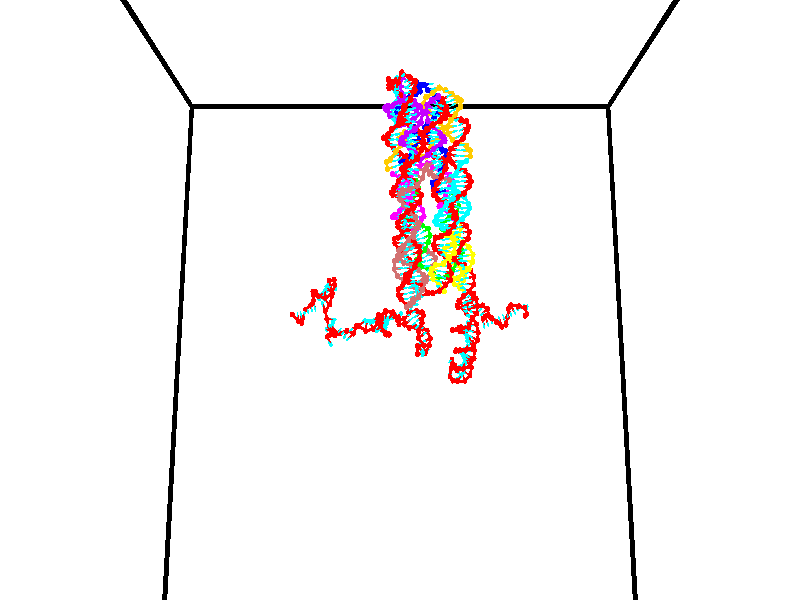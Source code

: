 // switches for output
#declare DRAW_BASES = 1; // possible values are 0, 1; only relevant for DNA ribbons
#declare DRAW_BASES_TYPE = 3; // possible values are 1, 2, 3; only relevant for DNA ribbons
#declare DRAW_FOG = 0; // set to 1 to enable fog

#include "colors.inc"

#include "transforms.inc"
background { rgb <1, 1, 1>}

#default {
   normal{
       ripples 0.25
       frequency 0.20
       turbulence 0.2
       lambda 5
   }
	finish {
		phong 0.1
		phong_size 40.
	}
}

// original window dimensions: 1024x640


// camera settings

camera {
	sky <0, 0.179814, -0.983701>
	up <0, 0.179814, -0.983701>
	right 1.6 * <1, 0, 0>
	location <35, 94.9851, 44.8844>
	look_at <35, 29.7336, 32.9568>
	direction <0, -65.2515, -11.9276>
	angle 67.0682
}


# declare cpy_camera_pos = <35, 94.9851, 44.8844>;
# if (DRAW_FOG = 1)
fog {
	fog_type 2
	up vnormalize(cpy_camera_pos)
	color rgbt<1,1,1,0.3>
	distance 1e-5
	fog_alt 3e-3
	fog_offset 56
}
# end


// LIGHTS

# declare lum = 6;
global_settings {
	ambient_light rgb lum * <0.05, 0.05, 0.05>
	max_trace_level 15
}# declare cpy_direct_light_amount = 0.25;
light_source
{	1000 * <-1, -1.16352, -0.803886>,
	rgb lum * cpy_direct_light_amount
	parallel
}

light_source
{	1000 * <1, 1.16352, 0.803886>,
	rgb lum * cpy_direct_light_amount
	parallel
}

// strand 0

// nucleotide -1

// particle -1
sphere {
	<24.196239, 35.295803, 35.201508> 0.250000
	pigment { color rgbt <1,0,0,0> }
	no_shadow
}
cylinder {
	<24.209003, 34.896965, 35.173859>,  <24.216661, 34.657661, 35.157269>, 0.100000
	pigment { color rgbt <1,0,0,0> }
	no_shadow
}
cylinder {
	<24.209003, 34.896965, 35.173859>,  <24.196239, 35.295803, 35.201508>, 0.100000
	pigment { color rgbt <1,0,0,0> }
	no_shadow
}

// particle -1
sphere {
	<24.209003, 34.896965, 35.173859> 0.100000
	pigment { color rgbt <1,0,0,0> }
	no_shadow
}
sphere {
	0, 1
	scale<0.080000,0.200000,0.300000>
	matrix <0.955844, 0.050658, -0.289476,
		0.292137, -0.056829, 0.954687,
		0.031912, -0.997098, -0.069119,
		24.218576, 34.597836, 35.153122>
	pigment { color rgbt <0,1,1,0> }
	no_shadow
}
cylinder {
	<24.782993, 35.000996, 35.737850>,  <24.196239, 35.295803, 35.201508>, 0.130000
	pigment { color rgbt <1,0,0,0> }
	no_shadow
}

// nucleotide -1

// particle -1
sphere {
	<24.782993, 35.000996, 35.737850> 0.250000
	pigment { color rgbt <1,0,0,0> }
	no_shadow
}
cylinder {
	<24.689625, 34.788284, 35.412220>,  <24.633604, 34.660656, 35.216843>, 0.100000
	pigment { color rgbt <1,0,0,0> }
	no_shadow
}
cylinder {
	<24.689625, 34.788284, 35.412220>,  <24.782993, 35.000996, 35.737850>, 0.100000
	pigment { color rgbt <1,0,0,0> }
	no_shadow
}

// particle -1
sphere {
	<24.689625, 34.788284, 35.412220> 0.100000
	pigment { color rgbt <1,0,0,0> }
	no_shadow
}
sphere {
	0, 1
	scale<0.080000,0.200000,0.300000>
	matrix <0.965524, -0.225964, -0.129242,
		-0.115224, -0.816181, 0.566191,
		-0.233423, -0.531780, -0.814079,
		24.619598, 34.628750, 35.167995>
	pigment { color rgbt <0,1,1,0> }
	no_shadow
}
cylinder {
	<25.022888, 34.337162, 35.775661>,  <24.782993, 35.000996, 35.737850>, 0.130000
	pigment { color rgbt <1,0,0,0> }
	no_shadow
}

// nucleotide -1

// particle -1
sphere {
	<25.022888, 34.337162, 35.775661> 0.250000
	pigment { color rgbt <1,0,0,0> }
	no_shadow
}
cylinder {
	<24.988457, 34.472599, 35.400867>,  <24.967798, 34.553864, 35.175991>, 0.100000
	pigment { color rgbt <1,0,0,0> }
	no_shadow
}
cylinder {
	<24.988457, 34.472599, 35.400867>,  <25.022888, 34.337162, 35.775661>, 0.100000
	pigment { color rgbt <1,0,0,0> }
	no_shadow
}

// particle -1
sphere {
	<24.988457, 34.472599, 35.400867> 0.100000
	pigment { color rgbt <1,0,0,0> }
	no_shadow
}
sphere {
	0, 1
	scale<0.080000,0.200000,0.300000>
	matrix <0.938512, -0.288054, -0.190314,
		-0.334342, -0.895755, -0.292981,
		-0.086081, 0.338597, -0.936986,
		24.962633, 34.574177, 35.119770>
	pigment { color rgbt <0,1,1,0> }
	no_shadow
}
cylinder {
	<25.028101, 33.755276, 35.281250>,  <25.022888, 34.337162, 35.775661>, 0.130000
	pigment { color rgbt <1,0,0,0> }
	no_shadow
}

// nucleotide -1

// particle -1
sphere {
	<25.028101, 33.755276, 35.281250> 0.250000
	pigment { color rgbt <1,0,0,0> }
	no_shadow
}
cylinder {
	<25.166710, 34.086300, 35.104584>,  <25.249874, 34.284912, 34.998585>, 0.100000
	pigment { color rgbt <1,0,0,0> }
	no_shadow
}
cylinder {
	<25.166710, 34.086300, 35.104584>,  <25.028101, 33.755276, 35.281250>, 0.100000
	pigment { color rgbt <1,0,0,0> }
	no_shadow
}

// particle -1
sphere {
	<25.166710, 34.086300, 35.104584> 0.100000
	pigment { color rgbt <1,0,0,0> }
	no_shadow
}
sphere {
	0, 1
	scale<0.080000,0.200000,0.300000>
	matrix <0.867438, -0.461908, -0.184911,
		-0.357035, -0.319045, -0.877916,
		0.346521, 0.827558, -0.441669,
		25.270666, 34.334568, 34.972084>
	pigment { color rgbt <0,1,1,0> }
	no_shadow
}
cylinder {
	<25.289890, 33.665222, 34.497787>,  <25.028101, 33.755276, 35.281250>, 0.130000
	pigment { color rgbt <1,0,0,0> }
	no_shadow
}

// nucleotide -1

// particle -1
sphere {
	<25.289890, 33.665222, 34.497787> 0.250000
	pigment { color rgbt <1,0,0,0> }
	no_shadow
}
cylinder {
	<25.482075, 33.981415, 34.649738>,  <25.597385, 34.171131, 34.740910>, 0.100000
	pigment { color rgbt <1,0,0,0> }
	no_shadow
}
cylinder {
	<25.482075, 33.981415, 34.649738>,  <25.289890, 33.665222, 34.497787>, 0.100000
	pigment { color rgbt <1,0,0,0> }
	no_shadow
}

// particle -1
sphere {
	<25.482075, 33.981415, 34.649738> 0.100000
	pigment { color rgbt <1,0,0,0> }
	no_shadow
}
sphere {
	0, 1
	scale<0.080000,0.200000,0.300000>
	matrix <0.873787, -0.394316, -0.284626,
		-0.075200, 0.468680, -0.880161,
		0.480460, 0.790477, 0.379874,
		25.626213, 34.218559, 34.763699>
	pigment { color rgbt <0,1,1,0> }
	no_shadow
}
cylinder {
	<25.761002, 33.624493, 34.139282>,  <25.289890, 33.665222, 34.497787>, 0.130000
	pigment { color rgbt <1,0,0,0> }
	no_shadow
}

// nucleotide -1

// particle -1
sphere {
	<25.761002, 33.624493, 34.139282> 0.250000
	pigment { color rgbt <1,0,0,0> }
	no_shadow
}
cylinder {
	<25.882698, 33.890736, 34.411873>,  <25.955715, 34.050480, 34.575428>, 0.100000
	pigment { color rgbt <1,0,0,0> }
	no_shadow
}
cylinder {
	<25.882698, 33.890736, 34.411873>,  <25.761002, 33.624493, 34.139282>, 0.100000
	pigment { color rgbt <1,0,0,0> }
	no_shadow
}

// particle -1
sphere {
	<25.882698, 33.890736, 34.411873> 0.100000
	pigment { color rgbt <1,0,0,0> }
	no_shadow
}
sphere {
	0, 1
	scale<0.080000,0.200000,0.300000>
	matrix <0.950713, -0.257109, -0.173319,
		0.059852, 0.700618, -0.711021,
		0.304241, 0.665604, 0.681476,
		25.973970, 34.090416, 34.616314>
	pigment { color rgbt <0,1,1,0> }
	no_shadow
}
cylinder {
	<26.130644, 34.153194, 33.794159>,  <25.761002, 33.624493, 34.139282>, 0.130000
	pigment { color rgbt <1,0,0,0> }
	no_shadow
}

// nucleotide -1

// particle -1
sphere {
	<26.130644, 34.153194, 33.794159> 0.250000
	pigment { color rgbt <1,0,0,0> }
	no_shadow
}
cylinder {
	<26.215961, 34.058571, 34.173325>,  <26.267151, 34.001797, 34.400826>, 0.100000
	pigment { color rgbt <1,0,0,0> }
	no_shadow
}
cylinder {
	<26.215961, 34.058571, 34.173325>,  <26.130644, 34.153194, 33.794159>, 0.100000
	pigment { color rgbt <1,0,0,0> }
	no_shadow
}

// particle -1
sphere {
	<26.215961, 34.058571, 34.173325> 0.100000
	pigment { color rgbt <1,0,0,0> }
	no_shadow
}
sphere {
	0, 1
	scale<0.080000,0.200000,0.300000>
	matrix <0.952590, -0.165125, -0.255550,
		0.216977, 0.957484, 0.190120,
		0.213292, -0.236555, 0.947918,
		26.279949, 33.987606, 34.457699>
	pigment { color rgbt <0,1,1,0> }
	no_shadow
}
cylinder {
	<26.344666, 34.329742, 33.101612>,  <26.130644, 34.153194, 33.794159>, 0.130000
	pigment { color rgbt <1,0,0,0> }
	no_shadow
}

// nucleotide -1

// particle -1
sphere {
	<26.344666, 34.329742, 33.101612> 0.250000
	pigment { color rgbt <1,0,0,0> }
	no_shadow
}
cylinder {
	<26.566210, 34.377773, 33.431175>,  <26.699137, 34.406590, 33.628914>, 0.100000
	pigment { color rgbt <1,0,0,0> }
	no_shadow
}
cylinder {
	<26.566210, 34.377773, 33.431175>,  <26.344666, 34.329742, 33.101612>, 0.100000
	pigment { color rgbt <1,0,0,0> }
	no_shadow
}

// particle -1
sphere {
	<26.566210, 34.377773, 33.431175> 0.100000
	pigment { color rgbt <1,0,0,0> }
	no_shadow
}
sphere {
	0, 1
	scale<0.080000,0.200000,0.300000>
	matrix <0.372003, 0.849598, -0.373895,
		-0.744883, 0.513581, 0.425892,
		0.553862, 0.120075, 0.823904,
		26.732368, 34.413795, 33.678345>
	pigment { color rgbt <0,1,1,0> }
	no_shadow
}
cylinder {
	<26.208166, 35.128899, 33.240940>,  <26.344666, 34.329742, 33.101612>, 0.130000
	pigment { color rgbt <1,0,0,0> }
	no_shadow
}

// nucleotide -1

// particle -1
sphere {
	<26.208166, 35.128899, 33.240940> 0.250000
	pigment { color rgbt <1,0,0,0> }
	no_shadow
}
cylinder {
	<26.539679, 35.002193, 33.425453>,  <26.738586, 34.926170, 33.536160>, 0.100000
	pigment { color rgbt <1,0,0,0> }
	no_shadow
}
cylinder {
	<26.539679, 35.002193, 33.425453>,  <26.208166, 35.128899, 33.240940>, 0.100000
	pigment { color rgbt <1,0,0,0> }
	no_shadow
}

// particle -1
sphere {
	<26.539679, 35.002193, 33.425453> 0.100000
	pigment { color rgbt <1,0,0,0> }
	no_shadow
}
sphere {
	0, 1
	scale<0.080000,0.200000,0.300000>
	matrix <0.414231, 0.901526, -0.125157,
		-0.376214, 0.294806, 0.878381,
		0.828780, -0.316767, 0.461284,
		26.788313, 34.907162, 33.563839>
	pigment { color rgbt <0,1,1,0> }
	no_shadow
}
cylinder {
	<26.352278, 35.618900, 33.610760>,  <26.208166, 35.128899, 33.240940>, 0.130000
	pigment { color rgbt <1,0,0,0> }
	no_shadow
}

// nucleotide -1

// particle -1
sphere {
	<26.352278, 35.618900, 33.610760> 0.250000
	pigment { color rgbt <1,0,0,0> }
	no_shadow
}
cylinder {
	<26.694290, 35.411602, 33.603401>,  <26.899498, 35.287224, 33.598984>, 0.100000
	pigment { color rgbt <1,0,0,0> }
	no_shadow
}
cylinder {
	<26.694290, 35.411602, 33.603401>,  <26.352278, 35.618900, 33.610760>, 0.100000
	pigment { color rgbt <1,0,0,0> }
	no_shadow
}

// particle -1
sphere {
	<26.694290, 35.411602, 33.603401> 0.100000
	pigment { color rgbt <1,0,0,0> }
	no_shadow
}
sphere {
	0, 1
	scale<0.080000,0.200000,0.300000>
	matrix <0.495414, 0.826817, -0.266344,
		0.153245, 0.218617, 0.963702,
		0.855033, -0.518248, -0.018399,
		26.950800, 35.256126, 33.597881>
	pigment { color rgbt <0,1,1,0> }
	no_shadow
}
cylinder {
	<26.902458, 36.152813, 33.819965>,  <26.352278, 35.618900, 33.610760>, 0.130000
	pigment { color rgbt <1,0,0,0> }
	no_shadow
}

// nucleotide -1

// particle -1
sphere {
	<26.902458, 36.152813, 33.819965> 0.250000
	pigment { color rgbt <1,0,0,0> }
	no_shadow
}
cylinder {
	<27.105383, 35.864895, 33.630428>,  <27.227139, 35.692142, 33.516705>, 0.100000
	pigment { color rgbt <1,0,0,0> }
	no_shadow
}
cylinder {
	<27.105383, 35.864895, 33.630428>,  <26.902458, 36.152813, 33.819965>, 0.100000
	pigment { color rgbt <1,0,0,0> }
	no_shadow
}

// particle -1
sphere {
	<27.105383, 35.864895, 33.630428> 0.100000
	pigment { color rgbt <1,0,0,0> }
	no_shadow
}
sphere {
	0, 1
	scale<0.080000,0.200000,0.300000>
	matrix <0.644704, 0.681869, -0.345560,
		0.571831, -0.130181, 0.809977,
		0.507313, -0.719797, -0.473841,
		27.257576, 35.648956, 33.488277>
	pigment { color rgbt <0,1,1,0> }
	no_shadow
}
cylinder {
	<27.581264, 36.164124, 33.961163>,  <26.902458, 36.152813, 33.819965>, 0.130000
	pigment { color rgbt <1,0,0,0> }
	no_shadow
}

// nucleotide -1

// particle -1
sphere {
	<27.581264, 36.164124, 33.961163> 0.250000
	pigment { color rgbt <1,0,0,0> }
	no_shadow
}
cylinder {
	<27.541315, 36.012177, 33.593307>,  <27.517345, 35.921009, 33.372597>, 0.100000
	pigment { color rgbt <1,0,0,0> }
	no_shadow
}
cylinder {
	<27.541315, 36.012177, 33.593307>,  <27.581264, 36.164124, 33.961163>, 0.100000
	pigment { color rgbt <1,0,0,0> }
	no_shadow
}

// particle -1
sphere {
	<27.541315, 36.012177, 33.593307> 0.100000
	pigment { color rgbt <1,0,0,0> }
	no_shadow
}
sphere {
	0, 1
	scale<0.080000,0.200000,0.300000>
	matrix <0.569994, 0.735727, -0.365804,
		0.815556, -0.560720, 0.143043,
		-0.099873, -0.379867, -0.919634,
		27.511353, 35.898216, 33.317417>
	pigment { color rgbt <0,1,1,0> }
	no_shadow
}
cylinder {
	<28.255035, 36.062248, 33.559589>,  <27.581264, 36.164124, 33.961163>, 0.130000
	pigment { color rgbt <1,0,0,0> }
	no_shadow
}

// nucleotide -1

// particle -1
sphere {
	<28.255035, 36.062248, 33.559589> 0.250000
	pigment { color rgbt <1,0,0,0> }
	no_shadow
}
cylinder {
	<27.958252, 36.124069, 33.298634>,  <27.780182, 36.161160, 33.142059>, 0.100000
	pigment { color rgbt <1,0,0,0> }
	no_shadow
}
cylinder {
	<27.958252, 36.124069, 33.298634>,  <28.255035, 36.062248, 33.559589>, 0.100000
	pigment { color rgbt <1,0,0,0> }
	no_shadow
}

// particle -1
sphere {
	<27.958252, 36.124069, 33.298634> 0.100000
	pigment { color rgbt <1,0,0,0> }
	no_shadow
}
sphere {
	0, 1
	scale<0.080000,0.200000,0.300000>
	matrix <0.440545, 0.845894, -0.300637,
		0.505390, -0.510468, -0.695703,
		-0.741957, 0.154549, -0.652391,
		27.735664, 36.170433, 33.102917>
	pigment { color rgbt <0,1,1,0> }
	no_shadow
}
cylinder {
	<28.499617, 36.092876, 32.839729>,  <28.255035, 36.062248, 33.559589>, 0.130000
	pigment { color rgbt <1,0,0,0> }
	no_shadow
}

// nucleotide -1

// particle -1
sphere {
	<28.499617, 36.092876, 32.839729> 0.250000
	pigment { color rgbt <1,0,0,0> }
	no_shadow
}
cylinder {
	<28.170553, 36.307217, 32.915718>,  <27.973114, 36.435822, 32.961311>, 0.100000
	pigment { color rgbt <1,0,0,0> }
	no_shadow
}
cylinder {
	<28.170553, 36.307217, 32.915718>,  <28.499617, 36.092876, 32.839729>, 0.100000
	pigment { color rgbt <1,0,0,0> }
	no_shadow
}

// particle -1
sphere {
	<28.170553, 36.307217, 32.915718> 0.100000
	pigment { color rgbt <1,0,0,0> }
	no_shadow
}
sphere {
	0, 1
	scale<0.080000,0.200000,0.300000>
	matrix <0.453974, 0.820292, -0.347890,
		-0.342253, -0.199952, -0.918086,
		-0.822661, 0.535854, 0.189974,
		27.923756, 36.467972, 32.972710>
	pigment { color rgbt <0,1,1,0> }
	no_shadow
}
cylinder {
	<28.370800, 35.561905, 32.295986>,  <28.499617, 36.092876, 32.839729>, 0.130000
	pigment { color rgbt <1,0,0,0> }
	no_shadow
}

// nucleotide -1

// particle -1
sphere {
	<28.370800, 35.561905, 32.295986> 0.250000
	pigment { color rgbt <1,0,0,0> }
	no_shadow
}
cylinder {
	<28.430334, 35.415550, 32.663460>,  <28.466055, 35.327736, 32.883942>, 0.100000
	pigment { color rgbt <1,0,0,0> }
	no_shadow
}
cylinder {
	<28.430334, 35.415550, 32.663460>,  <28.370800, 35.561905, 32.295986>, 0.100000
	pigment { color rgbt <1,0,0,0> }
	no_shadow
}

// particle -1
sphere {
	<28.430334, 35.415550, 32.663460> 0.100000
	pigment { color rgbt <1,0,0,0> }
	no_shadow
}
sphere {
	0, 1
	scale<0.080000,0.200000,0.300000>
	matrix <-0.015555, 0.928048, 0.372136,
		-0.988740, -0.069676, 0.132433,
		0.148833, -0.365886, 0.918682,
		28.474983, 35.305786, 32.939064>
	pigment { color rgbt <0,1,1,0> }
	no_shadow
}
cylinder {
	<27.816673, 35.131618, 32.286880>,  <28.370800, 35.561905, 32.295986>, 0.130000
	pigment { color rgbt <1,0,0,0> }
	no_shadow
}

// nucleotide -1

// particle -1
sphere {
	<27.816673, 35.131618, 32.286880> 0.250000
	pigment { color rgbt <1,0,0,0> }
	no_shadow
}
cylinder {
	<27.825274, 35.324596, 32.637146>,  <27.830433, 35.440384, 32.847305>, 0.100000
	pigment { color rgbt <1,0,0,0> }
	no_shadow
}
cylinder {
	<27.825274, 35.324596, 32.637146>,  <27.816673, 35.131618, 32.286880>, 0.100000
	pigment { color rgbt <1,0,0,0> }
	no_shadow
}

// particle -1
sphere {
	<27.825274, 35.324596, 32.637146> 0.100000
	pigment { color rgbt <1,0,0,0> }
	no_shadow
}
sphere {
	0, 1
	scale<0.080000,0.200000,0.300000>
	matrix <-0.604730, -0.691199, 0.395659,
		0.796141, -0.538046, 0.276888,
		0.021498, 0.482443, 0.875664,
		27.831722, 35.469330, 32.899845>
	pigment { color rgbt <0,1,1,0> }
	no_shadow
}
cylinder {
	<27.878199, 34.676838, 32.879562>,  <27.816673, 35.131618, 32.286880>, 0.130000
	pigment { color rgbt <1,0,0,0> }
	no_shadow
}

// nucleotide -1

// particle -1
sphere {
	<27.878199, 34.676838, 32.879562> 0.250000
	pigment { color rgbt <1,0,0,0> }
	no_shadow
}
cylinder {
	<27.701912, 34.985001, 33.063843>,  <27.596140, 35.169899, 33.174412>, 0.100000
	pigment { color rgbt <1,0,0,0> }
	no_shadow
}
cylinder {
	<27.701912, 34.985001, 33.063843>,  <27.878199, 34.676838, 32.879562>, 0.100000
	pigment { color rgbt <1,0,0,0> }
	no_shadow
}

// particle -1
sphere {
	<27.701912, 34.985001, 33.063843> 0.100000
	pigment { color rgbt <1,0,0,0> }
	no_shadow
}
sphere {
	0, 1
	scale<0.080000,0.200000,0.300000>
	matrix <-0.529014, -0.637549, 0.560068,
		0.725199, 0.003113, 0.688532,
		-0.440716, 0.770404, 0.460703,
		27.569696, 35.216122, 33.202053>
	pigment { color rgbt <0,1,1,0> }
	no_shadow
}
cylinder {
	<28.044243, 34.630760, 33.494938>,  <27.878199, 34.676838, 32.879562>, 0.130000
	pigment { color rgbt <1,0,0,0> }
	no_shadow
}

// nucleotide -1

// particle -1
sphere {
	<28.044243, 34.630760, 33.494938> 0.250000
	pigment { color rgbt <1,0,0,0> }
	no_shadow
}
cylinder {
	<27.698496, 34.829739, 33.524395>,  <27.491049, 34.949123, 33.542068>, 0.100000
	pigment { color rgbt <1,0,0,0> }
	no_shadow
}
cylinder {
	<27.698496, 34.829739, 33.524395>,  <28.044243, 34.630760, 33.494938>, 0.100000
	pigment { color rgbt <1,0,0,0> }
	no_shadow
}

// particle -1
sphere {
	<27.698496, 34.829739, 33.524395> 0.100000
	pigment { color rgbt <1,0,0,0> }
	no_shadow
}
sphere {
	0, 1
	scale<0.080000,0.200000,0.300000>
	matrix <-0.364473, -0.720630, 0.589790,
		0.346454, 0.482955, 0.804192,
		-0.864366, 0.497441, 0.073641,
		27.439186, 34.978970, 33.546486>
	pigment { color rgbt <0,1,1,0> }
	no_shadow
}
cylinder {
	<27.864523, 34.592503, 34.232800>,  <28.044243, 34.630760, 33.494938>, 0.130000
	pigment { color rgbt <1,0,0,0> }
	no_shadow
}

// nucleotide -1

// particle -1
sphere {
	<27.864523, 34.592503, 34.232800> 0.250000
	pigment { color rgbt <1,0,0,0> }
	no_shadow
}
cylinder {
	<27.540735, 34.666618, 34.009933>,  <27.346462, 34.711086, 33.876213>, 0.100000
	pigment { color rgbt <1,0,0,0> }
	no_shadow
}
cylinder {
	<27.540735, 34.666618, 34.009933>,  <27.864523, 34.592503, 34.232800>, 0.100000
	pigment { color rgbt <1,0,0,0> }
	no_shadow
}

// particle -1
sphere {
	<27.540735, 34.666618, 34.009933> 0.100000
	pigment { color rgbt <1,0,0,0> }
	no_shadow
}
sphere {
	0, 1
	scale<0.080000,0.200000,0.300000>
	matrix <-0.524736, -0.654055, 0.544852,
		-0.263462, 0.733404, 0.626662,
		-0.809469, 0.185285, -0.557163,
		27.297895, 34.722202, 33.842785>
	pigment { color rgbt <0,1,1,0> }
	no_shadow
}
cylinder {
	<27.420444, 34.552227, 34.781918>,  <27.864523, 34.592503, 34.232800>, 0.130000
	pigment { color rgbt <1,0,0,0> }
	no_shadow
}

// nucleotide -1

// particle -1
sphere {
	<27.420444, 34.552227, 34.781918> 0.250000
	pigment { color rgbt <1,0,0,0> }
	no_shadow
}
cylinder {
	<27.245073, 34.490559, 34.427738>,  <27.139851, 34.453556, 34.215233>, 0.100000
	pigment { color rgbt <1,0,0,0> }
	no_shadow
}
cylinder {
	<27.245073, 34.490559, 34.427738>,  <27.420444, 34.552227, 34.781918>, 0.100000
	pigment { color rgbt <1,0,0,0> }
	no_shadow
}

// particle -1
sphere {
	<27.245073, 34.490559, 34.427738> 0.100000
	pigment { color rgbt <1,0,0,0> }
	no_shadow
}
sphere {
	0, 1
	scale<0.080000,0.200000,0.300000>
	matrix <-0.585033, -0.698932, 0.411376,
		-0.682289, 0.698373, 0.216235,
		-0.438427, -0.154172, -0.885445,
		27.113544, 34.444305, 34.162106>
	pigment { color rgbt <0,1,1,0> }
	no_shadow
}
cylinder {
	<27.535582, 34.088398, 35.396500>,  <27.420444, 34.552227, 34.781918>, 0.130000
	pigment { color rgbt <1,0,0,0> }
	no_shadow
}

// nucleotide -1

// particle -1
sphere {
	<27.535582, 34.088398, 35.396500> 0.250000
	pigment { color rgbt <1,0,0,0> }
	no_shadow
}
cylinder {
	<27.934675, 34.102531, 35.419403>,  <28.174131, 34.111012, 35.433144>, 0.100000
	pigment { color rgbt <1,0,0,0> }
	no_shadow
}
cylinder {
	<27.934675, 34.102531, 35.419403>,  <27.535582, 34.088398, 35.396500>, 0.100000
	pigment { color rgbt <1,0,0,0> }
	no_shadow
}

// particle -1
sphere {
	<27.934675, 34.102531, 35.419403> 0.100000
	pigment { color rgbt <1,0,0,0> }
	no_shadow
}
sphere {
	0, 1
	scale<0.080000,0.200000,0.300000>
	matrix <-0.066348, 0.657823, 0.750245,
		-0.011156, -0.752344, 0.658677,
		0.997734, 0.035333, 0.057255,
		28.233995, 34.113132, 35.436581>
	pigment { color rgbt <0,1,1,0> }
	no_shadow
}
cylinder {
	<27.769512, 33.964092, 36.101284>,  <27.535582, 34.088398, 35.396500>, 0.130000
	pigment { color rgbt <1,0,0,0> }
	no_shadow
}

// nucleotide -1

// particle -1
sphere {
	<27.769512, 33.964092, 36.101284> 0.250000
	pigment { color rgbt <1,0,0,0> }
	no_shadow
}
cylinder {
	<28.021406, 34.196365, 35.894890>,  <28.172543, 34.335728, 35.771053>, 0.100000
	pigment { color rgbt <1,0,0,0> }
	no_shadow
}
cylinder {
	<28.021406, 34.196365, 35.894890>,  <27.769512, 33.964092, 36.101284>, 0.100000
	pigment { color rgbt <1,0,0,0> }
	no_shadow
}

// particle -1
sphere {
	<28.021406, 34.196365, 35.894890> 0.100000
	pigment { color rgbt <1,0,0,0> }
	no_shadow
}
sphere {
	0, 1
	scale<0.080000,0.200000,0.300000>
	matrix <-0.038305, 0.686644, 0.725984,
		0.775867, -0.437411, 0.454645,
		0.629733, 0.580682, -0.515989,
		28.210327, 34.370571, 35.740093>
	pigment { color rgbt <0,1,1,0> }
	no_shadow
}
cylinder {
	<28.236076, 34.277489, 36.455307>,  <27.769512, 33.964092, 36.101284>, 0.130000
	pigment { color rgbt <1,0,0,0> }
	no_shadow
}

// nucleotide -1

// particle -1
sphere {
	<28.236076, 34.277489, 36.455307> 0.250000
	pigment { color rgbt <1,0,0,0> }
	no_shadow
}
cylinder {
	<28.221367, 34.564602, 36.177189>,  <28.212542, 34.736870, 36.010319>, 0.100000
	pigment { color rgbt <1,0,0,0> }
	no_shadow
}
cylinder {
	<28.221367, 34.564602, 36.177189>,  <28.236076, 34.277489, 36.455307>, 0.100000
	pigment { color rgbt <1,0,0,0> }
	no_shadow
}

// particle -1
sphere {
	<28.221367, 34.564602, 36.177189> 0.100000
	pigment { color rgbt <1,0,0,0> }
	no_shadow
}
sphere {
	0, 1
	scale<0.080000,0.200000,0.300000>
	matrix <-0.391454, 0.629819, 0.670889,
		0.919463, 0.296847, 0.257818,
		-0.036773, 0.717781, -0.695297,
		28.210335, 34.779938, 35.968601>
	pigment { color rgbt <0,1,1,0> }
	no_shadow
}
cylinder {
	<28.485294, 35.058540, 36.676651>,  <28.236076, 34.277489, 36.455307>, 0.130000
	pigment { color rgbt <1,0,0,0> }
	no_shadow
}

// nucleotide -1

// particle -1
sphere {
	<28.485294, 35.058540, 36.676651> 0.250000
	pigment { color rgbt <1,0,0,0> }
	no_shadow
}
cylinder {
	<28.206038, 35.023869, 36.392372>,  <28.038485, 35.003067, 36.221806>, 0.100000
	pigment { color rgbt <1,0,0,0> }
	no_shadow
}
cylinder {
	<28.206038, 35.023869, 36.392372>,  <28.485294, 35.058540, 36.676651>, 0.100000
	pigment { color rgbt <1,0,0,0> }
	no_shadow
}

// particle -1
sphere {
	<28.206038, 35.023869, 36.392372> 0.100000
	pigment { color rgbt <1,0,0,0> }
	no_shadow
}
sphere {
	0, 1
	scale<0.080000,0.200000,0.300000>
	matrix <-0.546856, 0.705252, 0.451184,
		0.462112, 0.703638, -0.539765,
		-0.698141, -0.086676, -0.710694,
		27.996595, 34.997868, 36.179165>
	pigment { color rgbt <0,1,1,0> }
	no_shadow
}
cylinder {
	<28.210680, 35.753819, 36.680889>,  <28.485294, 35.058540, 36.676651>, 0.130000
	pigment { color rgbt <1,0,0,0> }
	no_shadow
}

// nucleotide -1

// particle -1
sphere {
	<28.210680, 35.753819, 36.680889> 0.250000
	pigment { color rgbt <1,0,0,0> }
	no_shadow
}
cylinder {
	<27.918867, 35.509018, 36.558750>,  <27.743780, 35.362137, 36.485466>, 0.100000
	pigment { color rgbt <1,0,0,0> }
	no_shadow
}
cylinder {
	<27.918867, 35.509018, 36.558750>,  <28.210680, 35.753819, 36.680889>, 0.100000
	pigment { color rgbt <1,0,0,0> }
	no_shadow
}

// particle -1
sphere {
	<27.918867, 35.509018, 36.558750> 0.100000
	pigment { color rgbt <1,0,0,0> }
	no_shadow
}
sphere {
	0, 1
	scale<0.080000,0.200000,0.300000>
	matrix <-0.681451, 0.612293, 0.400901,
		-0.058394, 0.500546, -0.863738,
		-0.729531, -0.612005, -0.305344,
		27.700008, 35.325417, 36.467148>
	pigment { color rgbt <0,1,1,0> }
	no_shadow
}
cylinder {
	<27.872963, 36.105743, 37.163109>,  <28.210680, 35.753819, 36.680889>, 0.130000
	pigment { color rgbt <1,0,0,0> }
	no_shadow
}

// nucleotide -1

// particle -1
sphere {
	<27.872963, 36.105743, 37.163109> 0.250000
	pigment { color rgbt <1,0,0,0> }
	no_shadow
}
cylinder {
	<28.053377, 36.183437, 37.511555>,  <28.161627, 36.230053, 37.720623>, 0.100000
	pigment { color rgbt <1,0,0,0> }
	no_shadow
}
cylinder {
	<28.053377, 36.183437, 37.511555>,  <27.872963, 36.105743, 37.163109>, 0.100000
	pigment { color rgbt <1,0,0,0> }
	no_shadow
}

// particle -1
sphere {
	<28.053377, 36.183437, 37.511555> 0.100000
	pigment { color rgbt <1,0,0,0> }
	no_shadow
}
sphere {
	0, 1
	scale<0.080000,0.200000,0.300000>
	matrix <0.387151, 0.836844, -0.387048,
		-0.804164, 0.511825, 0.302250,
		0.451037, 0.194234, 0.871114,
		28.188688, 36.241707, 37.772888>
	pigment { color rgbt <0,1,1,0> }
	no_shadow
}
cylinder {
	<28.623238, 36.236439, 37.076866>,  <27.872963, 36.105743, 37.163109>, 0.130000
	pigment { color rgbt <1,0,0,0> }
	no_shadow
}

// nucleotide -1

// particle -1
sphere {
	<28.623238, 36.236439, 37.076866> 0.250000
	pigment { color rgbt <1,0,0,0> }
	no_shadow
}
cylinder {
	<28.901247, 36.430443, 36.864563>,  <29.068052, 36.546844, 36.737179>, 0.100000
	pigment { color rgbt <1,0,0,0> }
	no_shadow
}
cylinder {
	<28.901247, 36.430443, 36.864563>,  <28.623238, 36.236439, 37.076866>, 0.100000
	pigment { color rgbt <1,0,0,0> }
	no_shadow
}

// particle -1
sphere {
	<28.901247, 36.430443, 36.864563> 0.100000
	pigment { color rgbt <1,0,0,0> }
	no_shadow
}
sphere {
	0, 1
	scale<0.080000,0.200000,0.300000>
	matrix <0.718557, -0.443074, 0.536062,
		0.024827, -0.753959, -0.656453,
		0.695025, 0.485007, -0.530762,
		29.109755, 36.575943, 36.705334>
	pigment { color rgbt <0,1,1,0> }
	no_shadow
}
cylinder {
	<29.044085, 35.720047, 36.852283>,  <28.623238, 36.236439, 37.076866>, 0.130000
	pigment { color rgbt <1,0,0,0> }
	no_shadow
}

// nucleotide -1

// particle -1
sphere {
	<29.044085, 35.720047, 36.852283> 0.250000
	pigment { color rgbt <1,0,0,0> }
	no_shadow
}
cylinder {
	<29.226538, 36.073860, 36.891361>,  <29.336010, 36.286148, 36.914806>, 0.100000
	pigment { color rgbt <1,0,0,0> }
	no_shadow
}
cylinder {
	<29.226538, 36.073860, 36.891361>,  <29.044085, 35.720047, 36.852283>, 0.100000
	pigment { color rgbt <1,0,0,0> }
	no_shadow
}

// particle -1
sphere {
	<29.226538, 36.073860, 36.891361> 0.100000
	pigment { color rgbt <1,0,0,0> }
	no_shadow
}
sphere {
	0, 1
	scale<0.080000,0.200000,0.300000>
	matrix <0.712724, -0.428844, 0.555082,
		0.532884, -0.183564, -0.826038,
		0.456135, 0.884532, 0.097694,
		29.363379, 36.339218, 36.920670>
	pigment { color rgbt <0,1,1,0> }
	no_shadow
}
cylinder {
	<29.749601, 35.730816, 36.624050>,  <29.044085, 35.720047, 36.852283>, 0.130000
	pigment { color rgbt <1,0,0,0> }
	no_shadow
}

// nucleotide -1

// particle -1
sphere {
	<29.749601, 35.730816, 36.624050> 0.250000
	pigment { color rgbt <1,0,0,0> }
	no_shadow
}
cylinder {
	<29.651382, 35.964520, 36.933460>,  <29.592451, 36.104744, 37.119106>, 0.100000
	pigment { color rgbt <1,0,0,0> }
	no_shadow
}
cylinder {
	<29.651382, 35.964520, 36.933460>,  <29.749601, 35.730816, 36.624050>, 0.100000
	pigment { color rgbt <1,0,0,0> }
	no_shadow
}

// particle -1
sphere {
	<29.651382, 35.964520, 36.933460> 0.100000
	pigment { color rgbt <1,0,0,0> }
	no_shadow
}
sphere {
	0, 1
	scale<0.080000,0.200000,0.300000>
	matrix <0.639139, -0.502373, 0.582343,
		0.728840, 0.637383, -0.250068,
		-0.245548, 0.584263, 0.773526,
		29.577719, 36.139797, 37.165520>
	pigment { color rgbt <0,1,1,0> }
	no_shadow
}
cylinder {
	<30.413609, 36.034336, 36.904705>,  <29.749601, 35.730816, 36.624050>, 0.130000
	pigment { color rgbt <1,0,0,0> }
	no_shadow
}

// nucleotide -1

// particle -1
sphere {
	<30.413609, 36.034336, 36.904705> 0.250000
	pigment { color rgbt <1,0,0,0> }
	no_shadow
}
cylinder {
	<30.106083, 35.982162, 37.155117>,  <29.921568, 35.950859, 37.305363>, 0.100000
	pigment { color rgbt <1,0,0,0> }
	no_shadow
}
cylinder {
	<30.106083, 35.982162, 37.155117>,  <30.413609, 36.034336, 36.904705>, 0.100000
	pigment { color rgbt <1,0,0,0> }
	no_shadow
}

// particle -1
sphere {
	<30.106083, 35.982162, 37.155117> 0.100000
	pigment { color rgbt <1,0,0,0> }
	no_shadow
}
sphere {
	0, 1
	scale<0.080000,0.200000,0.300000>
	matrix <0.616865, -0.409285, 0.672283,
		0.168534, 0.903035, 0.395125,
		-0.768814, -0.130437, 0.626029,
		29.875439, 35.943031, 37.342926>
	pigment { color rgbt <0,1,1,0> }
	no_shadow
}
cylinder {
	<30.736946, 36.214539, 36.291069>,  <30.413609, 36.034336, 36.904705>, 0.130000
	pigment { color rgbt <1,0,0,0> }
	no_shadow
}

// nucleotide -1

// particle -1
sphere {
	<30.736946, 36.214539, 36.291069> 0.250000
	pigment { color rgbt <1,0,0,0> }
	no_shadow
}
cylinder {
	<30.437868, 36.376034, 36.501953>,  <30.258421, 36.472931, 36.628483>, 0.100000
	pigment { color rgbt <1,0,0,0> }
	no_shadow
}
cylinder {
	<30.437868, 36.376034, 36.501953>,  <30.736946, 36.214539, 36.291069>, 0.100000
	pigment { color rgbt <1,0,0,0> }
	no_shadow
}

// particle -1
sphere {
	<30.437868, 36.376034, 36.501953> 0.100000
	pigment { color rgbt <1,0,0,0> }
	no_shadow
}
sphere {
	0, 1
	scale<0.080000,0.200000,0.300000>
	matrix <-0.549492, 0.069597, -0.832595,
		-0.372844, -0.912223, 0.169815,
		-0.747693, 0.403740, 0.527208,
		30.213560, 36.497154, 36.660114>
	pigment { color rgbt <0,1,1,0> }
	no_shadow
}
cylinder {
	<31.008169, 36.949757, 36.414982>,  <30.736946, 36.214539, 36.291069>, 0.130000
	pigment { color rgbt <1,0,0,0> }
	no_shadow
}

// nucleotide -1

// particle -1
sphere {
	<31.008169, 36.949757, 36.414982> 0.250000
	pigment { color rgbt <1,0,0,0> }
	no_shadow
}
cylinder {
	<31.281872, 36.806217, 36.161045>,  <31.446093, 36.720093, 36.008682>, 0.100000
	pigment { color rgbt <1,0,0,0> }
	no_shadow
}
cylinder {
	<31.281872, 36.806217, 36.161045>,  <31.008169, 36.949757, 36.414982>, 0.100000
	pigment { color rgbt <1,0,0,0> }
	no_shadow
}

// particle -1
sphere {
	<31.281872, 36.806217, 36.161045> 0.100000
	pigment { color rgbt <1,0,0,0> }
	no_shadow
}
sphere {
	0, 1
	scale<0.080000,0.200000,0.300000>
	matrix <0.650026, 0.694729, 0.307925,
		0.330545, -0.623362, 0.708632,
		0.684256, -0.358846, -0.634841,
		31.487148, 36.698563, 35.970592>
	pigment { color rgbt <0,1,1,0> }
	no_shadow
}
cylinder {
	<31.680277, 36.988785, 36.815525>,  <31.008169, 36.949757, 36.414982>, 0.130000
	pigment { color rgbt <1,0,0,0> }
	no_shadow
}

// nucleotide -1

// particle -1
sphere {
	<31.680277, 36.988785, 36.815525> 0.250000
	pigment { color rgbt <1,0,0,0> }
	no_shadow
}
cylinder {
	<31.720963, 36.947155, 36.419785>,  <31.745375, 36.922176, 36.182339>, 0.100000
	pigment { color rgbt <1,0,0,0> }
	no_shadow
}
cylinder {
	<31.720963, 36.947155, 36.419785>,  <31.680277, 36.988785, 36.815525>, 0.100000
	pigment { color rgbt <1,0,0,0> }
	no_shadow
}

// particle -1
sphere {
	<31.720963, 36.947155, 36.419785> 0.100000
	pigment { color rgbt <1,0,0,0> }
	no_shadow
}
sphere {
	0, 1
	scale<0.080000,0.200000,0.300000>
	matrix <0.723432, 0.690393, 0.001748,
		0.682861, -0.715909, 0.145517,
		0.101715, -0.104078, -0.989354,
		31.751478, 36.915932, 36.122978>
	pigment { color rgbt <0,1,1,0> }
	no_shadow
}
cylinder {
	<32.407681, 36.790623, 36.654522>,  <31.680277, 36.988785, 36.815525>, 0.130000
	pigment { color rgbt <1,0,0,0> }
	no_shadow
}

// nucleotide -1

// particle -1
sphere {
	<32.407681, 36.790623, 36.654522> 0.250000
	pigment { color rgbt <1,0,0,0> }
	no_shadow
}
cylinder {
	<32.228905, 36.962624, 36.340748>,  <32.121639, 37.065823, 36.152481>, 0.100000
	pigment { color rgbt <1,0,0,0> }
	no_shadow
}
cylinder {
	<32.228905, 36.962624, 36.340748>,  <32.407681, 36.790623, 36.654522>, 0.100000
	pigment { color rgbt <1,0,0,0> }
	no_shadow
}

// particle -1
sphere {
	<32.228905, 36.962624, 36.340748> 0.100000
	pigment { color rgbt <1,0,0,0> }
	no_shadow
}
sphere {
	0, 1
	scale<0.080000,0.200000,0.300000>
	matrix <0.683884, 0.729518, 0.010251,
		0.576670, -0.531883, -0.620123,
		-0.446939, 0.430004, -0.784438,
		32.094822, 37.091625, 36.105415>
	pigment { color rgbt <0,1,1,0> }
	no_shadow
}
cylinder {
	<32.802094, 36.962399, 36.124722>,  <32.407681, 36.790623, 36.654522>, 0.130000
	pigment { color rgbt <1,0,0,0> }
	no_shadow
}

// nucleotide -1

// particle -1
sphere {
	<32.802094, 36.962399, 36.124722> 0.250000
	pigment { color rgbt <1,0,0,0> }
	no_shadow
}
cylinder {
	<32.511440, 37.237194, 36.127762>,  <32.337048, 37.402073, 36.129585>, 0.100000
	pigment { color rgbt <1,0,0,0> }
	no_shadow
}
cylinder {
	<32.511440, 37.237194, 36.127762>,  <32.802094, 36.962399, 36.124722>, 0.100000
	pigment { color rgbt <1,0,0,0> }
	no_shadow
}

// particle -1
sphere {
	<32.511440, 37.237194, 36.127762> 0.100000
	pigment { color rgbt <1,0,0,0> }
	no_shadow
}
sphere {
	0, 1
	scale<0.080000,0.200000,0.300000>
	matrix <0.686312, 0.726330, -0.037679,
		-0.031409, -0.022159, -0.999261,
		-0.726628, 0.686989, 0.007605,
		32.293453, 37.443291, 36.130043>
	pigment { color rgbt <0,1,1,0> }
	no_shadow
}
cylinder {
	<32.909092, 37.571243, 35.621059>,  <32.802094, 36.962399, 36.124722>, 0.130000
	pigment { color rgbt <1,0,0,0> }
	no_shadow
}

// nucleotide -1

// particle -1
sphere {
	<32.909092, 37.571243, 35.621059> 0.250000
	pigment { color rgbt <1,0,0,0> }
	no_shadow
}
cylinder {
	<32.666615, 37.723366, 35.900459>,  <32.521130, 37.814640, 36.068100>, 0.100000
	pigment { color rgbt <1,0,0,0> }
	no_shadow
}
cylinder {
	<32.666615, 37.723366, 35.900459>,  <32.909092, 37.571243, 35.621059>, 0.100000
	pigment { color rgbt <1,0,0,0> }
	no_shadow
}

// particle -1
sphere {
	<32.666615, 37.723366, 35.900459> 0.100000
	pigment { color rgbt <1,0,0,0> }
	no_shadow
}
sphere {
	0, 1
	scale<0.080000,0.200000,0.300000>
	matrix <0.659973, 0.730636, 0.174949,
		-0.443812, 0.567041, -0.693898,
		-0.606190, 0.380309, 0.698497,
		32.484756, 37.837460, 36.110008>
	pigment { color rgbt <0,1,1,0> }
	no_shadow
}
cylinder {
	<33.302761, 38.085831, 36.032917>,  <32.909092, 37.571243, 35.621059>, 0.130000
	pigment { color rgbt <1,0,0,0> }
	no_shadow
}

// nucleotide -1

// particle -1
sphere {
	<33.302761, 38.085831, 36.032917> 0.250000
	pigment { color rgbt <1,0,0,0> }
	no_shadow
}
cylinder {
	<33.617828, 38.332249, 36.036270>,  <33.806870, 38.480099, 36.038284>, 0.100000
	pigment { color rgbt <1,0,0,0> }
	no_shadow
}
cylinder {
	<33.617828, 38.332249, 36.036270>,  <33.302761, 38.085831, 36.032917>, 0.100000
	pigment { color rgbt <1,0,0,0> }
	no_shadow
}

// particle -1
sphere {
	<33.617828, 38.332249, 36.036270> 0.100000
	pigment { color rgbt <1,0,0,0> }
	no_shadow
}
sphere {
	0, 1
	scale<0.080000,0.200000,0.300000>
	matrix <-0.443950, 0.558082, 0.701037,
		0.427192, -0.555905, 0.713075,
		0.787664, 0.616048, 0.008386,
		33.854126, 38.517063, 36.038784>
	pigment { color rgbt <0,1,1,0> }
	no_shadow
}
cylinder {
	<33.422043, 38.170937, 36.823143>,  <33.302761, 38.085831, 36.032917>, 0.130000
	pigment { color rgbt <1,0,0,0> }
	no_shadow
}

// nucleotide -1

// particle -1
sphere {
	<33.422043, 38.170937, 36.823143> 0.250000
	pigment { color rgbt <1,0,0,0> }
	no_shadow
}
cylinder {
	<33.619514, 38.460789, 36.630810>,  <33.737995, 38.634701, 36.515411>, 0.100000
	pigment { color rgbt <1,0,0,0> }
	no_shadow
}
cylinder {
	<33.619514, 38.460789, 36.630810>,  <33.422043, 38.170937, 36.823143>, 0.100000
	pigment { color rgbt <1,0,0,0> }
	no_shadow
}

// particle -1
sphere {
	<33.619514, 38.460789, 36.630810> 0.100000
	pigment { color rgbt <1,0,0,0> }
	no_shadow
}
sphere {
	0, 1
	scale<0.080000,0.200000,0.300000>
	matrix <-0.376137, 0.676430, 0.633217,
		0.784095, -0.131746, 0.606497,
		0.493676, 0.724628, -0.480831,
		33.767616, 38.678177, 36.486561>
	pigment { color rgbt <0,1,1,0> }
	no_shadow
}
cylinder {
	<33.709522, 38.591049, 37.322483>,  <33.422043, 38.170937, 36.823143>, 0.130000
	pigment { color rgbt <1,0,0,0> }
	no_shadow
}

// nucleotide -1

// particle -1
sphere {
	<33.709522, 38.591049, 37.322483> 0.250000
	pigment { color rgbt <1,0,0,0> }
	no_shadow
}
cylinder {
	<33.675365, 38.847496, 37.017410>,  <33.654869, 39.001362, 36.834366>, 0.100000
	pigment { color rgbt <1,0,0,0> }
	no_shadow
}
cylinder {
	<33.675365, 38.847496, 37.017410>,  <33.709522, 38.591049, 37.322483>, 0.100000
	pigment { color rgbt <1,0,0,0> }
	no_shadow
}

// particle -1
sphere {
	<33.675365, 38.847496, 37.017410> 0.100000
	pigment { color rgbt <1,0,0,0> }
	no_shadow
}
sphere {
	0, 1
	scale<0.080000,0.200000,0.300000>
	matrix <-0.404028, 0.677433, 0.614692,
		0.910752, 0.360635, 0.201180,
		-0.085394, 0.641114, -0.762680,
		33.649746, 39.039829, 36.788605>
	pigment { color rgbt <0,1,1,0> }
	no_shadow
}
cylinder {
	<34.012108, 39.340675, 37.429123>,  <33.709522, 38.591049, 37.322483>, 0.130000
	pigment { color rgbt <1,0,0,0> }
	no_shadow
}

// nucleotide -1

// particle -1
sphere {
	<34.012108, 39.340675, 37.429123> 0.250000
	pigment { color rgbt <1,0,0,0> }
	no_shadow
}
cylinder {
	<33.709602, 39.331039, 37.167595>,  <33.528099, 39.325260, 37.010677>, 0.100000
	pigment { color rgbt <1,0,0,0> }
	no_shadow
}
cylinder {
	<33.709602, 39.331039, 37.167595>,  <34.012108, 39.340675, 37.429123>, 0.100000
	pigment { color rgbt <1,0,0,0> }
	no_shadow
}

// particle -1
sphere {
	<33.709602, 39.331039, 37.167595> 0.100000
	pigment { color rgbt <1,0,0,0> }
	no_shadow
}
sphere {
	0, 1
	scale<0.080000,0.200000,0.300000>
	matrix <-0.517214, 0.634026, 0.574893,
		0.400694, 0.772937, -0.491948,
		-0.756263, -0.024087, -0.653824,
		33.482723, 39.323814, 36.971447>
	pigment { color rgbt <0,1,1,0> }
	no_shadow
}
cylinder {
	<33.642731, 39.953259, 37.454411>,  <34.012108, 39.340675, 37.429123>, 0.130000
	pigment { color rgbt <1,0,0,0> }
	no_shadow
}

// nucleotide -1

// particle -1
sphere {
	<33.642731, 39.953259, 37.454411> 0.250000
	pigment { color rgbt <1,0,0,0> }
	no_shadow
}
cylinder {
	<33.387737, 39.719490, 37.253582>,  <33.234741, 39.579231, 37.133083>, 0.100000
	pigment { color rgbt <1,0,0,0> }
	no_shadow
}
cylinder {
	<33.387737, 39.719490, 37.253582>,  <33.642731, 39.953259, 37.454411>, 0.100000
	pigment { color rgbt <1,0,0,0> }
	no_shadow
}

// particle -1
sphere {
	<33.387737, 39.719490, 37.253582> 0.100000
	pigment { color rgbt <1,0,0,0> }
	no_shadow
}
sphere {
	0, 1
	scale<0.080000,0.200000,0.300000>
	matrix <-0.770114, 0.503054, 0.392251,
		0.023331, 0.636705, -0.770755,
		-0.637480, -0.584417, -0.502072,
		33.196495, 39.544167, 37.102959>
	pigment { color rgbt <0,1,1,0> }
	no_shadow
}
cylinder {
	<33.235294, 40.290649, 36.898380>,  <33.642731, 39.953259, 37.454411>, 0.130000
	pigment { color rgbt <1,0,0,0> }
	no_shadow
}

// nucleotide -1

// particle -1
sphere {
	<33.235294, 40.290649, 36.898380> 0.250000
	pigment { color rgbt <1,0,0,0> }
	no_shadow
}
cylinder {
	<33.029369, 39.984364, 37.052597>,  <32.905815, 39.800591, 37.145126>, 0.100000
	pigment { color rgbt <1,0,0,0> }
	no_shadow
}
cylinder {
	<33.029369, 39.984364, 37.052597>,  <33.235294, 40.290649, 36.898380>, 0.100000
	pigment { color rgbt <1,0,0,0> }
	no_shadow
}

// particle -1
sphere {
	<33.029369, 39.984364, 37.052597> 0.100000
	pigment { color rgbt <1,0,0,0> }
	no_shadow
}
sphere {
	0, 1
	scale<0.080000,0.200000,0.300000>
	matrix <-0.763774, 0.613909, 0.199409,
		-0.389378, -0.191806, -0.900886,
		-0.514814, -0.765719, 0.385539,
		32.874924, 39.754646, 37.168259>
	pigment { color rgbt <0,1,1,0> }
	no_shadow
}
cylinder {
	<33.091953, 40.038914, 36.222092>,  <33.235294, 40.290649, 36.898380>, 0.130000
	pigment { color rgbt <1,0,0,0> }
	no_shadow
}

// nucleotide -1

// particle -1
sphere {
	<33.091953, 40.038914, 36.222092> 0.250000
	pigment { color rgbt <1,0,0,0> }
	no_shadow
}
cylinder {
	<33.357502, 39.852394, 36.455956>,  <33.516830, 39.740482, 36.596275>, 0.100000
	pigment { color rgbt <1,0,0,0> }
	no_shadow
}
cylinder {
	<33.357502, 39.852394, 36.455956>,  <33.091953, 40.038914, 36.222092>, 0.100000
	pigment { color rgbt <1,0,0,0> }
	no_shadow
}

// particle -1
sphere {
	<33.357502, 39.852394, 36.455956> 0.100000
	pigment { color rgbt <1,0,0,0> }
	no_shadow
}
sphere {
	0, 1
	scale<0.080000,0.200000,0.300000>
	matrix <0.108276, -0.713628, -0.692106,
		0.739963, 0.522778, -0.423271,
		0.663876, -0.466302, 0.584663,
		33.556664, 39.712502, 36.631355>
	pigment { color rgbt <0,1,1,0> }
	no_shadow
}
cylinder {
	<33.674843, 39.868065, 35.689911>,  <33.091953, 40.038914, 36.222092>, 0.130000
	pigment { color rgbt <1,0,0,0> }
	no_shadow
}

// nucleotide -1

// particle -1
sphere {
	<33.674843, 39.868065, 35.689911> 0.250000
	pigment { color rgbt <1,0,0,0> }
	no_shadow
}
cylinder {
	<33.677341, 39.618008, 36.002102>,  <33.678841, 39.467972, 36.189419>, 0.100000
	pigment { color rgbt <1,0,0,0> }
	no_shadow
}
cylinder {
	<33.677341, 39.618008, 36.002102>,  <33.674843, 39.868065, 35.689911>, 0.100000
	pigment { color rgbt <1,0,0,0> }
	no_shadow
}

// particle -1
sphere {
	<33.677341, 39.618008, 36.002102> 0.100000
	pigment { color rgbt <1,0,0,0> }
	no_shadow
}
sphere {
	0, 1
	scale<0.080000,0.200000,0.300000>
	matrix <0.322347, -0.737574, -0.593360,
		0.946601, 0.255294, 0.196906,
		0.006249, -0.625147, 0.780482,
		33.679214, 39.430462, 36.236248>
	pigment { color rgbt <0,1,1,0> }
	no_shadow
}
cylinder {
	<34.338005, 39.635437, 35.751236>,  <33.674843, 39.868065, 35.689911>, 0.130000
	pigment { color rgbt <1,0,0,0> }
	no_shadow
}

// nucleotide -1

// particle -1
sphere {
	<34.338005, 39.635437, 35.751236> 0.250000
	pigment { color rgbt <1,0,0,0> }
	no_shadow
}
cylinder {
	<34.140888, 39.355927, 35.958645>,  <34.022617, 39.188221, 36.083092>, 0.100000
	pigment { color rgbt <1,0,0,0> }
	no_shadow
}
cylinder {
	<34.140888, 39.355927, 35.958645>,  <34.338005, 39.635437, 35.751236>, 0.100000
	pigment { color rgbt <1,0,0,0> }
	no_shadow
}

// particle -1
sphere {
	<34.140888, 39.355927, 35.958645> 0.100000
	pigment { color rgbt <1,0,0,0> }
	no_shadow
}
sphere {
	0, 1
	scale<0.080000,0.200000,0.300000>
	matrix <0.617077, -0.700782, -0.357939,
		0.613490, 0.143577, 0.776541,
		-0.492794, -0.698778, 0.518521,
		33.993050, 39.146294, 36.114201>
	pigment { color rgbt <0,1,1,0> }
	no_shadow
}
cylinder {
	<34.840450, 39.285027, 36.102783>,  <34.338005, 39.635437, 35.751236>, 0.130000
	pigment { color rgbt <1,0,0,0> }
	no_shadow
}

// nucleotide -1

// particle -1
sphere {
	<34.840450, 39.285027, 36.102783> 0.250000
	pigment { color rgbt <1,0,0,0> }
	no_shadow
}
cylinder {
	<34.510151, 39.066128, 36.048157>,  <34.311970, 38.934788, 36.015381>, 0.100000
	pigment { color rgbt <1,0,0,0> }
	no_shadow
}
cylinder {
	<34.510151, 39.066128, 36.048157>,  <34.840450, 39.285027, 36.102783>, 0.100000
	pigment { color rgbt <1,0,0,0> }
	no_shadow
}

// particle -1
sphere {
	<34.510151, 39.066128, 36.048157> 0.100000
	pigment { color rgbt <1,0,0,0> }
	no_shadow
}
sphere {
	0, 1
	scale<0.080000,0.200000,0.300000>
	matrix <0.559393, -0.763590, -0.322505,
		0.072209, -0.342705, 0.936664,
		-0.825751, -0.547251, -0.136569,
		34.262424, 38.901951, 36.007187>
	pigment { color rgbt <0,1,1,0> }
	no_shadow
}
cylinder {
	<34.915321, 38.556458, 36.498657>,  <34.840450, 39.285027, 36.102783>, 0.130000
	pigment { color rgbt <1,0,0,0> }
	no_shadow
}

// nucleotide -1

// particle -1
sphere {
	<34.915321, 38.556458, 36.498657> 0.250000
	pigment { color rgbt <1,0,0,0> }
	no_shadow
}
cylinder {
	<34.759052, 38.643700, 36.140930>,  <34.665291, 38.696045, 35.926292>, 0.100000
	pigment { color rgbt <1,0,0,0> }
	no_shadow
}
cylinder {
	<34.759052, 38.643700, 36.140930>,  <34.915321, 38.556458, 36.498657>, 0.100000
	pigment { color rgbt <1,0,0,0> }
	no_shadow
}

// particle -1
sphere {
	<34.759052, 38.643700, 36.140930> 0.100000
	pigment { color rgbt <1,0,0,0> }
	no_shadow
}
sphere {
	0, 1
	scale<0.080000,0.200000,0.300000>
	matrix <0.693695, -0.568882, -0.441770,
		-0.605112, -0.792972, 0.070950,
		-0.390674, 0.218103, -0.894318,
		34.641850, 38.709129, 35.872635>
	pigment { color rgbt <0,1,1,0> }
	no_shadow
}
cylinder {
	<34.766788, 37.966522, 36.089676>,  <34.915321, 38.556458, 36.498657>, 0.130000
	pigment { color rgbt <1,0,0,0> }
	no_shadow
}

// nucleotide -1

// particle -1
sphere {
	<34.766788, 37.966522, 36.089676> 0.250000
	pigment { color rgbt <1,0,0,0> }
	no_shadow
}
cylinder {
	<34.941586, 38.232891, 35.847824>,  <35.046463, 38.392712, 35.702713>, 0.100000
	pigment { color rgbt <1,0,0,0> }
	no_shadow
}
cylinder {
	<34.941586, 38.232891, 35.847824>,  <34.766788, 37.966522, 36.089676>, 0.100000
	pigment { color rgbt <1,0,0,0> }
	no_shadow
}

// particle -1
sphere {
	<34.941586, 38.232891, 35.847824> 0.100000
	pigment { color rgbt <1,0,0,0> }
	no_shadow
}
sphere {
	0, 1
	scale<0.080000,0.200000,0.300000>
	matrix <0.685049, -0.682018, -0.256046,
		-0.582877, -0.302312, -0.754229,
		0.436993, 0.665927, -0.604631,
		35.072685, 38.432671, 35.666435>
	pigment { color rgbt <0,1,1,0> }
	no_shadow
}
cylinder {
	<35.381245, 37.633415, 35.923599>,  <34.766788, 37.966522, 36.089676>, 0.130000
	pigment { color rgbt <1,0,0,0> }
	no_shadow
}

// nucleotide -1

// particle -1
sphere {
	<35.381245, 37.633415, 35.923599> 0.250000
	pigment { color rgbt <1,0,0,0> }
	no_shadow
}
cylinder {
	<35.623863, 37.385345, 35.724606>,  <35.769432, 37.236504, 35.605209>, 0.100000
	pigment { color rgbt <1,0,0,0> }
	no_shadow
}
cylinder {
	<35.623863, 37.385345, 35.724606>,  <35.381245, 37.633415, 35.923599>, 0.100000
	pigment { color rgbt <1,0,0,0> }
	no_shadow
}

// particle -1
sphere {
	<35.623863, 37.385345, 35.724606> 0.100000
	pigment { color rgbt <1,0,0,0> }
	no_shadow
}
sphere {
	0, 1
	scale<0.080000,0.200000,0.300000>
	matrix <0.475122, -0.218961, 0.852241,
		-0.637468, -0.753286, 0.161850,
		0.606542, -0.620175, -0.497483,
		35.805824, 37.199291, 35.575359>
	pigment { color rgbt <0,1,1,0> }
	no_shadow
}
cylinder {
	<35.438004, 37.029972, 36.296516>,  <35.381245, 37.633415, 35.923599>, 0.130000
	pigment { color rgbt <1,0,0,0> }
	no_shadow
}

// nucleotide -1

// particle -1
sphere {
	<35.438004, 37.029972, 36.296516> 0.250000
	pigment { color rgbt <1,0,0,0> }
	no_shadow
}
cylinder {
	<35.771988, 37.042274, 36.076736>,  <35.972378, 37.049656, 35.944870>, 0.100000
	pigment { color rgbt <1,0,0,0> }
	no_shadow
}
cylinder {
	<35.771988, 37.042274, 36.076736>,  <35.438004, 37.029972, 36.296516>, 0.100000
	pigment { color rgbt <1,0,0,0> }
	no_shadow
}

// particle -1
sphere {
	<35.771988, 37.042274, 36.076736> 0.100000
	pigment { color rgbt <1,0,0,0> }
	no_shadow
}
sphere {
	0, 1
	scale<0.080000,0.200000,0.300000>
	matrix <0.547594, -0.145484, 0.824000,
		-0.054594, -0.988883, -0.138315,
		0.834961, 0.030755, -0.549448,
		36.022476, 37.051502, 35.911903>
	pigment { color rgbt <0,1,1,0> }
	no_shadow
}
cylinder {
	<35.889488, 36.402176, 36.506702>,  <35.438004, 37.029972, 36.296516>, 0.130000
	pigment { color rgbt <1,0,0,0> }
	no_shadow
}

// nucleotide -1

// particle -1
sphere {
	<35.889488, 36.402176, 36.506702> 0.250000
	pigment { color rgbt <1,0,0,0> }
	no_shadow
}
cylinder {
	<36.147156, 36.669273, 36.357483>,  <36.301758, 36.829533, 36.267952>, 0.100000
	pigment { color rgbt <1,0,0,0> }
	no_shadow
}
cylinder {
	<36.147156, 36.669273, 36.357483>,  <35.889488, 36.402176, 36.506702>, 0.100000
	pigment { color rgbt <1,0,0,0> }
	no_shadow
}

// particle -1
sphere {
	<36.147156, 36.669273, 36.357483> 0.100000
	pigment { color rgbt <1,0,0,0> }
	no_shadow
}
sphere {
	0, 1
	scale<0.080000,0.200000,0.300000>
	matrix <0.593526, -0.128741, 0.794451,
		0.482463, -0.733174, -0.479255,
		0.644171, 0.667744, -0.373045,
		36.340408, 36.869595, 36.245571>
	pigment { color rgbt <0,1,1,0> }
	no_shadow
}
cylinder {
	<36.507771, 36.137318, 36.379414>,  <35.889488, 36.402176, 36.506702>, 0.130000
	pigment { color rgbt <1,0,0,0> }
	no_shadow
}

// nucleotide -1

// particle -1
sphere {
	<36.507771, 36.137318, 36.379414> 0.250000
	pigment { color rgbt <1,0,0,0> }
	no_shadow
}
cylinder {
	<36.587093, 36.525295, 36.435802>,  <36.634686, 36.758083, 36.469635>, 0.100000
	pigment { color rgbt <1,0,0,0> }
	no_shadow
}
cylinder {
	<36.587093, 36.525295, 36.435802>,  <36.507771, 36.137318, 36.379414>, 0.100000
	pigment { color rgbt <1,0,0,0> }
	no_shadow
}

// particle -1
sphere {
	<36.587093, 36.525295, 36.435802> 0.100000
	pigment { color rgbt <1,0,0,0> }
	no_shadow
}
sphere {
	0, 1
	scale<0.080000,0.200000,0.300000>
	matrix <0.635461, -0.236739, 0.734945,
		0.746233, -0.056160, -0.663312,
		0.198307, 0.969949, 0.140975,
		36.646584, 36.816280, 36.478096>
	pigment { color rgbt <0,1,1,0> }
	no_shadow
}
cylinder {
	<37.208698, 36.146431, 36.505066>,  <36.507771, 36.137318, 36.379414>, 0.130000
	pigment { color rgbt <1,0,0,0> }
	no_shadow
}

// nucleotide -1

// particle -1
sphere {
	<37.208698, 36.146431, 36.505066> 0.250000
	pigment { color rgbt <1,0,0,0> }
	no_shadow
}
cylinder {
	<37.028721, 36.458778, 36.678410>,  <36.920734, 36.646187, 36.782413>, 0.100000
	pigment { color rgbt <1,0,0,0> }
	no_shadow
}
cylinder {
	<37.028721, 36.458778, 36.678410>,  <37.208698, 36.146431, 36.505066>, 0.100000
	pigment { color rgbt <1,0,0,0> }
	no_shadow
}

// particle -1
sphere {
	<37.028721, 36.458778, 36.678410> 0.100000
	pigment { color rgbt <1,0,0,0> }
	no_shadow
}
sphere {
	0, 1
	scale<0.080000,0.200000,0.300000>
	matrix <0.593059, -0.101542, 0.798731,
		0.667704, 0.616392, -0.417410,
		-0.449947, 0.780865, 0.433357,
		36.893738, 36.693039, 36.808418>
	pigment { color rgbt <0,1,1,0> }
	no_shadow
}
cylinder {
	<37.647285, 36.641277, 36.760120>,  <37.208698, 36.146431, 36.505066>, 0.130000
	pigment { color rgbt <1,0,0,0> }
	no_shadow
}

// nucleotide -1

// particle -1
sphere {
	<37.647285, 36.641277, 36.760120> 0.250000
	pigment { color rgbt <1,0,0,0> }
	no_shadow
}
cylinder {
	<37.327301, 36.652275, 36.999886>,  <37.135311, 36.658875, 37.143745>, 0.100000
	pigment { color rgbt <1,0,0,0> }
	no_shadow
}
cylinder {
	<37.327301, 36.652275, 36.999886>,  <37.647285, 36.641277, 36.760120>, 0.100000
	pigment { color rgbt <1,0,0,0> }
	no_shadow
}

// particle -1
sphere {
	<37.327301, 36.652275, 36.999886> 0.100000
	pigment { color rgbt <1,0,0,0> }
	no_shadow
}
sphere {
	0, 1
	scale<0.080000,0.200000,0.300000>
	matrix <0.587886, -0.164185, 0.792107,
		0.120191, 0.986046, 0.115180,
		-0.799965, 0.027491, 0.599416,
		37.087311, 36.660522, 37.179710>
	pigment { color rgbt <0,1,1,0> }
	no_shadow
}
cylinder {
	<37.958668, 36.712490, 37.400845>,  <37.647285, 36.641277, 36.760120>, 0.130000
	pigment { color rgbt <1,0,0,0> }
	no_shadow
}

// nucleotide -1

// particle -1
sphere {
	<37.958668, 36.712490, 37.400845> 0.250000
	pigment { color rgbt <1,0,0,0> }
	no_shadow
}
cylinder {
	<37.586323, 36.652733, 37.534222>,  <37.362915, 36.616879, 37.614246>, 0.100000
	pigment { color rgbt <1,0,0,0> }
	no_shadow
}
cylinder {
	<37.586323, 36.652733, 37.534222>,  <37.958668, 36.712490, 37.400845>, 0.100000
	pigment { color rgbt <1,0,0,0> }
	no_shadow
}

// particle -1
sphere {
	<37.586323, 36.652733, 37.534222> 0.100000
	pigment { color rgbt <1,0,0,0> }
	no_shadow
}
sphere {
	0, 1
	scale<0.080000,0.200000,0.300000>
	matrix <0.364875, -0.332345, 0.869720,
		-0.019113, 0.931251, 0.363876,
		-0.930860, -0.149393, 0.333439,
		37.307064, 36.607914, 37.634254>
	pigment { color rgbt <0,1,1,0> }
	no_shadow
}
cylinder {
	<37.827801, 37.108330, 38.000729>,  <37.958668, 36.712490, 37.400845>, 0.130000
	pigment { color rgbt <1,0,0,0> }
	no_shadow
}

// nucleotide -1

// particle -1
sphere {
	<37.827801, 37.108330, 38.000729> 0.250000
	pigment { color rgbt <1,0,0,0> }
	no_shadow
}
cylinder {
	<37.644455, 36.752888, 38.007515>,  <37.534447, 36.539623, 38.011585>, 0.100000
	pigment { color rgbt <1,0,0,0> }
	no_shadow
}
cylinder {
	<37.644455, 36.752888, 38.007515>,  <37.827801, 37.108330, 38.000729>, 0.100000
	pigment { color rgbt <1,0,0,0> }
	no_shadow
}

// particle -1
sphere {
	<37.644455, 36.752888, 38.007515> 0.100000
	pigment { color rgbt <1,0,0,0> }
	no_shadow
}
sphere {
	0, 1
	scale<0.080000,0.200000,0.300000>
	matrix <0.462465, -0.222164, 0.858353,
		-0.758965, 0.401284, 0.512779,
		-0.458365, -0.888602, 0.016965,
		37.506947, 36.486305, 38.012604>
	pigment { color rgbt <0,1,1,0> }
	no_shadow
}
cylinder {
	<37.426991, 36.957123, 38.612850>,  <37.827801, 37.108330, 38.000729>, 0.130000
	pigment { color rgbt <1,0,0,0> }
	no_shadow
}

// nucleotide -1

// particle -1
sphere {
	<37.426991, 36.957123, 38.612850> 0.250000
	pigment { color rgbt <1,0,0,0> }
	no_shadow
}
cylinder {
	<37.586689, 36.623047, 38.461559>,  <37.682507, 36.422600, 38.370785>, 0.100000
	pigment { color rgbt <1,0,0,0> }
	no_shadow
}
cylinder {
	<37.586689, 36.623047, 38.461559>,  <37.426991, 36.957123, 38.612850>, 0.100000
	pigment { color rgbt <1,0,0,0> }
	no_shadow
}

// particle -1
sphere {
	<37.586689, 36.623047, 38.461559> 0.100000
	pigment { color rgbt <1,0,0,0> }
	no_shadow
}
sphere {
	0, 1
	scale<0.080000,0.200000,0.300000>
	matrix <0.391009, -0.218036, 0.894188,
		-0.829286, -0.504892, 0.239518,
		0.399245, -0.835191, -0.378231,
		37.706463, 36.372490, 38.348091>
	pigment { color rgbt <0,1,1,0> }
	no_shadow
}
cylinder {
	<36.672318, 37.091721, 38.687038>,  <37.426991, 36.957123, 38.612850>, 0.130000
	pigment { color rgbt <1,0,0,0> }
	no_shadow
}

// nucleotide -1

// particle -1
sphere {
	<36.672318, 37.091721, 38.687038> 0.250000
	pigment { color rgbt <1,0,0,0> }
	no_shadow
}
cylinder {
	<36.787605, 37.039810, 38.307545>,  <36.856777, 37.008663, 38.079849>, 0.100000
	pigment { color rgbt <1,0,0,0> }
	no_shadow
}
cylinder {
	<36.787605, 37.039810, 38.307545>,  <36.672318, 37.091721, 38.687038>, 0.100000
	pigment { color rgbt <1,0,0,0> }
	no_shadow
}

// particle -1
sphere {
	<36.787605, 37.039810, 38.307545> 0.100000
	pigment { color rgbt <1,0,0,0> }
	no_shadow
}
sphere {
	0, 1
	scale<0.080000,0.200000,0.300000>
	matrix <0.847330, 0.496084, 0.189558,
		0.446050, -0.858522, 0.252943,
		0.288220, -0.129774, -0.948730,
		36.874073, 37.000877, 38.022926>
	pigment { color rgbt <0,1,1,0> }
	no_shadow
}
cylinder {
	<36.680946, 37.784321, 38.147598>,  <36.672318, 37.091721, 38.687038>, 0.130000
	pigment { color rgbt <1,0,0,0> }
	no_shadow
}

// nucleotide -1

// particle -1
sphere {
	<36.680946, 37.784321, 38.147598> 0.250000
	pigment { color rgbt <1,0,0,0> }
	no_shadow
}
cylinder {
	<36.912331, 37.985332, 38.404613>,  <37.051163, 38.105938, 38.558823>, 0.100000
	pigment { color rgbt <1,0,0,0> }
	no_shadow
}
cylinder {
	<36.912331, 37.985332, 38.404613>,  <36.680946, 37.784321, 38.147598>, 0.100000
	pigment { color rgbt <1,0,0,0> }
	no_shadow
}

// particle -1
sphere {
	<36.912331, 37.985332, 38.404613> 0.100000
	pigment { color rgbt <1,0,0,0> }
	no_shadow
}
sphere {
	0, 1
	scale<0.080000,0.200000,0.300000>
	matrix <0.346122, -0.864485, 0.364507,
		0.738636, 0.011543, -0.674005,
		0.578460, 0.502526, 0.642535,
		37.085869, 38.136089, 38.597374>
	pigment { color rgbt <0,1,1,0> }
	no_shadow
}
cylinder {
	<37.300800, 37.578712, 38.085114>,  <36.680946, 37.784321, 38.147598>, 0.130000
	pigment { color rgbt <1,0,0,0> }
	no_shadow
}

// nucleotide -1

// particle -1
sphere {
	<37.300800, 37.578712, 38.085114> 0.250000
	pigment { color rgbt <1,0,0,0> }
	no_shadow
}
cylinder {
	<37.221569, 37.669388, 38.466560>,  <37.174030, 37.723793, 38.695427>, 0.100000
	pigment { color rgbt <1,0,0,0> }
	no_shadow
}
cylinder {
	<37.221569, 37.669388, 38.466560>,  <37.300800, 37.578712, 38.085114>, 0.100000
	pigment { color rgbt <1,0,0,0> }
	no_shadow
}

// particle -1
sphere {
	<37.221569, 37.669388, 38.466560> 0.100000
	pigment { color rgbt <1,0,0,0> }
	no_shadow
}
sphere {
	0, 1
	scale<0.080000,0.200000,0.300000>
	matrix <0.353763, -0.890782, 0.285236,
		0.914122, 0.393851, 0.096245,
		-0.198074, 0.226693, 0.953613,
		37.162148, 37.737396, 38.752644>
	pigment { color rgbt <0,1,1,0> }
	no_shadow
}
cylinder {
	<36.782623, 37.337109, 37.460262>,  <37.300800, 37.578712, 38.085114>, 0.130000
	pigment { color rgbt <1,0,0,0> }
	no_shadow
}

// nucleotide -1

// particle -1
sphere {
	<36.782623, 37.337109, 37.460262> 0.250000
	pigment { color rgbt <1,0,0,0> }
	no_shadow
}
cylinder {
	<37.102287, 37.243752, 37.238678>,  <37.294086, 37.187737, 37.105728>, 0.100000
	pigment { color rgbt <1,0,0,0> }
	no_shadow
}
cylinder {
	<37.102287, 37.243752, 37.238678>,  <36.782623, 37.337109, 37.460262>, 0.100000
	pigment { color rgbt <1,0,0,0> }
	no_shadow
}

// particle -1
sphere {
	<37.102287, 37.243752, 37.238678> 0.100000
	pigment { color rgbt <1,0,0,0> }
	no_shadow
}
sphere {
	0, 1
	scale<0.080000,0.200000,0.300000>
	matrix <-0.528800, 0.165293, -0.832496,
		0.285862, 0.958232, 0.008679,
		0.799158, -0.233389, -0.553964,
		37.342033, 37.173737, 37.072491>
	pigment { color rgbt <0,1,1,0> }
	no_shadow
}
cylinder {
	<36.794613, 37.794147, 36.966431>,  <36.782623, 37.337109, 37.460262>, 0.130000
	pigment { color rgbt <1,0,0,0> }
	no_shadow
}

// nucleotide -1

// particle -1
sphere {
	<36.794613, 37.794147, 36.966431> 0.250000
	pigment { color rgbt <1,0,0,0> }
	no_shadow
}
cylinder {
	<36.961433, 37.465919, 36.810101>,  <37.061527, 37.268982, 36.716305>, 0.100000
	pigment { color rgbt <1,0,0,0> }
	no_shadow
}
cylinder {
	<36.961433, 37.465919, 36.810101>,  <36.794613, 37.794147, 36.966431>, 0.100000
	pigment { color rgbt <1,0,0,0> }
	no_shadow
}

// particle -1
sphere {
	<36.961433, 37.465919, 36.810101> 0.100000
	pigment { color rgbt <1,0,0,0> }
	no_shadow
}
sphere {
	0, 1
	scale<0.080000,0.200000,0.300000>
	matrix <-0.512462, 0.142833, -0.846748,
		0.750634, 0.553417, -0.360940,
		0.417051, -0.820566, -0.390821,
		37.086548, 37.219749, 36.692856>
	pigment { color rgbt <0,1,1,0> }
	no_shadow
}
cylinder {
	<37.099396, 37.895950, 36.306015>,  <36.794613, 37.794147, 36.966431>, 0.130000
	pigment { color rgbt <1,0,0,0> }
	no_shadow
}

// nucleotide -1

// particle -1
sphere {
	<37.099396, 37.895950, 36.306015> 0.250000
	pigment { color rgbt <1,0,0,0> }
	no_shadow
}
cylinder {
	<37.010941, 37.506519, 36.328785>,  <36.957867, 37.272861, 36.342445>, 0.100000
	pigment { color rgbt <1,0,0,0> }
	no_shadow
}
cylinder {
	<37.010941, 37.506519, 36.328785>,  <37.099396, 37.895950, 36.306015>, 0.100000
	pigment { color rgbt <1,0,0,0> }
	no_shadow
}

// particle -1
sphere {
	<37.010941, 37.506519, 36.328785> 0.100000
	pigment { color rgbt <1,0,0,0> }
	no_shadow
}
sphere {
	0, 1
	scale<0.080000,0.200000,0.300000>
	matrix <-0.512308, 0.066302, -0.856238,
		0.829843, -0.218508, -0.513435,
		-0.221136, -0.973580, 0.056923,
		36.944599, 37.214447, 36.345863>
	pigment { color rgbt <0,1,1,0> }
	no_shadow
}
cylinder {
	<37.232738, 37.564220, 35.670181>,  <37.099396, 37.895950, 36.306015>, 0.130000
	pigment { color rgbt <1,0,0,0> }
	no_shadow
}

// nucleotide -1

// particle -1
sphere {
	<37.232738, 37.564220, 35.670181> 0.250000
	pigment { color rgbt <1,0,0,0> }
	no_shadow
}
cylinder {
	<36.953300, 37.342636, 35.851330>,  <36.785637, 37.209686, 35.960018>, 0.100000
	pigment { color rgbt <1,0,0,0> }
	no_shadow
}
cylinder {
	<36.953300, 37.342636, 35.851330>,  <37.232738, 37.564220, 35.670181>, 0.100000
	pigment { color rgbt <1,0,0,0> }
	no_shadow
}

// particle -1
sphere {
	<36.953300, 37.342636, 35.851330> 0.100000
	pigment { color rgbt <1,0,0,0> }
	no_shadow
}
sphere {
	0, 1
	scale<0.080000,0.200000,0.300000>
	matrix <-0.483192, -0.101558, -0.869604,
		0.527723, -0.826322, -0.196723,
		-0.698595, -0.553965, 0.452867,
		36.743721, 37.176445, 35.987190>
	pigment { color rgbt <0,1,1,0> }
	no_shadow
}
cylinder {
	<37.179314, 36.920605, 35.289318>,  <37.232738, 37.564220, 35.670181>, 0.130000
	pigment { color rgbt <1,0,0,0> }
	no_shadow
}

// nucleotide -1

// particle -1
sphere {
	<37.179314, 36.920605, 35.289318> 0.250000
	pigment { color rgbt <1,0,0,0> }
	no_shadow
}
cylinder {
	<36.832531, 36.988911, 35.476608>,  <36.624462, 37.029896, 35.588982>, 0.100000
	pigment { color rgbt <1,0,0,0> }
	no_shadow
}
cylinder {
	<36.832531, 36.988911, 35.476608>,  <37.179314, 36.920605, 35.289318>, 0.100000
	pigment { color rgbt <1,0,0,0> }
	no_shadow
}

// particle -1
sphere {
	<36.832531, 36.988911, 35.476608> 0.100000
	pigment { color rgbt <1,0,0,0> }
	no_shadow
}
sphere {
	0, 1
	scale<0.080000,0.200000,0.300000>
	matrix <-0.489842, -0.118714, -0.863691,
		-0.091890, -0.978137, 0.186560,
		-0.866955, 0.170750, 0.468224,
		36.572445, 37.040142, 35.617073>
	pigment { color rgbt <0,1,1,0> }
	no_shadow
}
cylinder {
	<36.635490, 36.451740, 35.080666>,  <37.179314, 36.920605, 35.289318>, 0.130000
	pigment { color rgbt <1,0,0,0> }
	no_shadow
}

// nucleotide -1

// particle -1
sphere {
	<36.635490, 36.451740, 35.080666> 0.250000
	pigment { color rgbt <1,0,0,0> }
	no_shadow
}
cylinder {
	<36.464050, 36.791977, 35.202515>,  <36.361187, 36.996120, 35.275623>, 0.100000
	pigment { color rgbt <1,0,0,0> }
	no_shadow
}
cylinder {
	<36.464050, 36.791977, 35.202515>,  <36.635490, 36.451740, 35.080666>, 0.100000
	pigment { color rgbt <1,0,0,0> }
	no_shadow
}

// particle -1
sphere {
	<36.464050, 36.791977, 35.202515> 0.100000
	pigment { color rgbt <1,0,0,0> }
	no_shadow
}
sphere {
	0, 1
	scale<0.080000,0.200000,0.300000>
	matrix <-0.553478, 0.019300, -0.832640,
		-0.714115, -0.525474, 0.462512,
		-0.428604, 0.850591, 0.304621,
		36.335468, 37.047153, 35.293900>
	pigment { color rgbt <0,1,1,0> }
	no_shadow
}
cylinder {
	<35.862362, 36.277378, 35.187359>,  <36.635490, 36.451740, 35.080666>, 0.130000
	pigment { color rgbt <1,0,0,0> }
	no_shadow
}

// nucleotide -1

// particle -1
sphere {
	<35.862362, 36.277378, 35.187359> 0.250000
	pigment { color rgbt <1,0,0,0> }
	no_shadow
}
cylinder {
	<35.982983, 36.640999, 35.072338>,  <36.055355, 36.859173, 35.003326>, 0.100000
	pigment { color rgbt <1,0,0,0> }
	no_shadow
}
cylinder {
	<35.982983, 36.640999, 35.072338>,  <35.862362, 36.277378, 35.187359>, 0.100000
	pigment { color rgbt <1,0,0,0> }
	no_shadow
}

// particle -1
sphere {
	<35.982983, 36.640999, 35.072338> 0.100000
	pigment { color rgbt <1,0,0,0> }
	no_shadow
}
sphere {
	0, 1
	scale<0.080000,0.200000,0.300000>
	matrix <-0.593104, -0.057284, -0.803086,
		-0.746521, 0.412718, 0.521890,
		0.301552, 0.909055, -0.287548,
		36.073448, 36.913715, 34.986073>
	pigment { color rgbt <0,1,1,0> }
	no_shadow
}
cylinder {
	<35.659794, 36.391075, 34.573082>,  <35.862362, 36.277378, 35.187359>, 0.130000
	pigment { color rgbt <1,0,0,0> }
	no_shadow
}

// nucleotide -1

// particle -1
sphere {
	<35.659794, 36.391075, 34.573082> 0.250000
	pigment { color rgbt <1,0,0,0> }
	no_shadow
}
cylinder {
	<35.783394, 36.771416, 34.565022>,  <35.857552, 36.999619, 34.560184>, 0.100000
	pigment { color rgbt <1,0,0,0> }
	no_shadow
}
cylinder {
	<35.783394, 36.771416, 34.565022>,  <35.659794, 36.391075, 34.573082>, 0.100000
	pigment { color rgbt <1,0,0,0> }
	no_shadow
}

// particle -1
sphere {
	<35.783394, 36.771416, 34.565022> 0.100000
	pigment { color rgbt <1,0,0,0> }
	no_shadow
}
sphere {
	0, 1
	scale<0.080000,0.200000,0.300000>
	matrix <-0.402196, 0.111444, -0.908745,
		-0.861835, 0.288902, 0.416864,
		0.308996, 0.950850, -0.020148,
		35.876091, 37.056671, 34.558975>
	pigment { color rgbt <0,1,1,0> }
	no_shadow
}
cylinder {
	<35.092430, 36.630978, 34.152122>,  <35.659794, 36.391075, 34.573082>, 0.130000
	pigment { color rgbt <1,0,0,0> }
	no_shadow
}

// nucleotide -1

// particle -1
sphere {
	<35.092430, 36.630978, 34.152122> 0.250000
	pigment { color rgbt <1,0,0,0> }
	no_shadow
}
cylinder {
	<35.398373, 36.887463, 34.176910>,  <35.581940, 37.041355, 34.191784>, 0.100000
	pigment { color rgbt <1,0,0,0> }
	no_shadow
}
cylinder {
	<35.398373, 36.887463, 34.176910>,  <35.092430, 36.630978, 34.152122>, 0.100000
	pigment { color rgbt <1,0,0,0> }
	no_shadow
}

// particle -1
sphere {
	<35.398373, 36.887463, 34.176910> 0.100000
	pigment { color rgbt <1,0,0,0> }
	no_shadow
}
sphere {
	0, 1
	scale<0.080000,0.200000,0.300000>
	matrix <-0.116398, 0.232171, -0.965685,
		-0.633596, 0.731399, 0.252213,
		0.764858, 0.641211, 0.061969,
		35.627831, 37.079826, 34.195499>
	pigment { color rgbt <0,1,1,0> }
	no_shadow
}
cylinder {
	<34.832211, 37.240662, 33.917164>,  <35.092430, 36.630978, 34.152122>, 0.130000
	pigment { color rgbt <1,0,0,0> }
	no_shadow
}

// nucleotide -1

// particle -1
sphere {
	<34.832211, 37.240662, 33.917164> 0.250000
	pigment { color rgbt <1,0,0,0> }
	no_shadow
}
cylinder {
	<35.228546, 37.273487, 33.874279>,  <35.466347, 37.293182, 33.848549>, 0.100000
	pigment { color rgbt <1,0,0,0> }
	no_shadow
}
cylinder {
	<35.228546, 37.273487, 33.874279>,  <34.832211, 37.240662, 33.917164>, 0.100000
	pigment { color rgbt <1,0,0,0> }
	no_shadow
}

// particle -1
sphere {
	<35.228546, 37.273487, 33.874279> 0.100000
	pigment { color rgbt <1,0,0,0> }
	no_shadow
}
sphere {
	0, 1
	scale<0.080000,0.200000,0.300000>
	matrix <-0.125945, 0.275611, -0.952983,
		-0.048653, 0.957760, 0.283422,
		0.990843, 0.082061, -0.107216,
		35.525799, 37.298107, 33.842113>
	pigment { color rgbt <0,1,1,0> }
	no_shadow
}
cylinder {
	<34.823673, 37.786114, 33.574596>,  <34.832211, 37.240662, 33.917164>, 0.130000
	pigment { color rgbt <1,0,0,0> }
	no_shadow
}

// nucleotide -1

// particle -1
sphere {
	<34.823673, 37.786114, 33.574596> 0.250000
	pigment { color rgbt <1,0,0,0> }
	no_shadow
}
cylinder {
	<35.166199, 37.601089, 33.482712>,  <35.371712, 37.490074, 33.427582>, 0.100000
	pigment { color rgbt <1,0,0,0> }
	no_shadow
}
cylinder {
	<35.166199, 37.601089, 33.482712>,  <34.823673, 37.786114, 33.574596>, 0.100000
	pigment { color rgbt <1,0,0,0> }
	no_shadow
}

// particle -1
sphere {
	<35.166199, 37.601089, 33.482712> 0.100000
	pigment { color rgbt <1,0,0,0> }
	no_shadow
}
sphere {
	0, 1
	scale<0.080000,0.200000,0.300000>
	matrix <-0.141676, 0.217337, -0.965760,
		0.496648, 0.859536, 0.120574,
		0.856311, -0.462560, -0.229716,
		35.423092, 37.462322, 33.413795>
	pigment { color rgbt <0,1,1,0> }
	no_shadow
}
cylinder {
	<35.288528, 38.275299, 33.255890>,  <34.823673, 37.786114, 33.574596>, 0.130000
	pigment { color rgbt <1,0,0,0> }
	no_shadow
}

// nucleotide -1

// particle -1
sphere {
	<35.288528, 38.275299, 33.255890> 0.250000
	pigment { color rgbt <1,0,0,0> }
	no_shadow
}
cylinder {
	<35.389439, 37.910740, 33.125835>,  <35.449986, 37.692005, 33.047802>, 0.100000
	pigment { color rgbt <1,0,0,0> }
	no_shadow
}
cylinder {
	<35.389439, 37.910740, 33.125835>,  <35.288528, 38.275299, 33.255890>, 0.100000
	pigment { color rgbt <1,0,0,0> }
	no_shadow
}

// particle -1
sphere {
	<35.389439, 37.910740, 33.125835> 0.100000
	pigment { color rgbt <1,0,0,0> }
	no_shadow
}
sphere {
	0, 1
	scale<0.080000,0.200000,0.300000>
	matrix <-0.054119, 0.322185, -0.945128,
		0.966141, 0.256030, 0.031956,
		0.252277, -0.911398, -0.325132,
		35.465122, 37.637321, 33.028297>
	pigment { color rgbt <0,1,1,0> }
	no_shadow
}
cylinder {
	<35.523006, 38.315269, 32.491196>,  <35.288528, 38.275299, 33.255890>, 0.130000
	pigment { color rgbt <1,0,0,0> }
	no_shadow
}

// nucleotide -1

// particle -1
sphere {
	<35.523006, 38.315269, 32.491196> 0.250000
	pigment { color rgbt <1,0,0,0> }
	no_shadow
}
cylinder {
	<35.518215, 37.916466, 32.521751>,  <35.515339, 37.677185, 32.540085>, 0.100000
	pigment { color rgbt <1,0,0,0> }
	no_shadow
}
cylinder {
	<35.518215, 37.916466, 32.521751>,  <35.523006, 38.315269, 32.491196>, 0.100000
	pigment { color rgbt <1,0,0,0> }
	no_shadow
}

// particle -1
sphere {
	<35.518215, 37.916466, 32.521751> 0.100000
	pigment { color rgbt <1,0,0,0> }
	no_shadow
}
sphere {
	0, 1
	scale<0.080000,0.200000,0.300000>
	matrix <0.000241, -0.076396, -0.997078,
		0.999928, -0.011924, 0.001156,
		-0.011977, -0.997006, 0.076387,
		35.514622, 37.617363, 32.544666>
	pigment { color rgbt <0,1,1,0> }
	no_shadow
}
cylinder {
	<36.040340, 38.054379, 32.108070>,  <35.523006, 38.315269, 32.491196>, 0.130000
	pigment { color rgbt <1,0,0,0> }
	no_shadow
}

// nucleotide -1

// particle -1
sphere {
	<36.040340, 38.054379, 32.108070> 0.250000
	pigment { color rgbt <1,0,0,0> }
	no_shadow
}
cylinder {
	<35.781681, 37.749378, 32.116341>,  <35.626484, 37.566376, 32.121304>, 0.100000
	pigment { color rgbt <1,0,0,0> }
	no_shadow
}
cylinder {
	<35.781681, 37.749378, 32.116341>,  <36.040340, 38.054379, 32.108070>, 0.100000
	pigment { color rgbt <1,0,0,0> }
	no_shadow
}

// particle -1
sphere {
	<35.781681, 37.749378, 32.116341> 0.100000
	pigment { color rgbt <1,0,0,0> }
	no_shadow
}
sphere {
	0, 1
	scale<0.080000,0.200000,0.300000>
	matrix <0.058919, -0.076960, -0.995292,
		0.760507, -0.642388, 0.094692,
		-0.646651, -0.762506, 0.020680,
		35.587685, 37.520626, 32.122543>
	pigment { color rgbt <0,1,1,0> }
	no_shadow
}
cylinder {
	<36.347427, 37.590321, 31.732410>,  <36.040340, 38.054379, 32.108070>, 0.130000
	pigment { color rgbt <1,0,0,0> }
	no_shadow
}

// nucleotide -1

// particle -1
sphere {
	<36.347427, 37.590321, 31.732410> 0.250000
	pigment { color rgbt <1,0,0,0> }
	no_shadow
}
cylinder {
	<35.953583, 37.520607, 31.727274>,  <35.717278, 37.478779, 31.724192>, 0.100000
	pigment { color rgbt <1,0,0,0> }
	no_shadow
}
cylinder {
	<35.953583, 37.520607, 31.727274>,  <36.347427, 37.590321, 31.732410>, 0.100000
	pigment { color rgbt <1,0,0,0> }
	no_shadow
}

// particle -1
sphere {
	<35.953583, 37.520607, 31.727274> 0.100000
	pigment { color rgbt <1,0,0,0> }
	no_shadow
}
sphere {
	0, 1
	scale<0.080000,0.200000,0.300000>
	matrix <0.039820, -0.152184, -0.987550,
		0.170161, -0.972864, 0.156782,
		-0.984611, -0.174285, -0.012844,
		35.658199, 37.468323, 31.723421>
	pigment { color rgbt <0,1,1,0> }
	no_shadow
}
cylinder {
	<36.365688, 36.986801, 31.317564>,  <36.347427, 37.590321, 31.732410>, 0.130000
	pigment { color rgbt <1,0,0,0> }
	no_shadow
}

// nucleotide -1

// particle -1
sphere {
	<36.365688, 36.986801, 31.317564> 0.250000
	pigment { color rgbt <1,0,0,0> }
	no_shadow
}
cylinder {
	<35.978611, 37.087452, 31.311121>,  <35.746365, 37.147842, 31.307255>, 0.100000
	pigment { color rgbt <1,0,0,0> }
	no_shadow
}
cylinder {
	<35.978611, 37.087452, 31.311121>,  <36.365688, 36.986801, 31.317564>, 0.100000
	pigment { color rgbt <1,0,0,0> }
	no_shadow
}

// particle -1
sphere {
	<35.978611, 37.087452, 31.311121> 0.100000
	pigment { color rgbt <1,0,0,0> }
	no_shadow
}
sphere {
	0, 1
	scale<0.080000,0.200000,0.300000>
	matrix <-0.010597, -0.104416, -0.994477,
		-0.251922, -0.962175, 0.103709,
		-0.967689, 0.251630, -0.016109,
		35.688305, 37.162941, 31.306288>
	pigment { color rgbt <0,1,1,0> }
	no_shadow
}
cylinder {
	<35.971905, 36.518963, 30.842365>,  <36.365688, 36.986801, 31.317564>, 0.130000
	pigment { color rgbt <1,0,0,0> }
	no_shadow
}

// nucleotide -1

// particle -1
sphere {
	<35.971905, 36.518963, 30.842365> 0.250000
	pigment { color rgbt <1,0,0,0> }
	no_shadow
}
cylinder {
	<35.766487, 36.861115, 30.869482>,  <35.643234, 37.066406, 30.885752>, 0.100000
	pigment { color rgbt <1,0,0,0> }
	no_shadow
}
cylinder {
	<35.766487, 36.861115, 30.869482>,  <35.971905, 36.518963, 30.842365>, 0.100000
	pigment { color rgbt <1,0,0,0> }
	no_shadow
}

// particle -1
sphere {
	<35.766487, 36.861115, 30.869482> 0.100000
	pigment { color rgbt <1,0,0,0> }
	no_shadow
}
sphere {
	0, 1
	scale<0.080000,0.200000,0.300000>
	matrix <-0.025780, 0.063588, -0.997643,
		-0.857674, -0.514085, -0.010604,
		-0.513548, 0.855379, 0.067791,
		35.612423, 37.117729, 30.889820>
	pigment { color rgbt <0,1,1,0> }
	no_shadow
}
cylinder {
	<35.492752, 36.450008, 30.292253>,  <35.971905, 36.518963, 30.842365>, 0.130000
	pigment { color rgbt <1,0,0,0> }
	no_shadow
}

// nucleotide -1

// particle -1
sphere {
	<35.492752, 36.450008, 30.292253> 0.250000
	pigment { color rgbt <1,0,0,0> }
	no_shadow
}
cylinder {
	<35.493446, 36.844654, 30.357487>,  <35.493862, 37.081440, 30.396627>, 0.100000
	pigment { color rgbt <1,0,0,0> }
	no_shadow
}
cylinder {
	<35.493446, 36.844654, 30.357487>,  <35.492752, 36.450008, 30.292253>, 0.100000
	pigment { color rgbt <1,0,0,0> }
	no_shadow
}

// particle -1
sphere {
	<35.493446, 36.844654, 30.357487> 0.100000
	pigment { color rgbt <1,0,0,0> }
	no_shadow
}
sphere {
	0, 1
	scale<0.080000,0.200000,0.300000>
	matrix <0.034506, 0.162929, -0.986034,
		-0.999403, 0.007336, -0.033761,
		0.001733, 0.986611, 0.163085,
		35.493965, 37.140636, 30.406412>
	pigment { color rgbt <0,1,1,0> }
	no_shadow
}
cylinder {
	<34.841839, 36.704288, 29.895824>,  <35.492752, 36.450008, 30.292253>, 0.130000
	pigment { color rgbt <1,0,0,0> }
	no_shadow
}

// nucleotide -1

// particle -1
sphere {
	<34.841839, 36.704288, 29.895824> 0.250000
	pigment { color rgbt <1,0,0,0> }
	no_shadow
}
cylinder {
	<35.071602, 37.025463, 29.959511>,  <35.209461, 37.218166, 29.997723>, 0.100000
	pigment { color rgbt <1,0,0,0> }
	no_shadow
}
cylinder {
	<35.071602, 37.025463, 29.959511>,  <34.841839, 36.704288, 29.895824>, 0.100000
	pigment { color rgbt <1,0,0,0> }
	no_shadow
}

// particle -1
sphere {
	<35.071602, 37.025463, 29.959511> 0.100000
	pigment { color rgbt <1,0,0,0> }
	no_shadow
}
sphere {
	0, 1
	scale<0.080000,0.200000,0.300000>
	matrix <-0.096520, 0.259585, -0.960885,
		-0.812856, 0.536576, 0.226608,
		0.574411, 0.802933, 0.159215,
		35.243927, 37.266342, 30.007275>
	pigment { color rgbt <0,1,1,0> }
	no_shadow
}
cylinder {
	<34.485489, 37.327835, 29.585688>,  <34.841839, 36.704288, 29.895824>, 0.130000
	pigment { color rgbt <1,0,0,0> }
	no_shadow
}

// nucleotide -1

// particle -1
sphere {
	<34.485489, 37.327835, 29.585688> 0.250000
	pigment { color rgbt <1,0,0,0> }
	no_shadow
}
cylinder {
	<34.866253, 37.441456, 29.631599>,  <35.094711, 37.509628, 29.659145>, 0.100000
	pigment { color rgbt <1,0,0,0> }
	no_shadow
}
cylinder {
	<34.866253, 37.441456, 29.631599>,  <34.485489, 37.327835, 29.585688>, 0.100000
	pigment { color rgbt <1,0,0,0> }
	no_shadow
}

// particle -1
sphere {
	<34.866253, 37.441456, 29.631599> 0.100000
	pigment { color rgbt <1,0,0,0> }
	no_shadow
}
sphere {
	0, 1
	scale<0.080000,0.200000,0.300000>
	matrix <0.013928, 0.334136, -0.942422,
		-0.306047, 0.898704, 0.314113,
		0.951915, 0.284050, 0.114778,
		35.151829, 37.526672, 29.666033>
	pigment { color rgbt <0,1,1,0> }
	no_shadow
}
cylinder {
	<34.437836, 37.954254, 29.408169>,  <34.485489, 37.327835, 29.585688>, 0.130000
	pigment { color rgbt <1,0,0,0> }
	no_shadow
}

// nucleotide -1

// particle -1
sphere {
	<34.437836, 37.954254, 29.408169> 0.250000
	pigment { color rgbt <1,0,0,0> }
	no_shadow
}
cylinder {
	<34.831165, 37.896477, 29.363977>,  <35.067165, 37.861809, 29.337463>, 0.100000
	pigment { color rgbt <1,0,0,0> }
	no_shadow
}
cylinder {
	<34.831165, 37.896477, 29.363977>,  <34.437836, 37.954254, 29.408169>, 0.100000
	pigment { color rgbt <1,0,0,0> }
	no_shadow
}

// particle -1
sphere {
	<34.831165, 37.896477, 29.363977> 0.100000
	pigment { color rgbt <1,0,0,0> }
	no_shadow
}
sphere {
	0, 1
	scale<0.080000,0.200000,0.300000>
	matrix <-0.002367, 0.597301, -0.802014,
		0.181834, 0.788903, 0.587000,
		0.983326, -0.144444, -0.110477,
		35.126163, 37.853142, 29.330835>
	pigment { color rgbt <0,1,1,0> }
	no_shadow
}
cylinder {
	<34.808502, 38.545769, 29.474712>,  <34.437836, 37.954254, 29.408169>, 0.130000
	pigment { color rgbt <1,0,0,0> }
	no_shadow
}

// nucleotide -1

// particle -1
sphere {
	<34.808502, 38.545769, 29.474712> 0.250000
	pigment { color rgbt <1,0,0,0> }
	no_shadow
}
cylinder {
	<35.048962, 38.311516, 29.257219>,  <35.193237, 38.170963, 29.126722>, 0.100000
	pigment { color rgbt <1,0,0,0> }
	no_shadow
}
cylinder {
	<35.048962, 38.311516, 29.257219>,  <34.808502, 38.545769, 29.474712>, 0.100000
	pigment { color rgbt <1,0,0,0> }
	no_shadow
}

// particle -1
sphere {
	<35.048962, 38.311516, 29.257219> 0.100000
	pigment { color rgbt <1,0,0,0> }
	no_shadow
}
sphere {
	0, 1
	scale<0.080000,0.200000,0.300000>
	matrix <0.011412, 0.686626, -0.726922,
		0.799054, 0.430784, 0.419449,
		0.601151, -0.585637, -0.543735,
		35.229305, 38.135826, 29.094099>
	pigment { color rgbt <0,1,1,0> }
	no_shadow
}
cylinder {
	<35.221664, 38.948376, 29.247374>,  <34.808502, 38.545769, 29.474712>, 0.130000
	pigment { color rgbt <1,0,0,0> }
	no_shadow
}

// nucleotide -1

// particle -1
sphere {
	<35.221664, 38.948376, 29.247374> 0.250000
	pigment { color rgbt <1,0,0,0> }
	no_shadow
}
cylinder {
	<35.242500, 38.644997, 28.987514>,  <35.255001, 38.462967, 28.831600>, 0.100000
	pigment { color rgbt <1,0,0,0> }
	no_shadow
}
cylinder {
	<35.242500, 38.644997, 28.987514>,  <35.221664, 38.948376, 29.247374>, 0.100000
	pigment { color rgbt <1,0,0,0> }
	no_shadow
}

// particle -1
sphere {
	<35.242500, 38.644997, 28.987514> 0.100000
	pigment { color rgbt <1,0,0,0> }
	no_shadow
}
sphere {
	0, 1
	scale<0.080000,0.200000,0.300000>
	matrix <0.083617, 0.651558, -0.753976,
		0.995135, -0.015044, 0.097361,
		0.052094, -0.758449, -0.649647,
		35.258129, 38.417461, 28.792620>
	pigment { color rgbt <0,1,1,0> }
	no_shadow
}
cylinder {
	<35.787270, 39.102467, 28.915129>,  <35.221664, 38.948376, 29.247374>, 0.130000
	pigment { color rgbt <1,0,0,0> }
	no_shadow
}

// nucleotide -1

// particle -1
sphere {
	<35.787270, 39.102467, 28.915129> 0.250000
	pigment { color rgbt <1,0,0,0> }
	no_shadow
}
cylinder {
	<35.592598, 38.863579, 28.660107>,  <35.475796, 38.720245, 28.507093>, 0.100000
	pigment { color rgbt <1,0,0,0> }
	no_shadow
}
cylinder {
	<35.592598, 38.863579, 28.660107>,  <35.787270, 39.102467, 28.915129>, 0.100000
	pigment { color rgbt <1,0,0,0> }
	no_shadow
}

// particle -1
sphere {
	<35.592598, 38.863579, 28.660107> 0.100000
	pigment { color rgbt <1,0,0,0> }
	no_shadow
}
sphere {
	0, 1
	scale<0.080000,0.200000,0.300000>
	matrix <0.101827, 0.686061, -0.720383,
		0.867628, -0.415513, -0.273077,
		-0.486676, -0.597217, -0.637556,
		35.446594, 38.684414, 28.468840>
	pigment { color rgbt <0,1,1,0> }
	no_shadow
}
cylinder {
	<36.160183, 39.190659, 28.233240>,  <35.787270, 39.102467, 28.915129>, 0.130000
	pigment { color rgbt <1,0,0,0> }
	no_shadow
}

// nucleotide -1

// particle -1
sphere {
	<36.160183, 39.190659, 28.233240> 0.250000
	pigment { color rgbt <1,0,0,0> }
	no_shadow
}
cylinder {
	<35.791756, 39.048634, 28.169283>,  <35.570698, 38.963417, 28.130909>, 0.100000
	pigment { color rgbt <1,0,0,0> }
	no_shadow
}
cylinder {
	<35.791756, 39.048634, 28.169283>,  <36.160183, 39.190659, 28.233240>, 0.100000
	pigment { color rgbt <1,0,0,0> }
	no_shadow
}

// particle -1
sphere {
	<35.791756, 39.048634, 28.169283> 0.100000
	pigment { color rgbt <1,0,0,0> }
	no_shadow
}
sphere {
	0, 1
	scale<0.080000,0.200000,0.300000>
	matrix <-0.074087, 0.562892, -0.823203,
		0.382291, -0.746379, -0.544767,
		-0.921067, -0.355064, -0.159891,
		35.515434, 38.942116, 28.121315>
	pigment { color rgbt <0,1,1,0> }
	no_shadow
}
cylinder {
	<36.237171, 38.933548, 27.621975>,  <36.160183, 39.190659, 28.233240>, 0.130000
	pigment { color rgbt <1,0,0,0> }
	no_shadow
}

// nucleotide -1

// particle -1
sphere {
	<36.237171, 38.933548, 27.621975> 0.250000
	pigment { color rgbt <1,0,0,0> }
	no_shadow
}
cylinder {
	<35.842487, 38.979759, 27.667700>,  <35.605679, 39.007484, 27.695135>, 0.100000
	pigment { color rgbt <1,0,0,0> }
	no_shadow
}
cylinder {
	<35.842487, 38.979759, 27.667700>,  <36.237171, 38.933548, 27.621975>, 0.100000
	pigment { color rgbt <1,0,0,0> }
	no_shadow
}

// particle -1
sphere {
	<35.842487, 38.979759, 27.667700> 0.100000
	pigment { color rgbt <1,0,0,0> }
	no_shadow
}
sphere {
	0, 1
	scale<0.080000,0.200000,0.300000>
	matrix <-0.053817, 0.431428, -0.900541,
		-0.153351, -0.894720, -0.419475,
		-0.986705, 0.115524, 0.114311,
		35.546474, 39.014416, 27.701994>
	pigment { color rgbt <0,1,1,0> }
	no_shadow
}
cylinder {
	<36.063606, 39.061672, 26.954508>,  <36.237171, 38.933548, 27.621975>, 0.130000
	pigment { color rgbt <1,0,0,0> }
	no_shadow
}

// nucleotide -1

// particle -1
sphere {
	<36.063606, 39.061672, 26.954508> 0.250000
	pigment { color rgbt <1,0,0,0> }
	no_shadow
}
cylinder {
	<35.726219, 39.148205, 27.151188>,  <35.523788, 39.200123, 27.269196>, 0.100000
	pigment { color rgbt <1,0,0,0> }
	no_shadow
}
cylinder {
	<35.726219, 39.148205, 27.151188>,  <36.063606, 39.061672, 26.954508>, 0.100000
	pigment { color rgbt <1,0,0,0> }
	no_shadow
}

// particle -1
sphere {
	<35.726219, 39.148205, 27.151188> 0.100000
	pigment { color rgbt <1,0,0,0> }
	no_shadow
}
sphere {
	0, 1
	scale<0.080000,0.200000,0.300000>
	matrix <-0.333684, 0.506326, -0.795166,
		-0.420980, -0.834767, -0.354881,
		-0.843463, 0.216330, 0.491702,
		35.473179, 39.213104, 27.298698>
	pigment { color rgbt <0,1,1,0> }
	no_shadow
}
cylinder {
	<35.399178, 38.825562, 26.643520>,  <36.063606, 39.061672, 26.954508>, 0.130000
	pigment { color rgbt <1,0,0,0> }
	no_shadow
}

// nucleotide -1

// particle -1
sphere {
	<35.399178, 38.825562, 26.643520> 0.250000
	pigment { color rgbt <1,0,0,0> }
	no_shadow
}
cylinder {
	<35.352543, 39.159195, 26.859192>,  <35.324562, 39.359375, 26.988596>, 0.100000
	pigment { color rgbt <1,0,0,0> }
	no_shadow
}
cylinder {
	<35.352543, 39.159195, 26.859192>,  <35.399178, 38.825562, 26.643520>, 0.100000
	pigment { color rgbt <1,0,0,0> }
	no_shadow
}

// particle -1
sphere {
	<35.352543, 39.159195, 26.859192> 0.100000
	pigment { color rgbt <1,0,0,0> }
	no_shadow
}
sphere {
	0, 1
	scale<0.080000,0.200000,0.300000>
	matrix <-0.198698, 0.512319, -0.835493,
		-0.973101, -0.204543, 0.105999,
		-0.116589, 0.834081, 0.539180,
		35.317566, 39.409420, 27.020947>
	pigment { color rgbt <0,1,1,0> }
	no_shadow
}
cylinder {
	<34.897419, 39.067455, 26.263176>,  <35.399178, 38.825562, 26.643520>, 0.130000
	pigment { color rgbt <1,0,0,0> }
	no_shadow
}

// nucleotide -1

// particle -1
sphere {
	<34.897419, 39.067455, 26.263176> 0.250000
	pigment { color rgbt <1,0,0,0> }
	no_shadow
}
cylinder {
	<35.018948, 39.377083, 26.485350>,  <35.091866, 39.562859, 26.618654>, 0.100000
	pigment { color rgbt <1,0,0,0> }
	no_shadow
}
cylinder {
	<35.018948, 39.377083, 26.485350>,  <34.897419, 39.067455, 26.263176>, 0.100000
	pigment { color rgbt <1,0,0,0> }
	no_shadow
}

// particle -1
sphere {
	<35.018948, 39.377083, 26.485350> 0.100000
	pigment { color rgbt <1,0,0,0> }
	no_shadow
}
sphere {
	0, 1
	scale<0.080000,0.200000,0.300000>
	matrix <-0.361910, 0.633066, -0.684287,
		-0.881312, 0.006887, 0.472485,
		0.303826, 0.774067, 0.555436,
		35.110096, 39.609303, 26.651981>
	pigment { color rgbt <0,1,1,0> }
	no_shadow
}
cylinder {
	<34.308517, 39.585144, 26.217180>,  <34.897419, 39.067455, 26.263176>, 0.130000
	pigment { color rgbt <1,0,0,0> }
	no_shadow
}

// nucleotide -1

// particle -1
sphere {
	<34.308517, 39.585144, 26.217180> 0.250000
	pigment { color rgbt <1,0,0,0> }
	no_shadow
}
cylinder {
	<34.646908, 39.767300, 26.328138>,  <34.849941, 39.876595, 26.394712>, 0.100000
	pigment { color rgbt <1,0,0,0> }
	no_shadow
}
cylinder {
	<34.646908, 39.767300, 26.328138>,  <34.308517, 39.585144, 26.217180>, 0.100000
	pigment { color rgbt <1,0,0,0> }
	no_shadow
}

// particle -1
sphere {
	<34.646908, 39.767300, 26.328138> 0.100000
	pigment { color rgbt <1,0,0,0> }
	no_shadow
}
sphere {
	0, 1
	scale<0.080000,0.200000,0.300000>
	matrix <-0.153021, 0.705674, -0.691815,
		-0.510798, 0.542810, 0.666666,
		0.845973, 0.455391, 0.277396,
		34.900700, 39.903915, 26.411358>
	pigment { color rgbt <0,1,1,0> }
	no_shadow
}
cylinder {
	<34.182236, 40.389530, 26.314220>,  <34.308517, 39.585144, 26.217180>, 0.130000
	pigment { color rgbt <1,0,0,0> }
	no_shadow
}

// nucleotide -1

// particle -1
sphere {
	<34.182236, 40.389530, 26.314220> 0.250000
	pigment { color rgbt <1,0,0,0> }
	no_shadow
}
cylinder {
	<34.570187, 40.331158, 26.236206>,  <34.802959, 40.296135, 26.189398>, 0.100000
	pigment { color rgbt <1,0,0,0> }
	no_shadow
}
cylinder {
	<34.570187, 40.331158, 26.236206>,  <34.182236, 40.389530, 26.314220>, 0.100000
	pigment { color rgbt <1,0,0,0> }
	no_shadow
}

// particle -1
sphere {
	<34.570187, 40.331158, 26.236206> 0.100000
	pigment { color rgbt <1,0,0,0> }
	no_shadow
}
sphere {
	0, 1
	scale<0.080000,0.200000,0.300000>
	matrix <0.035775, 0.877341, -0.478533,
		0.240946, 0.457141, 0.856135,
		0.969879, -0.145929, -0.195037,
		34.861149, 40.287380, 26.177694>
	pigment { color rgbt <0,1,1,0> }
	no_shadow
}
cylinder {
	<34.442436, 41.051727, 26.155392>,  <34.182236, 40.389530, 26.314220>, 0.130000
	pigment { color rgbt <1,0,0,0> }
	no_shadow
}

// nucleotide -1

// particle -1
sphere {
	<34.442436, 41.051727, 26.155392> 0.250000
	pigment { color rgbt <1,0,0,0> }
	no_shadow
}
cylinder {
	<34.740086, 40.825058, 26.013878>,  <34.918674, 40.689056, 25.928970>, 0.100000
	pigment { color rgbt <1,0,0,0> }
	no_shadow
}
cylinder {
	<34.740086, 40.825058, 26.013878>,  <34.442436, 41.051727, 26.155392>, 0.100000
	pigment { color rgbt <1,0,0,0> }
	no_shadow
}

// particle -1
sphere {
	<34.740086, 40.825058, 26.013878> 0.100000
	pigment { color rgbt <1,0,0,0> }
	no_shadow
}
sphere {
	0, 1
	scale<0.080000,0.200000,0.300000>
	matrix <-0.008602, 0.521411, -0.853263,
		0.667986, 0.637977, 0.383119,
		0.744124, -0.566672, -0.353783,
		34.963322, 40.655056, 25.907743>
	pigment { color rgbt <0,1,1,0> }
	no_shadow
}
cylinder {
	<34.873615, 41.528999, 25.764824>,  <34.442436, 41.051727, 26.155392>, 0.130000
	pigment { color rgbt <1,0,0,0> }
	no_shadow
}

// nucleotide -1

// particle -1
sphere {
	<34.873615, 41.528999, 25.764824> 0.250000
	pigment { color rgbt <1,0,0,0> }
	no_shadow
}
cylinder {
	<34.966591, 41.157471, 25.649399>,  <35.022377, 40.934555, 25.580145>, 0.100000
	pigment { color rgbt <1,0,0,0> }
	no_shadow
}
cylinder {
	<34.966591, 41.157471, 25.649399>,  <34.873615, 41.528999, 25.764824>, 0.100000
	pigment { color rgbt <1,0,0,0> }
	no_shadow
}

// particle -1
sphere {
	<34.966591, 41.157471, 25.649399> 0.100000
	pigment { color rgbt <1,0,0,0> }
	no_shadow
}
sphere {
	0, 1
	scale<0.080000,0.200000,0.300000>
	matrix <0.033523, 0.304161, -0.952031,
		0.972034, 0.211614, 0.101835,
		0.232437, -0.928820, -0.288560,
		35.036324, 40.878826, 25.562830>
	pigment { color rgbt <0,1,1,0> }
	no_shadow
}
cylinder {
	<35.328381, 41.717857, 25.247517>,  <34.873615, 41.528999, 25.764824>, 0.130000
	pigment { color rgbt <1,0,0,0> }
	no_shadow
}

// nucleotide -1

// particle -1
sphere {
	<35.328381, 41.717857, 25.247517> 0.250000
	pigment { color rgbt <1,0,0,0> }
	no_shadow
}
cylinder {
	<35.237682, 41.333500, 25.183926>,  <35.183262, 41.102886, 25.145771>, 0.100000
	pigment { color rgbt <1,0,0,0> }
	no_shadow
}
cylinder {
	<35.237682, 41.333500, 25.183926>,  <35.328381, 41.717857, 25.247517>, 0.100000
	pigment { color rgbt <1,0,0,0> }
	no_shadow
}

// particle -1
sphere {
	<35.237682, 41.333500, 25.183926> 0.100000
	pigment { color rgbt <1,0,0,0> }
	no_shadow
}
sphere {
	0, 1
	scale<0.080000,0.200000,0.300000>
	matrix <-0.026819, 0.169325, -0.985195,
		0.973584, -0.219127, -0.064164,
		-0.226748, -0.960891, -0.158975,
		35.169659, 41.045231, 25.136232>
	pigment { color rgbt <0,1,1,0> }
	no_shadow
}
cylinder {
	<35.653778, 41.584389, 24.734755>,  <35.328381, 41.717857, 25.247517>, 0.130000
	pigment { color rgbt <1,0,0,0> }
	no_shadow
}

// nucleotide -1

// particle -1
sphere {
	<35.653778, 41.584389, 24.734755> 0.250000
	pigment { color rgbt <1,0,0,0> }
	no_shadow
}
cylinder {
	<35.385170, 41.288994, 24.710455>,  <35.224003, 41.111755, 24.695875>, 0.100000
	pigment { color rgbt <1,0,0,0> }
	no_shadow
}
cylinder {
	<35.385170, 41.288994, 24.710455>,  <35.653778, 41.584389, 24.734755>, 0.100000
	pigment { color rgbt <1,0,0,0> }
	no_shadow
}

// particle -1
sphere {
	<35.385170, 41.288994, 24.710455> 0.100000
	pigment { color rgbt <1,0,0,0> }
	no_shadow
}
sphere {
	0, 1
	scale<0.080000,0.200000,0.300000>
	matrix <-0.115580, 0.185375, -0.975847,
		0.731914, -0.648283, -0.209838,
		-0.671524, -0.738489, -0.060750,
		35.183712, 41.067448, 24.692230>
	pigment { color rgbt <0,1,1,0> }
	no_shadow
}
cylinder {
	<35.726547, 41.233704, 24.109249>,  <35.653778, 41.584389, 24.734755>, 0.130000
	pigment { color rgbt <1,0,0,0> }
	no_shadow
}

// nucleotide -1

// particle -1
sphere {
	<35.726547, 41.233704, 24.109249> 0.250000
	pigment { color rgbt <1,0,0,0> }
	no_shadow
}
cylinder {
	<35.346565, 41.130497, 24.179689>,  <35.118576, 41.068573, 24.221954>, 0.100000
	pigment { color rgbt <1,0,0,0> }
	no_shadow
}
cylinder {
	<35.346565, 41.130497, 24.179689>,  <35.726547, 41.233704, 24.109249>, 0.100000
	pigment { color rgbt <1,0,0,0> }
	no_shadow
}

// particle -1
sphere {
	<35.346565, 41.130497, 24.179689> 0.100000
	pigment { color rgbt <1,0,0,0> }
	no_shadow
}
sphere {
	0, 1
	scale<0.080000,0.200000,0.300000>
	matrix <-0.253990, 0.309760, -0.916263,
		0.181860, -0.915138, -0.359792,
		-0.949956, -0.258015, 0.176103,
		35.061577, 41.053093, 24.232519>
	pigment { color rgbt <0,1,1,0> }
	no_shadow
}
cylinder {
	<35.571625, 41.037056, 23.533266>,  <35.726547, 41.233704, 24.109249>, 0.130000
	pigment { color rgbt <1,0,0,0> }
	no_shadow
}

// nucleotide -1

// particle -1
sphere {
	<35.571625, 41.037056, 23.533266> 0.250000
	pigment { color rgbt <1,0,0,0> }
	no_shadow
}
cylinder {
	<35.202412, 41.074142, 23.682615>,  <34.980885, 41.096394, 23.772224>, 0.100000
	pigment { color rgbt <1,0,0,0> }
	no_shadow
}
cylinder {
	<35.202412, 41.074142, 23.682615>,  <35.571625, 41.037056, 23.533266>, 0.100000
	pigment { color rgbt <1,0,0,0> }
	no_shadow
}

// particle -1
sphere {
	<35.202412, 41.074142, 23.682615> 0.100000
	pigment { color rgbt <1,0,0,0> }
	no_shadow
}
sphere {
	0, 1
	scale<0.080000,0.200000,0.300000>
	matrix <-0.364548, 0.099305, -0.925874,
		-0.122917, -0.990729, -0.057864,
		-0.923036, 0.092712, 0.373374,
		34.925499, 41.101955, 23.794628>
	pigment { color rgbt <0,1,1,0> }
	no_shadow
}
cylinder {
	<35.035175, 40.613865, 23.146057>,  <35.571625, 41.037056, 23.533266>, 0.130000
	pigment { color rgbt <1,0,0,0> }
	no_shadow
}

// nucleotide -1

// particle -1
sphere {
	<35.035175, 40.613865, 23.146057> 0.250000
	pigment { color rgbt <1,0,0,0> }
	no_shadow
}
cylinder {
	<34.850597, 40.924084, 23.318378>,  <34.739849, 41.110214, 23.421770>, 0.100000
	pigment { color rgbt <1,0,0,0> }
	no_shadow
}
cylinder {
	<34.850597, 40.924084, 23.318378>,  <35.035175, 40.613865, 23.146057>, 0.100000
	pigment { color rgbt <1,0,0,0> }
	no_shadow
}

// particle -1
sphere {
	<34.850597, 40.924084, 23.318378> 0.100000
	pigment { color rgbt <1,0,0,0> }
	no_shadow
}
sphere {
	0, 1
	scale<0.080000,0.200000,0.300000>
	matrix <-0.253108, 0.350323, -0.901782,
		-0.850296, -0.525163, 0.034642,
		-0.461446, 0.775550, 0.430801,
		34.712162, 41.156750, 23.447618>
	pigment { color rgbt <0,1,1,0> }
	no_shadow
}
cylinder {
	<34.410740, 40.698265, 22.783737>,  <35.035175, 40.613865, 23.146057>, 0.130000
	pigment { color rgbt <1,0,0,0> }
	no_shadow
}

// nucleotide -1

// particle -1
sphere {
	<34.410740, 40.698265, 22.783737> 0.250000
	pigment { color rgbt <1,0,0,0> }
	no_shadow
}
cylinder {
	<34.413277, 41.059986, 22.954473>,  <34.414799, 41.277020, 23.056915>, 0.100000
	pigment { color rgbt <1,0,0,0> }
	no_shadow
}
cylinder {
	<34.413277, 41.059986, 22.954473>,  <34.410740, 40.698265, 22.783737>, 0.100000
	pigment { color rgbt <1,0,0,0> }
	no_shadow
}

// particle -1
sphere {
	<34.413277, 41.059986, 22.954473> 0.100000
	pigment { color rgbt <1,0,0,0> }
	no_shadow
}
sphere {
	0, 1
	scale<0.080000,0.200000,0.300000>
	matrix <-0.320690, 0.406141, -0.855691,
		-0.947163, -0.131461, 0.292575,
		0.006337, 0.904305, 0.426840,
		34.415176, 41.331276, 23.082525>
	pigment { color rgbt <0,1,1,0> }
	no_shadow
}
cylinder {
	<33.864136, 41.113094, 22.521343>,  <34.410740, 40.698265, 22.783737>, 0.130000
	pigment { color rgbt <1,0,0,0> }
	no_shadow
}

// nucleotide -1

// particle -1
sphere {
	<33.864136, 41.113094, 22.521343> 0.250000
	pigment { color rgbt <1,0,0,0> }
	no_shadow
}
cylinder {
	<34.096008, 41.390568, 22.692348>,  <34.235130, 41.557053, 22.794952>, 0.100000
	pigment { color rgbt <1,0,0,0> }
	no_shadow
}
cylinder {
	<34.096008, 41.390568, 22.692348>,  <33.864136, 41.113094, 22.521343>, 0.100000
	pigment { color rgbt <1,0,0,0> }
	no_shadow
}

// particle -1
sphere {
	<34.096008, 41.390568, 22.692348> 0.100000
	pigment { color rgbt <1,0,0,0> }
	no_shadow
}
sphere {
	0, 1
	scale<0.080000,0.200000,0.300000>
	matrix <-0.207791, 0.633154, -0.745613,
		-0.787904, 0.343384, 0.511170,
		0.579681, 0.693688, 0.427512,
		34.269913, 41.598675, 22.820602>
	pigment { color rgbt <0,1,1,0> }
	no_shadow
}
cylinder {
	<33.574722, 41.666000, 22.273220>,  <33.864136, 41.113094, 22.521343>, 0.130000
	pigment { color rgbt <1,0,0,0> }
	no_shadow
}

// nucleotide -1

// particle -1
sphere {
	<33.574722, 41.666000, 22.273220> 0.250000
	pigment { color rgbt <1,0,0,0> }
	no_shadow
}
cylinder {
	<33.928192, 41.797260, 22.406746>,  <34.140274, 41.876019, 22.486860>, 0.100000
	pigment { color rgbt <1,0,0,0> }
	no_shadow
}
cylinder {
	<33.928192, 41.797260, 22.406746>,  <33.574722, 41.666000, 22.273220>, 0.100000
	pigment { color rgbt <1,0,0,0> }
	no_shadow
}

// particle -1
sphere {
	<33.928192, 41.797260, 22.406746> 0.100000
	pigment { color rgbt <1,0,0,0> }
	no_shadow
}
sphere {
	0, 1
	scale<0.080000,0.200000,0.300000>
	matrix <-0.118442, 0.846668, -0.518772,
		-0.452866, 0.418889, 0.787048,
		0.883676, 0.328154, 0.333813,
		34.193295, 41.895706, 22.506889>
	pigment { color rgbt <0,1,1,0> }
	no_shadow
}
cylinder {
	<33.486122, 42.306038, 22.530479>,  <33.574722, 41.666000, 22.273220>, 0.130000
	pigment { color rgbt <1,0,0,0> }
	no_shadow
}

// nucleotide -1

// particle -1
sphere {
	<33.486122, 42.306038, 22.530479> 0.250000
	pigment { color rgbt <1,0,0,0> }
	no_shadow
}
cylinder {
	<33.864590, 42.247009, 22.415243>,  <34.091671, 42.211594, 22.346102>, 0.100000
	pigment { color rgbt <1,0,0,0> }
	no_shadow
}
cylinder {
	<33.864590, 42.247009, 22.415243>,  <33.486122, 42.306038, 22.530479>, 0.100000
	pigment { color rgbt <1,0,0,0> }
	no_shadow
}

// particle -1
sphere {
	<33.864590, 42.247009, 22.415243> 0.100000
	pigment { color rgbt <1,0,0,0> }
	no_shadow
}
sphere {
	0, 1
	scale<0.080000,0.200000,0.300000>
	matrix <-0.022356, 0.858112, -0.512975,
		0.322912, 0.491800, 0.808616,
		0.946165, -0.147568, -0.288090,
		34.148438, 42.202740, 22.328815>
	pigment { color rgbt <0,1,1,0> }
	no_shadow
}
cylinder {
	<33.899872, 42.948814, 22.571577>,  <33.486122, 42.306038, 22.530479>, 0.130000
	pigment { color rgbt <1,0,0,0> }
	no_shadow
}

// nucleotide -1

// particle -1
sphere {
	<33.899872, 42.948814, 22.571577> 0.250000
	pigment { color rgbt <1,0,0,0> }
	no_shadow
}
cylinder {
	<34.131008, 42.759434, 22.305660>,  <34.269688, 42.645805, 22.146111>, 0.100000
	pigment { color rgbt <1,0,0,0> }
	no_shadow
}
cylinder {
	<34.131008, 42.759434, 22.305660>,  <33.899872, 42.948814, 22.571577>, 0.100000
	pigment { color rgbt <1,0,0,0> }
	no_shadow
}

// particle -1
sphere {
	<34.131008, 42.759434, 22.305660> 0.100000
	pigment { color rgbt <1,0,0,0> }
	no_shadow
}
sphere {
	0, 1
	scale<0.080000,0.200000,0.300000>
	matrix <-0.004432, 0.812713, -0.582648,
		0.816140, 0.339622, 0.467517,
		0.577837, -0.473450, -0.664792,
		34.304359, 42.617397, 22.106222>
	pigment { color rgbt <0,1,1,0> }
	no_shadow
}
cylinder {
	<34.231907, 43.457691, 22.374659>,  <33.899872, 42.948814, 22.571577>, 0.130000
	pigment { color rgbt <1,0,0,0> }
	no_shadow
}

// nucleotide -1

// particle -1
sphere {
	<34.231907, 43.457691, 22.374659> 0.250000
	pigment { color rgbt <1,0,0,0> }
	no_shadow
}
cylinder {
	<34.383926, 43.176476, 22.134224>,  <34.475136, 43.007748, 21.989964>, 0.100000
	pigment { color rgbt <1,0,0,0> }
	no_shadow
}
cylinder {
	<34.383926, 43.176476, 22.134224>,  <34.231907, 43.457691, 22.374659>, 0.100000
	pigment { color rgbt <1,0,0,0> }
	no_shadow
}

// particle -1
sphere {
	<34.383926, 43.176476, 22.134224> 0.100000
	pigment { color rgbt <1,0,0,0> }
	no_shadow
}
sphere {
	0, 1
	scale<0.080000,0.200000,0.300000>
	matrix <0.251377, 0.703892, -0.664339,
		0.890154, 0.101380, 0.444239,
		0.380047, -0.703035, -0.601087,
		34.497940, 42.965565, 21.953897>
	pigment { color rgbt <0,1,1,0> }
	no_shadow
}
cylinder {
	<34.839558, 43.768311, 22.125446>,  <34.231907, 43.457691, 22.374659>, 0.130000
	pigment { color rgbt <1,0,0,0> }
	no_shadow
}

// nucleotide -1

// particle -1
sphere {
	<34.839558, 43.768311, 22.125446> 0.250000
	pigment { color rgbt <1,0,0,0> }
	no_shadow
}
cylinder {
	<34.704597, 43.497200, 21.864132>,  <34.623619, 43.334534, 21.707344>, 0.100000
	pigment { color rgbt <1,0,0,0> }
	no_shadow
}
cylinder {
	<34.704597, 43.497200, 21.864132>,  <34.839558, 43.768311, 22.125446>, 0.100000
	pigment { color rgbt <1,0,0,0> }
	no_shadow
}

// particle -1
sphere {
	<34.704597, 43.497200, 21.864132> 0.100000
	pigment { color rgbt <1,0,0,0> }
	no_shadow
}
sphere {
	0, 1
	scale<0.080000,0.200000,0.300000>
	matrix <0.179768, 0.634816, -0.751460,
		0.924036, -0.370985, -0.092347,
		-0.337404, -0.677775, -0.653284,
		34.603374, 43.293869, 21.668146>
	pigment { color rgbt <0,1,1,0> }
	no_shadow
}
cylinder {
	<35.342571, 43.681644, 21.668486>,  <34.839558, 43.768311, 22.125446>, 0.130000
	pigment { color rgbt <1,0,0,0> }
	no_shadow
}

// nucleotide -1

// particle -1
sphere {
	<35.342571, 43.681644, 21.668486> 0.250000
	pigment { color rgbt <1,0,0,0> }
	no_shadow
}
cylinder {
	<34.988060, 43.609676, 21.497774>,  <34.775352, 43.566494, 21.395348>, 0.100000
	pigment { color rgbt <1,0,0,0> }
	no_shadow
}
cylinder {
	<34.988060, 43.609676, 21.497774>,  <35.342571, 43.681644, 21.668486>, 0.100000
	pigment { color rgbt <1,0,0,0> }
	no_shadow
}

// particle -1
sphere {
	<34.988060, 43.609676, 21.497774> 0.100000
	pigment { color rgbt <1,0,0,0> }
	no_shadow
}
sphere {
	0, 1
	scale<0.080000,0.200000,0.300000>
	matrix <0.234031, 0.621196, -0.747894,
		0.399677, -0.762721, -0.508444,
		-0.886277, -0.179924, -0.426777,
		34.722176, 43.555698, 21.369741>
	pigment { color rgbt <0,1,1,0> }
	no_shadow
}
cylinder {
	<35.622334, 43.620777, 21.013260>,  <35.342571, 43.681644, 21.668486>, 0.130000
	pigment { color rgbt <1,0,0,0> }
	no_shadow
}

// nucleotide -1

// particle -1
sphere {
	<35.622334, 43.620777, 21.013260> 0.250000
	pigment { color rgbt <1,0,0,0> }
	no_shadow
}
cylinder {
	<35.224911, 43.640770, 20.972570>,  <34.986458, 43.652767, 20.948156>, 0.100000
	pigment { color rgbt <1,0,0,0> }
	no_shadow
}
cylinder {
	<35.224911, 43.640770, 20.972570>,  <35.622334, 43.620777, 21.013260>, 0.100000
	pigment { color rgbt <1,0,0,0> }
	no_shadow
}

// particle -1
sphere {
	<35.224911, 43.640770, 20.972570> 0.100000
	pigment { color rgbt <1,0,0,0> }
	no_shadow
}
sphere {
	0, 1
	scale<0.080000,0.200000,0.300000>
	matrix <0.112183, 0.561507, -0.819832,
		0.016140, -0.825961, -0.563496,
		-0.993556, 0.049982, -0.101722,
		34.926846, 43.655766, 20.942055>
	pigment { color rgbt <0,1,1,0> }
	no_shadow
}
cylinder {
	<35.475147, 43.472076, 20.271885>,  <35.622334, 43.620777, 21.013260>, 0.130000
	pigment { color rgbt <1,0,0,0> }
	no_shadow
}

// nucleotide -1

// particle -1
sphere {
	<35.475147, 43.472076, 20.271885> 0.250000
	pigment { color rgbt <1,0,0,0> }
	no_shadow
}
cylinder {
	<35.171982, 43.682774, 20.425827>,  <34.990082, 43.809193, 20.518192>, 0.100000
	pigment { color rgbt <1,0,0,0> }
	no_shadow
}
cylinder {
	<35.171982, 43.682774, 20.425827>,  <35.475147, 43.472076, 20.271885>, 0.100000
	pigment { color rgbt <1,0,0,0> }
	no_shadow
}

// particle -1
sphere {
	<35.171982, 43.682774, 20.425827> 0.100000
	pigment { color rgbt <1,0,0,0> }
	no_shadow
}
sphere {
	0, 1
	scale<0.080000,0.200000,0.300000>
	matrix <0.011079, 0.600255, -0.799732,
		-0.652261, -0.601864, -0.460777,
		-0.757913, 0.526739, 0.384854,
		34.944607, 43.840794, 20.541283>
	pigment { color rgbt <0,1,1,0> }
	no_shadow
}
cylinder {
	<35.045315, 43.676826, 19.691454>,  <35.475147, 43.472076, 20.271885>, 0.130000
	pigment { color rgbt <1,0,0,0> }
	no_shadow
}

// nucleotide -1

// particle -1
sphere {
	<35.045315, 43.676826, 19.691454> 0.250000
	pigment { color rgbt <1,0,0,0> }
	no_shadow
}
cylinder {
	<34.924694, 43.933319, 19.973701>,  <34.852322, 44.087215, 20.143049>, 0.100000
	pigment { color rgbt <1,0,0,0> }
	no_shadow
}
cylinder {
	<34.924694, 43.933319, 19.973701>,  <35.045315, 43.676826, 19.691454>, 0.100000
	pigment { color rgbt <1,0,0,0> }
	no_shadow
}

// particle -1
sphere {
	<34.924694, 43.933319, 19.973701> 0.100000
	pigment { color rgbt <1,0,0,0> }
	no_shadow
}
sphere {
	0, 1
	scale<0.080000,0.200000,0.300000>
	matrix <-0.125724, 0.706863, -0.696088,
		-0.945125, -0.298618, -0.132536,
		-0.301550, 0.641227, 0.705617,
		34.834229, 44.125687, 20.185387>
	pigment { color rgbt <0,1,1,0> }
	no_shadow
}
cylinder {
	<34.579159, 43.991261, 19.331972>,  <35.045315, 43.676826, 19.691454>, 0.130000
	pigment { color rgbt <1,0,0,0> }
	no_shadow
}

// nucleotide -1

// particle -1
sphere {
	<34.579159, 43.991261, 19.331972> 0.250000
	pigment { color rgbt <1,0,0,0> }
	no_shadow
}
cylinder {
	<34.654343, 44.239349, 19.636602>,  <34.699451, 44.388203, 19.819380>, 0.100000
	pigment { color rgbt <1,0,0,0> }
	no_shadow
}
cylinder {
	<34.654343, 44.239349, 19.636602>,  <34.579159, 43.991261, 19.331972>, 0.100000
	pigment { color rgbt <1,0,0,0> }
	no_shadow
}

// particle -1
sphere {
	<34.654343, 44.239349, 19.636602> 0.100000
	pigment { color rgbt <1,0,0,0> }
	no_shadow
}
sphere {
	0, 1
	scale<0.080000,0.200000,0.300000>
	matrix <-0.107565, 0.783731, -0.611716,
		-0.976269, 0.033057, 0.214022,
		0.187957, 0.620221, 0.761576,
		34.710732, 44.425415, 19.865076>
	pigment { color rgbt <0,1,1,0> }
	no_shadow
}
cylinder {
	<34.030563, 44.473740, 19.502449>,  <34.579159, 43.991261, 19.331972>, 0.130000
	pigment { color rgbt <1,0,0,0> }
	no_shadow
}

// nucleotide -1

// particle -1
sphere {
	<34.030563, 44.473740, 19.502449> 0.250000
	pigment { color rgbt <1,0,0,0> }
	no_shadow
}
cylinder {
	<34.367786, 44.660885, 19.608549>,  <34.570122, 44.773170, 19.672209>, 0.100000
	pigment { color rgbt <1,0,0,0> }
	no_shadow
}
cylinder {
	<34.367786, 44.660885, 19.608549>,  <34.030563, 44.473740, 19.502449>, 0.100000
	pigment { color rgbt <1,0,0,0> }
	no_shadow
}

// particle -1
sphere {
	<34.367786, 44.660885, 19.608549> 0.100000
	pigment { color rgbt <1,0,0,0> }
	no_shadow
}
sphere {
	0, 1
	scale<0.080000,0.200000,0.300000>
	matrix <-0.193360, 0.723893, -0.662262,
		-0.501857, 0.507039, 0.700751,
		0.843061, 0.467859, 0.265250,
		34.620705, 44.801243, 19.688124>
	pigment { color rgbt <0,1,1,0> }
	no_shadow
}
cylinder {
	<34.000221, 45.158413, 19.183062>,  <34.030563, 44.473740, 19.502449>, 0.130000
	pigment { color rgbt <1,0,0,0> }
	no_shadow
}

// nucleotide -1

// particle -1
sphere {
	<34.000221, 45.158413, 19.183062> 0.250000
	pigment { color rgbt <1,0,0,0> }
	no_shadow
}
cylinder {
	<34.331425, 45.194386, 19.404444>,  <34.530148, 45.215969, 19.537273>, 0.100000
	pigment { color rgbt <1,0,0,0> }
	no_shadow
}
cylinder {
	<34.331425, 45.194386, 19.404444>,  <34.000221, 45.158413, 19.183062>, 0.100000
	pigment { color rgbt <1,0,0,0> }
	no_shadow
}

// particle -1
sphere {
	<34.331425, 45.194386, 19.404444> 0.100000
	pigment { color rgbt <1,0,0,0> }
	no_shadow
}
sphere {
	0, 1
	scale<0.080000,0.200000,0.300000>
	matrix <0.095189, 0.950184, -0.296798,
		-0.552576, 0.298434, 0.778201,
		0.828009, 0.089928, 0.553457,
		34.579826, 45.221363, 19.570480>
	pigment { color rgbt <0,1,1,0> }
	no_shadow
}
cylinder {
	<34.056149, 45.634041, 19.867899>,  <34.000221, 45.158413, 19.183062>, 0.130000
	pigment { color rgbt <1,0,0,0> }
	no_shadow
}

// nucleotide -1

// particle -1
sphere {
	<34.056149, 45.634041, 19.867899> 0.250000
	pigment { color rgbt <1,0,0,0> }
	no_shadow
}
cylinder {
	<34.409203, 45.610889, 19.681305>,  <34.621037, 45.597000, 19.569349>, 0.100000
	pigment { color rgbt <1,0,0,0> }
	no_shadow
}
cylinder {
	<34.409203, 45.610889, 19.681305>,  <34.056149, 45.634041, 19.867899>, 0.100000
	pigment { color rgbt <1,0,0,0> }
	no_shadow
}

// particle -1
sphere {
	<34.409203, 45.610889, 19.681305> 0.100000
	pigment { color rgbt <1,0,0,0> }
	no_shadow
}
sphere {
	0, 1
	scale<0.080000,0.200000,0.300000>
	matrix <-0.028561, 0.983954, -0.176121,
		0.469191, 0.168774, 0.866819,
		0.882634, -0.057877, -0.466483,
		34.673992, 45.593525, 19.541361>
	pigment { color rgbt <0,1,1,0> }
	no_shadow
}
cylinder {
	<34.412689, 46.343708, 19.991497>,  <34.056149, 45.634041, 19.867899>, 0.130000
	pigment { color rgbt <1,0,0,0> }
	no_shadow
}

// nucleotide -1

// particle -1
sphere {
	<34.412689, 46.343708, 19.991497> 0.250000
	pigment { color rgbt <1,0,0,0> }
	no_shadow
}
cylinder {
	<34.580196, 46.143169, 19.688633>,  <34.680702, 46.022846, 19.506914>, 0.100000
	pigment { color rgbt <1,0,0,0> }
	no_shadow
}
cylinder {
	<34.580196, 46.143169, 19.688633>,  <34.412689, 46.343708, 19.991497>, 0.100000
	pigment { color rgbt <1,0,0,0> }
	no_shadow
}

// particle -1
sphere {
	<34.580196, 46.143169, 19.688633> 0.100000
	pigment { color rgbt <1,0,0,0> }
	no_shadow
}
sphere {
	0, 1
	scale<0.080000,0.200000,0.300000>
	matrix <0.112276, 0.855977, -0.504676,
		0.901126, 0.126331, 0.414744,
		0.418767, -0.501342, -0.757159,
		34.705826, 45.992767, 19.461485>
	pigment { color rgbt <0,1,1,0> }
	no_shadow
}
cylinder {
	<34.178406, 47.057137, 20.408485>,  <34.412689, 46.343708, 19.991497>, 0.130000
	pigment { color rgbt <1,0,0,0> }
	no_shadow
}

// nucleotide -1

// particle -1
sphere {
	<34.178406, 47.057137, 20.408485> 0.250000
	pigment { color rgbt <1,0,0,0> }
	no_shadow
}
cylinder {
	<34.367355, 46.771805, 20.615568>,  <34.480724, 46.600605, 20.739819>, 0.100000
	pigment { color rgbt <1,0,0,0> }
	no_shadow
}
cylinder {
	<34.367355, 46.771805, 20.615568>,  <34.178406, 47.057137, 20.408485>, 0.100000
	pigment { color rgbt <1,0,0,0> }
	no_shadow
}

// particle -1
sphere {
	<34.367355, 46.771805, 20.615568> 0.100000
	pigment { color rgbt <1,0,0,0> }
	no_shadow
}
sphere {
	0, 1
	scale<0.080000,0.200000,0.300000>
	matrix <0.575686, -0.195074, -0.794060,
		0.667420, 0.673130, 0.318507,
		0.472373, -0.713332, 0.517707,
		34.509068, 46.557804, 20.770880>
	pigment { color rgbt <0,1,1,0> }
	no_shadow
}
cylinder {
	<34.820000, 47.162834, 20.422586>,  <34.178406, 47.057137, 20.408485>, 0.130000
	pigment { color rgbt <1,0,0,0> }
	no_shadow
}

// nucleotide -1

// particle -1
sphere {
	<34.820000, 47.162834, 20.422586> 0.250000
	pigment { color rgbt <1,0,0,0> }
	no_shadow
}
cylinder {
	<34.796322, 46.764786, 20.454142>,  <34.782116, 46.525955, 20.473076>, 0.100000
	pigment { color rgbt <1,0,0,0> }
	no_shadow
}
cylinder {
	<34.796322, 46.764786, 20.454142>,  <34.820000, 47.162834, 20.422586>, 0.100000
	pigment { color rgbt <1,0,0,0> }
	no_shadow
}

// particle -1
sphere {
	<34.796322, 46.764786, 20.454142> 0.100000
	pigment { color rgbt <1,0,0,0> }
	no_shadow
}
sphere {
	0, 1
	scale<0.080000,0.200000,0.300000>
	matrix <0.562281, -0.098536, -0.821055,
		0.824825, -0.004242, 0.565372,
		-0.059192, -0.995124, 0.078890,
		34.778564, 46.466248, 20.477808>
	pigment { color rgbt <0,1,1,0> }
	no_shadow
}
cylinder {
	<35.153324, 47.093849, 19.667751>,  <34.820000, 47.162834, 20.422586>, 0.130000
	pigment { color rgbt <1,0,0,0> }
	no_shadow
}

// nucleotide -1

// particle -1
sphere {
	<35.153324, 47.093849, 19.667751> 0.250000
	pigment { color rgbt <1,0,0,0> }
	no_shadow
}
cylinder {
	<35.216858, 47.398197, 19.919418>,  <35.254978, 47.580807, 20.070419>, 0.100000
	pigment { color rgbt <1,0,0,0> }
	no_shadow
}
cylinder {
	<35.216858, 47.398197, 19.919418>,  <35.153324, 47.093849, 19.667751>, 0.100000
	pigment { color rgbt <1,0,0,0> }
	no_shadow
}

// particle -1
sphere {
	<35.216858, 47.398197, 19.919418> 0.100000
	pigment { color rgbt <1,0,0,0> }
	no_shadow
}
sphere {
	0, 1
	scale<0.080000,0.200000,0.300000>
	matrix <0.483762, -0.615496, 0.622205,
		0.860666, 0.205540, -0.465840,
		0.158834, 0.760866, 0.629169,
		35.264507, 47.626457, 20.108170>
	pigment { color rgbt <0,1,1,0> }
	no_shadow
}
cylinder {
	<35.839695, 46.968761, 19.959858>,  <35.153324, 47.093849, 19.667751>, 0.130000
	pigment { color rgbt <1,0,0,0> }
	no_shadow
}

// nucleotide -1

// particle -1
sphere {
	<35.839695, 46.968761, 19.959858> 0.250000
	pigment { color rgbt <1,0,0,0> }
	no_shadow
}
cylinder {
	<35.646503, 47.189293, 20.231966>,  <35.530590, 47.321613, 20.395231>, 0.100000
	pigment { color rgbt <1,0,0,0> }
	no_shadow
}
cylinder {
	<35.646503, 47.189293, 20.231966>,  <35.839695, 46.968761, 19.959858>, 0.100000
	pigment { color rgbt <1,0,0,0> }
	no_shadow
}

// particle -1
sphere {
	<35.646503, 47.189293, 20.231966> 0.100000
	pigment { color rgbt <1,0,0,0> }
	no_shadow
}
sphere {
	0, 1
	scale<0.080000,0.200000,0.300000>
	matrix <0.514765, -0.449694, 0.729927,
		0.708343, 0.702719, -0.066612,
		-0.482978, 0.551328, 0.680272,
		35.501610, 47.354691, 20.436049>
	pigment { color rgbt <0,1,1,0> }
	no_shadow
}
cylinder {
	<36.301762, 47.331665, 20.454321>,  <35.839695, 46.968761, 19.959858>, 0.130000
	pigment { color rgbt <1,0,0,0> }
	no_shadow
}

// nucleotide -1

// particle -1
sphere {
	<36.301762, 47.331665, 20.454321> 0.250000
	pigment { color rgbt <1,0,0,0> }
	no_shadow
}
cylinder {
	<35.942272, 47.236809, 20.601866>,  <35.726578, 47.179893, 20.690392>, 0.100000
	pigment { color rgbt <1,0,0,0> }
	no_shadow
}
cylinder {
	<35.942272, 47.236809, 20.601866>,  <36.301762, 47.331665, 20.454321>, 0.100000
	pigment { color rgbt <1,0,0,0> }
	no_shadow
}

// particle -1
sphere {
	<35.942272, 47.236809, 20.601866> 0.100000
	pigment { color rgbt <1,0,0,0> }
	no_shadow
}
sphere {
	0, 1
	scale<0.080000,0.200000,0.300000>
	matrix <0.433871, -0.358804, 0.826447,
		-0.063636, 0.902787, 0.425355,
		-0.898725, -0.237141, 0.368861,
		35.672653, 47.165665, 20.712524>
	pigment { color rgbt <0,1,1,0> }
	no_shadow
}
cylinder {
	<36.240936, 47.497761, 21.176281>,  <36.301762, 47.331665, 20.454321>, 0.130000
	pigment { color rgbt <1,0,0,0> }
	no_shadow
}

// nucleotide -1

// particle -1
sphere {
	<36.240936, 47.497761, 21.176281> 0.250000
	pigment { color rgbt <1,0,0,0> }
	no_shadow
}
cylinder {
	<35.916912, 47.263222, 21.176529>,  <35.722500, 47.122498, 21.176678>, 0.100000
	pigment { color rgbt <1,0,0,0> }
	no_shadow
}
cylinder {
	<35.916912, 47.263222, 21.176529>,  <36.240936, 47.497761, 21.176281>, 0.100000
	pigment { color rgbt <1,0,0,0> }
	no_shadow
}

// particle -1
sphere {
	<35.916912, 47.263222, 21.176529> 0.100000
	pigment { color rgbt <1,0,0,0> }
	no_shadow
}
sphere {
	0, 1
	scale<0.080000,0.200000,0.300000>
	matrix <0.262551, -0.361778, 0.894530,
		-0.524284, 0.724784, 0.447007,
		-0.810058, -0.586350, 0.000618,
		35.673893, 47.087318, 21.176714>
	pigment { color rgbt <0,1,1,0> }
	no_shadow
}
cylinder {
	<35.887222, 47.575623, 21.903912>,  <36.240936, 47.497761, 21.176281>, 0.130000
	pigment { color rgbt <1,0,0,0> }
	no_shadow
}

// nucleotide -1

// particle -1
sphere {
	<35.887222, 47.575623, 21.903912> 0.250000
	pigment { color rgbt <1,0,0,0> }
	no_shadow
}
cylinder {
	<35.812416, 47.228134, 21.720455>,  <35.767532, 47.019642, 21.610382>, 0.100000
	pigment { color rgbt <1,0,0,0> }
	no_shadow
}
cylinder {
	<35.812416, 47.228134, 21.720455>,  <35.887222, 47.575623, 21.903912>, 0.100000
	pigment { color rgbt <1,0,0,0> }
	no_shadow
}

// particle -1
sphere {
	<35.812416, 47.228134, 21.720455> 0.100000
	pigment { color rgbt <1,0,0,0> }
	no_shadow
}
sphere {
	0, 1
	scale<0.080000,0.200000,0.300000>
	matrix <0.232393, -0.492747, 0.838567,
		-0.954474, 0.050238, 0.294034,
		-0.187013, -0.868721, -0.458639,
		35.756313, 46.967518, 21.582863>
	pigment { color rgbt <0,1,1,0> }
	no_shadow
}
cylinder {
	<35.339584, 47.275249, 22.385118>,  <35.887222, 47.575623, 21.903912>, 0.130000
	pigment { color rgbt <1,0,0,0> }
	no_shadow
}

// nucleotide -1

// particle -1
sphere {
	<35.339584, 47.275249, 22.385118> 0.250000
	pigment { color rgbt <1,0,0,0> }
	no_shadow
}
cylinder {
	<35.517239, 47.000668, 22.154806>,  <35.623833, 46.835918, 22.016619>, 0.100000
	pigment { color rgbt <1,0,0,0> }
	no_shadow
}
cylinder {
	<35.517239, 47.000668, 22.154806>,  <35.339584, 47.275249, 22.385118>, 0.100000
	pigment { color rgbt <1,0,0,0> }
	no_shadow
}

// particle -1
sphere {
	<35.517239, 47.000668, 22.154806> 0.100000
	pigment { color rgbt <1,0,0,0> }
	no_shadow
}
sphere {
	0, 1
	scale<0.080000,0.200000,0.300000>
	matrix <0.123689, -0.589512, 0.798234,
		-0.887381, -0.425742, -0.176916,
		0.444136, -0.686455, -0.575781,
		35.650478, 46.794731, 21.982071>
	pigment { color rgbt <0,1,1,0> }
	no_shadow
}
cylinder {
	<35.050663, 46.640884, 22.637506>,  <35.339584, 47.275249, 22.385118>, 0.130000
	pigment { color rgbt <1,0,0,0> }
	no_shadow
}

// nucleotide -1

// particle -1
sphere {
	<35.050663, 46.640884, 22.637506> 0.250000
	pigment { color rgbt <1,0,0,0> }
	no_shadow
}
cylinder {
	<35.375950, 46.532597, 22.431444>,  <35.571121, 46.467625, 22.307806>, 0.100000
	pigment { color rgbt <1,0,0,0> }
	no_shadow
}
cylinder {
	<35.375950, 46.532597, 22.431444>,  <35.050663, 46.640884, 22.637506>, 0.100000
	pigment { color rgbt <1,0,0,0> }
	no_shadow
}

// particle -1
sphere {
	<35.375950, 46.532597, 22.431444> 0.100000
	pigment { color rgbt <1,0,0,0> }
	no_shadow
}
sphere {
	0, 1
	scale<0.080000,0.200000,0.300000>
	matrix <0.139624, -0.768592, 0.624316,
		-0.564961, -0.579633, -0.587234,
		0.813218, -0.270722, -0.515155,
		35.619915, 46.451382, 22.276897>
	pigment { color rgbt <0,1,1,0> }
	no_shadow
}
cylinder {
	<34.950886, 45.961269, 22.624449>,  <35.050663, 46.640884, 22.637506>, 0.130000
	pigment { color rgbt <1,0,0,0> }
	no_shadow
}

// nucleotide -1

// particle -1
sphere {
	<34.950886, 45.961269, 22.624449> 0.250000
	pigment { color rgbt <1,0,0,0> }
	no_shadow
}
cylinder {
	<35.338940, 46.045887, 22.576960>,  <35.571770, 46.096657, 22.548466>, 0.100000
	pigment { color rgbt <1,0,0,0> }
	no_shadow
}
cylinder {
	<35.338940, 46.045887, 22.576960>,  <34.950886, 45.961269, 22.624449>, 0.100000
	pigment { color rgbt <1,0,0,0> }
	no_shadow
}

// particle -1
sphere {
	<35.338940, 46.045887, 22.576960> 0.100000
	pigment { color rgbt <1,0,0,0> }
	no_shadow
}
sphere {
	0, 1
	scale<0.080000,0.200000,0.300000>
	matrix <0.233591, -0.682644, 0.692411,
		0.065429, -0.699462, -0.711668,
		0.970131, 0.211543, -0.118723,
		35.629978, 46.109348, 22.541342>
	pigment { color rgbt <0,1,1,0> }
	no_shadow
}
cylinder {
	<35.186356, 45.326023, 22.634327>,  <34.950886, 45.961269, 22.624449>, 0.130000
	pigment { color rgbt <1,0,0,0> }
	no_shadow
}

// nucleotide -1

// particle -1
sphere {
	<35.186356, 45.326023, 22.634327> 0.250000
	pigment { color rgbt <1,0,0,0> }
	no_shadow
}
cylinder {
	<35.494587, 45.569271, 22.710653>,  <35.679523, 45.715218, 22.756449>, 0.100000
	pigment { color rgbt <1,0,0,0> }
	no_shadow
}
cylinder {
	<35.494587, 45.569271, 22.710653>,  <35.186356, 45.326023, 22.634327>, 0.100000
	pigment { color rgbt <1,0,0,0> }
	no_shadow
}

// particle -1
sphere {
	<35.494587, 45.569271, 22.710653> 0.100000
	pigment { color rgbt <1,0,0,0> }
	no_shadow
}
sphere {
	0, 1
	scale<0.080000,0.200000,0.300000>
	matrix <0.317409, -0.625774, 0.712502,
		0.552691, -0.488469, -0.675227,
		0.770575, 0.608116, 0.190815,
		35.725758, 45.751705, 22.767899>
	pigment { color rgbt <0,1,1,0> }
	no_shadow
}
cylinder {
	<35.771805, 44.911015, 22.547453>,  <35.186356, 45.326023, 22.634327>, 0.130000
	pigment { color rgbt <1,0,0,0> }
	no_shadow
}

// nucleotide -1

// particle -1
sphere {
	<35.771805, 44.911015, 22.547453> 0.250000
	pigment { color rgbt <1,0,0,0> }
	no_shadow
}
cylinder {
	<35.866745, 45.226212, 22.774691>,  <35.923710, 45.415329, 22.911034>, 0.100000
	pigment { color rgbt <1,0,0,0> }
	no_shadow
}
cylinder {
	<35.866745, 45.226212, 22.774691>,  <35.771805, 44.911015, 22.547453>, 0.100000
	pigment { color rgbt <1,0,0,0> }
	no_shadow
}

// particle -1
sphere {
	<35.866745, 45.226212, 22.774691> 0.100000
	pigment { color rgbt <1,0,0,0> }
	no_shadow
}
sphere {
	0, 1
	scale<0.080000,0.200000,0.300000>
	matrix <0.291581, -0.615630, 0.732107,
		0.926631, -0.008122, -0.375885,
		0.237352, 0.787994, 0.568093,
		35.937950, 45.462608, 22.945118>
	pigment { color rgbt <0,1,1,0> }
	no_shadow
}
cylinder {
	<36.394009, 44.745228, 22.883930>,  <35.771805, 44.911015, 22.547453>, 0.130000
	pigment { color rgbt <1,0,0,0> }
	no_shadow
}

// nucleotide -1

// particle -1
sphere {
	<36.394009, 44.745228, 22.883930> 0.250000
	pigment { color rgbt <1,0,0,0> }
	no_shadow
}
cylinder {
	<36.249966, 45.051968, 23.096445>,  <36.163540, 45.236012, 23.223953>, 0.100000
	pigment { color rgbt <1,0,0,0> }
	no_shadow
}
cylinder {
	<36.249966, 45.051968, 23.096445>,  <36.394009, 44.745228, 22.883930>, 0.100000
	pigment { color rgbt <1,0,0,0> }
	no_shadow
}

// particle -1
sphere {
	<36.249966, 45.051968, 23.096445> 0.100000
	pigment { color rgbt <1,0,0,0> }
	no_shadow
}
sphere {
	0, 1
	scale<0.080000,0.200000,0.300000>
	matrix <0.306976, -0.440377, 0.843703,
		0.880959, 0.466915, -0.076821,
		-0.360108, 0.766850, 0.531285,
		36.141933, 45.282024, 23.255831>
	pigment { color rgbt <0,1,1,0> }
	no_shadow
}
cylinder {
	<36.921078, 44.994244, 23.321953>,  <36.394009, 44.745228, 22.883930>, 0.130000
	pigment { color rgbt <1,0,0,0> }
	no_shadow
}

// nucleotide -1

// particle -1
sphere {
	<36.921078, 44.994244, 23.321953> 0.250000
	pigment { color rgbt <1,0,0,0> }
	no_shadow
}
cylinder {
	<36.585384, 45.129765, 23.492081>,  <36.383968, 45.211075, 23.594158>, 0.100000
	pigment { color rgbt <1,0,0,0> }
	no_shadow
}
cylinder {
	<36.585384, 45.129765, 23.492081>,  <36.921078, 44.994244, 23.321953>, 0.100000
	pigment { color rgbt <1,0,0,0> }
	no_shadow
}

// particle -1
sphere {
	<36.585384, 45.129765, 23.492081> 0.100000
	pigment { color rgbt <1,0,0,0> }
	no_shadow
}
sphere {
	0, 1
	scale<0.080000,0.200000,0.300000>
	matrix <0.296504, -0.370537, 0.880220,
		0.455816, 0.864822, 0.210513,
		-0.839236, 0.338800, 0.425320,
		36.333614, 45.231403, 23.619677>
	pigment { color rgbt <0,1,1,0> }
	no_shadow
}
cylinder {
	<37.069073, 45.089191, 23.989965>,  <36.921078, 44.994244, 23.321953>, 0.130000
	pigment { color rgbt <1,0,0,0> }
	no_shadow
}

// nucleotide -1

// particle -1
sphere {
	<37.069073, 45.089191, 23.989965> 0.250000
	pigment { color rgbt <1,0,0,0> }
	no_shadow
}
cylinder {
	<36.669598, 45.095287, 24.009518>,  <36.429913, 45.098946, 24.021250>, 0.100000
	pigment { color rgbt <1,0,0,0> }
	no_shadow
}
cylinder {
	<36.669598, 45.095287, 24.009518>,  <37.069073, 45.089191, 23.989965>, 0.100000
	pigment { color rgbt <1,0,0,0> }
	no_shadow
}

// particle -1
sphere {
	<36.669598, 45.095287, 24.009518> 0.100000
	pigment { color rgbt <1,0,0,0> }
	no_shadow
}
sphere {
	0, 1
	scale<0.080000,0.200000,0.300000>
	matrix <0.038702, -0.400369, 0.915536,
		0.033525, 0.916227, 0.399254,
		-0.998688, 0.015241, 0.048882,
		36.369991, 45.099861, 24.024183>
	pigment { color rgbt <0,1,1,0> }
	no_shadow
}
cylinder {
	<36.871864, 45.288490, 24.710390>,  <37.069073, 45.089191, 23.989965>, 0.130000
	pigment { color rgbt <1,0,0,0> }
	no_shadow
}

// nucleotide -1

// particle -1
sphere {
	<36.871864, 45.288490, 24.710390> 0.250000
	pigment { color rgbt <1,0,0,0> }
	no_shadow
}
cylinder {
	<36.538597, 45.103687, 24.588816>,  <36.338638, 44.992805, 24.515871>, 0.100000
	pigment { color rgbt <1,0,0,0> }
	no_shadow
}
cylinder {
	<36.538597, 45.103687, 24.588816>,  <36.871864, 45.288490, 24.710390>, 0.100000
	pigment { color rgbt <1,0,0,0> }
	no_shadow
}

// particle -1
sphere {
	<36.538597, 45.103687, 24.588816> 0.100000
	pigment { color rgbt <1,0,0,0> }
	no_shadow
}
sphere {
	0, 1
	scale<0.080000,0.200000,0.300000>
	matrix <-0.040324, -0.497375, 0.866598,
		-0.551548, 0.734278, 0.395767,
		-0.833168, -0.462011, -0.303935,
		36.288647, 44.965084, 24.497635>
	pigment { color rgbt <0,1,1,0> }
	no_shadow
}
cylinder {
	<36.499214, 45.132378, 25.340912>,  <36.871864, 45.288490, 24.710390>, 0.130000
	pigment { color rgbt <1,0,0,0> }
	no_shadow
}

// nucleotide -1

// particle -1
sphere {
	<36.499214, 45.132378, 25.340912> 0.250000
	pigment { color rgbt <1,0,0,0> }
	no_shadow
}
cylinder {
	<36.341751, 44.883381, 25.070345>,  <36.247272, 44.733982, 24.908005>, 0.100000
	pigment { color rgbt <1,0,0,0> }
	no_shadow
}
cylinder {
	<36.341751, 44.883381, 25.070345>,  <36.499214, 45.132378, 25.340912>, 0.100000
	pigment { color rgbt <1,0,0,0> }
	no_shadow
}

// particle -1
sphere {
	<36.341751, 44.883381, 25.070345> 0.100000
	pigment { color rgbt <1,0,0,0> }
	no_shadow
}
sphere {
	0, 1
	scale<0.080000,0.200000,0.300000>
	matrix <-0.150706, -0.682170, 0.715494,
		-0.906818, 0.383601, 0.174731,
		-0.393660, -0.622490, -0.676415,
		36.223652, 44.696632, 24.867420>
	pigment { color rgbt <0,1,1,0> }
	no_shadow
}
cylinder {
	<35.831444, 44.851379, 25.688120>,  <36.499214, 45.132378, 25.340912>, 0.130000
	pigment { color rgbt <1,0,0,0> }
	no_shadow
}

// nucleotide -1

// particle -1
sphere {
	<35.831444, 44.851379, 25.688120> 0.250000
	pigment { color rgbt <1,0,0,0> }
	no_shadow
}
cylinder {
	<35.916981, 44.594936, 25.393295>,  <35.968304, 44.441071, 25.216400>, 0.100000
	pigment { color rgbt <1,0,0,0> }
	no_shadow
}
cylinder {
	<35.916981, 44.594936, 25.393295>,  <35.831444, 44.851379, 25.688120>, 0.100000
	pigment { color rgbt <1,0,0,0> }
	no_shadow
}

// particle -1
sphere {
	<35.916981, 44.594936, 25.393295> 0.100000
	pigment { color rgbt <1,0,0,0> }
	no_shadow
}
sphere {
	0, 1
	scale<0.080000,0.200000,0.300000>
	matrix <-0.156699, -0.767255, 0.621904,
		-0.964218, -0.017492, -0.264531,
		0.213841, -0.641103, -0.737061,
		35.981133, 44.402607, 25.172176>
	pigment { color rgbt <0,1,1,0> }
	no_shadow
}
cylinder {
	<35.371555, 44.327133, 25.716845>,  <35.831444, 44.851379, 25.688120>, 0.130000
	pigment { color rgbt <1,0,0,0> }
	no_shadow
}

// nucleotide -1

// particle -1
sphere {
	<35.371555, 44.327133, 25.716845> 0.250000
	pigment { color rgbt <1,0,0,0> }
	no_shadow
}
cylinder {
	<35.669388, 44.141491, 25.524927>,  <35.848087, 44.030106, 25.409777>, 0.100000
	pigment { color rgbt <1,0,0,0> }
	no_shadow
}
cylinder {
	<35.669388, 44.141491, 25.524927>,  <35.371555, 44.327133, 25.716845>, 0.100000
	pigment { color rgbt <1,0,0,0> }
	no_shadow
}

// particle -1
sphere {
	<35.669388, 44.141491, 25.524927> 0.100000
	pigment { color rgbt <1,0,0,0> }
	no_shadow
}
sphere {
	0, 1
	scale<0.080000,0.200000,0.300000>
	matrix <-0.113967, -0.796587, 0.593684,
		-0.657731, -0.387365, -0.646017,
		0.744581, -0.464109, -0.479793,
		35.892761, 44.002258, 25.380989>
	pigment { color rgbt <0,1,1,0> }
	no_shadow
}
cylinder {
	<35.159081, 43.652489, 25.559889>,  <35.371555, 44.327133, 25.716845>, 0.130000
	pigment { color rgbt <1,0,0,0> }
	no_shadow
}

// nucleotide -1

// particle -1
sphere {
	<35.159081, 43.652489, 25.559889> 0.250000
	pigment { color rgbt <1,0,0,0> }
	no_shadow
}
cylinder {
	<35.558201, 43.627468, 25.551170>,  <35.797672, 43.612457, 25.545938>, 0.100000
	pigment { color rgbt <1,0,0,0> }
	no_shadow
}
cylinder {
	<35.558201, 43.627468, 25.551170>,  <35.159081, 43.652489, 25.559889>, 0.100000
	pigment { color rgbt <1,0,0,0> }
	no_shadow
}

// particle -1
sphere {
	<35.558201, 43.627468, 25.551170> 0.100000
	pigment { color rgbt <1,0,0,0> }
	no_shadow
}
sphere {
	0, 1
	scale<0.080000,0.200000,0.300000>
	matrix <-0.030238, -0.722894, 0.690297,
		-0.058934, -0.688122, -0.723197,
		0.997804, -0.062550, -0.021796,
		35.857540, 43.608704, 25.544632>
	pigment { color rgbt <0,1,1,0> }
	no_shadow
}
cylinder {
	<35.415485, 43.024529, 25.331661>,  <35.159081, 43.652489, 25.559889>, 0.130000
	pigment { color rgbt <1,0,0,0> }
	no_shadow
}

// nucleotide -1

// particle -1
sphere {
	<35.415485, 43.024529, 25.331661> 0.250000
	pigment { color rgbt <1,0,0,0> }
	no_shadow
}
cylinder {
	<35.698444, 43.178745, 25.568624>,  <35.868217, 43.271275, 25.710802>, 0.100000
	pigment { color rgbt <1,0,0,0> }
	no_shadow
}
cylinder {
	<35.698444, 43.178745, 25.568624>,  <35.415485, 43.024529, 25.331661>, 0.100000
	pigment { color rgbt <1,0,0,0> }
	no_shadow
}

// particle -1
sphere {
	<35.698444, 43.178745, 25.568624> 0.100000
	pigment { color rgbt <1,0,0,0> }
	no_shadow
}
sphere {
	0, 1
	scale<0.080000,0.200000,0.300000>
	matrix <-0.077715, -0.790630, 0.607343,
		0.702533, -0.475670, -0.529325,
		0.707395, 0.385542, 0.592410,
		35.910664, 43.294407, 25.746347>
	pigment { color rgbt <0,1,1,0> }
	no_shadow
}
cylinder {
	<35.529133, 42.410553, 25.709047>,  <35.415485, 43.024529, 25.331661>, 0.130000
	pigment { color rgbt <1,0,0,0> }
	no_shadow
}

// nucleotide -1

// particle -1
sphere {
	<35.529133, 42.410553, 25.709047> 0.250000
	pigment { color rgbt <1,0,0,0> }
	no_shadow
}
cylinder {
	<35.743866, 42.676727, 25.916513>,  <35.872707, 42.836430, 26.040993>, 0.100000
	pigment { color rgbt <1,0,0,0> }
	no_shadow
}
cylinder {
	<35.743866, 42.676727, 25.916513>,  <35.529133, 42.410553, 25.709047>, 0.100000
	pigment { color rgbt <1,0,0,0> }
	no_shadow
}

// particle -1
sphere {
	<35.743866, 42.676727, 25.916513> 0.100000
	pigment { color rgbt <1,0,0,0> }
	no_shadow
}
sphere {
	0, 1
	scale<0.080000,0.200000,0.300000>
	matrix <-0.013800, -0.607750, 0.794009,
		0.843576, -0.433407, -0.317077,
		0.536832, 0.665431, 0.518664,
		35.904915, 42.876358, 26.072113>
	pigment { color rgbt <0,1,1,0> }
	no_shadow
}
cylinder {
	<36.233162, 42.076805, 25.970264>,  <35.529133, 42.410553, 25.709047>, 0.130000
	pigment { color rgbt <1,0,0,0> }
	no_shadow
}

// nucleotide -1

// particle -1
sphere {
	<36.233162, 42.076805, 25.970264> 0.250000
	pigment { color rgbt <1,0,0,0> }
	no_shadow
}
cylinder {
	<36.138142, 42.382019, 26.210714>,  <36.081131, 42.565147, 26.354984>, 0.100000
	pigment { color rgbt <1,0,0,0> }
	no_shadow
}
cylinder {
	<36.138142, 42.382019, 26.210714>,  <36.233162, 42.076805, 25.970264>, 0.100000
	pigment { color rgbt <1,0,0,0> }
	no_shadow
}

// particle -1
sphere {
	<36.138142, 42.382019, 26.210714> 0.100000
	pigment { color rgbt <1,0,0,0> }
	no_shadow
}
sphere {
	0, 1
	scale<0.080000,0.200000,0.300000>
	matrix <0.171796, -0.576083, 0.799134,
		0.956062, 0.293107, 0.005764,
		-0.237552, 0.763032, 0.601125,
		36.066875, 42.610928, 26.391052>
	pigment { color rgbt <0,1,1,0> }
	no_shadow
}
cylinder {
	<36.647285, 41.937962, 26.535700>,  <36.233162, 42.076805, 25.970264>, 0.130000
	pigment { color rgbt <1,0,0,0> }
	no_shadow
}

// nucleotide -1

// particle -1
sphere {
	<36.647285, 41.937962, 26.535700> 0.250000
	pigment { color rgbt <1,0,0,0> }
	no_shadow
}
cylinder {
	<36.388073, 42.206825, 26.678953>,  <36.232544, 42.368145, 26.764906>, 0.100000
	pigment { color rgbt <1,0,0,0> }
	no_shadow
}
cylinder {
	<36.388073, 42.206825, 26.678953>,  <36.647285, 41.937962, 26.535700>, 0.100000
	pigment { color rgbt <1,0,0,0> }
	no_shadow
}

// particle -1
sphere {
	<36.388073, 42.206825, 26.678953> 0.100000
	pigment { color rgbt <1,0,0,0> }
	no_shadow
}
sphere {
	0, 1
	scale<0.080000,0.200000,0.300000>
	matrix <0.126483, -0.368720, 0.920895,
		0.751038, 0.642066, 0.153925,
		-0.648030, 0.672159, 0.358133,
		36.193665, 42.408474, 26.786392>
	pigment { color rgbt <0,1,1,0> }
	no_shadow
}
cylinder {
	<36.942665, 42.169422, 27.127834>,  <36.647285, 41.937962, 26.535700>, 0.130000
	pigment { color rgbt <1,0,0,0> }
	no_shadow
}

// nucleotide -1

// particle -1
sphere {
	<36.942665, 42.169422, 27.127834> 0.250000
	pigment { color rgbt <1,0,0,0> }
	no_shadow
}
cylinder {
	<36.549789, 42.240437, 27.152468>,  <36.314064, 42.283047, 27.167248>, 0.100000
	pigment { color rgbt <1,0,0,0> }
	no_shadow
}
cylinder {
	<36.549789, 42.240437, 27.152468>,  <36.942665, 42.169422, 27.127834>, 0.100000
	pigment { color rgbt <1,0,0,0> }
	no_shadow
}

// particle -1
sphere {
	<36.549789, 42.240437, 27.152468> 0.100000
	pigment { color rgbt <1,0,0,0> }
	no_shadow
}
sphere {
	0, 1
	scale<0.080000,0.200000,0.300000>
	matrix <0.004293, -0.306440, 0.951880,
		0.187869, 0.935187, 0.300218,
		-0.982185, 0.177540, 0.061585,
		36.255135, 42.293697, 27.170942>
	pigment { color rgbt <0,1,1,0> }
	no_shadow
}
cylinder {
	<36.773186, 42.534233, 27.791164>,  <36.942665, 42.169422, 27.127834>, 0.130000
	pigment { color rgbt <1,0,0,0> }
	no_shadow
}

// nucleotide -1

// particle -1
sphere {
	<36.773186, 42.534233, 27.791164> 0.250000
	pigment { color rgbt <1,0,0,0> }
	no_shadow
}
cylinder {
	<36.410778, 42.394329, 27.695833>,  <36.193333, 42.310387, 27.638634>, 0.100000
	pigment { color rgbt <1,0,0,0> }
	no_shadow
}
cylinder {
	<36.410778, 42.394329, 27.695833>,  <36.773186, 42.534233, 27.791164>, 0.100000
	pigment { color rgbt <1,0,0,0> }
	no_shadow
}

// particle -1
sphere {
	<36.410778, 42.394329, 27.695833> 0.100000
	pigment { color rgbt <1,0,0,0> }
	no_shadow
}
sphere {
	0, 1
	scale<0.080000,0.200000,0.300000>
	matrix <-0.117583, -0.332935, 0.935590,
		-0.406578, 0.875685, 0.260519,
		-0.906018, -0.349758, -0.238330,
		36.138973, 42.289402, 27.624334>
	pigment { color rgbt <0,1,1,0> }
	no_shadow
}
cylinder {
	<36.239662, 42.821285, 28.298494>,  <36.773186, 42.534233, 27.791164>, 0.130000
	pigment { color rgbt <1,0,0,0> }
	no_shadow
}

// nucleotide -1

// particle -1
sphere {
	<36.239662, 42.821285, 28.298494> 0.250000
	pigment { color rgbt <1,0,0,0> }
	no_shadow
}
cylinder {
	<36.035393, 42.501148, 28.172852>,  <35.912830, 42.309067, 28.097466>, 0.100000
	pigment { color rgbt <1,0,0,0> }
	no_shadow
}
cylinder {
	<36.035393, 42.501148, 28.172852>,  <36.239662, 42.821285, 28.298494>, 0.100000
	pigment { color rgbt <1,0,0,0> }
	no_shadow
}

// particle -1
sphere {
	<36.035393, 42.501148, 28.172852> 0.100000
	pigment { color rgbt <1,0,0,0> }
	no_shadow
}
sphere {
	0, 1
	scale<0.080000,0.200000,0.300000>
	matrix <-0.064089, -0.328884, 0.942193,
		-0.857382, 0.501286, 0.116660,
		-0.510676, -0.800342, -0.314106,
		35.882191, 42.261047, 28.078619>
	pigment { color rgbt <0,1,1,0> }
	no_shadow
}
cylinder {
	<35.649273, 42.834270, 28.640030>,  <36.239662, 42.821285, 28.298494>, 0.130000
	pigment { color rgbt <1,0,0,0> }
	no_shadow
}

// nucleotide -1

// particle -1
sphere {
	<35.649273, 42.834270, 28.640030> 0.250000
	pigment { color rgbt <1,0,0,0> }
	no_shadow
}
cylinder {
	<35.687294, 42.449009, 28.539396>,  <35.710106, 42.217850, 28.479015>, 0.100000
	pigment { color rgbt <1,0,0,0> }
	no_shadow
}
cylinder {
	<35.687294, 42.449009, 28.539396>,  <35.649273, 42.834270, 28.640030>, 0.100000
	pigment { color rgbt <1,0,0,0> }
	no_shadow
}

// particle -1
sphere {
	<35.687294, 42.449009, 28.539396> 0.100000
	pigment { color rgbt <1,0,0,0> }
	no_shadow
}
sphere {
	0, 1
	scale<0.080000,0.200000,0.300000>
	matrix <-0.162672, -0.264361, 0.950605,
		-0.982091, -0.049435, -0.181808,
		0.095056, -0.963156, -0.251585,
		35.715813, 42.160061, 28.463921>
	pigment { color rgbt <0,1,1,0> }
	no_shadow
}
cylinder {
	<35.132423, 42.550377, 28.958586>,  <35.649273, 42.834270, 28.640030>, 0.130000
	pigment { color rgbt <1,0,0,0> }
	no_shadow
}

// nucleotide -1

// particle -1
sphere {
	<35.132423, 42.550377, 28.958586> 0.250000
	pigment { color rgbt <1,0,0,0> }
	no_shadow
}
cylinder {
	<35.386528, 42.252541, 28.876585>,  <35.538990, 42.073837, 28.827385>, 0.100000
	pigment { color rgbt <1,0,0,0> }
	no_shadow
}
cylinder {
	<35.386528, 42.252541, 28.876585>,  <35.132423, 42.550377, 28.958586>, 0.100000
	pigment { color rgbt <1,0,0,0> }
	no_shadow
}

// particle -1
sphere {
	<35.386528, 42.252541, 28.876585> 0.100000
	pigment { color rgbt <1,0,0,0> }
	no_shadow
}
sphere {
	0, 1
	scale<0.080000,0.200000,0.300000>
	matrix <-0.054637, -0.308110, 0.949780,
		-0.770362, -0.592158, -0.236413,
		0.635261, -0.744591, -0.205002,
		35.577106, 42.029163, 28.815084>
	pigment { color rgbt <0,1,1,0> }
	no_shadow
}
cylinder {
	<34.788910, 41.981709, 29.286673>,  <35.132423, 42.550377, 28.958586>, 0.130000
	pigment { color rgbt <1,0,0,0> }
	no_shadow
}

// nucleotide -1

// particle -1
sphere {
	<34.788910, 41.981709, 29.286673> 0.250000
	pigment { color rgbt <1,0,0,0> }
	no_shadow
}
cylinder {
	<35.163902, 41.865734, 29.209661>,  <35.388897, 41.796150, 29.163454>, 0.100000
	pigment { color rgbt <1,0,0,0> }
	no_shadow
}
cylinder {
	<35.163902, 41.865734, 29.209661>,  <34.788910, 41.981709, 29.286673>, 0.100000
	pigment { color rgbt <1,0,0,0> }
	no_shadow
}

// particle -1
sphere {
	<35.163902, 41.865734, 29.209661> 0.100000
	pigment { color rgbt <1,0,0,0> }
	no_shadow
}
sphere {
	0, 1
	scale<0.080000,0.200000,0.300000>
	matrix <0.023945, -0.498137, 0.866767,
		-0.347216, -0.817187, -0.460051,
		0.937479, -0.289940, -0.192529,
		35.445145, 41.778751, 29.151903>
	pigment { color rgbt <0,1,1,0> }
	no_shadow
}
cylinder {
	<34.823177, 41.112419, 29.289537>,  <34.788910, 41.981709, 29.286673>, 0.130000
	pigment { color rgbt <1,0,0,0> }
	no_shadow
}

// nucleotide -1

// particle -1
sphere {
	<34.823177, 41.112419, 29.289537> 0.250000
	pigment { color rgbt <1,0,0,0> }
	no_shadow
}
cylinder {
	<35.183411, 41.267330, 29.368500>,  <35.399551, 41.360275, 29.415876>, 0.100000
	pigment { color rgbt <1,0,0,0> }
	no_shadow
}
cylinder {
	<35.183411, 41.267330, 29.368500>,  <34.823177, 41.112419, 29.289537>, 0.100000
	pigment { color rgbt <1,0,0,0> }
	no_shadow
}

// particle -1
sphere {
	<35.183411, 41.267330, 29.368500> 0.100000
	pigment { color rgbt <1,0,0,0> }
	no_shadow
}
sphere {
	0, 1
	scale<0.080000,0.200000,0.300000>
	matrix <0.014013, -0.479764, 0.877286,
		0.434459, -0.787302, -0.437494,
		0.900583, 0.387275, 0.197406,
		35.453587, 41.383514, 29.427721>
	pigment { color rgbt <0,1,1,0> }
	no_shadow
}
cylinder {
	<35.211918, 40.553745, 29.661978>,  <34.823177, 41.112419, 29.289537>, 0.130000
	pigment { color rgbt <1,0,0,0> }
	no_shadow
}

// nucleotide -1

// particle -1
sphere {
	<35.211918, 40.553745, 29.661978> 0.250000
	pigment { color rgbt <1,0,0,0> }
	no_shadow
}
cylinder {
	<35.439793, 40.874153, 29.735538>,  <35.576519, 41.066399, 29.779675>, 0.100000
	pigment { color rgbt <1,0,0,0> }
	no_shadow
}
cylinder {
	<35.439793, 40.874153, 29.735538>,  <35.211918, 40.553745, 29.661978>, 0.100000
	pigment { color rgbt <1,0,0,0> }
	no_shadow
}

// particle -1
sphere {
	<35.439793, 40.874153, 29.735538> 0.100000
	pigment { color rgbt <1,0,0,0> }
	no_shadow
}
sphere {
	0, 1
	scale<0.080000,0.200000,0.300000>
	matrix <0.270167, -0.393849, 0.878574,
		0.776187, -0.450828, -0.440781,
		0.569687, 0.801023, 0.183901,
		35.610699, 41.114460, 29.790709>
	pigment { color rgbt <0,1,1,0> }
	no_shadow
}
cylinder {
	<35.756832, 40.274517, 30.015652>,  <35.211918, 40.553745, 29.661978>, 0.130000
	pigment { color rgbt <1,0,0,0> }
	no_shadow
}

// nucleotide -1

// particle -1
sphere {
	<35.756832, 40.274517, 30.015652> 0.250000
	pigment { color rgbt <1,0,0,0> }
	no_shadow
}
cylinder {
	<35.797649, 40.657932, 30.122086>,  <35.822140, 40.887981, 30.185946>, 0.100000
	pigment { color rgbt <1,0,0,0> }
	no_shadow
}
cylinder {
	<35.797649, 40.657932, 30.122086>,  <35.756832, 40.274517, 30.015652>, 0.100000
	pigment { color rgbt <1,0,0,0> }
	no_shadow
}

// particle -1
sphere {
	<35.797649, 40.657932, 30.122086> 0.100000
	pigment { color rgbt <1,0,0,0> }
	no_shadow
}
sphere {
	0, 1
	scale<0.080000,0.200000,0.300000>
	matrix <0.190737, -0.281370, 0.940452,
		0.976323, -0.045212, -0.211539,
		0.102041, 0.958534, 0.266084,
		35.828262, 40.945492, 30.201910>
	pigment { color rgbt <0,1,1,0> }
	no_shadow
}
cylinder {
	<36.340626, 40.341820, 30.391987>,  <35.756832, 40.274517, 30.015652>, 0.130000
	pigment { color rgbt <1,0,0,0> }
	no_shadow
}

// nucleotide -1

// particle -1
sphere {
	<36.340626, 40.341820, 30.391987> 0.250000
	pigment { color rgbt <1,0,0,0> }
	no_shadow
}
cylinder {
	<36.138363, 40.661137, 30.522860>,  <36.017006, 40.852726, 30.601383>, 0.100000
	pigment { color rgbt <1,0,0,0> }
	no_shadow
}
cylinder {
	<36.138363, 40.661137, 30.522860>,  <36.340626, 40.341820, 30.391987>, 0.100000
	pigment { color rgbt <1,0,0,0> }
	no_shadow
}

// particle -1
sphere {
	<36.138363, 40.661137, 30.522860> 0.100000
	pigment { color rgbt <1,0,0,0> }
	no_shadow
}
sphere {
	0, 1
	scale<0.080000,0.200000,0.300000>
	matrix <0.400407, -0.118769, 0.908608,
		0.764190, 0.590449, -0.259584,
		-0.505656, 0.798288, 0.327182,
		35.986668, 40.900623, 30.621014>
	pigment { color rgbt <0,1,1,0> }
	no_shadow
}
cylinder {
	<36.770966, 40.713425, 30.790096>,  <36.340626, 40.341820, 30.391987>, 0.130000
	pigment { color rgbt <1,0,0,0> }
	no_shadow
}

// nucleotide -1

// particle -1
sphere {
	<36.770966, 40.713425, 30.790096> 0.250000
	pigment { color rgbt <1,0,0,0> }
	no_shadow
}
cylinder {
	<36.410885, 40.854187, 30.892696>,  <36.194836, 40.938644, 30.954256>, 0.100000
	pigment { color rgbt <1,0,0,0> }
	no_shadow
}
cylinder {
	<36.410885, 40.854187, 30.892696>,  <36.770966, 40.713425, 30.790096>, 0.100000
	pigment { color rgbt <1,0,0,0> }
	no_shadow
}

// particle -1
sphere {
	<36.410885, 40.854187, 30.892696> 0.100000
	pigment { color rgbt <1,0,0,0> }
	no_shadow
}
sphere {
	0, 1
	scale<0.080000,0.200000,0.300000>
	matrix <0.330188, 0.167561, 0.928923,
		0.283917, 0.920914, -0.267036,
		-0.900204, 0.351910, 0.256502,
		36.140823, 40.959759, 30.969646>
	pigment { color rgbt <0,1,1,0> }
	no_shadow
}
cylinder {
	<36.819374, 41.287354, 31.305313>,  <36.770966, 40.713425, 30.790096>, 0.130000
	pigment { color rgbt <1,0,0,0> }
	no_shadow
}

// nucleotide -1

// particle -1
sphere {
	<36.819374, 41.287354, 31.305313> 0.250000
	pigment { color rgbt <1,0,0,0> }
	no_shadow
}
cylinder {
	<36.439663, 41.194843, 31.390535>,  <36.211838, 41.139339, 31.441669>, 0.100000
	pigment { color rgbt <1,0,0,0> }
	no_shadow
}
cylinder {
	<36.439663, 41.194843, 31.390535>,  <36.819374, 41.287354, 31.305313>, 0.100000
	pigment { color rgbt <1,0,0,0> }
	no_shadow
}

// particle -1
sphere {
	<36.439663, 41.194843, 31.390535> 0.100000
	pigment { color rgbt <1,0,0,0> }
	no_shadow
}
sphere {
	0, 1
	scale<0.080000,0.200000,0.300000>
	matrix <0.248710, -0.137610, 0.958753,
		-0.192416, 0.963108, 0.188149,
		-0.949273, -0.231274, 0.213056,
		36.154881, 41.125462, 31.454453>
	pigment { color rgbt <0,1,1,0> }
	no_shadow
}
cylinder {
	<36.739941, 41.657520, 31.967987>,  <36.819374, 41.287354, 31.305313>, 0.130000
	pigment { color rgbt <1,0,0,0> }
	no_shadow
}

// nucleotide -1

// particle -1
sphere {
	<36.739941, 41.657520, 31.967987> 0.250000
	pigment { color rgbt <1,0,0,0> }
	no_shadow
}
cylinder {
	<36.450260, 41.383331, 31.998049>,  <36.276451, 41.218819, 32.016087>, 0.100000
	pigment { color rgbt <1,0,0,0> }
	no_shadow
}
cylinder {
	<36.450260, 41.383331, 31.998049>,  <36.739941, 41.657520, 31.967987>, 0.100000
	pigment { color rgbt <1,0,0,0> }
	no_shadow
}

// particle -1
sphere {
	<36.450260, 41.383331, 31.998049> 0.100000
	pigment { color rgbt <1,0,0,0> }
	no_shadow
}
sphere {
	0, 1
	scale<0.080000,0.200000,0.300000>
	matrix <0.237980, -0.146150, 0.960211,
		-0.647219, 0.713275, 0.268973,
		-0.724205, -0.685477, 0.075154,
		36.232998, 41.177689, 32.020596>
	pigment { color rgbt <0,1,1,0> }
	no_shadow
}
cylinder {
	<36.337605, 41.797421, 32.622314>,  <36.739941, 41.657520, 31.967987>, 0.130000
	pigment { color rgbt <1,0,0,0> }
	no_shadow
}

// nucleotide -1

// particle -1
sphere {
	<36.337605, 41.797421, 32.622314> 0.250000
	pigment { color rgbt <1,0,0,0> }
	no_shadow
}
cylinder {
	<36.253014, 41.415226, 32.540016>,  <36.202259, 41.185909, 32.490639>, 0.100000
	pigment { color rgbt <1,0,0,0> }
	no_shadow
}
cylinder {
	<36.253014, 41.415226, 32.540016>,  <36.337605, 41.797421, 32.622314>, 0.100000
	pigment { color rgbt <1,0,0,0> }
	no_shadow
}

// particle -1
sphere {
	<36.253014, 41.415226, 32.540016> 0.100000
	pigment { color rgbt <1,0,0,0> }
	no_shadow
}
sphere {
	0, 1
	scale<0.080000,0.200000,0.300000>
	matrix <0.226317, -0.252656, 0.940716,
		-0.950820, 0.152374, 0.269672,
		-0.211475, -0.955483, -0.205745,
		36.189571, 41.128582, 32.478294>
	pigment { color rgbt <0,1,1,0> }
	no_shadow
}
cylinder {
	<35.873661, 41.516491, 33.136677>,  <36.337605, 41.797421, 32.622314>, 0.130000
	pigment { color rgbt <1,0,0,0> }
	no_shadow
}

// nucleotide -1

// particle -1
sphere {
	<35.873661, 41.516491, 33.136677> 0.250000
	pigment { color rgbt <1,0,0,0> }
	no_shadow
}
cylinder {
	<36.052402, 41.189167, 32.992069>,  <36.159645, 40.992775, 32.905304>, 0.100000
	pigment { color rgbt <1,0,0,0> }
	no_shadow
}
cylinder {
	<36.052402, 41.189167, 32.992069>,  <35.873661, 41.516491, 33.136677>, 0.100000
	pigment { color rgbt <1,0,0,0> }
	no_shadow
}

// particle -1
sphere {
	<36.052402, 41.189167, 32.992069> 0.100000
	pigment { color rgbt <1,0,0,0> }
	no_shadow
}
sphere {
	0, 1
	scale<0.080000,0.200000,0.300000>
	matrix <-0.003237, -0.405589, 0.914050,
		-0.894603, -0.407272, -0.183886,
		0.446849, -0.818307, -0.361523,
		36.186459, 40.943676, 32.883614>
	pigment { color rgbt <0,1,1,0> }
	no_shadow
}
cylinder {
	<35.504234, 40.922779, 33.396816>,  <35.873661, 41.516491, 33.136677>, 0.130000
	pigment { color rgbt <1,0,0,0> }
	no_shadow
}

// nucleotide -1

// particle -1
sphere {
	<35.504234, 40.922779, 33.396816> 0.250000
	pigment { color rgbt <1,0,0,0> }
	no_shadow
}
cylinder {
	<35.864532, 40.781639, 33.295502>,  <36.080711, 40.696957, 33.234715>, 0.100000
	pigment { color rgbt <1,0,0,0> }
	no_shadow
}
cylinder {
	<35.864532, 40.781639, 33.295502>,  <35.504234, 40.922779, 33.396816>, 0.100000
	pigment { color rgbt <1,0,0,0> }
	no_shadow
}

// particle -1
sphere {
	<35.864532, 40.781639, 33.295502> 0.100000
	pigment { color rgbt <1,0,0,0> }
	no_shadow
}
sphere {
	0, 1
	scale<0.080000,0.200000,0.300000>
	matrix <-0.050579, -0.664385, 0.745677,
		-0.431391, -0.658854, -0.616289,
		0.900746, -0.352850, -0.253286,
		36.134758, 40.675785, 33.219517>
	pigment { color rgbt <0,1,1,0> }
	no_shadow
}
cylinder {
	<35.493782, 40.096783, 33.382141>,  <35.504234, 40.922779, 33.396816>, 0.130000
	pigment { color rgbt <1,0,0,0> }
	no_shadow
}

// nucleotide -1

// particle -1
sphere {
	<35.493782, 40.096783, 33.382141> 0.250000
	pigment { color rgbt <1,0,0,0> }
	no_shadow
}
cylinder {
	<35.874565, 40.212742, 33.421600>,  <36.103035, 40.282318, 33.445278>, 0.100000
	pigment { color rgbt <1,0,0,0> }
	no_shadow
}
cylinder {
	<35.874565, 40.212742, 33.421600>,  <35.493782, 40.096783, 33.382141>, 0.100000
	pigment { color rgbt <1,0,0,0> }
	no_shadow
}

// particle -1
sphere {
	<35.874565, 40.212742, 33.421600> 0.100000
	pigment { color rgbt <1,0,0,0> }
	no_shadow
}
sphere {
	0, 1
	scale<0.080000,0.200000,0.300000>
	matrix <0.131412, -0.677732, 0.723471,
		0.276589, -0.675752, -0.683270,
		0.951961, 0.289894, 0.098652,
		36.160152, 40.299709, 33.451195>
	pigment { color rgbt <0,1,1,0> }
	no_shadow
}
cylinder {
	<35.833233, 39.552513, 33.344002>,  <35.493782, 40.096783, 33.382141>, 0.130000
	pigment { color rgbt <1,0,0,0> }
	no_shadow
}

// nucleotide -1

// particle -1
sphere {
	<35.833233, 39.552513, 33.344002> 0.250000
	pigment { color rgbt <1,0,0,0> }
	no_shadow
}
cylinder {
	<36.096169, 39.797108, 33.520180>,  <36.253929, 39.943863, 33.625889>, 0.100000
	pigment { color rgbt <1,0,0,0> }
	no_shadow
}
cylinder {
	<36.096169, 39.797108, 33.520180>,  <35.833233, 39.552513, 33.344002>, 0.100000
	pigment { color rgbt <1,0,0,0> }
	no_shadow
}

// particle -1
sphere {
	<36.096169, 39.797108, 33.520180> 0.100000
	pigment { color rgbt <1,0,0,0> }
	no_shadow
}
sphere {
	0, 1
	scale<0.080000,0.200000,0.300000>
	matrix <0.253257, -0.729718, 0.635117,
		0.709768, -0.305939, -0.634532,
		0.657336, 0.611485, 0.440449,
		36.293369, 39.980553, 33.652313>
	pigment { color rgbt <0,1,1,0> }
	no_shadow
}
cylinder {
	<36.444305, 39.148006, 33.325378>,  <35.833233, 39.552513, 33.344002>, 0.130000
	pigment { color rgbt <1,0,0,0> }
	no_shadow
}

// nucleotide -1

// particle -1
sphere {
	<36.444305, 39.148006, 33.325378> 0.250000
	pigment { color rgbt <1,0,0,0> }
	no_shadow
}
cylinder {
	<36.508533, 39.437191, 33.594166>,  <36.547070, 39.610703, 33.755440>, 0.100000
	pigment { color rgbt <1,0,0,0> }
	no_shadow
}
cylinder {
	<36.508533, 39.437191, 33.594166>,  <36.444305, 39.148006, 33.325378>, 0.100000
	pigment { color rgbt <1,0,0,0> }
	no_shadow
}

// particle -1
sphere {
	<36.508533, 39.437191, 33.594166> 0.100000
	pigment { color rgbt <1,0,0,0> }
	no_shadow
}
sphere {
	0, 1
	scale<0.080000,0.200000,0.300000>
	matrix <0.423738, -0.665363, 0.614604,
		0.891439, 0.186053, -0.413183,
		0.160568, 0.722964, 0.671968,
		36.556705, 39.654079, 33.795757>
	pigment { color rgbt <0,1,1,0> }
	no_shadow
}
cylinder {
	<37.118862, 39.168949, 33.539875>,  <36.444305, 39.148006, 33.325378>, 0.130000
	pigment { color rgbt <1,0,0,0> }
	no_shadow
}

// nucleotide -1

// particle -1
sphere {
	<37.118862, 39.168949, 33.539875> 0.250000
	pigment { color rgbt <1,0,0,0> }
	no_shadow
}
cylinder {
	<36.937519, 39.340038, 33.852673>,  <36.828712, 39.442692, 34.040352>, 0.100000
	pigment { color rgbt <1,0,0,0> }
	no_shadow
}
cylinder {
	<36.937519, 39.340038, 33.852673>,  <37.118862, 39.168949, 33.539875>, 0.100000
	pigment { color rgbt <1,0,0,0> }
	no_shadow
}

// particle -1
sphere {
	<36.937519, 39.340038, 33.852673> 0.100000
	pigment { color rgbt <1,0,0,0> }
	no_shadow
}
sphere {
	0, 1
	scale<0.080000,0.200000,0.300000>
	matrix <0.437162, -0.657863, 0.613274,
		0.776758, 0.619893, 0.111265,
		-0.453362, 0.427724, 0.781994,
		36.801510, 39.468357, 34.087273>
	pigment { color rgbt <0,1,1,0> }
	no_shadow
}
cylinder {
	<37.639214, 39.215847, 34.136055>,  <37.118862, 39.168949, 33.539875>, 0.130000
	pigment { color rgbt <1,0,0,0> }
	no_shadow
}

// nucleotide -1

// particle -1
sphere {
	<37.639214, 39.215847, 34.136055> 0.250000
	pigment { color rgbt <1,0,0,0> }
	no_shadow
}
cylinder {
	<37.269360, 39.244415, 34.285698>,  <37.047447, 39.261559, 34.375484>, 0.100000
	pigment { color rgbt <1,0,0,0> }
	no_shadow
}
cylinder {
	<37.269360, 39.244415, 34.285698>,  <37.639214, 39.215847, 34.136055>, 0.100000
	pigment { color rgbt <1,0,0,0> }
	no_shadow
}

// particle -1
sphere {
	<37.269360, 39.244415, 34.285698> 0.100000
	pigment { color rgbt <1,0,0,0> }
	no_shadow
}
sphere {
	0, 1
	scale<0.080000,0.200000,0.300000>
	matrix <0.169817, -0.801901, 0.572816,
		0.340905, 0.593173, 0.729335,
		-0.924633, 0.071423, 0.374103,
		36.991970, 39.265842, 34.397930>
	pigment { color rgbt <0,1,1,0> }
	no_shadow
}
cylinder {
	<38.042816, 39.874569, 34.268169>,  <37.639214, 39.215847, 34.136055>, 0.130000
	pigment { color rgbt <1,0,0,0> }
	no_shadow
}

// nucleotide -1

// particle -1
sphere {
	<38.042816, 39.874569, 34.268169> 0.250000
	pigment { color rgbt <1,0,0,0> }
	no_shadow
}
cylinder {
	<38.351772, 39.627369, 34.209522>,  <38.537144, 39.479050, 34.174335>, 0.100000
	pigment { color rgbt <1,0,0,0> }
	no_shadow
}
cylinder {
	<38.351772, 39.627369, 34.209522>,  <38.042816, 39.874569, 34.268169>, 0.100000
	pigment { color rgbt <1,0,0,0> }
	no_shadow
}

// particle -1
sphere {
	<38.351772, 39.627369, 34.209522> 0.100000
	pigment { color rgbt <1,0,0,0> }
	no_shadow
}
sphere {
	0, 1
	scale<0.080000,0.200000,0.300000>
	matrix <0.215186, 0.471800, -0.855044,
		0.597590, 0.628875, 0.497396,
		0.772387, -0.617999, -0.146618,
		38.583488, 39.441971, 34.165539>
	pigment { color rgbt <0,1,1,0> }
	no_shadow
}
cylinder {
	<38.659252, 40.157753, 34.130753>,  <38.042816, 39.874569, 34.268169>, 0.130000
	pigment { color rgbt <1,0,0,0> }
	no_shadow
}

// nucleotide -1

// particle -1
sphere {
	<38.659252, 40.157753, 34.130753> 0.250000
	pigment { color rgbt <1,0,0,0> }
	no_shadow
}
cylinder {
	<38.667973, 39.810341, 33.932690>,  <38.673203, 39.601894, 33.813854>, 0.100000
	pigment { color rgbt <1,0,0,0> }
	no_shadow
}
cylinder {
	<38.667973, 39.810341, 33.932690>,  <38.659252, 40.157753, 34.130753>, 0.100000
	pigment { color rgbt <1,0,0,0> }
	no_shadow
}

// particle -1
sphere {
	<38.667973, 39.810341, 33.932690> 0.100000
	pigment { color rgbt <1,0,0,0> }
	no_shadow
}
sphere {
	0, 1
	scale<0.080000,0.200000,0.300000>
	matrix <0.235435, 0.485801, -0.841765,
		0.971646, -0.098227, 0.215073,
		0.021798, -0.868533, -0.495152,
		38.674511, 39.549782, 33.784145>
	pigment { color rgbt <0,1,1,0> }
	no_shadow
}
cylinder {
	<39.234451, 40.247490, 33.673496>,  <38.659252, 40.157753, 34.130753>, 0.130000
	pigment { color rgbt <1,0,0,0> }
	no_shadow
}

// nucleotide -1

// particle -1
sphere {
	<39.234451, 40.247490, 33.673496> 0.250000
	pigment { color rgbt <1,0,0,0> }
	no_shadow
}
cylinder {
	<39.039963, 39.939060, 33.509045>,  <38.923267, 39.754002, 33.410374>, 0.100000
	pigment { color rgbt <1,0,0,0> }
	no_shadow
}
cylinder {
	<39.039963, 39.939060, 33.509045>,  <39.234451, 40.247490, 33.673496>, 0.100000
	pigment { color rgbt <1,0,0,0> }
	no_shadow
}

// particle -1
sphere {
	<39.039963, 39.939060, 33.509045> 0.100000
	pigment { color rgbt <1,0,0,0> }
	no_shadow
}
sphere {
	0, 1
	scale<0.080000,0.200000,0.300000>
	matrix <0.192390, 0.364478, -0.911121,
		0.852392, -0.522105, -0.028870,
		-0.486223, -0.771079, -0.411127,
		38.894096, 39.707737, 33.385708>
	pigment { color rgbt <0,1,1,0> }
	no_shadow
}
cylinder {
	<39.710354, 39.950405, 33.242592>,  <39.234451, 40.247490, 33.673496>, 0.130000
	pigment { color rgbt <1,0,0,0> }
	no_shadow
}

// nucleotide -1

// particle -1
sphere {
	<39.710354, 39.950405, 33.242592> 0.250000
	pigment { color rgbt <1,0,0,0> }
	no_shadow
}
cylinder {
	<39.356293, 39.829758, 33.100872>,  <39.143856, 39.757370, 33.015839>, 0.100000
	pigment { color rgbt <1,0,0,0> }
	no_shadow
}
cylinder {
	<39.356293, 39.829758, 33.100872>,  <39.710354, 39.950405, 33.242592>, 0.100000
	pigment { color rgbt <1,0,0,0> }
	no_shadow
}

// particle -1
sphere {
	<39.356293, 39.829758, 33.100872> 0.100000
	pigment { color rgbt <1,0,0,0> }
	no_shadow
}
sphere {
	0, 1
	scale<0.080000,0.200000,0.300000>
	matrix <0.284427, 0.251885, -0.925016,
		0.368246, -0.919554, -0.137168,
		-0.885153, -0.301619, -0.354302,
		39.090748, 39.739273, 32.994583>
	pigment { color rgbt <0,1,1,0> }
	no_shadow
}
cylinder {
	<39.822899, 39.549961, 32.640491>,  <39.710354, 39.950405, 33.242592>, 0.130000
	pigment { color rgbt <1,0,0,0> }
	no_shadow
}

// nucleotide -1

// particle -1
sphere {
	<39.822899, 39.549961, 32.640491> 0.250000
	pigment { color rgbt <1,0,0,0> }
	no_shadow
}
cylinder {
	<39.444569, 39.673763, 32.601257>,  <39.217571, 39.748043, 32.577717>, 0.100000
	pigment { color rgbt <1,0,0,0> }
	no_shadow
}
cylinder {
	<39.444569, 39.673763, 32.601257>,  <39.822899, 39.549961, 32.640491>, 0.100000
	pigment { color rgbt <1,0,0,0> }
	no_shadow
}

// particle -1
sphere {
	<39.444569, 39.673763, 32.601257> 0.100000
	pigment { color rgbt <1,0,0,0> }
	no_shadow
}
sphere {
	0, 1
	scale<0.080000,0.200000,0.300000>
	matrix <0.162960, 0.191260, -0.967917,
		-0.280816, -0.931464, -0.231336,
		-0.945826, 0.309505, -0.098083,
		39.160820, 39.766613, 32.571831>
	pigment { color rgbt <0,1,1,0> }
	no_shadow
}
cylinder {
	<39.645596, 39.272518, 31.981567>,  <39.822899, 39.549961, 32.640491>, 0.130000
	pigment { color rgbt <1,0,0,0> }
	no_shadow
}

// nucleotide -1

// particle -1
sphere {
	<39.645596, 39.272518, 31.981567> 0.250000
	pigment { color rgbt <1,0,0,0> }
	no_shadow
}
cylinder {
	<39.397869, 39.577919, 32.054794>,  <39.249233, 39.761162, 32.098728>, 0.100000
	pigment { color rgbt <1,0,0,0> }
	no_shadow
}
cylinder {
	<39.397869, 39.577919, 32.054794>,  <39.645596, 39.272518, 31.981567>, 0.100000
	pigment { color rgbt <1,0,0,0> }
	no_shadow
}

// particle -1
sphere {
	<39.397869, 39.577919, 32.054794> 0.100000
	pigment { color rgbt <1,0,0,0> }
	no_shadow
}
sphere {
	0, 1
	scale<0.080000,0.200000,0.300000>
	matrix <0.109207, 0.314662, -0.942901,
		-0.777513, -0.563957, -0.278254,
		-0.619312, 0.763505, 0.183065,
		39.212074, 39.806969, 32.109715>
	pigment { color rgbt <0,1,1,0> }
	no_shadow
}
cylinder {
	<39.361401, 39.372616, 31.344435>,  <39.645596, 39.272518, 31.981567>, 0.130000
	pigment { color rgbt <1,0,0,0> }
	no_shadow
}

// nucleotide -1

// particle -1
sphere {
	<39.361401, 39.372616, 31.344435> 0.250000
	pigment { color rgbt <1,0,0,0> }
	no_shadow
}
cylinder {
	<39.266186, 39.705948, 31.543993>,  <39.209057, 39.905949, 31.663729>, 0.100000
	pigment { color rgbt <1,0,0,0> }
	no_shadow
}
cylinder {
	<39.266186, 39.705948, 31.543993>,  <39.361401, 39.372616, 31.344435>, 0.100000
	pigment { color rgbt <1,0,0,0> }
	no_shadow
}

// particle -1
sphere {
	<39.266186, 39.705948, 31.543993> 0.100000
	pigment { color rgbt <1,0,0,0> }
	no_shadow
}
sphere {
	0, 1
	scale<0.080000,0.200000,0.300000>
	matrix <-0.090859, 0.492303, -0.865669,
		-0.966997, -0.251391, -0.041471,
		-0.238038, 0.833331, 0.498896,
		39.194775, 39.955948, 31.693663>
	pigment { color rgbt <0,1,1,0> }
	no_shadow
}
cylinder {
	<38.768669, 39.530308, 30.962971>,  <39.361401, 39.372616, 31.344435>, 0.130000
	pigment { color rgbt <1,0,0,0> }
	no_shadow
}

// nucleotide -1

// particle -1
sphere {
	<38.768669, 39.530308, 30.962971> 0.250000
	pigment { color rgbt <1,0,0,0> }
	no_shadow
}
cylinder {
	<38.893211, 39.870712, 31.132126>,  <38.967937, 40.074955, 31.233620>, 0.100000
	pigment { color rgbt <1,0,0,0> }
	no_shadow
}
cylinder {
	<38.893211, 39.870712, 31.132126>,  <38.768669, 39.530308, 30.962971>, 0.100000
	pigment { color rgbt <1,0,0,0> }
	no_shadow
}

// particle -1
sphere {
	<38.893211, 39.870712, 31.132126> 0.100000
	pigment { color rgbt <1,0,0,0> }
	no_shadow
}
sphere {
	0, 1
	scale<0.080000,0.200000,0.300000>
	matrix <-0.166447, 0.486969, -0.857413,
		-0.935602, 0.196575, 0.293271,
		0.311360, 0.851011, 0.422890,
		38.986618, 40.126015, 31.258993>
	pigment { color rgbt <0,1,1,0> }
	no_shadow
}
cylinder {
	<38.263016, 39.992413, 30.762175>,  <38.768669, 39.530308, 30.962971>, 0.130000
	pigment { color rgbt <1,0,0,0> }
	no_shadow
}

// nucleotide -1

// particle -1
sphere {
	<38.263016, 39.992413, 30.762175> 0.250000
	pigment { color rgbt <1,0,0,0> }
	no_shadow
}
cylinder {
	<38.569672, 40.221607, 30.878073>,  <38.753666, 40.359123, 30.947611>, 0.100000
	pigment { color rgbt <1,0,0,0> }
	no_shadow
}
cylinder {
	<38.569672, 40.221607, 30.878073>,  <38.263016, 39.992413, 30.762175>, 0.100000
	pigment { color rgbt <1,0,0,0> }
	no_shadow
}

// particle -1
sphere {
	<38.569672, 40.221607, 30.878073> 0.100000
	pigment { color rgbt <1,0,0,0> }
	no_shadow
}
sphere {
	0, 1
	scale<0.080000,0.200000,0.300000>
	matrix <-0.081277, 0.534229, -0.841424,
		-0.636917, 0.621516, 0.456130,
		0.766636, 0.572990, 0.289744,
		38.799664, 40.393505, 30.964996>
	pigment { color rgbt <0,1,1,0> }
	no_shadow
}
cylinder {
	<38.109173, 40.666412, 30.632412>,  <38.263016, 39.992413, 30.762175>, 0.130000
	pigment { color rgbt <1,0,0,0> }
	no_shadow
}

// nucleotide -1

// particle -1
sphere {
	<38.109173, 40.666412, 30.632412> 0.250000
	pigment { color rgbt <1,0,0,0> }
	no_shadow
}
cylinder {
	<38.508167, 40.686146, 30.652796>,  <38.747562, 40.697987, 30.665026>, 0.100000
	pigment { color rgbt <1,0,0,0> }
	no_shadow
}
cylinder {
	<38.508167, 40.686146, 30.652796>,  <38.109173, 40.666412, 30.632412>, 0.100000
	pigment { color rgbt <1,0,0,0> }
	no_shadow
}

// particle -1
sphere {
	<38.508167, 40.686146, 30.652796> 0.100000
	pigment { color rgbt <1,0,0,0> }
	no_shadow
}
sphere {
	0, 1
	scale<0.080000,0.200000,0.300000>
	matrix <0.006915, 0.647453, -0.762074,
		-0.070587, 0.760507, 0.645482,
		0.997482, 0.049329, 0.050961,
		38.807411, 40.700943, 30.668083>
	pigment { color rgbt <0,1,1,0> }
	no_shadow
}
cylinder {
	<38.237091, 41.289009, 30.218044>,  <38.109173, 40.666412, 30.632412>, 0.130000
	pigment { color rgbt <1,0,0,0> }
	no_shadow
}

// nucleotide -1

// particle -1
sphere {
	<38.237091, 41.289009, 30.218044> 0.250000
	pigment { color rgbt <1,0,0,0> }
	no_shadow
}
cylinder {
	<38.608231, 41.143795, 30.252226>,  <38.830914, 41.056667, 30.272736>, 0.100000
	pigment { color rgbt <1,0,0,0> }
	no_shadow
}
cylinder {
	<38.608231, 41.143795, 30.252226>,  <38.237091, 41.289009, 30.218044>, 0.100000
	pigment { color rgbt <1,0,0,0> }
	no_shadow
}

// particle -1
sphere {
	<38.608231, 41.143795, 30.252226> 0.100000
	pigment { color rgbt <1,0,0,0> }
	no_shadow
}
sphere {
	0, 1
	scale<0.080000,0.200000,0.300000>
	matrix <0.283306, 0.537058, -0.794548,
		0.242551, 0.761431, 0.601158,
		0.927851, -0.363030, 0.085454,
		38.886585, 41.034885, 30.277863>
	pigment { color rgbt <0,1,1,0> }
	no_shadow
}
cylinder {
	<38.755737, 41.887169, 30.246195>,  <38.237091, 41.289009, 30.218044>, 0.130000
	pigment { color rgbt <1,0,0,0> }
	no_shadow
}

// nucleotide -1

// particle -1
sphere {
	<38.755737, 41.887169, 30.246195> 0.250000
	pigment { color rgbt <1,0,0,0> }
	no_shadow
}
cylinder {
	<38.922318, 41.554283, 30.099781>,  <39.022266, 41.354549, 30.011932>, 0.100000
	pigment { color rgbt <1,0,0,0> }
	no_shadow
}
cylinder {
	<38.922318, 41.554283, 30.099781>,  <38.755737, 41.887169, 30.246195>, 0.100000
	pigment { color rgbt <1,0,0,0> }
	no_shadow
}

// particle -1
sphere {
	<38.922318, 41.554283, 30.099781> 0.100000
	pigment { color rgbt <1,0,0,0> }
	no_shadow
}
sphere {
	0, 1
	scale<0.080000,0.200000,0.300000>
	matrix <0.278861, 0.500127, -0.819824,
		0.865335, 0.239344, 0.440351,
		0.416451, -0.832219, -0.366034,
		39.047253, 41.304619, 29.989971>
	pigment { color rgbt <0,1,1,0> }
	no_shadow
}
cylinder {
	<39.444405, 42.008083, 30.028971>,  <38.755737, 41.887169, 30.246195>, 0.130000
	pigment { color rgbt <1,0,0,0> }
	no_shadow
}

// nucleotide -1

// particle -1
sphere {
	<39.444405, 42.008083, 30.028971> 0.250000
	pigment { color rgbt <1,0,0,0> }
	no_shadow
}
cylinder {
	<39.335178, 41.679371, 29.828928>,  <39.269642, 41.482143, 29.708902>, 0.100000
	pigment { color rgbt <1,0,0,0> }
	no_shadow
}
cylinder {
	<39.335178, 41.679371, 29.828928>,  <39.444405, 42.008083, 30.028971>, 0.100000
	pigment { color rgbt <1,0,0,0> }
	no_shadow
}

// particle -1
sphere {
	<39.335178, 41.679371, 29.828928> 0.100000
	pigment { color rgbt <1,0,0,0> }
	no_shadow
}
sphere {
	0, 1
	scale<0.080000,0.200000,0.300000>
	matrix <0.085873, 0.496964, -0.863511,
		0.958155, -0.278740, -0.065134,
		-0.273065, -0.821785, -0.500105,
		39.253258, 41.432835, 29.678896>
	pigment { color rgbt <0,1,1,0> }
	no_shadow
}
cylinder {
	<39.903996, 41.927834, 29.466742>,  <39.444405, 42.008083, 30.028971>, 0.130000
	pigment { color rgbt <1,0,0,0> }
	no_shadow
}

// nucleotide -1

// particle -1
sphere {
	<39.903996, 41.927834, 29.466742> 0.250000
	pigment { color rgbt <1,0,0,0> }
	no_shadow
}
cylinder {
	<39.611755, 41.675781, 29.361544>,  <39.436413, 41.524551, 29.298426>, 0.100000
	pigment { color rgbt <1,0,0,0> }
	no_shadow
}
cylinder {
	<39.611755, 41.675781, 29.361544>,  <39.903996, 41.927834, 29.466742>, 0.100000
	pigment { color rgbt <1,0,0,0> }
	no_shadow
}

// particle -1
sphere {
	<39.611755, 41.675781, 29.361544> 0.100000
	pigment { color rgbt <1,0,0,0> }
	no_shadow
}
sphere {
	0, 1
	scale<0.080000,0.200000,0.300000>
	matrix <0.012946, 0.372313, -0.928017,
		0.682687, -0.681410, -0.263853,
		-0.730596, -0.630129, -0.262995,
		39.392578, 41.486744, 29.282646>
	pigment { color rgbt <0,1,1,0> }
	no_shadow
}
cylinder {
	<40.149536, 41.761326, 28.830126>,  <39.903996, 41.927834, 29.466742>, 0.130000
	pigment { color rgbt <1,0,0,0> }
	no_shadow
}

// nucleotide -1

// particle -1
sphere {
	<40.149536, 41.761326, 28.830126> 0.250000
	pigment { color rgbt <1,0,0,0> }
	no_shadow
}
cylinder {
	<39.759674, 41.672440, 28.840437>,  <39.525757, 41.619106, 28.846624>, 0.100000
	pigment { color rgbt <1,0,0,0> }
	no_shadow
}
cylinder {
	<39.759674, 41.672440, 28.840437>,  <40.149536, 41.761326, 28.830126>, 0.100000
	pigment { color rgbt <1,0,0,0> }
	no_shadow
}

// particle -1
sphere {
	<39.759674, 41.672440, 28.840437> 0.100000
	pigment { color rgbt <1,0,0,0> }
	no_shadow
}
sphere {
	0, 1
	scale<0.080000,0.200000,0.300000>
	matrix <-0.043864, 0.076843, -0.996078,
		0.219361, -0.971965, -0.084642,
		-0.974657, -0.222214, 0.025778,
		39.467278, 41.605774, 28.848171>
	pigment { color rgbt <0,1,1,0> }
	no_shadow
}
cylinder {
	<40.147064, 41.348507, 28.261606>,  <40.149536, 41.761326, 28.830126>, 0.130000
	pigment { color rgbt <1,0,0,0> }
	no_shadow
}

// nucleotide -1

// particle -1
sphere {
	<40.147064, 41.348507, 28.261606> 0.250000
	pigment { color rgbt <1,0,0,0> }
	no_shadow
}
cylinder {
	<39.776997, 41.464317, 28.359783>,  <39.554958, 41.533802, 28.418690>, 0.100000
	pigment { color rgbt <1,0,0,0> }
	no_shadow
}
cylinder {
	<39.776997, 41.464317, 28.359783>,  <40.147064, 41.348507, 28.261606>, 0.100000
	pigment { color rgbt <1,0,0,0> }
	no_shadow
}

// particle -1
sphere {
	<39.776997, 41.464317, 28.359783> 0.100000
	pigment { color rgbt <1,0,0,0> }
	no_shadow
}
sphere {
	0, 1
	scale<0.080000,0.200000,0.300000>
	matrix <-0.147059, 0.322723, -0.934999,
		-0.349914, -0.901125, -0.255996,
		-0.925167, 0.289523, 0.245444,
		39.499447, 41.551174, 28.433416>
	pigment { color rgbt <0,1,1,0> }
	no_shadow
}
cylinder {
	<39.793144, 41.178337, 27.767231>,  <40.147064, 41.348507, 28.261606>, 0.130000
	pigment { color rgbt <1,0,0,0> }
	no_shadow
}

// nucleotide -1

// particle -1
sphere {
	<39.793144, 41.178337, 27.767231> 0.250000
	pigment { color rgbt <1,0,0,0> }
	no_shadow
}
cylinder {
	<39.571354, 41.466038, 27.934673>,  <39.438282, 41.638660, 28.035139>, 0.100000
	pigment { color rgbt <1,0,0,0> }
	no_shadow
}
cylinder {
	<39.571354, 41.466038, 27.934673>,  <39.793144, 41.178337, 27.767231>, 0.100000
	pigment { color rgbt <1,0,0,0> }
	no_shadow
}

// particle -1
sphere {
	<39.571354, 41.466038, 27.934673> 0.100000
	pigment { color rgbt <1,0,0,0> }
	no_shadow
}
sphere {
	0, 1
	scale<0.080000,0.200000,0.300000>
	matrix <-0.254222, 0.332575, -0.908166,
		-0.792421, -0.609973, -0.001554,
		-0.554473, 0.719254, 0.418608,
		39.405010, 41.681812, 28.060255>
	pigment { color rgbt <0,1,1,0> }
	no_shadow
}
cylinder {
	<39.201557, 41.243244, 27.308989>,  <39.793144, 41.178337, 27.767231>, 0.130000
	pigment { color rgbt <1,0,0,0> }
	no_shadow
}

// nucleotide -1

// particle -1
sphere {
	<39.201557, 41.243244, 27.308989> 0.250000
	pigment { color rgbt <1,0,0,0> }
	no_shadow
}
cylinder {
	<39.204529, 41.595860, 27.497810>,  <39.206310, 41.807430, 27.611103>, 0.100000
	pigment { color rgbt <1,0,0,0> }
	no_shadow
}
cylinder {
	<39.204529, 41.595860, 27.497810>,  <39.201557, 41.243244, 27.308989>, 0.100000
	pigment { color rgbt <1,0,0,0> }
	no_shadow
}

// particle -1
sphere {
	<39.204529, 41.595860, 27.497810> 0.100000
	pigment { color rgbt <1,0,0,0> }
	no_shadow
}
sphere {
	0, 1
	scale<0.080000,0.200000,0.300000>
	matrix <-0.376529, 0.439790, -0.815359,
		-0.926375, -0.171684, 0.335192,
		0.007430, 0.881538, 0.472055,
		39.206757, 41.860321, 27.639427>
	pigment { color rgbt <0,1,1,0> }
	no_shadow
}
cylinder {
	<38.511501, 41.537991, 27.243782>,  <39.201557, 41.243244, 27.308989>, 0.130000
	pigment { color rgbt <1,0,0,0> }
	no_shadow
}

// nucleotide -1

// particle -1
sphere {
	<38.511501, 41.537991, 27.243782> 0.250000
	pigment { color rgbt <1,0,0,0> }
	no_shadow
}
cylinder {
	<38.785099, 41.824383, 27.299669>,  <38.949257, 41.996220, 27.333202>, 0.100000
	pigment { color rgbt <1,0,0,0> }
	no_shadow
}
cylinder {
	<38.785099, 41.824383, 27.299669>,  <38.511501, 41.537991, 27.243782>, 0.100000
	pigment { color rgbt <1,0,0,0> }
	no_shadow
}

// particle -1
sphere {
	<38.785099, 41.824383, 27.299669> 0.100000
	pigment { color rgbt <1,0,0,0> }
	no_shadow
}
sphere {
	0, 1
	scale<0.080000,0.200000,0.300000>
	matrix <-0.485964, 0.590064, -0.644720,
		-0.544052, 0.373085, 0.751542,
		0.683993, 0.715984, 0.139720,
		38.990295, 42.039177, 27.341585>
	pigment { color rgbt <0,1,1,0> }
	no_shadow
}
cylinder {
	<38.078110, 42.112881, 27.077894>,  <38.511501, 41.537991, 27.243782>, 0.130000
	pigment { color rgbt <1,0,0,0> }
	no_shadow
}

// nucleotide -1

// particle -1
sphere {
	<38.078110, 42.112881, 27.077894> 0.250000
	pigment { color rgbt <1,0,0,0> }
	no_shadow
}
cylinder {
	<38.444702, 42.272743, 27.070482>,  <38.664658, 42.368660, 27.066034>, 0.100000
	pigment { color rgbt <1,0,0,0> }
	no_shadow
}
cylinder {
	<38.444702, 42.272743, 27.070482>,  <38.078110, 42.112881, 27.077894>, 0.100000
	pigment { color rgbt <1,0,0,0> }
	no_shadow
}

// particle -1
sphere {
	<38.444702, 42.272743, 27.070482> 0.100000
	pigment { color rgbt <1,0,0,0> }
	no_shadow
}
sphere {
	0, 1
	scale<0.080000,0.200000,0.300000>
	matrix <-0.191824, 0.398294, -0.896976,
		-0.351099, 0.825614, 0.441691,
		0.916479, 0.399654, -0.018532,
		38.719646, 42.392639, 27.064922>
	pigment { color rgbt <0,1,1,0> }
	no_shadow
}
cylinder {
	<38.055157, 42.795872, 26.953485>,  <38.078110, 42.112881, 27.077894>, 0.130000
	pigment { color rgbt <1,0,0,0> }
	no_shadow
}

// nucleotide -1

// particle -1
sphere {
	<38.055157, 42.795872, 26.953485> 0.250000
	pigment { color rgbt <1,0,0,0> }
	no_shadow
}
cylinder {
	<38.428402, 42.703247, 26.843449>,  <38.652351, 42.647671, 26.777426>, 0.100000
	pigment { color rgbt <1,0,0,0> }
	no_shadow
}
cylinder {
	<38.428402, 42.703247, 26.843449>,  <38.055157, 42.795872, 26.953485>, 0.100000
	pigment { color rgbt <1,0,0,0> }
	no_shadow
}

// particle -1
sphere {
	<38.428402, 42.703247, 26.843449> 0.100000
	pigment { color rgbt <1,0,0,0> }
	no_shadow
}
sphere {
	0, 1
	scale<0.080000,0.200000,0.300000>
	matrix <-0.124001, 0.510884, -0.850659,
		0.337521, 0.827875, 0.447999,
		0.933115, -0.231563, -0.275092,
		38.708336, 42.633778, 26.760921>
	pigment { color rgbt <0,1,1,0> }
	no_shadow
}
cylinder {
	<38.304852, 43.415043, 26.639221>,  <38.055157, 42.795872, 26.953485>, 0.130000
	pigment { color rgbt <1,0,0,0> }
	no_shadow
}

// nucleotide -1

// particle -1
sphere {
	<38.304852, 43.415043, 26.639221> 0.250000
	pigment { color rgbt <1,0,0,0> }
	no_shadow
}
cylinder {
	<38.560268, 43.136555, 26.508049>,  <38.713520, 42.969460, 26.429346>, 0.100000
	pigment { color rgbt <1,0,0,0> }
	no_shadow
}
cylinder {
	<38.560268, 43.136555, 26.508049>,  <38.304852, 43.415043, 26.639221>, 0.100000
	pigment { color rgbt <1,0,0,0> }
	no_shadow
}

// particle -1
sphere {
	<38.560268, 43.136555, 26.508049> 0.100000
	pigment { color rgbt <1,0,0,0> }
	no_shadow
}
sphere {
	0, 1
	scale<0.080000,0.200000,0.300000>
	matrix <-0.074595, 0.368114, -0.926784,
		0.765964, 0.616251, 0.183121,
		0.638541, -0.696223, -0.327931,
		38.751831, 42.927689, 26.409670>
	pigment { color rgbt <0,1,1,0> }
	no_shadow
}
cylinder {
	<38.696648, 43.800705, 26.200470>,  <38.304852, 43.415043, 26.639221>, 0.130000
	pigment { color rgbt <1,0,0,0> }
	no_shadow
}

// nucleotide -1

// particle -1
sphere {
	<38.696648, 43.800705, 26.200470> 0.250000
	pigment { color rgbt <1,0,0,0> }
	no_shadow
}
cylinder {
	<38.738575, 43.411648, 26.117540>,  <38.763733, 43.178215, 26.067783>, 0.100000
	pigment { color rgbt <1,0,0,0> }
	no_shadow
}
cylinder {
	<38.738575, 43.411648, 26.117540>,  <38.696648, 43.800705, 26.200470>, 0.100000
	pigment { color rgbt <1,0,0,0> }
	no_shadow
}

// particle -1
sphere {
	<38.738575, 43.411648, 26.117540> 0.100000
	pigment { color rgbt <1,0,0,0> }
	no_shadow
}
sphere {
	0, 1
	scale<0.080000,0.200000,0.300000>
	matrix <-0.284933, 0.170357, -0.943287,
		0.952799, 0.157951, -0.259280,
		0.104823, -0.972641, -0.207322,
		38.770023, 43.119854, 26.055344>
	pigment { color rgbt <0,1,1,0> }
	no_shadow
}
cylinder {
	<39.080353, 43.804958, 25.576189>,  <38.696648, 43.800705, 26.200470>, 0.130000
	pigment { color rgbt <1,0,0,0> }
	no_shadow
}

// nucleotide -1

// particle -1
sphere {
	<39.080353, 43.804958, 25.576189> 0.250000
	pigment { color rgbt <1,0,0,0> }
	no_shadow
}
cylinder {
	<38.896297, 43.449818, 25.576197>,  <38.785866, 43.236732, 25.576200>, 0.100000
	pigment { color rgbt <1,0,0,0> }
	no_shadow
}
cylinder {
	<38.896297, 43.449818, 25.576197>,  <39.080353, 43.804958, 25.576189>, 0.100000
	pigment { color rgbt <1,0,0,0> }
	no_shadow
}

// particle -1
sphere {
	<38.896297, 43.449818, 25.576197> 0.100000
	pigment { color rgbt <1,0,0,0> }
	no_shadow
}
sphere {
	0, 1
	scale<0.080000,0.200000,0.300000>
	matrix <-0.285008, 0.147690, -0.947079,
		0.840858, -0.435793, -0.321001,
		-0.460139, -0.887847, 0.000018,
		38.758255, 43.183464, 25.576202>
	pigment { color rgbt <0,1,1,0> }
	no_shadow
}
cylinder {
	<39.234936, 43.559647, 24.873348>,  <39.080353, 43.804958, 25.576189>, 0.130000
	pigment { color rgbt <1,0,0,0> }
	no_shadow
}

// nucleotide -1

// particle -1
sphere {
	<39.234936, 43.559647, 24.873348> 0.250000
	pigment { color rgbt <1,0,0,0> }
	no_shadow
}
cylinder {
	<38.942875, 43.323620, 25.011160>,  <38.767639, 43.182003, 25.093847>, 0.100000
	pigment { color rgbt <1,0,0,0> }
	no_shadow
}
cylinder {
	<38.942875, 43.323620, 25.011160>,  <39.234936, 43.559647, 24.873348>, 0.100000
	pigment { color rgbt <1,0,0,0> }
	no_shadow
}

// particle -1
sphere {
	<38.942875, 43.323620, 25.011160> 0.100000
	pigment { color rgbt <1,0,0,0> }
	no_shadow
}
sphere {
	0, 1
	scale<0.080000,0.200000,0.300000>
	matrix <-0.382887, -0.064292, -0.921555,
		0.565927, -0.804793, -0.178985,
		-0.730153, -0.590064, 0.344529,
		38.723827, 43.146603, 25.114519>
	pigment { color rgbt <0,1,1,0> }
	no_shadow
}
cylinder {
	<39.290031, 42.862698, 24.591356>,  <39.234936, 43.559647, 24.873348>, 0.130000
	pigment { color rgbt <1,0,0,0> }
	no_shadow
}

// nucleotide -1

// particle -1
sphere {
	<39.290031, 42.862698, 24.591356> 0.250000
	pigment { color rgbt <1,0,0,0> }
	no_shadow
}
cylinder {
	<38.924725, 42.996666, 24.684114>,  <38.705540, 43.077045, 24.739769>, 0.100000
	pigment { color rgbt <1,0,0,0> }
	no_shadow
}
cylinder {
	<38.924725, 42.996666, 24.684114>,  <39.290031, 42.862698, 24.591356>, 0.100000
	pigment { color rgbt <1,0,0,0> }
	no_shadow
}

// particle -1
sphere {
	<38.924725, 42.996666, 24.684114> 0.100000
	pigment { color rgbt <1,0,0,0> }
	no_shadow
}
sphere {
	0, 1
	scale<0.080000,0.200000,0.300000>
	matrix <-0.293445, -0.146036, -0.944756,
		-0.282556, -0.930860, 0.231651,
		-0.913265, 0.334923, 0.231893,
		38.650745, 43.097141, 24.753683>
	pigment { color rgbt <0,1,1,0> }
	no_shadow
}
cylinder {
	<38.911171, 42.313789, 24.262486>,  <39.290031, 42.862698, 24.591356>, 0.130000
	pigment { color rgbt <1,0,0,0> }
	no_shadow
}

// nucleotide -1

// particle -1
sphere {
	<38.911171, 42.313789, 24.262486> 0.250000
	pigment { color rgbt <1,0,0,0> }
	no_shadow
}
cylinder {
	<38.657452, 42.616455, 24.325880>,  <38.505219, 42.798054, 24.363916>, 0.100000
	pigment { color rgbt <1,0,0,0> }
	no_shadow
}
cylinder {
	<38.657452, 42.616455, 24.325880>,  <38.911171, 42.313789, 24.262486>, 0.100000
	pigment { color rgbt <1,0,0,0> }
	no_shadow
}

// particle -1
sphere {
	<38.657452, 42.616455, 24.325880> 0.100000
	pigment { color rgbt <1,0,0,0> }
	no_shadow
}
sphere {
	0, 1
	scale<0.080000,0.200000,0.300000>
	matrix <-0.355644, -0.103574, -0.928865,
		-0.686428, -0.645542, 0.334802,
		-0.634298, 0.756668, 0.158487,
		38.467163, 42.843456, 24.373426>
	pigment { color rgbt <0,1,1,0> }
	no_shadow
}
cylinder {
	<38.164871, 42.092407, 23.976269>,  <38.911171, 42.313789, 24.262486>, 0.130000
	pigment { color rgbt <1,0,0,0> }
	no_shadow
}

// nucleotide -1

// particle -1
sphere {
	<38.164871, 42.092407, 23.976269> 0.250000
	pigment { color rgbt <1,0,0,0> }
	no_shadow
}
cylinder {
	<38.165539, 42.491638, 24.001026>,  <38.165939, 42.731178, 24.015881>, 0.100000
	pigment { color rgbt <1,0,0,0> }
	no_shadow
}
cylinder {
	<38.165539, 42.491638, 24.001026>,  <38.164871, 42.092407, 23.976269>, 0.100000
	pigment { color rgbt <1,0,0,0> }
	no_shadow
}

// particle -1
sphere {
	<38.165539, 42.491638, 24.001026> 0.100000
	pigment { color rgbt <1,0,0,0> }
	no_shadow
}
sphere {
	0, 1
	scale<0.080000,0.200000,0.300000>
	matrix <-0.288279, 0.059745, -0.955681,
		-0.957545, -0.016246, 0.287825,
		0.001671, 0.998081, 0.061892,
		38.166039, 42.791061, 24.019594>
	pigment { color rgbt <0,1,1,0> }
	no_shadow
}
cylinder {
	<37.525227, 42.376682, 23.699881>,  <38.164871, 42.092407, 23.976269>, 0.130000
	pigment { color rgbt <1,0,0,0> }
	no_shadow
}

// nucleotide -1

// particle -1
sphere {
	<37.525227, 42.376682, 23.699881> 0.250000
	pigment { color rgbt <1,0,0,0> }
	no_shadow
}
cylinder {
	<37.775810, 42.688160, 23.686123>,  <37.926159, 42.875046, 23.677868>, 0.100000
	pigment { color rgbt <1,0,0,0> }
	no_shadow
}
cylinder {
	<37.775810, 42.688160, 23.686123>,  <37.525227, 42.376682, 23.699881>, 0.100000
	pigment { color rgbt <1,0,0,0> }
	no_shadow
}

// particle -1
sphere {
	<37.775810, 42.688160, 23.686123> 0.100000
	pigment { color rgbt <1,0,0,0> }
	no_shadow
}
sphere {
	0, 1
	scale<0.080000,0.200000,0.300000>
	matrix <-0.316512, 0.213812, -0.924178,
		-0.712301, 0.589843, 0.380411,
		0.626456, 0.778697, -0.034394,
		37.963749, 42.921768, 23.675804>
	pigment { color rgbt <0,1,1,0> }
	no_shadow
}
cylinder {
	<37.110504, 42.986019, 23.355257>,  <37.525227, 42.376682, 23.699881>, 0.130000
	pigment { color rgbt <1,0,0,0> }
	no_shadow
}

// nucleotide -1

// particle -1
sphere {
	<37.110504, 42.986019, 23.355257> 0.250000
	pigment { color rgbt <1,0,0,0> }
	no_shadow
}
cylinder {
	<37.496201, 43.091259, 23.342449>,  <37.727619, 43.154404, 23.334764>, 0.100000
	pigment { color rgbt <1,0,0,0> }
	no_shadow
}
cylinder {
	<37.496201, 43.091259, 23.342449>,  <37.110504, 42.986019, 23.355257>, 0.100000
	pigment { color rgbt <1,0,0,0> }
	no_shadow
}

// particle -1
sphere {
	<37.496201, 43.091259, 23.342449> 0.100000
	pigment { color rgbt <1,0,0,0> }
	no_shadow
}
sphere {
	0, 1
	scale<0.080000,0.200000,0.300000>
	matrix <-0.136435, 0.389152, -0.911014,
		-0.227225, 0.882803, 0.411131,
		0.964238, 0.263098, -0.032020,
		37.785473, 43.170189, 23.332844>
	pigment { color rgbt <0,1,1,0> }
	no_shadow
}
cylinder {
	<37.094101, 43.662594, 23.003784>,  <37.110504, 42.986019, 23.355257>, 0.130000
	pigment { color rgbt <1,0,0,0> }
	no_shadow
}

// nucleotide -1

// particle -1
sphere {
	<37.094101, 43.662594, 23.003784> 0.250000
	pigment { color rgbt <1,0,0,0> }
	no_shadow
}
cylinder {
	<37.478630, 43.558002, 22.969172>,  <37.709347, 43.495247, 22.948404>, 0.100000
	pigment { color rgbt <1,0,0,0> }
	no_shadow
}
cylinder {
	<37.478630, 43.558002, 22.969172>,  <37.094101, 43.662594, 23.003784>, 0.100000
	pigment { color rgbt <1,0,0,0> }
	no_shadow
}

// particle -1
sphere {
	<37.478630, 43.558002, 22.969172> 0.100000
	pigment { color rgbt <1,0,0,0> }
	no_shadow
}
sphere {
	0, 1
	scale<0.080000,0.200000,0.300000>
	matrix <0.078696, 0.561838, -0.823496,
		0.263944, 0.784836, 0.560685,
		0.961322, -0.261480, -0.086530,
		37.767025, 43.479557, 22.943213>
	pigment { color rgbt <0,1,1,0> }
	no_shadow
}
cylinder {
	<37.380184, 44.171028, 22.662964>,  <37.094101, 43.662594, 23.003784>, 0.130000
	pigment { color rgbt <1,0,0,0> }
	no_shadow
}

// nucleotide -1

// particle -1
sphere {
	<37.380184, 44.171028, 22.662964> 0.250000
	pigment { color rgbt <1,0,0,0> }
	no_shadow
}
cylinder {
	<37.628960, 43.865002, 22.596199>,  <37.778225, 43.681385, 22.556139>, 0.100000
	pigment { color rgbt <1,0,0,0> }
	no_shadow
}
cylinder {
	<37.628960, 43.865002, 22.596199>,  <37.380184, 44.171028, 22.662964>, 0.100000
	pigment { color rgbt <1,0,0,0> }
	no_shadow
}

// particle -1
sphere {
	<37.628960, 43.865002, 22.596199> 0.100000
	pigment { color rgbt <1,0,0,0> }
	no_shadow
}
sphere {
	0, 1
	scale<0.080000,0.200000,0.300000>
	matrix <0.344782, 0.458925, -0.818848,
		0.703078, 0.451724, 0.549206,
		0.621938, -0.765070, -0.166914,
		37.815540, 43.635479, 22.546125>
	pigment { color rgbt <0,1,1,0> }
	no_shadow
}
cylinder {
	<37.950882, 44.480423, 22.424894>,  <37.380184, 44.171028, 22.662964>, 0.130000
	pigment { color rgbt <1,0,0,0> }
	no_shadow
}

// nucleotide -1

// particle -1
sphere {
	<37.950882, 44.480423, 22.424894> 0.250000
	pigment { color rgbt <1,0,0,0> }
	no_shadow
}
cylinder {
	<37.999313, 44.101471, 22.306358>,  <38.028370, 43.874100, 22.235237>, 0.100000
	pigment { color rgbt <1,0,0,0> }
	no_shadow
}
cylinder {
	<37.999313, 44.101471, 22.306358>,  <37.950882, 44.480423, 22.424894>, 0.100000
	pigment { color rgbt <1,0,0,0> }
	no_shadow
}

// particle -1
sphere {
	<37.999313, 44.101471, 22.306358> 0.100000
	pigment { color rgbt <1,0,0,0> }
	no_shadow
}
sphere {
	0, 1
	scale<0.080000,0.200000,0.300000>
	matrix <0.374111, 0.320071, -0.870399,
		0.919446, -0.005479, 0.393178,
		0.121076, -0.947378, -0.296338,
		38.035637, 43.817257, 22.217457>
	pigment { color rgbt <0,1,1,0> }
	no_shadow
}
cylinder {
	<38.593498, 44.487713, 22.137487>,  <37.950882, 44.480423, 22.424894>, 0.130000
	pigment { color rgbt <1,0,0,0> }
	no_shadow
}

// nucleotide -1

// particle -1
sphere {
	<38.593498, 44.487713, 22.137487> 0.250000
	pigment { color rgbt <1,0,0,0> }
	no_shadow
}
cylinder {
	<38.420383, 44.158844, 21.989576>,  <38.316517, 43.961521, 21.900829>, 0.100000
	pigment { color rgbt <1,0,0,0> }
	no_shadow
}
cylinder {
	<38.420383, 44.158844, 21.989576>,  <38.593498, 44.487713, 22.137487>, 0.100000
	pigment { color rgbt <1,0,0,0> }
	no_shadow
}

// particle -1
sphere {
	<38.420383, 44.158844, 21.989576> 0.100000
	pigment { color rgbt <1,0,0,0> }
	no_shadow
}
sphere {
	0, 1
	scale<0.080000,0.200000,0.300000>
	matrix <0.431470, 0.171238, -0.885726,
		0.791538, -0.542874, 0.280633,
		-0.432782, -0.822171, -0.369776,
		38.290550, 43.912193, 21.878643>
	pigment { color rgbt <0,1,1,0> }
	no_shadow
}
cylinder {
	<39.061104, 44.175453, 21.764172>,  <38.593498, 44.487713, 22.137487>, 0.130000
	pigment { color rgbt <1,0,0,0> }
	no_shadow
}

// nucleotide -1

// particle -1
sphere {
	<39.061104, 44.175453, 21.764172> 0.250000
	pigment { color rgbt <1,0,0,0> }
	no_shadow
}
cylinder {
	<38.716644, 44.040947, 21.611670>,  <38.509968, 43.960243, 21.520168>, 0.100000
	pigment { color rgbt <1,0,0,0> }
	no_shadow
}
cylinder {
	<38.716644, 44.040947, 21.611670>,  <39.061104, 44.175453, 21.764172>, 0.100000
	pigment { color rgbt <1,0,0,0> }
	no_shadow
}

// particle -1
sphere {
	<38.716644, 44.040947, 21.611670> 0.100000
	pigment { color rgbt <1,0,0,0> }
	no_shadow
}
sphere {
	0, 1
	scale<0.080000,0.200000,0.300000>
	matrix <0.349803, 0.152228, -0.924372,
		0.368874, -0.929382, -0.013462,
		-0.861144, -0.336268, -0.381254,
		38.458302, 43.940067, 21.497293>
	pigment { color rgbt <0,1,1,0> }
	no_shadow
}
cylinder {
	<39.294395, 43.744869, 21.248991>,  <39.061104, 44.175453, 21.764172>, 0.130000
	pigment { color rgbt <1,0,0,0> }
	no_shadow
}

// nucleotide -1

// particle -1
sphere {
	<39.294395, 43.744869, 21.248991> 0.250000
	pigment { color rgbt <1,0,0,0> }
	no_shadow
}
cylinder {
	<38.914703, 43.818775, 21.147150>,  <38.686890, 43.863121, 21.086046>, 0.100000
	pigment { color rgbt <1,0,0,0> }
	no_shadow
}
cylinder {
	<38.914703, 43.818775, 21.147150>,  <39.294395, 43.744869, 21.248991>, 0.100000
	pigment { color rgbt <1,0,0,0> }
	no_shadow
}

// particle -1
sphere {
	<38.914703, 43.818775, 21.147150> 0.100000
	pigment { color rgbt <1,0,0,0> }
	no_shadow
}
sphere {
	0, 1
	scale<0.080000,0.200000,0.300000>
	matrix <0.277240, 0.108886, -0.954611,
		-0.148659, -0.976732, -0.154583,
		-0.949231, 0.184768, -0.254602,
		38.629932, 43.874207, 21.070770>
	pigment { color rgbt <0,1,1,0> }
	no_shadow
}
cylinder {
	<39.266972, 43.451313, 20.593271>,  <39.294395, 43.744869, 21.248991>, 0.130000
	pigment { color rgbt <1,0,0,0> }
	no_shadow
}

// nucleotide -1

// particle -1
sphere {
	<39.266972, 43.451313, 20.593271> 0.250000
	pigment { color rgbt <1,0,0,0> }
	no_shadow
}
cylinder {
	<38.971390, 43.718109, 20.631353>,  <38.794041, 43.878189, 20.654203>, 0.100000
	pigment { color rgbt <1,0,0,0> }
	no_shadow
}
cylinder {
	<38.971390, 43.718109, 20.631353>,  <39.266972, 43.451313, 20.593271>, 0.100000
	pigment { color rgbt <1,0,0,0> }
	no_shadow
}

// particle -1
sphere {
	<38.971390, 43.718109, 20.631353> 0.100000
	pigment { color rgbt <1,0,0,0> }
	no_shadow
}
sphere {
	0, 1
	scale<0.080000,0.200000,0.300000>
	matrix <0.067824, 0.214229, -0.974426,
		-0.670333, -0.713599, -0.203543,
		-0.738954, 0.666995, 0.095206,
		38.749702, 43.918209, 20.659916>
	pigment { color rgbt <0,1,1,0> }
	no_shadow
}
cylinder {
	<38.907097, 43.475891, 19.941360>,  <39.266972, 43.451313, 20.593271>, 0.130000
	pigment { color rgbt <1,0,0,0> }
	no_shadow
}

// nucleotide -1

// particle -1
sphere {
	<38.907097, 43.475891, 19.941360> 0.250000
	pigment { color rgbt <1,0,0,0> }
	no_shadow
}
cylinder {
	<39.137783, 43.242260, 19.712885>,  <39.276196, 43.102081, 19.575800>, 0.100000
	pigment { color rgbt <1,0,0,0> }
	no_shadow
}
cylinder {
	<39.137783, 43.242260, 19.712885>,  <38.907097, 43.475891, 19.941360>, 0.100000
	pigment { color rgbt <1,0,0,0> }
	no_shadow
}

// particle -1
sphere {
	<39.137783, 43.242260, 19.712885> 0.100000
	pigment { color rgbt <1,0,0,0> }
	no_shadow
}
sphere {
	0, 1
	scale<0.080000,0.200000,0.300000>
	matrix <0.173252, -0.595829, 0.784202,
		-0.798361, -0.551222, -0.242432,
		0.576717, -0.584074, -0.571187,
		39.310799, 43.067039, 19.541529>
	pigment { color rgbt <0,1,1,0> }
	no_shadow
}
cylinder {
	<38.667831, 42.874626, 20.107761>,  <38.907097, 43.475891, 19.941360>, 0.130000
	pigment { color rgbt <1,0,0,0> }
	no_shadow
}

// nucleotide -1

// particle -1
sphere {
	<38.667831, 42.874626, 20.107761> 0.250000
	pigment { color rgbt <1,0,0,0> }
	no_shadow
}
cylinder {
	<39.038933, 42.835087, 19.963816>,  <39.261593, 42.811363, 19.877449>, 0.100000
	pigment { color rgbt <1,0,0,0> }
	no_shadow
}
cylinder {
	<39.038933, 42.835087, 19.963816>,  <38.667831, 42.874626, 20.107761>, 0.100000
	pigment { color rgbt <1,0,0,0> }
	no_shadow
}

// particle -1
sphere {
	<39.038933, 42.835087, 19.963816> 0.100000
	pigment { color rgbt <1,0,0,0> }
	no_shadow
}
sphere {
	0, 1
	scale<0.080000,0.200000,0.300000>
	matrix <0.230433, -0.606764, 0.760748,
		-0.293553, -0.788711, -0.540149,
		0.927754, -0.098851, -0.359862,
		39.317261, 42.805431, 19.855856>
	pigment { color rgbt <0,1,1,0> }
	no_shadow
}
cylinder {
	<38.783085, 42.354652, 20.375513>,  <38.667831, 42.874626, 20.107761>, 0.130000
	pigment { color rgbt <1,0,0,0> }
	no_shadow
}

// nucleotide -1

// particle -1
sphere {
	<38.783085, 42.354652, 20.375513> 0.250000
	pigment { color rgbt <1,0,0,0> }
	no_shadow
}
cylinder {
	<39.152153, 42.447811, 20.252588>,  <39.373592, 42.503708, 20.178833>, 0.100000
	pigment { color rgbt <1,0,0,0> }
	no_shadow
}
cylinder {
	<39.152153, 42.447811, 20.252588>,  <38.783085, 42.354652, 20.375513>, 0.100000
	pigment { color rgbt <1,0,0,0> }
	no_shadow
}

// particle -1
sphere {
	<39.152153, 42.447811, 20.252588> 0.100000
	pigment { color rgbt <1,0,0,0> }
	no_shadow
}
sphere {
	0, 1
	scale<0.080000,0.200000,0.300000>
	matrix <0.383265, -0.466507, 0.797169,
		0.042298, -0.853305, -0.519694,
		0.922669, 0.232899, -0.307309,
		39.428955, 42.517681, 20.160395>
	pigment { color rgbt <0,1,1,0> }
	no_shadow
}
cylinder {
	<39.225853, 41.702412, 20.351309>,  <38.783085, 42.354652, 20.375513>, 0.130000
	pigment { color rgbt <1,0,0,0> }
	no_shadow
}

// nucleotide -1

// particle -1
sphere {
	<39.225853, 41.702412, 20.351309> 0.250000
	pigment { color rgbt <1,0,0,0> }
	no_shadow
}
cylinder {
	<39.494484, 41.998573, 20.362560>,  <39.655663, 42.176270, 20.369310>, 0.100000
	pigment { color rgbt <1,0,0,0> }
	no_shadow
}
cylinder {
	<39.494484, 41.998573, 20.362560>,  <39.225853, 41.702412, 20.351309>, 0.100000
	pigment { color rgbt <1,0,0,0> }
	no_shadow
}

// particle -1
sphere {
	<39.494484, 41.998573, 20.362560> 0.100000
	pigment { color rgbt <1,0,0,0> }
	no_shadow
}
sphere {
	0, 1
	scale<0.080000,0.200000,0.300000>
	matrix <0.498049, -0.479207, 0.722709,
		0.548574, -0.471344, -0.690580,
		0.671575, 0.740402, 0.028128,
		39.695957, 42.220695, 20.370998>
	pigment { color rgbt <0,1,1,0> }
	no_shadow
}
cylinder {
	<39.999180, 41.402832, 20.420300>,  <39.225853, 41.702412, 20.351309>, 0.130000
	pigment { color rgbt <1,0,0,0> }
	no_shadow
}

// nucleotide -1

// particle -1
sphere {
	<39.999180, 41.402832, 20.420300> 0.250000
	pigment { color rgbt <1,0,0,0> }
	no_shadow
}
cylinder {
	<40.005596, 41.781803, 20.548126>,  <40.009445, 42.009186, 20.624823>, 0.100000
	pigment { color rgbt <1,0,0,0> }
	no_shadow
}
cylinder {
	<40.005596, 41.781803, 20.548126>,  <39.999180, 41.402832, 20.420300>, 0.100000
	pigment { color rgbt <1,0,0,0> }
	no_shadow
}

// particle -1
sphere {
	<40.005596, 41.781803, 20.548126> 0.100000
	pigment { color rgbt <1,0,0,0> }
	no_shadow
}
sphere {
	0, 1
	scale<0.080000,0.200000,0.300000>
	matrix <0.457961, -0.291074, 0.839969,
		0.888828, 0.132871, -0.438555,
		0.016044, 0.947429, 0.319564,
		40.010410, 42.066032, 20.643995>
	pigment { color rgbt <0,1,1,0> }
	no_shadow
}
cylinder {
	<40.711010, 41.503189, 20.677046>,  <39.999180, 41.402832, 20.420300>, 0.130000
	pigment { color rgbt <1,0,0,0> }
	no_shadow
}

// nucleotide -1

// particle -1
sphere {
	<40.711010, 41.503189, 20.677046> 0.250000
	pigment { color rgbt <1,0,0,0> }
	no_shadow
}
cylinder {
	<40.490337, 41.798065, 20.833097>,  <40.357933, 41.974991, 20.926729>, 0.100000
	pigment { color rgbt <1,0,0,0> }
	no_shadow
}
cylinder {
	<40.490337, 41.798065, 20.833097>,  <40.711010, 41.503189, 20.677046>, 0.100000
	pigment { color rgbt <1,0,0,0> }
	no_shadow
}

// particle -1
sphere {
	<40.490337, 41.798065, 20.833097> 0.100000
	pigment { color rgbt <1,0,0,0> }
	no_shadow
}
sphere {
	0, 1
	scale<0.080000,0.200000,0.300000>
	matrix <0.474516, -0.107258, 0.873688,
		0.685915, 0.667123, -0.290633,
		-0.551684, 0.737186, 0.390131,
		40.324833, 42.019222, 20.950136>
	pigment { color rgbt <0,1,1,0> }
	no_shadow
}
cylinder {
	<41.238640, 41.947800, 21.006130>,  <40.711010, 41.503189, 20.677046>, 0.130000
	pigment { color rgbt <1,0,0,0> }
	no_shadow
}

// nucleotide -1

// particle -1
sphere {
	<41.238640, 41.947800, 21.006130> 0.250000
	pigment { color rgbt <1,0,0,0> }
	no_shadow
}
cylinder {
	<40.892830, 42.015141, 21.195553>,  <40.685345, 42.055546, 21.309206>, 0.100000
	pigment { color rgbt <1,0,0,0> }
	no_shadow
}
cylinder {
	<40.892830, 42.015141, 21.195553>,  <41.238640, 41.947800, 21.006130>, 0.100000
	pigment { color rgbt <1,0,0,0> }
	no_shadow
}

// particle -1
sphere {
	<40.892830, 42.015141, 21.195553> 0.100000
	pigment { color rgbt <1,0,0,0> }
	no_shadow
}
sphere {
	0, 1
	scale<0.080000,0.200000,0.300000>
	matrix <0.441481, -0.195918, 0.875620,
		0.240190, 0.966061, 0.095051,
		-0.864525, 0.168352, 0.473555,
		40.633472, 42.065647, 21.337620>
	pigment { color rgbt <0,1,1,0> }
	no_shadow
}
cylinder {
	<41.336418, 42.391613, 21.664183>,  <41.238640, 41.947800, 21.006130>, 0.130000
	pigment { color rgbt <1,0,0,0> }
	no_shadow
}

// nucleotide -1

// particle -1
sphere {
	<41.336418, 42.391613, 21.664183> 0.250000
	pigment { color rgbt <1,0,0,0> }
	no_shadow
}
cylinder {
	<40.982212, 42.221596, 21.739229>,  <40.769688, 42.119587, 21.784256>, 0.100000
	pigment { color rgbt <1,0,0,0> }
	no_shadow
}
cylinder {
	<40.982212, 42.221596, 21.739229>,  <41.336418, 42.391613, 21.664183>, 0.100000
	pigment { color rgbt <1,0,0,0> }
	no_shadow
}

// particle -1
sphere {
	<40.982212, 42.221596, 21.739229> 0.100000
	pigment { color rgbt <1,0,0,0> }
	no_shadow
}
sphere {
	0, 1
	scale<0.080000,0.200000,0.300000>
	matrix <0.278993, -0.163565, 0.946261,
		-0.371511, 0.890274, 0.263423,
		-0.885518, -0.425040, 0.187614,
		40.716557, 42.094086, 21.795513>
	pigment { color rgbt <0,1,1,0> }
	no_shadow
}
cylinder {
	<41.149929, 42.755787, 22.193094>,  <41.336418, 42.391613, 21.664183>, 0.130000
	pigment { color rgbt <1,0,0,0> }
	no_shadow
}

// nucleotide -1

// particle -1
sphere {
	<41.149929, 42.755787, 22.193094> 0.250000
	pigment { color rgbt <1,0,0,0> }
	no_shadow
}
cylinder {
	<40.937756, 42.416698, 22.193607>,  <40.810452, 42.213245, 22.193916>, 0.100000
	pigment { color rgbt <1,0,0,0> }
	no_shadow
}
cylinder {
	<40.937756, 42.416698, 22.193607>,  <41.149929, 42.755787, 22.193094>, 0.100000
	pigment { color rgbt <1,0,0,0> }
	no_shadow
}

// particle -1
sphere {
	<40.937756, 42.416698, 22.193607> 0.100000
	pigment { color rgbt <1,0,0,0> }
	no_shadow
}
sphere {
	0, 1
	scale<0.080000,0.200000,0.300000>
	matrix <0.145611, -0.089618, 0.985275,
		-0.835127, 0.522810, 0.170975,
		-0.530434, -0.847726, 0.001284,
		40.778625, 42.162380, 22.193993>
	pigment { color rgbt <0,1,1,0> }
	no_shadow
}
cylinder {
	<40.761124, 42.836491, 22.829420>,  <41.149929, 42.755787, 22.193094>, 0.130000
	pigment { color rgbt <1,0,0,0> }
	no_shadow
}

// nucleotide -1

// particle -1
sphere {
	<40.761124, 42.836491, 22.829420> 0.250000
	pigment { color rgbt <1,0,0,0> }
	no_shadow
}
cylinder {
	<40.749954, 42.457664, 22.701492>,  <40.743252, 42.230370, 22.624737>, 0.100000
	pigment { color rgbt <1,0,0,0> }
	no_shadow
}
cylinder {
	<40.749954, 42.457664, 22.701492>,  <40.761124, 42.836491, 22.829420>, 0.100000
	pigment { color rgbt <1,0,0,0> }
	no_shadow
}

// particle -1
sphere {
	<40.749954, 42.457664, 22.701492> 0.100000
	pigment { color rgbt <1,0,0,0> }
	no_shadow
}
sphere {
	0, 1
	scale<0.080000,0.200000,0.300000>
	matrix <-0.017231, -0.319438, 0.947450,
		-0.999461, 0.031972, -0.007398,
		-0.027928, -0.947067, -0.319817,
		40.741577, 42.173546, 22.605547>
	pigment { color rgbt <0,1,1,0> }
	no_shadow
}
cylinder {
	<40.120663, 42.576859, 23.123680>,  <40.761124, 42.836491, 22.829420>, 0.130000
	pigment { color rgbt <1,0,0,0> }
	no_shadow
}

// nucleotide -1

// particle -1
sphere {
	<40.120663, 42.576859, 23.123680> 0.250000
	pigment { color rgbt <1,0,0,0> }
	no_shadow
}
cylinder {
	<40.337894, 42.253193, 23.033951>,  <40.468235, 42.058994, 22.980114>, 0.100000
	pigment { color rgbt <1,0,0,0> }
	no_shadow
}
cylinder {
	<40.337894, 42.253193, 23.033951>,  <40.120663, 42.576859, 23.123680>, 0.100000
	pigment { color rgbt <1,0,0,0> }
	no_shadow
}

// particle -1
sphere {
	<40.337894, 42.253193, 23.033951> 0.100000
	pigment { color rgbt <1,0,0,0> }
	no_shadow
}
sphere {
	0, 1
	scale<0.080000,0.200000,0.300000>
	matrix <-0.230229, -0.400408, 0.886943,
		-0.807502, -0.430034, -0.403746,
		0.543079, -0.809162, -0.224324,
		40.500816, 42.010445, 22.966654>
	pigment { color rgbt <0,1,1,0> }
	no_shadow
}
cylinder {
	<39.704891, 41.988087, 23.326260>,  <40.120663, 42.576859, 23.123680>, 0.130000
	pigment { color rgbt <1,0,0,0> }
	no_shadow
}

// nucleotide -1

// particle -1
sphere {
	<39.704891, 41.988087, 23.326260> 0.250000
	pigment { color rgbt <1,0,0,0> }
	no_shadow
}
cylinder {
	<40.073971, 41.837231, 23.294294>,  <40.295418, 41.746716, 23.275116>, 0.100000
	pigment { color rgbt <1,0,0,0> }
	no_shadow
}
cylinder {
	<40.073971, 41.837231, 23.294294>,  <39.704891, 41.988087, 23.326260>, 0.100000
	pigment { color rgbt <1,0,0,0> }
	no_shadow
}

// particle -1
sphere {
	<40.073971, 41.837231, 23.294294> 0.100000
	pigment { color rgbt <1,0,0,0> }
	no_shadow
}
sphere {
	0, 1
	scale<0.080000,0.200000,0.300000>
	matrix <-0.111614, -0.459746, 0.881009,
		-0.369001, -0.803990, -0.466303,
		0.922703, -0.377139, -0.079911,
		40.350780, 41.724087, 23.270321>
	pigment { color rgbt <0,1,1,0> }
	no_shadow
}
cylinder {
	<39.606575, 41.370037, 23.555424>,  <39.704891, 41.988087, 23.326260>, 0.130000
	pigment { color rgbt <1,0,0,0> }
	no_shadow
}

// nucleotide -1

// particle -1
sphere {
	<39.606575, 41.370037, 23.555424> 0.250000
	pigment { color rgbt <1,0,0,0> }
	no_shadow
}
cylinder {
	<39.993961, 41.444313, 23.621870>,  <40.226395, 41.488880, 23.661737>, 0.100000
	pigment { color rgbt <1,0,0,0> }
	no_shadow
}
cylinder {
	<39.993961, 41.444313, 23.621870>,  <39.606575, 41.370037, 23.555424>, 0.100000
	pigment { color rgbt <1,0,0,0> }
	no_shadow
}

// particle -1
sphere {
	<39.993961, 41.444313, 23.621870> 0.100000
	pigment { color rgbt <1,0,0,0> }
	no_shadow
}
sphere {
	0, 1
	scale<0.080000,0.200000,0.300000>
	matrix <-0.047794, -0.515889, 0.855321,
		0.244522, -0.836288, -0.490745,
		0.968465, 0.185690, 0.166115,
		40.284500, 41.500019, 23.671705>
	pigment { color rgbt <0,1,1,0> }
	no_shadow
}
cylinder {
	<39.895260, 40.703049, 23.917654>,  <39.606575, 41.370037, 23.555424>, 0.130000
	pigment { color rgbt <1,0,0,0> }
	no_shadow
}

// nucleotide -1

// particle -1
sphere {
	<39.895260, 40.703049, 23.917654> 0.250000
	pigment { color rgbt <1,0,0,0> }
	no_shadow
}
cylinder {
	<40.189995, 40.966534, 23.978535>,  <40.366837, 41.124626, 24.015062>, 0.100000
	pigment { color rgbt <1,0,0,0> }
	no_shadow
}
cylinder {
	<40.189995, 40.966534, 23.978535>,  <39.895260, 40.703049, 23.917654>, 0.100000
	pigment { color rgbt <1,0,0,0> }
	no_shadow
}

// particle -1
sphere {
	<40.189995, 40.966534, 23.978535> 0.100000
	pigment { color rgbt <1,0,0,0> }
	no_shadow
}
sphere {
	0, 1
	scale<0.080000,0.200000,0.300000>
	matrix <0.126245, -0.355227, 0.926216,
		0.664180, -0.663254, -0.344903,
		0.736836, 0.658717, 0.152202,
		40.411045, 41.164150, 24.024195>
	pigment { color rgbt <0,1,1,0> }
	no_shadow
}
cylinder {
	<40.441277, 40.300854, 24.263447>,  <39.895260, 40.703049, 23.917654>, 0.130000
	pigment { color rgbt <1,0,0,0> }
	no_shadow
}

// nucleotide -1

// particle -1
sphere {
	<40.441277, 40.300854, 24.263447> 0.250000
	pigment { color rgbt <1,0,0,0> }
	no_shadow
}
cylinder {
	<40.508835, 40.689476, 24.329853>,  <40.549370, 40.922649, 24.369698>, 0.100000
	pigment { color rgbt <1,0,0,0> }
	no_shadow
}
cylinder {
	<40.508835, 40.689476, 24.329853>,  <40.441277, 40.300854, 24.263447>, 0.100000
	pigment { color rgbt <1,0,0,0> }
	no_shadow
}

// particle -1
sphere {
	<40.508835, 40.689476, 24.329853> 0.100000
	pigment { color rgbt <1,0,0,0> }
	no_shadow
}
sphere {
	0, 1
	scale<0.080000,0.200000,0.300000>
	matrix <0.296453, -0.210708, 0.931514,
		0.939995, -0.108111, -0.323607,
		0.168894, 0.971552, 0.166015,
		40.559502, 40.980942, 24.379658>
	pigment { color rgbt <0,1,1,0> }
	no_shadow
}
cylinder {
	<41.173912, 40.360455, 24.478348>,  <40.441277, 40.300854, 24.263447>, 0.130000
	pigment { color rgbt <1,0,0,0> }
	no_shadow
}

// nucleotide -1

// particle -1
sphere {
	<41.173912, 40.360455, 24.478348> 0.250000
	pigment { color rgbt <1,0,0,0> }
	no_shadow
}
cylinder {
	<40.964687, 40.671028, 24.618952>,  <40.839153, 40.857372, 24.703314>, 0.100000
	pigment { color rgbt <1,0,0,0> }
	no_shadow
}
cylinder {
	<40.964687, 40.671028, 24.618952>,  <41.173912, 40.360455, 24.478348>, 0.100000
	pigment { color rgbt <1,0,0,0> }
	no_shadow
}

// particle -1
sphere {
	<40.964687, 40.671028, 24.618952> 0.100000
	pigment { color rgbt <1,0,0,0> }
	no_shadow
}
sphere {
	0, 1
	scale<0.080000,0.200000,0.300000>
	matrix <0.241820, -0.260284, 0.934759,
		0.817272, 0.573936, -0.051614,
		-0.523058, 0.776434, 0.351512,
		40.807770, 40.903957, 24.724405>
	pigment { color rgbt <0,1,1,0> }
	no_shadow
}
cylinder {
	<41.561035, 40.567207, 25.052721>,  <41.173912, 40.360455, 24.478348>, 0.130000
	pigment { color rgbt <1,0,0,0> }
	no_shadow
}

// nucleotide -1

// particle -1
sphere {
	<41.561035, 40.567207, 25.052721> 0.250000
	pigment { color rgbt <1,0,0,0> }
	no_shadow
}
cylinder {
	<41.209824, 40.750175, 25.109043>,  <40.999096, 40.859959, 25.142838>, 0.100000
	pigment { color rgbt <1,0,0,0> }
	no_shadow
}
cylinder {
	<41.209824, 40.750175, 25.109043>,  <41.561035, 40.567207, 25.052721>, 0.100000
	pigment { color rgbt <1,0,0,0> }
	no_shadow
}

// particle -1
sphere {
	<41.209824, 40.750175, 25.109043> 0.100000
	pigment { color rgbt <1,0,0,0> }
	no_shadow
}
sphere {
	0, 1
	scale<0.080000,0.200000,0.300000>
	matrix <0.155408, -0.005775, 0.987833,
		0.452671, 0.889230, -0.066017,
		-0.878030, 0.457423, 0.140808,
		40.946415, 40.887402, 25.151285>
	pigment { color rgbt <0,1,1,0> }
	no_shadow
}
cylinder {
	<41.654514, 40.976761, 25.603252>,  <41.561035, 40.567207, 25.052721>, 0.130000
	pigment { color rgbt <1,0,0,0> }
	no_shadow
}

// nucleotide -1

// particle -1
sphere {
	<41.654514, 40.976761, 25.603252> 0.250000
	pigment { color rgbt <1,0,0,0> }
	no_shadow
}
cylinder {
	<41.255455, 40.962368, 25.579912>,  <41.016018, 40.953732, 25.565908>, 0.100000
	pigment { color rgbt <1,0,0,0> }
	no_shadow
}
cylinder {
	<41.255455, 40.962368, 25.579912>,  <41.654514, 40.976761, 25.603252>, 0.100000
	pigment { color rgbt <1,0,0,0> }
	no_shadow
}

// particle -1
sphere {
	<41.255455, 40.962368, 25.579912> 0.100000
	pigment { color rgbt <1,0,0,0> }
	no_shadow
}
sphere {
	0, 1
	scale<0.080000,0.200000,0.300000>
	matrix <-0.049302, -0.214825, 0.975407,
		-0.047636, 0.975989, 0.212545,
		-0.997647, -0.035985, -0.058352,
		40.956161, 40.951572, 25.562407>
	pigment { color rgbt <0,1,1,0> }
	no_shadow
}
cylinder {
	<41.418243, 41.415539, 26.157173>,  <41.654514, 40.976761, 25.603252>, 0.130000
	pigment { color rgbt <1,0,0,0> }
	no_shadow
}

// nucleotide -1

// particle -1
sphere {
	<41.418243, 41.415539, 26.157173> 0.250000
	pigment { color rgbt <1,0,0,0> }
	no_shadow
}
cylinder {
	<41.156780, 41.131302, 26.053028>,  <40.999901, 40.960762, 25.990541>, 0.100000
	pigment { color rgbt <1,0,0,0> }
	no_shadow
}
cylinder {
	<41.156780, 41.131302, 26.053028>,  <41.418243, 41.415539, 26.157173>, 0.100000
	pigment { color rgbt <1,0,0,0> }
	no_shadow
}

// particle -1
sphere {
	<41.156780, 41.131302, 26.053028> 0.100000
	pigment { color rgbt <1,0,0,0> }
	no_shadow
}
sphere {
	0, 1
	scale<0.080000,0.200000,0.300000>
	matrix <-0.202214, -0.167529, 0.964906,
		-0.729270, 0.683371, -0.034184,
		-0.653662, -0.710589, -0.260361,
		40.960682, 40.918125, 25.974920>
	pigment { color rgbt <0,1,1,0> }
	no_shadow
}
cylinder {
	<40.938160, 41.357670, 26.720701>,  <41.418243, 41.415539, 26.157173>, 0.130000
	pigment { color rgbt <1,0,0,0> }
	no_shadow
}

// nucleotide -1

// particle -1
sphere {
	<40.938160, 41.357670, 26.720701> 0.250000
	pigment { color rgbt <1,0,0,0> }
	no_shadow
}
cylinder {
	<40.827435, 41.023224, 26.531267>,  <40.760998, 40.822556, 26.417606>, 0.100000
	pigment { color rgbt <1,0,0,0> }
	no_shadow
}
cylinder {
	<40.827435, 41.023224, 26.531267>,  <40.938160, 41.357670, 26.720701>, 0.100000
	pigment { color rgbt <1,0,0,0> }
	no_shadow
}

// particle -1
sphere {
	<40.827435, 41.023224, 26.531267> 0.100000
	pigment { color rgbt <1,0,0,0> }
	no_shadow
}
sphere {
	0, 1
	scale<0.080000,0.200000,0.300000>
	matrix <-0.195382, -0.433577, 0.879680,
		-0.940851, 0.336037, -0.043343,
		-0.276813, -0.836116, -0.473586,
		40.744392, 40.772388, 26.389191>
	pigment { color rgbt <0,1,1,0> }
	no_shadow
}
cylinder {
	<40.330238, 41.189964, 26.956394>,  <40.938160, 41.357670, 26.720701>, 0.130000
	pigment { color rgbt <1,0,0,0> }
	no_shadow
}

// nucleotide -1

// particle -1
sphere {
	<40.330238, 41.189964, 26.956394> 0.250000
	pigment { color rgbt <1,0,0,0> }
	no_shadow
}
cylinder {
	<40.479549, 40.844620, 26.820581>,  <40.569134, 40.637413, 26.739094>, 0.100000
	pigment { color rgbt <1,0,0,0> }
	no_shadow
}
cylinder {
	<40.479549, 40.844620, 26.820581>,  <40.330238, 41.189964, 26.956394>, 0.100000
	pigment { color rgbt <1,0,0,0> }
	no_shadow
}

// particle -1
sphere {
	<40.479549, 40.844620, 26.820581> 0.100000
	pigment { color rgbt <1,0,0,0> }
	no_shadow
}
sphere {
	0, 1
	scale<0.080000,0.200000,0.300000>
	matrix <-0.318538, -0.463008, 0.827138,
		-0.871320, -0.200596, -0.447842,
		0.373275, -0.863357, -0.339531,
		40.591534, 40.585613, 26.718721>
	pigment { color rgbt <0,1,1,0> }
	no_shadow
}
cylinder {
	<39.797543, 40.764057, 27.116806>,  <40.330238, 41.189964, 26.956394>, 0.130000
	pigment { color rgbt <1,0,0,0> }
	no_shadow
}

// nucleotide -1

// particle -1
sphere {
	<39.797543, 40.764057, 27.116806> 0.250000
	pigment { color rgbt <1,0,0,0> }
	no_shadow
}
cylinder {
	<40.145477, 40.569263, 27.085222>,  <40.354237, 40.452389, 27.066271>, 0.100000
	pigment { color rgbt <1,0,0,0> }
	no_shadow
}
cylinder {
	<40.145477, 40.569263, 27.085222>,  <39.797543, 40.764057, 27.116806>, 0.100000
	pigment { color rgbt <1,0,0,0> }
	no_shadow
}

// particle -1
sphere {
	<40.145477, 40.569263, 27.085222> 0.100000
	pigment { color rgbt <1,0,0,0> }
	no_shadow
}
sphere {
	0, 1
	scale<0.080000,0.200000,0.300000>
	matrix <-0.154793, -0.421378, 0.893577,
		-0.468430, -0.765041, -0.441911,
		0.869835, -0.486983, -0.078963,
		40.406429, 40.423168, 27.061533>
	pigment { color rgbt <0,1,1,0> }
	no_shadow
}
cylinder {
	<39.684483, 40.091545, 27.069195>,  <39.797543, 40.764057, 27.116806>, 0.130000
	pigment { color rgbt <1,0,0,0> }
	no_shadow
}

// nucleotide -1

// particle -1
sphere {
	<39.684483, 40.091545, 27.069195> 0.250000
	pigment { color rgbt <1,0,0,0> }
	no_shadow
}
cylinder {
	<40.054749, 40.116199, 27.218508>,  <40.276909, 40.130993, 27.308096>, 0.100000
	pigment { color rgbt <1,0,0,0> }
	no_shadow
}
cylinder {
	<40.054749, 40.116199, 27.218508>,  <39.684483, 40.091545, 27.069195>, 0.100000
	pigment { color rgbt <1,0,0,0> }
	no_shadow
}

// particle -1
sphere {
	<40.054749, 40.116199, 27.218508> 0.100000
	pigment { color rgbt <1,0,0,0> }
	no_shadow
}
sphere {
	0, 1
	scale<0.080000,0.200000,0.300000>
	matrix <-0.322689, -0.386460, 0.864014,
		0.197511, -0.920244, -0.337845,
		0.925668, 0.061633, 0.373283,
		40.332447, 40.134689, 27.330492>
	pigment { color rgbt <0,1,1,0> }
	no_shadow
}
cylinder {
	<39.827492, 39.508476, 27.489389>,  <39.684483, 40.091545, 27.069195>, 0.130000
	pigment { color rgbt <1,0,0,0> }
	no_shadow
}

// nucleotide -1

// particle -1
sphere {
	<39.827492, 39.508476, 27.489389> 0.250000
	pigment { color rgbt <1,0,0,0> }
	no_shadow
}
cylinder {
	<40.106373, 39.753231, 27.638788>,  <40.273701, 39.900085, 27.728428>, 0.100000
	pigment { color rgbt <1,0,0,0> }
	no_shadow
}
cylinder {
	<40.106373, 39.753231, 27.638788>,  <39.827492, 39.508476, 27.489389>, 0.100000
	pigment { color rgbt <1,0,0,0> }
	no_shadow
}

// particle -1
sphere {
	<40.106373, 39.753231, 27.638788> 0.100000
	pigment { color rgbt <1,0,0,0> }
	no_shadow
}
sphere {
	0, 1
	scale<0.080000,0.200000,0.300000>
	matrix <-0.095594, -0.436999, 0.894368,
		0.710472, -0.659260, -0.246183,
		0.697203, 0.611890, 0.373497,
		40.315533, 39.936798, 27.750837>
	pigment { color rgbt <0,1,1,0> }
	no_shadow
}
cylinder {
	<40.189587, 39.109558, 27.917501>,  <39.827492, 39.508476, 27.489389>, 0.130000
	pigment { color rgbt <1,0,0,0> }
	no_shadow
}

// nucleotide -1

// particle -1
sphere {
	<40.189587, 39.109558, 27.917501> 0.250000
	pigment { color rgbt <1,0,0,0> }
	no_shadow
}
cylinder {
	<40.307541, 39.470161, 28.044197>,  <40.378315, 39.686523, 28.120214>, 0.100000
	pigment { color rgbt <1,0,0,0> }
	no_shadow
}
cylinder {
	<40.307541, 39.470161, 28.044197>,  <40.189587, 39.109558, 27.917501>, 0.100000
	pigment { color rgbt <1,0,0,0> }
	no_shadow
}

// particle -1
sphere {
	<40.307541, 39.470161, 28.044197> 0.100000
	pigment { color rgbt <1,0,0,0> }
	no_shadow
}
sphere {
	0, 1
	scale<0.080000,0.200000,0.300000>
	matrix <0.064288, -0.349444, 0.934749,
		0.953368, -0.255281, -0.161002,
		0.294885, 0.901510, 0.316738,
		40.396008, 39.740616, 28.139219>
	pigment { color rgbt <0,1,1,0> }
	no_shadow
}
cylinder {
	<40.869507, 38.983227, 28.192270>,  <40.189587, 39.109558, 27.917501>, 0.130000
	pigment { color rgbt <1,0,0,0> }
	no_shadow
}

// nucleotide -1

// particle -1
sphere {
	<40.869507, 38.983227, 28.192270> 0.250000
	pigment { color rgbt <1,0,0,0> }
	no_shadow
}
cylinder {
	<40.714951, 39.323570, 28.334671>,  <40.622219, 39.527779, 28.420111>, 0.100000
	pigment { color rgbt <1,0,0,0> }
	no_shadow
}
cylinder {
	<40.714951, 39.323570, 28.334671>,  <40.869507, 38.983227, 28.192270>, 0.100000
	pigment { color rgbt <1,0,0,0> }
	no_shadow
}

// particle -1
sphere {
	<40.714951, 39.323570, 28.334671> 0.100000
	pigment { color rgbt <1,0,0,0> }
	no_shadow
}
sphere {
	0, 1
	scale<0.080000,0.200000,0.300000>
	matrix <0.112885, -0.339449, 0.933826,
		0.915402, 0.401006, 0.035110,
		-0.386388, 0.850863, 0.356000,
		40.599033, 39.578831, 28.441471>
	pigment { color rgbt <0,1,1,0> }
	no_shadow
}
cylinder {
	<41.362827, 39.279854, 28.703981>,  <40.869507, 38.983227, 28.192270>, 0.130000
	pigment { color rgbt <1,0,0,0> }
	no_shadow
}

// nucleotide -1

// particle -1
sphere {
	<41.362827, 39.279854, 28.703981> 0.250000
	pigment { color rgbt <1,0,0,0> }
	no_shadow
}
cylinder {
	<41.017666, 39.458611, 28.798372>,  <40.810570, 39.565865, 28.855007>, 0.100000
	pigment { color rgbt <1,0,0,0> }
	no_shadow
}
cylinder {
	<41.017666, 39.458611, 28.798372>,  <41.362827, 39.279854, 28.703981>, 0.100000
	pigment { color rgbt <1,0,0,0> }
	no_shadow
}

// particle -1
sphere {
	<41.017666, 39.458611, 28.798372> 0.100000
	pigment { color rgbt <1,0,0,0> }
	no_shadow
}
sphere {
	0, 1
	scale<0.080000,0.200000,0.300000>
	matrix <0.218919, -0.090313, 0.971554,
		0.455493, 0.890017, -0.019902,
		-0.862902, 0.446893, 0.235978,
		40.758797, 39.592678, 28.869165>
	pigment { color rgbt <0,1,1,0> }
	no_shadow
}
cylinder {
	<41.584328, 39.626621, 29.287029>,  <41.362827, 39.279854, 28.703981>, 0.130000
	pigment { color rgbt <1,0,0,0> }
	no_shadow
}

// nucleotide -1

// particle -1
sphere {
	<41.584328, 39.626621, 29.287029> 0.250000
	pigment { color rgbt <1,0,0,0> }
	no_shadow
}
cylinder {
	<41.186558, 39.587063, 29.301645>,  <40.947895, 39.563328, 29.310415>, 0.100000
	pigment { color rgbt <1,0,0,0> }
	no_shadow
}
cylinder {
	<41.186558, 39.587063, 29.301645>,  <41.584328, 39.626621, 29.287029>, 0.100000
	pigment { color rgbt <1,0,0,0> }
	no_shadow
}

// particle -1
sphere {
	<41.186558, 39.587063, 29.301645> 0.100000
	pigment { color rgbt <1,0,0,0> }
	no_shadow
}
sphere {
	0, 1
	scale<0.080000,0.200000,0.300000>
	matrix <0.066417, -0.318463, 0.945606,
		-0.081884, 0.942762, 0.323256,
		-0.994426, -0.098899, 0.036538,
		40.888229, 39.557392, 29.312607>
	pigment { color rgbt <0,1,1,0> }
	no_shadow
}
cylinder {
	<41.400803, 39.983330, 29.932219>,  <41.584328, 39.626621, 29.287029>, 0.130000
	pigment { color rgbt <1,0,0,0> }
	no_shadow
}

// nucleotide -1

// particle -1
sphere {
	<41.400803, 39.983330, 29.932219> 0.250000
	pigment { color rgbt <1,0,0,0> }
	no_shadow
}
cylinder {
	<41.117050, 39.724129, 29.821316>,  <40.946800, 39.568607, 29.754774>, 0.100000
	pigment { color rgbt <1,0,0,0> }
	no_shadow
}
cylinder {
	<41.117050, 39.724129, 29.821316>,  <41.400803, 39.983330, 29.932219>, 0.100000
	pigment { color rgbt <1,0,0,0> }
	no_shadow
}

// particle -1
sphere {
	<41.117050, 39.724129, 29.821316> 0.100000
	pigment { color rgbt <1,0,0,0> }
	no_shadow
}
sphere {
	0, 1
	scale<0.080000,0.200000,0.300000>
	matrix <0.017335, -0.409291, 0.912239,
		-0.704616, 0.642315, 0.301575,
		-0.709377, -0.648006, -0.277259,
		40.904236, 39.529728, 29.738138>
	pigment { color rgbt <0,1,1,0> }
	no_shadow
}
cylinder {
	<40.826221, 40.097664, 30.366734>,  <41.400803, 39.983330, 29.932219>, 0.130000
	pigment { color rgbt <1,0,0,0> }
	no_shadow
}

// nucleotide -1

// particle -1
sphere {
	<40.826221, 40.097664, 30.366734> 0.250000
	pigment { color rgbt <1,0,0,0> }
	no_shadow
}
cylinder {
	<40.789806, 39.724865, 30.226398>,  <40.767956, 39.501186, 30.142197>, 0.100000
	pigment { color rgbt <1,0,0,0> }
	no_shadow
}
cylinder {
	<40.789806, 39.724865, 30.226398>,  <40.826221, 40.097664, 30.366734>, 0.100000
	pigment { color rgbt <1,0,0,0> }
	no_shadow
}

// particle -1
sphere {
	<40.789806, 39.724865, 30.226398> 0.100000
	pigment { color rgbt <1,0,0,0> }
	no_shadow
}
sphere {
	0, 1
	scale<0.080000,0.200000,0.300000>
	matrix <-0.070234, -0.345416, 0.935818,
		-0.993367, 0.109839, -0.034011,
		-0.091042, -0.932000, -0.350840,
		40.762493, 39.445267, 30.121147>
	pigment { color rgbt <0,1,1,0> }
	no_shadow
}
cylinder {
	<40.556789, 39.678680, 30.897587>,  <40.826221, 40.097664, 30.366734>, 0.130000
	pigment { color rgbt <1,0,0,0> }
	no_shadow
}

// nucleotide -1

// particle -1
sphere {
	<40.556789, 39.678680, 30.897587> 0.250000
	pigment { color rgbt <1,0,0,0> }
	no_shadow
}
cylinder {
	<40.666206, 39.375706, 30.660448>,  <40.731857, 39.193920, 30.518166>, 0.100000
	pigment { color rgbt <1,0,0,0> }
	no_shadow
}
cylinder {
	<40.666206, 39.375706, 30.660448>,  <40.556789, 39.678680, 30.897587>, 0.100000
	pigment { color rgbt <1,0,0,0> }
	no_shadow
}

// particle -1
sphere {
	<40.666206, 39.375706, 30.660448> 0.100000
	pigment { color rgbt <1,0,0,0> }
	no_shadow
}
sphere {
	0, 1
	scale<0.080000,0.200000,0.300000>
	matrix <0.083278, -0.595389, 0.799110,
		-0.958248, -0.267961, -0.099786,
		0.273542, -0.757436, -0.592845,
		40.748268, 39.148476, 30.482594>
	pigment { color rgbt <0,1,1,0> }
	no_shadow
}
cylinder {
	<40.137268, 39.132721, 31.081678>,  <40.556789, 39.678680, 30.897587>, 0.130000
	pigment { color rgbt <1,0,0,0> }
	no_shadow
}

// nucleotide -1

// particle -1
sphere {
	<40.137268, 39.132721, 31.081678> 0.250000
	pigment { color rgbt <1,0,0,0> }
	no_shadow
}
cylinder {
	<40.475338, 39.009541, 30.906931>,  <40.678181, 38.935635, 30.802082>, 0.100000
	pigment { color rgbt <1,0,0,0> }
	no_shadow
}
cylinder {
	<40.475338, 39.009541, 30.906931>,  <40.137268, 39.132721, 31.081678>, 0.100000
	pigment { color rgbt <1,0,0,0> }
	no_shadow
}

// particle -1
sphere {
	<40.475338, 39.009541, 30.906931> 0.100000
	pigment { color rgbt <1,0,0,0> }
	no_shadow
}
sphere {
	0, 1
	scale<0.080000,0.200000,0.300000>
	matrix <0.131086, -0.672962, 0.727969,
		-0.518172, -0.672525, -0.528401,
		0.845171, -0.307947, -0.436868,
		40.728889, 38.917156, 30.775871>
	pigment { color rgbt <0,1,1,0> }
	no_shadow
}
cylinder {
	<40.056725, 38.450096, 31.059345>,  <40.137268, 39.132721, 31.081678>, 0.130000
	pigment { color rgbt <1,0,0,0> }
	no_shadow
}

// nucleotide -1

// particle -1
sphere {
	<40.056725, 38.450096, 31.059345> 0.250000
	pigment { color rgbt <1,0,0,0> }
	no_shadow
}
cylinder {
	<40.454964, 38.486744, 31.051481>,  <40.693909, 38.508732, 31.046762>, 0.100000
	pigment { color rgbt <1,0,0,0> }
	no_shadow
}
cylinder {
	<40.454964, 38.486744, 31.051481>,  <40.056725, 38.450096, 31.059345>, 0.100000
	pigment { color rgbt <1,0,0,0> }
	no_shadow
}

// particle -1
sphere {
	<40.454964, 38.486744, 31.051481> 0.100000
	pigment { color rgbt <1,0,0,0> }
	no_shadow
}
sphere {
	0, 1
	scale<0.080000,0.200000,0.300000>
	matrix <0.081191, -0.738629, 0.669205,
		0.046793, -0.667857, -0.742818,
		0.995600, 0.091624, -0.019661,
		40.753643, 38.514233, 31.045582>
	pigment { color rgbt <0,1,1,0> }
	no_shadow
}
cylinder {
	<40.287338, 37.814049, 31.092365>,  <40.056725, 38.450096, 31.059345>, 0.130000
	pigment { color rgbt <1,0,0,0> }
	no_shadow
}

// nucleotide -1

// particle -1
sphere {
	<40.287338, 37.814049, 31.092365> 0.250000
	pigment { color rgbt <1,0,0,0> }
	no_shadow
}
cylinder {
	<40.632343, 37.990444, 31.191641>,  <40.839348, 38.096279, 31.251205>, 0.100000
	pigment { color rgbt <1,0,0,0> }
	no_shadow
}
cylinder {
	<40.632343, 37.990444, 31.191641>,  <40.287338, 37.814049, 31.092365>, 0.100000
	pigment { color rgbt <1,0,0,0> }
	no_shadow
}

// particle -1
sphere {
	<40.632343, 37.990444, 31.191641> 0.100000
	pigment { color rgbt <1,0,0,0> }
	no_shadow
}
sphere {
	0, 1
	scale<0.080000,0.200000,0.300000>
	matrix <0.116807, -0.650719, 0.750281,
		0.492363, -0.618140, -0.612766,
		0.862517, 0.440986, 0.248187,
		40.891098, 38.122742, 31.266096>
	pigment { color rgbt <0,1,1,0> }
	no_shadow
}
cylinder {
	<40.751492, 37.302540, 31.229334>,  <40.287338, 37.814049, 31.092365>, 0.130000
	pigment { color rgbt <1,0,0,0> }
	no_shadow
}

// nucleotide -1

// particle -1
sphere {
	<40.751492, 37.302540, 31.229334> 0.250000
	pigment { color rgbt <1,0,0,0> }
	no_shadow
}
cylinder {
	<40.889912, 37.622570, 31.425344>,  <40.972965, 37.814590, 31.542950>, 0.100000
	pigment { color rgbt <1,0,0,0> }
	no_shadow
}
cylinder {
	<40.889912, 37.622570, 31.425344>,  <40.751492, 37.302540, 31.229334>, 0.100000
	pigment { color rgbt <1,0,0,0> }
	no_shadow
}

// particle -1
sphere {
	<40.889912, 37.622570, 31.425344> 0.100000
	pigment { color rgbt <1,0,0,0> }
	no_shadow
}
sphere {
	0, 1
	scale<0.080000,0.200000,0.300000>
	matrix <0.251748, -0.582324, 0.772995,
		0.903809, -0.144133, -0.402932,
		0.346051, 0.800078, 0.490025,
		40.993729, 37.862595, 31.572351>
	pigment { color rgbt <0,1,1,0> }
	no_shadow
}
cylinder {
	<41.354900, 37.072662, 31.387646>,  <40.751492, 37.302540, 31.229334>, 0.130000
	pigment { color rgbt <1,0,0,0> }
	no_shadow
}

// nucleotide -1

// particle -1
sphere {
	<41.354900, 37.072662, 31.387646> 0.250000
	pigment { color rgbt <1,0,0,0> }
	no_shadow
}
cylinder {
	<41.291325, 37.375824, 31.640730>,  <41.253181, 37.557720, 31.792582>, 0.100000
	pigment { color rgbt <1,0,0,0> }
	no_shadow
}
cylinder {
	<41.291325, 37.375824, 31.640730>,  <41.354900, 37.072662, 31.387646>, 0.100000
	pigment { color rgbt <1,0,0,0> }
	no_shadow
}

// particle -1
sphere {
	<41.291325, 37.375824, 31.640730> 0.100000
	pigment { color rgbt <1,0,0,0> }
	no_shadow
}
sphere {
	0, 1
	scale<0.080000,0.200000,0.300000>
	matrix <0.261942, -0.585521, 0.767171,
		0.951907, 0.287665, -0.105466,
		-0.158936, 0.757901, 0.632713,
		41.243645, 37.603195, 31.830544>
	pigment { color rgbt <0,1,1,0> }
	no_shadow
}
cylinder {
	<41.936012, 37.106083, 31.852226>,  <41.354900, 37.072662, 31.387646>, 0.130000
	pigment { color rgbt <1,0,0,0> }
	no_shadow
}

// nucleotide -1

// particle -1
sphere {
	<41.936012, 37.106083, 31.852226> 0.250000
	pigment { color rgbt <1,0,0,0> }
	no_shadow
}
cylinder {
	<41.654797, 37.332729, 32.024124>,  <41.486065, 37.468716, 32.127262>, 0.100000
	pigment { color rgbt <1,0,0,0> }
	no_shadow
}
cylinder {
	<41.654797, 37.332729, 32.024124>,  <41.936012, 37.106083, 31.852226>, 0.100000
	pigment { color rgbt <1,0,0,0> }
	no_shadow
}

// particle -1
sphere {
	<41.654797, 37.332729, 32.024124> 0.100000
	pigment { color rgbt <1,0,0,0> }
	no_shadow
}
sphere {
	0, 1
	scale<0.080000,0.200000,0.300000>
	matrix <0.218996, -0.402430, 0.888871,
		0.676589, 0.719025, 0.158839,
		-0.703042, 0.566615, 0.429743,
		41.443886, 37.502712, 32.153046>
	pigment { color rgbt <0,1,1,0> }
	no_shadow
}
cylinder {
	<42.204536, 37.388695, 32.441288>,  <41.936012, 37.106083, 31.852226>, 0.130000
	pigment { color rgbt <1,0,0,0> }
	no_shadow
}

// nucleotide -1

// particle -1
sphere {
	<42.204536, 37.388695, 32.441288> 0.250000
	pigment { color rgbt <1,0,0,0> }
	no_shadow
}
cylinder {
	<41.809612, 37.403431, 32.503082>,  <41.572659, 37.412273, 32.540161>, 0.100000
	pigment { color rgbt <1,0,0,0> }
	no_shadow
}
cylinder {
	<41.809612, 37.403431, 32.503082>,  <42.204536, 37.388695, 32.441288>, 0.100000
	pigment { color rgbt <1,0,0,0> }
	no_shadow
}

// particle -1
sphere {
	<41.809612, 37.403431, 32.503082> 0.100000
	pigment { color rgbt <1,0,0,0> }
	no_shadow
}
sphere {
	0, 1
	scale<0.080000,0.200000,0.300000>
	matrix <0.127736, -0.393862, 0.910251,
		0.094380, 0.918431, 0.384157,
		-0.987307, 0.036839, 0.154489,
		41.513420, 37.414482, 32.549431>
	pigment { color rgbt <0,1,1,0> }
	no_shadow
}
cylinder {
	<42.160496, 37.660164, 33.114460>,  <42.204536, 37.388695, 32.441288>, 0.130000
	pigment { color rgbt <1,0,0,0> }
	no_shadow
}

// nucleotide -1

// particle -1
sphere {
	<42.160496, 37.660164, 33.114460> 0.250000
	pigment { color rgbt <1,0,0,0> }
	no_shadow
}
cylinder {
	<41.814297, 37.465588, 33.066662>,  <41.606575, 37.348843, 33.037983>, 0.100000
	pigment { color rgbt <1,0,0,0> }
	no_shadow
}
cylinder {
	<41.814297, 37.465588, 33.066662>,  <42.160496, 37.660164, 33.114460>, 0.100000
	pigment { color rgbt <1,0,0,0> }
	no_shadow
}

// particle -1
sphere {
	<41.814297, 37.465588, 33.066662> 0.100000
	pigment { color rgbt <1,0,0,0> }
	no_shadow
}
sphere {
	0, 1
	scale<0.080000,0.200000,0.300000>
	matrix <0.133447, -0.453854, 0.881027,
		-0.482803, 0.746585, 0.457726,
		-0.865502, -0.486444, -0.119492,
		41.554646, 37.319653, 33.030815>
	pigment { color rgbt <0,1,1,0> }
	no_shadow
}
cylinder {
	<41.706726, 37.792431, 33.738365>,  <42.160496, 37.660164, 33.114460>, 0.130000
	pigment { color rgbt <1,0,0,0> }
	no_shadow
}

// nucleotide -1

// particle -1
sphere {
	<41.706726, 37.792431, 33.738365> 0.250000
	pigment { color rgbt <1,0,0,0> }
	no_shadow
}
cylinder {
	<41.549049, 37.459301, 33.582920>,  <41.454445, 37.259422, 33.489655>, 0.100000
	pigment { color rgbt <1,0,0,0> }
	no_shadow
}
cylinder {
	<41.549049, 37.459301, 33.582920>,  <41.706726, 37.792431, 33.738365>, 0.100000
	pigment { color rgbt <1,0,0,0> }
	no_shadow
}

// particle -1
sphere {
	<41.549049, 37.459301, 33.582920> 0.100000
	pigment { color rgbt <1,0,0,0> }
	no_shadow
}
sphere {
	0, 1
	scale<0.080000,0.200000,0.300000>
	matrix <0.018270, -0.429868, 0.902707,
		-0.918848, 0.348737, 0.184665,
		-0.394189, -0.832824, -0.388612,
		41.430794, 37.209454, 33.466335>
	pigment { color rgbt <0,1,1,0> }
	no_shadow
}
cylinder {
	<41.131531, 37.663765, 34.095398>,  <41.706726, 37.792431, 33.738365>, 0.130000
	pigment { color rgbt <1,0,0,0> }
	no_shadow
}

// nucleotide -1

// particle -1
sphere {
	<41.131531, 37.663765, 34.095398> 0.250000
	pigment { color rgbt <1,0,0,0> }
	no_shadow
}
cylinder {
	<41.234066, 37.310593, 33.938057>,  <41.295586, 37.098690, 33.843651>, 0.100000
	pigment { color rgbt <1,0,0,0> }
	no_shadow
}
cylinder {
	<41.234066, 37.310593, 33.938057>,  <41.131531, 37.663765, 34.095398>, 0.100000
	pigment { color rgbt <1,0,0,0> }
	no_shadow
}

// particle -1
sphere {
	<41.234066, 37.310593, 33.938057> 0.100000
	pigment { color rgbt <1,0,0,0> }
	no_shadow
}
sphere {
	0, 1
	scale<0.080000,0.200000,0.300000>
	matrix <-0.229236, -0.450869, 0.862652,
		-0.939012, -0.130956, -0.317973,
		0.256334, -0.882931, -0.393352,
		41.310966, 37.045712, 33.820053>
	pigment { color rgbt <0,1,1,0> }
	no_shadow
}
cylinder {
	<40.737633, 37.185898, 34.403324>,  <41.131531, 37.663765, 34.095398>, 0.130000
	pigment { color rgbt <1,0,0,0> }
	no_shadow
}

// nucleotide -1

// particle -1
sphere {
	<40.737633, 37.185898, 34.403324> 0.250000
	pigment { color rgbt <1,0,0,0> }
	no_shadow
}
cylinder {
	<41.018597, 36.948639, 34.245941>,  <41.187176, 36.806286, 34.151512>, 0.100000
	pigment { color rgbt <1,0,0,0> }
	no_shadow
}
cylinder {
	<41.018597, 36.948639, 34.245941>,  <40.737633, 37.185898, 34.403324>, 0.100000
	pigment { color rgbt <1,0,0,0> }
	no_shadow
}

// particle -1
sphere {
	<41.018597, 36.948639, 34.245941> 0.100000
	pigment { color rgbt <1,0,0,0> }
	no_shadow
}
sphere {
	0, 1
	scale<0.080000,0.200000,0.300000>
	matrix <0.167617, -0.399392, 0.901327,
		-0.691760, -0.699047, -0.181114,
		0.702405, -0.593144, -0.393455,
		41.229317, 36.770695, 34.127903>
	pigment { color rgbt <0,1,1,0> }
	no_shadow
}
cylinder {
	<40.626671, 36.584656, 34.661114>,  <40.737633, 37.185898, 34.403324>, 0.130000
	pigment { color rgbt <1,0,0,0> }
	no_shadow
}

// nucleotide -1

// particle -1
sphere {
	<40.626671, 36.584656, 34.661114> 0.250000
	pigment { color rgbt <1,0,0,0> }
	no_shadow
}
cylinder {
	<41.003761, 36.552155, 34.531712>,  <41.230015, 36.532654, 34.454071>, 0.100000
	pigment { color rgbt <1,0,0,0> }
	no_shadow
}
cylinder {
	<41.003761, 36.552155, 34.531712>,  <40.626671, 36.584656, 34.661114>, 0.100000
	pigment { color rgbt <1,0,0,0> }
	no_shadow
}

// particle -1
sphere {
	<41.003761, 36.552155, 34.531712> 0.100000
	pigment { color rgbt <1,0,0,0> }
	no_shadow
}
sphere {
	0, 1
	scale<0.080000,0.200000,0.300000>
	matrix <0.226976, -0.554424, 0.800685,
		-0.244419, -0.828258, -0.504230,
		0.942731, -0.081254, -0.323506,
		41.286579, 36.527779, 34.434658>
	pigment { color rgbt <0,1,1,0> }
	no_shadow
}
cylinder {
	<40.755646, 35.887531, 34.683304>,  <40.626671, 36.584656, 34.661114>, 0.130000
	pigment { color rgbt <1,0,0,0> }
	no_shadow
}

// nucleotide -1

// particle -1
sphere {
	<40.755646, 35.887531, 34.683304> 0.250000
	pigment { color rgbt <1,0,0,0> }
	no_shadow
}
cylinder {
	<41.114174, 36.062851, 34.710155>,  <41.329292, 36.168041, 34.726265>, 0.100000
	pigment { color rgbt <1,0,0,0> }
	no_shadow
}
cylinder {
	<41.114174, 36.062851, 34.710155>,  <40.755646, 35.887531, 34.683304>, 0.100000
	pigment { color rgbt <1,0,0,0> }
	no_shadow
}

// particle -1
sphere {
	<41.114174, 36.062851, 34.710155> 0.100000
	pigment { color rgbt <1,0,0,0> }
	no_shadow
}
sphere {
	0, 1
	scale<0.080000,0.200000,0.300000>
	matrix <0.225528, -0.580985, 0.782044,
		0.381770, -0.685822, -0.619597,
		0.896319, 0.438298, 0.067130,
		41.383068, 36.194340, 34.730293>
	pigment { color rgbt <0,1,1,0> }
	no_shadow
}
cylinder {
	<41.280300, 35.364223, 34.624016>,  <40.755646, 35.887531, 34.683304>, 0.130000
	pigment { color rgbt <1,0,0,0> }
	no_shadow
}

// nucleotide -1

// particle -1
sphere {
	<41.280300, 35.364223, 34.624016> 0.250000
	pigment { color rgbt <1,0,0,0> }
	no_shadow
}
cylinder {
	<41.403244, 35.680195, 34.836262>,  <41.477013, 35.869778, 34.963608>, 0.100000
	pigment { color rgbt <1,0,0,0> }
	no_shadow
}
cylinder {
	<41.403244, 35.680195, 34.836262>,  <41.280300, 35.364223, 34.624016>, 0.100000
	pigment { color rgbt <1,0,0,0> }
	no_shadow
}

// particle -1
sphere {
	<41.403244, 35.680195, 34.836262> 0.100000
	pigment { color rgbt <1,0,0,0> }
	no_shadow
}
sphere {
	0, 1
	scale<0.080000,0.200000,0.300000>
	matrix <0.209041, -0.600032, 0.772181,
		0.928348, -0.126421, -0.349554,
		0.307363, 0.789924, 0.530611,
		41.495453, 35.917171, 34.995445>
	pigment { color rgbt <0,1,1,0> }
	no_shadow
}
cylinder {
	<41.643520, 35.070759, 35.050999>,  <41.280300, 35.364223, 34.624016>, 0.130000
	pigment { color rgbt <1,0,0,0> }
	no_shadow
}

// nucleotide -1

// particle -1
sphere {
	<41.643520, 35.070759, 35.050999> 0.250000
	pigment { color rgbt <1,0,0,0> }
	no_shadow
}
cylinder {
	<41.691921, 35.431942, 35.215939>,  <41.720963, 35.648651, 35.314903>, 0.100000
	pigment { color rgbt <1,0,0,0> }
	no_shadow
}
cylinder {
	<41.691921, 35.431942, 35.215939>,  <41.643520, 35.070759, 35.050999>, 0.100000
	pigment { color rgbt <1,0,0,0> }
	no_shadow
}

// particle -1
sphere {
	<41.691921, 35.431942, 35.215939> 0.100000
	pigment { color rgbt <1,0,0,0> }
	no_shadow
}
sphere {
	0, 1
	scale<0.080000,0.200000,0.300000>
	matrix <0.289835, -0.429436, 0.855325,
		0.949397, 0.016021, -0.313669,
		0.120998, 0.902955, 0.412348,
		41.728222, 35.702827, 35.339642>
	pigment { color rgbt <0,1,1,0> }
	no_shadow
}
cylinder {
	<42.305202, 34.991997, 35.469627>,  <41.643520, 35.070759, 35.050999>, 0.130000
	pigment { color rgbt <1,0,0,0> }
	no_shadow
}

// nucleotide -1

// particle -1
sphere {
	<42.305202, 34.991997, 35.469627> 0.250000
	pigment { color rgbt <1,0,0,0> }
	no_shadow
}
cylinder {
	<42.157909, 35.322891, 35.639374>,  <42.069534, 35.521427, 35.741222>, 0.100000
	pigment { color rgbt <1,0,0,0> }
	no_shadow
}
cylinder {
	<42.157909, 35.322891, 35.639374>,  <42.305202, 34.991997, 35.469627>, 0.100000
	pigment { color rgbt <1,0,0,0> }
	no_shadow
}

// particle -1
sphere {
	<42.157909, 35.322891, 35.639374> 0.100000
	pigment { color rgbt <1,0,0,0> }
	no_shadow
}
sphere {
	0, 1
	scale<0.080000,0.200000,0.300000>
	matrix <-0.035473, -0.468606, 0.882695,
		0.929058, 0.309979, 0.201899,
		-0.368228, 0.827237, 0.424367,
		42.047440, 35.571064, 35.766685>
	pigment { color rgbt <0,1,1,0> }
	no_shadow
}
cylinder {
	<42.679348, 35.092812, 36.005730>,  <42.305202, 34.991997, 35.469627>, 0.130000
	pigment { color rgbt <1,0,0,0> }
	no_shadow
}

// nucleotide -1

// particle -1
sphere {
	<42.679348, 35.092812, 36.005730> 0.250000
	pigment { color rgbt <1,0,0,0> }
	no_shadow
}
cylinder {
	<42.336529, 35.280415, 36.091045>,  <42.130836, 35.392975, 36.142235>, 0.100000
	pigment { color rgbt <1,0,0,0> }
	no_shadow
}
cylinder {
	<42.336529, 35.280415, 36.091045>,  <42.679348, 35.092812, 36.005730>, 0.100000
	pigment { color rgbt <1,0,0,0> }
	no_shadow
}

// particle -1
sphere {
	<42.336529, 35.280415, 36.091045> 0.100000
	pigment { color rgbt <1,0,0,0> }
	no_shadow
}
sphere {
	0, 1
	scale<0.080000,0.200000,0.300000>
	matrix <-0.011209, -0.430842, 0.902358,
		0.515107, 0.770977, 0.374511,
		-0.857053, 0.469009, 0.213288,
		42.079414, 35.421116, 36.155033>
	pigment { color rgbt <0,1,1,0> }
	no_shadow
}
cylinder {
	<42.812927, 35.106285, 36.697731>,  <42.679348, 35.092812, 36.005730>, 0.130000
	pigment { color rgbt <1,0,0,0> }
	no_shadow
}

// nucleotide -1

// particle -1
sphere {
	<42.812927, 35.106285, 36.697731> 0.250000
	pigment { color rgbt <1,0,0,0> }
	no_shadow
}
cylinder {
	<42.427544, 35.198044, 36.642414>,  <42.196312, 35.253098, 36.609226>, 0.100000
	pigment { color rgbt <1,0,0,0> }
	no_shadow
}
cylinder {
	<42.427544, 35.198044, 36.642414>,  <42.812927, 35.106285, 36.697731>, 0.100000
	pigment { color rgbt <1,0,0,0> }
	no_shadow
}

// particle -1
sphere {
	<42.427544, 35.198044, 36.642414> 0.100000
	pigment { color rgbt <1,0,0,0> }
	no_shadow
}
sphere {
	0, 1
	scale<0.080000,0.200000,0.300000>
	matrix <-0.231837, -0.455590, 0.859470,
		0.134155, 0.860125, 0.492125,
		-0.963459, 0.229395, -0.138290,
		42.138504, 35.266861, 36.600925>
	pigment { color rgbt <0,1,1,0> }
	no_shadow
}
cylinder {
	<42.690784, 35.450085, 37.356358>,  <42.812927, 35.106285, 36.697731>, 0.130000
	pigment { color rgbt <1,0,0,0> }
	no_shadow
}

// nucleotide -1

// particle -1
sphere {
	<42.690784, 35.450085, 37.356358> 0.250000
	pigment { color rgbt <1,0,0,0> }
	no_shadow
}
cylinder {
	<42.350765, 35.310886, 37.198208>,  <42.146755, 35.227367, 37.103317>, 0.100000
	pigment { color rgbt <1,0,0,0> }
	no_shadow
}
cylinder {
	<42.350765, 35.310886, 37.198208>,  <42.690784, 35.450085, 37.356358>, 0.100000
	pigment { color rgbt <1,0,0,0> }
	no_shadow
}

// particle -1
sphere {
	<42.350765, 35.310886, 37.198208> 0.100000
	pigment { color rgbt <1,0,0,0> }
	no_shadow
}
sphere {
	0, 1
	scale<0.080000,0.200000,0.300000>
	matrix <-0.213535, -0.458505, 0.862657,
		-0.481485, 0.817723, 0.315440,
		-0.850044, -0.347999, -0.395375,
		42.095753, 35.206486, 37.079594>
	pigment { color rgbt <0,1,1,0> }
	no_shadow
}
cylinder {
	<42.262188, 35.421890, 37.964153>,  <42.690784, 35.450085, 37.356358>, 0.130000
	pigment { color rgbt <1,0,0,0> }
	no_shadow
}

// nucleotide -1

// particle -1
sphere {
	<42.262188, 35.421890, 37.964153> 0.250000
	pigment { color rgbt <1,0,0,0> }
	no_shadow
}
cylinder {
	<42.098145, 35.185459, 37.686321>,  <41.999718, 35.043602, 37.519623>, 0.100000
	pigment { color rgbt <1,0,0,0> }
	no_shadow
}
cylinder {
	<42.098145, 35.185459, 37.686321>,  <42.262188, 35.421890, 37.964153>, 0.100000
	pigment { color rgbt <1,0,0,0> }
	no_shadow
}

// particle -1
sphere {
	<42.098145, 35.185459, 37.686321> 0.100000
	pigment { color rgbt <1,0,0,0> }
	no_shadow
}
sphere {
	0, 1
	scale<0.080000,0.200000,0.300000>
	matrix <-0.388911, -0.575520, 0.719392,
		-0.824959, 0.565159, 0.006152,
		-0.410111, -0.591076, -0.694577,
		41.975113, 35.008137, 37.477947>
	pigment { color rgbt <0,1,1,0> }
	no_shadow
}
cylinder {
	<41.531982, 35.249043, 38.191330>,  <42.262188, 35.421890, 37.964153>, 0.130000
	pigment { color rgbt <1,0,0,0> }
	no_shadow
}

// nucleotide -1

// particle -1
sphere {
	<41.531982, 35.249043, 38.191330> 0.250000
	pigment { color rgbt <1,0,0,0> }
	no_shadow
}
cylinder {
	<41.670315, 34.968430, 37.942089>,  <41.753315, 34.800064, 37.792545>, 0.100000
	pigment { color rgbt <1,0,0,0> }
	no_shadow
}
cylinder {
	<41.670315, 34.968430, 37.942089>,  <41.531982, 35.249043, 38.191330>, 0.100000
	pigment { color rgbt <1,0,0,0> }
	no_shadow
}

// particle -1
sphere {
	<41.670315, 34.968430, 37.942089> 0.100000
	pigment { color rgbt <1,0,0,0> }
	no_shadow
}
sphere {
	0, 1
	scale<0.080000,0.200000,0.300000>
	matrix <-0.341542, -0.712640, 0.612776,
		-0.873927, 0.000896, -0.486057,
		0.345834, -0.701530, -0.623101,
		41.774067, 34.757969, 37.755157>
	pigment { color rgbt <0,1,1,0> }
	no_shadow
}
cylinder {
	<41.007957, 34.816727, 38.151932>,  <41.531982, 35.249043, 38.191330>, 0.130000
	pigment { color rgbt <1,0,0,0> }
	no_shadow
}

// nucleotide -1

// particle -1
sphere {
	<41.007957, 34.816727, 38.151932> 0.250000
	pigment { color rgbt <1,0,0,0> }
	no_shadow
}
cylinder {
	<41.331379, 34.609581, 38.040173>,  <41.525433, 34.485294, 37.973118>, 0.100000
	pigment { color rgbt <1,0,0,0> }
	no_shadow
}
cylinder {
	<41.331379, 34.609581, 38.040173>,  <41.007957, 34.816727, 38.151932>, 0.100000
	pigment { color rgbt <1,0,0,0> }
	no_shadow
}

// particle -1
sphere {
	<41.331379, 34.609581, 38.040173> 0.100000
	pigment { color rgbt <1,0,0,0> }
	no_shadow
}
sphere {
	0, 1
	scale<0.080000,0.200000,0.300000>
	matrix <-0.287760, -0.762166, 0.579912,
		-0.513261, -0.388490, -0.765270,
		0.808553, -0.517860, -0.279398,
		41.573944, 34.454224, 37.956352>
	pigment { color rgbt <0,1,1,0> }
	no_shadow
}
cylinder {
	<40.661835, 34.169174, 38.060890>,  <41.007957, 34.816727, 38.151932>, 0.130000
	pigment { color rgbt <1,0,0,0> }
	no_shadow
}

// nucleotide -1

// particle -1
sphere {
	<40.661835, 34.169174, 38.060890> 0.250000
	pigment { color rgbt <1,0,0,0> }
	no_shadow
}
cylinder {
	<41.056896, 34.106682, 38.065483>,  <41.293934, 34.069187, 38.068237>, 0.100000
	pigment { color rgbt <1,0,0,0> }
	no_shadow
}
cylinder {
	<41.056896, 34.106682, 38.065483>,  <40.661835, 34.169174, 38.060890>, 0.100000
	pigment { color rgbt <1,0,0,0> }
	no_shadow
}

// particle -1
sphere {
	<41.056896, 34.106682, 38.065483> 0.100000
	pigment { color rgbt <1,0,0,0> }
	no_shadow
}
sphere {
	0, 1
	scale<0.080000,0.200000,0.300000>
	matrix <-0.120213, -0.708877, 0.695012,
		-0.100442, -0.687812, -0.718906,
		0.987654, -0.156230, 0.011483,
		41.353191, 34.059814, 38.068928>
	pigment { color rgbt <0,1,1,0> }
	no_shadow
}
cylinder {
	<40.664440, 33.529831, 38.095566>,  <40.661835, 34.169174, 38.060890>, 0.130000
	pigment { color rgbt <1,0,0,0> }
	no_shadow
}

// nucleotide -1

// particle -1
sphere {
	<40.664440, 33.529831, 38.095566> 0.250000
	pigment { color rgbt <1,0,0,0> }
	no_shadow
}
cylinder {
	<41.042397, 33.589317, 38.212231>,  <41.269169, 33.625008, 38.282230>, 0.100000
	pigment { color rgbt <1,0,0,0> }
	no_shadow
}
cylinder {
	<41.042397, 33.589317, 38.212231>,  <40.664440, 33.529831, 38.095566>, 0.100000
	pigment { color rgbt <1,0,0,0> }
	no_shadow
}

// particle -1
sphere {
	<41.042397, 33.589317, 38.212231> 0.100000
	pigment { color rgbt <1,0,0,0> }
	no_shadow
}
sphere {
	0, 1
	scale<0.080000,0.200000,0.300000>
	matrix <-0.043425, -0.826077, 0.561881,
		0.324498, -0.543581, -0.774094,
		0.944889, 0.148714, 0.291666,
		41.325863, 33.633930, 38.299732>
	pigment { color rgbt <0,1,1,0> }
	no_shadow
}
cylinder {
	<41.091110, 32.910809, 37.947887>,  <40.664440, 33.529831, 38.095566>, 0.130000
	pigment { color rgbt <1,0,0,0> }
	no_shadow
}

// nucleotide -1

// particle -1
sphere {
	<41.091110, 32.910809, 37.947887> 0.250000
	pigment { color rgbt <1,0,0,0> }
	no_shadow
}
cylinder {
	<41.310329, 33.105499, 38.219986>,  <41.441860, 33.222313, 38.383247>, 0.100000
	pigment { color rgbt <1,0,0,0> }
	no_shadow
}
cylinder {
	<41.310329, 33.105499, 38.219986>,  <41.091110, 32.910809, 37.947887>, 0.100000
	pigment { color rgbt <1,0,0,0> }
	no_shadow
}

// particle -1
sphere {
	<41.310329, 33.105499, 38.219986> 0.100000
	pigment { color rgbt <1,0,0,0> }
	no_shadow
}
sphere {
	0, 1
	scale<0.080000,0.200000,0.300000>
	matrix <0.059007, -0.833731, 0.549009,
		0.834365, -0.260742, -0.485642,
		0.548044, 0.486730, 0.680251,
		41.474743, 33.251518, 38.424061>
	pigment { color rgbt <0,1,1,0> }
	no_shadow
}
cylinder {
	<41.616692, 32.520004, 38.124901>,  <41.091110, 32.910809, 37.947887>, 0.130000
	pigment { color rgbt <1,0,0,0> }
	no_shadow
}

// nucleotide -1

// particle -1
sphere {
	<41.616692, 32.520004, 38.124901> 0.250000
	pigment { color rgbt <1,0,0,0> }
	no_shadow
}
cylinder {
	<41.621796, 32.769615, 38.437420>,  <41.624859, 32.919380, 38.624931>, 0.100000
	pigment { color rgbt <1,0,0,0> }
	no_shadow
}
cylinder {
	<41.621796, 32.769615, 38.437420>,  <41.616692, 32.520004, 38.124901>, 0.100000
	pigment { color rgbt <1,0,0,0> }
	no_shadow
}

// particle -1
sphere {
	<41.621796, 32.769615, 38.437420> 0.100000
	pigment { color rgbt <1,0,0,0> }
	no_shadow
}
sphere {
	0, 1
	scale<0.080000,0.200000,0.300000>
	matrix <0.107885, -0.777662, 0.619357,
		0.994081, 0.076387, -0.077248,
		0.012762, 0.624026, 0.781300,
		41.625626, 32.956821, 38.671810>
	pigment { color rgbt <0,1,1,0> }
	no_shadow
}
cylinder {
	<42.240807, 32.451263, 38.670532>,  <41.616692, 32.520004, 38.124901>, 0.130000
	pigment { color rgbt <1,0,0,0> }
	no_shadow
}

// nucleotide -1

// particle -1
sphere {
	<42.240807, 32.451263, 38.670532> 0.250000
	pigment { color rgbt <1,0,0,0> }
	no_shadow
}
cylinder {
	<41.942463, 32.615475, 38.880352>,  <41.763454, 32.714001, 39.006245>, 0.100000
	pigment { color rgbt <1,0,0,0> }
	no_shadow
}
cylinder {
	<41.942463, 32.615475, 38.880352>,  <42.240807, 32.451263, 38.670532>, 0.100000
	pigment { color rgbt <1,0,0,0> }
	no_shadow
}

// particle -1
sphere {
	<41.942463, 32.615475, 38.880352> 0.100000
	pigment { color rgbt <1,0,0,0> }
	no_shadow
}
sphere {
	0, 1
	scale<0.080000,0.200000,0.300000>
	matrix <-0.060846, -0.826200, 0.560082,
		0.663314, 0.385828, 0.641211,
		-0.745863, 0.410525, 0.524554,
		41.718704, 32.738632, 39.037720>
	pigment { color rgbt <0,1,1,0> }
	no_shadow
}
cylinder {
	<42.427292, 32.268188, 39.380875>,  <42.240807, 32.451263, 38.670532>, 0.130000
	pigment { color rgbt <1,0,0,0> }
	no_shadow
}

// nucleotide -1

// particle -1
sphere {
	<42.427292, 32.268188, 39.380875> 0.250000
	pigment { color rgbt <1,0,0,0> }
	no_shadow
}
cylinder {
	<42.032303, 32.330994, 39.374641>,  <41.795311, 32.368675, 39.370903>, 0.100000
	pigment { color rgbt <1,0,0,0> }
	no_shadow
}
cylinder {
	<42.032303, 32.330994, 39.374641>,  <42.427292, 32.268188, 39.380875>, 0.100000
	pigment { color rgbt <1,0,0,0> }
	no_shadow
}

// particle -1
sphere {
	<42.032303, 32.330994, 39.374641> 0.100000
	pigment { color rgbt <1,0,0,0> }
	no_shadow
}
sphere {
	0, 1
	scale<0.080000,0.200000,0.300000>
	matrix <-0.141945, -0.840897, 0.522248,
		0.068898, 0.517918, 0.852651,
		-0.987474, 0.157012, -0.015580,
		41.736061, 32.378098, 39.369968>
	pigment { color rgbt <0,1,1,0> }
	no_shadow
}
cylinder {
	<42.279629, 32.074673, 40.032246>,  <42.427292, 32.268188, 39.380875>, 0.130000
	pigment { color rgbt <1,0,0,0> }
	no_shadow
}

// nucleotide -1

// particle -1
sphere {
	<42.279629, 32.074673, 40.032246> 0.250000
	pigment { color rgbt <1,0,0,0> }
	no_shadow
}
cylinder {
	<41.929886, 32.058376, 39.838818>,  <41.720039, 32.048599, 39.722759>, 0.100000
	pigment { color rgbt <1,0,0,0> }
	no_shadow
}
cylinder {
	<41.929886, 32.058376, 39.838818>,  <42.279629, 32.074673, 40.032246>, 0.100000
	pigment { color rgbt <1,0,0,0> }
	no_shadow
}

// particle -1
sphere {
	<41.929886, 32.058376, 39.838818> 0.100000
	pigment { color rgbt <1,0,0,0> }
	no_shadow
}
sphere {
	0, 1
	scale<0.080000,0.200000,0.300000>
	matrix <-0.211748, -0.864578, 0.455706,
		-0.436653, 0.500845, 0.747321,
		-0.874355, -0.040741, -0.483573,
		41.667580, 32.046154, 39.693745>
	pigment { color rgbt <0,1,1,0> }
	no_shadow
}
cylinder {
	<41.760448, 32.007435, 40.508640>,  <42.279629, 32.074673, 40.032246>, 0.130000
	pigment { color rgbt <1,0,0,0> }
	no_shadow
}

// nucleotide -1

// particle -1
sphere {
	<41.760448, 32.007435, 40.508640> 0.250000
	pigment { color rgbt <1,0,0,0> }
	no_shadow
}
cylinder {
	<41.632092, 31.825838, 40.176155>,  <41.555077, 31.716881, 39.976662>, 0.100000
	pigment { color rgbt <1,0,0,0> }
	no_shadow
}
cylinder {
	<41.632092, 31.825838, 40.176155>,  <41.760448, 32.007435, 40.508640>, 0.100000
	pigment { color rgbt <1,0,0,0> }
	no_shadow
}

// particle -1
sphere {
	<41.632092, 31.825838, 40.176155> 0.100000
	pigment { color rgbt <1,0,0,0> }
	no_shadow
}
sphere {
	0, 1
	scale<0.080000,0.200000,0.300000>
	matrix <-0.323002, -0.772558, 0.546648,
		-0.890336, 0.443899, 0.101266,
		-0.320890, -0.453991, -0.831217,
		41.535824, 31.689640, 39.926788>
	pigment { color rgbt <0,1,1,0> }
	no_shadow
}
cylinder {
	<41.021561, 31.800072, 40.532448>,  <41.760448, 32.007435, 40.508640>, 0.130000
	pigment { color rgbt <1,0,0,0> }
	no_shadow
}

// nucleotide -1

// particle -1
sphere {
	<41.021561, 31.800072, 40.532448> 0.250000
	pigment { color rgbt <1,0,0,0> }
	no_shadow
}
cylinder {
	<41.199474, 31.553566, 40.272484>,  <41.306221, 31.405663, 40.116505>, 0.100000
	pigment { color rgbt <1,0,0,0> }
	no_shadow
}
cylinder {
	<41.199474, 31.553566, 40.272484>,  <41.021561, 31.800072, 40.532448>, 0.100000
	pigment { color rgbt <1,0,0,0> }
	no_shadow
}

// particle -1
sphere {
	<41.199474, 31.553566, 40.272484> 0.100000
	pigment { color rgbt <1,0,0,0> }
	no_shadow
}
sphere {
	0, 1
	scale<0.080000,0.200000,0.300000>
	matrix <-0.375465, -0.787098, 0.489390,
		-0.813139, 0.026347, -0.581473,
		0.444782, -0.616265, -0.649913,
		41.332909, 31.368687, 40.077511>
	pigment { color rgbt <0,1,1,0> }
	no_shadow
}
cylinder {
	<40.549309, 31.342712, 40.432655>,  <41.021561, 31.800072, 40.532448>, 0.130000
	pigment { color rgbt <1,0,0,0> }
	no_shadow
}

// nucleotide -1

// particle -1
sphere {
	<40.549309, 31.342712, 40.432655> 0.250000
	pigment { color rgbt <1,0,0,0> }
	no_shadow
}
cylinder {
	<40.871758, 31.128288, 40.332413>,  <41.065228, 30.999634, 40.272266>, 0.100000
	pigment { color rgbt <1,0,0,0> }
	no_shadow
}
cylinder {
	<40.871758, 31.128288, 40.332413>,  <40.549309, 31.342712, 40.432655>, 0.100000
	pigment { color rgbt <1,0,0,0> }
	no_shadow
}

// particle -1
sphere {
	<40.871758, 31.128288, 40.332413> 0.100000
	pigment { color rgbt <1,0,0,0> }
	no_shadow
}
sphere {
	0, 1
	scale<0.080000,0.200000,0.300000>
	matrix <-0.418186, -0.815712, 0.399668,
		-0.418666, -0.217384, -0.881739,
		0.806126, -0.536058, -0.250604,
		41.113594, 30.967470, 40.257233>
	pigment { color rgbt <0,1,1,0> }
	no_shadow
}
cylinder {
	<40.288715, 30.804661, 40.040272>,  <40.549309, 31.342712, 40.432655>, 0.130000
	pigment { color rgbt <1,0,0,0> }
	no_shadow
}

// nucleotide -1

// particle -1
sphere {
	<40.288715, 30.804661, 40.040272> 0.250000
	pigment { color rgbt <1,0,0,0> }
	no_shadow
}
cylinder {
	<40.640728, 30.734552, 40.216824>,  <40.851936, 30.692488, 40.322754>, 0.100000
	pigment { color rgbt <1,0,0,0> }
	no_shadow
}
cylinder {
	<40.640728, 30.734552, 40.216824>,  <40.288715, 30.804661, 40.040272>, 0.100000
	pigment { color rgbt <1,0,0,0> }
	no_shadow
}

// particle -1
sphere {
	<40.640728, 30.734552, 40.216824> 0.100000
	pigment { color rgbt <1,0,0,0> }
	no_shadow
}
sphere {
	0, 1
	scale<0.080000,0.200000,0.300000>
	matrix <-0.399076, -0.776747, 0.487238,
		0.257443, -0.604932, -0.753512,
		0.880035, -0.175273, 0.441382,
		40.904739, 30.681971, 40.349239>
	pigment { color rgbt <0,1,1,0> }
	no_shadow
}
cylinder {
	<40.419315, 30.635103, 39.308960>,  <40.288715, 30.804661, 40.040272>, 0.130000
	pigment { color rgbt <1,0,0,0> }
	no_shadow
}

// nucleotide -1

// particle -1
sphere {
	<40.419315, 30.635103, 39.308960> 0.250000
	pigment { color rgbt <1,0,0,0> }
	no_shadow
}
cylinder {
	<40.373089, 30.364088, 39.599503>,  <40.345352, 30.201479, 39.773827>, 0.100000
	pigment { color rgbt <1,0,0,0> }
	no_shadow
}
cylinder {
	<40.373089, 30.364088, 39.599503>,  <40.419315, 30.635103, 39.308960>, 0.100000
	pigment { color rgbt <1,0,0,0> }
	no_shadow
}

// particle -1
sphere {
	<40.373089, 30.364088, 39.599503> 0.100000
	pigment { color rgbt <1,0,0,0> }
	no_shadow
}
sphere {
	0, 1
	scale<0.080000,0.200000,0.300000>
	matrix <0.113079, -0.735471, -0.668054,
		0.986843, 0.004933, 0.161608,
		-0.115563, -0.677538, 0.726352,
		40.338421, 30.160826, 39.817410>
	pigment { color rgbt <0,1,1,0> }
	no_shadow
}
cylinder {
	<40.537632, 30.866493, 38.538673>,  <40.419315, 30.635103, 39.308960>, 0.130000
	pigment { color rgbt <1,0,0,0> }
	no_shadow
}

// nucleotide -1

// particle -1
sphere {
	<40.537632, 30.866493, 38.538673> 0.250000
	pigment { color rgbt <1,0,0,0> }
	no_shadow
}
cylinder {
	<40.384731, 31.218805, 38.650467>,  <40.292992, 31.430193, 38.717545>, 0.100000
	pigment { color rgbt <1,0,0,0> }
	no_shadow
}
cylinder {
	<40.384731, 31.218805, 38.650467>,  <40.537632, 30.866493, 38.538673>, 0.100000
	pigment { color rgbt <1,0,0,0> }
	no_shadow
}

// particle -1
sphere {
	<40.384731, 31.218805, 38.650467> 0.100000
	pigment { color rgbt <1,0,0,0> }
	no_shadow
}
sphere {
	0, 1
	scale<0.080000,0.200000,0.300000>
	matrix <0.620941, 0.020838, 0.783580,
		0.684337, 0.473070, -0.554877,
		-0.382250, 0.880779, 0.279488,
		40.270058, 31.483040, 38.734314>
	pigment { color rgbt <0,1,1,0> }
	no_shadow
}
cylinder {
	<40.809814, 31.296696, 39.097843>,  <40.537632, 30.866493, 38.538673>, 0.130000
	pigment { color rgbt <1,0,0,0> }
	no_shadow
}

// nucleotide -1

// particle -1
sphere {
	<40.809814, 31.296696, 39.097843> 0.250000
	pigment { color rgbt <1,0,0,0> }
	no_shadow
}
cylinder {
	<40.975868, 31.471785, 39.416855>,  <41.075500, 31.576838, 39.608261>, 0.100000
	pigment { color rgbt <1,0,0,0> }
	no_shadow
}
cylinder {
	<40.975868, 31.471785, 39.416855>,  <40.809814, 31.296696, 39.097843>, 0.100000
	pigment { color rgbt <1,0,0,0> }
	no_shadow
}

// particle -1
sphere {
	<40.975868, 31.471785, 39.416855> 0.100000
	pigment { color rgbt <1,0,0,0> }
	no_shadow
}
sphere {
	0, 1
	scale<0.080000,0.200000,0.300000>
	matrix <-0.060582, 0.887998, -0.455839,
		-0.907739, 0.140920, 0.395160,
		0.415138, 0.437722, 0.797533,
		41.100410, 31.603102, 39.656116>
	pigment { color rgbt <0,1,1,0> }
	no_shadow
}
cylinder {
	<40.506992, 31.944138, 39.150616>,  <40.809814, 31.296696, 39.097843>, 0.130000
	pigment { color rgbt <1,0,0,0> }
	no_shadow
}

// nucleotide -1

// particle -1
sphere {
	<40.506992, 31.944138, 39.150616> 0.250000
	pigment { color rgbt <1,0,0,0> }
	no_shadow
}
cylinder {
	<40.873791, 31.981482, 39.305740>,  <41.093872, 32.003887, 39.398815>, 0.100000
	pigment { color rgbt <1,0,0,0> }
	no_shadow
}
cylinder {
	<40.873791, 31.981482, 39.305740>,  <40.506992, 31.944138, 39.150616>, 0.100000
	pigment { color rgbt <1,0,0,0> }
	no_shadow
}

// particle -1
sphere {
	<40.873791, 31.981482, 39.305740> 0.100000
	pigment { color rgbt <1,0,0,0> }
	no_shadow
}
sphere {
	0, 1
	scale<0.080000,0.200000,0.300000>
	matrix <0.059176, 0.929625, -0.363725,
		-0.394474, 0.356484, 0.846941,
		0.917000, 0.093362, 0.387808,
		41.148891, 32.009491, 39.422081>
	pigment { color rgbt <0,1,1,0> }
	no_shadow
}
cylinder {
	<40.485878, 32.663456, 39.361938>,  <40.506992, 31.944138, 39.150616>, 0.130000
	pigment { color rgbt <1,0,0,0> }
	no_shadow
}

// nucleotide -1

// particle -1
sphere {
	<40.485878, 32.663456, 39.361938> 0.250000
	pigment { color rgbt <1,0,0,0> }
	no_shadow
}
cylinder {
	<40.872684, 32.561600, 39.359795>,  <41.104771, 32.500484, 39.358509>, 0.100000
	pigment { color rgbt <1,0,0,0> }
	no_shadow
}
cylinder {
	<40.872684, 32.561600, 39.359795>,  <40.485878, 32.663456, 39.361938>, 0.100000
	pigment { color rgbt <1,0,0,0> }
	no_shadow
}

// particle -1
sphere {
	<40.872684, 32.561600, 39.359795> 0.100000
	pigment { color rgbt <1,0,0,0> }
	no_shadow
}
sphere {
	0, 1
	scale<0.080000,0.200000,0.300000>
	matrix <0.248984, 0.949547, -0.190706,
		0.053655, 0.183081, 0.981633,
		0.967020, -0.254643, -0.005364,
		41.162792, 32.485207, 39.358185>
	pigment { color rgbt <0,1,1,0> }
	no_shadow
}
cylinder {
	<40.799404, 33.317677, 39.710255>,  <40.485878, 32.663456, 39.361938>, 0.130000
	pigment { color rgbt <1,0,0,0> }
	no_shadow
}

// nucleotide -1

// particle -1
sphere {
	<40.799404, 33.317677, 39.710255> 0.250000
	pigment { color rgbt <1,0,0,0> }
	no_shadow
}
cylinder {
	<41.063431, 33.116764, 39.486816>,  <41.221848, 32.996216, 39.352753>, 0.100000
	pigment { color rgbt <1,0,0,0> }
	no_shadow
}
cylinder {
	<41.063431, 33.116764, 39.486816>,  <40.799404, 33.317677, 39.710255>, 0.100000
	pigment { color rgbt <1,0,0,0> }
	no_shadow
}

// particle -1
sphere {
	<41.063431, 33.116764, 39.486816> 0.100000
	pigment { color rgbt <1,0,0,0> }
	no_shadow
}
sphere {
	0, 1
	scale<0.080000,0.200000,0.300000>
	matrix <0.212163, 0.837965, -0.502794,
		0.720627, 0.213364, 0.659676,
		0.660064, -0.502286, -0.558592,
		41.261452, 32.966080, 39.319241>
	pigment { color rgbt <0,1,1,0> }
	no_shadow
}
cylinder {
	<41.397503, 33.752750, 39.598568>,  <40.799404, 33.317677, 39.710255>, 0.130000
	pigment { color rgbt <1,0,0,0> }
	no_shadow
}

// nucleotide -1

// particle -1
sphere {
	<41.397503, 33.752750, 39.598568> 0.250000
	pigment { color rgbt <1,0,0,0> }
	no_shadow
}
cylinder {
	<41.495975, 33.476864, 39.326191>,  <41.555058, 33.311333, 39.162766>, 0.100000
	pigment { color rgbt <1,0,0,0> }
	no_shadow
}
cylinder {
	<41.495975, 33.476864, 39.326191>,  <41.397503, 33.752750, 39.598568>, 0.100000
	pigment { color rgbt <1,0,0,0> }
	no_shadow
}

// particle -1
sphere {
	<41.495975, 33.476864, 39.326191> 0.100000
	pigment { color rgbt <1,0,0,0> }
	no_shadow
}
sphere {
	0, 1
	scale<0.080000,0.200000,0.300000>
	matrix <0.268680, 0.723594, -0.635785,
		0.931240, -0.026441, 0.363446,
		0.246177, -0.689719, -0.680944,
		41.569828, 33.269947, 39.121906>
	pigment { color rgbt <0,1,1,0> }
	no_shadow
}
cylinder {
	<42.076859, 33.919239, 39.374233>,  <41.397503, 33.752750, 39.598568>, 0.130000
	pigment { color rgbt <1,0,0,0> }
	no_shadow
}

// nucleotide -1

// particle -1
sphere {
	<42.076859, 33.919239, 39.374233> 0.250000
	pigment { color rgbt <1,0,0,0> }
	no_shadow
}
cylinder {
	<41.902351, 33.704273, 39.085552>,  <41.797649, 33.575294, 38.912342>, 0.100000
	pigment { color rgbt <1,0,0,0> }
	no_shadow
}
cylinder {
	<41.902351, 33.704273, 39.085552>,  <42.076859, 33.919239, 39.374233>, 0.100000
	pigment { color rgbt <1,0,0,0> }
	no_shadow
}

// particle -1
sphere {
	<41.902351, 33.704273, 39.085552> 0.100000
	pigment { color rgbt <1,0,0,0> }
	no_shadow
}
sphere {
	0, 1
	scale<0.080000,0.200000,0.300000>
	matrix <0.240328, 0.703328, -0.669009,
		0.867131, -0.465310, -0.177681,
		-0.436264, -0.537417, -0.721704,
		41.771473, 33.543049, 38.869041>
	pigment { color rgbt <0,1,1,0> }
	no_shadow
}
cylinder {
	<42.489449, 34.021008, 38.754139>,  <42.076859, 33.919239, 39.374233>, 0.130000
	pigment { color rgbt <1,0,0,0> }
	no_shadow
}

// nucleotide -1

// particle -1
sphere {
	<42.489449, 34.021008, 38.754139> 0.250000
	pigment { color rgbt <1,0,0,0> }
	no_shadow
}
cylinder {
	<42.135830, 33.887489, 38.623272>,  <41.923656, 33.807381, 38.544750>, 0.100000
	pigment { color rgbt <1,0,0,0> }
	no_shadow
}
cylinder {
	<42.135830, 33.887489, 38.623272>,  <42.489449, 34.021008, 38.754139>, 0.100000
	pigment { color rgbt <1,0,0,0> }
	no_shadow
}

// particle -1
sphere {
	<42.135830, 33.887489, 38.623272> 0.100000
	pigment { color rgbt <1,0,0,0> }
	no_shadow
}
sphere {
	0, 1
	scale<0.080000,0.200000,0.300000>
	matrix <0.017233, 0.676232, -0.736487,
		0.467074, -0.656730, -0.592070,
		-0.884050, -0.333791, -0.327168,
		41.870613, 33.787354, 38.525120>
	pigment { color rgbt <0,1,1,0> }
	no_shadow
}
cylinder {
	<42.568420, 33.842705, 38.049110>,  <42.489449, 34.021008, 38.754139>, 0.130000
	pigment { color rgbt <1,0,0,0> }
	no_shadow
}

// nucleotide -1

// particle -1
sphere {
	<42.568420, 33.842705, 38.049110> 0.250000
	pigment { color rgbt <1,0,0,0> }
	no_shadow
}
cylinder {
	<42.180515, 33.933006, 38.086193>,  <41.947773, 33.987186, 38.108444>, 0.100000
	pigment { color rgbt <1,0,0,0> }
	no_shadow
}
cylinder {
	<42.180515, 33.933006, 38.086193>,  <42.568420, 33.842705, 38.049110>, 0.100000
	pigment { color rgbt <1,0,0,0> }
	no_shadow
}

// particle -1
sphere {
	<42.180515, 33.933006, 38.086193> 0.100000
	pigment { color rgbt <1,0,0,0> }
	no_shadow
}
sphere {
	0, 1
	scale<0.080000,0.200000,0.300000>
	matrix <0.040864, 0.524729, -0.850288,
		-0.240604, -0.820789, -0.518088,
		-0.969763, 0.225754, 0.092711,
		41.889587, 34.000732, 38.114006>
	pigment { color rgbt <0,1,1,0> }
	no_shadow
}
cylinder {
	<42.343880, 33.651890, 37.361504>,  <42.568420, 33.842705, 38.049110>, 0.130000
	pigment { color rgbt <1,0,0,0> }
	no_shadow
}

// nucleotide -1

// particle -1
sphere {
	<42.343880, 33.651890, 37.361504> 0.250000
	pigment { color rgbt <1,0,0,0> }
	no_shadow
}
cylinder {
	<42.080528, 33.892914, 37.541931>,  <41.922516, 34.037529, 37.650188>, 0.100000
	pigment { color rgbt <1,0,0,0> }
	no_shadow
}
cylinder {
	<42.080528, 33.892914, 37.541931>,  <42.343880, 33.651890, 37.361504>, 0.100000
	pigment { color rgbt <1,0,0,0> }
	no_shadow
}

// particle -1
sphere {
	<42.080528, 33.892914, 37.541931> 0.100000
	pigment { color rgbt <1,0,0,0> }
	no_shadow
}
sphere {
	0, 1
	scale<0.080000,0.200000,0.300000>
	matrix <-0.193955, 0.443226, -0.875175,
		-0.727269, -0.663683, -0.174942,
		-0.658378, 0.602557, 0.451069,
		41.883015, 34.073681, 37.677254>
	pigment { color rgbt <0,1,1,0> }
	no_shadow
}
cylinder {
	<41.890102, 33.762817, 36.845104>,  <42.343880, 33.651890, 37.361504>, 0.130000
	pigment { color rgbt <1,0,0,0> }
	no_shadow
}

// nucleotide -1

// particle -1
sphere {
	<41.890102, 33.762817, 36.845104> 0.250000
	pigment { color rgbt <1,0,0,0> }
	no_shadow
}
cylinder {
	<41.838631, 34.068523, 37.097878>,  <41.807747, 34.251945, 37.249542>, 0.100000
	pigment { color rgbt <1,0,0,0> }
	no_shadow
}
cylinder {
	<41.838631, 34.068523, 37.097878>,  <41.890102, 33.762817, 36.845104>, 0.100000
	pigment { color rgbt <1,0,0,0> }
	no_shadow
}

// particle -1
sphere {
	<41.838631, 34.068523, 37.097878> 0.100000
	pigment { color rgbt <1,0,0,0> }
	no_shadow
}
sphere {
	0, 1
	scale<0.080000,0.200000,0.300000>
	matrix <-0.099181, 0.624121, -0.775007,
		-0.986714, -0.162404, -0.004512,
		-0.128680, 0.764263, 0.631937,
		41.800026, 34.297802, 37.287460>
	pigment { color rgbt <0,1,1,0> }
	no_shadow
}
cylinder {
	<41.692757, 34.227673, 36.490910>,  <41.890102, 33.762817, 36.845104>, 0.130000
	pigment { color rgbt <1,0,0,0> }
	no_shadow
}

// nucleotide -1

// particle -1
sphere {
	<41.692757, 34.227673, 36.490910> 0.250000
	pigment { color rgbt <1,0,0,0> }
	no_shadow
}
cylinder {
	<41.718704, 34.459949, 36.815521>,  <41.734272, 34.599316, 37.010288>, 0.100000
	pigment { color rgbt <1,0,0,0> }
	no_shadow
}
cylinder {
	<41.718704, 34.459949, 36.815521>,  <41.692757, 34.227673, 36.490910>, 0.100000
	pigment { color rgbt <1,0,0,0> }
	no_shadow
}

// particle -1
sphere {
	<41.718704, 34.459949, 36.815521> 0.100000
	pigment { color rgbt <1,0,0,0> }
	no_shadow
}
sphere {
	0, 1
	scale<0.080000,0.200000,0.300000>
	matrix <-0.132705, 0.811041, -0.569739,
		-0.989031, -0.070736, 0.129672,
		0.064868, 0.580697, 0.811531,
		41.738163, 34.634159, 37.058979>
	pigment { color rgbt <0,1,1,0> }
	no_shadow
}
cylinder {
	<41.056610, 34.676945, 36.527199>,  <41.692757, 34.227673, 36.490910>, 0.130000
	pigment { color rgbt <1,0,0,0> }
	no_shadow
}

// nucleotide -1

// particle -1
sphere {
	<41.056610, 34.676945, 36.527199> 0.250000
	pigment { color rgbt <1,0,0,0> }
	no_shadow
}
cylinder {
	<41.371906, 34.851276, 36.700974>,  <41.561085, 34.955875, 36.805237>, 0.100000
	pigment { color rgbt <1,0,0,0> }
	no_shadow
}
cylinder {
	<41.371906, 34.851276, 36.700974>,  <41.056610, 34.676945, 36.527199>, 0.100000
	pigment { color rgbt <1,0,0,0> }
	no_shadow
}

// particle -1
sphere {
	<41.371906, 34.851276, 36.700974> 0.100000
	pigment { color rgbt <1,0,0,0> }
	no_shadow
}
sphere {
	0, 1
	scale<0.080000,0.200000,0.300000>
	matrix <-0.077937, 0.770991, -0.632060,
		-0.610415, 0.464355, 0.641691,
		0.788238, 0.435830, 0.434434,
		41.608379, 34.982025, 36.831303>
	pigment { color rgbt <0,1,1,0> }
	no_shadow
}
cylinder {
	<40.279236, 34.866299, 36.452988>,  <41.056610, 34.676945, 36.527199>, 0.130000
	pigment { color rgbt <1,0,0,0> }
	no_shadow
}

// nucleotide -1

// particle -1
sphere {
	<40.279236, 34.866299, 36.452988> 0.250000
	pigment { color rgbt <1,0,0,0> }
	no_shadow
}
cylinder {
	<40.509003, 34.541809, 36.409233>,  <40.646862, 34.347115, 36.382980>, 0.100000
	pigment { color rgbt <1,0,0,0> }
	no_shadow
}
cylinder {
	<40.509003, 34.541809, 36.409233>,  <40.279236, 34.866299, 36.452988>, 0.100000
	pigment { color rgbt <1,0,0,0> }
	no_shadow
}

// particle -1
sphere {
	<40.509003, 34.541809, 36.409233> 0.100000
	pigment { color rgbt <1,0,0,0> }
	no_shadow
}
sphere {
	0, 1
	scale<0.080000,0.200000,0.300000>
	matrix <-0.227906, -0.030143, -0.973216,
		0.786197, 0.583961, -0.202197,
		0.574415, -0.811222, -0.109390,
		40.681328, 34.298443, 36.376415>
	pigment { color rgbt <0,1,1,0> }
	no_shadow
}
cylinder {
	<40.896626, 35.342472, 36.320984>,  <40.279236, 34.866299, 36.452988>, 0.130000
	pigment { color rgbt <1,0,0,0> }
	no_shadow
}

// nucleotide -1

// particle -1
sphere {
	<40.896626, 35.342472, 36.320984> 0.250000
	pigment { color rgbt <1,0,0,0> }
	no_shadow
}
cylinder {
	<41.273029, 35.361584, 36.454979>,  <41.498871, 35.373051, 36.535378>, 0.100000
	pigment { color rgbt <1,0,0,0> }
	no_shadow
}
cylinder {
	<41.273029, 35.361584, 36.454979>,  <40.896626, 35.342472, 36.320984>, 0.100000
	pigment { color rgbt <1,0,0,0> }
	no_shadow
}

// particle -1
sphere {
	<41.273029, 35.361584, 36.454979> 0.100000
	pigment { color rgbt <1,0,0,0> }
	no_shadow
}
sphere {
	0, 1
	scale<0.080000,0.200000,0.300000>
	matrix <0.236120, 0.616409, -0.751191,
		-0.242378, 0.785976, 0.568766,
		0.941010, 0.047774, 0.334989,
		41.555332, 35.375916, 36.555477>
	pigment { color rgbt <0,1,1,0> }
	no_shadow
}
cylinder {
	<41.000366, 36.071201, 36.405468>,  <40.896626, 35.342472, 36.320984>, 0.130000
	pigment { color rgbt <1,0,0,0> }
	no_shadow
}

// nucleotide -1

// particle -1
sphere {
	<41.000366, 36.071201, 36.405468> 0.250000
	pigment { color rgbt <1,0,0,0> }
	no_shadow
}
cylinder {
	<41.324665, 35.850647, 36.326813>,  <41.519245, 35.718315, 36.279621>, 0.100000
	pigment { color rgbt <1,0,0,0> }
	no_shadow
}
cylinder {
	<41.324665, 35.850647, 36.326813>,  <41.000366, 36.071201, 36.405468>, 0.100000
	pigment { color rgbt <1,0,0,0> }
	no_shadow
}

// particle -1
sphere {
	<41.324665, 35.850647, 36.326813> 0.100000
	pigment { color rgbt <1,0,0,0> }
	no_shadow
}
sphere {
	0, 1
	scale<0.080000,0.200000,0.300000>
	matrix <0.226566, 0.605273, -0.763094,
		0.539778, 0.574123, 0.615648,
		0.810745, -0.551386, -0.196636,
		41.567890, 35.685230, 36.267822>
	pigment { color rgbt <0,1,1,0> }
	no_shadow
}
cylinder {
	<41.727489, 36.449970, 36.461170>,  <41.000366, 36.071201, 36.405468>, 0.130000
	pigment { color rgbt <1,0,0,0> }
	no_shadow
}

// nucleotide -1

// particle -1
sphere {
	<41.727489, 36.449970, 36.461170> 0.250000
	pigment { color rgbt <1,0,0,0> }
	no_shadow
}
cylinder {
	<41.714851, 36.156044, 36.190155>,  <41.707268, 35.979691, 36.027546>, 0.100000
	pigment { color rgbt <1,0,0,0> }
	no_shadow
}
cylinder {
	<41.714851, 36.156044, 36.190155>,  <41.727489, 36.449970, 36.461170>, 0.100000
	pigment { color rgbt <1,0,0,0> }
	no_shadow
}

// particle -1
sphere {
	<41.714851, 36.156044, 36.190155> 0.100000
	pigment { color rgbt <1,0,0,0> }
	no_shadow
}
sphere {
	0, 1
	scale<0.080000,0.200000,0.300000>
	matrix <0.110533, 0.671145, -0.733039,
		0.993370, -0.098050, 0.060016,
		-0.031595, -0.734813, -0.677534,
		41.705372, 35.935600, 35.986897>
	pigment { color rgbt <0,1,1,0> }
	no_shadow
}
cylinder {
	<42.014198, 36.886383, 35.864506>,  <41.727489, 36.449970, 36.461170>, 0.130000
	pigment { color rgbt <1,0,0,0> }
	no_shadow
}

// nucleotide -1

// particle -1
sphere {
	<42.014198, 36.886383, 35.864506> 0.250000
	pigment { color rgbt <1,0,0,0> }
	no_shadow
}
cylinder {
	<41.929176, 36.532791, 35.697941>,  <41.878162, 36.320637, 35.598003>, 0.100000
	pigment { color rgbt <1,0,0,0> }
	no_shadow
}
cylinder {
	<41.929176, 36.532791, 35.697941>,  <42.014198, 36.886383, 35.864506>, 0.100000
	pigment { color rgbt <1,0,0,0> }
	no_shadow
}

// particle -1
sphere {
	<41.929176, 36.532791, 35.697941> 0.100000
	pigment { color rgbt <1,0,0,0> }
	no_shadow
}
sphere {
	0, 1
	scale<0.080000,0.200000,0.300000>
	matrix <0.169781, 0.386259, -0.906630,
		0.962286, -0.263408, 0.067982,
		-0.212555, -0.883979, -0.416414,
		41.865410, 36.267597, 35.573017>
	pigment { color rgbt <0,1,1,0> }
	no_shadow
}
cylinder {
	<42.506035, 36.814022, 35.352665>,  <42.014198, 36.886383, 35.864506>, 0.130000
	pigment { color rgbt <1,0,0,0> }
	no_shadow
}

// nucleotide -1

// particle -1
sphere {
	<42.506035, 36.814022, 35.352665> 0.250000
	pigment { color rgbt <1,0,0,0> }
	no_shadow
}
cylinder {
	<42.241890, 36.540089, 35.229424>,  <42.083405, 36.375729, 35.155479>, 0.100000
	pigment { color rgbt <1,0,0,0> }
	no_shadow
}
cylinder {
	<42.241890, 36.540089, 35.229424>,  <42.506035, 36.814022, 35.352665>, 0.100000
	pigment { color rgbt <1,0,0,0> }
	no_shadow
}

// particle -1
sphere {
	<42.241890, 36.540089, 35.229424> 0.100000
	pigment { color rgbt <1,0,0,0> }
	no_shadow
}
sphere {
	0, 1
	scale<0.080000,0.200000,0.300000>
	matrix <-0.106137, 0.491281, -0.864510,
		0.743412, -0.538186, -0.397108,
		-0.660359, -0.684835, -0.308102,
		42.043781, 36.334637, 35.136993>
	pigment { color rgbt <0,1,1,0> }
	no_shadow
}
cylinder {
	<42.579834, 36.692600, 34.725750>,  <42.506035, 36.814022, 35.352665>, 0.130000
	pigment { color rgbt <1,0,0,0> }
	no_shadow
}

// nucleotide -1

// particle -1
sphere {
	<42.579834, 36.692600, 34.725750> 0.250000
	pigment { color rgbt <1,0,0,0> }
	no_shadow
}
cylinder {
	<42.213642, 36.531651, 34.724918>,  <41.993927, 36.435081, 34.724419>, 0.100000
	pigment { color rgbt <1,0,0,0> }
	no_shadow
}
cylinder {
	<42.213642, 36.531651, 34.724918>,  <42.579834, 36.692600, 34.725750>, 0.100000
	pigment { color rgbt <1,0,0,0> }
	no_shadow
}

// particle -1
sphere {
	<42.213642, 36.531651, 34.724918> 0.100000
	pigment { color rgbt <1,0,0,0> }
	no_shadow
}
sphere {
	0, 1
	scale<0.080000,0.200000,0.300000>
	matrix <-0.120184, 0.278358, -0.952929,
		0.384008, -0.872132, -0.303188,
		-0.915475, -0.402371, -0.002075,
		41.938999, 36.410938, 34.724297>
	pigment { color rgbt <0,1,1,0> }
	no_shadow
}
cylinder {
	<42.505161, 36.415607, 34.079994>,  <42.579834, 36.692600, 34.725750>, 0.130000
	pigment { color rgbt <1,0,0,0> }
	no_shadow
}

// nucleotide -1

// particle -1
sphere {
	<42.505161, 36.415607, 34.079994> 0.250000
	pigment { color rgbt <1,0,0,0> }
	no_shadow
}
cylinder {
	<42.122578, 36.453224, 34.190514>,  <41.893028, 36.475792, 34.256824>, 0.100000
	pigment { color rgbt <1,0,0,0> }
	no_shadow
}
cylinder {
	<42.122578, 36.453224, 34.190514>,  <42.505161, 36.415607, 34.079994>, 0.100000
	pigment { color rgbt <1,0,0,0> }
	no_shadow
}

// particle -1
sphere {
	<42.122578, 36.453224, 34.190514> 0.100000
	pigment { color rgbt <1,0,0,0> }
	no_shadow
}
sphere {
	0, 1
	scale<0.080000,0.200000,0.300000>
	matrix <-0.247743, 0.238875, -0.938915,
		-0.154296, -0.966486, -0.205177,
		-0.956460, 0.094040, 0.276297,
		41.835640, 36.481438, 34.273403>
	pigment { color rgbt <0,1,1,0> }
	no_shadow
}
cylinder {
	<42.197601, 36.036613, 33.589291>,  <42.505161, 36.415607, 34.079994>, 0.130000
	pigment { color rgbt <1,0,0,0> }
	no_shadow
}

// nucleotide -1

// particle -1
sphere {
	<42.197601, 36.036613, 33.589291> 0.250000
	pigment { color rgbt <1,0,0,0> }
	no_shadow
}
cylinder {
	<41.917332, 36.258728, 33.768497>,  <41.749172, 36.391994, 33.876022>, 0.100000
	pigment { color rgbt <1,0,0,0> }
	no_shadow
}
cylinder {
	<41.917332, 36.258728, 33.768497>,  <42.197601, 36.036613, 33.589291>, 0.100000
	pigment { color rgbt <1,0,0,0> }
	no_shadow
}

// particle -1
sphere {
	<41.917332, 36.258728, 33.768497> 0.100000
	pigment { color rgbt <1,0,0,0> }
	no_shadow
}
sphere {
	0, 1
	scale<0.080000,0.200000,0.300000>
	matrix <-0.393202, 0.223446, -0.891888,
		-0.595359, -0.801082, 0.061777,
		-0.700671, 0.555284, 0.448018,
		41.707130, 36.425312, 33.902905>
	pigment { color rgbt <0,1,1,0> }
	no_shadow
}
cylinder {
	<42.416451, 35.412834, 33.449497>,  <42.197601, 36.036613, 33.589291>, 0.130000
	pigment { color rgbt <1,0,0,0> }
	no_shadow
}

// nucleotide -1

// particle -1
sphere {
	<42.416451, 35.412834, 33.449497> 0.250000
	pigment { color rgbt <1,0,0,0> }
	no_shadow
}
cylinder {
	<42.267818, 35.050774, 33.366913>,  <42.178638, 34.833538, 33.317360>, 0.100000
	pigment { color rgbt <1,0,0,0> }
	no_shadow
}
cylinder {
	<42.267818, 35.050774, 33.366913>,  <42.416451, 35.412834, 33.449497>, 0.100000
	pigment { color rgbt <1,0,0,0> }
	no_shadow
}

// particle -1
sphere {
	<42.267818, 35.050774, 33.366913> 0.100000
	pigment { color rgbt <1,0,0,0> }
	no_shadow
}
sphere {
	0, 1
	scale<0.080000,0.200000,0.300000>
	matrix <0.611757, -0.405992, 0.678913,
		-0.698344, 0.125962, 0.704592,
		-0.371576, -0.905154, -0.206464,
		42.156345, 34.779228, 33.304974>
	pigment { color rgbt <0,1,1,0> }
	no_shadow
}
cylinder {
	<42.159382, 35.061913, 34.060982>,  <42.416451, 35.412834, 33.449497>, 0.130000
	pigment { color rgbt <1,0,0,0> }
	no_shadow
}

// nucleotide -1

// particle -1
sphere {
	<42.159382, 35.061913, 34.060982> 0.250000
	pigment { color rgbt <1,0,0,0> }
	no_shadow
}
cylinder {
	<42.247334, 34.775665, 33.795792>,  <42.300106, 34.603916, 33.636677>, 0.100000
	pigment { color rgbt <1,0,0,0> }
	no_shadow
}
cylinder {
	<42.247334, 34.775665, 33.795792>,  <42.159382, 35.061913, 34.060982>, 0.100000
	pigment { color rgbt <1,0,0,0> }
	no_shadow
}

// particle -1
sphere {
	<42.247334, 34.775665, 33.795792> 0.100000
	pigment { color rgbt <1,0,0,0> }
	no_shadow
}
sphere {
	0, 1
	scale<0.080000,0.200000,0.300000>
	matrix <0.538570, -0.477602, 0.694145,
		-0.813386, -0.509687, 0.280399,
		0.219878, -0.715622, -0.662977,
		42.313297, 34.560978, 33.596897>
	pigment { color rgbt <0,1,1,0> }
	no_shadow
}
cylinder {
	<41.781040, 34.334023, 34.058445>,  <42.159382, 35.061913, 34.060982>, 0.130000
	pigment { color rgbt <1,0,0,0> }
	no_shadow
}

// nucleotide -1

// particle -1
sphere {
	<41.781040, 34.334023, 34.058445> 0.250000
	pigment { color rgbt <1,0,0,0> }
	no_shadow
}
cylinder {
	<42.164722, 34.329147, 33.945469>,  <42.394932, 34.326221, 33.877686>, 0.100000
	pigment { color rgbt <1,0,0,0> }
	no_shadow
}
cylinder {
	<42.164722, 34.329147, 33.945469>,  <41.781040, 34.334023, 34.058445>, 0.100000
	pigment { color rgbt <1,0,0,0> }
	no_shadow
}

// particle -1
sphere {
	<42.164722, 34.329147, 33.945469> 0.100000
	pigment { color rgbt <1,0,0,0> }
	no_shadow
}
sphere {
	0, 1
	scale<0.080000,0.200000,0.300000>
	matrix <0.241177, -0.485962, 0.840045,
		-0.147490, -0.873895, -0.463199,
		0.959208, -0.012185, -0.282438,
		42.452484, 34.325493, 33.860737>
	pigment { color rgbt <0,1,1,0> }
	no_shadow
}
cylinder {
	<42.130859, 33.652096, 34.421146>,  <41.781040, 34.334023, 34.058445>, 0.130000
	pigment { color rgbt <1,0,0,0> }
	no_shadow
}

// nucleotide -1

// particle -1
sphere {
	<42.130859, 33.652096, 34.421146> 0.250000
	pigment { color rgbt <1,0,0,0> }
	no_shadow
}
cylinder {
	<42.417160, 33.898678, 34.289890>,  <42.588940, 34.046627, 34.211136>, 0.100000
	pigment { color rgbt <1,0,0,0> }
	no_shadow
}
cylinder {
	<42.417160, 33.898678, 34.289890>,  <42.130859, 33.652096, 34.421146>, 0.100000
	pigment { color rgbt <1,0,0,0> }
	no_shadow
}

// particle -1
sphere {
	<42.417160, 33.898678, 34.289890> 0.100000
	pigment { color rgbt <1,0,0,0> }
	no_shadow
}
sphere {
	0, 1
	scale<0.080000,0.200000,0.300000>
	matrix <0.629976, -0.367179, 0.684331,
		0.301375, -0.696533, -0.651164,
		0.715753, 0.616458, -0.328141,
		42.631886, 34.083614, 34.191448>
	pigment { color rgbt <0,1,1,0> }
	no_shadow
}
cylinder {
	<42.845547, 33.325348, 34.150665>,  <42.130859, 33.652096, 34.421146>, 0.130000
	pigment { color rgbt <1,0,0,0> }
	no_shadow
}

// nucleotide -1

// particle -1
sphere {
	<42.845547, 33.325348, 34.150665> 0.250000
	pigment { color rgbt <1,0,0,0> }
	no_shadow
}
cylinder {
	<42.877319, 33.697689, 34.293324>,  <42.896385, 33.921093, 34.378918>, 0.100000
	pigment { color rgbt <1,0,0,0> }
	no_shadow
}
cylinder {
	<42.877319, 33.697689, 34.293324>,  <42.845547, 33.325348, 34.150665>, 0.100000
	pigment { color rgbt <1,0,0,0> }
	no_shadow
}

// particle -1
sphere {
	<42.877319, 33.697689, 34.293324> 0.100000
	pigment { color rgbt <1,0,0,0> }
	no_shadow
}
sphere {
	0, 1
	scale<0.080000,0.200000,0.300000>
	matrix <0.694818, -0.308245, 0.649779,
		0.714786, 0.196189, -0.671261,
		0.079433, 0.930857, 0.356645,
		42.901150, 33.976948, 34.400318>
	pigment { color rgbt <0,1,1,0> }
	no_shadow
}
cylinder {
	<43.554428, 33.470177, 34.106930>,  <42.845547, 33.325348, 34.150665>, 0.130000
	pigment { color rgbt <1,0,0,0> }
	no_shadow
}

// nucleotide -1

// particle -1
sphere {
	<43.554428, 33.470177, 34.106930> 0.250000
	pigment { color rgbt <1,0,0,0> }
	no_shadow
}
cylinder {
	<43.356453, 33.680149, 34.383911>,  <43.237667, 33.806133, 34.550098>, 0.100000
	pigment { color rgbt <1,0,0,0> }
	no_shadow
}
cylinder {
	<43.356453, 33.680149, 34.383911>,  <43.554428, 33.470177, 34.106930>, 0.100000
	pigment { color rgbt <1,0,0,0> }
	no_shadow
}

// particle -1
sphere {
	<43.356453, 33.680149, 34.383911> 0.100000
	pigment { color rgbt <1,0,0,0> }
	no_shadow
}
sphere {
	0, 1
	scale<0.080000,0.200000,0.300000>
	matrix <0.644252, -0.313057, 0.697807,
		0.583074, 0.791484, -0.183242,
		-0.494938, 0.524927, 0.692450,
		43.207970, 33.837627, 34.591648>
	pigment { color rgbt <0,1,1,0> }
	no_shadow
}
cylinder {
	<43.975292, 33.951900, 34.512455>,  <43.554428, 33.470177, 34.106930>, 0.130000
	pigment { color rgbt <1,0,0,0> }
	no_shadow
}

// nucleotide -1

// particle -1
sphere {
	<43.975292, 33.951900, 34.512455> 0.250000
	pigment { color rgbt <1,0,0,0> }
	no_shadow
}
cylinder {
	<43.657494, 33.882915, 34.745358>,  <43.466812, 33.841522, 34.885101>, 0.100000
	pigment { color rgbt <1,0,0,0> }
	no_shadow
}
cylinder {
	<43.657494, 33.882915, 34.745358>,  <43.975292, 33.951900, 34.512455>, 0.100000
	pigment { color rgbt <1,0,0,0> }
	no_shadow
}

// particle -1
sphere {
	<43.657494, 33.882915, 34.745358> 0.100000
	pigment { color rgbt <1,0,0,0> }
	no_shadow
}
sphere {
	0, 1
	scale<0.080000,0.200000,0.300000>
	matrix <0.607129, -0.205421, 0.767591,
		-0.012775, 0.963358, 0.267916,
		-0.794500, -0.172466, 0.582258,
		43.419144, 33.831177, 34.920036>
	pigment { color rgbt <0,1,1,0> }
	no_shadow
}
cylinder {
	<43.961178, 34.528137, 35.124748>,  <43.975292, 33.951900, 34.512455>, 0.130000
	pigment { color rgbt <1,0,0,0> }
	no_shadow
}

// nucleotide -1

// particle -1
sphere {
	<43.961178, 34.528137, 35.124748> 0.250000
	pigment { color rgbt <1,0,0,0> }
	no_shadow
}
cylinder {
	<43.788010, 34.179222, 35.215702>,  <43.684109, 33.969875, 35.270275>, 0.100000
	pigment { color rgbt <1,0,0,0> }
	no_shadow
}
cylinder {
	<43.788010, 34.179222, 35.215702>,  <43.961178, 34.528137, 35.124748>, 0.100000
	pigment { color rgbt <1,0,0,0> }
	no_shadow
}

// particle -1
sphere {
	<43.788010, 34.179222, 35.215702> 0.100000
	pigment { color rgbt <1,0,0,0> }
	no_shadow
}
sphere {
	0, 1
	scale<0.080000,0.200000,0.300000>
	matrix <0.530979, -0.042919, 0.846297,
		-0.728453, 0.487112, 0.481745,
		-0.432918, -0.872284, 0.227381,
		43.658134, 33.917538, 35.283916>
	pigment { color rgbt <0,1,1,0> }
	no_shadow
}
cylinder {
	<43.384109, 34.759991, 35.474033>,  <43.961178, 34.528137, 35.124748>, 0.130000
	pigment { color rgbt <1,0,0,0> }
	no_shadow
}

// nucleotide -1

// particle -1
sphere {
	<43.384109, 34.759991, 35.474033> 0.250000
	pigment { color rgbt <1,0,0,0> }
	no_shadow
}
cylinder {
	<43.394978, 34.945694, 35.828148>,  <43.401497, 35.057114, 36.040615>, 0.100000
	pigment { color rgbt <1,0,0,0> }
	no_shadow
}
cylinder {
	<43.394978, 34.945694, 35.828148>,  <43.384109, 34.759991, 35.474033>, 0.100000
	pigment { color rgbt <1,0,0,0> }
	no_shadow
}

// particle -1
sphere {
	<43.394978, 34.945694, 35.828148> 0.100000
	pigment { color rgbt <1,0,0,0> }
	no_shadow
}
sphere {
	0, 1
	scale<0.080000,0.200000,0.300000>
	matrix <0.882467, 0.404887, -0.239411,
		-0.469588, 0.787740, -0.398689,
		0.027169, 0.464255, 0.885285,
		43.403130, 35.084969, 36.093735>
	pigment { color rgbt <0,1,1,0> }
	no_shadow
}
cylinder {
	<43.523178, 35.457085, 35.389965>,  <43.384109, 34.759991, 35.474033>, 0.130000
	pigment { color rgbt <1,0,0,0> }
	no_shadow
}

// nucleotide -1

// particle -1
sphere {
	<43.523178, 35.457085, 35.389965> 0.250000
	pigment { color rgbt <1,0,0,0> }
	no_shadow
}
cylinder {
	<43.672588, 35.312859, 35.731834>,  <43.762234, 35.226322, 35.936954>, 0.100000
	pigment { color rgbt <1,0,0,0> }
	no_shadow
}
cylinder {
	<43.672588, 35.312859, 35.731834>,  <43.523178, 35.457085, 35.389965>, 0.100000
	pigment { color rgbt <1,0,0,0> }
	no_shadow
}

// particle -1
sphere {
	<43.672588, 35.312859, 35.731834> 0.100000
	pigment { color rgbt <1,0,0,0> }
	no_shadow
}
sphere {
	0, 1
	scale<0.080000,0.200000,0.300000>
	matrix <0.914753, 0.296102, -0.274865,
		-0.153964, 0.884485, 0.440433,
		0.373527, -0.360568, 0.854674,
		43.784645, 35.204689, 35.988235>
	pigment { color rgbt <0,1,1,0> }
	no_shadow
}
cylinder {
	<44.034500, 35.913643, 35.557014>,  <43.523178, 35.457085, 35.389965>, 0.130000
	pigment { color rgbt <1,0,0,0> }
	no_shadow
}

// nucleotide -1

// particle -1
sphere {
	<44.034500, 35.913643, 35.557014> 0.250000
	pigment { color rgbt <1,0,0,0> }
	no_shadow
}
cylinder {
	<44.107605, 35.554329, 35.716858>,  <44.151466, 35.338741, 35.812763>, 0.100000
	pigment { color rgbt <1,0,0,0> }
	no_shadow
}
cylinder {
	<44.107605, 35.554329, 35.716858>,  <44.034500, 35.913643, 35.557014>, 0.100000
	pigment { color rgbt <1,0,0,0> }
	no_shadow
}

// particle -1
sphere {
	<44.107605, 35.554329, 35.716858> 0.100000
	pigment { color rgbt <1,0,0,0> }
	no_shadow
}
sphere {
	0, 1
	scale<0.080000,0.200000,0.300000>
	matrix <0.962168, 0.079884, -0.260481,
		0.202064, 0.432095, 0.878899,
		0.182763, -0.898283, 0.399607,
		44.162434, 35.284843, 35.836739>
	pigment { color rgbt <0,1,1,0> }
	no_shadow
}
cylinder {
	<44.524761, 35.948952, 35.924088>,  <44.034500, 35.913643, 35.557014>, 0.130000
	pigment { color rgbt <1,0,0,0> }
	no_shadow
}

// nucleotide -1

// particle -1
sphere {
	<44.524761, 35.948952, 35.924088> 0.250000
	pigment { color rgbt <1,0,0,0> }
	no_shadow
}
cylinder {
	<44.556458, 35.568169, 35.805771>,  <44.575474, 35.339699, 35.734779>, 0.100000
	pigment { color rgbt <1,0,0,0> }
	no_shadow
}
cylinder {
	<44.556458, 35.568169, 35.805771>,  <44.524761, 35.948952, 35.924088>, 0.100000
	pigment { color rgbt <1,0,0,0> }
	no_shadow
}

// particle -1
sphere {
	<44.556458, 35.568169, 35.805771> 0.100000
	pigment { color rgbt <1,0,0,0> }
	no_shadow
}
sphere {
	0, 1
	scale<0.080000,0.200000,0.300000>
	matrix <0.929836, 0.177545, -0.322307,
		0.359340, -0.249501, 0.899235,
		0.079239, -0.951960, -0.295794,
		44.580231, 35.282581, 35.717033>
	pigment { color rgbt <0,1,1,0> }
	no_shadow
}
cylinder {
	<45.107929, 35.652439, 36.275101>,  <44.524761, 35.948952, 35.924088>, 0.130000
	pigment { color rgbt <1,0,0,0> }
	no_shadow
}

// nucleotide -1

// particle -1
sphere {
	<45.107929, 35.652439, 36.275101> 0.250000
	pigment { color rgbt <1,0,0,0> }
	no_shadow
}
cylinder {
	<45.008411, 35.515926, 35.912525>,  <44.948700, 35.434017, 35.694981>, 0.100000
	pigment { color rgbt <1,0,0,0> }
	no_shadow
}
cylinder {
	<45.008411, 35.515926, 35.912525>,  <45.107929, 35.652439, 36.275101>, 0.100000
	pigment { color rgbt <1,0,0,0> }
	no_shadow
}

// particle -1
sphere {
	<45.008411, 35.515926, 35.912525> 0.100000
	pigment { color rgbt <1,0,0,0> }
	no_shadow
}
sphere {
	0, 1
	scale<0.080000,0.200000,0.300000>
	matrix <0.889008, 0.290963, -0.353562,
		0.384404, -0.893793, 0.231015,
		-0.248795, -0.341285, -0.906436,
		44.933773, 35.413540, 35.640594>
	pigment { color rgbt <0,1,1,0> }
	no_shadow
}
cylinder {
	<45.609547, 35.194839, 36.040257>,  <45.107929, 35.652439, 36.275101>, 0.130000
	pigment { color rgbt <1,0,0,0> }
	no_shadow
}

// nucleotide -1

// particle -1
sphere {
	<45.609547, 35.194839, 36.040257> 0.250000
	pigment { color rgbt <1,0,0,0> }
	no_shadow
}
cylinder {
	<45.452454, 35.385307, 35.725544>,  <45.358196, 35.499588, 35.536716>, 0.100000
	pigment { color rgbt <1,0,0,0> }
	no_shadow
}
cylinder {
	<45.452454, 35.385307, 35.725544>,  <45.609547, 35.194839, 36.040257>, 0.100000
	pigment { color rgbt <1,0,0,0> }
	no_shadow
}

// particle -1
sphere {
	<45.452454, 35.385307, 35.725544> 0.100000
	pigment { color rgbt <1,0,0,0> }
	no_shadow
}
sphere {
	0, 1
	scale<0.080000,0.200000,0.300000>
	matrix <0.918354, 0.157607, -0.363024,
		-0.048860, -0.865113, -0.499192,
		-0.392732, 0.476172, -0.786779,
		45.334633, 35.528160, 35.489510>
	pigment { color rgbt <0,1,1,0> }
	no_shadow
}
cylinder {
	<45.830513, 34.907616, 35.398914>,  <45.609547, 35.194839, 36.040257>, 0.130000
	pigment { color rgbt <1,0,0,0> }
	no_shadow
}

// nucleotide -1

// particle -1
sphere {
	<45.830513, 34.907616, 35.398914> 0.250000
	pigment { color rgbt <1,0,0,0> }
	no_shadow
}
cylinder {
	<45.763680, 35.301022, 35.371246>,  <45.723579, 35.537064, 35.354645>, 0.100000
	pigment { color rgbt <1,0,0,0> }
	no_shadow
}
cylinder {
	<45.763680, 35.301022, 35.371246>,  <45.830513, 34.907616, 35.398914>, 0.100000
	pigment { color rgbt <1,0,0,0> }
	no_shadow
}

// particle -1
sphere {
	<45.763680, 35.301022, 35.371246> 0.100000
	pigment { color rgbt <1,0,0,0> }
	no_shadow
}
sphere {
	0, 1
	scale<0.080000,0.200000,0.300000>
	matrix <0.954001, 0.143559, -0.263197,
		-0.248928, -0.109965, -0.962259,
		-0.167084, 0.983513, -0.069170,
		45.713554, 35.596077, 35.350494>
	pigment { color rgbt <0,1,1,0> }
	no_shadow
}
cylinder {
	<45.872494, 35.235001, 34.731876>,  <45.830513, 34.907616, 35.398914>, 0.130000
	pigment { color rgbt <1,0,0,0> }
	no_shadow
}

// nucleotide -1

// particle -1
sphere {
	<45.872494, 35.235001, 34.731876> 0.250000
	pigment { color rgbt <1,0,0,0> }
	no_shadow
}
cylinder {
	<45.974720, 35.470654, 35.038498>,  <46.036057, 35.612045, 35.222469>, 0.100000
	pigment { color rgbt <1,0,0,0> }
	no_shadow
}
cylinder {
	<45.974720, 35.470654, 35.038498>,  <45.872494, 35.235001, 34.731876>, 0.100000
	pigment { color rgbt <1,0,0,0> }
	no_shadow
}

// particle -1
sphere {
	<45.974720, 35.470654, 35.038498> 0.100000
	pigment { color rgbt <1,0,0,0> }
	no_shadow
}
sphere {
	0, 1
	scale<0.080000,0.200000,0.300000>
	matrix <0.934312, 0.053285, -0.352451,
		-0.248487, 0.806275, -0.536819,
		0.255568, 0.589136, 0.766553,
		46.051392, 35.647396, 35.268463>
	pigment { color rgbt <0,1,1,0> }
	no_shadow
}
cylinder {
	<46.010956, 35.941685, 34.527557>,  <45.872494, 35.235001, 34.731876>, 0.130000
	pigment { color rgbt <1,0,0,0> }
	no_shadow
}

// nucleotide -1

// particle -1
sphere {
	<46.010956, 35.941685, 34.527557> 0.250000
	pigment { color rgbt <1,0,0,0> }
	no_shadow
}
cylinder {
	<46.231174, 35.806606, 34.832939>,  <46.363304, 35.725559, 35.016167>, 0.100000
	pigment { color rgbt <1,0,0,0> }
	no_shadow
}
cylinder {
	<46.231174, 35.806606, 34.832939>,  <46.010956, 35.941685, 34.527557>, 0.100000
	pigment { color rgbt <1,0,0,0> }
	no_shadow
}

// particle -1
sphere {
	<46.231174, 35.806606, 34.832939> 0.100000
	pigment { color rgbt <1,0,0,0> }
	no_shadow
}
sphere {
	0, 1
	scale<0.080000,0.200000,0.300000>
	matrix <0.820047, 0.047552, -0.570318,
		0.156291, 0.940053, 0.303107,
		0.550542, -0.337697, 0.763455,
		46.396336, 35.705296, 35.061977>
	pigment { color rgbt <0,1,1,0> }
	no_shadow
}
cylinder {
	<46.708126, 36.310944, 34.686893>,  <46.010956, 35.941685, 34.527557>, 0.130000
	pigment { color rgbt <1,0,0,0> }
	no_shadow
}

// nucleotide -1

// particle -1
sphere {
	<46.708126, 36.310944, 34.686893> 0.250000
	pigment { color rgbt <1,0,0,0> }
	no_shadow
}
cylinder {
	<46.704781, 35.914547, 34.740356>,  <46.702774, 35.676708, 34.772434>, 0.100000
	pigment { color rgbt <1,0,0,0> }
	no_shadow
}
cylinder {
	<46.704781, 35.914547, 34.740356>,  <46.708126, 36.310944, 34.686893>, 0.100000
	pigment { color rgbt <1,0,0,0> }
	no_shadow
}

// particle -1
sphere {
	<46.704781, 35.914547, 34.740356> 0.100000
	pigment { color rgbt <1,0,0,0> }
	no_shadow
}
sphere {
	0, 1
	scale<0.080000,0.200000,0.300000>
	matrix <0.749290, -0.094722, -0.655433,
		0.662189, 0.094669, 0.743333,
		-0.008361, -0.990992, 0.133658,
		46.702271, 35.617249, 34.780453>
	pigment { color rgbt <0,1,1,0> }
	no_shadow
}
cylinder {
	<47.360332, 36.094646, 34.772900>,  <46.708126, 36.310944, 34.686893>, 0.130000
	pigment { color rgbt <1,0,0,0> }
	no_shadow
}

// nucleotide -1

// particle -1
sphere {
	<47.360332, 36.094646, 34.772900> 0.250000
	pigment { color rgbt <1,0,0,0> }
	no_shadow
}
cylinder {
	<47.195076, 35.744488, 34.672501>,  <47.095924, 35.534393, 34.612263>, 0.100000
	pigment { color rgbt <1,0,0,0> }
	no_shadow
}
cylinder {
	<47.195076, 35.744488, 34.672501>,  <47.360332, 36.094646, 34.772900>, 0.100000
	pigment { color rgbt <1,0,0,0> }
	no_shadow
}

// particle -1
sphere {
	<47.195076, 35.744488, 34.672501> 0.100000
	pigment { color rgbt <1,0,0,0> }
	no_shadow
}
sphere {
	0, 1
	scale<0.080000,0.200000,0.300000>
	matrix <0.881991, -0.316009, -0.349614,
		0.226734, -0.365815, 0.902647,
		-0.413139, -0.875396, -0.250995,
		47.071133, 35.481869, 34.597202>
	pigment { color rgbt <0,1,1,0> }
	no_shadow
}
cylinder {
	<47.640781, 35.595825, 35.217159>,  <47.360332, 36.094646, 34.772900>, 0.130000
	pigment { color rgbt <1,0,0,0> }
	no_shadow
}

// nucleotide -1

// particle -1
sphere {
	<47.640781, 35.595825, 35.217159> 0.250000
	pigment { color rgbt <1,0,0,0> }
	no_shadow
}
cylinder {
	<47.540230, 35.463436, 34.853344>,  <47.479900, 35.384003, 34.635056>, 0.100000
	pigment { color rgbt <1,0,0,0> }
	no_shadow
}
cylinder {
	<47.540230, 35.463436, 34.853344>,  <47.640781, 35.595825, 35.217159>, 0.100000
	pigment { color rgbt <1,0,0,0> }
	no_shadow
}

// particle -1
sphere {
	<47.540230, 35.463436, 34.853344> 0.100000
	pigment { color rgbt <1,0,0,0> }
	no_shadow
}
sphere {
	0, 1
	scale<0.080000,0.200000,0.300000>
	matrix <0.935083, -0.325630, -0.139943,
		-0.249857, -0.885676, 0.391344,
		-0.251378, -0.330973, -0.909542,
		47.464817, 35.364143, 34.580482>
	pigment { color rgbt <0,1,1,0> }
	no_shadow
}
cylinder {
	<47.618393, 34.851463, 35.237000>,  <47.640781, 35.595825, 35.217159>, 0.130000
	pigment { color rgbt <1,0,0,0> }
	no_shadow
}

// nucleotide -1

// particle -1
sphere {
	<47.618393, 34.851463, 35.237000> 0.250000
	pigment { color rgbt <1,0,0,0> }
	no_shadow
}
cylinder {
	<47.711014, 35.001152, 34.877811>,  <47.766586, 35.090965, 34.662300>, 0.100000
	pigment { color rgbt <1,0,0,0> }
	no_shadow
}
cylinder {
	<47.711014, 35.001152, 34.877811>,  <47.618393, 34.851463, 35.237000>, 0.100000
	pigment { color rgbt <1,0,0,0> }
	no_shadow
}

// particle -1
sphere {
	<47.711014, 35.001152, 34.877811> 0.100000
	pigment { color rgbt <1,0,0,0> }
	no_shadow
}
sphere {
	0, 1
	scale<0.080000,0.200000,0.300000>
	matrix <0.901807, -0.428771, 0.053854,
		-0.364868, -0.822262, -0.436756,
		0.231551, 0.374220, -0.897966,
		47.780479, 35.113419, 34.608421>
	pigment { color rgbt <0,1,1,0> }
	no_shadow
}
// strand 1

// nucleotide -1

// particle -1
sphere {
	<36.624493, 37.245304, 24.225256> 0.250000
	pigment { color rgbt <0,1,0,0> }
	no_shadow
}
cylinder {
	<36.321194, 37.463554, 24.368008>,  <36.139214, 37.594505, 24.453659>, 0.100000
	pigment { color rgbt <0,1,0,0> }
	no_shadow
}
cylinder {
	<36.321194, 37.463554, 24.368008>,  <36.624493, 37.245304, 24.225256>, 0.100000
	pigment { color rgbt <0,1,0,0> }
	no_shadow
}

// particle -1
sphere {
	<36.321194, 37.463554, 24.368008> 0.100000
	pigment { color rgbt <0,1,0,0> }
	no_shadow
}
sphere {
	0, 1
	scale<0.080000,0.200000,0.300000>
	matrix <0.157872, -0.377439, 0.912478,
		0.632567, 0.748223, 0.200053,
		-0.758245, 0.545621, 0.356879,
		36.093719, 37.627239, 24.475071>
	pigment { color rgbt <0,1,1,0> }
	no_shadow
}
cylinder {
	<36.848717, 37.491146, 24.873074>,  <36.624493, 37.245304, 24.225256>, 0.130000
	pigment { color rgbt <0,1,0,0> }
	no_shadow
}

// nucleotide -1

// particle -1
sphere {
	<36.848717, 37.491146, 24.873074> 0.250000
	pigment { color rgbt <0,1,0,0> }
	no_shadow
}
cylinder {
	<36.456371, 37.551750, 24.921976>,  <36.220963, 37.588112, 24.951319>, 0.100000
	pigment { color rgbt <0,1,0,0> }
	no_shadow
}
cylinder {
	<36.456371, 37.551750, 24.921976>,  <36.848717, 37.491146, 24.873074>, 0.100000
	pigment { color rgbt <0,1,0,0> }
	no_shadow
}

// particle -1
sphere {
	<36.456371, 37.551750, 24.921976> 0.100000
	pigment { color rgbt <0,1,0,0> }
	no_shadow
}
sphere {
	0, 1
	scale<0.080000,0.200000,0.300000>
	matrix <0.076126, -0.279495, 0.957125,
		0.179188, 0.948117, 0.262613,
		-0.980865, 0.151513, 0.122258,
		36.162113, 37.597206, 24.958654>
	pigment { color rgbt <0,1,1,0> }
	no_shadow
}
cylinder {
	<36.755596, 38.050926, 25.415682>,  <36.848717, 37.491146, 24.873074>, 0.130000
	pigment { color rgbt <0,1,0,0> }
	no_shadow
}

// nucleotide -1

// particle -1
sphere {
	<36.755596, 38.050926, 25.415682> 0.250000
	pigment { color rgbt <0,1,0,0> }
	no_shadow
}
cylinder {
	<36.438923, 37.810329, 25.372890>,  <36.248920, 37.665970, 25.347216>, 0.100000
	pigment { color rgbt <0,1,0,0> }
	no_shadow
}
cylinder {
	<36.438923, 37.810329, 25.372890>,  <36.755596, 38.050926, 25.415682>, 0.100000
	pigment { color rgbt <0,1,0,0> }
	no_shadow
}

// particle -1
sphere {
	<36.438923, 37.810329, 25.372890> 0.100000
	pigment { color rgbt <0,1,0,0> }
	no_shadow
}
sphere {
	0, 1
	scale<0.080000,0.200000,0.300000>
	matrix <0.060321, -0.251213, 0.966050,
		-0.607946, 0.758353, 0.235164,
		-0.791684, -0.601491, -0.106980,
		36.201416, 37.629883, 25.340797>
	pigment { color rgbt <0,1,1,0> }
	no_shadow
}
cylinder {
	<36.292450, 38.241055, 25.907515>,  <36.755596, 38.050926, 25.415682>, 0.130000
	pigment { color rgbt <0,1,0,0> }
	no_shadow
}

// nucleotide -1

// particle -1
sphere {
	<36.292450, 38.241055, 25.907515> 0.250000
	pigment { color rgbt <0,1,0,0> }
	no_shadow
}
cylinder {
	<36.203537, 37.856663, 25.841658>,  <36.150188, 37.626026, 25.802143>, 0.100000
	pigment { color rgbt <0,1,0,0> }
	no_shadow
}
cylinder {
	<36.203537, 37.856663, 25.841658>,  <36.292450, 38.241055, 25.907515>, 0.100000
	pigment { color rgbt <0,1,0,0> }
	no_shadow
}

// particle -1
sphere {
	<36.203537, 37.856663, 25.841658> 0.100000
	pigment { color rgbt <0,1,0,0> }
	no_shadow
}
sphere {
	0, 1
	scale<0.080000,0.200000,0.300000>
	matrix <0.224695, -0.214816, 0.950456,
		-0.948736, 0.174279, 0.263678,
		-0.222287, -0.960979, -0.164644,
		36.136852, 37.568371, 25.792265>
	pigment { color rgbt <0,1,1,0> }
	no_shadow
}
cylinder {
	<35.904755, 38.091389, 26.493074>,  <36.292450, 38.241055, 25.907515>, 0.130000
	pigment { color rgbt <0,1,0,0> }
	no_shadow
}

// nucleotide -1

// particle -1
sphere {
	<35.904755, 38.091389, 26.493074> 0.250000
	pigment { color rgbt <0,1,0,0> }
	no_shadow
}
cylinder {
	<35.981812, 37.724911, 26.352516>,  <36.028046, 37.505024, 26.268181>, 0.100000
	pigment { color rgbt <0,1,0,0> }
	no_shadow
}
cylinder {
	<35.981812, 37.724911, 26.352516>,  <35.904755, 38.091389, 26.493074>, 0.100000
	pigment { color rgbt <0,1,0,0> }
	no_shadow
}

// particle -1
sphere {
	<35.981812, 37.724911, 26.352516> 0.100000
	pigment { color rgbt <0,1,0,0> }
	no_shadow
}
sphere {
	0, 1
	scale<0.080000,0.200000,0.300000>
	matrix <0.160264, -0.323920, 0.932411,
		-0.968093, -0.235938, 0.084432,
		0.192642, -0.916193, -0.351397,
		36.039604, 37.450054, 26.247097>
	pigment { color rgbt <0,1,1,0> }
	no_shadow
}
cylinder {
	<35.642673, 37.618008, 26.937098>,  <35.904755, 38.091389, 26.493074>, 0.130000
	pigment { color rgbt <0,1,0,0> }
	no_shadow
}

// nucleotide -1

// particle -1
sphere {
	<35.642673, 37.618008, 26.937098> 0.250000
	pigment { color rgbt <0,1,0,0> }
	no_shadow
}
cylinder {
	<35.868427, 37.357224, 26.734547>,  <36.003880, 37.200752, 26.613016>, 0.100000
	pigment { color rgbt <0,1,0,0> }
	no_shadow
}
cylinder {
	<35.868427, 37.357224, 26.734547>,  <35.642673, 37.618008, 26.937098>, 0.100000
	pigment { color rgbt <0,1,0,0> }
	no_shadow
}

// particle -1
sphere {
	<35.868427, 37.357224, 26.734547> 0.100000
	pigment { color rgbt <0,1,0,0> }
	no_shadow
}
sphere {
	0, 1
	scale<0.080000,0.200000,0.300000>
	matrix <0.078659, -0.568150, 0.819157,
		-0.821754, -0.502153, -0.269374,
		0.564387, -0.651957, -0.506379,
		36.037743, 37.161636, 26.582634>
	pigment { color rgbt <0,1,1,0> }
	no_shadow
}
cylinder {
	<35.372463, 36.895695, 27.160738>,  <35.642673, 37.618008, 26.937098>, 0.130000
	pigment { color rgbt <0,1,0,0> }
	no_shadow
}

// nucleotide -1

// particle -1
sphere {
	<35.372463, 36.895695, 27.160738> 0.250000
	pigment { color rgbt <0,1,0,0> }
	no_shadow
}
cylinder {
	<35.744991, 36.869694, 27.017393>,  <35.968506, 36.854095, 26.931387>, 0.100000
	pigment { color rgbt <0,1,0,0> }
	no_shadow
}
cylinder {
	<35.744991, 36.869694, 27.017393>,  <35.372463, 36.895695, 27.160738>, 0.100000
	pigment { color rgbt <0,1,0,0> }
	no_shadow
}

// particle -1
sphere {
	<35.744991, 36.869694, 27.017393> 0.100000
	pigment { color rgbt <0,1,0,0> }
	no_shadow
}
sphere {
	0, 1
	scale<0.080000,0.200000,0.300000>
	matrix <0.251560, -0.596728, 0.761993,
		-0.263373, -0.799807, -0.539393,
		0.931318, -0.064998, -0.358361,
		36.024387, 36.850193, 26.909885>
	pigment { color rgbt <0,1,1,0> }
	no_shadow
}
cylinder {
	<35.525883, 36.176823, 27.254505>,  <35.372463, 36.895695, 27.160738>, 0.130000
	pigment { color rgbt <0,1,0,0> }
	no_shadow
}

// nucleotide -1

// particle -1
sphere {
	<35.525883, 36.176823, 27.254505> 0.250000
	pigment { color rgbt <0,1,0,0> }
	no_shadow
}
cylinder {
	<35.890015, 36.338718, 27.219912>,  <36.108494, 36.435856, 27.199156>, 0.100000
	pigment { color rgbt <0,1,0,0> }
	no_shadow
}
cylinder {
	<35.890015, 36.338718, 27.219912>,  <35.525883, 36.176823, 27.254505>, 0.100000
	pigment { color rgbt <0,1,0,0> }
	no_shadow
}

// particle -1
sphere {
	<35.890015, 36.338718, 27.219912> 0.100000
	pigment { color rgbt <0,1,0,0> }
	no_shadow
}
sphere {
	0, 1
	scale<0.080000,0.200000,0.300000>
	matrix <0.320102, -0.556078, 0.767015,
		0.262349, -0.725923, -0.635774,
		0.910334, 0.404738, -0.086483,
		36.163116, 36.460140, 27.193966>
	pigment { color rgbt <0,1,1,0> }
	no_shadow
}
cylinder {
	<36.067455, 35.657425, 27.198303>,  <35.525883, 36.176823, 27.254505>, 0.130000
	pigment { color rgbt <0,1,0,0> }
	no_shadow
}

// nucleotide -1

// particle -1
sphere {
	<36.067455, 35.657425, 27.198303> 0.250000
	pigment { color rgbt <0,1,0,0> }
	no_shadow
}
cylinder {
	<36.244129, 35.989300, 27.334848>,  <36.350136, 36.188423, 27.416775>, 0.100000
	pigment { color rgbt <0,1,0,0> }
	no_shadow
}
cylinder {
	<36.244129, 35.989300, 27.334848>,  <36.067455, 35.657425, 27.198303>, 0.100000
	pigment { color rgbt <0,1,0,0> }
	no_shadow
}

// particle -1
sphere {
	<36.244129, 35.989300, 27.334848> 0.100000
	pigment { color rgbt <0,1,0,0> }
	no_shadow
}
sphere {
	0, 1
	scale<0.080000,0.200000,0.300000>
	matrix <0.354229, -0.510852, 0.783296,
		0.824277, -0.225052, -0.519537,
		0.441688, 0.829688, 0.341364,
		36.376637, 36.238205, 27.437258>
	pigment { color rgbt <0,1,1,0> }
	no_shadow
}
cylinder {
	<36.653641, 35.493393, 27.423965>,  <36.067455, 35.657425, 27.198303>, 0.130000
	pigment { color rgbt <0,1,0,0> }
	no_shadow
}

// nucleotide -1

// particle -1
sphere {
	<36.653641, 35.493393, 27.423965> 0.250000
	pigment { color rgbt <0,1,0,0> }
	no_shadow
}
cylinder {
	<36.646900, 35.846184, 27.612366>,  <36.642857, 36.057858, 27.725405>, 0.100000
	pigment { color rgbt <0,1,0,0> }
	no_shadow
}
cylinder {
	<36.646900, 35.846184, 27.612366>,  <36.653641, 35.493393, 27.423965>, 0.100000
	pigment { color rgbt <0,1,0,0> }
	no_shadow
}

// particle -1
sphere {
	<36.646900, 35.846184, 27.612366> 0.100000
	pigment { color rgbt <0,1,0,0> }
	no_shadow
}
sphere {
	0, 1
	scale<0.080000,0.200000,0.300000>
	matrix <0.553221, -0.384165, 0.739164,
		0.832864, 0.273023, -0.481452,
		-0.016852, 0.881973, 0.470999,
		36.641846, 36.110775, 27.753666>
	pigment { color rgbt <0,1,1,0> }
	no_shadow
}
cylinder {
	<37.295376, 35.537151, 27.601292>,  <36.653641, 35.493393, 27.423965>, 0.130000
	pigment { color rgbt <0,1,0,0> }
	no_shadow
}

// nucleotide -1

// particle -1
sphere {
	<37.295376, 35.537151, 27.601292> 0.250000
	pigment { color rgbt <0,1,0,0> }
	no_shadow
}
cylinder {
	<37.117645, 35.807392, 27.836624>,  <37.011005, 35.969536, 27.977823>, 0.100000
	pigment { color rgbt <0,1,0,0> }
	no_shadow
}
cylinder {
	<37.117645, 35.807392, 27.836624>,  <37.295376, 35.537151, 27.601292>, 0.100000
	pigment { color rgbt <0,1,0,0> }
	no_shadow
}

// particle -1
sphere {
	<37.117645, 35.807392, 27.836624> 0.100000
	pigment { color rgbt <0,1,0,0> }
	no_shadow
}
sphere {
	0, 1
	scale<0.080000,0.200000,0.300000>
	matrix <0.462245, -0.389652, 0.796556,
		0.767399, 0.625886, -0.139160,
		-0.444329, 0.675602, 0.588331,
		36.984348, 36.010075, 28.013123>
	pigment { color rgbt <0,1,1,0> }
	no_shadow
}
cylinder {
	<37.865574, 35.910221, 27.951361>,  <37.295376, 35.537151, 27.601292>, 0.130000
	pigment { color rgbt <0,1,0,0> }
	no_shadow
}

// nucleotide -1

// particle -1
sphere {
	<37.865574, 35.910221, 27.951361> 0.250000
	pigment { color rgbt <0,1,0,0> }
	no_shadow
}
cylinder {
	<37.523712, 35.945843, 28.155964>,  <37.318596, 35.967216, 28.278725>, 0.100000
	pigment { color rgbt <0,1,0,0> }
	no_shadow
}
cylinder {
	<37.523712, 35.945843, 28.155964>,  <37.865574, 35.910221, 27.951361>, 0.100000
	pigment { color rgbt <0,1,0,0> }
	no_shadow
}

// particle -1
sphere {
	<37.523712, 35.945843, 28.155964> 0.100000
	pigment { color rgbt <0,1,0,0> }
	no_shadow
}
sphere {
	0, 1
	scale<0.080000,0.200000,0.300000>
	matrix <0.464500, -0.309014, 0.829910,
		0.231971, 0.946879, 0.222734,
		-0.854652, 0.089055, 0.511507,
		37.267315, 35.972561, 28.309416>
	pigment { color rgbt <0,1,1,0> }
	no_shadow
}
cylinder {
	<38.029339, 36.127724, 28.584549>,  <37.865574, 35.910221, 27.951361>, 0.130000
	pigment { color rgbt <0,1,0,0> }
	no_shadow
}

// nucleotide -1

// particle -1
sphere {
	<38.029339, 36.127724, 28.584549> 0.250000
	pigment { color rgbt <0,1,0,0> }
	no_shadow
}
cylinder {
	<37.664841, 35.999298, 28.687737>,  <37.446140, 35.922245, 28.749649>, 0.100000
	pigment { color rgbt <0,1,0,0> }
	no_shadow
}
cylinder {
	<37.664841, 35.999298, 28.687737>,  <38.029339, 36.127724, 28.584549>, 0.100000
	pigment { color rgbt <0,1,0,0> }
	no_shadow
}

// particle -1
sphere {
	<37.664841, 35.999298, 28.687737> 0.100000
	pigment { color rgbt <0,1,0,0> }
	no_shadow
}
sphere {
	0, 1
	scale<0.080000,0.200000,0.300000>
	matrix <0.353494, -0.288260, 0.889914,
		-0.211354, 0.902123, 0.376169,
		-0.911247, -0.321061, 0.257971,
		37.391468, 35.902981, 28.765127>
	pigment { color rgbt <0,1,1,0> }
	no_shadow
}
cylinder {
	<37.861324, 36.321537, 29.232708>,  <38.029339, 36.127724, 28.584549>, 0.130000
	pigment { color rgbt <0,1,0,0> }
	no_shadow
}

// nucleotide -1

// particle -1
sphere {
	<37.861324, 36.321537, 29.232708> 0.250000
	pigment { color rgbt <0,1,0,0> }
	no_shadow
}
cylinder {
	<37.595081, 36.023537, 29.215097>,  <37.435337, 35.844738, 29.204531>, 0.100000
	pigment { color rgbt <0,1,0,0> }
	no_shadow
}
cylinder {
	<37.595081, 36.023537, 29.215097>,  <37.861324, 36.321537, 29.232708>, 0.100000
	pigment { color rgbt <0,1,0,0> }
	no_shadow
}

// particle -1
sphere {
	<37.595081, 36.023537, 29.215097> 0.100000
	pigment { color rgbt <0,1,0,0> }
	no_shadow
}
sphere {
	0, 1
	scale<0.080000,0.200000,0.300000>
	matrix <0.285527, -0.308718, 0.907286,
		-0.689521, 0.591326, 0.418204,
		-0.665609, -0.745001, -0.044028,
		37.395397, 35.800037, 29.201889>
	pigment { color rgbt <0,1,1,0> }
	no_shadow
}
cylinder {
	<37.501999, 36.345352, 29.926430>,  <37.861324, 36.321537, 29.232708>, 0.130000
	pigment { color rgbt <0,1,0,0> }
	no_shadow
}

// nucleotide -1

// particle -1
sphere {
	<37.501999, 36.345352, 29.926430> 0.250000
	pigment { color rgbt <0,1,0,0> }
	no_shadow
}
cylinder {
	<37.407040, 35.997200, 29.753883>,  <37.350063, 35.788307, 29.650356>, 0.100000
	pigment { color rgbt <0,1,0,0> }
	no_shadow
}
cylinder {
	<37.407040, 35.997200, 29.753883>,  <37.501999, 36.345352, 29.926430>, 0.100000
	pigment { color rgbt <0,1,0,0> }
	no_shadow
}

// particle -1
sphere {
	<37.407040, 35.997200, 29.753883> 0.100000
	pigment { color rgbt <0,1,0,0> }
	no_shadow
}
sphere {
	0, 1
	scale<0.080000,0.200000,0.300000>
	matrix <0.087699, -0.461451, 0.882820,
		-0.967445, 0.171752, 0.185881,
		-0.237401, -0.870382, -0.431366,
		37.335819, 35.736084, 29.624474>
	pigment { color rgbt <0,1,1,0> }
	no_shadow
}
cylinder {
	<36.964546, 36.040474, 30.281473>,  <37.501999, 36.345352, 29.926430>, 0.130000
	pigment { color rgbt <0,1,0,0> }
	no_shadow
}

// nucleotide -1

// particle -1
sphere {
	<36.964546, 36.040474, 30.281473> 0.250000
	pigment { color rgbt <0,1,0,0> }
	no_shadow
}
cylinder {
	<37.163063, 35.740662, 30.106247>,  <37.282173, 35.560776, 30.001112>, 0.100000
	pigment { color rgbt <0,1,0,0> }
	no_shadow
}
cylinder {
	<37.163063, 35.740662, 30.106247>,  <36.964546, 36.040474, 30.281473>, 0.100000
	pigment { color rgbt <0,1,0,0> }
	no_shadow
}

// particle -1
sphere {
	<37.163063, 35.740662, 30.106247> 0.100000
	pigment { color rgbt <0,1,0,0> }
	no_shadow
}
sphere {
	0, 1
	scale<0.080000,0.200000,0.300000>
	matrix <0.080912, -0.462461, 0.882940,
		-0.864379, -0.473638, -0.168868,
		0.496289, -0.749531, -0.438064,
		37.311951, 35.515800, 29.974827>
	pigment { color rgbt <0,1,1,0> }
	no_shadow
}
cylinder {
	<36.677109, 35.412395, 30.564928>,  <36.964546, 36.040474, 30.281473>, 0.130000
	pigment { color rgbt <0,1,0,0> }
	no_shadow
}

// nucleotide -1

// particle -1
sphere {
	<36.677109, 35.412395, 30.564928> 0.250000
	pigment { color rgbt <0,1,0,0> }
	no_shadow
}
cylinder {
	<37.024323, 35.273716, 30.422766>,  <37.232651, 35.190510, 30.337469>, 0.100000
	pigment { color rgbt <0,1,0,0> }
	no_shadow
}
cylinder {
	<37.024323, 35.273716, 30.422766>,  <36.677109, 35.412395, 30.564928>, 0.100000
	pigment { color rgbt <0,1,0,0> }
	no_shadow
}

// particle -1
sphere {
	<37.024323, 35.273716, 30.422766> 0.100000
	pigment { color rgbt <0,1,0,0> }
	no_shadow
}
sphere {
	0, 1
	scale<0.080000,0.200000,0.300000>
	matrix <0.183703, -0.440752, 0.878630,
		-0.461274, -0.827968, -0.318896,
		0.868032, -0.346707, -0.355408,
		37.284733, 35.169708, 30.316145>
	pigment { color rgbt <0,1,1,0> }
	no_shadow
}
cylinder {
	<36.758450, 34.707134, 30.715612>,  <36.677109, 35.412395, 30.564928>, 0.130000
	pigment { color rgbt <0,1,0,0> }
	no_shadow
}

// nucleotide -1

// particle -1
sphere {
	<36.758450, 34.707134, 30.715612> 0.250000
	pigment { color rgbt <0,1,0,0> }
	no_shadow
}
cylinder {
	<37.138580, 34.811272, 30.647369>,  <37.366657, 34.873753, 30.606422>, 0.100000
	pigment { color rgbt <0,1,0,0> }
	no_shadow
}
cylinder {
	<37.138580, 34.811272, 30.647369>,  <36.758450, 34.707134, 30.715612>, 0.100000
	pigment { color rgbt <0,1,0,0> }
	no_shadow
}

// particle -1
sphere {
	<37.138580, 34.811272, 30.647369> 0.100000
	pigment { color rgbt <0,1,0,0> }
	no_shadow
}
sphere {
	0, 1
	scale<0.080000,0.200000,0.300000>
	matrix <0.286291, -0.515973, 0.807347,
		0.122156, -0.816085, -0.564874,
		0.950324, 0.260341, -0.170609,
		37.423676, 34.889374, 30.596186>
	pigment { color rgbt <0,1,1,0> }
	no_shadow
}
cylinder {
	<37.172760, 34.193699, 30.865850>,  <36.758450, 34.707134, 30.715612>, 0.130000
	pigment { color rgbt <0,1,0,0> }
	no_shadow
}

// nucleotide -1

// particle -1
sphere {
	<37.172760, 34.193699, 30.865850> 0.250000
	pigment { color rgbt <0,1,0,0> }
	no_shadow
}
cylinder {
	<37.434666, 34.493042, 30.908276>,  <37.591808, 34.672649, 30.933731>, 0.100000
	pigment { color rgbt <0,1,0,0> }
	no_shadow
}
cylinder {
	<37.434666, 34.493042, 30.908276>,  <37.172760, 34.193699, 30.865850>, 0.100000
	pigment { color rgbt <0,1,0,0> }
	no_shadow
}

// particle -1
sphere {
	<37.434666, 34.493042, 30.908276> 0.100000
	pigment { color rgbt <0,1,0,0> }
	no_shadow
}
sphere {
	0, 1
	scale<0.080000,0.200000,0.300000>
	matrix <0.423274, -0.479303, 0.768835,
		0.626199, -0.458510, -0.630589,
		0.654762, 0.748356, 0.106064,
		37.631096, 34.717548, 30.940094>
	pigment { color rgbt <0,1,1,0> }
	no_shadow
}
cylinder {
	<37.851158, 33.924049, 30.965288>,  <37.172760, 34.193699, 30.865850>, 0.130000
	pigment { color rgbt <0,1,0,0> }
	no_shadow
}

// nucleotide -1

// particle -1
sphere {
	<37.851158, 33.924049, 30.965288> 0.250000
	pigment { color rgbt <0,1,0,0> }
	no_shadow
}
cylinder {
	<37.897820, 34.287888, 31.124805>,  <37.925816, 34.506191, 31.220516>, 0.100000
	pigment { color rgbt <0,1,0,0> }
	no_shadow
}
cylinder {
	<37.897820, 34.287888, 31.124805>,  <37.851158, 33.924049, 30.965288>, 0.100000
	pigment { color rgbt <0,1,0,0> }
	no_shadow
}

// particle -1
sphere {
	<37.897820, 34.287888, 31.124805> 0.100000
	pigment { color rgbt <0,1,0,0> }
	no_shadow
}
sphere {
	0, 1
	scale<0.080000,0.200000,0.300000>
	matrix <0.403169, -0.410328, 0.817977,
		0.907661, 0.065364, -0.414584,
		0.116649, 0.909592, 0.398791,
		37.932816, 34.560764, 31.244442>
	pigment { color rgbt <0,1,1,0> }
	no_shadow
}
cylinder {
	<38.459480, 33.905483, 31.357979>,  <37.851158, 33.924049, 30.965288>, 0.130000
	pigment { color rgbt <0,1,0,0> }
	no_shadow
}

// nucleotide -1

// particle -1
sphere {
	<38.459480, 33.905483, 31.357979> 0.250000
	pigment { color rgbt <0,1,0,0> }
	no_shadow
}
cylinder {
	<38.320133, 34.248383, 31.509644>,  <38.236526, 34.454121, 31.600643>, 0.100000
	pigment { color rgbt <0,1,0,0> }
	no_shadow
}
cylinder {
	<38.320133, 34.248383, 31.509644>,  <38.459480, 33.905483, 31.357979>, 0.100000
	pigment { color rgbt <0,1,0,0> }
	no_shadow
}

// particle -1
sphere {
	<38.320133, 34.248383, 31.509644> 0.100000
	pigment { color rgbt <0,1,0,0> }
	no_shadow
}
sphere {
	0, 1
	scale<0.080000,0.200000,0.300000>
	matrix <0.350678, -0.255935, 0.900845,
		0.869290, 0.446790, -0.211459,
		-0.348369, 0.857249, 0.379161,
		38.215622, 34.505558, 31.623392>
	pigment { color rgbt <0,1,1,0> }
	no_shadow
}
cylinder {
	<39.000389, 34.146362, 31.770712>,  <38.459480, 33.905483, 31.357979>, 0.130000
	pigment { color rgbt <0,1,0,0> }
	no_shadow
}

// nucleotide -1

// particle -1
sphere {
	<39.000389, 34.146362, 31.770712> 0.250000
	pigment { color rgbt <0,1,0,0> }
	no_shadow
}
cylinder {
	<38.659294, 34.315105, 31.893913>,  <38.454636, 34.416351, 31.967834>, 0.100000
	pigment { color rgbt <0,1,0,0> }
	no_shadow
}
cylinder {
	<38.659294, 34.315105, 31.893913>,  <39.000389, 34.146362, 31.770712>, 0.100000
	pigment { color rgbt <0,1,0,0> }
	no_shadow
}

// particle -1
sphere {
	<38.659294, 34.315105, 31.893913> 0.100000
	pigment { color rgbt <0,1,0,0> }
	no_shadow
}
sphere {
	0, 1
	scale<0.080000,0.200000,0.300000>
	matrix <0.337285, -0.005531, 0.941386,
		0.398837, 0.906644, -0.137571,
		-0.852741, 0.421860, 0.308004,
		38.403473, 34.441662, 31.986315>
	pigment { color rgbt <0,1,1,0> }
	no_shadow
}
cylinder {
	<39.623768, 34.690022, 31.902370>,  <39.000389, 34.146362, 31.770712>, 0.130000
	pigment { color rgbt <0,1,0,0> }
	no_shadow
}

// nucleotide -1

// particle -1
sphere {
	<39.623768, 34.690022, 31.902370> 0.250000
	pigment { color rgbt <0,1,0,0> }
	no_shadow
}
cylinder {
	<40.022045, 34.713852, 31.873938>,  <40.261009, 34.728149, 31.856878>, 0.100000
	pigment { color rgbt <0,1,0,0> }
	no_shadow
}
cylinder {
	<40.022045, 34.713852, 31.873938>,  <39.623768, 34.690022, 31.902370>, 0.100000
	pigment { color rgbt <0,1,0,0> }
	no_shadow
}

// particle -1
sphere {
	<40.022045, 34.713852, 31.873938> 0.100000
	pigment { color rgbt <0,1,0,0> }
	no_shadow
}
sphere {
	0, 1
	scale<0.080000,0.200000,0.300000>
	matrix <-0.085858, 0.302200, -0.949370,
		-0.035080, 0.951381, 0.306012,
		0.995690, 0.059578, -0.071083,
		40.320751, 34.731724, 31.852613>
	pigment { color rgbt <0,1,1,0> }
	no_shadow
}
cylinder {
	<39.780941, 35.359322, 31.715464>,  <39.623768, 34.690022, 31.902370>, 0.130000
	pigment { color rgbt <0,1,0,0> }
	no_shadow
}

// nucleotide -1

// particle -1
sphere {
	<39.780941, 35.359322, 31.715464> 0.250000
	pigment { color rgbt <0,1,0,0> }
	no_shadow
}
cylinder {
	<40.115887, 35.165882, 31.613516>,  <40.316853, 35.049820, 31.552347>, 0.100000
	pigment { color rgbt <0,1,0,0> }
	no_shadow
}
cylinder {
	<40.115887, 35.165882, 31.613516>,  <39.780941, 35.359322, 31.715464>, 0.100000
	pigment { color rgbt <0,1,0,0> }
	no_shadow
}

// particle -1
sphere {
	<40.115887, 35.165882, 31.613516> 0.100000
	pigment { color rgbt <0,1,0,0> }
	no_shadow
}
sphere {
	0, 1
	scale<0.080000,0.200000,0.300000>
	matrix <-0.021385, 0.436903, -0.899254,
		0.546232, 0.758451, 0.355504,
		0.837361, -0.483599, -0.254869,
		40.367096, 35.020802, 31.537056>
	pigment { color rgbt <0,1,1,0> }
	no_shadow
}
cylinder {
	<40.331562, 35.855061, 31.487940>,  <39.780941, 35.359322, 31.715464>, 0.130000
	pigment { color rgbt <0,1,0,0> }
	no_shadow
}

// nucleotide -1

// particle -1
sphere {
	<40.331562, 35.855061, 31.487940> 0.250000
	pigment { color rgbt <0,1,0,0> }
	no_shadow
}
cylinder {
	<40.420582, 35.508102, 31.309904>,  <40.473995, 35.299927, 31.203083>, 0.100000
	pigment { color rgbt <0,1,0,0> }
	no_shadow
}
cylinder {
	<40.420582, 35.508102, 31.309904>,  <40.331562, 35.855061, 31.487940>, 0.100000
	pigment { color rgbt <0,1,0,0> }
	no_shadow
}

// particle -1
sphere {
	<40.420582, 35.508102, 31.309904> 0.100000
	pigment { color rgbt <0,1,0,0> }
	no_shadow
}
sphere {
	0, 1
	scale<0.080000,0.200000,0.300000>
	matrix <-0.086307, 0.437215, -0.895206,
		0.971093, 0.237645, 0.022441,
		0.222553, -0.867392, -0.445087,
		40.487347, 35.247887, 31.176378>
	pigment { color rgbt <0,1,1,0> }
	no_shadow
}
cylinder {
	<40.658249, 36.059464, 30.944414>,  <40.331562, 35.855061, 31.487940>, 0.130000
	pigment { color rgbt <0,1,0,0> }
	no_shadow
}

// nucleotide -1

// particle -1
sphere {
	<40.658249, 36.059464, 30.944414> 0.250000
	pigment { color rgbt <0,1,0,0> }
	no_shadow
}
cylinder {
	<40.626339, 35.678581, 30.826469>,  <40.607193, 35.450054, 30.755703>, 0.100000
	pigment { color rgbt <0,1,0,0> }
	no_shadow
}
cylinder {
	<40.626339, 35.678581, 30.826469>,  <40.658249, 36.059464, 30.944414>, 0.100000
	pigment { color rgbt <0,1,0,0> }
	no_shadow
}

// particle -1
sphere {
	<40.626339, 35.678581, 30.826469> 0.100000
	pigment { color rgbt <0,1,0,0> }
	no_shadow
}
sphere {
	0, 1
	scale<0.080000,0.200000,0.300000>
	matrix <-0.032370, 0.298124, -0.953978,
		0.996287, -0.066559, -0.054606,
		-0.079775, -0.952204, -0.294862,
		40.602406, 35.392921, 30.738010>
	pigment { color rgbt <0,1,1,0> }
	no_shadow
}
cylinder {
	<41.123047, 35.913544, 30.427683>,  <40.658249, 36.059464, 30.944414>, 0.130000
	pigment { color rgbt <0,1,0,0> }
	no_shadow
}

// nucleotide -1

// particle -1
sphere {
	<41.123047, 35.913544, 30.427683> 0.250000
	pigment { color rgbt <0,1,0,0> }
	no_shadow
}
cylinder {
	<40.823967, 35.656921, 30.359150>,  <40.644520, 35.502949, 30.318031>, 0.100000
	pigment { color rgbt <0,1,0,0> }
	no_shadow
}
cylinder {
	<40.823967, 35.656921, 30.359150>,  <41.123047, 35.913544, 30.427683>, 0.100000
	pigment { color rgbt <0,1,0,0> }
	no_shadow
}

// particle -1
sphere {
	<40.823967, 35.656921, 30.359150> 0.100000
	pigment { color rgbt <0,1,0,0> }
	no_shadow
}
sphere {
	0, 1
	scale<0.080000,0.200000,0.300000>
	matrix <0.141544, 0.098103, -0.985059,
		0.648781, -0.760775, 0.017458,
		-0.747695, -0.641559, -0.171331,
		40.599659, 35.464455, 30.307751>
	pigment { color rgbt <0,1,1,0> }
	no_shadow
}
cylinder {
	<41.392662, 35.458019, 29.811691>,  <41.123047, 35.913544, 30.427683>, 0.130000
	pigment { color rgbt <0,1,0,0> }
	no_shadow
}

// nucleotide -1

// particle -1
sphere {
	<41.392662, 35.458019, 29.811691> 0.250000
	pigment { color rgbt <0,1,0,0> }
	no_shadow
}
cylinder {
	<40.993916, 35.427330, 29.819405>,  <40.754669, 35.408916, 29.824032>, 0.100000
	pigment { color rgbt <0,1,0,0> }
	no_shadow
}
cylinder {
	<40.993916, 35.427330, 29.819405>,  <41.392662, 35.458019, 29.811691>, 0.100000
	pigment { color rgbt <0,1,0,0> }
	no_shadow
}

// particle -1
sphere {
	<40.993916, 35.427330, 29.819405> 0.100000
	pigment { color rgbt <0,1,0,0> }
	no_shadow
}
sphere {
	0, 1
	scale<0.080000,0.200000,0.300000>
	matrix <-0.029693, 0.136945, -0.990134,
		0.073325, -0.987603, -0.138794,
		-0.996866, -0.076722, 0.019284,
		40.694855, 35.404312, 29.825190>
	pigment { color rgbt <0,1,1,0> }
	no_shadow
}
cylinder {
	<41.259232, 35.227139, 29.128925>,  <41.392662, 35.458019, 29.811691>, 0.130000
	pigment { color rgbt <0,1,0,0> }
	no_shadow
}

// nucleotide -1

// particle -1
sphere {
	<41.259232, 35.227139, 29.128925> 0.250000
	pigment { color rgbt <0,1,0,0> }
	no_shadow
}
cylinder {
	<40.898388, 35.354973, 29.244898>,  <40.681881, 35.431675, 29.314482>, 0.100000
	pigment { color rgbt <0,1,0,0> }
	no_shadow
}
cylinder {
	<40.898388, 35.354973, 29.244898>,  <41.259232, 35.227139, 29.128925>, 0.100000
	pigment { color rgbt <0,1,0,0> }
	no_shadow
}

// particle -1
sphere {
	<40.898388, 35.354973, 29.244898> 0.100000
	pigment { color rgbt <0,1,0,0> }
	no_shadow
}
sphere {
	0, 1
	scale<0.080000,0.200000,0.300000>
	matrix <-0.179128, 0.333924, -0.925423,
		-0.392567, -0.886769, -0.243990,
		-0.902111, 0.319585, 0.289933,
		40.627754, 35.450848, 29.331879>
	pigment { color rgbt <0,1,1,0> }
	no_shadow
}
cylinder {
	<40.806969, 35.083485, 28.599121>,  <41.259232, 35.227139, 29.128925>, 0.130000
	pigment { color rgbt <0,1,0,0> }
	no_shadow
}

// nucleotide -1

// particle -1
sphere {
	<40.806969, 35.083485, 28.599121> 0.250000
	pigment { color rgbt <0,1,0,0> }
	no_shadow
}
cylinder {
	<40.639500, 35.374752, 28.816187>,  <40.539021, 35.549511, 28.946426>, 0.100000
	pigment { color rgbt <0,1,0,0> }
	no_shadow
}
cylinder {
	<40.639500, 35.374752, 28.816187>,  <40.806969, 35.083485, 28.599121>, 0.100000
	pigment { color rgbt <0,1,0,0> }
	no_shadow
}

// particle -1
sphere {
	<40.639500, 35.374752, 28.816187> 0.100000
	pigment { color rgbt <0,1,0,0> }
	no_shadow
}
sphere {
	0, 1
	scale<0.080000,0.200000,0.300000>
	matrix <-0.145673, 0.535970, -0.831574,
		-0.896379, -0.427206, -0.118320,
		-0.418669, 0.728170, 0.542664,
		40.513897, 35.593204, 28.978987>
	pigment { color rgbt <0,1,1,0> }
	no_shadow
}
cylinder {
	<40.163246, 35.211117, 28.185621>,  <40.806969, 35.083485, 28.599121>, 0.130000
	pigment { color rgbt <0,1,0,0> }
	no_shadow
}

// nucleotide -1

// particle -1
sphere {
	<40.163246, 35.211117, 28.185621> 0.250000
	pigment { color rgbt <0,1,0,0> }
	no_shadow
}
cylinder {
	<40.195507, 35.515194, 28.443491>,  <40.214863, 35.697639, 28.598213>, 0.100000
	pigment { color rgbt <0,1,0,0> }
	no_shadow
}
cylinder {
	<40.195507, 35.515194, 28.443491>,  <40.163246, 35.211117, 28.185621>, 0.100000
	pigment { color rgbt <0,1,0,0> }
	no_shadow
}

// particle -1
sphere {
	<40.195507, 35.515194, 28.443491> 0.100000
	pigment { color rgbt <0,1,0,0> }
	no_shadow
}
sphere {
	0, 1
	scale<0.080000,0.200000,0.300000>
	matrix <-0.235070, 0.643043, -0.728860,
		-0.968626, -0.092756, 0.230564,
		0.080657, 0.760192, 0.644673,
		40.219704, 35.743252, 28.636892>
	pigment { color rgbt <0,1,1,0> }
	no_shadow
}
cylinder {
	<39.613304, 35.558559, 28.034019>,  <40.163246, 35.211117, 28.185621>, 0.130000
	pigment { color rgbt <0,1,0,0> }
	no_shadow
}

// nucleotide -1

// particle -1
sphere {
	<39.613304, 35.558559, 28.034019> 0.250000
	pigment { color rgbt <0,1,0,0> }
	no_shadow
}
cylinder {
	<39.877842, 35.801086, 28.210653>,  <40.036564, 35.946602, 28.316633>, 0.100000
	pigment { color rgbt <0,1,0,0> }
	no_shadow
}
cylinder {
	<39.877842, 35.801086, 28.210653>,  <39.613304, 35.558559, 28.034019>, 0.100000
	pigment { color rgbt <0,1,0,0> }
	no_shadow
}

// particle -1
sphere {
	<39.877842, 35.801086, 28.210653> 0.100000
	pigment { color rgbt <0,1,0,0> }
	no_shadow
}
sphere {
	0, 1
	scale<0.080000,0.200000,0.300000>
	matrix <-0.179255, 0.699417, -0.691869,
		-0.728344, 0.378411, 0.571244,
		0.661349, 0.606317, 0.441584,
		40.076248, 35.982983, 28.343128>
	pigment { color rgbt <0,1,1,0> }
	no_shadow
}
cylinder {
	<39.194733, 36.153843, 28.036135>,  <39.613304, 35.558559, 28.034019>, 0.130000
	pigment { color rgbt <0,1,0,0> }
	no_shadow
}

// nucleotide -1

// particle -1
sphere {
	<39.194733, 36.153843, 28.036135> 0.250000
	pigment { color rgbt <0,1,0,0> }
	no_shadow
}
cylinder {
	<39.574230, 36.272144, 28.080692>,  <39.801929, 36.343124, 28.107428>, 0.100000
	pigment { color rgbt <0,1,0,0> }
	no_shadow
}
cylinder {
	<39.574230, 36.272144, 28.080692>,  <39.194733, 36.153843, 28.036135>, 0.100000
	pigment { color rgbt <0,1,0,0> }
	no_shadow
}

// particle -1
sphere {
	<39.574230, 36.272144, 28.080692> 0.100000
	pigment { color rgbt <0,1,0,0> }
	no_shadow
}
sphere {
	0, 1
	scale<0.080000,0.200000,0.300000>
	matrix <-0.099812, 0.614837, -0.782312,
		-0.299861, 0.731098, 0.612845,
		0.948747, 0.295754, 0.111394,
		39.858856, 36.360870, 28.114111>
	pigment { color rgbt <0,1,1,0> }
	no_shadow
}
cylinder {
	<39.182034, 36.901833, 28.242840>,  <39.194733, 36.153843, 28.036135>, 0.130000
	pigment { color rgbt <0,1,0,0> }
	no_shadow
}

// nucleotide -1

// particle -1
sphere {
	<39.182034, 36.901833, 28.242840> 0.250000
	pigment { color rgbt <0,1,0,0> }
	no_shadow
}
cylinder {
	<39.537743, 36.801315, 28.089975>,  <39.751167, 36.741005, 27.998257>, 0.100000
	pigment { color rgbt <0,1,0,0> }
	no_shadow
}
cylinder {
	<39.537743, 36.801315, 28.089975>,  <39.182034, 36.901833, 28.242840>, 0.100000
	pigment { color rgbt <0,1,0,0> }
	no_shadow
}

// particle -1
sphere {
	<39.537743, 36.801315, 28.089975> 0.100000
	pigment { color rgbt <0,1,0,0> }
	no_shadow
}
sphere {
	0, 1
	scale<0.080000,0.200000,0.300000>
	matrix <-0.156915, 0.617210, -0.770993,
		0.429619, 0.745589, 0.509435,
		0.889272, -0.251296, -0.382159,
		39.804523, 36.725925, 27.975328>
	pigment { color rgbt <0,1,1,0> }
	no_shadow
}
cylinder {
	<39.211163, 37.423809, 27.818983>,  <39.182034, 36.901833, 28.242840>, 0.130000
	pigment { color rgbt <0,1,0,0> }
	no_shadow
}

// nucleotide -1

// particle -1
sphere {
	<39.211163, 37.423809, 27.818983> 0.250000
	pigment { color rgbt <0,1,0,0> }
	no_shadow
}
cylinder {
	<39.534275, 37.212349, 27.714663>,  <39.728142, 37.085472, 27.652069>, 0.100000
	pigment { color rgbt <0,1,0,0> }
	no_shadow
}
cylinder {
	<39.534275, 37.212349, 27.714663>,  <39.211163, 37.423809, 27.818983>, 0.100000
	pigment { color rgbt <0,1,0,0> }
	no_shadow
}

// particle -1
sphere {
	<39.534275, 37.212349, 27.714663> 0.100000
	pigment { color rgbt <0,1,0,0> }
	no_shadow
}
sphere {
	0, 1
	scale<0.080000,0.200000,0.300000>
	matrix <0.088253, 0.545894, -0.833193,
		0.582841, 0.650019, 0.487617,
		0.807779, -0.528653, -0.260803,
		39.776608, 37.053753, 27.636421>
	pigment { color rgbt <0,1,1,0> }
	no_shadow
}
cylinder {
	<39.817421, 37.870640, 27.591742>,  <39.211163, 37.423809, 27.818983>, 0.130000
	pigment { color rgbt <0,1,0,0> }
	no_shadow
}

// nucleotide -1

// particle -1
sphere {
	<39.817421, 37.870640, 27.591742> 0.250000
	pigment { color rgbt <0,1,0,0> }
	no_shadow
}
cylinder {
	<39.887047, 37.512390, 27.428005>,  <39.928822, 37.297440, 27.329763>, 0.100000
	pigment { color rgbt <0,1,0,0> }
	no_shadow
}
cylinder {
	<39.887047, 37.512390, 27.428005>,  <39.817421, 37.870640, 27.591742>, 0.100000
	pigment { color rgbt <0,1,0,0> }
	no_shadow
}

// particle -1
sphere {
	<39.887047, 37.512390, 27.428005> 0.100000
	pigment { color rgbt <0,1,0,0> }
	no_shadow
}
sphere {
	0, 1
	scale<0.080000,0.200000,0.300000>
	matrix <0.100927, 0.429722, -0.897303,
		0.979549, 0.114872, 0.165191,
		0.174061, -0.895624, -0.409340,
		39.939266, 37.243702, 27.305202>
	pigment { color rgbt <0,1,1,0> }
	no_shadow
}
cylinder {
	<40.554482, 37.735596, 27.300180>,  <39.817421, 37.870640, 27.591742>, 0.130000
	pigment { color rgbt <0,1,0,0> }
	no_shadow
}

// nucleotide -1

// particle -1
sphere {
	<40.554482, 37.735596, 27.300180> 0.250000
	pigment { color rgbt <0,1,0,0> }
	no_shadow
}
cylinder {
	<40.311337, 37.492245, 27.096073>,  <40.165447, 37.346233, 26.973608>, 0.100000
	pigment { color rgbt <0,1,0,0> }
	no_shadow
}
cylinder {
	<40.311337, 37.492245, 27.096073>,  <40.554482, 37.735596, 27.300180>, 0.100000
	pigment { color rgbt <0,1,0,0> }
	no_shadow
}

// particle -1
sphere {
	<40.311337, 37.492245, 27.096073> 0.100000
	pigment { color rgbt <0,1,0,0> }
	no_shadow
}
sphere {
	0, 1
	scale<0.080000,0.200000,0.300000>
	matrix <0.045814, 0.614684, -0.787442,
		0.792718, -0.502036, -0.345772,
		-0.607864, -0.608378, -0.510271,
		40.128979, 37.309731, 26.942991>
	pigment { color rgbt <0,1,1,0> }
	no_shadow
}
cylinder {
	<40.813194, 37.620537, 26.560400>,  <40.554482, 37.735596, 27.300180>, 0.130000
	pigment { color rgbt <0,1,0,0> }
	no_shadow
}

// nucleotide -1

// particle -1
sphere {
	<40.813194, 37.620537, 26.560400> 0.250000
	pigment { color rgbt <0,1,0,0> }
	no_shadow
}
cylinder {
	<40.429436, 37.515980, 26.518003>,  <40.199181, 37.453247, 26.492565>, 0.100000
	pigment { color rgbt <0,1,0,0> }
	no_shadow
}
cylinder {
	<40.429436, 37.515980, 26.518003>,  <40.813194, 37.620537, 26.560400>, 0.100000
	pigment { color rgbt <0,1,0,0> }
	no_shadow
}

// particle -1
sphere {
	<40.429436, 37.515980, 26.518003> 0.100000
	pigment { color rgbt <0,1,0,0> }
	no_shadow
}
sphere {
	0, 1
	scale<0.080000,0.200000,0.300000>
	matrix <-0.012379, 0.414430, -0.909997,
		0.281793, -0.871735, -0.400838,
		-0.959395, -0.261393, -0.105993,
		40.141617, 37.437561, 26.486206>
	pigment { color rgbt <0,1,1,0> }
	no_shadow
}
cylinder {
	<40.697048, 37.526741, 25.798124>,  <40.813194, 37.620537, 26.560400>, 0.130000
	pigment { color rgbt <0,1,0,0> }
	no_shadow
}

// nucleotide -1

// particle -1
sphere {
	<40.697048, 37.526741, 25.798124> 0.250000
	pigment { color rgbt <0,1,0,0> }
	no_shadow
}
cylinder {
	<40.330826, 37.575836, 25.951323>,  <40.111092, 37.605293, 26.043242>, 0.100000
	pigment { color rgbt <0,1,0,0> }
	no_shadow
}
cylinder {
	<40.330826, 37.575836, 25.951323>,  <40.697048, 37.526741, 25.798124>, 0.100000
	pigment { color rgbt <0,1,0,0> }
	no_shadow
}

// particle -1
sphere {
	<40.330826, 37.575836, 25.951323> 0.100000
	pigment { color rgbt <0,1,0,0> }
	no_shadow
}
sphere {
	0, 1
	scale<0.080000,0.200000,0.300000>
	matrix <-0.311912, 0.384466, -0.868848,
		-0.253893, -0.914943, -0.313717,
		-0.915559, 0.122742, 0.382995,
		40.056156, 37.612659, 26.066221>
	pigment { color rgbt <0,1,1,0> }
	no_shadow
}
cylinder {
	<40.286465, 37.393898, 25.292412>,  <40.697048, 37.526741, 25.798124>, 0.130000
	pigment { color rgbt <0,1,0,0> }
	no_shadow
}

// nucleotide -1

// particle -1
sphere {
	<40.286465, 37.393898, 25.292412> 0.250000
	pigment { color rgbt <0,1,0,0> }
	no_shadow
}
cylinder {
	<40.047764, 37.615250, 25.524845>,  <39.904541, 37.748058, 25.664305>, 0.100000
	pigment { color rgbt <0,1,0,0> }
	no_shadow
}
cylinder {
	<40.047764, 37.615250, 25.524845>,  <40.286465, 37.393898, 25.292412>, 0.100000
	pigment { color rgbt <0,1,0,0> }
	no_shadow
}

// particle -1
sphere {
	<40.047764, 37.615250, 25.524845> 0.100000
	pigment { color rgbt <0,1,0,0> }
	no_shadow
}
sphere {
	0, 1
	scale<0.080000,0.200000,0.300000>
	matrix <-0.423629, 0.397752, -0.813838,
		-0.681484, -0.731827, -0.002935,
		-0.596756, 0.553375, 0.581085,
		39.868736, 37.781261, 25.699171>
	pigment { color rgbt <0,1,1,0> }
	no_shadow
}
// strand 2

// nucleotide -1

// particle -1
sphere {
	<39.490768, 37.143284, 25.159124> 0.250000
	pigment { color rgbt <0,0,1,0> }
	no_shadow
}
cylinder {
	<39.458725, 37.506035, 25.324612>,  <39.439499, 37.723686, 25.423904>, 0.100000
	pigment { color rgbt <0,0,1,0> }
	no_shadow
}
cylinder {
	<39.458725, 37.506035, 25.324612>,  <39.490768, 37.143284, 25.159124>, 0.100000
	pigment { color rgbt <0,0,1,0> }
	no_shadow
}

// particle -1
sphere {
	<39.458725, 37.506035, 25.324612> 0.100000
	pigment { color rgbt <0,0,1,0> }
	no_shadow
}
sphere {
	0, 1
	scale<0.080000,0.200000,0.300000>
	matrix <-0.500783, 0.322254, -0.803349,
		-0.861858, -0.271539, 0.428331,
		-0.080109, 0.906873, 0.413719,
		39.434692, 37.778095, 25.448727>
	pigment { color rgbt <0,1,1,0> }
	no_shadow
}
cylinder {
	<38.765278, 37.351501, 25.169325>,  <39.490768, 37.143284, 25.159124>, 0.130000
	pigment { color rgbt <0,0,1,0> }
	no_shadow
}

// nucleotide -1

// particle -1
sphere {
	<38.765278, 37.351501, 25.169325> 0.250000
	pigment { color rgbt <0,0,1,0> }
	no_shadow
}
cylinder {
	<38.968510, 37.695770, 25.182552>,  <39.090450, 37.902332, 25.190489>, 0.100000
	pigment { color rgbt <0,0,1,0> }
	no_shadow
}
cylinder {
	<38.968510, 37.695770, 25.182552>,  <38.765278, 37.351501, 25.169325>, 0.100000
	pigment { color rgbt <0,0,1,0> }
	no_shadow
}

// particle -1
sphere {
	<38.968510, 37.695770, 25.182552> 0.100000
	pigment { color rgbt <0,0,1,0> }
	no_shadow
}
sphere {
	0, 1
	scale<0.080000,0.200000,0.300000>
	matrix <-0.585559, 0.373317, -0.719552,
		-0.631645, 0.346227, 0.693651,
		0.508080, 0.860675, 0.033068,
		39.120934, 37.953972, 25.192472>
	pigment { color rgbt <0,1,1,0> }
	no_shadow
}
cylinder {
	<38.313377, 37.910690, 25.019360>,  <38.765278, 37.351501, 25.169325>, 0.130000
	pigment { color rgbt <0,0,1,0> }
	no_shadow
}

// nucleotide -1

// particle -1
sphere {
	<38.313377, 37.910690, 25.019360> 0.250000
	pigment { color rgbt <0,0,1,0> }
	no_shadow
}
cylinder {
	<38.672474, 38.070602, 24.945349>,  <38.887932, 38.166550, 24.900942>, 0.100000
	pigment { color rgbt <0,0,1,0> }
	no_shadow
}
cylinder {
	<38.672474, 38.070602, 24.945349>,  <38.313377, 37.910690, 25.019360>, 0.100000
	pigment { color rgbt <0,0,1,0> }
	no_shadow
}

// particle -1
sphere {
	<38.672474, 38.070602, 24.945349> 0.100000
	pigment { color rgbt <0,0,1,0> }
	no_shadow
}
sphere {
	0, 1
	scale<0.080000,0.200000,0.300000>
	matrix <-0.396607, 0.550700, -0.734460,
		-0.191726, 0.732740, 0.652942,
		0.897744, 0.399777, -0.185026,
		38.941795, 38.190536, 24.889841>
	pigment { color rgbt <0,1,1,0> }
	no_shadow
}
cylinder {
	<38.145985, 38.652142, 24.881466>,  <38.313377, 37.910690, 25.019360>, 0.130000
	pigment { color rgbt <0,0,1,0> }
	no_shadow
}

// nucleotide -1

// particle -1
sphere {
	<38.145985, 38.652142, 24.881466> 0.250000
	pigment { color rgbt <0,0,1,0> }
	no_shadow
}
cylinder {
	<38.524559, 38.613007, 24.758381>,  <38.751705, 38.589523, 24.684530>, 0.100000
	pigment { color rgbt <0,0,1,0> }
	no_shadow
}
cylinder {
	<38.524559, 38.613007, 24.758381>,  <38.145985, 38.652142, 24.881466>, 0.100000
	pigment { color rgbt <0,0,1,0> }
	no_shadow
}

// particle -1
sphere {
	<38.524559, 38.613007, 24.758381> 0.100000
	pigment { color rgbt <0,0,1,0> }
	no_shadow
}
sphere {
	0, 1
	scale<0.080000,0.200000,0.300000>
	matrix <-0.231481, 0.458804, -0.857855,
		0.225114, 0.883134, 0.411580,
		0.946436, -0.097842, -0.307712,
		38.808491, 38.583652, 24.666067>
	pigment { color rgbt <0,1,1,0> }
	no_shadow
}
cylinder {
	<38.447590, 39.352688, 24.777269>,  <38.145985, 38.652142, 24.881466>, 0.130000
	pigment { color rgbt <0,0,1,0> }
	no_shadow
}

// nucleotide -1

// particle -1
sphere {
	<38.447590, 39.352688, 24.777269> 0.250000
	pigment { color rgbt <0,0,1,0> }
	no_shadow
}
cylinder {
	<38.613621, 39.076775, 24.539982>,  <38.713238, 38.911228, 24.397610>, 0.100000
	pigment { color rgbt <0,0,1,0> }
	no_shadow
}
cylinder {
	<38.613621, 39.076775, 24.539982>,  <38.447590, 39.352688, 24.777269>, 0.100000
	pigment { color rgbt <0,0,1,0> }
	no_shadow
}

// particle -1
sphere {
	<38.613621, 39.076775, 24.539982> 0.100000
	pigment { color rgbt <0,0,1,0> }
	no_shadow
}
sphere {
	0, 1
	scale<0.080000,0.200000,0.300000>
	matrix <-0.107597, 0.610249, -0.784869,
		0.903401, 0.389610, 0.179082,
		0.415077, -0.689783, -0.593220,
		38.738144, 38.869839, 24.362015>
	pigment { color rgbt <0,1,1,0> }
	no_shadow
}
cylinder {
	<38.888309, 39.771446, 24.275118>,  <38.447590, 39.352688, 24.777269>, 0.130000
	pigment { color rgbt <0,0,1,0> }
	no_shadow
}

// nucleotide -1

// particle -1
sphere {
	<38.888309, 39.771446, 24.275118> 0.250000
	pigment { color rgbt <0,0,1,0> }
	no_shadow
}
cylinder {
	<38.878136, 39.409466, 24.105213>,  <38.872032, 39.192280, 24.003271>, 0.100000
	pigment { color rgbt <0,0,1,0> }
	no_shadow
}
cylinder {
	<38.878136, 39.409466, 24.105213>,  <38.888309, 39.771446, 24.275118>, 0.100000
	pigment { color rgbt <0,0,1,0> }
	no_shadow
}

// particle -1
sphere {
	<38.878136, 39.409466, 24.105213> 0.100000
	pigment { color rgbt <0,0,1,0> }
	no_shadow
}
sphere {
	0, 1
	scale<0.080000,0.200000,0.300000>
	matrix <-0.010143, 0.425112, -0.905084,
		0.999625, -0.018714, -0.019993,
		-0.025437, -0.904947, -0.424762,
		38.870506, 39.137981, 23.977785>
	pigment { color rgbt <0,1,1,0> }
	no_shadow
}
cylinder {
	<39.253777, 39.809036, 23.584255>,  <38.888309, 39.771446, 24.275118>, 0.130000
	pigment { color rgbt <0,0,1,0> }
	no_shadow
}

// nucleotide -1

// particle -1
sphere {
	<39.253777, 39.809036, 23.584255> 0.250000
	pigment { color rgbt <0,0,1,0> }
	no_shadow
}
cylinder {
	<39.039253, 39.474667, 23.537613>,  <38.910538, 39.274044, 23.509628>, 0.100000
	pigment { color rgbt <0,0,1,0> }
	no_shadow
}
cylinder {
	<39.039253, 39.474667, 23.537613>,  <39.253777, 39.809036, 23.584255>, 0.100000
	pigment { color rgbt <0,0,1,0> }
	no_shadow
}

// particle -1
sphere {
	<39.039253, 39.474667, 23.537613> 0.100000
	pigment { color rgbt <0,0,1,0> }
	no_shadow
}
sphere {
	0, 1
	scale<0.080000,0.200000,0.300000>
	matrix <-0.123630, 0.214467, -0.968875,
		0.834916, -0.505204, -0.218367,
		-0.536312, -0.835926, -0.116604,
		38.878361, 39.223888, 23.502632>
	pigment { color rgbt <0,1,1,0> }
	no_shadow
}
cylinder {
	<39.439739, 39.524059, 22.955698>,  <39.253777, 39.809036, 23.584255>, 0.130000
	pigment { color rgbt <0,0,1,0> }
	no_shadow
}

// nucleotide -1

// particle -1
sphere {
	<39.439739, 39.524059, 22.955698> 0.250000
	pigment { color rgbt <0,0,1,0> }
	no_shadow
}
cylinder {
	<39.083775, 39.349651, 23.009274>,  <38.870197, 39.245007, 23.041420>, 0.100000
	pigment { color rgbt <0,0,1,0> }
	no_shadow
}
cylinder {
	<39.083775, 39.349651, 23.009274>,  <39.439739, 39.524059, 22.955698>, 0.100000
	pigment { color rgbt <0,0,1,0> }
	no_shadow
}

// particle -1
sphere {
	<39.083775, 39.349651, 23.009274> 0.100000
	pigment { color rgbt <0,0,1,0> }
	no_shadow
}
sphere {
	0, 1
	scale<0.080000,0.200000,0.300000>
	matrix <-0.195696, 0.099723, -0.975581,
		0.412021, -0.894392, -0.174073,
		-0.889911, -0.436025, 0.133941,
		38.816803, 39.218845, 23.049456>
	pigment { color rgbt <0,1,1,0> }
	no_shadow
}
cylinder {
	<39.452446, 39.211014, 22.390478>,  <39.439739, 39.524059, 22.955698>, 0.130000
	pigment { color rgbt <0,0,1,0> }
	no_shadow
}

// nucleotide -1

// particle -1
sphere {
	<39.452446, 39.211014, 22.390478> 0.250000
	pigment { color rgbt <0,0,1,0> }
	no_shadow
}
cylinder {
	<39.077610, 39.215534, 22.530043>,  <38.852711, 39.218246, 22.613781>, 0.100000
	pigment { color rgbt <0,0,1,0> }
	no_shadow
}
cylinder {
	<39.077610, 39.215534, 22.530043>,  <39.452446, 39.211014, 22.390478>, 0.100000
	pigment { color rgbt <0,0,1,0> }
	no_shadow
}

// particle -1
sphere {
	<39.077610, 39.215534, 22.530043> 0.100000
	pigment { color rgbt <0,0,1,0> }
	no_shadow
}
sphere {
	0, 1
	scale<0.080000,0.200000,0.300000>
	matrix <-0.341780, 0.173853, -0.923559,
		-0.071099, -0.984707, -0.159052,
		-0.937087, 0.011304, 0.348913,
		38.796482, 39.218925, 22.634716>
	pigment { color rgbt <0,1,1,0> }
	no_shadow
}
cylinder {
	<39.089676, 38.728031, 21.969557>,  <39.452446, 39.211014, 22.390478>, 0.130000
	pigment { color rgbt <0,0,1,0> }
	no_shadow
}

// nucleotide -1

// particle -1
sphere {
	<39.089676, 38.728031, 21.969557> 0.250000
	pigment { color rgbt <0,0,1,0> }
	no_shadow
}
cylinder {
	<38.825920, 38.989841, 22.117506>,  <38.667667, 39.146927, 22.206276>, 0.100000
	pigment { color rgbt <0,0,1,0> }
	no_shadow
}
cylinder {
	<38.825920, 38.989841, 22.117506>,  <39.089676, 38.728031, 21.969557>, 0.100000
	pigment { color rgbt <0,0,1,0> }
	no_shadow
}

// particle -1
sphere {
	<38.825920, 38.989841, 22.117506> 0.100000
	pigment { color rgbt <0,0,1,0> }
	no_shadow
}
sphere {
	0, 1
	scale<0.080000,0.200000,0.300000>
	matrix <-0.340929, 0.178160, -0.923053,
		-0.670055, -0.734752, 0.105668,
		-0.659389, 0.654521, 0.369875,
		38.628105, 39.186199, 22.228468>
	pigment { color rgbt <0,1,1,0> }
	no_shadow
}
cylinder {
	<38.460846, 38.547878, 21.743614>,  <39.089676, 38.728031, 21.969557>, 0.130000
	pigment { color rgbt <0,0,1,0> }
	no_shadow
}

// nucleotide -1

// particle -1
sphere {
	<38.460846, 38.547878, 21.743614> 0.250000
	pigment { color rgbt <0,0,1,0> }
	no_shadow
}
cylinder {
	<38.428974, 38.940929, 21.810663>,  <38.409851, 39.176758, 21.850893>, 0.100000
	pigment { color rgbt <0,0,1,0> }
	no_shadow
}
cylinder {
	<38.428974, 38.940929, 21.810663>,  <38.460846, 38.547878, 21.743614>, 0.100000
	pigment { color rgbt <0,0,1,0> }
	no_shadow
}

// particle -1
sphere {
	<38.428974, 38.940929, 21.810663> 0.100000
	pigment { color rgbt <0,0,1,0> }
	no_shadow
}
sphere {
	0, 1
	scale<0.080000,0.200000,0.300000>
	matrix <-0.243047, 0.143932, -0.959277,
		-0.966737, -0.117173, 0.227356,
		-0.079678, 0.982626, 0.167623,
		38.405071, 39.235718, 21.860950>
	pigment { color rgbt <0,1,1,0> }
	no_shadow
}
cylinder {
	<37.884762, 38.697071, 21.289898>,  <38.460846, 38.547878, 21.743614>, 0.130000
	pigment { color rgbt <0,0,1,0> }
	no_shadow
}

// nucleotide -1

// particle -1
sphere {
	<37.884762, 38.697071, 21.289898> 0.250000
	pigment { color rgbt <0,0,1,0> }
	no_shadow
}
cylinder {
	<38.050770, 39.049255, 21.381590>,  <38.150375, 39.260567, 21.436605>, 0.100000
	pigment { color rgbt <0,0,1,0> }
	no_shadow
}
cylinder {
	<38.050770, 39.049255, 21.381590>,  <37.884762, 38.697071, 21.289898>, 0.100000
	pigment { color rgbt <0,0,1,0> }
	no_shadow
}

// particle -1
sphere {
	<38.050770, 39.049255, 21.381590> 0.100000
	pigment { color rgbt <0,0,1,0> }
	no_shadow
}
sphere {
	0, 1
	scale<0.080000,0.200000,0.300000>
	matrix <-0.014953, 0.258523, -0.965890,
		-0.909688, 0.397438, 0.120459,
		0.415023, 0.880460, 0.229232,
		38.175278, 39.313393, 21.450359>
	pigment { color rgbt <0,1,1,0> }
	no_shadow
}
cylinder {
	<37.489964, 39.223972, 20.776831>,  <37.884762, 38.697071, 21.289898>, 0.130000
	pigment { color rgbt <0,0,1,0> }
	no_shadow
}

// nucleotide -1

// particle -1
sphere {
	<37.489964, 39.223972, 20.776831> 0.250000
	pigment { color rgbt <0,0,1,0> }
	no_shadow
}
cylinder {
	<37.841511, 39.380119, 20.886530>,  <38.052437, 39.473808, 20.952349>, 0.100000
	pigment { color rgbt <0,0,1,0> }
	no_shadow
}
cylinder {
	<37.841511, 39.380119, 20.886530>,  <37.489964, 39.223972, 20.776831>, 0.100000
	pigment { color rgbt <0,0,1,0> }
	no_shadow
}

// particle -1
sphere {
	<37.841511, 39.380119, 20.886530> 0.100000
	pigment { color rgbt <0,0,1,0> }
	no_shadow
}
sphere {
	0, 1
	scale<0.080000,0.200000,0.300000>
	matrix <0.019312, 0.545277, -0.838033,
		-0.476679, 0.741814, 0.471687,
		0.878865, 0.390364, 0.274248,
		38.105171, 39.497227, 20.968805>
	pigment { color rgbt <0,1,1,0> }
	no_shadow
}
cylinder {
	<37.395954, 40.019264, 20.705332>,  <37.489964, 39.223972, 20.776831>, 0.130000
	pigment { color rgbt <0,0,1,0> }
	no_shadow
}

// nucleotide -1

// particle -1
sphere {
	<37.395954, 40.019264, 20.705332> 0.250000
	pigment { color rgbt <0,0,1,0> }
	no_shadow
}
cylinder {
	<37.783867, 39.929405, 20.667280>,  <38.016617, 39.875488, 20.644449>, 0.100000
	pigment { color rgbt <0,0,1,0> }
	no_shadow
}
cylinder {
	<37.783867, 39.929405, 20.667280>,  <37.395954, 40.019264, 20.705332>, 0.100000
	pigment { color rgbt <0,0,1,0> }
	no_shadow
}

// particle -1
sphere {
	<37.783867, 39.929405, 20.667280> 0.100000
	pigment { color rgbt <0,0,1,0> }
	no_shadow
}
sphere {
	0, 1
	scale<0.080000,0.200000,0.300000>
	matrix <0.048950, 0.561183, -0.826243,
		0.239001, 0.796622, 0.555223,
		0.969785, -0.224651, -0.095129,
		38.074802, 39.862011, 20.638742>
	pigment { color rgbt <0,1,1,0> }
	no_shadow
}
cylinder {
	<37.627480, 40.643307, 20.615505>,  <37.395954, 40.019264, 20.705332>, 0.130000
	pigment { color rgbt <0,0,1,0> }
	no_shadow
}

// nucleotide -1

// particle -1
sphere {
	<37.627480, 40.643307, 20.615505> 0.250000
	pigment { color rgbt <0,0,1,0> }
	no_shadow
}
cylinder {
	<37.893768, 40.374302, 20.486168>,  <38.053539, 40.212898, 20.408566>, 0.100000
	pigment { color rgbt <0,0,1,0> }
	no_shadow
}
cylinder {
	<37.893768, 40.374302, 20.486168>,  <37.627480, 40.643307, 20.615505>, 0.100000
	pigment { color rgbt <0,0,1,0> }
	no_shadow
}

// particle -1
sphere {
	<37.893768, 40.374302, 20.486168> 0.100000
	pigment { color rgbt <0,0,1,0> }
	no_shadow
}
sphere {
	0, 1
	scale<0.080000,0.200000,0.300000>
	matrix <0.220458, 0.591230, -0.775787,
		0.712894, 0.445172, 0.541852,
		0.665718, -0.672510, -0.323343,
		38.093483, 40.172550, 20.389166>
	pigment { color rgbt <0,1,1,0> }
	no_shadow
}
cylinder {
	<38.244026, 41.014893, 20.327953>,  <37.627480, 40.643307, 20.615505>, 0.130000
	pigment { color rgbt <0,0,1,0> }
	no_shadow
}

// nucleotide -1

// particle -1
sphere {
	<38.244026, 41.014893, 20.327953> 0.250000
	pigment { color rgbt <0,0,1,0> }
	no_shadow
}
cylinder {
	<38.249363, 40.656639, 20.150118>,  <38.252567, 40.441685, 20.043417>, 0.100000
	pigment { color rgbt <0,0,1,0> }
	no_shadow
}
cylinder {
	<38.249363, 40.656639, 20.150118>,  <38.244026, 41.014893, 20.327953>, 0.100000
	pigment { color rgbt <0,0,1,0> }
	no_shadow
}

// particle -1
sphere {
	<38.249363, 40.656639, 20.150118> 0.100000
	pigment { color rgbt <0,0,1,0> }
	no_shadow
}
sphere {
	0, 1
	scale<0.080000,0.200000,0.300000>
	matrix <0.099580, 0.443606, -0.890673,
		0.994940, -0.032386, 0.095107,
		0.013345, -0.895636, -0.444587,
		38.253368, 40.387947, 20.016743>
	pigment { color rgbt <0,1,1,0> }
	no_shadow
}
cylinder {
	<38.742912, 41.121403, 19.852926>,  <38.244026, 41.014893, 20.327953>, 0.130000
	pigment { color rgbt <0,0,1,0> }
	no_shadow
}

// nucleotide -1

// particle -1
sphere {
	<38.742912, 41.121403, 19.852926> 0.250000
	pigment { color rgbt <0,0,1,0> }
	no_shadow
}
cylinder {
	<38.525360, 40.804153, 19.743269>,  <38.394829, 40.613804, 19.677475>, 0.100000
	pigment { color rgbt <0,0,1,0> }
	no_shadow
}
cylinder {
	<38.525360, 40.804153, 19.743269>,  <38.742912, 41.121403, 19.852926>, 0.100000
	pigment { color rgbt <0,0,1,0> }
	no_shadow
}

// particle -1
sphere {
	<38.525360, 40.804153, 19.743269> 0.100000
	pigment { color rgbt <0,0,1,0> }
	no_shadow
}
sphere {
	0, 1
	scale<0.080000,0.200000,0.300000>
	matrix <0.150802, 0.228991, -0.961677,
		0.825502, -0.564378, -0.004939,
		-0.543880, -0.793121, -0.274142,
		38.362194, 40.566216, 19.661026>
	pigment { color rgbt <0,1,1,0> }
	no_shadow
}
cylinder {
	<39.134285, 40.883923, 19.347467>,  <38.742912, 41.121403, 19.852926>, 0.130000
	pigment { color rgbt <0,0,1,0> }
	no_shadow
}

// nucleotide -1

// particle -1
sphere {
	<39.134285, 40.883923, 19.347467> 0.250000
	pigment { color rgbt <0,0,1,0> }
	no_shadow
}
cylinder {
	<38.767101, 40.733936, 19.295687>,  <38.546791, 40.643944, 19.264618>, 0.100000
	pigment { color rgbt <0,0,1,0> }
	no_shadow
}
cylinder {
	<38.767101, 40.733936, 19.295687>,  <39.134285, 40.883923, 19.347467>, 0.100000
	pigment { color rgbt <0,0,1,0> }
	no_shadow
}

// particle -1
sphere {
	<38.767101, 40.733936, 19.295687> 0.100000
	pigment { color rgbt <0,0,1,0> }
	no_shadow
}
sphere {
	0, 1
	scale<0.080000,0.200000,0.300000>
	matrix <0.039051, 0.239333, -0.970152,
		0.394752, -0.895613, -0.205055,
		-0.917957, -0.374962, -0.129452,
		38.491714, 40.621449, 19.256851>
	pigment { color rgbt <0,1,1,0> }
	no_shadow
}
cylinder {
	<39.164146, 40.395287, 18.858561>,  <39.134285, 40.883923, 19.347467>, 0.130000
	pigment { color rgbt <0,0,1,0> }
	no_shadow
}

// nucleotide -1

// particle -1
sphere {
	<39.164146, 40.395287, 18.858561> 0.250000
	pigment { color rgbt <0,0,1,0> }
	no_shadow
}
cylinder {
	<38.773102, 40.479435, 18.860037>,  <38.538475, 40.529922, 18.860924>, 0.100000
	pigment { color rgbt <0,0,1,0> }
	no_shadow
}
cylinder {
	<38.773102, 40.479435, 18.860037>,  <39.164146, 40.395287, 18.858561>, 0.100000
	pigment { color rgbt <0,0,1,0> }
	no_shadow
}

// particle -1
sphere {
	<38.773102, 40.479435, 18.860037> 0.100000
	pigment { color rgbt <0,0,1,0> }
	no_shadow
}
sphere {
	0, 1
	scale<0.080000,0.200000,0.300000>
	matrix <0.000923, 0.021839, -0.999761,
		-0.210401, -0.977377, -0.021544,
		-0.977615, 0.210371, 0.003693,
		38.479816, 40.542545, 18.861145>
	pigment { color rgbt <0,1,1,0> }
	no_shadow
}
cylinder {
	<38.888611, 39.904350, 18.335323>,  <39.164146, 40.395287, 18.858561>, 0.130000
	pigment { color rgbt <0,0,1,0> }
	no_shadow
}

// nucleotide -1

// particle -1
sphere {
	<38.888611, 39.904350, 18.335323> 0.250000
	pigment { color rgbt <0,0,1,0> }
	no_shadow
}
cylinder {
	<38.672649, 40.232697, 18.409815>,  <38.543072, 40.429707, 18.454510>, 0.100000
	pigment { color rgbt <0,0,1,0> }
	no_shadow
}
cylinder {
	<38.672649, 40.232697, 18.409815>,  <38.888611, 39.904350, 18.335323>, 0.100000
	pigment { color rgbt <0,0,1,0> }
	no_shadow
}

// particle -1
sphere {
	<38.672649, 40.232697, 18.409815> 0.100000
	pigment { color rgbt <0,0,1,0> }
	no_shadow
}
sphere {
	0, 1
	scale<0.080000,0.200000,0.300000>
	matrix <-0.155652, 0.120067, -0.980488,
		-0.827213, -0.558352, 0.062945,
		-0.539899, 0.820870, 0.186229,
		38.510681, 40.478958, 18.465683>
	pigment { color rgbt <0,1,1,0> }
	no_shadow
}
cylinder {
	<38.364258, 39.820999, 17.747099>,  <38.888611, 39.904350, 18.335323>, 0.130000
	pigment { color rgbt <0,0,1,0> }
	no_shadow
}

// nucleotide -1

// particle -1
sphere {
	<38.364258, 39.820999, 17.747099> 0.250000
	pigment { color rgbt <0,0,1,0> }
	no_shadow
}
cylinder {
	<38.318760, 40.189800, 17.895138>,  <38.291462, 40.411079, 17.983961>, 0.100000
	pigment { color rgbt <0,0,1,0> }
	no_shadow
}
cylinder {
	<38.318760, 40.189800, 17.895138>,  <38.364258, 39.820999, 17.747099>, 0.100000
	pigment { color rgbt <0,0,1,0> }
	no_shadow
}

// particle -1
sphere {
	<38.318760, 40.189800, 17.895138> 0.100000
	pigment { color rgbt <0,0,1,0> }
	no_shadow
}
sphere {
	0, 1
	scale<0.080000,0.200000,0.300000>
	matrix <-0.260502, 0.331803, -0.906667,
		-0.958750, -0.199539, 0.202443,
		-0.113744, 0.922004, 0.370096,
		38.284637, 40.466400, 18.006166>
	pigment { color rgbt <0,1,1,0> }
	no_shadow
}
cylinder {
	<37.685959, 40.112797, 17.480583>,  <38.364258, 39.820999, 17.747099>, 0.130000
	pigment { color rgbt <0,0,1,0> }
	no_shadow
}

// nucleotide -1

// particle -1
sphere {
	<37.685959, 40.112797, 17.480583> 0.250000
	pigment { color rgbt <0,0,1,0> }
	no_shadow
}
cylinder {
	<37.926266, 40.411560, 17.594566>,  <38.070450, 40.590820, 17.662956>, 0.100000
	pigment { color rgbt <0,0,1,0> }
	no_shadow
}
cylinder {
	<37.926266, 40.411560, 17.594566>,  <37.685959, 40.112797, 17.480583>, 0.100000
	pigment { color rgbt <0,0,1,0> }
	no_shadow
}

// particle -1
sphere {
	<37.926266, 40.411560, 17.594566> 0.100000
	pigment { color rgbt <0,0,1,0> }
	no_shadow
}
sphere {
	0, 1
	scale<0.080000,0.200000,0.300000>
	matrix <-0.087439, 0.415711, -0.905284,
		-0.794629, 0.518947, 0.315055,
		0.600766, 0.746912, 0.284960,
		38.106495, 40.635635, 17.680054>
	pigment { color rgbt <0,1,1,0> }
	no_shadow
}
cylinder {
	<37.314785, 40.834118, 17.412310>,  <37.685959, 40.112797, 17.480583>, 0.130000
	pigment { color rgbt <0,0,1,0> }
	no_shadow
}

// nucleotide -1

// particle -1
sphere {
	<37.314785, 40.834118, 17.412310> 0.250000
	pigment { color rgbt <0,0,1,0> }
	no_shadow
}
cylinder {
	<37.711288, 40.870495, 17.374079>,  <37.949192, 40.892319, 17.351141>, 0.100000
	pigment { color rgbt <0,0,1,0> }
	no_shadow
}
cylinder {
	<37.711288, 40.870495, 17.374079>,  <37.314785, 40.834118, 17.412310>, 0.100000
	pigment { color rgbt <0,0,1,0> }
	no_shadow
}

// particle -1
sphere {
	<37.711288, 40.870495, 17.374079> 0.100000
	pigment { color rgbt <0,0,1,0> }
	no_shadow
}
sphere {
	0, 1
	scale<0.080000,0.200000,0.300000>
	matrix <-0.126217, 0.442874, -0.887655,
		-0.038393, 0.891960, 0.450481,
		0.991259, 0.090938, -0.095577,
		38.008667, 40.897778, 17.345406>
	pigment { color rgbt <0,1,1,0> }
	no_shadow
}
cylinder {
	<36.621658, 41.236000, 17.446886>,  <37.314785, 40.834118, 17.412310>, 0.130000
	pigment { color rgbt <0,0,1,0> }
	no_shadow
}

// nucleotide -1

// particle -1
sphere {
	<36.621658, 41.236000, 17.446886> 0.250000
	pigment { color rgbt <0,0,1,0> }
	no_shadow
}
cylinder {
	<36.535809, 41.620407, 17.516615>,  <36.484299, 41.851051, 17.558453>, 0.100000
	pigment { color rgbt <0,0,1,0> }
	no_shadow
}
cylinder {
	<36.535809, 41.620407, 17.516615>,  <36.621658, 41.236000, 17.446886>, 0.100000
	pigment { color rgbt <0,0,1,0> }
	no_shadow
}

// particle -1
sphere {
	<36.535809, 41.620407, 17.516615> 0.100000
	pigment { color rgbt <0,0,1,0> }
	no_shadow
}
sphere {
	0, 1
	scale<0.080000,0.200000,0.300000>
	matrix <-0.502282, -0.261672, 0.824161,
		0.837645, 0.089329, 0.538862,
		-0.214626, 0.961014, 0.174320,
		36.471420, 41.908710, 17.568911>
	pigment { color rgbt <0,1,1,0> }
	no_shadow
}
cylinder {
	<36.886341, 41.564079, 18.084484>,  <36.621658, 41.236000, 17.446886>, 0.130000
	pigment { color rgbt <0,0,1,0> }
	no_shadow
}

// nucleotide -1

// particle -1
sphere {
	<36.886341, 41.564079, 18.084484> 0.250000
	pigment { color rgbt <0,0,1,0> }
	no_shadow
}
cylinder {
	<36.570694, 41.801231, 18.020256>,  <36.381306, 41.943523, 17.981718>, 0.100000
	pigment { color rgbt <0,0,1,0> }
	no_shadow
}
cylinder {
	<36.570694, 41.801231, 18.020256>,  <36.886341, 41.564079, 18.084484>, 0.100000
	pigment { color rgbt <0,0,1,0> }
	no_shadow
}

// particle -1
sphere {
	<36.570694, 41.801231, 18.020256> 0.100000
	pigment { color rgbt <0,0,1,0> }
	no_shadow
}
sphere {
	0, 1
	scale<0.080000,0.200000,0.300000>
	matrix <-0.316774, -0.168842, 0.933352,
		0.526255, 0.787391, 0.321046,
		-0.789119, 0.592881, -0.160571,
		36.333958, 41.979095, 17.972084>
	pigment { color rgbt <0,1,1,0> }
	no_shadow
}
cylinder {
	<36.902878, 42.046989, 18.565718>,  <36.886341, 41.564079, 18.084484>, 0.130000
	pigment { color rgbt <0,0,1,0> }
	no_shadow
}

// nucleotide -1

// particle -1
sphere {
	<36.902878, 42.046989, 18.565718> 0.250000
	pigment { color rgbt <0,0,1,0> }
	no_shadow
}
cylinder {
	<36.520195, 42.012112, 18.454641>,  <36.290585, 41.991184, 18.387997>, 0.100000
	pigment { color rgbt <0,0,1,0> }
	no_shadow
}
cylinder {
	<36.520195, 42.012112, 18.454641>,  <36.902878, 42.046989, 18.565718>, 0.100000
	pigment { color rgbt <0,0,1,0> }
	no_shadow
}

// particle -1
sphere {
	<36.520195, 42.012112, 18.454641> 0.100000
	pigment { color rgbt <0,0,1,0> }
	no_shadow
}
sphere {
	0, 1
	scale<0.080000,0.200000,0.300000>
	matrix <-0.272950, -0.062482, 0.959997,
		-0.101062, 0.994229, 0.035976,
		-0.956705, -0.087199, -0.277689,
		36.233185, 41.985950, 18.371334>
	pigment { color rgbt <0,1,1,0> }
	no_shadow
}
cylinder {
	<36.493183, 42.520679, 19.037687>,  <36.902878, 42.046989, 18.565718>, 0.130000
	pigment { color rgbt <0,0,1,0> }
	no_shadow
}

// nucleotide -1

// particle -1
sphere {
	<36.493183, 42.520679, 19.037687> 0.250000
	pigment { color rgbt <0,0,1,0> }
	no_shadow
}
cylinder {
	<36.247952, 42.239407, 18.893648>,  <36.100811, 42.070644, 18.807224>, 0.100000
	pigment { color rgbt <0,0,1,0> }
	no_shadow
}
cylinder {
	<36.247952, 42.239407, 18.893648>,  <36.493183, 42.520679, 19.037687>, 0.100000
	pigment { color rgbt <0,0,1,0> }
	no_shadow
}

// particle -1
sphere {
	<36.247952, 42.239407, 18.893648> 0.100000
	pigment { color rgbt <0,0,1,0> }
	no_shadow
}
sphere {
	0, 1
	scale<0.080000,0.200000,0.300000>
	matrix <-0.296721, -0.217486, 0.929869,
		-0.732183, 0.676931, -0.075313,
		-0.613078, -0.703181, -0.360099,
		36.064030, 42.028454, 18.785618>
	pigment { color rgbt <0,1,1,0> }
	no_shadow
}
cylinder {
	<35.823921, 42.677528, 19.406624>,  <36.493183, 42.520679, 19.037687>, 0.130000
	pigment { color rgbt <0,0,1,0> }
	no_shadow
}

// nucleotide -1

// particle -1
sphere {
	<35.823921, 42.677528, 19.406624> 0.250000
	pigment { color rgbt <0,0,1,0> }
	no_shadow
}
cylinder {
	<35.795406, 42.311085, 19.248804>,  <35.778297, 42.091221, 19.154112>, 0.100000
	pigment { color rgbt <0,0,1,0> }
	no_shadow
}
cylinder {
	<35.795406, 42.311085, 19.248804>,  <35.823921, 42.677528, 19.406624>, 0.100000
	pigment { color rgbt <0,0,1,0> }
	no_shadow
}

// particle -1
sphere {
	<35.795406, 42.311085, 19.248804> 0.100000
	pigment { color rgbt <0,0,1,0> }
	no_shadow
}
sphere {
	0, 1
	scale<0.080000,0.200000,0.300000>
	matrix <-0.362643, -0.344685, 0.865842,
		-0.929198, 0.204804, -0.307647,
		-0.071286, -0.916105, -0.394551,
		35.774021, 42.036255, 19.130438>
	pigment { color rgbt <0,1,1,0> }
	no_shadow
}
cylinder {
	<35.150211, 42.532928, 19.531998>,  <35.823921, 42.677528, 19.406624>, 0.130000
	pigment { color rgbt <0,0,1,0> }
	no_shadow
}

// nucleotide -1

// particle -1
sphere {
	<35.150211, 42.532928, 19.531998> 0.250000
	pigment { color rgbt <0,0,1,0> }
	no_shadow
}
cylinder {
	<35.365673, 42.198284, 19.492125>,  <35.494949, 41.997498, 19.468201>, 0.100000
	pigment { color rgbt <0,0,1,0> }
	no_shadow
}
cylinder {
	<35.365673, 42.198284, 19.492125>,  <35.150211, 42.532928, 19.531998>, 0.100000
	pigment { color rgbt <0,0,1,0> }
	no_shadow
}

// particle -1
sphere {
	<35.365673, 42.198284, 19.492125> 0.100000
	pigment { color rgbt <0,0,1,0> }
	no_shadow
}
sphere {
	0, 1
	scale<0.080000,0.200000,0.300000>
	matrix <-0.397980, -0.356941, 0.845107,
		-0.742603, -0.415552, -0.525222,
		0.538658, -0.836606, -0.099684,
		35.527271, 41.947304, 19.462219>
	pigment { color rgbt <0,1,1,0> }
	no_shadow
}
cylinder {
	<34.793583, 42.042694, 19.899618>,  <35.150211, 42.532928, 19.531998>, 0.130000
	pigment { color rgbt <0,0,1,0> }
	no_shadow
}

// nucleotide -1

// particle -1
sphere {
	<34.793583, 42.042694, 19.899618> 0.250000
	pigment { color rgbt <0,0,1,0> }
	no_shadow
}
cylinder {
	<35.147644, 41.860615, 19.861034>,  <35.360081, 41.751366, 19.837885>, 0.100000
	pigment { color rgbt <0,0,1,0> }
	no_shadow
}
cylinder {
	<35.147644, 41.860615, 19.861034>,  <34.793583, 42.042694, 19.899618>, 0.100000
	pigment { color rgbt <0,0,1,0> }
	no_shadow
}

// particle -1
sphere {
	<35.147644, 41.860615, 19.861034> 0.100000
	pigment { color rgbt <0,0,1,0> }
	no_shadow
}
sphere {
	0, 1
	scale<0.080000,0.200000,0.300000>
	matrix <-0.170089, -0.509486, 0.843501,
		-0.433103, -0.730219, -0.528396,
		0.885151, -0.455197, -0.096458,
		35.413189, 41.724056, 19.832096>
	pigment { color rgbt <0,1,1,0> }
	no_shadow
}
cylinder {
	<34.667686, 41.296745, 20.061943>,  <34.793583, 42.042694, 19.899618>, 0.130000
	pigment { color rgbt <0,0,1,0> }
	no_shadow
}

// nucleotide -1

// particle -1
sphere {
	<34.667686, 41.296745, 20.061943> 0.250000
	pigment { color rgbt <0,0,1,0> }
	no_shadow
}
cylinder {
	<35.047874, 41.399498, 20.131939>,  <35.275986, 41.461147, 20.173937>, 0.100000
	pigment { color rgbt <0,0,1,0> }
	no_shadow
}
cylinder {
	<35.047874, 41.399498, 20.131939>,  <34.667686, 41.296745, 20.061943>, 0.100000
	pigment { color rgbt <0,0,1,0> }
	no_shadow
}

// particle -1
sphere {
	<35.047874, 41.399498, 20.131939> 0.100000
	pigment { color rgbt <0,0,1,0> }
	no_shadow
}
sphere {
	0, 1
	scale<0.080000,0.200000,0.300000>
	matrix <-0.031910, -0.479377, 0.877029,
		0.309176, -0.839173, -0.447436,
		0.950469, 0.256879, 0.174990,
		35.333015, 41.476562, 20.184437>
	pigment { color rgbt <0,1,1,0> }
	no_shadow
}
cylinder {
	<34.960526, 40.666405, 20.310585>,  <34.667686, 41.296745, 20.061943>, 0.130000
	pigment { color rgbt <0,0,1,0> }
	no_shadow
}

// nucleotide -1

// particle -1
sphere {
	<34.960526, 40.666405, 20.310585> 0.250000
	pigment { color rgbt <0,0,1,0> }
	no_shadow
}
cylinder {
	<35.277092, 40.893692, 20.400723>,  <35.467033, 41.030064, 20.454805>, 0.100000
	pigment { color rgbt <0,0,1,0> }
	no_shadow
}
cylinder {
	<35.277092, 40.893692, 20.400723>,  <34.960526, 40.666405, 20.310585>, 0.100000
	pigment { color rgbt <0,0,1,0> }
	no_shadow
}

// particle -1
sphere {
	<35.277092, 40.893692, 20.400723> 0.100000
	pigment { color rgbt <0,0,1,0> }
	no_shadow
}
sphere {
	0, 1
	scale<0.080000,0.200000,0.300000>
	matrix <0.105157, -0.489711, 0.865520,
		0.602159, -0.661294, -0.447320,
		0.791420, 0.568220, 0.225344,
		35.514519, 41.064159, 20.468327>
	pigment { color rgbt <0,1,1,0> }
	no_shadow
}
cylinder {
	<35.580242, 40.277081, 20.389534>,  <34.960526, 40.666405, 20.310585>, 0.130000
	pigment { color rgbt <0,0,1,0> }
	no_shadow
}

// nucleotide -1

// particle -1
sphere {
	<35.580242, 40.277081, 20.389534> 0.250000
	pigment { color rgbt <0,0,1,0> }
	no_shadow
}
cylinder {
	<35.648735, 40.605591, 20.607224>,  <35.689831, 40.802696, 20.737837>, 0.100000
	pigment { color rgbt <0,0,1,0> }
	no_shadow
}
cylinder {
	<35.648735, 40.605591, 20.607224>,  <35.580242, 40.277081, 20.389534>, 0.100000
	pigment { color rgbt <0,0,1,0> }
	no_shadow
}

// particle -1
sphere {
	<35.648735, 40.605591, 20.607224> 0.100000
	pigment { color rgbt <0,0,1,0> }
	no_shadow
}
sphere {
	0, 1
	scale<0.080000,0.200000,0.300000>
	matrix <0.442816, -0.557599, 0.702137,
		0.880110, 0.120763, -0.459155,
		0.171232, 0.821279, 0.544224,
		35.700104, 40.851974, 20.770491>
	pigment { color rgbt <0,1,1,0> }
	no_shadow
}
cylinder {
	<36.365021, 40.281174, 20.737946>,  <35.580242, 40.277081, 20.389534>, 0.130000
	pigment { color rgbt <0,0,1,0> }
	no_shadow
}

// nucleotide -1

// particle -1
sphere {
	<36.365021, 40.281174, 20.737946> 0.250000
	pigment { color rgbt <0,0,1,0> }
	no_shadow
}
cylinder {
	<36.110817, 40.504353, 20.951422>,  <35.958294, 40.638260, 21.079508>, 0.100000
	pigment { color rgbt <0,0,1,0> }
	no_shadow
}
cylinder {
	<36.110817, 40.504353, 20.951422>,  <36.365021, 40.281174, 20.737946>, 0.100000
	pigment { color rgbt <0,0,1,0> }
	no_shadow
}

// particle -1
sphere {
	<36.110817, 40.504353, 20.951422> 0.100000
	pigment { color rgbt <0,0,1,0> }
	no_shadow
}
sphere {
	0, 1
	scale<0.080000,0.200000,0.300000>
	matrix <0.167353, -0.575251, 0.800674,
		0.753741, 0.598148, 0.272201,
		-0.635506, 0.557947, 0.533693,
		35.920166, 40.671738, 21.111530>
	pigment { color rgbt <0,1,1,0> }
	no_shadow
}
cylinder {
	<36.767292, 40.381275, 21.338554>,  <36.365021, 40.281174, 20.737946>, 0.130000
	pigment { color rgbt <0,0,1,0> }
	no_shadow
}

// nucleotide -1

// particle -1
sphere {
	<36.767292, 40.381275, 21.338554> 0.250000
	pigment { color rgbt <0,0,1,0> }
	no_shadow
}
cylinder {
	<36.384415, 40.438858, 21.439003>,  <36.154690, 40.473408, 21.499271>, 0.100000
	pigment { color rgbt <0,0,1,0> }
	no_shadow
}
cylinder {
	<36.384415, 40.438858, 21.439003>,  <36.767292, 40.381275, 21.338554>, 0.100000
	pigment { color rgbt <0,0,1,0> }
	no_shadow
}

// particle -1
sphere {
	<36.384415, 40.438858, 21.439003> 0.100000
	pigment { color rgbt <0,0,1,0> }
	no_shadow
}
sphere {
	0, 1
	scale<0.080000,0.200000,0.300000>
	matrix <0.153489, -0.483117, 0.861997,
		0.245411, 0.863640, 0.440340,
		-0.957191, 0.143956, 0.251121,
		36.097256, 40.482044, 21.514339>
	pigment { color rgbt <0,1,1,0> }
	no_shadow
}
cylinder {
	<36.825039, 40.549873, 22.041079>,  <36.767292, 40.381275, 21.338554>, 0.130000
	pigment { color rgbt <0,0,1,0> }
	no_shadow
}

// nucleotide -1

// particle -1
sphere {
	<36.825039, 40.549873, 22.041079> 0.250000
	pigment { color rgbt <0,0,1,0> }
	no_shadow
}
cylinder {
	<36.441807, 40.451000, 21.983122>,  <36.211868, 40.391678, 21.948347>, 0.100000
	pigment { color rgbt <0,0,1,0> }
	no_shadow
}
cylinder {
	<36.441807, 40.451000, 21.983122>,  <36.825039, 40.549873, 22.041079>, 0.100000
	pigment { color rgbt <0,0,1,0> }
	no_shadow
}

// particle -1
sphere {
	<36.441807, 40.451000, 21.983122> 0.100000
	pigment { color rgbt <0,0,1,0> }
	no_shadow
}
sphere {
	0, 1
	scale<0.080000,0.200000,0.300000>
	matrix <0.058953, -0.664950, 0.744557,
		-0.280385, 0.704800, 0.651645,
		-0.958076, -0.247179, -0.144892,
		36.154385, 40.376846, 21.939653>
	pigment { color rgbt <0,1,1,0> }
	no_shadow
}
cylinder {
	<36.405243, 40.705994, 22.684650>,  <36.825039, 40.549873, 22.041079>, 0.130000
	pigment { color rgbt <0,0,1,0> }
	no_shadow
}

// nucleotide -1

// particle -1
sphere {
	<36.405243, 40.705994, 22.684650> 0.250000
	pigment { color rgbt <0,0,1,0> }
	no_shadow
}
cylinder {
	<36.211739, 40.418819, 22.484436>,  <36.095634, 40.246513, 22.364307>, 0.100000
	pigment { color rgbt <0,0,1,0> }
	no_shadow
}
cylinder {
	<36.211739, 40.418819, 22.484436>,  <36.405243, 40.705994, 22.684650>, 0.100000
	pigment { color rgbt <0,0,1,0> }
	no_shadow
}

// particle -1
sphere {
	<36.211739, 40.418819, 22.484436> 0.100000
	pigment { color rgbt <0,0,1,0> }
	no_shadow
}
sphere {
	0, 1
	scale<0.080000,0.200000,0.300000>
	matrix <0.140877, -0.628332, 0.765083,
		-0.863786, 0.299606, 0.405105,
		-0.483764, -0.717938, -0.500537,
		36.066608, 40.203438, 22.334274>
	pigment { color rgbt <0,1,1,0> }
	no_shadow
}
cylinder {
	<36.055431, 40.339470, 23.130005>,  <36.405243, 40.705994, 22.684650>, 0.130000
	pigment { color rgbt <0,0,1,0> }
	no_shadow
}

// nucleotide -1

// particle -1
sphere {
	<36.055431, 40.339470, 23.130005> 0.250000
	pigment { color rgbt <0,0,1,0> }
	no_shadow
}
cylinder {
	<36.046169, 40.078419, 22.827074>,  <36.040611, 39.921787, 22.645315>, 0.100000
	pigment { color rgbt <0,0,1,0> }
	no_shadow
}
cylinder {
	<36.046169, 40.078419, 22.827074>,  <36.055431, 40.339470, 23.130005>, 0.100000
	pigment { color rgbt <0,0,1,0> }
	no_shadow
}

// particle -1
sphere {
	<36.046169, 40.078419, 22.827074> 0.100000
	pigment { color rgbt <0,0,1,0> }
	no_shadow
}
sphere {
	0, 1
	scale<0.080000,0.200000,0.300000>
	matrix <0.002195, -0.757560, 0.652762,
		-0.999730, 0.013450, 0.018971,
		-0.023152, -0.652627, -0.757326,
		36.039223, 39.882629, 22.599876>
	pigment { color rgbt <0,1,1,0> }
	no_shadow
}
cylinder {
	<35.573139, 39.826744, 23.394154>,  <36.055431, 40.339470, 23.130005>, 0.130000
	pigment { color rgbt <0,0,1,0> }
	no_shadow
}

// nucleotide -1

// particle -1
sphere {
	<35.573139, 39.826744, 23.394154> 0.250000
	pigment { color rgbt <0,0,1,0> }
	no_shadow
}
cylinder {
	<35.756641, 39.637814, 23.093103>,  <35.866741, 39.524456, 22.912474>, 0.100000
	pigment { color rgbt <0,0,1,0> }
	no_shadow
}
cylinder {
	<35.756641, 39.637814, 23.093103>,  <35.573139, 39.826744, 23.394154>, 0.100000
	pigment { color rgbt <0,0,1,0> }
	no_shadow
}

// particle -1
sphere {
	<35.756641, 39.637814, 23.093103> 0.100000
	pigment { color rgbt <0,0,1,0> }
	no_shadow
}
sphere {
	0, 1
	scale<0.080000,0.200000,0.300000>
	matrix <-0.020920, -0.852523, 0.522271,
		-0.888317, -0.223849, -0.400980,
		0.458755, -0.472330, -0.752627,
		35.894268, 39.496113, 22.867315>
	pigment { color rgbt <0,1,1,0> }
	no_shadow
}
cylinder {
	<35.107479, 39.303989, 23.164133>,  <35.573139, 39.826744, 23.394154>, 0.130000
	pigment { color rgbt <0,0,1,0> }
	no_shadow
}

// nucleotide -1

// particle -1
sphere {
	<35.107479, 39.303989, 23.164133> 0.250000
	pigment { color rgbt <0,0,1,0> }
	no_shadow
}
cylinder {
	<35.488354, 39.201405, 23.097717>,  <35.716877, 39.139854, 23.057867>, 0.100000
	pigment { color rgbt <0,0,1,0> }
	no_shadow
}
cylinder {
	<35.488354, 39.201405, 23.097717>,  <35.107479, 39.303989, 23.164133>, 0.100000
	pigment { color rgbt <0,0,1,0> }
	no_shadow
}

// particle -1
sphere {
	<35.488354, 39.201405, 23.097717> 0.100000
	pigment { color rgbt <0,0,1,0> }
	no_shadow
}
sphere {
	0, 1
	scale<0.080000,0.200000,0.300000>
	matrix <-0.142232, -0.853083, 0.502015,
		-0.270397, -0.454395, -0.848770,
		0.952185, -0.256465, -0.166041,
		35.774010, 39.124466, 23.047905>
	pigment { color rgbt <0,1,1,0> }
	no_shadow
}
cylinder {
	<35.031197, 38.666252, 23.037548>,  <35.107479, 39.303989, 23.164133>, 0.130000
	pigment { color rgbt <0,0,1,0> }
	no_shadow
}

// nucleotide -1

// particle -1
sphere {
	<35.031197, 38.666252, 23.037548> 0.250000
	pigment { color rgbt <0,0,1,0> }
	no_shadow
}
cylinder {
	<35.417957, 38.699692, 23.133980>,  <35.650013, 38.719757, 23.191839>, 0.100000
	pigment { color rgbt <0,0,1,0> }
	no_shadow
}
cylinder {
	<35.417957, 38.699692, 23.133980>,  <35.031197, 38.666252, 23.037548>, 0.100000
	pigment { color rgbt <0,0,1,0> }
	no_shadow
}

// particle -1
sphere {
	<35.417957, 38.699692, 23.133980> 0.100000
	pigment { color rgbt <0,0,1,0> }
	no_shadow
}
sphere {
	0, 1
	scale<0.080000,0.200000,0.300000>
	matrix <-0.100327, -0.744148, 0.660437,
		0.234609, -0.662763, -0.711129,
		0.966899, 0.083599, 0.241077,
		35.708027, 38.724773, 23.206303>
	pigment { color rgbt <0,1,1,0> }
	no_shadow
}
cylinder {
	<35.312130, 37.956890, 22.917143>,  <35.031197, 38.666252, 23.037548>, 0.130000
	pigment { color rgbt <0,0,1,0> }
	no_shadow
}

// nucleotide -1

// particle -1
sphere {
	<35.312130, 37.956890, 22.917143> 0.250000
	pigment { color rgbt <0,0,1,0> }
	no_shadow
}
cylinder {
	<35.566818, 38.118298, 23.179976>,  <35.719631, 38.215141, 23.337675>, 0.100000
	pigment { color rgbt <0,0,1,0> }
	no_shadow
}
cylinder {
	<35.566818, 38.118298, 23.179976>,  <35.312130, 37.956890, 22.917143>, 0.100000
	pigment { color rgbt <0,0,1,0> }
	no_shadow
}

// particle -1
sphere {
	<35.566818, 38.118298, 23.179976> 0.100000
	pigment { color rgbt <0,0,1,0> }
	no_shadow
}
sphere {
	0, 1
	scale<0.080000,0.200000,0.300000>
	matrix <-0.100310, -0.801554, 0.589448,
		0.764541, -0.441227, -0.469890,
		0.636722, 0.403522, 0.657080,
		35.757835, 38.239353, 23.377100>
	pigment { color rgbt <0,1,1,0> }
	no_shadow
}
cylinder {
	<35.710728, 37.368401, 23.202503>,  <35.312130, 37.956890, 22.917143>, 0.130000
	pigment { color rgbt <0,0,1,0> }
	no_shadow
}

// nucleotide -1

// particle -1
sphere {
	<35.710728, 37.368401, 23.202503> 0.250000
	pigment { color rgbt <0,0,1,0> }
	no_shadow
}
cylinder {
	<35.779156, 37.652184, 23.475973>,  <35.820213, 37.822453, 23.640055>, 0.100000
	pigment { color rgbt <0,0,1,0> }
	no_shadow
}
cylinder {
	<35.779156, 37.652184, 23.475973>,  <35.710728, 37.368401, 23.202503>, 0.100000
	pigment { color rgbt <0,0,1,0> }
	no_shadow
}

// particle -1
sphere {
	<35.779156, 37.652184, 23.475973> 0.100000
	pigment { color rgbt <0,0,1,0> }
	no_shadow
}
sphere {
	0, 1
	scale<0.080000,0.200000,0.300000>
	matrix <0.037600, -0.698097, 0.715015,
		0.984541, -0.096611, -0.146098,
		0.171069, 0.709455, 0.683673,
		35.830475, 37.865021, 23.681074>
	pigment { color rgbt <0,1,1,0> }
	no_shadow
}
cylinder {
	<36.064529, 37.044876, 23.812140>,  <35.710728, 37.368401, 23.202503>, 0.130000
	pigment { color rgbt <0,0,1,0> }
	no_shadow
}

// nucleotide -1

// particle -1
sphere {
	<36.064529, 37.044876, 23.812140> 0.250000
	pigment { color rgbt <0,0,1,0> }
	no_shadow
}
cylinder {
	<35.995152, 37.401661, 23.979149>,  <35.953526, 37.615730, 24.079353>, 0.100000
	pigment { color rgbt <0,0,1,0> }
	no_shadow
}
cylinder {
	<35.995152, 37.401661, 23.979149>,  <36.064529, 37.044876, 23.812140>, 0.100000
	pigment { color rgbt <0,0,1,0> }
	no_shadow
}

// particle -1
sphere {
	<35.995152, 37.401661, 23.979149> 0.100000
	pigment { color rgbt <0,0,1,0> }
	no_shadow
}
sphere {
	0, 1
	scale<0.080000,0.200000,0.300000>
	matrix <0.136276, -0.398133, 0.907149,
		0.975370, 0.214235, -0.052501,
		-0.173441, 0.891960, 0.417522,
		35.943119, 37.669250, 24.104406>
	pigment { color rgbt <0,1,1,0> }
	no_shadow
}
// strand 3

// nucleotide -1

// particle -1
sphere {
	<40.963203, 36.353489, 27.455612> 0.250000
	pigment { color rgbt <1,1,0,0> }
	no_shadow
}
cylinder {
	<40.621735, 36.488590, 27.614193>,  <40.416855, 36.569653, 27.709341>, 0.100000
	pigment { color rgbt <1,1,0,0> }
	no_shadow
}
cylinder {
	<40.621735, 36.488590, 27.614193>,  <40.963203, 36.353489, 27.455612>, 0.100000
	pigment { color rgbt <1,1,0,0> }
	no_shadow
}

// particle -1
sphere {
	<40.621735, 36.488590, 27.614193> 0.100000
	pigment { color rgbt <1,1,0,0> }
	no_shadow
}
sphere {
	0, 1
	scale<0.080000,0.200000,0.300000>
	matrix <0.210237, -0.472962, 0.855633,
		0.476498, 0.813775, 0.332745,
		-0.853669, 0.337752, 0.396451,
		40.365635, 36.589916, 27.733128>
	pigment { color rgbt <0,1,1,0> }
	no_shadow
}
cylinder {
	<41.151920, 36.726971, 28.095434>,  <40.963203, 36.353489, 27.455612>, 0.130000
	pigment { color rgbt <1,1,0,0> }
	no_shadow
}

// nucleotide -1

// particle -1
sphere {
	<41.151920, 36.726971, 28.095434> 0.250000
	pigment { color rgbt <1,1,0,0> }
	no_shadow
}
cylinder {
	<40.765362, 36.632858, 28.136860>,  <40.533428, 36.576393, 28.161715>, 0.100000
	pigment { color rgbt <1,1,0,0> }
	no_shadow
}
cylinder {
	<40.765362, 36.632858, 28.136860>,  <41.151920, 36.726971, 28.095434>, 0.100000
	pigment { color rgbt <1,1,0,0> }
	no_shadow
}

// particle -1
sphere {
	<40.765362, 36.632858, 28.136860> 0.100000
	pigment { color rgbt <1,1,0,0> }
	no_shadow
}
sphere {
	0, 1
	scale<0.080000,0.200000,0.300000>
	matrix <0.197575, -0.422078, 0.884768,
		-0.164454, 0.875497, 0.454379,
		-0.966395, -0.235278, 0.103564,
		40.475445, 36.562275, 28.167929>
	pigment { color rgbt <0,1,1,0> }
	no_shadow
}
cylinder {
	<40.838161, 36.935081, 28.746181>,  <41.151920, 36.726971, 28.095434>, 0.130000
	pigment { color rgbt <1,1,0,0> }
	no_shadow
}

// nucleotide -1

// particle -1
sphere {
	<40.838161, 36.935081, 28.746181> 0.250000
	pigment { color rgbt <1,1,0,0> }
	no_shadow
}
cylinder {
	<40.620171, 36.620632, 28.629557>,  <40.489376, 36.431961, 28.559582>, 0.100000
	pigment { color rgbt <1,1,0,0> }
	no_shadow
}
cylinder {
	<40.620171, 36.620632, 28.629557>,  <40.838161, 36.935081, 28.746181>, 0.100000
	pigment { color rgbt <1,1,0,0> }
	no_shadow
}

// particle -1
sphere {
	<40.620171, 36.620632, 28.629557> 0.100000
	pigment { color rgbt <1,1,0,0> }
	no_shadow
}
sphere {
	0, 1
	scale<0.080000,0.200000,0.300000>
	matrix <0.020966, -0.360405, 0.932560,
		-0.838190, 0.502109, 0.212894,
		-0.544975, -0.786126, -0.291560,
		40.456676, 36.384792, 28.542088>
	pigment { color rgbt <0,1,1,0> }
	no_shadow
}
cylinder {
	<40.411961, 36.819572, 29.324984>,  <40.838161, 36.935081, 28.746181>, 0.130000
	pigment { color rgbt <1,1,0,0> }
	no_shadow
}

// nucleotide -1

// particle -1
sphere {
	<40.411961, 36.819572, 29.324984> 0.250000
	pigment { color rgbt <1,1,0,0> }
	no_shadow
}
cylinder {
	<40.351383, 36.479992, 29.122459>,  <40.315037, 36.276245, 29.000944>, 0.100000
	pigment { color rgbt <1,1,0,0> }
	no_shadow
}
cylinder {
	<40.351383, 36.479992, 29.122459>,  <40.411961, 36.819572, 29.324984>, 0.100000
	pigment { color rgbt <1,1,0,0> }
	no_shadow
}

// particle -1
sphere {
	<40.351383, 36.479992, 29.122459> 0.100000
	pigment { color rgbt <1,1,0,0> }
	no_shadow
}
sphere {
	0, 1
	scale<0.080000,0.200000,0.300000>
	matrix <0.044715, -0.517578, 0.854467,
		-0.987455, 0.106761, 0.116343,
		-0.151441, -0.848949, -0.506311,
		40.305950, 36.225307, 28.970566>
	pigment { color rgbt <0,1,1,0> }
	no_shadow
}
cylinder {
	<39.802620, 36.460308, 29.600300>,  <40.411961, 36.819572, 29.324984>, 0.130000
	pigment { color rgbt <1,1,0,0> }
	no_shadow
}

// nucleotide -1

// particle -1
sphere {
	<39.802620, 36.460308, 29.600300> 0.250000
	pigment { color rgbt <1,1,0,0> }
	no_shadow
}
cylinder {
	<40.011757, 36.175461, 29.412888>,  <40.137238, 36.004551, 29.300440>, 0.100000
	pigment { color rgbt <1,1,0,0> }
	no_shadow
}
cylinder {
	<40.011757, 36.175461, 29.412888>,  <39.802620, 36.460308, 29.600300>, 0.100000
	pigment { color rgbt <1,1,0,0> }
	no_shadow
}

// particle -1
sphere {
	<40.011757, 36.175461, 29.412888> 0.100000
	pigment { color rgbt <1,1,0,0> }
	no_shadow
}
sphere {
	0, 1
	scale<0.080000,0.200000,0.300000>
	matrix <-0.131974, -0.610636, 0.780837,
		-0.842153, -0.346418, -0.413246,
		0.522839, -0.712122, -0.468531,
		40.168610, 35.961823, 29.272329>
	pigment { color rgbt <0,1,1,0> }
	no_shadow
}
cylinder {
	<39.459358, 35.882698, 29.686226>,  <39.802620, 36.460308, 29.600300>, 0.130000
	pigment { color rgbt <1,1,0,0> }
	no_shadow
}

// nucleotide -1

// particle -1
sphere {
	<39.459358, 35.882698, 29.686226> 0.250000
	pigment { color rgbt <1,1,0,0> }
	no_shadow
}
cylinder {
	<39.811749, 35.726643, 29.579134>,  <40.023182, 35.633011, 29.514879>, 0.100000
	pigment { color rgbt <1,1,0,0> }
	no_shadow
}
cylinder {
	<39.811749, 35.726643, 29.579134>,  <39.459358, 35.882698, 29.686226>, 0.100000
	pigment { color rgbt <1,1,0,0> }
	no_shadow
}

// particle -1
sphere {
	<39.811749, 35.726643, 29.579134> 0.100000
	pigment { color rgbt <1,1,0,0> }
	no_shadow
}
sphere {
	0, 1
	scale<0.080000,0.200000,0.300000>
	matrix <-0.052182, -0.642482, 0.764522,
		-0.470279, -0.659553, -0.586368,
		0.880974, -0.390137, -0.267729,
		40.076042, 35.609600, 29.498816>
	pigment { color rgbt <0,1,1,0> }
	no_shadow
}
cylinder {
	<39.427116, 35.054428, 29.781065>,  <39.459358, 35.882698, 29.686226>, 0.130000
	pigment { color rgbt <1,1,0,0> }
	no_shadow
}

// nucleotide -1

// particle -1
sphere {
	<39.427116, 35.054428, 29.781065> 0.250000
	pigment { color rgbt <1,1,0,0> }
	no_shadow
}
cylinder {
	<39.807747, 35.170887, 29.820534>,  <40.036125, 35.240765, 29.844215>, 0.100000
	pigment { color rgbt <1,1,0,0> }
	no_shadow
}
cylinder {
	<39.807747, 35.170887, 29.820534>,  <39.427116, 35.054428, 29.781065>, 0.100000
	pigment { color rgbt <1,1,0,0> }
	no_shadow
}

// particle -1
sphere {
	<39.807747, 35.170887, 29.820534> 0.100000
	pigment { color rgbt <1,1,0,0> }
	no_shadow
}
sphere {
	0, 1
	scale<0.080000,0.200000,0.300000>
	matrix <0.087653, -0.564617, 0.820686,
		0.294656, -0.772295, -0.562795,
		0.951575, 0.291151, 0.098673,
		40.093220, 35.258232, 29.850136>
	pigment { color rgbt <0,1,1,0> }
	no_shadow
}
cylinder {
	<39.783554, 34.500626, 30.011789>,  <39.427116, 35.054428, 29.781065>, 0.130000
	pigment { color rgbt <1,1,0,0> }
	no_shadow
}

// nucleotide -1

// particle -1
sphere {
	<39.783554, 34.500626, 30.011789> 0.250000
	pigment { color rgbt <1,1,0,0> }
	no_shadow
}
cylinder {
	<40.036163, 34.794327, 30.111427>,  <40.187729, 34.970547, 30.171209>, 0.100000
	pigment { color rgbt <1,1,0,0> }
	no_shadow
}
cylinder {
	<40.036163, 34.794327, 30.111427>,  <39.783554, 34.500626, 30.011789>, 0.100000
	pigment { color rgbt <1,1,0,0> }
	no_shadow
}

// particle -1
sphere {
	<40.036163, 34.794327, 30.111427> 0.100000
	pigment { color rgbt <1,1,0,0> }
	no_shadow
}
sphere {
	0, 1
	scale<0.080000,0.200000,0.300000>
	matrix <0.262396, -0.504701, 0.822450,
		0.729605, -0.454037, -0.511397,
		0.631526, 0.734253, 0.249095,
		40.225620, 35.014603, 30.186155>
	pigment { color rgbt <0,1,1,0> }
	no_shadow
}
cylinder {
	<40.169773, 34.163467, 30.502213>,  <39.783554, 34.500626, 30.011789>, 0.130000
	pigment { color rgbt <1,1,0,0> }
	no_shadow
}

// nucleotide -1

// particle -1
sphere {
	<40.169773, 34.163467, 30.502213> 0.250000
	pigment { color rgbt <1,1,0,0> }
	no_shadow
}
cylinder {
	<40.312752, 34.530354, 30.572582>,  <40.398540, 34.750484, 30.614803>, 0.100000
	pigment { color rgbt <1,1,0,0> }
	no_shadow
}
cylinder {
	<40.312752, 34.530354, 30.572582>,  <40.169773, 34.163467, 30.502213>, 0.100000
	pigment { color rgbt <1,1,0,0> }
	no_shadow
}

// particle -1
sphere {
	<40.312752, 34.530354, 30.572582> 0.100000
	pigment { color rgbt <1,1,0,0> }
	no_shadow
}
sphere {
	0, 1
	scale<0.080000,0.200000,0.300000>
	matrix <0.424106, -0.327241, 0.844421,
		0.832084, -0.227229, -0.505968,
		0.357450, 0.917213, 0.175923,
		40.419987, 34.805519, 30.625359>
	pigment { color rgbt <0,1,1,0> }
	no_shadow
}
cylinder {
	<40.868179, 34.063866, 30.683599>,  <40.169773, 34.163467, 30.502213>, 0.130000
	pigment { color rgbt <1,1,0,0> }
	no_shadow
}

// nucleotide -1

// particle -1
sphere {
	<40.868179, 34.063866, 30.683599> 0.250000
	pigment { color rgbt <1,1,0,0> }
	no_shadow
}
cylinder {
	<40.762154, 34.421764, 30.827358>,  <40.698536, 34.636505, 30.913614>, 0.100000
	pigment { color rgbt <1,1,0,0> }
	no_shadow
}
cylinder {
	<40.762154, 34.421764, 30.827358>,  <40.868179, 34.063866, 30.683599>, 0.100000
	pigment { color rgbt <1,1,0,0> }
	no_shadow
}

// particle -1
sphere {
	<40.762154, 34.421764, 30.827358> 0.100000
	pigment { color rgbt <1,1,0,0> }
	no_shadow
}
sphere {
	0, 1
	scale<0.080000,0.200000,0.300000>
	matrix <0.395039, -0.239241, 0.886965,
		0.879593, 0.377080, -0.290046,
		-0.265066, 0.894748, 0.359396,
		40.682632, 34.690189, 30.935177>
	pigment { color rgbt <0,1,1,0> }
	no_shadow
}
cylinder {
	<41.424538, 34.333385, 31.132675>,  <40.868179, 34.063866, 30.683599>, 0.130000
	pigment { color rgbt <1,1,0,0> }
	no_shadow
}

// nucleotide -1

// particle -1
sphere {
	<41.424538, 34.333385, 31.132675> 0.250000
	pigment { color rgbt <1,1,0,0> }
	no_shadow
}
cylinder {
	<41.105518, 34.545624, 31.247480>,  <40.914104, 34.672966, 31.316364>, 0.100000
	pigment { color rgbt <1,1,0,0> }
	no_shadow
}
cylinder {
	<41.105518, 34.545624, 31.247480>,  <41.424538, 34.333385, 31.132675>, 0.100000
	pigment { color rgbt <1,1,0,0> }
	no_shadow
}

// particle -1
sphere {
	<41.105518, 34.545624, 31.247480> 0.100000
	pigment { color rgbt <1,1,0,0> }
	no_shadow
}
sphere {
	0, 1
	scale<0.080000,0.200000,0.300000>
	matrix <0.176701, -0.249431, 0.952135,
		0.576792, 0.810092, 0.105177,
		-0.797551, 0.530599, 0.287014,
		40.866253, 34.704803, 31.333584>
	pigment { color rgbt <0,1,1,0> }
	no_shadow
}
cylinder {
	<41.627419, 34.666420, 31.762510>,  <41.424538, 34.333385, 31.132675>, 0.130000
	pigment { color rgbt <1,1,0,0> }
	no_shadow
}

// nucleotide -1

// particle -1
sphere {
	<41.627419, 34.666420, 31.762510> 0.250000
	pigment { color rgbt <1,1,0,0> }
	no_shadow
}
cylinder {
	<41.228729, 34.690380, 31.784250>,  <40.989517, 34.704754, 31.797295>, 0.100000
	pigment { color rgbt <1,1,0,0> }
	no_shadow
}
cylinder {
	<41.228729, 34.690380, 31.784250>,  <41.627419, 34.666420, 31.762510>, 0.100000
	pigment { color rgbt <1,1,0,0> }
	no_shadow
}

// particle -1
sphere {
	<41.228729, 34.690380, 31.784250> 0.100000
	pigment { color rgbt <1,1,0,0> }
	no_shadow
}
sphere {
	0, 1
	scale<0.080000,0.200000,0.300000>
	matrix <0.051631, -0.046036, 0.997605,
		0.062255, 0.997142, 0.042792,
		-0.996724, 0.059896, 0.054350,
		40.929710, 34.708347, 31.800554>
	pigment { color rgbt <0,1,1,0> }
	no_shadow
}
cylinder {
	<41.448406, 35.178871, 32.246025>,  <41.627419, 34.666420, 31.762510>, 0.130000
	pigment { color rgbt <1,1,0,0> }
	no_shadow
}

// nucleotide -1

// particle -1
sphere {
	<41.448406, 35.178871, 32.246025> 0.250000
	pigment { color rgbt <1,1,0,0> }
	no_shadow
}
cylinder {
	<41.169426, 34.893074, 32.223896>,  <41.002037, 34.721596, 32.210617>, 0.100000
	pigment { color rgbt <1,1,0,0> }
	no_shadow
}
cylinder {
	<41.169426, 34.893074, 32.223896>,  <41.448406, 35.178871, 32.246025>, 0.100000
	pigment { color rgbt <1,1,0,0> }
	no_shadow
}

// particle -1
sphere {
	<41.169426, 34.893074, 32.223896> 0.100000
	pigment { color rgbt <1,1,0,0> }
	no_shadow
}
sphere {
	0, 1
	scale<0.080000,0.200000,0.300000>
	matrix <0.148674, -0.219785, 0.964153,
		-0.701039, 0.664225, 0.259516,
		-0.697453, -0.714492, -0.055325,
		40.960190, 34.678726, 32.207298>
	pigment { color rgbt <0,1,1,0> }
	no_shadow
}
cylinder {
	<41.040382, 35.228901, 32.948410>,  <41.448406, 35.178871, 32.246025>, 0.130000
	pigment { color rgbt <1,1,0,0> }
	no_shadow
}

// nucleotide -1

// particle -1
sphere {
	<41.040382, 35.228901, 32.948410> 0.250000
	pigment { color rgbt <1,1,0,0> }
	no_shadow
}
cylinder {
	<40.971004, 34.861645, 32.805901>,  <40.929379, 34.641289, 32.720394>, 0.100000
	pigment { color rgbt <1,1,0,0> }
	no_shadow
}
cylinder {
	<40.971004, 34.861645, 32.805901>,  <41.040382, 35.228901, 32.948410>, 0.100000
	pigment { color rgbt <1,1,0,0> }
	no_shadow
}

// particle -1
sphere {
	<40.971004, 34.861645, 32.805901> 0.100000
	pigment { color rgbt <1,1,0,0> }
	no_shadow
}
sphere {
	0, 1
	scale<0.080000,0.200000,0.300000>
	matrix <0.034030, -0.367129, 0.929547,
		-0.984255, 0.149102, 0.094922,
		-0.173446, -0.918142, -0.356275,
		40.918972, 34.586201, 32.699017>
	pigment { color rgbt <0,1,1,0> }
	no_shadow
}
cylinder {
	<41.388363, 35.906704, 33.257347>,  <41.040382, 35.228901, 32.948410>, 0.130000
	pigment { color rgbt <1,1,0,0> }
	no_shadow
}

// nucleotide -1

// particle -1
sphere {
	<41.388363, 35.906704, 33.257347> 0.250000
	pigment { color rgbt <1,1,0,0> }
	no_shadow
}
cylinder {
	<41.369434, 36.272469, 33.418152>,  <41.358078, 36.491928, 33.514633>, 0.100000
	pigment { color rgbt <1,1,0,0> }
	no_shadow
}
cylinder {
	<41.369434, 36.272469, 33.418152>,  <41.388363, 35.906704, 33.257347>, 0.100000
	pigment { color rgbt <1,1,0,0> }
	no_shadow
}

// particle -1
sphere {
	<41.369434, 36.272469, 33.418152> 0.100000
	pigment { color rgbt <1,1,0,0> }
	no_shadow
}
sphere {
	0, 1
	scale<0.080000,0.200000,0.300000>
	matrix <-0.258704, 0.377511, -0.889133,
		-0.964797, -0.146074, 0.218699,
		-0.047318, 0.914411, 0.402012,
		41.355240, 36.546791, 33.538757>
	pigment { color rgbt <0,1,1,0> }
	no_shadow
}
cylinder {
	<40.860027, 36.259151, 32.898422>,  <41.388363, 35.906704, 33.257347>, 0.130000
	pigment { color rgbt <1,1,0,0> }
	no_shadow
}

// nucleotide -1

// particle -1
sphere {
	<40.860027, 36.259151, 32.898422> 0.250000
	pigment { color rgbt <1,1,0,0> }
	no_shadow
}
cylinder {
	<41.019802, 36.573524, 33.087215>,  <41.115665, 36.762146, 33.200489>, 0.100000
	pigment { color rgbt <1,1,0,0> }
	no_shadow
}
cylinder {
	<41.019802, 36.573524, 33.087215>,  <40.860027, 36.259151, 32.898422>, 0.100000
	pigment { color rgbt <1,1,0,0> }
	no_shadow
}

// particle -1
sphere {
	<41.019802, 36.573524, 33.087215> 0.100000
	pigment { color rgbt <1,1,0,0> }
	no_shadow
}
sphere {
	0, 1
	scale<0.080000,0.200000,0.300000>
	matrix <-0.284680, 0.595718, -0.751051,
		-0.871440, 0.165634, 0.461691,
		0.399437, 0.785930, 0.471980,
		41.139633, 36.809303, 33.228809>
	pigment { color rgbt <0,1,1,0> }
	no_shadow
}
cylinder {
	<40.343575, 36.887016, 32.960373>,  <40.860027, 36.259151, 32.898422>, 0.130000
	pigment { color rgbt <1,1,0,0> }
	no_shadow
}

// nucleotide -1

// particle -1
sphere {
	<40.343575, 36.887016, 32.960373> 0.250000
	pigment { color rgbt <1,1,0,0> }
	no_shadow
}
cylinder {
	<40.722210, 37.015255, 32.974163>,  <40.949390, 37.092197, 32.982437>, 0.100000
	pigment { color rgbt <1,1,0,0> }
	no_shadow
}
cylinder {
	<40.722210, 37.015255, 32.974163>,  <40.343575, 36.887016, 32.960373>, 0.100000
	pigment { color rgbt <1,1,0,0> }
	no_shadow
}

// particle -1
sphere {
	<40.722210, 37.015255, 32.974163> 0.100000
	pigment { color rgbt <1,1,0,0> }
	no_shadow
}
sphere {
	0, 1
	scale<0.080000,0.200000,0.300000>
	matrix <-0.174294, 0.598693, -0.781785,
		-0.271280, 0.734019, 0.622594,
		0.946588, 0.320597, 0.034478,
		41.006187, 37.111435, 32.984505>
	pigment { color rgbt <0,1,1,0> }
	no_shadow
}
cylinder {
	<40.236118, 37.518929, 32.612415>,  <40.343575, 36.887016, 32.960373>, 0.130000
	pigment { color rgbt <1,1,0,0> }
	no_shadow
}

// nucleotide -1

// particle -1
sphere {
	<40.236118, 37.518929, 32.612415> 0.250000
	pigment { color rgbt <1,1,0,0> }
	no_shadow
}
cylinder {
	<40.634262, 37.489315, 32.637005>,  <40.873150, 37.471546, 32.651760>, 0.100000
	pigment { color rgbt <1,1,0,0> }
	no_shadow
}
cylinder {
	<40.634262, 37.489315, 32.637005>,  <40.236118, 37.518929, 32.612415>, 0.100000
	pigment { color rgbt <1,1,0,0> }
	no_shadow
}

// particle -1
sphere {
	<40.634262, 37.489315, 32.637005> 0.100000
	pigment { color rgbt <1,1,0,0> }
	no_shadow
}
sphere {
	0, 1
	scale<0.080000,0.200000,0.300000>
	matrix <0.094293, 0.622766, -0.776706,
		0.019215, 0.778898, 0.626856,
		0.995359, -0.074033, 0.061478,
		40.932869, 37.467106, 32.655449>
	pigment { color rgbt <0,1,1,0> }
	no_shadow
}
cylinder {
	<40.586449, 38.252590, 32.736195>,  <40.236118, 37.518929, 32.612415>, 0.130000
	pigment { color rgbt <1,1,0,0> }
	no_shadow
}

// nucleotide -1

// particle -1
sphere {
	<40.586449, 38.252590, 32.736195> 0.250000
	pigment { color rgbt <1,1,0,0> }
	no_shadow
}
cylinder {
	<40.851509, 38.030792, 32.534832>,  <41.010548, 37.897713, 32.414013>, 0.100000
	pigment { color rgbt <1,1,0,0> }
	no_shadow
}
cylinder {
	<40.851509, 38.030792, 32.534832>,  <40.586449, 38.252590, 32.736195>, 0.100000
	pigment { color rgbt <1,1,0,0> }
	no_shadow
}

// particle -1
sphere {
	<40.851509, 38.030792, 32.534832> 0.100000
	pigment { color rgbt <1,1,0,0> }
	no_shadow
}
sphere {
	0, 1
	scale<0.080000,0.200000,0.300000>
	matrix <0.015103, 0.681933, -0.731259,
		0.748774, 0.476969, 0.460260,
		0.662654, -0.554499, -0.503409,
		41.050304, 37.864441, 32.383808>
	pigment { color rgbt <0,1,1,0> }
	no_shadow
}
cylinder {
	<40.956455, 38.699265, 32.449089>,  <40.586449, 38.252590, 32.736195>, 0.130000
	pigment { color rgbt <1,1,0,0> }
	no_shadow
}

// nucleotide -1

// particle -1
sphere {
	<40.956455, 38.699265, 32.449089> 0.250000
	pigment { color rgbt <1,1,0,0> }
	no_shadow
}
cylinder {
	<41.077904, 38.370186, 32.256847>,  <41.150772, 38.172737, 32.141502>, 0.100000
	pigment { color rgbt <1,1,0,0> }
	no_shadow
}
cylinder {
	<41.077904, 38.370186, 32.256847>,  <40.956455, 38.699265, 32.449089>, 0.100000
	pigment { color rgbt <1,1,0,0> }
	no_shadow
}

// particle -1
sphere {
	<41.077904, 38.370186, 32.256847> 0.100000
	pigment { color rgbt <1,1,0,0> }
	no_shadow
}
sphere {
	0, 1
	scale<0.080000,0.200000,0.300000>
	matrix <0.133240, 0.536126, -0.833556,
		0.943430, 0.189052, 0.272397,
		0.303624, -0.822696, -0.480608,
		41.168991, 38.123379, 32.112663>
	pigment { color rgbt <0,1,1,0> }
	no_shadow
}
cylinder {
	<41.562057, 38.895611, 32.135822>,  <40.956455, 38.699265, 32.449089>, 0.130000
	pigment { color rgbt <1,1,0,0> }
	no_shadow
}

// nucleotide -1

// particle -1
sphere {
	<41.562057, 38.895611, 32.135822> 0.250000
	pigment { color rgbt <1,1,0,0> }
	no_shadow
}
cylinder {
	<41.368828, 38.589840, 31.965042>,  <41.252892, 38.406376, 31.862574>, 0.100000
	pigment { color rgbt <1,1,0,0> }
	no_shadow
}
cylinder {
	<41.368828, 38.589840, 31.965042>,  <41.562057, 38.895611, 32.135822>, 0.100000
	pigment { color rgbt <1,1,0,0> }
	no_shadow
}

// particle -1
sphere {
	<41.368828, 38.589840, 31.965042> 0.100000
	pigment { color rgbt <1,1,0,0> }
	no_shadow
}
sphere {
	0, 1
	scale<0.080000,0.200000,0.300000>
	matrix <0.091836, 0.440699, -0.892945,
		0.870752, -0.470566, -0.142686,
		-0.483071, -0.764430, -0.426954,
		41.223907, 38.360512, 31.836956>
	pigment { color rgbt <0,1,1,0> }
	no_shadow
}
cylinder {
	<41.951530, 38.715504, 31.486502>,  <41.562057, 38.895611, 32.135822>, 0.130000
	pigment { color rgbt <1,1,0,0> }
	no_shadow
}

// nucleotide -1

// particle -1
sphere {
	<41.951530, 38.715504, 31.486502> 0.250000
	pigment { color rgbt <1,1,0,0> }
	no_shadow
}
cylinder {
	<41.598171, 38.541775, 31.416107>,  <41.386154, 38.437538, 31.373871>, 0.100000
	pigment { color rgbt <1,1,0,0> }
	no_shadow
}
cylinder {
	<41.598171, 38.541775, 31.416107>,  <41.951530, 38.715504, 31.486502>, 0.100000
	pigment { color rgbt <1,1,0,0> }
	no_shadow
}

// particle -1
sphere {
	<41.598171, 38.541775, 31.416107> 0.100000
	pigment { color rgbt <1,1,0,0> }
	no_shadow
}
sphere {
	0, 1
	scale<0.080000,0.200000,0.300000>
	matrix <-0.032762, 0.431864, -0.901343,
		0.467482, -0.790477, -0.395736,
		-0.883395, -0.434326, -0.175991,
		41.333153, 38.411480, 31.363310>
	pigment { color rgbt <0,1,1,0> }
	no_shadow
}
cylinder {
	<42.021152, 38.459572, 30.864086>,  <41.951530, 38.715504, 31.486502>, 0.130000
	pigment { color rgbt <1,1,0,0> }
	no_shadow
}

// nucleotide -1

// particle -1
sphere {
	<42.021152, 38.459572, 30.864086> 0.250000
	pigment { color rgbt <1,1,0,0> }
	no_shadow
}
cylinder {
	<41.624714, 38.479961, 30.913275>,  <41.386848, 38.492195, 30.942787>, 0.100000
	pigment { color rgbt <1,1,0,0> }
	no_shadow
}
cylinder {
	<41.624714, 38.479961, 30.913275>,  <42.021152, 38.459572, 30.864086>, 0.100000
	pigment { color rgbt <1,1,0,0> }
	no_shadow
}

// particle -1
sphere {
	<41.624714, 38.479961, 30.913275> 0.100000
	pigment { color rgbt <1,1,0,0> }
	no_shadow
}
sphere {
	0, 1
	scale<0.080000,0.200000,0.300000>
	matrix <-0.088813, 0.434914, -0.896082,
		-0.099161, -0.899028, -0.426515,
		-0.991100, 0.050976, 0.122972,
		41.327385, 38.495255, 30.950167>
	pigment { color rgbt <0,1,1,0> }
	no_shadow
}
cylinder {
	<41.685646, 38.244751, 30.188171>,  <42.021152, 38.459572, 30.864086>, 0.130000
	pigment { color rgbt <1,1,0,0> }
	no_shadow
}

// nucleotide -1

// particle -1
sphere {
	<41.685646, 38.244751, 30.188171> 0.250000
	pigment { color rgbt <1,1,0,0> }
	no_shadow
}
cylinder {
	<41.429035, 38.474979, 30.391020>,  <41.275070, 38.613117, 30.512728>, 0.100000
	pigment { color rgbt <1,1,0,0> }
	no_shadow
}
cylinder {
	<41.429035, 38.474979, 30.391020>,  <41.685646, 38.244751, 30.188171>, 0.100000
	pigment { color rgbt <1,1,0,0> }
	no_shadow
}

// particle -1
sphere {
	<41.429035, 38.474979, 30.391020> 0.100000
	pigment { color rgbt <1,1,0,0> }
	no_shadow
}
sphere {
	0, 1
	scale<0.080000,0.200000,0.300000>
	matrix <-0.225161, 0.490681, -0.841745,
		-0.733315, -0.654183, -0.185188,
		-0.641523, 0.575567, 0.507120,
		41.236580, 38.647648, 30.543156>
	pigment { color rgbt <0,1,1,0> }
	no_shadow
}
cylinder {
	<41.113785, 38.166615, 29.756624>,  <41.685646, 38.244751, 30.188171>, 0.130000
	pigment { color rgbt <1,1,0,0> }
	no_shadow
}

// nucleotide -1

// particle -1
sphere {
	<41.113785, 38.166615, 29.756624> 0.250000
	pigment { color rgbt <1,1,0,0> }
	no_shadow
}
cylinder {
	<41.010319, 38.473133, 29.991869>,  <40.948238, 38.657043, 30.133017>, 0.100000
	pigment { color rgbt <1,1,0,0> }
	no_shadow
}
cylinder {
	<41.010319, 38.473133, 29.991869>,  <41.113785, 38.166615, 29.756624>, 0.100000
	pigment { color rgbt <1,1,0,0> }
	no_shadow
}

// particle -1
sphere {
	<41.010319, 38.473133, 29.991869> 0.100000
	pigment { color rgbt <1,1,0,0> }
	no_shadow
}
sphere {
	0, 1
	scale<0.080000,0.200000,0.300000>
	matrix <-0.360035, 0.488483, -0.794833,
		-0.896363, -0.417338, 0.149540,
		-0.258667, 0.766298, 0.588114,
		40.932720, 38.703022, 30.168303>
	pigment { color rgbt <0,1,1,0> }
	no_shadow
}
cylinder {
	<40.397537, 38.332226, 29.555487>,  <41.113785, 38.166615, 29.756624>, 0.130000
	pigment { color rgbt <1,1,0,0> }
	no_shadow
}

// nucleotide -1

// particle -1
sphere {
	<40.397537, 38.332226, 29.555487> 0.250000
	pigment { color rgbt <1,1,0,0> }
	no_shadow
}
cylinder {
	<40.517979, 38.662502, 29.746304>,  <40.590244, 38.860668, 29.860794>, 0.100000
	pigment { color rgbt <1,1,0,0> }
	no_shadow
}
cylinder {
	<40.517979, 38.662502, 29.746304>,  <40.397537, 38.332226, 29.555487>, 0.100000
	pigment { color rgbt <1,1,0,0> }
	no_shadow
}

// particle -1
sphere {
	<40.517979, 38.662502, 29.746304> 0.100000
	pigment { color rgbt <1,1,0,0> }
	no_shadow
}
sphere {
	0, 1
	scale<0.080000,0.200000,0.300000>
	matrix <-0.323595, 0.559048, -0.763382,
		-0.897006, 0.075493, 0.435523,
		0.301108, 0.825692, 0.477040,
		40.608311, 38.910210, 29.889416>
	pigment { color rgbt <0,1,1,0> }
	no_shadow
}
cylinder {
	<39.898033, 38.754993, 29.386585>,  <40.397537, 38.332226, 29.555487>, 0.130000
	pigment { color rgbt <1,1,0,0> }
	no_shadow
}

// nucleotide -1

// particle -1
sphere {
	<39.898033, 38.754993, 29.386585> 0.250000
	pigment { color rgbt <1,1,0,0> }
	no_shadow
}
cylinder {
	<40.193668, 38.999672, 29.499420>,  <40.371048, 39.146481, 29.567122>, 0.100000
	pigment { color rgbt <1,1,0,0> }
	no_shadow
}
cylinder {
	<40.193668, 38.999672, 29.499420>,  <39.898033, 38.754993, 29.386585>, 0.100000
	pigment { color rgbt <1,1,0,0> }
	no_shadow
}

// particle -1
sphere {
	<40.193668, 38.999672, 29.499420> 0.100000
	pigment { color rgbt <1,1,0,0> }
	no_shadow
}
sphere {
	0, 1
	scale<0.080000,0.200000,0.300000>
	matrix <-0.178683, 0.581803, -0.793459,
		-0.649477, 0.536032, 0.539304,
		0.739088, 0.611698, 0.282088,
		40.415394, 39.183182, 29.584047>
	pigment { color rgbt <0,1,1,0> }
	no_shadow
}
cylinder {
	<39.627014, 39.530102, 29.368610>,  <39.898033, 38.754993, 29.386585>, 0.130000
	pigment { color rgbt <1,1,0,0> }
	no_shadow
}

// nucleotide -1

// particle -1
sphere {
	<39.627014, 39.530102, 29.368610> 0.250000
	pigment { color rgbt <1,1,0,0> }
	no_shadow
}
cylinder {
	<40.025394, 39.529739, 29.332663>,  <40.264423, 39.529522, 29.311094>, 0.100000
	pigment { color rgbt <1,1,0,0> }
	no_shadow
}
cylinder {
	<40.025394, 39.529739, 29.332663>,  <39.627014, 39.530102, 29.368610>, 0.100000
	pigment { color rgbt <1,1,0,0> }
	no_shadow
}

// particle -1
sphere {
	<40.025394, 39.529739, 29.332663> 0.100000
	pigment { color rgbt <1,1,0,0> }
	no_shadow
}
sphere {
	0, 1
	scale<0.080000,0.200000,0.300000>
	matrix <-0.061270, 0.724690, -0.686345,
		0.065753, 0.689074, 0.721702,
		0.995953, -0.000910, -0.089870,
		40.324181, 39.529465, 29.305702>
	pigment { color rgbt <0,1,1,0> }
	no_shadow
}
cylinder {
	<39.370850, 40.076462, 29.716318>,  <39.627014, 39.530102, 29.368610>, 0.130000
	pigment { color rgbt <1,1,0,0> }
	no_shadow
}

// nucleotide -1

// particle -1
sphere {
	<39.370850, 40.076462, 29.716318> 0.250000
	pigment { color rgbt <1,1,0,0> }
	no_shadow
}
cylinder {
	<39.290554, 40.463459, 29.777845>,  <39.242374, 40.695656, 29.814762>, 0.100000
	pigment { color rgbt <1,1,0,0> }
	no_shadow
}
cylinder {
	<39.290554, 40.463459, 29.777845>,  <39.370850, 40.076462, 29.716318>, 0.100000
	pigment { color rgbt <1,1,0,0> }
	no_shadow
}

// particle -1
sphere {
	<39.290554, 40.463459, 29.777845> 0.100000
	pigment { color rgbt <1,1,0,0> }
	no_shadow
}
sphere {
	0, 1
	scale<0.080000,0.200000,0.300000>
	matrix <0.220965, -0.108253, 0.969255,
		0.954399, 0.228559, -0.192051,
		-0.200742, 0.967493, 0.153820,
		39.230331, 40.753708, 29.823992>
	pigment { color rgbt <0,1,1,0> }
	no_shadow
}
cylinder {
	<39.984226, 40.442368, 30.043026>,  <39.370850, 40.076462, 29.716318>, 0.130000
	pigment { color rgbt <1,1,0,0> }
	no_shadow
}

// nucleotide -1

// particle -1
sphere {
	<39.984226, 40.442368, 30.043026> 0.250000
	pigment { color rgbt <1,1,0,0> }
	no_shadow
}
cylinder {
	<39.654636, 40.656090, 30.118479>,  <39.456882, 40.784321, 30.163752>, 0.100000
	pigment { color rgbt <1,1,0,0> }
	no_shadow
}
cylinder {
	<39.654636, 40.656090, 30.118479>,  <39.984226, 40.442368, 30.043026>, 0.100000
	pigment { color rgbt <1,1,0,0> }
	no_shadow
}

// particle -1
sphere {
	<39.654636, 40.656090, 30.118479> 0.100000
	pigment { color rgbt <1,1,0,0> }
	no_shadow
}
sphere {
	0, 1
	scale<0.080000,0.200000,0.300000>
	matrix <0.136014, -0.136666, 0.981235,
		0.550057, 0.834172, 0.039937,
		-0.823977, 0.534303, 0.188633,
		39.407444, 40.816380, 30.175068>
	pigment { color rgbt <0,1,1,0> }
	no_shadow
}
cylinder {
	<40.092430, 40.581230, 30.638762>,  <39.984226, 40.442368, 30.043026>, 0.130000
	pigment { color rgbt <1,1,0,0> }
	no_shadow
}

// nucleotide -1

// particle -1
sphere {
	<40.092430, 40.581230, 30.638762> 0.250000
	pigment { color rgbt <1,1,0,0> }
	no_shadow
}
cylinder {
	<39.698864, 40.652279, 30.646425>,  <39.462727, 40.694908, 30.651024>, 0.100000
	pigment { color rgbt <1,1,0,0> }
	no_shadow
}
cylinder {
	<39.698864, 40.652279, 30.646425>,  <40.092430, 40.581230, 30.638762>, 0.100000
	pigment { color rgbt <1,1,0,0> }
	no_shadow
}

// particle -1
sphere {
	<39.698864, 40.652279, 30.646425> 0.100000
	pigment { color rgbt <1,1,0,0> }
	no_shadow
}
sphere {
	0, 1
	scale<0.080000,0.200000,0.300000>
	matrix <-0.032527, -0.283562, 0.958402,
		0.175669, 0.942360, 0.284777,
		-0.983912, 0.177625, 0.019161,
		39.403690, 40.705566, 30.652174>
	pigment { color rgbt <0,1,1,0> }
	no_shadow
}
cylinder {
	<39.997280, 40.880123, 31.309708>,  <40.092430, 40.581230, 30.638762>, 0.130000
	pigment { color rgbt <1,1,0,0> }
	no_shadow
}

// nucleotide -1

// particle -1
sphere {
	<39.997280, 40.880123, 31.309708> 0.250000
	pigment { color rgbt <1,1,0,0> }
	no_shadow
}
cylinder {
	<39.628765, 40.765156, 31.204929>,  <39.407654, 40.696175, 31.142063>, 0.100000
	pigment { color rgbt <1,1,0,0> }
	no_shadow
}
cylinder {
	<39.628765, 40.765156, 31.204929>,  <39.997280, 40.880123, 31.309708>, 0.100000
	pigment { color rgbt <1,1,0,0> }
	no_shadow
}

// particle -1
sphere {
	<39.628765, 40.765156, 31.204929> 0.100000
	pigment { color rgbt <1,1,0,0> }
	no_shadow
}
sphere {
	0, 1
	scale<0.080000,0.200000,0.300000>
	matrix <-0.150012, -0.358779, 0.921289,
		-0.358779, 0.888069, 0.287422,
		-0.921289, -0.287422, -0.261943,
		39.352379, 40.678928, 31.126347>
	pigment { color rgbt <0,1,1,0> }
	no_shadow
}
cylinder {
	<39.478287, 41.211391, 31.759336>,  <39.997280, 40.880123, 31.309708>, 0.130000
	pigment { color rgbt <1,1,0,0> }
	no_shadow
}

// nucleotide -1

// particle -1
sphere {
	<39.478287, 41.211391, 31.759336> 0.250000
	pigment { color rgbt <1,1,0,0> }
	no_shadow
}
cylinder {
	<39.321671, 40.871471, 31.618177>,  <39.227703, 40.667519, 31.533482>, 0.100000
	pigment { color rgbt <1,1,0,0> }
	no_shadow
}
cylinder {
	<39.321671, 40.871471, 31.618177>,  <39.478287, 41.211391, 31.759336>, 0.100000
	pigment { color rgbt <1,1,0,0> }
	no_shadow
}

// particle -1
sphere {
	<39.321671, 40.871471, 31.618177> 0.100000
	pigment { color rgbt <1,1,0,0> }
	no_shadow
}
sphere {
	0, 1
	scale<0.080000,0.200000,0.300000>
	matrix <-0.183093, -0.303899, 0.934945,
		-0.901762, 0.430680, -0.036604,
		-0.391538, -0.849800, -0.352899,
		39.204208, 40.616531, 31.512308>
	pigment { color rgbt <0,1,1,0> }
	no_shadow
}
cylinder {
	<38.970745, 41.043720, 32.208973>,  <39.478287, 41.211391, 31.759336>, 0.130000
	pigment { color rgbt <1,1,0,0> }
	no_shadow
}

// nucleotide -1

// particle -1
sphere {
	<38.970745, 41.043720, 32.208973> 0.250000
	pigment { color rgbt <1,1,0,0> }
	no_shadow
}
cylinder {
	<39.001633, 40.686951, 32.030758>,  <39.020164, 40.472889, 31.923828>, 0.100000
	pigment { color rgbt <1,1,0,0> }
	no_shadow
}
cylinder {
	<39.001633, 40.686951, 32.030758>,  <38.970745, 41.043720, 32.208973>, 0.100000
	pigment { color rgbt <1,1,0,0> }
	no_shadow
}

// particle -1
sphere {
	<39.001633, 40.686951, 32.030758> 0.100000
	pigment { color rgbt <1,1,0,0> }
	no_shadow
}
sphere {
	0, 1
	scale<0.080000,0.200000,0.300000>
	matrix <-0.292105, -0.447505, 0.845230,
		-0.953263, 0.064873, -0.295094,
		0.077223, -0.891925, -0.445539,
		39.024799, 40.419373, 31.897097>
	pigment { color rgbt <0,1,1,0> }
	no_shadow
}
cylinder {
	<38.277798, 40.656876, 32.228504>,  <38.970745, 41.043720, 32.208973>, 0.130000
	pigment { color rgbt <1,1,0,0> }
	no_shadow
}

// nucleotide -1

// particle -1
sphere {
	<38.277798, 40.656876, 32.228504> 0.250000
	pigment { color rgbt <1,1,0,0> }
	no_shadow
}
cylinder {
	<38.578259, 40.395599, 32.190331>,  <38.758537, 40.238834, 32.167427>, 0.100000
	pigment { color rgbt <1,1,0,0> }
	no_shadow
}
cylinder {
	<38.578259, 40.395599, 32.190331>,  <38.277798, 40.656876, 32.228504>, 0.100000
	pigment { color rgbt <1,1,0,0> }
	no_shadow
}

// particle -1
sphere {
	<38.578259, 40.395599, 32.190331> 0.100000
	pigment { color rgbt <1,1,0,0> }
	no_shadow
}
sphere {
	0, 1
	scale<0.080000,0.200000,0.300000>
	matrix <-0.309313, -0.475987, 0.823263,
		-0.583173, -0.588879, -0.559581,
		0.751156, -0.653190, -0.095434,
		38.803604, 40.199642, 32.161701>
	pigment { color rgbt <0,1,1,0> }
	no_shadow
}
cylinder {
	<37.932568, 40.057899, 32.395645>,  <38.277798, 40.656876, 32.228504>, 0.130000
	pigment { color rgbt <1,1,0,0> }
	no_shadow
}

// nucleotide -1

// particle -1
sphere {
	<37.932568, 40.057899, 32.395645> 0.250000
	pigment { color rgbt <1,1,0,0> }
	no_shadow
}
cylinder {
	<38.319187, 39.976074, 32.457539>,  <38.551159, 39.926979, 32.494675>, 0.100000
	pigment { color rgbt <1,1,0,0> }
	no_shadow
}
cylinder {
	<38.319187, 39.976074, 32.457539>,  <37.932568, 40.057899, 32.395645>, 0.100000
	pigment { color rgbt <1,1,0,0> }
	no_shadow
}

// particle -1
sphere {
	<38.319187, 39.976074, 32.457539> 0.100000
	pigment { color rgbt <1,1,0,0> }
	no_shadow
}
sphere {
	0, 1
	scale<0.080000,0.200000,0.300000>
	matrix <-0.228757, -0.414618, 0.880774,
		-0.116022, -0.886704, -0.447543,
		0.966545, -0.204568, 0.154735,
		38.609150, 39.914703, 32.503960>
	pigment { color rgbt <0,1,1,0> }
	no_shadow
}
cylinder {
	<37.912304, 39.352810, 32.608074>,  <37.932568, 40.057899, 32.395645>, 0.130000
	pigment { color rgbt <1,1,0,0> }
	no_shadow
}

// nucleotide -1

// particle -1
sphere {
	<37.912304, 39.352810, 32.608074> 0.250000
	pigment { color rgbt <1,1,0,0> }
	no_shadow
}
cylinder {
	<38.275642, 39.471088, 32.726383>,  <38.493645, 39.542053, 32.797367>, 0.100000
	pigment { color rgbt <1,1,0,0> }
	no_shadow
}
cylinder {
	<38.275642, 39.471088, 32.726383>,  <37.912304, 39.352810, 32.608074>, 0.100000
	pigment { color rgbt <1,1,0,0> }
	no_shadow
}

// particle -1
sphere {
	<38.275642, 39.471088, 32.726383> 0.100000
	pigment { color rgbt <1,1,0,0> }
	no_shadow
}
sphere {
	0, 1
	scale<0.080000,0.200000,0.300000>
	matrix <-0.133257, -0.465718, 0.874843,
		0.396430, -0.834070, -0.383628,
		0.908342, 0.295693, 0.295770,
		38.548145, 39.559795, 32.815113>
	pigment { color rgbt <0,1,1,0> }
	no_shadow
}
cylinder {
	<38.139324, 38.791218, 32.881054>,  <37.912304, 39.352810, 32.608074>, 0.130000
	pigment { color rgbt <1,1,0,0> }
	no_shadow
}

// nucleotide -1

// particle -1
sphere {
	<38.139324, 38.791218, 32.881054> 0.250000
	pigment { color rgbt <1,1,0,0> }
	no_shadow
}
cylinder {
	<38.372292, 39.074596, 33.040501>,  <38.512074, 39.244625, 33.136169>, 0.100000
	pigment { color rgbt <1,1,0,0> }
	no_shadow
}
cylinder {
	<38.372292, 39.074596, 33.040501>,  <38.139324, 38.791218, 32.881054>, 0.100000
	pigment { color rgbt <1,1,0,0> }
	no_shadow
}

// particle -1
sphere {
	<38.372292, 39.074596, 33.040501> 0.100000
	pigment { color rgbt <1,1,0,0> }
	no_shadow
}
sphere {
	0, 1
	scale<0.080000,0.200000,0.300000>
	matrix <-0.133827, -0.400111, 0.906643,
		0.801798, -0.581390, -0.138222,
		0.582417, 0.708447, 0.398614,
		38.547016, 39.287132, 33.160084>
	pigment { color rgbt <0,1,1,0> }
	no_shadow
}
cylinder {
	<38.723427, 38.419693, 33.224609>,  <38.139324, 38.791218, 32.881054>, 0.130000
	pigment { color rgbt <1,1,0,0> }
	no_shadow
}

// nucleotide -1

// particle -1
sphere {
	<38.723427, 38.419693, 33.224609> 0.250000
	pigment { color rgbt <1,1,0,0> }
	no_shadow
}
cylinder {
	<38.651749, 38.775455, 33.392822>,  <38.608742, 38.988914, 33.493752>, 0.100000
	pigment { color rgbt <1,1,0,0> }
	no_shadow
}
cylinder {
	<38.651749, 38.775455, 33.392822>,  <38.723427, 38.419693, 33.224609>, 0.100000
	pigment { color rgbt <1,1,0,0> }
	no_shadow
}

// particle -1
sphere {
	<38.651749, 38.775455, 33.392822> 0.100000
	pigment { color rgbt <1,1,0,0> }
	no_shadow
}
sphere {
	0, 1
	scale<0.080000,0.200000,0.300000>
	matrix <-0.009929, -0.429065, 0.903219,
		0.983763, 0.157677, 0.085717,
		-0.179195, 0.889405, 0.420533,
		38.597992, 39.042278, 33.518982>
	pigment { color rgbt <0,1,1,0> }
	no_shadow
}
cylinder {
	<39.214573, 38.495705, 33.842628>,  <38.723427, 38.419693, 33.224609>, 0.130000
	pigment { color rgbt <1,1,0,0> }
	no_shadow
}

// nucleotide -1

// particle -1
sphere {
	<39.214573, 38.495705, 33.842628> 0.250000
	pigment { color rgbt <1,1,0,0> }
	no_shadow
}
cylinder {
	<38.899605, 38.739399, 33.880154>,  <38.710625, 38.885616, 33.902668>, 0.100000
	pigment { color rgbt <1,1,0,0> }
	no_shadow
}
cylinder {
	<38.899605, 38.739399, 33.880154>,  <39.214573, 38.495705, 33.842628>, 0.100000
	pigment { color rgbt <1,1,0,0> }
	no_shadow
}

// particle -1
sphere {
	<38.899605, 38.739399, 33.880154> 0.100000
	pigment { color rgbt <1,1,0,0> }
	no_shadow
}
sphere {
	0, 1
	scale<0.080000,0.200000,0.300000>
	matrix <-0.076642, -0.247773, 0.965782,
		0.611629, 0.753290, 0.241795,
		-0.787424, 0.609232, 0.093811,
		38.663376, 38.922169, 33.908298>
	pigment { color rgbt <0,1,1,0> }
	no_shadow
}
// strand 4

// nucleotide -1

// particle -1
sphere {
	<39.892811, 42.088665, 26.592752> 0.250000
	pigment { color rgbt <0,1,1,0> }
	no_shadow
}
cylinder {
	<39.562576, 42.309475, 26.639542>,  <39.364437, 42.441959, 26.667614>, 0.100000
	pigment { color rgbt <0,1,1,0> }
	no_shadow
}
cylinder {
	<39.562576, 42.309475, 26.639542>,  <39.892811, 42.088665, 26.592752>, 0.100000
	pigment { color rgbt <0,1,1,0> }
	no_shadow
}

// particle -1
sphere {
	<39.562576, 42.309475, 26.639542> 0.100000
	pigment { color rgbt <0,1,1,0> }
	no_shadow
}
sphere {
	0, 1
	scale<0.080000,0.200000,0.300000>
	matrix <0.071910, -0.102678, 0.992112,
		0.559677, 0.827484, 0.045073,
		-0.825585, 0.552021, 0.116971,
		39.314899, 42.475082, 26.674633>
	pigment { color rgbt <0,1,1,0> }
	no_shadow
}
cylinder {
	<40.006847, 42.619488, 27.055809>,  <39.892811, 42.088665, 26.592752>, 0.130000
	pigment { color rgbt <0,1,1,0> }
	no_shadow
}

// nucleotide -1

// particle -1
sphere {
	<40.006847, 42.619488, 27.055809> 0.250000
	pigment { color rgbt <0,1,1,0> }
	no_shadow
}
cylinder {
	<39.615971, 42.535065, 27.046480>,  <39.381443, 42.484409, 27.040882>, 0.100000
	pigment { color rgbt <0,1,1,0> }
	no_shadow
}
cylinder {
	<39.615971, 42.535065, 27.046480>,  <40.006847, 42.619488, 27.055809>, 0.100000
	pigment { color rgbt <0,1,1,0> }
	no_shadow
}

// particle -1
sphere {
	<39.615971, 42.535065, 27.046480> 0.100000
	pigment { color rgbt <0,1,1,0> }
	no_shadow
}
sphere {
	0, 1
	scale<0.080000,0.200000,0.300000>
	matrix <0.001188, -0.115265, 0.993334,
		-0.212339, 0.970654, 0.112887,
		-0.977195, -0.211058, -0.023322,
		39.322811, 42.471748, 27.039484>
	pigment { color rgbt <0,1,1,0> }
	no_shadow
}
cylinder {
	<39.769962, 43.000973, 27.658974>,  <40.006847, 42.619488, 27.055809>, 0.130000
	pigment { color rgbt <0,1,1,0> }
	no_shadow
}

// nucleotide -1

// particle -1
sphere {
	<39.769962, 43.000973, 27.658974> 0.250000
	pigment { color rgbt <0,1,1,0> }
	no_shadow
}
cylinder {
	<39.520473, 42.712044, 27.539497>,  <39.370781, 42.538685, 27.467812>, 0.100000
	pigment { color rgbt <0,1,1,0> }
	no_shadow
}
cylinder {
	<39.520473, 42.712044, 27.539497>,  <39.769962, 43.000973, 27.658974>, 0.100000
	pigment { color rgbt <0,1,1,0> }
	no_shadow
}

// particle -1
sphere {
	<39.520473, 42.712044, 27.539497> 0.100000
	pigment { color rgbt <0,1,1,0> }
	no_shadow
}
sphere {
	0, 1
	scale<0.080000,0.200000,0.300000>
	matrix <-0.181152, -0.238143, 0.954186,
		-0.760364, 0.649257, 0.017685,
		-0.623724, -0.722325, -0.298689,
		39.333355, 42.495346, 27.449890>
	pigment { color rgbt <0,1,1,0> }
	no_shadow
}
cylinder {
	<39.161472, 43.045822, 28.071974>,  <39.769962, 43.000973, 27.658974>, 0.130000
	pigment { color rgbt <0,1,1,0> }
	no_shadow
}

// nucleotide -1

// particle -1
sphere {
	<39.161472, 43.045822, 28.071974> 0.250000
	pigment { color rgbt <0,1,1,0> }
	no_shadow
}
cylinder {
	<39.158009, 42.667717, 27.941494>,  <39.155930, 42.440853, 27.863205>, 0.100000
	pigment { color rgbt <0,1,1,0> }
	no_shadow
}
cylinder {
	<39.158009, 42.667717, 27.941494>,  <39.161472, 43.045822, 28.071974>, 0.100000
	pigment { color rgbt <0,1,1,0> }
	no_shadow
}

// particle -1
sphere {
	<39.158009, 42.667717, 27.941494> 0.100000
	pigment { color rgbt <0,1,1,0> }
	no_shadow
}
sphere {
	0, 1
	scale<0.080000,0.200000,0.300000>
	matrix <-0.050681, -0.325379, 0.944224,
		-0.998677, 0.024705, -0.045090,
		-0.008656, -0.945261, -0.326201,
		39.155411, 42.384140, 27.843634>
	pigment { color rgbt <0,1,1,0> }
	no_shadow
}
cylinder {
	<38.674526, 42.656990, 28.573614>,  <39.161472, 43.045822, 28.071974>, 0.130000
	pigment { color rgbt <0,1,1,0> }
	no_shadow
}

// nucleotide -1

// particle -1
sphere {
	<38.674526, 42.656990, 28.573614> 0.250000
	pigment { color rgbt <0,1,1,0> }
	no_shadow
}
cylinder {
	<38.869835, 42.347641, 28.411884>,  <38.987022, 42.162029, 28.314846>, 0.100000
	pigment { color rgbt <0,1,1,0> }
	no_shadow
}
cylinder {
	<38.869835, 42.347641, 28.411884>,  <38.674526, 42.656990, 28.573614>, 0.100000
	pigment { color rgbt <0,1,1,0> }
	no_shadow
}

// particle -1
sphere {
	<38.869835, 42.347641, 28.411884> 0.100000
	pigment { color rgbt <0,1,1,0> }
	no_shadow
}
sphere {
	0, 1
	scale<0.080000,0.200000,0.300000>
	matrix <-0.038437, -0.481916, 0.875374,
		-0.871843, -0.411883, -0.265034,
		0.488276, -0.773375, -0.404324,
		39.016319, 42.115627, 28.290586>
	pigment { color rgbt <0,1,1,0> }
	no_shadow
}
cylinder {
	<38.341106, 42.074703, 28.825159>,  <38.674526, 42.656990, 28.573614>, 0.130000
	pigment { color rgbt <0,1,1,0> }
	no_shadow
}

// nucleotide -1

// particle -1
sphere {
	<38.341106, 42.074703, 28.825159> 0.250000
	pigment { color rgbt <0,1,1,0> }
	no_shadow
}
cylinder {
	<38.687458, 41.924839, 28.692564>,  <38.895267, 41.834919, 28.613007>, 0.100000
	pigment { color rgbt <0,1,1,0> }
	no_shadow
}
cylinder {
	<38.687458, 41.924839, 28.692564>,  <38.341106, 42.074703, 28.825159>, 0.100000
	pigment { color rgbt <0,1,1,0> }
	no_shadow
}

// particle -1
sphere {
	<38.687458, 41.924839, 28.692564> 0.100000
	pigment { color rgbt <0,1,1,0> }
	no_shadow
}
sphere {
	0, 1
	scale<0.080000,0.200000,0.300000>
	matrix <0.057142, -0.584225, 0.809577,
		-0.496977, -0.719939, -0.484460,
		0.865880, -0.374658, -0.331486,
		38.947224, 41.812443, 28.593119>
	pigment { color rgbt <0,1,1,0> }
	no_shadow
}
cylinder {
	<38.226486, 41.419651, 28.972967>,  <38.341106, 42.074703, 28.825159>, 0.130000
	pigment { color rgbt <0,1,1,0> }
	no_shadow
}

// nucleotide -1

// particle -1
sphere {
	<38.226486, 41.419651, 28.972967> 0.250000
	pigment { color rgbt <0,1,1,0> }
	no_shadow
}
cylinder {
	<38.622517, 41.448006, 28.924429>,  <38.860134, 41.465019, 28.895306>, 0.100000
	pigment { color rgbt <0,1,1,0> }
	no_shadow
}
cylinder {
	<38.622517, 41.448006, 28.924429>,  <38.226486, 41.419651, 28.972967>, 0.100000
	pigment { color rgbt <0,1,1,0> }
	no_shadow
}

// particle -1
sphere {
	<38.622517, 41.448006, 28.924429> 0.100000
	pigment { color rgbt <0,1,1,0> }
	no_shadow
}
sphere {
	0, 1
	scale<0.080000,0.200000,0.300000>
	matrix <0.139409, -0.604499, 0.784313,
		-0.017756, -0.793446, -0.608382,
		0.990076, 0.070888, -0.121347,
		38.919540, 41.469273, 28.888025>
	pigment { color rgbt <0,1,1,0> }
	no_shadow
}
cylinder {
	<38.390202, 40.713245, 28.960417>,  <38.226486, 41.419651, 28.972967>, 0.130000
	pigment { color rgbt <0,1,1,0> }
	no_shadow
}

// nucleotide -1

// particle -1
sphere {
	<38.390202, 40.713245, 28.960417> 0.250000
	pigment { color rgbt <0,1,1,0> }
	no_shadow
}
cylinder {
	<38.701111, 40.951141, 29.042515>,  <38.887657, 41.093880, 29.091774>, 0.100000
	pigment { color rgbt <0,1,1,0> }
	no_shadow
}
cylinder {
	<38.701111, 40.951141, 29.042515>,  <38.390202, 40.713245, 28.960417>, 0.100000
	pigment { color rgbt <0,1,1,0> }
	no_shadow
}

// particle -1
sphere {
	<38.701111, 40.951141, 29.042515> 0.100000
	pigment { color rgbt <0,1,1,0> }
	no_shadow
}
sphere {
	0, 1
	scale<0.080000,0.200000,0.300000>
	matrix <0.127210, -0.468045, 0.874501,
		0.616165, -0.653619, -0.439457,
		0.777276, 0.594740, 0.205246,
		38.934292, 41.129562, 29.104088>
	pigment { color rgbt <0,1,1,0> }
	no_shadow
}
cylinder {
	<38.983677, 40.265991, 29.129728>,  <38.390202, 40.713245, 28.960417>, 0.130000
	pigment { color rgbt <0,1,1,0> }
	no_shadow
}

// nucleotide -1

// particle -1
sphere {
	<38.983677, 40.265991, 29.129728> 0.250000
	pigment { color rgbt <0,1,1,0> }
	no_shadow
}
cylinder {
	<39.033649, 40.628719, 29.290764>,  <39.063633, 40.846355, 29.387384>, 0.100000
	pigment { color rgbt <0,1,1,0> }
	no_shadow
}
cylinder {
	<39.033649, 40.628719, 29.290764>,  <38.983677, 40.265991, 29.129728>, 0.100000
	pigment { color rgbt <0,1,1,0> }
	no_shadow
}

// particle -1
sphere {
	<39.033649, 40.628719, 29.290764> 0.100000
	pigment { color rgbt <0,1,1,0> }
	no_shadow
}
sphere {
	0, 1
	scale<0.080000,0.200000,0.300000>
	matrix <0.319129, -0.420930, 0.849102,
		0.939441, 0.022401, -0.341977,
		0.124928, 0.906816, 0.402588,
		39.071129, 40.900764, 29.411541>
	pigment { color rgbt <0,1,1,0> }
	no_shadow
}
cylinder {
	<39.703545, 40.308399, 29.126461>,  <38.983677, 40.265991, 29.129728>, 0.130000
	pigment { color rgbt <0,1,1,0> }
	no_shadow
}

// nucleotide -1

// particle -1
sphere {
	<39.703545, 40.308399, 29.126461> 0.250000
	pigment { color rgbt <0,1,1,0> }
	no_shadow
}
cylinder {
	<40.035824, 40.098381, 29.052425>,  <40.235191, 39.972370, 29.008003>, 0.100000
	pigment { color rgbt <0,1,1,0> }
	no_shadow
}
cylinder {
	<40.035824, 40.098381, 29.052425>,  <39.703545, 40.308399, 29.126461>, 0.100000
	pigment { color rgbt <0,1,1,0> }
	no_shadow
}

// particle -1
sphere {
	<40.035824, 40.098381, 29.052425> 0.100000
	pigment { color rgbt <0,1,1,0> }
	no_shadow
}
sphere {
	0, 1
	scale<0.080000,0.200000,0.300000>
	matrix <-0.033742, 0.284372, -0.958120,
		0.555693, 0.802158, 0.218512,
		0.830702, -0.525048, -0.185090,
		40.285034, 39.940868, 28.996899>
	pigment { color rgbt <0,1,1,0> }
	no_shadow
}
cylinder {
	<40.183949, 40.745525, 28.887037>,  <39.703545, 40.308399, 29.126461>, 0.130000
	pigment { color rgbt <0,1,1,0> }
	no_shadow
}

// nucleotide -1

// particle -1
sphere {
	<40.183949, 40.745525, 28.887037> 0.250000
	pigment { color rgbt <0,1,1,0> }
	no_shadow
}
cylinder {
	<40.338005, 40.395782, 28.768942>,  <40.430439, 40.185936, 28.698084>, 0.100000
	pigment { color rgbt <0,1,1,0> }
	no_shadow
}
cylinder {
	<40.338005, 40.395782, 28.768942>,  <40.183949, 40.745525, 28.887037>, 0.100000
	pigment { color rgbt <0,1,1,0> }
	no_shadow
}

// particle -1
sphere {
	<40.338005, 40.395782, 28.768942> 0.100000
	pigment { color rgbt <0,1,1,0> }
	no_shadow
}
sphere {
	0, 1
	scale<0.080000,0.200000,0.300000>
	matrix <0.100270, 0.357673, -0.928448,
		0.917393, 0.327982, 0.225427,
		0.385143, -0.874356, -0.295240,
		40.453548, 40.133476, 28.680370>
	pigment { color rgbt <0,1,1,0> }
	no_shadow
}
cylinder {
	<40.825462, 40.858044, 28.574835>,  <40.183949, 40.745525, 28.887037>, 0.130000
	pigment { color rgbt <0,1,1,0> }
	no_shadow
}

// nucleotide -1

// particle -1
sphere {
	<40.825462, 40.858044, 28.574835> 0.250000
	pigment { color rgbt <0,1,1,0> }
	no_shadow
}
cylinder {
	<40.693020, 40.510799, 28.426914>,  <40.613552, 40.302452, 28.338161>, 0.100000
	pigment { color rgbt <0,1,1,0> }
	no_shadow
}
cylinder {
	<40.693020, 40.510799, 28.426914>,  <40.825462, 40.858044, 28.574835>, 0.100000
	pigment { color rgbt <0,1,1,0> }
	no_shadow
}

// particle -1
sphere {
	<40.693020, 40.510799, 28.426914> 0.100000
	pigment { color rgbt <0,1,1,0> }
	no_shadow
}
sphere {
	0, 1
	scale<0.080000,0.200000,0.300000>
	matrix <0.237653, 0.302551, -0.923029,
		0.913174, -0.393508, 0.106132,
		-0.331110, -0.868109, -0.369801,
		40.593685, 40.250366, 28.315973>
	pigment { color rgbt <0,1,1,0> }
	no_shadow
}
cylinder {
	<41.322174, 40.675297, 28.080013>,  <40.825462, 40.858044, 28.574835>, 0.130000
	pigment { color rgbt <0,1,1,0> }
	no_shadow
}

// nucleotide -1

// particle -1
sphere {
	<41.322174, 40.675297, 28.080013> 0.250000
	pigment { color rgbt <0,1,1,0> }
	no_shadow
}
cylinder {
	<41.015476, 40.440449, 27.976173>,  <40.831455, 40.299541, 27.913870>, 0.100000
	pigment { color rgbt <0,1,1,0> }
	no_shadow
}
cylinder {
	<41.015476, 40.440449, 27.976173>,  <41.322174, 40.675297, 28.080013>, 0.100000
	pigment { color rgbt <0,1,1,0> }
	no_shadow
}

// particle -1
sphere {
	<41.015476, 40.440449, 27.976173> 0.100000
	pigment { color rgbt <0,1,1,0> }
	no_shadow
}
sphere {
	0, 1
	scale<0.080000,0.200000,0.300000>
	matrix <0.251357, 0.097530, -0.962968,
		0.590693, -0.803606, 0.072795,
		-0.766747, -0.587116, -0.259602,
		40.785454, 40.264313, 27.898293>
	pigment { color rgbt <0,1,1,0> }
	no_shadow
}
cylinder {
	<41.548611, 40.328983, 27.558193>,  <41.322174, 40.675297, 28.080013>, 0.130000
	pigment { color rgbt <0,1,1,0> }
	no_shadow
}

// nucleotide -1

// particle -1
sphere {
	<41.548611, 40.328983, 27.558193> 0.250000
	pigment { color rgbt <0,1,1,0> }
	no_shadow
}
cylinder {
	<41.156960, 40.250465, 27.537146>,  <40.921967, 40.203354, 27.524517>, 0.100000
	pigment { color rgbt <0,1,1,0> }
	no_shadow
}
cylinder {
	<41.156960, 40.250465, 27.537146>,  <41.548611, 40.328983, 27.558193>, 0.100000
	pigment { color rgbt <0,1,1,0> }
	no_shadow
}

// particle -1
sphere {
	<41.156960, 40.250465, 27.537146> 0.100000
	pigment { color rgbt <0,1,1,0> }
	no_shadow
}
sphere {
	0, 1
	scale<0.080000,0.200000,0.300000>
	matrix <0.070229, -0.083852, -0.994000,
		0.190705, -0.976953, 0.095888,
		-0.979132, -0.196295, -0.052619,
		40.863220, 40.191578, 27.521360>
	pigment { color rgbt <0,1,1,0> }
	no_shadow
}
cylinder {
	<41.522343, 39.803883, 27.039700>,  <41.548611, 40.328983, 27.558193>, 0.130000
	pigment { color rgbt <0,1,1,0> }
	no_shadow
}

// nucleotide -1

// particle -1
sphere {
	<41.522343, 39.803883, 27.039700> 0.250000
	pigment { color rgbt <0,1,1,0> }
	no_shadow
}
cylinder {
	<41.190212, 40.026741, 27.044392>,  <40.990932, 40.160458, 27.047207>, 0.100000
	pigment { color rgbt <0,1,1,0> }
	no_shadow
}
cylinder {
	<41.190212, 40.026741, 27.044392>,  <41.522343, 39.803883, 27.039700>, 0.100000
	pigment { color rgbt <0,1,1,0> }
	no_shadow
}

// particle -1
sphere {
	<41.190212, 40.026741, 27.044392> 0.100000
	pigment { color rgbt <0,1,1,0> }
	no_shadow
}
sphere {
	0, 1
	scale<0.080000,0.200000,0.300000>
	matrix <0.037414, 0.076737, -0.996349,
		-0.556015, -0.826859, -0.084562,
		-0.830330, 0.557149, 0.011731,
		40.941113, 40.193886, 27.047911>
	pigment { color rgbt <0,1,1,0> }
	no_shadow
}
cylinder {
	<41.202560, 39.540604, 26.382721>,  <41.522343, 39.803883, 27.039700>, 0.130000
	pigment { color rgbt <0,1,1,0> }
	no_shadow
}

// nucleotide -1

// particle -1
sphere {
	<41.202560, 39.540604, 26.382721> 0.250000
	pigment { color rgbt <0,1,1,0> }
	no_shadow
}
cylinder {
	<41.002880, 39.867947, 26.496624>,  <40.883072, 40.064354, 26.564966>, 0.100000
	pigment { color rgbt <0,1,1,0> }
	no_shadow
}
cylinder {
	<41.002880, 39.867947, 26.496624>,  <41.202560, 39.540604, 26.382721>, 0.100000
	pigment { color rgbt <0,1,1,0> }
	no_shadow
}

// particle -1
sphere {
	<41.002880, 39.867947, 26.496624> 0.100000
	pigment { color rgbt <0,1,1,0> }
	no_shadow
}
sphere {
	0, 1
	scale<0.080000,0.200000,0.300000>
	matrix <-0.169467, 0.230078, -0.958303,
		-0.849754, -0.526641, 0.023830,
		-0.499199, 0.818360, 0.284757,
		40.853119, 40.113453, 26.582050>
	pigment { color rgbt <0,1,1,0> }
	no_shadow
}
cylinder {
	<40.563087, 39.563389, 26.016392>,  <41.202560, 39.540604, 26.382721>, 0.130000
	pigment { color rgbt <0,1,1,0> }
	no_shadow
}

// nucleotide -1

// particle -1
sphere {
	<40.563087, 39.563389, 26.016392> 0.250000
	pigment { color rgbt <0,1,1,0> }
	no_shadow
}
cylinder {
	<40.636063, 39.944550, 26.113302>,  <40.679848, 40.173244, 26.171448>, 0.100000
	pigment { color rgbt <0,1,1,0> }
	no_shadow
}
cylinder {
	<40.636063, 39.944550, 26.113302>,  <40.563087, 39.563389, 26.016392>, 0.100000
	pigment { color rgbt <0,1,1,0> }
	no_shadow
}

// particle -1
sphere {
	<40.636063, 39.944550, 26.113302> 0.100000
	pigment { color rgbt <0,1,1,0> }
	no_shadow
}
sphere {
	0, 1
	scale<0.080000,0.200000,0.300000>
	matrix <-0.144116, 0.269665, -0.952109,
		-0.972598, 0.138784, 0.186525,
		0.182437, 0.952901, 0.242275,
		40.690792, 40.230419, 26.185986>
	pigment { color rgbt <0,1,1,0> }
	no_shadow
}
cylinder {
	<40.112480, 40.009602, 25.598038>,  <40.563087, 39.563389, 26.016392>, 0.130000
	pigment { color rgbt <0,1,1,0> }
	no_shadow
}

// nucleotide -1

// particle -1
sphere {
	<40.112480, 40.009602, 25.598038> 0.250000
	pigment { color rgbt <0,1,1,0> }
	no_shadow
}
cylinder {
	<40.394142, 40.271492, 25.707951>,  <40.563137, 40.428627, 25.773897>, 0.100000
	pigment { color rgbt <0,1,1,0> }
	no_shadow
}
cylinder {
	<40.394142, 40.271492, 25.707951>,  <40.112480, 40.009602, 25.598038>, 0.100000
	pigment { color rgbt <0,1,1,0> }
	no_shadow
}

// particle -1
sphere {
	<40.394142, 40.271492, 25.707951> 0.100000
	pigment { color rgbt <0,1,1,0> }
	no_shadow
}
sphere {
	0, 1
	scale<0.080000,0.200000,0.300000>
	matrix <-0.109195, 0.482235, -0.869210,
		-0.701602, 0.582051, 0.411060,
		0.704152, 0.654726, 0.274780,
		40.605389, 40.467911, 25.790384>
	pigment { color rgbt <0,1,1,0> }
	no_shadow
}
cylinder {
	<39.724701, 40.685322, 25.512070>,  <40.112480, 40.009602, 25.598038>, 0.130000
	pigment { color rgbt <0,1,1,0> }
	no_shadow
}

// nucleotide -1

// particle -1
sphere {
	<39.724701, 40.685322, 25.512070> 0.250000
	pigment { color rgbt <0,1,1,0> }
	no_shadow
}
cylinder {
	<40.116219, 40.763596, 25.536320>,  <40.351128, 40.810558, 25.550871>, 0.100000
	pigment { color rgbt <0,1,1,0> }
	no_shadow
}
cylinder {
	<40.116219, 40.763596, 25.536320>,  <39.724701, 40.685322, 25.512070>, 0.100000
	pigment { color rgbt <0,1,1,0> }
	no_shadow
}

// particle -1
sphere {
	<40.116219, 40.763596, 25.536320> 0.100000
	pigment { color rgbt <0,1,1,0> }
	no_shadow
}
sphere {
	0, 1
	scale<0.080000,0.200000,0.300000>
	matrix <-0.069162, 0.594220, -0.801323,
		-0.192829, 0.780136, 0.595151,
		0.978792, 0.195680, 0.060627,
		40.409855, 40.822300, 25.554508>
	pigment { color rgbt <0,1,1,0> }
	no_shadow
}
cylinder {
	<39.750153, 41.384579, 25.359434>,  <39.724701, 40.685322, 25.512070>, 0.130000
	pigment { color rgbt <0,1,1,0> }
	no_shadow
}

// nucleotide -1

// particle -1
sphere {
	<39.750153, 41.384579, 25.359434> 0.250000
	pigment { color rgbt <0,1,1,0> }
	no_shadow
}
cylinder {
	<40.113235, 41.224651, 25.308506>,  <40.331085, 41.128696, 25.277948>, 0.100000
	pigment { color rgbt <0,1,1,0> }
	no_shadow
}
cylinder {
	<40.113235, 41.224651, 25.308506>,  <39.750153, 41.384579, 25.359434>, 0.100000
	pigment { color rgbt <0,1,1,0> }
	no_shadow
}

// particle -1
sphere {
	<40.113235, 41.224651, 25.308506> 0.100000
	pigment { color rgbt <0,1,1,0> }
	no_shadow
}
sphere {
	0, 1
	scale<0.080000,0.200000,0.300000>
	matrix <0.101606, 0.503845, -0.857798,
		0.407109, 0.765695, 0.497969,
		0.907711, -0.399814, -0.127321,
		40.385548, 41.104706, 25.270309>
	pigment { color rgbt <0,1,1,0> }
	no_shadow
}
cylinder {
	<40.220257, 42.020931, 25.254162>,  <39.750153, 41.384579, 25.359434>, 0.130000
	pigment { color rgbt <0,1,1,0> }
	no_shadow
}

// nucleotide -1

// particle -1
sphere {
	<40.220257, 42.020931, 25.254162> 0.250000
	pigment { color rgbt <0,1,1,0> }
	no_shadow
}
cylinder {
	<40.379845, 41.688599, 25.098963>,  <40.475597, 41.489201, 25.005844>, 0.100000
	pigment { color rgbt <0,1,1,0> }
	no_shadow
}
cylinder {
	<40.379845, 41.688599, 25.098963>,  <40.220257, 42.020931, 25.254162>, 0.100000
	pigment { color rgbt <0,1,1,0> }
	no_shadow
}

// particle -1
sphere {
	<40.379845, 41.688599, 25.098963> 0.100000
	pigment { color rgbt <0,1,1,0> }
	no_shadow
}
sphere {
	0, 1
	scale<0.080000,0.200000,0.300000>
	matrix <-0.038841, 0.407440, -0.912406,
		0.916142, 0.379090, 0.130285,
		0.398967, -0.830833, -0.387997,
		40.499535, 41.439350, 24.982563>
	pigment { color rgbt <0,1,1,0> }
	no_shadow
}
cylinder {
	<40.530903, 42.218803, 24.693850>,  <40.220257, 42.020931, 25.254162>, 0.130000
	pigment { color rgbt <0,1,1,0> }
	no_shadow
}

// nucleotide -1

// particle -1
sphere {
	<40.530903, 42.218803, 24.693850> 0.250000
	pigment { color rgbt <0,1,1,0> }
	no_shadow
}
cylinder {
	<40.579849, 41.833378, 24.598709>,  <40.609219, 41.602123, 24.541624>, 0.100000
	pigment { color rgbt <0,1,1,0> }
	no_shadow
}
cylinder {
	<40.579849, 41.833378, 24.598709>,  <40.530903, 42.218803, 24.693850>, 0.100000
	pigment { color rgbt <0,1,1,0> }
	no_shadow
}

// particle -1
sphere {
	<40.579849, 41.833378, 24.598709> 0.100000
	pigment { color rgbt <0,1,1,0> }
	no_shadow
}
sphere {
	0, 1
	scale<0.080000,0.200000,0.300000>
	matrix <0.380482, 0.266887, -0.885440,
		0.916656, 0.017852, 0.399277,
		0.122369, -0.963562, -0.237851,
		40.616562, 41.544308, 24.527353>
	pigment { color rgbt <0,1,1,0> }
	no_shadow
}
cylinder {
	<41.162506, 42.119053, 24.352592>,  <40.530903, 42.218803, 24.693850>, 0.130000
	pigment { color rgbt <0,1,1,0> }
	no_shadow
}

// nucleotide -1

// particle -1
sphere {
	<41.162506, 42.119053, 24.352592> 0.250000
	pigment { color rgbt <0,1,1,0> }
	no_shadow
}
cylinder {
	<40.935017, 41.813461, 24.230680>,  <40.798523, 41.630108, 24.157534>, 0.100000
	pigment { color rgbt <0,1,1,0> }
	no_shadow
}
cylinder {
	<40.935017, 41.813461, 24.230680>,  <41.162506, 42.119053, 24.352592>, 0.100000
	pigment { color rgbt <0,1,1,0> }
	no_shadow
}

// particle -1
sphere {
	<40.935017, 41.813461, 24.230680> 0.100000
	pigment { color rgbt <0,1,1,0> }
	no_shadow
}
sphere {
	0, 1
	scale<0.080000,0.200000,0.300000>
	matrix <0.291294, 0.159454, -0.943251,
		0.769219, -0.625232, 0.131856,
		-0.568726, -0.763976, -0.304781,
		40.764400, 41.584267, 24.139246>
	pigment { color rgbt <0,1,1,0> }
	no_shadow
}
// strand 5

// nucleotide -1

// particle -1
sphere {
	<34.287636, 40.176888, 24.689230> 0.250000
	pigment { color rgbt <1,0,1,0> }
	no_shadow
}
cylinder {
	<34.536835, 40.488991, 24.711378>,  <34.686356, 40.676254, 24.724667>, 0.100000
	pigment { color rgbt <1,0,1,0> }
	no_shadow
}
cylinder {
	<34.536835, 40.488991, 24.711378>,  <34.287636, 40.176888, 24.689230>, 0.100000
	pigment { color rgbt <1,0,1,0> }
	no_shadow
}

// particle -1
sphere {
	<34.536835, 40.488991, 24.711378> 0.100000
	pigment { color rgbt <1,0,1,0> }
	no_shadow
}
sphere {
	0, 1
	scale<0.080000,0.200000,0.300000>
	matrix <0.442388, -0.409830, 0.797704,
		0.645110, -0.472473, -0.600502,
		0.622998, 0.780261, 0.055369,
		34.723736, 40.723068, 24.727989>
	pigment { color rgbt <0,1,1,0> }
	no_shadow
}
cylinder {
	<34.916134, 39.846325, 24.826408>,  <34.287636, 40.176888, 24.689230>, 0.130000
	pigment { color rgbt <1,0,1,0> }
	no_shadow
}

// nucleotide -1

// particle -1
sphere {
	<34.916134, 39.846325, 24.826408> 0.250000
	pigment { color rgbt <1,0,1,0> }
	no_shadow
}
cylinder {
	<34.993027, 40.219635, 24.947765>,  <35.039162, 40.443619, 25.020580>, 0.100000
	pigment { color rgbt <1,0,1,0> }
	no_shadow
}
cylinder {
	<34.993027, 40.219635, 24.947765>,  <34.916134, 39.846325, 24.826408>, 0.100000
	pigment { color rgbt <1,0,1,0> }
	no_shadow
}

// particle -1
sphere {
	<34.993027, 40.219635, 24.947765> 0.100000
	pigment { color rgbt <1,0,1,0> }
	no_shadow
}
sphere {
	0, 1
	scale<0.080000,0.200000,0.300000>
	matrix <0.279443, -0.348417, 0.894716,
		0.940723, -0.087210, -0.327773,
		0.192230, 0.933274, 0.303394,
		35.050697, 40.499619, 25.038784>
	pigment { color rgbt <0,1,1,0> }
	no_shadow
}
cylinder {
	<35.619293, 39.902260, 24.983040>,  <34.916134, 39.846325, 24.826408>, 0.130000
	pigment { color rgbt <1,0,1,0> }
	no_shadow
}

// nucleotide -1

// particle -1
sphere {
	<35.619293, 39.902260, 24.983040> 0.250000
	pigment { color rgbt <1,0,1,0> }
	no_shadow
}
cylinder {
	<35.434826, 40.197979, 25.179314>,  <35.324146, 40.375408, 25.297079>, 0.100000
	pigment { color rgbt <1,0,1,0> }
	no_shadow
}
cylinder {
	<35.434826, 40.197979, 25.179314>,  <35.619293, 39.902260, 24.983040>, 0.100000
	pigment { color rgbt <1,0,1,0> }
	no_shadow
}

// particle -1
sphere {
	<35.434826, 40.197979, 25.179314> 0.100000
	pigment { color rgbt <1,0,1,0> }
	no_shadow
}
sphere {
	0, 1
	scale<0.080000,0.200000,0.300000>
	matrix <0.391617, -0.326645, 0.860197,
		0.796219, 0.588853, -0.138883,
		-0.461164, 0.739294, 0.490686,
		35.296478, 40.419765, 25.326519>
	pigment { color rgbt <0,1,1,0> }
	no_shadow
}
cylinder {
	<36.022087, 40.035870, 25.533611>,  <35.619293, 39.902260, 24.983040>, 0.130000
	pigment { color rgbt <1,0,1,0> }
	no_shadow
}

// nucleotide -1

// particle -1
sphere {
	<36.022087, 40.035870, 25.533611> 0.250000
	pigment { color rgbt <1,0,1,0> }
	no_shadow
}
cylinder {
	<35.705421, 40.241867, 25.665092>,  <35.515423, 40.365467, 25.743982>, 0.100000
	pigment { color rgbt <1,0,1,0> }
	no_shadow
}
cylinder {
	<35.705421, 40.241867, 25.665092>,  <36.022087, 40.035870, 25.533611>, 0.100000
	pigment { color rgbt <1,0,1,0> }
	no_shadow
}

// particle -1
sphere {
	<35.705421, 40.241867, 25.665092> 0.100000
	pigment { color rgbt <1,0,1,0> }
	no_shadow
}
sphere {
	0, 1
	scale<0.080000,0.200000,0.300000>
	matrix <0.168808, -0.332689, 0.927805,
		0.587173, 0.789997, 0.176443,
		-0.791664, 0.514997, 0.328704,
		35.467922, 40.396366, 25.763704>
	pigment { color rgbt <0,1,1,0> }
	no_shadow
}
cylinder {
	<36.205303, 40.270645, 26.157207>,  <36.022087, 40.035870, 25.533611>, 0.130000
	pigment { color rgbt <1,0,1,0> }
	no_shadow
}

// nucleotide -1

// particle -1
sphere {
	<36.205303, 40.270645, 26.157207> 0.250000
	pigment { color rgbt <1,0,1,0> }
	no_shadow
}
cylinder {
	<35.805325, 40.271679, 26.161098>,  <35.565338, 40.272301, 26.163433>, 0.100000
	pigment { color rgbt <1,0,1,0> }
	no_shadow
}
cylinder {
	<35.805325, 40.271679, 26.161098>,  <36.205303, 40.270645, 26.157207>, 0.100000
	pigment { color rgbt <1,0,1,0> }
	no_shadow
}

// particle -1
sphere {
	<35.805325, 40.271679, 26.161098> 0.100000
	pigment { color rgbt <1,0,1,0> }
	no_shadow
}
sphere {
	0, 1
	scale<0.080000,0.200000,0.300000>
	matrix <0.006774, -0.541920, 0.840403,
		0.007444, 0.840426, 0.541875,
		-0.999949, 0.002586, 0.009727,
		35.505341, 40.272453, 26.164017>
	pigment { color rgbt <0,1,1,0> }
	no_shadow
}
cylinder {
	<35.998451, 40.567917, 26.805304>,  <36.205303, 40.270645, 26.157207>, 0.130000
	pigment { color rgbt <1,0,1,0> }
	no_shadow
}

// nucleotide -1

// particle -1
sphere {
	<35.998451, 40.567917, 26.805304> 0.250000
	pigment { color rgbt <1,0,1,0> }
	no_shadow
}
cylinder {
	<35.671738, 40.366982, 26.691797>,  <35.475712, 40.246418, 26.623693>, 0.100000
	pigment { color rgbt <1,0,1,0> }
	no_shadow
}
cylinder {
	<35.671738, 40.366982, 26.691797>,  <35.998451, 40.567917, 26.805304>, 0.100000
	pigment { color rgbt <1,0,1,0> }
	no_shadow
}

// particle -1
sphere {
	<35.671738, 40.366982, 26.691797> 0.100000
	pigment { color rgbt <1,0,1,0> }
	no_shadow
}
sphere {
	0, 1
	scale<0.080000,0.200000,0.300000>
	matrix <0.061075, -0.564358, 0.823268,
		-0.573706, 0.655098, 0.491637,
		-0.816781, -0.502340, -0.283766,
		35.426704, 40.216278, 26.606667>
	pigment { color rgbt <0,1,1,0> }
	no_shadow
}
cylinder {
	<35.572952, 40.528618, 27.424719>,  <35.998451, 40.567917, 26.805304>, 0.130000
	pigment { color rgbt <1,0,1,0> }
	no_shadow
}

// nucleotide -1

// particle -1
sphere {
	<35.572952, 40.528618, 27.424719> 0.250000
	pigment { color rgbt <1,0,1,0> }
	no_shadow
}
cylinder {
	<35.430481, 40.245274, 27.180964>,  <35.344997, 40.075268, 27.034710>, 0.100000
	pigment { color rgbt <1,0,1,0> }
	no_shadow
}
cylinder {
	<35.430481, 40.245274, 27.180964>,  <35.572952, 40.528618, 27.424719>, 0.100000
	pigment { color rgbt <1,0,1,0> }
	no_shadow
}

// particle -1
sphere {
	<35.430481, 40.245274, 27.180964> 0.100000
	pigment { color rgbt <1,0,1,0> }
	no_shadow
}
sphere {
	0, 1
	scale<0.080000,0.200000,0.300000>
	matrix <-0.186593, -0.585107, 0.789198,
		-0.915597, 0.394804, 0.076228,
		-0.356180, -0.708364, -0.609390,
		35.323627, 40.032764, 26.998146>
	pigment { color rgbt <0,1,1,0> }
	no_shadow
}
cylinder {
	<34.964928, 40.363537, 27.782669>,  <35.572952, 40.528618, 27.424719>, 0.130000
	pigment { color rgbt <1,0,1,0> }
	no_shadow
}

// nucleotide -1

// particle -1
sphere {
	<34.964928, 40.363537, 27.782669> 0.250000
	pigment { color rgbt <1,0,1,0> }
	no_shadow
}
cylinder {
	<35.066227, 40.060539, 27.541979>,  <35.127007, 39.878742, 27.397566>, 0.100000
	pigment { color rgbt <1,0,1,0> }
	no_shadow
}
cylinder {
	<35.066227, 40.060539, 27.541979>,  <34.964928, 40.363537, 27.782669>, 0.100000
	pigment { color rgbt <1,0,1,0> }
	no_shadow
}

// particle -1
sphere {
	<35.066227, 40.060539, 27.541979> 0.100000
	pigment { color rgbt <1,0,1,0> }
	no_shadow
}
sphere {
	0, 1
	scale<0.080000,0.200000,0.300000>
	matrix <-0.100493, -0.639236, 0.762417,
		-0.962167, -0.132613, -0.238009,
		0.253250, -0.757490, -0.601725,
		35.142200, 39.833294, 27.361462>
	pigment { color rgbt <0,1,1,0> }
	no_shadow
}
cylinder {
	<34.471581, 39.735641, 27.975739>,  <34.964928, 40.363537, 27.782669>, 0.130000
	pigment { color rgbt <1,0,1,0> }
	no_shadow
}

// nucleotide -1

// particle -1
sphere {
	<34.471581, 39.735641, 27.975739> 0.250000
	pigment { color rgbt <1,0,1,0> }
	no_shadow
}
cylinder {
	<34.768303, 39.569298, 27.765297>,  <34.946335, 39.469494, 27.639032>, 0.100000
	pigment { color rgbt <1,0,1,0> }
	no_shadow
}
cylinder {
	<34.768303, 39.569298, 27.765297>,  <34.471581, 39.735641, 27.975739>, 0.100000
	pigment { color rgbt <1,0,1,0> }
	no_shadow
}

// particle -1
sphere {
	<34.768303, 39.569298, 27.765297> 0.100000
	pigment { color rgbt <1,0,1,0> }
	no_shadow
}
sphere {
	0, 1
	scale<0.080000,0.200000,0.300000>
	matrix <0.114110, -0.694798, 0.710095,
		-0.660833, -0.586787, -0.467953,
		0.741807, -0.415856, -0.526104,
		34.990845, 39.444542, 27.607466>
	pigment { color rgbt <0,1,1,0> }
	no_shadow
}
cylinder {
	<34.264130, 38.986446, 27.895397>,  <34.471581, 39.735641, 27.975739>, 0.130000
	pigment { color rgbt <1,0,1,0> }
	no_shadow
}

// nucleotide -1

// particle -1
sphere {
	<34.264130, 38.986446, 27.895397> 0.250000
	pigment { color rgbt <1,0,1,0> }
	no_shadow
}
cylinder {
	<34.657543, 38.997837, 27.824017>,  <34.893593, 39.004669, 27.781189>, 0.100000
	pigment { color rgbt <1,0,1,0> }
	no_shadow
}
cylinder {
	<34.657543, 38.997837, 27.824017>,  <34.264130, 38.986446, 27.895397>, 0.100000
	pigment { color rgbt <1,0,1,0> }
	no_shadow
}

// particle -1
sphere {
	<34.657543, 38.997837, 27.824017> 0.100000
	pigment { color rgbt <1,0,1,0> }
	no_shadow
}
sphere {
	0, 1
	scale<0.080000,0.200000,0.300000>
	matrix <0.142446, -0.729799, 0.668658,
		-0.111194, -0.683069, -0.721840,
		0.983537, 0.028473, -0.178449,
		34.952606, 39.006378, 27.770481>
	pigment { color rgbt <0,1,1,0> }
	no_shadow
}
cylinder {
	<34.445911, 38.395073, 27.690208>,  <34.264130, 38.986446, 27.895397>, 0.130000
	pigment { color rgbt <1,0,1,0> }
	no_shadow
}

// nucleotide -1

// particle -1
sphere {
	<34.445911, 38.395073, 27.690208> 0.250000
	pigment { color rgbt <1,0,1,0> }
	no_shadow
}
cylinder {
	<34.776703, 38.564156, 27.838493>,  <34.975178, 38.665607, 27.927465>, 0.100000
	pigment { color rgbt <1,0,1,0> }
	no_shadow
}
cylinder {
	<34.776703, 38.564156, 27.838493>,  <34.445911, 38.395073, 27.690208>, 0.100000
	pigment { color rgbt <1,0,1,0> }
	no_shadow
}

// particle -1
sphere {
	<34.776703, 38.564156, 27.838493> 0.100000
	pigment { color rgbt <1,0,1,0> }
	no_shadow
}
sphere {
	0, 1
	scale<0.080000,0.200000,0.300000>
	matrix <0.060921, -0.722840, 0.688325,
		0.558928, -0.546644, -0.623523,
		0.826975, 0.422709, 0.370714,
		35.024796, 38.690968, 27.949707>
	pigment { color rgbt <0,1,1,0> }
	no_shadow
}
cylinder {
	<34.813404, 37.819664, 27.771259>,  <34.445911, 38.395073, 27.690208>, 0.130000
	pigment { color rgbt <1,0,1,0> }
	no_shadow
}

// nucleotide -1

// particle -1
sphere {
	<34.813404, 37.819664, 27.771259> 0.250000
	pigment { color rgbt <1,0,1,0> }
	no_shadow
}
cylinder {
	<34.997719, 38.101418, 27.987230>,  <35.108307, 38.270470, 28.116812>, 0.100000
	pigment { color rgbt <1,0,1,0> }
	no_shadow
}
cylinder {
	<34.997719, 38.101418, 27.987230>,  <34.813404, 37.819664, 27.771259>, 0.100000
	pigment { color rgbt <1,0,1,0> }
	no_shadow
}

// particle -1
sphere {
	<34.997719, 38.101418, 27.987230> 0.100000
	pigment { color rgbt <1,0,1,0> }
	no_shadow
}
sphere {
	0, 1
	scale<0.080000,0.200000,0.300000>
	matrix <0.184354, -0.671056, 0.718121,
		0.868152, -0.231365, -0.439071,
		0.460789, 0.704382, 0.539925,
		35.135956, 38.312733, 28.149208>
	pigment { color rgbt <0,1,1,0> }
	no_shadow
}
cylinder {
	<35.440842, 37.475719, 27.955393>,  <34.813404, 37.819664, 27.771259>, 0.130000
	pigment { color rgbt <1,0,1,0> }
	no_shadow
}

// nucleotide -1

// particle -1
sphere {
	<35.440842, 37.475719, 27.955393> 0.250000
	pigment { color rgbt <1,0,1,0> }
	no_shadow
}
cylinder {
	<35.366203, 37.777264, 28.207384>,  <35.321419, 37.958191, 28.358578>, 0.100000
	pigment { color rgbt <1,0,1,0> }
	no_shadow
}
cylinder {
	<35.366203, 37.777264, 28.207384>,  <35.440842, 37.475719, 27.955393>, 0.100000
	pigment { color rgbt <1,0,1,0> }
	no_shadow
}

// particle -1
sphere {
	<35.366203, 37.777264, 28.207384> 0.100000
	pigment { color rgbt <1,0,1,0> }
	no_shadow
}
sphere {
	0, 1
	scale<0.080000,0.200000,0.300000>
	matrix <0.160304, -0.609281, 0.776582,
		0.969270, 0.245896, -0.007158,
		-0.186597, 0.753865, 0.629976,
		35.310223, 38.003422, 28.396378>
	pigment { color rgbt <0,1,1,0> }
	no_shadow
}
cylinder {
	<36.026146, 37.449780, 28.384081>,  <35.440842, 37.475719, 27.955393>, 0.130000
	pigment { color rgbt <1,0,1,0> }
	no_shadow
}

// nucleotide -1

// particle -1
sphere {
	<36.026146, 37.449780, 28.384081> 0.250000
	pigment { color rgbt <1,0,1,0> }
	no_shadow
}
cylinder {
	<35.741669, 37.631943, 28.598299>,  <35.570984, 37.741241, 28.726830>, 0.100000
	pigment { color rgbt <1,0,1,0> }
	no_shadow
}
cylinder {
	<35.741669, 37.631943, 28.598299>,  <36.026146, 37.449780, 28.384081>, 0.100000
	pigment { color rgbt <1,0,1,0> }
	no_shadow
}

// particle -1
sphere {
	<35.741669, 37.631943, 28.598299> 0.100000
	pigment { color rgbt <1,0,1,0> }
	no_shadow
}
sphere {
	0, 1
	scale<0.080000,0.200000,0.300000>
	matrix <0.241928, -0.556720, 0.794690,
		0.660057, 0.694742, 0.285760,
		-0.711193, 0.455408, 0.535545,
		35.528309, 37.768566, 28.758963>
	pigment { color rgbt <0,1,1,0> }
	no_shadow
}
cylinder {
	<36.728874, 37.266003, 28.282263>,  <36.026146, 37.449780, 28.384081>, 0.130000
	pigment { color rgbt <1,0,1,0> }
	no_shadow
}

// nucleotide -1

// particle -1
sphere {
	<36.728874, 37.266003, 28.282263> 0.250000
	pigment { color rgbt <1,0,1,0> }
	no_shadow
}
cylinder {
	<36.706932, 36.897373, 28.128540>,  <36.693768, 36.676197, 28.036306>, 0.100000
	pigment { color rgbt <1,0,1,0> }
	no_shadow
}
cylinder {
	<36.706932, 36.897373, 28.128540>,  <36.728874, 37.266003, 28.282263>, 0.100000
	pigment { color rgbt <1,0,1,0> }
	no_shadow
}

// particle -1
sphere {
	<36.706932, 36.897373, 28.128540> 0.100000
	pigment { color rgbt <1,0,1,0> }
	no_shadow
}
sphere {
	0, 1
	scale<0.080000,0.200000,0.300000>
	matrix <-0.055647, 0.387112, -0.920352,
		0.996942, -0.029104, -0.072519,
		-0.054859, -0.921573, -0.384309,
		36.690475, 36.620903, 28.013247>
	pigment { color rgbt <0,1,1,0> }
	no_shadow
}
cylinder {
	<37.080311, 37.316147, 27.694029>,  <36.728874, 37.266003, 28.282263>, 0.130000
	pigment { color rgbt <1,0,1,0> }
	no_shadow
}

// nucleotide -1

// particle -1
sphere {
	<37.080311, 37.316147, 27.694029> 0.250000
	pigment { color rgbt <1,0,1,0> }
	no_shadow
}
cylinder {
	<36.869518, 36.981052, 27.636782>,  <36.743042, 36.779995, 27.602432>, 0.100000
	pigment { color rgbt <1,0,1,0> }
	no_shadow
}
cylinder {
	<36.869518, 36.981052, 27.636782>,  <37.080311, 37.316147, 27.694029>, 0.100000
	pigment { color rgbt <1,0,1,0> }
	no_shadow
}

// particle -1
sphere {
	<36.869518, 36.981052, 27.636782> 0.100000
	pigment { color rgbt <1,0,1,0> }
	no_shadow
}
sphere {
	0, 1
	scale<0.080000,0.200000,0.300000>
	matrix <-0.151177, 0.258118, -0.954212,
		0.836320, -0.481220, -0.262671,
		-0.526986, -0.837737, -0.143120,
		36.711422, 36.729733, 27.593845>
	pigment { color rgbt <0,1,1,0> }
	no_shadow
}
cylinder {
	<37.398701, 36.926170, 27.195377>,  <37.080311, 37.316147, 27.694029>, 0.130000
	pigment { color rgbt <1,0,1,0> }
	no_shadow
}

// nucleotide -1

// particle -1
sphere {
	<37.398701, 36.926170, 27.195377> 0.250000
	pigment { color rgbt <1,0,1,0> }
	no_shadow
}
cylinder {
	<37.023983, 36.786388, 27.188583>,  <36.799152, 36.702518, 27.184507>, 0.100000
	pigment { color rgbt <1,0,1,0> }
	no_shadow
}
cylinder {
	<37.023983, 36.786388, 27.188583>,  <37.398701, 36.926170, 27.195377>, 0.100000
	pigment { color rgbt <1,0,1,0> }
	no_shadow
}

// particle -1
sphere {
	<37.023983, 36.786388, 27.188583> 0.100000
	pigment { color rgbt <1,0,1,0> }
	no_shadow
}
sphere {
	0, 1
	scale<0.080000,0.200000,0.300000>
	matrix <-0.104287, 0.325241, -0.939863,
		0.333983, -0.878684, -0.341129,
		-0.936792, -0.349474, -0.016990,
		36.742943, 36.681549, 27.183489>
	pigment { color rgbt <0,1,1,0> }
	no_shadow
}
cylinder {
	<37.274754, 36.757607, 26.592867>,  <37.398701, 36.926170, 27.195377>, 0.130000
	pigment { color rgbt <1,0,1,0> }
	no_shadow
}

// nucleotide -1

// particle -1
sphere {
	<37.274754, 36.757607, 26.592867> 0.250000
	pigment { color rgbt <1,0,1,0> }
	no_shadow
}
cylinder {
	<36.887886, 36.773594, 26.693256>,  <36.655766, 36.783188, 26.753490>, 0.100000
	pigment { color rgbt <1,0,1,0> }
	no_shadow
}
cylinder {
	<36.887886, 36.773594, 26.693256>,  <37.274754, 36.757607, 26.592867>, 0.100000
	pigment { color rgbt <1,0,1,0> }
	no_shadow
}

// particle -1
sphere {
	<36.887886, 36.773594, 26.693256> 0.100000
	pigment { color rgbt <1,0,1,0> }
	no_shadow
}
sphere {
	0, 1
	scale<0.080000,0.200000,0.300000>
	matrix <-0.224244, 0.330459, -0.916794,
		-0.119583, -0.942973, -0.310646,
		-0.967168, 0.039973, 0.250973,
		36.597736, 36.785587, 26.768549>
	pigment { color rgbt <0,1,1,0> }
	no_shadow
}
cylinder {
	<36.903202, 36.509666, 25.948839>,  <37.274754, 36.757607, 26.592867>, 0.130000
	pigment { color rgbt <1,0,1,0> }
	no_shadow
}

// nucleotide -1

// particle -1
sphere {
	<36.903202, 36.509666, 25.948839> 0.250000
	pigment { color rgbt <1,0,1,0> }
	no_shadow
}
cylinder {
	<36.592552, 36.669685, 26.143496>,  <36.406162, 36.765697, 26.260288>, 0.100000
	pigment { color rgbt <1,0,1,0> }
	no_shadow
}
cylinder {
	<36.592552, 36.669685, 26.143496>,  <36.903202, 36.509666, 25.948839>, 0.100000
	pigment { color rgbt <1,0,1,0> }
	no_shadow
}

// particle -1
sphere {
	<36.592552, 36.669685, 26.143496> 0.100000
	pigment { color rgbt <1,0,1,0> }
	no_shadow
}
sphere {
	0, 1
	scale<0.080000,0.200000,0.300000>
	matrix <-0.378362, 0.321431, -0.868058,
		-0.503683, -0.858281, -0.098270,
		-0.776625, 0.400044, 0.486640,
		36.359566, 36.789700, 26.289488>
	pigment { color rgbt <0,1,1,0> }
	no_shadow
}
cylinder {
	<36.297394, 36.298309, 25.630167>,  <36.903202, 36.509666, 25.948839>, 0.130000
	pigment { color rgbt <1,0,1,0> }
	no_shadow
}

// nucleotide -1

// particle -1
sphere {
	<36.297394, 36.298309, 25.630167> 0.250000
	pigment { color rgbt <1,0,1,0> }
	no_shadow
}
cylinder {
	<36.227421, 36.638805, 25.828072>,  <36.185436, 36.843102, 25.946815>, 0.100000
	pigment { color rgbt <1,0,1,0> }
	no_shadow
}
cylinder {
	<36.227421, 36.638805, 25.828072>,  <36.297394, 36.298309, 25.630167>, 0.100000
	pigment { color rgbt <1,0,1,0> }
	no_shadow
}

// particle -1
sphere {
	<36.227421, 36.638805, 25.828072> 0.100000
	pigment { color rgbt <1,0,1,0> }
	no_shadow
}
sphere {
	0, 1
	scale<0.080000,0.200000,0.300000>
	matrix <-0.527568, 0.343241, -0.777082,
		-0.831306, -0.396961, 0.389042,
		-0.174936, 0.851239, 0.494763,
		36.174938, 36.894176, 25.976500>
	pigment { color rgbt <0,1,1,0> }
	no_shadow
}
cylinder {
	<35.615715, 36.411930, 25.580763>,  <36.297394, 36.298309, 25.630167>, 0.130000
	pigment { color rgbt <1,0,1,0> }
	no_shadow
}

// nucleotide -1

// particle -1
sphere {
	<35.615715, 36.411930, 25.580763> 0.250000
	pigment { color rgbt <1,0,1,0> }
	no_shadow
}
cylinder {
	<35.773811, 36.775742, 25.632217>,  <35.868668, 36.994026, 25.663090>, 0.100000
	pigment { color rgbt <1,0,1,0> }
	no_shadow
}
cylinder {
	<35.773811, 36.775742, 25.632217>,  <35.615715, 36.411930, 25.580763>, 0.100000
	pigment { color rgbt <1,0,1,0> }
	no_shadow
}

// particle -1
sphere {
	<35.773811, 36.775742, 25.632217> 0.100000
	pigment { color rgbt <1,0,1,0> }
	no_shadow
}
sphere {
	0, 1
	scale<0.080000,0.200000,0.300000>
	matrix <-0.391923, 0.293626, -0.871883,
		-0.830773, 0.294185, 0.472516,
		0.395238, 0.909527, 0.128638,
		35.892384, 37.048599, 25.670809>
	pigment { color rgbt <0,1,1,0> }
	no_shadow
}
cylinder {
	<35.158302, 36.837318, 25.311335>,  <35.615715, 36.411930, 25.580763>, 0.130000
	pigment { color rgbt <1,0,1,0> }
	no_shadow
}

// nucleotide -1

// particle -1
sphere {
	<35.158302, 36.837318, 25.311335> 0.250000
	pigment { color rgbt <1,0,1,0> }
	no_shadow
}
cylinder {
	<35.461796, 37.096760, 25.335485>,  <35.643890, 37.252422, 25.349976>, 0.100000
	pigment { color rgbt <1,0,1,0> }
	no_shadow
}
cylinder {
	<35.461796, 37.096760, 25.335485>,  <35.158302, 36.837318, 25.311335>, 0.100000
	pigment { color rgbt <1,0,1,0> }
	no_shadow
}

// particle -1
sphere {
	<35.461796, 37.096760, 25.335485> 0.100000
	pigment { color rgbt <1,0,1,0> }
	no_shadow
}
sphere {
	0, 1
	scale<0.080000,0.200000,0.300000>
	matrix <-0.365240, 0.500334, -0.785026,
		-0.539376, 0.573571, 0.616513,
		0.758731, 0.648600, 0.060377,
		35.689415, 37.291340, 25.353598>
	pigment { color rgbt <0,1,1,0> }
	no_shadow
}
cylinder {
	<34.878017, 37.567165, 25.145565>,  <35.158302, 36.837318, 25.311335>, 0.130000
	pigment { color rgbt <1,0,1,0> }
	no_shadow
}

// nucleotide -1

// particle -1
sphere {
	<34.878017, 37.567165, 25.145565> 0.250000
	pigment { color rgbt <1,0,1,0> }
	no_shadow
}
cylinder {
	<35.267944, 37.560371, 25.056625>,  <35.501900, 37.556297, 25.003262>, 0.100000
	pigment { color rgbt <1,0,1,0> }
	no_shadow
}
cylinder {
	<35.267944, 37.560371, 25.056625>,  <34.878017, 37.567165, 25.145565>, 0.100000
	pigment { color rgbt <1,0,1,0> }
	no_shadow
}

// particle -1
sphere {
	<35.267944, 37.560371, 25.056625> 0.100000
	pigment { color rgbt <1,0,1,0> }
	no_shadow
}
sphere {
	0, 1
	scale<0.080000,0.200000,0.300000>
	matrix <-0.180747, 0.523821, -0.832431,
		0.130607, 0.851659, 0.507562,
		0.974819, -0.016981, -0.222350,
		35.560390, 37.555279, 24.989920>
	pigment { color rgbt <0,1,1,0> }
	no_shadow
}
cylinder {
	<35.001904, 38.147591, 24.862331>,  <34.878017, 37.567165, 25.145565>, 0.130000
	pigment { color rgbt <1,0,1,0> }
	no_shadow
}

// nucleotide -1

// particle -1
sphere {
	<35.001904, 38.147591, 24.862331> 0.250000
	pigment { color rgbt <1,0,1,0> }
	no_shadow
}
cylinder {
	<35.340225, 37.970306, 24.743551>,  <35.543217, 37.863937, 24.672283>, 0.100000
	pigment { color rgbt <1,0,1,0> }
	no_shadow
}
cylinder {
	<35.340225, 37.970306, 24.743551>,  <35.001904, 38.147591, 24.862331>, 0.100000
	pigment { color rgbt <1,0,1,0> }
	no_shadow
}

// particle -1
sphere {
	<35.340225, 37.970306, 24.743551> 0.100000
	pigment { color rgbt <1,0,1,0> }
	no_shadow
}
sphere {
	0, 1
	scale<0.080000,0.200000,0.300000>
	matrix <-0.066858, 0.464164, -0.883222,
		0.529286, 0.766887, 0.362960,
		0.845805, -0.443210, -0.296949,
		35.593967, 37.837345, 24.654467>
	pigment { color rgbt <0,1,1,0> }
	no_shadow
}
cylinder {
	<35.454552, 38.718792, 24.658852>,  <35.001904, 38.147591, 24.862331>, 0.130000
	pigment { color rgbt <1,0,1,0> }
	no_shadow
}

// nucleotide -1

// particle -1
sphere {
	<35.454552, 38.718792, 24.658852> 0.250000
	pigment { color rgbt <1,0,1,0> }
	no_shadow
}
cylinder {
	<35.597229, 38.399605, 24.464525>,  <35.682835, 38.208092, 24.347929>, 0.100000
	pigment { color rgbt <1,0,1,0> }
	no_shadow
}
cylinder {
	<35.597229, 38.399605, 24.464525>,  <35.454552, 38.718792, 24.658852>, 0.100000
	pigment { color rgbt <1,0,1,0> }
	no_shadow
}

// particle -1
sphere {
	<35.597229, 38.399605, 24.464525> 0.100000
	pigment { color rgbt <1,0,1,0> }
	no_shadow
}
sphere {
	0, 1
	scale<0.080000,0.200000,0.300000>
	matrix <0.109537, 0.552159, -0.826512,
		0.927778, 0.241596, 0.284357,
		0.356692, -0.797968, -0.485817,
		35.704235, 38.160213, 24.318781>
	pigment { color rgbt <0,1,1,0> }
	no_shadow
}
cylinder {
	<36.054096, 38.801060, 24.468166>,  <35.454552, 38.718792, 24.658852>, 0.130000
	pigment { color rgbt <1,0,1,0> }
	no_shadow
}

// nucleotide -1

// particle -1
sphere {
	<36.054096, 38.801060, 24.468166> 0.250000
	pigment { color rgbt <1,0,1,0> }
	no_shadow
}
cylinder {
	<36.002670, 38.492786, 24.218519>,  <35.971817, 38.307823, 24.068731>, 0.100000
	pigment { color rgbt <1,0,1,0> }
	no_shadow
}
cylinder {
	<36.002670, 38.492786, 24.218519>,  <36.054096, 38.801060, 24.468166>, 0.100000
	pigment { color rgbt <1,0,1,0> }
	no_shadow
}

// particle -1
sphere {
	<36.002670, 38.492786, 24.218519> 0.100000
	pigment { color rgbt <1,0,1,0> }
	no_shadow
}
sphere {
	0, 1
	scale<0.080000,0.200000,0.300000>
	matrix <0.120354, 0.612564, -0.781204,
		0.984371, -0.175549, 0.014001,
		-0.128563, -0.770680, -0.624119,
		35.964100, 38.261581, 24.031284>
	pigment { color rgbt <0,1,1,0> }
	no_shadow
}
cylinder {
	<36.614029, 38.825500, 24.086031>,  <36.054096, 38.801060, 24.468166>, 0.130000
	pigment { color rgbt <1,0,1,0> }
	no_shadow
}

// nucleotide -1

// particle -1
sphere {
	<36.614029, 38.825500, 24.086031> 0.250000
	pigment { color rgbt <1,0,1,0> }
	no_shadow
}
cylinder {
	<36.338417, 38.635788, 23.866831>,  <36.173050, 38.521961, 23.735312>, 0.100000
	pigment { color rgbt <1,0,1,0> }
	no_shadow
}
cylinder {
	<36.338417, 38.635788, 23.866831>,  <36.614029, 38.825500, 24.086031>, 0.100000
	pigment { color rgbt <1,0,1,0> }
	no_shadow
}

// particle -1
sphere {
	<36.338417, 38.635788, 23.866831> 0.100000
	pigment { color rgbt <1,0,1,0> }
	no_shadow
}
sphere {
	0, 1
	scale<0.080000,0.200000,0.300000>
	matrix <0.167724, 0.631256, -0.757221,
		0.705060, -0.613659, -0.355406,
		-0.689027, -0.474276, -0.547999,
		36.131710, 38.493504, 23.702431>
	pigment { color rgbt <0,1,1,0> }
	no_shadow
}
cylinder {
	<36.971405, 38.733612, 23.474550>,  <36.614029, 38.825500, 24.086031>, 0.130000
	pigment { color rgbt <1,0,1,0> }
	no_shadow
}

// nucleotide -1

// particle -1
sphere {
	<36.971405, 38.733612, 23.474550> 0.250000
	pigment { color rgbt <1,0,1,0> }
	no_shadow
}
cylinder {
	<36.582706, 38.740700, 23.380407>,  <36.349487, 38.744953, 23.323921>, 0.100000
	pigment { color rgbt <1,0,1,0> }
	no_shadow
}
cylinder {
	<36.582706, 38.740700, 23.380407>,  <36.971405, 38.733612, 23.474550>, 0.100000
	pigment { color rgbt <1,0,1,0> }
	no_shadow
}

// particle -1
sphere {
	<36.582706, 38.740700, 23.380407> 0.100000
	pigment { color rgbt <1,0,1,0> }
	no_shadow
}
sphere {
	0, 1
	scale<0.080000,0.200000,0.300000>
	matrix <0.175164, 0.722500, -0.668813,
		0.158192, -0.691143, -0.705192,
		-0.971747, 0.017723, -0.235358,
		36.291183, 38.746017, 23.309799>
	pigment { color rgbt <0,1,1,0> }
	no_shadow
}
cylinder {
	<37.662983, 38.594421, 23.174282>,  <36.971405, 38.733612, 23.474550>, 0.130000
	pigment { color rgbt <1,0,1,0> }
	no_shadow
}

// nucleotide -1

// particle -1
sphere {
	<37.662983, 38.594421, 23.174282> 0.250000
	pigment { color rgbt <1,0,1,0> }
	no_shadow
}
cylinder {
	<38.012520, 38.785919, 23.140339>,  <38.222244, 38.900818, 23.119974>, 0.100000
	pigment { color rgbt <1,0,1,0> }
	no_shadow
}
cylinder {
	<38.012520, 38.785919, 23.140339>,  <37.662983, 38.594421, 23.174282>, 0.100000
	pigment { color rgbt <1,0,1,0> }
	no_shadow
}

// particle -1
sphere {
	<38.012520, 38.785919, 23.140339> 0.100000
	pigment { color rgbt <1,0,1,0> }
	no_shadow
}
sphere {
	0, 1
	scale<0.080000,0.200000,0.300000>
	matrix <0.275187, -0.343113, 0.898079,
		0.400833, -0.808133, -0.431572,
		0.873845, 0.478742, -0.084857,
		38.274673, 38.929543, 23.114882>
	pigment { color rgbt <0,1,1,0> }
	no_shadow
}
cylinder {
	<38.209488, 38.180672, 23.408945>,  <37.662983, 38.594421, 23.174282>, 0.130000
	pigment { color rgbt <1,0,1,0> }
	no_shadow
}

// nucleotide -1

// particle -1
sphere {
	<38.209488, 38.180672, 23.408945> 0.250000
	pigment { color rgbt <1,0,1,0> }
	no_shadow
}
cylinder {
	<38.429039, 38.512962, 23.446104>,  <38.560768, 38.712337, 23.468399>, 0.100000
	pigment { color rgbt <1,0,1,0> }
	no_shadow
}
cylinder {
	<38.429039, 38.512962, 23.446104>,  <38.209488, 38.180672, 23.408945>, 0.100000
	pigment { color rgbt <1,0,1,0> }
	no_shadow
}

// particle -1
sphere {
	<38.429039, 38.512962, 23.446104> 0.100000
	pigment { color rgbt <1,0,1,0> }
	no_shadow
}
sphere {
	0, 1
	scale<0.080000,0.200000,0.300000>
	matrix <0.361872, -0.336324, 0.869445,
		0.753515, -0.443599, -0.485216,
		0.548874, 0.830727, 0.092899,
		38.593700, 38.762180, 23.473974>
	pigment { color rgbt <0,1,1,0> }
	no_shadow
}
cylinder {
	<38.815918, 37.919701, 23.430616>,  <38.209488, 38.180672, 23.408945>, 0.130000
	pigment { color rgbt <1,0,1,0> }
	no_shadow
}

// nucleotide -1

// particle -1
sphere {
	<38.815918, 37.919701, 23.430616> 0.250000
	pigment { color rgbt <1,0,1,0> }
	no_shadow
}
cylinder {
	<38.841805, 38.280945, 23.600416>,  <38.857334, 38.497692, 23.702297>, 0.100000
	pigment { color rgbt <1,0,1,0> }
	no_shadow
}
cylinder {
	<38.841805, 38.280945, 23.600416>,  <38.815918, 37.919701, 23.430616>, 0.100000
	pigment { color rgbt <1,0,1,0> }
	no_shadow
}

// particle -1
sphere {
	<38.841805, 38.280945, 23.600416> 0.100000
	pigment { color rgbt <1,0,1,0> }
	no_shadow
}
sphere {
	0, 1
	scale<0.080000,0.200000,0.300000>
	matrix <0.441558, -0.407396, 0.799410,
		0.894896, 0.135710, -0.425140,
		0.064712, 0.903112, 0.424500,
		38.861217, 38.551880, 23.727766>
	pigment { color rgbt <0,1,1,0> }
	no_shadow
}
cylinder {
	<39.467709, 38.003872, 23.746838>,  <38.815918, 37.919701, 23.430616>, 0.130000
	pigment { color rgbt <1,0,1,0> }
	no_shadow
}

// nucleotide -1

// particle -1
sphere {
	<39.467709, 38.003872, 23.746838> 0.250000
	pigment { color rgbt <1,0,1,0> }
	no_shadow
}
cylinder {
	<39.241329, 38.276814, 23.931919>,  <39.105503, 38.440578, 24.042969>, 0.100000
	pigment { color rgbt <1,0,1,0> }
	no_shadow
}
cylinder {
	<39.241329, 38.276814, 23.931919>,  <39.467709, 38.003872, 23.746838>, 0.100000
	pigment { color rgbt <1,0,1,0> }
	no_shadow
}

// particle -1
sphere {
	<39.241329, 38.276814, 23.931919> 0.100000
	pigment { color rgbt <1,0,1,0> }
	no_shadow
}
sphere {
	0, 1
	scale<0.080000,0.200000,0.300000>
	matrix <0.400925, -0.262616, 0.877663,
		0.720393, 0.682218, -0.124948,
		-0.565945, 0.682357, 0.462705,
		39.071545, 38.481522, 24.070730>
	pigment { color rgbt <0,1,1,0> }
	no_shadow
}
cylinder {
	<39.938721, 38.416992, 24.117010>,  <39.467709, 38.003872, 23.746838>, 0.130000
	pigment { color rgbt <1,0,1,0> }
	no_shadow
}

// nucleotide -1

// particle -1
sphere {
	<39.938721, 38.416992, 24.117010> 0.250000
	pigment { color rgbt <1,0,1,0> }
	no_shadow
}
cylinder {
	<39.592899, 38.479610, 24.308022>,  <39.385406, 38.517181, 24.422628>, 0.100000
	pigment { color rgbt <1,0,1,0> }
	no_shadow
}
cylinder {
	<39.592899, 38.479610, 24.308022>,  <39.938721, 38.416992, 24.117010>, 0.100000
	pigment { color rgbt <1,0,1,0> }
	no_shadow
}

// particle -1
sphere {
	<39.592899, 38.479610, 24.308022> 0.100000
	pigment { color rgbt <1,0,1,0> }
	no_shadow
}
sphere {
	0, 1
	scale<0.080000,0.200000,0.300000>
	matrix <0.424065, -0.282615, 0.860406,
		0.269648, 0.946374, 0.177953,
		-0.864557, 0.156543, 0.477530,
		39.333530, 38.526573, 24.451281>
	pigment { color rgbt <0,1,1,0> }
	no_shadow
}
cylinder {
	<40.066925, 38.877522, 24.726667>,  <39.938721, 38.416992, 24.117010>, 0.130000
	pigment { color rgbt <1,0,1,0> }
	no_shadow
}

// nucleotide -1

// particle -1
sphere {
	<40.066925, 38.877522, 24.726667> 0.250000
	pigment { color rgbt <1,0,1,0> }
	no_shadow
}
cylinder {
	<39.726444, 38.675873, 24.785074>,  <39.522156, 38.554886, 24.820118>, 0.100000
	pigment { color rgbt <1,0,1,0> }
	no_shadow
}
cylinder {
	<39.726444, 38.675873, 24.785074>,  <40.066925, 38.877522, 24.726667>, 0.100000
	pigment { color rgbt <1,0,1,0> }
	no_shadow
}

// particle -1
sphere {
	<39.726444, 38.675873, 24.785074> 0.100000
	pigment { color rgbt <1,0,1,0> }
	no_shadow
}
sphere {
	0, 1
	scale<0.080000,0.200000,0.300000>
	matrix <0.267007, -0.176422, 0.947408,
		-0.451846, 0.845422, 0.284774,
		-0.851200, -0.504120, 0.146018,
		39.471085, 38.524635, 24.828880>
	pigment { color rgbt <0,1,1,0> }
	no_shadow
}
cylinder {
	<39.774246, 39.054802, 25.382244>,  <40.066925, 38.877522, 24.726667>, 0.130000
	pigment { color rgbt <1,0,1,0> }
	no_shadow
}

// nucleotide -1

// particle -1
sphere {
	<39.774246, 39.054802, 25.382244> 0.250000
	pigment { color rgbt <1,0,1,0> }
	no_shadow
}
cylinder {
	<39.596027, 38.703583, 25.312368>,  <39.489098, 38.492851, 25.270443>, 0.100000
	pigment { color rgbt <1,0,1,0> }
	no_shadow
}
cylinder {
	<39.596027, 38.703583, 25.312368>,  <39.774246, 39.054802, 25.382244>, 0.100000
	pigment { color rgbt <1,0,1,0> }
	no_shadow
}

// particle -1
sphere {
	<39.596027, 38.703583, 25.312368> 0.100000
	pigment { color rgbt <1,0,1,0> }
	no_shadow
}
sphere {
	0, 1
	scale<0.080000,0.200000,0.300000>
	matrix <0.134239, -0.258445, 0.956653,
		-0.885138, 0.402781, 0.233018,
		-0.445544, -0.878051, -0.174690,
		39.462364, 38.440166, 25.259962>
	pigment { color rgbt <0,1,1,0> }
	no_shadow
}
cylinder {
	<39.442940, 38.920570, 26.037600>,  <39.774246, 39.054802, 25.382244>, 0.130000
	pigment { color rgbt <1,0,1,0> }
	no_shadow
}

// nucleotide -1

// particle -1
sphere {
	<39.442940, 38.920570, 26.037600> 0.250000
	pigment { color rgbt <1,0,1,0> }
	no_shadow
}
cylinder {
	<39.450356, 38.570694, 25.843870>,  <39.454803, 38.360767, 25.727633>, 0.100000
	pigment { color rgbt <1,0,1,0> }
	no_shadow
}
cylinder {
	<39.450356, 38.570694, 25.843870>,  <39.442940, 38.920570, 26.037600>, 0.100000
	pigment { color rgbt <1,0,1,0> }
	no_shadow
}

// particle -1
sphere {
	<39.450356, 38.570694, 25.843870> 0.100000
	pigment { color rgbt <1,0,1,0> }
	no_shadow
}
sphere {
	0, 1
	scale<0.080000,0.200000,0.300000>
	matrix <0.117921, -0.479113, 0.869796,
		-0.992850, -0.073237, 0.094262,
		0.018539, -0.874693, -0.484323,
		39.455917, 38.308285, 25.698574>
	pigment { color rgbt <0,1,1,0> }
	no_shadow
}
cylinder {
	<39.053471, 38.423538, 26.448359>,  <39.442940, 38.920570, 26.037600>, 0.130000
	pigment { color rgbt <1,0,1,0> }
	no_shadow
}

// nucleotide -1

// particle -1
sphere {
	<39.053471, 38.423538, 26.448359> 0.250000
	pigment { color rgbt <1,0,1,0> }
	no_shadow
}
cylinder {
	<39.305096, 38.214622, 26.218056>,  <39.456070, 38.089275, 26.079874>, 0.100000
	pigment { color rgbt <1,0,1,0> }
	no_shadow
}
cylinder {
	<39.305096, 38.214622, 26.218056>,  <39.053471, 38.423538, 26.448359>, 0.100000
	pigment { color rgbt <1,0,1,0> }
	no_shadow
}

// particle -1
sphere {
	<39.305096, 38.214622, 26.218056> 0.100000
	pigment { color rgbt <1,0,1,0> }
	no_shadow
}
sphere {
	0, 1
	scale<0.080000,0.200000,0.300000>
	matrix <0.140107, -0.652358, 0.744848,
		-0.764623, -0.549225, -0.337199,
		0.629063, -0.522285, -0.575759,
		39.493816, 38.057938, 26.045328>
	pigment { color rgbt <0,1,1,0> }
	no_shadow
}
cylinder {
	<38.852222, 37.742081, 26.573204>,  <39.053471, 38.423538, 26.448359>, 0.130000
	pigment { color rgbt <1,0,1,0> }
	no_shadow
}

// nucleotide -1

// particle -1
sphere {
	<38.852222, 37.742081, 26.573204> 0.250000
	pigment { color rgbt <1,0,1,0> }
	no_shadow
}
cylinder {
	<39.212502, 37.683804, 26.409485>,  <39.428669, 37.648838, 26.311255>, 0.100000
	pigment { color rgbt <1,0,1,0> }
	no_shadow
}
cylinder {
	<39.212502, 37.683804, 26.409485>,  <38.852222, 37.742081, 26.573204>, 0.100000
	pigment { color rgbt <1,0,1,0> }
	no_shadow
}

// particle -1
sphere {
	<39.212502, 37.683804, 26.409485> 0.100000
	pigment { color rgbt <1,0,1,0> }
	no_shadow
}
sphere {
	0, 1
	scale<0.080000,0.200000,0.300000>
	matrix <0.168557, -0.751113, 0.638292,
		-0.400423, -0.643895, -0.651966,
		0.900694, -0.145694, -0.409296,
		39.482708, 37.640095, 26.286695>
	pigment { color rgbt <0,1,1,0> }
	no_shadow
}
cylinder {
	<38.973526, 37.053371, 26.240829>,  <38.852222, 37.742081, 26.573204>, 0.130000
	pigment { color rgbt <1,0,1,0> }
	no_shadow
}

// nucleotide -1

// particle -1
sphere {
	<38.973526, 37.053371, 26.240829> 0.250000
	pigment { color rgbt <1,0,1,0> }
	no_shadow
}
cylinder {
	<39.328281, 37.198029, 26.355818>,  <39.541134, 37.284824, 26.424810>, 0.100000
	pigment { color rgbt <1,0,1,0> }
	no_shadow
}
cylinder {
	<39.328281, 37.198029, 26.355818>,  <38.973526, 37.053371, 26.240829>, 0.100000
	pigment { color rgbt <1,0,1,0> }
	no_shadow
}

// particle -1
sphere {
	<39.328281, 37.198029, 26.355818> 0.100000
	pigment { color rgbt <1,0,1,0> }
	no_shadow
}
sphere {
	0, 1
	scale<0.080000,0.200000,0.300000>
	matrix <0.145141, -0.808871, 0.569791,
		0.438590, -0.463617, -0.769869,
		0.886889, 0.361644, 0.287473,
		39.594349, 37.306522, 26.442060>
	pigment { color rgbt <0,1,1,0> }
	no_shadow
}
cylinder {
	<39.368816, 36.470680, 26.360773>,  <38.973526, 37.053371, 26.240829>, 0.130000
	pigment { color rgbt <1,0,1,0> }
	no_shadow
}

// nucleotide -1

// particle -1
sphere {
	<39.368816, 36.470680, 26.360773> 0.250000
	pigment { color rgbt <1,0,1,0> }
	no_shadow
}
cylinder {
	<39.586319, 36.744228, 26.555361>,  <39.716820, 36.908356, 26.672113>, 0.100000
	pigment { color rgbt <1,0,1,0> }
	no_shadow
}
cylinder {
	<39.586319, 36.744228, 26.555361>,  <39.368816, 36.470680, 26.360773>, 0.100000
	pigment { color rgbt <1,0,1,0> }
	no_shadow
}

// particle -1
sphere {
	<39.586319, 36.744228, 26.555361> 0.100000
	pigment { color rgbt <1,0,1,0> }
	no_shadow
}
sphere {
	0, 1
	scale<0.080000,0.200000,0.300000>
	matrix <0.150366, -0.649663, 0.745204,
		0.825661, -0.332063, -0.456090,
		0.543760, 0.683866, 0.486470,
		39.749447, 36.949387, 26.701302>
	pigment { color rgbt <0,1,1,0> }
	no_shadow
}
cylinder {
	<39.910774, 36.051971, 26.666248>,  <39.368816, 36.470680, 26.360773>, 0.130000
	pigment { color rgbt <1,0,1,0> }
	no_shadow
}

// nucleotide -1

// particle -1
sphere {
	<39.910774, 36.051971, 26.666248> 0.250000
	pigment { color rgbt <1,0,1,0> }
	no_shadow
}
cylinder {
	<39.926147, 36.405609, 26.852535>,  <39.935371, 36.617794, 26.964308>, 0.100000
	pigment { color rgbt <1,0,1,0> }
	no_shadow
}
cylinder {
	<39.926147, 36.405609, 26.852535>,  <39.910774, 36.051971, 26.666248>, 0.100000
	pigment { color rgbt <1,0,1,0> }
	no_shadow
}

// particle -1
sphere {
	<39.926147, 36.405609, 26.852535> 0.100000
	pigment { color rgbt <1,0,1,0> }
	no_shadow
}
sphere {
	0, 1
	scale<0.080000,0.200000,0.300000>
	matrix <0.052526, -0.467204, 0.882588,
		0.997880, -0.009457, -0.064394,
		0.038432, 0.884099, 0.465717,
		39.937675, 36.670837, 26.992250>
	pigment { color rgbt <0,1,1,0> }
	no_shadow
}
cylinder {
	<40.442005, 36.043777, 27.082115>,  <39.910774, 36.051971, 26.666248>, 0.130000
	pigment { color rgbt <1,0,1,0> }
	no_shadow
}

// nucleotide -1

// particle -1
sphere {
	<40.442005, 36.043777, 27.082115> 0.250000
	pigment { color rgbt <1,0,1,0> }
	no_shadow
}
cylinder {
	<40.269894, 36.361122, 27.254368>,  <40.166626, 36.551529, 27.357719>, 0.100000
	pigment { color rgbt <1,0,1,0> }
	no_shadow
}
cylinder {
	<40.269894, 36.361122, 27.254368>,  <40.442005, 36.043777, 27.082115>, 0.100000
	pigment { color rgbt <1,0,1,0> }
	no_shadow
}

// particle -1
sphere {
	<40.269894, 36.361122, 27.254368> 0.100000
	pigment { color rgbt <1,0,1,0> }
	no_shadow
}
sphere {
	0, 1
	scale<0.080000,0.200000,0.300000>
	matrix <0.251473, -0.352815, 0.901267,
		0.866960, 0.496090, -0.047699,
		-0.430281, 0.793358, 0.430630,
		40.140808, 36.599129, 27.383556>
	pigment { color rgbt <0,1,1,0> }
	no_shadow
}
// strand 6

// nucleotide -1

// particle -1
sphere {
	<41.521286, 41.772991, 23.823393> 0.250000
	pigment { color rgbt <1,0.6,0,0> }
	no_shadow
}
cylinder {
	<41.140789, 41.662369, 23.768768>,  <40.912491, 41.595997, 23.735994>, 0.100000
	pigment { color rgbt <1,0.6,0,0> }
	no_shadow
}
cylinder {
	<41.140789, 41.662369, 23.768768>,  <41.521286, 41.772991, 23.823393>, 0.100000
	pigment { color rgbt <1,0.6,0,0> }
	no_shadow
}

// particle -1
sphere {
	<41.140789, 41.662369, 23.768768> 0.100000
	pigment { color rgbt <1,0.6,0,0> }
	no_shadow
}
sphere {
	0, 1
	scale<0.080000,0.200000,0.300000>
	matrix <0.121890, 0.069646, -0.990097,
		0.283328, -0.958471, -0.032541,
		-0.951245, -0.276555, -0.136561,
		40.855415, 41.579403, 23.727800>
	pigment { color rgbt <0,1,1,0> }
	no_shadow
}
cylinder {
	<41.570393, 41.400597, 23.224474>,  <41.521286, 41.772991, 23.823393>, 0.130000
	pigment { color rgbt <1,0.6,0,0> }
	no_shadow
}

// nucleotide -1

// particle -1
sphere {
	<41.570393, 41.400597, 23.224474> 0.250000
	pigment { color rgbt <1,0.6,0,0> }
	no_shadow
}
cylinder {
	<41.180080, 41.486462, 23.241276>,  <40.945892, 41.537979, 23.251356>, 0.100000
	pigment { color rgbt <1,0.6,0,0> }
	no_shadow
}
cylinder {
	<41.180080, 41.486462, 23.241276>,  <41.570393, 41.400597, 23.224474>, 0.100000
	pigment { color rgbt <1,0.6,0,0> }
	no_shadow
}

// particle -1
sphere {
	<41.180080, 41.486462, 23.241276> 0.100000
	pigment { color rgbt <1,0.6,0,0> }
	no_shadow
}
sphere {
	0, 1
	scale<0.080000,0.200000,0.300000>
	matrix <-0.001804, 0.184125, -0.982901,
		-0.218724, -0.959176, -0.179279,
		-0.975785, 0.214661, 0.042003,
		40.887344, 41.550861, 23.253876>
	pigment { color rgbt <0,1,1,0> }
	no_shadow
}
cylinder {
	<41.294884, 41.056282, 22.675978>,  <41.570393, 41.400597, 23.224474>, 0.130000
	pigment { color rgbt <1,0.6,0,0> }
	no_shadow
}

// nucleotide -1

// particle -1
sphere {
	<41.294884, 41.056282, 22.675978> 0.250000
	pigment { color rgbt <1,0.6,0,0> }
	no_shadow
}
cylinder {
	<41.036346, 41.349346, 22.761253>,  <40.881226, 41.525185, 22.812420>, 0.100000
	pigment { color rgbt <1,0.6,0,0> }
	no_shadow
}
cylinder {
	<41.036346, 41.349346, 22.761253>,  <41.294884, 41.056282, 22.675978>, 0.100000
	pigment { color rgbt <1,0.6,0,0> }
	no_shadow
}

// particle -1
sphere {
	<41.036346, 41.349346, 22.761253> 0.100000
	pigment { color rgbt <1,0.6,0,0> }
	no_shadow
}
sphere {
	0, 1
	scale<0.080000,0.200000,0.300000>
	matrix <-0.152526, 0.149702, -0.976896,
		-0.747648, -0.663926, 0.014991,
		-0.646343, 0.732660, 0.213191,
		40.842445, 41.569145, 22.825211>
	pigment { color rgbt <0,1,1,0> }
	no_shadow
}
cylinder {
	<40.603840, 40.851379, 22.380074>,  <41.294884, 41.056282, 22.675978>, 0.130000
	pigment { color rgbt <1,0.6,0,0> }
	no_shadow
}

// nucleotide -1

// particle -1
sphere {
	<40.603840, 40.851379, 22.380074> 0.250000
	pigment { color rgbt <1,0.6,0,0> }
	no_shadow
}
cylinder {
	<40.626965, 41.245220, 22.446075>,  <40.640839, 41.481525, 22.485676>, 0.100000
	pigment { color rgbt <1,0.6,0,0> }
	no_shadow
}
cylinder {
	<40.626965, 41.245220, 22.446075>,  <40.603840, 40.851379, 22.380074>, 0.100000
	pigment { color rgbt <1,0.6,0,0> }
	no_shadow
}

// particle -1
sphere {
	<40.626965, 41.245220, 22.446075> 0.100000
	pigment { color rgbt <1,0.6,0,0> }
	no_shadow
}
sphere {
	0, 1
	scale<0.080000,0.200000,0.300000>
	matrix <-0.391982, 0.174393, -0.903292,
		-0.918155, -0.012458, 0.396027,
		0.057811, 0.984597, 0.165003,
		40.644306, 41.540600, 22.495577>
	pigment { color rgbt <0,1,1,0> }
	no_shadow
}
cylinder {
	<39.926598, 41.167313, 22.226843>,  <40.603840, 40.851379, 22.380074>, 0.130000
	pigment { color rgbt <1,0.6,0,0> }
	no_shadow
}

// nucleotide -1

// particle -1
sphere {
	<39.926598, 41.167313, 22.226843> 0.250000
	pigment { color rgbt <1,0.6,0,0> }
	no_shadow
}
cylinder {
	<40.199993, 41.458866, 22.211000>,  <40.364029, 41.633797, 22.201496>, 0.100000
	pigment { color rgbt <1,0.6,0,0> }
	no_shadow
}
cylinder {
	<40.199993, 41.458866, 22.211000>,  <39.926598, 41.167313, 22.226843>, 0.100000
	pigment { color rgbt <1,0.6,0,0> }
	no_shadow
}

// particle -1
sphere {
	<40.199993, 41.458866, 22.211000> 0.100000
	pigment { color rgbt <1,0.6,0,0> }
	no_shadow
}
sphere {
	0, 1
	scale<0.080000,0.200000,0.300000>
	matrix <-0.423017, 0.351286, -0.835257,
		-0.594894, 0.587643, 0.548431,
		0.683489, 0.728885, -0.039605,
		40.405041, 41.677532, 22.199120>
	pigment { color rgbt <0,1,1,0> }
	no_shadow
}
cylinder {
	<39.485470, 41.704990, 21.933018>,  <39.926598, 41.167313, 22.226843>, 0.130000
	pigment { color rgbt <1,0.6,0,0> }
	no_shadow
}

// nucleotide -1

// particle -1
sphere {
	<39.485470, 41.704990, 21.933018> 0.250000
	pigment { color rgbt <1,0.6,0,0> }
	no_shadow
}
cylinder {
	<39.865730, 41.816181, 21.877895>,  <40.093887, 41.882896, 21.844822>, 0.100000
	pigment { color rgbt <1,0.6,0,0> }
	no_shadow
}
cylinder {
	<39.865730, 41.816181, 21.877895>,  <39.485470, 41.704990, 21.933018>, 0.100000
	pigment { color rgbt <1,0.6,0,0> }
	no_shadow
}

// particle -1
sphere {
	<39.865730, 41.816181, 21.877895> 0.100000
	pigment { color rgbt <1,0.6,0,0> }
	no_shadow
}
sphere {
	0, 1
	scale<0.080000,0.200000,0.300000>
	matrix <-0.272459, 0.535474, -0.799396,
		-0.148425, 0.797493, 0.584787,
		0.950650, 0.277981, -0.137807,
		40.150925, 41.899574, 21.836554>
	pigment { color rgbt <0,1,1,0> }
	no_shadow
}
cylinder {
	<39.395443, 42.382641, 21.680346>,  <39.485470, 41.704990, 21.933018>, 0.130000
	pigment { color rgbt <1,0.6,0,0> }
	no_shadow
}

// nucleotide -1

// particle -1
sphere {
	<39.395443, 42.382641, 21.680346> 0.250000
	pigment { color rgbt <1,0.6,0,0> }
	no_shadow
}
cylinder {
	<39.766445, 42.260406, 21.594229>,  <39.989048, 42.187065, 21.542559>, 0.100000
	pigment { color rgbt <1,0.6,0,0> }
	no_shadow
}
cylinder {
	<39.766445, 42.260406, 21.594229>,  <39.395443, 42.382641, 21.680346>, 0.100000
	pigment { color rgbt <1,0.6,0,0> }
	no_shadow
}

// particle -1
sphere {
	<39.766445, 42.260406, 21.594229> 0.100000
	pigment { color rgbt <1,0.6,0,0> }
	no_shadow
}
sphere {
	0, 1
	scale<0.080000,0.200000,0.300000>
	matrix <-0.069248, 0.425517, -0.902297,
		0.367336, 0.851795, 0.373509,
		0.927507, -0.305581, -0.215293,
		40.044697, 42.168732, 21.529640>
	pigment { color rgbt <0,1,1,0> }
	no_shadow
}
cylinder {
	<39.649872, 43.028336, 21.424816>,  <39.395443, 42.382641, 21.680346>, 0.130000
	pigment { color rgbt <1,0.6,0,0> }
	no_shadow
}

// nucleotide -1

// particle -1
sphere {
	<39.649872, 43.028336, 21.424816> 0.250000
	pigment { color rgbt <1,0.6,0,0> }
	no_shadow
}
cylinder {
	<39.867577, 42.728119, 21.274900>,  <39.998199, 42.547989, 21.184952>, 0.100000
	pigment { color rgbt <1,0.6,0,0> }
	no_shadow
}
cylinder {
	<39.867577, 42.728119, 21.274900>,  <39.649872, 43.028336, 21.424816>, 0.100000
	pigment { color rgbt <1,0.6,0,0> }
	no_shadow
}

// particle -1
sphere {
	<39.867577, 42.728119, 21.274900> 0.100000
	pigment { color rgbt <1,0.6,0,0> }
	no_shadow
}
sphere {
	0, 1
	scale<0.080000,0.200000,0.300000>
	matrix <-0.208887, 0.311440, -0.927023,
		0.812494, 0.582830, 0.012726,
		0.544261, -0.750542, -0.374789,
		40.030853, 42.502956, 21.162464>
	pigment { color rgbt <0,1,1,0> }
	no_shadow
}
cylinder {
	<40.076561, 43.278355, 21.044743>,  <39.649872, 43.028336, 21.424816>, 0.130000
	pigment { color rgbt <1,0.6,0,0> }
	no_shadow
}

// nucleotide -1

// particle -1
sphere {
	<40.076561, 43.278355, 21.044743> 0.250000
	pigment { color rgbt <1,0.6,0,0> }
	no_shadow
}
cylinder {
	<40.050793, 42.898693, 20.921478>,  <40.035332, 42.670898, 20.847521>, 0.100000
	pigment { color rgbt <1,0.6,0,0> }
	no_shadow
}
cylinder {
	<40.050793, 42.898693, 20.921478>,  <40.076561, 43.278355, 21.044743>, 0.100000
	pigment { color rgbt <1,0.6,0,0> }
	no_shadow
}

// particle -1
sphere {
	<40.050793, 42.898693, 20.921478> 0.100000
	pigment { color rgbt <1,0.6,0,0> }
	no_shadow
}
sphere {
	0, 1
	scale<0.080000,0.200000,0.300000>
	matrix <-0.120415, 0.313938, -0.941777,
		0.990631, -0.023562, -0.134516,
		-0.064420, -0.949151, -0.308159,
		40.031467, 42.613949, 20.829031>
	pigment { color rgbt <0,1,1,0> }
	no_shadow
}
cylinder {
	<40.525562, 43.258194, 20.423595>,  <40.076561, 43.278355, 21.044743>, 0.130000
	pigment { color rgbt <1,0.6,0,0> }
	no_shadow
}

// nucleotide -1

// particle -1
sphere {
	<40.525562, 43.258194, 20.423595> 0.250000
	pigment { color rgbt <1,0.6,0,0> }
	no_shadow
}
cylinder {
	<40.274536, 42.947670, 20.399887>,  <40.123920, 42.761356, 20.385662>, 0.100000
	pigment { color rgbt <1,0.6,0,0> }
	no_shadow
}
cylinder {
	<40.274536, 42.947670, 20.399887>,  <40.525562, 43.258194, 20.423595>, 0.100000
	pigment { color rgbt <1,0.6,0,0> }
	no_shadow
}

// particle -1
sphere {
	<40.274536, 42.947670, 20.399887> 0.100000
	pigment { color rgbt <1,0.6,0,0> }
	no_shadow
}
sphere {
	0, 1
	scale<0.080000,0.200000,0.300000>
	matrix <-0.264278, 0.284009, -0.921681,
		0.732340, -0.562750, -0.383394,
		-0.627563, -0.776306, -0.059269,
		40.086266, 42.714779, 20.382107>
	pigment { color rgbt <0,1,1,0> }
	no_shadow
}
cylinder {
	<40.647797, 42.853909, 19.735991>,  <40.525562, 43.258194, 20.423595>, 0.130000
	pigment { color rgbt <1,0.6,0,0> }
	no_shadow
}

// nucleotide -1

// particle -1
sphere {
	<40.647797, 42.853909, 19.735991> 0.250000
	pigment { color rgbt <1,0.6,0,0> }
	no_shadow
}
cylinder {
	<40.278572, 42.772141, 19.866323>,  <40.057037, 42.723080, 19.944523>, 0.100000
	pigment { color rgbt <1,0.6,0,0> }
	no_shadow
}
cylinder {
	<40.278572, 42.772141, 19.866323>,  <40.647797, 42.853909, 19.735991>, 0.100000
	pigment { color rgbt <1,0.6,0,0> }
	no_shadow
}

// particle -1
sphere {
	<40.278572, 42.772141, 19.866323> 0.100000
	pigment { color rgbt <1,0.6,0,0> }
	no_shadow
}
sphere {
	0, 1
	scale<0.080000,0.200000,0.300000>
	matrix <-0.377035, 0.313136, -0.871660,
		0.076151, -0.927448, -0.366117,
		-0.923063, -0.204417, 0.325835,
		40.001652, 42.710815, 19.964073>
	pigment { color rgbt <0,1,1,0> }
	no_shadow
}
cylinder {
	<40.413029, 42.373070, 19.335903>,  <40.647797, 42.853909, 19.735991>, 0.130000
	pigment { color rgbt <1,0.6,0,0> }
	no_shadow
}

// nucleotide -1

// particle -1
sphere {
	<40.413029, 42.373070, 19.335903> 0.250000
	pigment { color rgbt <1,0.6,0,0> }
	no_shadow
}
cylinder {
	<40.090286, 42.545620, 19.497343>,  <39.896641, 42.649151, 19.594208>, 0.100000
	pigment { color rgbt <1,0.6,0,0> }
	no_shadow
}
cylinder {
	<40.090286, 42.545620, 19.497343>,  <40.413029, 42.373070, 19.335903>, 0.100000
	pigment { color rgbt <1,0.6,0,0> }
	no_shadow
}

// particle -1
sphere {
	<40.090286, 42.545620, 19.497343> 0.100000
	pigment { color rgbt <1,0.6,0,0> }
	no_shadow
}
sphere {
	0, 1
	scale<0.080000,0.200000,0.300000>
	matrix <-0.350893, 0.199657, -0.914883,
		-0.475238, -0.879803, -0.009730,
		-0.806860, 0.431373, 0.403601,
		39.848228, 42.675034, 19.618423>
	pigment { color rgbt <0,1,1,0> }
	no_shadow
}
cylinder {
	<39.889412, 42.147938, 18.846827>,  <40.413029, 42.373070, 19.335903>, 0.130000
	pigment { color rgbt <1,0.6,0,0> }
	no_shadow
}

// nucleotide -1

// particle -1
sphere {
	<39.889412, 42.147938, 18.846827> 0.250000
	pigment { color rgbt <1,0.6,0,0> }
	no_shadow
}
cylinder {
	<39.711597, 42.439819, 19.054642>,  <39.604908, 42.614948, 19.179331>, 0.100000
	pigment { color rgbt <1,0.6,0,0> }
	no_shadow
}
cylinder {
	<39.711597, 42.439819, 19.054642>,  <39.889412, 42.147938, 18.846827>, 0.100000
	pigment { color rgbt <1,0.6,0,0> }
	no_shadow
}

// particle -1
sphere {
	<39.711597, 42.439819, 19.054642> 0.100000
	pigment { color rgbt <1,0.6,0,0> }
	no_shadow
}
sphere {
	0, 1
	scale<0.080000,0.200000,0.300000>
	matrix <-0.346783, 0.394574, -0.850913,
		-0.825910, -0.558430, 0.077646,
		-0.444538, 0.729704, 0.519537,
		39.578236, 42.658730, 19.210503>
	pigment { color rgbt <0,1,1,0> }
	no_shadow
}
cylinder {
	<39.251617, 42.209202, 18.547297>,  <39.889412, 42.147938, 18.846827>, 0.130000
	pigment { color rgbt <1,0.6,0,0> }
	no_shadow
}

// nucleotide -1

// particle -1
sphere {
	<39.251617, 42.209202, 18.547297> 0.250000
	pigment { color rgbt <1,0.6,0,0> }
	no_shadow
}
cylinder {
	<39.297138, 42.545273, 18.759390>,  <39.324451, 42.746918, 18.886646>, 0.100000
	pigment { color rgbt <1,0.6,0,0> }
	no_shadow
}
cylinder {
	<39.297138, 42.545273, 18.759390>,  <39.251617, 42.209202, 18.547297>, 0.100000
	pigment { color rgbt <1,0.6,0,0> }
	no_shadow
}

// particle -1
sphere {
	<39.297138, 42.545273, 18.759390> 0.100000
	pigment { color rgbt <1,0.6,0,0> }
	no_shadow
}
sphere {
	0, 1
	scale<0.080000,0.200000,0.300000>
	matrix <-0.275920, 0.539433, -0.795537,
		-0.954420, -0.055770, 0.293210,
		0.113800, 0.840179, 0.530234,
		39.331280, 42.797325, 18.918461>
	pigment { color rgbt <0,1,1,0> }
	no_shadow
}
cylinder {
	<38.711765, 41.704666, 18.093437>,  <39.251617, 42.209202, 18.547297>, 0.130000
	pigment { color rgbt <1,0.6,0,0> }
	no_shadow
}

// nucleotide -1

// particle -1
sphere {
	<38.711765, 41.704666, 18.093437> 0.250000
	pigment { color rgbt <1,0.6,0,0> }
	no_shadow
}
cylinder {
	<38.506649, 41.384804, 17.968470>,  <38.383579, 41.192886, 17.893488>, 0.100000
	pigment { color rgbt <1,0.6,0,0> }
	no_shadow
}
cylinder {
	<38.506649, 41.384804, 17.968470>,  <38.711765, 41.704666, 18.093437>, 0.100000
	pigment { color rgbt <1,0.6,0,0> }
	no_shadow
}

// particle -1
sphere {
	<38.506649, 41.384804, 17.968470> 0.100000
	pigment { color rgbt <1,0.6,0,0> }
	no_shadow
}
sphere {
	0, 1
	scale<0.080000,0.200000,0.300000>
	matrix <0.011304, -0.370166, 0.928897,
		-0.858442, 0.472794, 0.198855,
		-0.512786, -0.799652, -0.312421,
		38.352814, 41.144909, 17.874743>
	pigment { color rgbt <0,1,1,0> }
	no_shadow
}
cylinder {
	<38.092796, 41.672924, 18.519333>,  <38.711765, 41.704666, 18.093437>, 0.130000
	pigment { color rgbt <1,0.6,0,0> }
	no_shadow
}

// nucleotide -1

// particle -1
sphere {
	<38.092796, 41.672924, 18.519333> 0.250000
	pigment { color rgbt <1,0.6,0,0> }
	no_shadow
}
cylinder {
	<38.143570, 41.305466, 18.369675>,  <38.174034, 41.084991, 18.279879>, 0.100000
	pigment { color rgbt <1,0.6,0,0> }
	no_shadow
}
cylinder {
	<38.143570, 41.305466, 18.369675>,  <38.092796, 41.672924, 18.519333>, 0.100000
	pigment { color rgbt <1,0.6,0,0> }
	no_shadow
}

// particle -1
sphere {
	<38.143570, 41.305466, 18.369675> 0.100000
	pigment { color rgbt <1,0.6,0,0> }
	no_shadow
}
sphere {
	0, 1
	scale<0.080000,0.200000,0.300000>
	matrix <-0.072233, -0.384757, 0.920187,
		-0.989278, -0.089774, -0.115194,
		0.126931, -0.918642, -0.374147,
		38.181648, 41.029873, 18.257431>
	pigment { color rgbt <0,1,1,0> }
	no_shadow
}
cylinder {
	<37.458076, 41.314407, 18.710289>,  <38.092796, 41.672924, 18.519333>, 0.130000
	pigment { color rgbt <1,0.6,0,0> }
	no_shadow
}

// nucleotide -1

// particle -1
sphere {
	<37.458076, 41.314407, 18.710289> 0.250000
	pigment { color rgbt <1,0.6,0,0> }
	no_shadow
}
cylinder {
	<37.764359, 41.067738, 18.637178>,  <37.948128, 40.919735, 18.593313>, 0.100000
	pigment { color rgbt <1,0.6,0,0> }
	no_shadow
}
cylinder {
	<37.764359, 41.067738, 18.637178>,  <37.458076, 41.314407, 18.710289>, 0.100000
	pigment { color rgbt <1,0.6,0,0> }
	no_shadow
}

// particle -1
sphere {
	<37.764359, 41.067738, 18.637178> 0.100000
	pigment { color rgbt <1,0.6,0,0> }
	no_shadow
}
sphere {
	0, 1
	scale<0.080000,0.200000,0.300000>
	matrix <-0.057071, -0.348189, 0.935685,
		-0.640652, -0.706030, -0.301805,
		0.765708, -0.616673, -0.182775,
		37.994072, 40.882736, 18.582346>
	pigment { color rgbt <0,1,1,0> }
	no_shadow
}
cylinder {
	<37.239342, 40.782986, 19.072918>,  <37.458076, 41.314407, 18.710289>, 0.130000
	pigment { color rgbt <1,0.6,0,0> }
	no_shadow
}

// nucleotide -1

// particle -1
sphere {
	<37.239342, 40.782986, 19.072918> 0.250000
	pigment { color rgbt <1,0.6,0,0> }
	no_shadow
}
cylinder {
	<37.620514, 40.704865, 18.980158>,  <37.849216, 40.657993, 18.924501>, 0.100000
	pigment { color rgbt <1,0.6,0,0> }
	no_shadow
}
cylinder {
	<37.620514, 40.704865, 18.980158>,  <37.239342, 40.782986, 19.072918>, 0.100000
	pigment { color rgbt <1,0.6,0,0> }
	no_shadow
}

// particle -1
sphere {
	<37.620514, 40.704865, 18.980158> 0.100000
	pigment { color rgbt <1,0.6,0,0> }
	no_shadow
}
sphere {
	0, 1
	scale<0.080000,0.200000,0.300000>
	matrix <0.074212, -0.591360, 0.802986,
		-0.293957, -0.782402, -0.549033,
		0.952933, -0.195298, -0.231898,
		37.906395, 40.646275, 18.910589>
	pigment { color rgbt <0,1,1,0> }
	no_shadow
}
cylinder {
	<37.371227, 40.003590, 19.073191>,  <37.239342, 40.782986, 19.072918>, 0.130000
	pigment { color rgbt <1,0.6,0,0> }
	no_shadow
}

// nucleotide -1

// particle -1
sphere {
	<37.371227, 40.003590, 19.073191> 0.250000
	pigment { color rgbt <1,0.6,0,0> }
	no_shadow
}
cylinder {
	<37.739304, 40.153961, 19.116879>,  <37.960148, 40.244186, 19.143091>, 0.100000
	pigment { color rgbt <1,0.6,0,0> }
	no_shadow
}
cylinder {
	<37.739304, 40.153961, 19.116879>,  <37.371227, 40.003590, 19.073191>, 0.100000
	pigment { color rgbt <1,0.6,0,0> }
	no_shadow
}

// particle -1
sphere {
	<37.739304, 40.153961, 19.116879> 0.100000
	pigment { color rgbt <1,0.6,0,0> }
	no_shadow
}
sphere {
	0, 1
	scale<0.080000,0.200000,0.300000>
	matrix <0.144543, -0.585545, 0.797649,
		0.363812, -0.718201, -0.593150,
		0.920189, 0.375931, 0.109217,
		38.015362, 40.266739, 19.149643>
	pigment { color rgbt <0,1,1,0> }
	no_shadow
}
cylinder {
	<37.885826, 39.439400, 19.181046>,  <37.371227, 40.003590, 19.073191>, 0.130000
	pigment { color rgbt <1,0.6,0,0> }
	no_shadow
}

// nucleotide -1

// particle -1
sphere {
	<37.885826, 39.439400, 19.181046> 0.250000
	pigment { color rgbt <1,0.6,0,0> }
	no_shadow
}
cylinder {
	<38.048752, 39.780075, 19.312937>,  <38.146507, 39.984482, 19.392071>, 0.100000
	pigment { color rgbt <1,0.6,0,0> }
	no_shadow
}
cylinder {
	<38.048752, 39.780075, 19.312937>,  <37.885826, 39.439400, 19.181046>, 0.100000
	pigment { color rgbt <1,0.6,0,0> }
	no_shadow
}

// particle -1
sphere {
	<38.048752, 39.780075, 19.312937> 0.100000
	pigment { color rgbt <1,0.6,0,0> }
	no_shadow
}
sphere {
	0, 1
	scale<0.080000,0.200000,0.300000>
	matrix <0.382121, -0.486838, 0.785476,
		0.829507, -0.193937, -0.523743,
		0.407311, 0.851691, 0.329728,
		38.170944, 40.035583, 19.411856>
	pigment { color rgbt <0,1,1,0> }
	no_shadow
}
cylinder {
	<38.374908, 39.174286, 19.487951>,  <37.885826, 39.439400, 19.181046>, 0.130000
	pigment { color rgbt <1,0.6,0,0> }
	no_shadow
}

// nucleotide -1

// particle -1
sphere {
	<38.374908, 39.174286, 19.487951> 0.250000
	pigment { color rgbt <1,0.6,0,0> }
	no_shadow
}
cylinder {
	<38.338242, 39.546577, 19.629568>,  <38.316242, 39.769951, 19.714539>, 0.100000
	pigment { color rgbt <1,0.6,0,0> }
	no_shadow
}
cylinder {
	<38.338242, 39.546577, 19.629568>,  <38.374908, 39.174286, 19.487951>, 0.100000
	pigment { color rgbt <1,0.6,0,0> }
	no_shadow
}

// particle -1
sphere {
	<38.338242, 39.546577, 19.629568> 0.100000
	pigment { color rgbt <1,0.6,0,0> }
	no_shadow
}
sphere {
	0, 1
	scale<0.080000,0.200000,0.300000>
	matrix <0.109546, -0.343956, 0.932574,
		0.989746, 0.124266, -0.070429,
		-0.091663, 0.930727, 0.354042,
		38.310741, 39.825794, 19.735781>
	pigment { color rgbt <0,1,1,0> }
	no_shadow
}
cylinder {
	<38.960453, 39.232456, 19.981047>,  <38.374908, 39.174286, 19.487951>, 0.130000
	pigment { color rgbt <1,0.6,0,0> }
	no_shadow
}

// nucleotide -1

// particle -1
sphere {
	<38.960453, 39.232456, 19.981047> 0.250000
	pigment { color rgbt <1,0.6,0,0> }
	no_shadow
}
cylinder {
	<38.704594, 39.519421, 20.091446>,  <38.551079, 39.691601, 20.157686>, 0.100000
	pigment { color rgbt <1,0.6,0,0> }
	no_shadow
}
cylinder {
	<38.704594, 39.519421, 20.091446>,  <38.960453, 39.232456, 19.981047>, 0.100000
	pigment { color rgbt <1,0.6,0,0> }
	no_shadow
}

// particle -1
sphere {
	<38.704594, 39.519421, 20.091446> 0.100000
	pigment { color rgbt <1,0.6,0,0> }
	no_shadow
}
sphere {
	0, 1
	scale<0.080000,0.200000,0.300000>
	matrix <0.106528, -0.272860, 0.956138,
		0.761253, 0.640990, 0.098109,
		-0.639644, 0.717412, 0.275999,
		38.512699, 39.734646, 20.174246>
	pigment { color rgbt <0,1,1,0> }
	no_shadow
}
cylinder {
	<39.311890, 39.591061, 20.599777>,  <38.960453, 39.232456, 19.981047>, 0.130000
	pigment { color rgbt <1,0.6,0,0> }
	no_shadow
}

// nucleotide -1

// particle -1
sphere {
	<39.311890, 39.591061, 20.599777> 0.250000
	pigment { color rgbt <1,0.6,0,0> }
	no_shadow
}
cylinder {
	<38.923092, 39.681618, 20.624966>,  <38.689812, 39.735954, 20.640078>, 0.100000
	pigment { color rgbt <1,0.6,0,0> }
	no_shadow
}
cylinder {
	<38.923092, 39.681618, 20.624966>,  <39.311890, 39.591061, 20.599777>, 0.100000
	pigment { color rgbt <1,0.6,0,0> }
	no_shadow
}

// particle -1
sphere {
	<38.923092, 39.681618, 20.624966> 0.100000
	pigment { color rgbt <1,0.6,0,0> }
	no_shadow
}
sphere {
	0, 1
	scale<0.080000,0.200000,0.300000>
	matrix <-0.025412, -0.367668, 0.929610,
		0.233611, 0.901979, 0.363126,
		-0.971998, 0.226395, 0.062970,
		38.631493, 39.749535, 20.643856>
	pigment { color rgbt <0,1,1,0> }
	no_shadow
}
cylinder {
	<39.202099, 40.041882, 21.228910>,  <39.311890, 39.591061, 20.599777>, 0.130000
	pigment { color rgbt <1,0.6,0,0> }
	no_shadow
}

// nucleotide -1

// particle -1
sphere {
	<39.202099, 40.041882, 21.228910> 0.250000
	pigment { color rgbt <1,0.6,0,0> }
	no_shadow
}
cylinder {
	<38.862999, 39.853619, 21.131092>,  <38.659538, 39.740662, 21.072401>, 0.100000
	pigment { color rgbt <1,0.6,0,0> }
	no_shadow
}
cylinder {
	<38.862999, 39.853619, 21.131092>,  <39.202099, 40.041882, 21.228910>, 0.100000
	pigment { color rgbt <1,0.6,0,0> }
	no_shadow
}

// particle -1
sphere {
	<38.862999, 39.853619, 21.131092> 0.100000
	pigment { color rgbt <1,0.6,0,0> }
	no_shadow
}
sphere {
	0, 1
	scale<0.080000,0.200000,0.300000>
	matrix <-0.111481, -0.292650, 0.949699,
		-0.518548, 0.832369, 0.195625,
		-0.847750, -0.470656, -0.244547,
		38.608673, 39.712421, 21.057728>
	pigment { color rgbt <0,1,1,0> }
	no_shadow
}
cylinder {
	<38.698353, 40.447525, 21.801287>,  <39.202099, 40.041882, 21.228910>, 0.130000
	pigment { color rgbt <1,0.6,0,0> }
	no_shadow
}

// nucleotide -1

// particle -1
sphere {
	<38.698353, 40.447525, 21.801287> 0.250000
	pigment { color rgbt <1,0.6,0,0> }
	no_shadow
}
cylinder {
	<38.508110, 40.113174, 21.691662>,  <38.393963, 39.912563, 21.625887>, 0.100000
	pigment { color rgbt <1,0.6,0,0> }
	no_shadow
}
cylinder {
	<38.508110, 40.113174, 21.691662>,  <38.698353, 40.447525, 21.801287>, 0.100000
	pigment { color rgbt <1,0.6,0,0> }
	no_shadow
}

// particle -1
sphere {
	<38.508110, 40.113174, 21.691662> 0.100000
	pigment { color rgbt <1,0.6,0,0> }
	no_shadow
}
sphere {
	0, 1
	scale<0.080000,0.200000,0.300000>
	matrix <-0.203013, -0.198842, 0.958774,
		-0.855911, 0.511638, -0.075123,
		-0.475607, -0.835876, -0.274060,
		38.365429, 39.862411, 21.609444>
	pigment { color rgbt <0,1,1,0> }
	no_shadow
}
cylinder {
	<38.047890, 40.400196, 22.216885>,  <38.698353, 40.447525, 21.801287>, 0.130000
	pigment { color rgbt <1,0.6,0,0> }
	no_shadow
}

// nucleotide -1

// particle -1
sphere {
	<38.047890, 40.400196, 22.216885> 0.250000
	pigment { color rgbt <1,0.6,0,0> }
	no_shadow
}
cylinder {
	<38.178238, 40.040150, 22.101231>,  <38.256447, 39.824120, 22.031839>, 0.100000
	pigment { color rgbt <1,0.6,0,0> }
	no_shadow
}
cylinder {
	<38.178238, 40.040150, 22.101231>,  <38.047890, 40.400196, 22.216885>, 0.100000
	pigment { color rgbt <1,0.6,0,0> }
	no_shadow
}

// particle -1
sphere {
	<38.178238, 40.040150, 22.101231> 0.100000
	pigment { color rgbt <1,0.6,0,0> }
	no_shadow
}
sphere {
	0, 1
	scale<0.080000,0.200000,0.300000>
	matrix <-0.169593, -0.356521, 0.918766,
		-0.930080, -0.250361, -0.268832,
		0.325868, -0.900118, -0.289133,
		38.275997, 39.770115, 22.014490>
	pigment { color rgbt <0,1,1,0> }
	no_shadow
}
cylinder {
	<37.651443, 40.011822, 22.666798>,  <38.047890, 40.400196, 22.216885>, 0.130000
	pigment { color rgbt <1,0.6,0,0> }
	no_shadow
}

// nucleotide -1

// particle -1
sphere {
	<37.651443, 40.011822, 22.666798> 0.250000
	pigment { color rgbt <1,0.6,0,0> }
	no_shadow
}
cylinder {
	<37.942440, 39.767166, 22.542440>,  <38.117039, 39.620373, 22.467827>, 0.100000
	pigment { color rgbt <1,0.6,0,0> }
	no_shadow
}
cylinder {
	<37.942440, 39.767166, 22.542440>,  <37.651443, 40.011822, 22.666798>, 0.100000
	pigment { color rgbt <1,0.6,0,0> }
	no_shadow
}

// particle -1
sphere {
	<37.942440, 39.767166, 22.542440> 0.100000
	pigment { color rgbt <1,0.6,0,0> }
	no_shadow
}
sphere {
	0, 1
	scale<0.080000,0.200000,0.300000>
	matrix <-0.033779, -0.484499, 0.874140,
		-0.685284, -0.625428, -0.373129,
		0.727492, -0.611639, -0.310893,
		38.160686, 39.583675, 22.449173>
	pigment { color rgbt <0,1,1,0> }
	no_shadow
}
cylinder {
	<37.500755, 39.250195, 22.858242>,  <37.651443, 40.011822, 22.666798>, 0.130000
	pigment { color rgbt <1,0.6,0,0> }
	no_shadow
}

// nucleotide -1

// particle -1
sphere {
	<37.500755, 39.250195, 22.858242> 0.250000
	pigment { color rgbt <1,0.6,0,0> }
	no_shadow
}
cylinder {
	<37.896378, 39.248474, 22.799255>,  <38.133751, 39.247440, 22.763863>, 0.100000
	pigment { color rgbt <1,0.6,0,0> }
	no_shadow
}
cylinder {
	<37.896378, 39.248474, 22.799255>,  <37.500755, 39.250195, 22.858242>, 0.100000
	pigment { color rgbt <1,0.6,0,0> }
	no_shadow
}

// particle -1
sphere {
	<37.896378, 39.248474, 22.799255> 0.100000
	pigment { color rgbt <1,0.6,0,0> }
	no_shadow
}
sphere {
	0, 1
	scale<0.080000,0.200000,0.300000>
	matrix <0.128403, -0.467107, 0.874828,
		-0.072648, -0.884191, -0.461443,
		0.989058, -0.004304, -0.147467,
		38.193096, 39.247181, 22.755014>
	pigment { color rgbt <0,1,1,0> }
	no_shadow
}
cylinder {
	<36.923252, 38.918148, 22.556742>,  <37.500755, 39.250195, 22.858242>, 0.130000
	pigment { color rgbt <1,0.6,0,0> }
	no_shadow
}

// nucleotide -1

// particle -1
sphere {
	<36.923252, 38.918148, 22.556742> 0.250000
	pigment { color rgbt <1,0.6,0,0> }
	no_shadow
}
cylinder {
	<36.545715, 38.938881, 22.687263>,  <36.319195, 38.951321, 22.765575>, 0.100000
	pigment { color rgbt <1,0.6,0,0> }
	no_shadow
}
cylinder {
	<36.545715, 38.938881, 22.687263>,  <36.923252, 38.918148, 22.556742>, 0.100000
	pigment { color rgbt <1,0.6,0,0> }
	no_shadow
}

// particle -1
sphere {
	<36.545715, 38.938881, 22.687263> 0.100000
	pigment { color rgbt <1,0.6,0,0> }
	no_shadow
}
sphere {
	0, 1
	scale<0.080000,0.200000,0.300000>
	matrix <-0.161415, 0.789393, -0.592287,
		-0.288280, -0.611697, -0.736697,
		-0.943843, 0.051831, 0.326303,
		36.262562, 38.954430, 22.785154>
	pigment { color rgbt <0,1,1,0> }
	no_shadow
}
cylinder {
	<36.590954, 39.011837, 21.886942>,  <36.923252, 38.918148, 22.556742>, 0.130000
	pigment { color rgbt <1,0.6,0,0> }
	no_shadow
}

// nucleotide -1

// particle -1
sphere {
	<36.590954, 39.011837, 21.886942> 0.250000
	pigment { color rgbt <1,0.6,0,0> }
	no_shadow
}
cylinder {
	<36.356937, 39.135815, 22.186718>,  <36.216526, 39.210201, 22.366583>, 0.100000
	pigment { color rgbt <1,0.6,0,0> }
	no_shadow
}
cylinder {
	<36.356937, 39.135815, 22.186718>,  <36.590954, 39.011837, 21.886942>, 0.100000
	pigment { color rgbt <1,0.6,0,0> }
	no_shadow
}

// particle -1
sphere {
	<36.356937, 39.135815, 22.186718> 0.100000
	pigment { color rgbt <1,0.6,0,0> }
	no_shadow
}
sphere {
	0, 1
	scale<0.080000,0.200000,0.300000>
	matrix <-0.304079, 0.772845, -0.556998,
		-0.751837, -0.553758, -0.357902,
		-0.585045, 0.309942, 0.749439,
		36.181423, 39.228798, 22.411551>
	pigment { color rgbt <0,1,1,0> }
	no_shadow
}
cylinder {
	<35.865017, 39.009933, 21.681128>,  <36.590954, 39.011837, 21.886942>, 0.130000
	pigment { color rgbt <1,0.6,0,0> }
	no_shadow
}

// nucleotide -1

// particle -1
sphere {
	<35.865017, 39.009933, 21.681128> 0.250000
	pigment { color rgbt <1,0.6,0,0> }
	no_shadow
}
cylinder {
	<35.905308, 39.297394, 21.956345>,  <35.929482, 39.469868, 22.121475>, 0.100000
	pigment { color rgbt <1,0.6,0,0> }
	no_shadow
}
cylinder {
	<35.905308, 39.297394, 21.956345>,  <35.865017, 39.009933, 21.681128>, 0.100000
	pigment { color rgbt <1,0.6,0,0> }
	no_shadow
}

// particle -1
sphere {
	<35.905308, 39.297394, 21.956345> 0.100000
	pigment { color rgbt <1,0.6,0,0> }
	no_shadow
}
sphere {
	0, 1
	scale<0.080000,0.200000,0.300000>
	matrix <-0.419512, 0.657752, -0.625598,
		-0.902144, -0.225628, 0.367734,
		0.100725, 0.718648, 0.688040,
		35.935524, 39.512989, 22.162756>
	pigment { color rgbt <0,1,1,0> }
	no_shadow
}
cylinder {
	<35.283218, 39.393108, 21.555857>,  <35.865017, 39.009933, 21.681128>, 0.130000
	pigment { color rgbt <1,0.6,0,0> }
	no_shadow
}

// nucleotide -1

// particle -1
sphere {
	<35.283218, 39.393108, 21.555857> 0.250000
	pigment { color rgbt <1,0.6,0,0> }
	no_shadow
}
cylinder {
	<35.519485, 39.616226, 21.789089>,  <35.661247, 39.750095, 21.929028>, 0.100000
	pigment { color rgbt <1,0.6,0,0> }
	no_shadow
}
cylinder {
	<35.519485, 39.616226, 21.789089>,  <35.283218, 39.393108, 21.555857>, 0.100000
	pigment { color rgbt <1,0.6,0,0> }
	no_shadow
}

// particle -1
sphere {
	<35.519485, 39.616226, 21.789089> 0.100000
	pigment { color rgbt <1,0.6,0,0> }
	no_shadow
}
sphere {
	0, 1
	scale<0.080000,0.200000,0.300000>
	matrix <-0.252439, 0.814068, -0.523037,
		-0.766412, 0.161749, 0.621651,
		0.590668, 0.557791, 0.583079,
		35.696686, 39.783562, 21.964012>
	pigment { color rgbt <0,1,1,0> }
	no_shadow
}
cylinder {
	<34.953503, 39.892208, 21.693693>,  <35.283218, 39.393108, 21.555857>, 0.130000
	pigment { color rgbt <1,0.6,0,0> }
	no_shadow
}

// nucleotide -1

// particle -1
sphere {
	<34.953503, 39.892208, 21.693693> 0.250000
	pigment { color rgbt <1,0.6,0,0> }
	no_shadow
}
cylinder {
	<35.316269, 40.040562, 21.773647>,  <35.533928, 40.129574, 21.821619>, 0.100000
	pigment { color rgbt <1,0.6,0,0> }
	no_shadow
}
cylinder {
	<35.316269, 40.040562, 21.773647>,  <34.953503, 39.892208, 21.693693>, 0.100000
	pigment { color rgbt <1,0.6,0,0> }
	no_shadow
}

// particle -1
sphere {
	<35.316269, 40.040562, 21.773647> 0.100000
	pigment { color rgbt <1,0.6,0,0> }
	no_shadow
}
sphere {
	0, 1
	scale<0.080000,0.200000,0.300000>
	matrix <-0.181225, 0.771697, -0.609623,
		-0.380350, 0.516651, 0.767076,
		0.906913, 0.370884, 0.199885,
		35.588345, 40.151825, 21.833612>
	pigment { color rgbt <0,1,1,0> }
	no_shadow
}
cylinder {
	<34.859432, 40.574108, 21.902744>,  <34.953503, 39.892208, 21.693693>, 0.130000
	pigment { color rgbt <1,0.6,0,0> }
	no_shadow
}

// nucleotide -1

// particle -1
sphere {
	<34.859432, 40.574108, 21.902744> 0.250000
	pigment { color rgbt <1,0.6,0,0> }
	no_shadow
}
cylinder {
	<35.239128, 40.567390, 21.777103>,  <35.466946, 40.563362, 21.701719>, 0.100000
	pigment { color rgbt <1,0.6,0,0> }
	no_shadow
}
cylinder {
	<35.239128, 40.567390, 21.777103>,  <34.859432, 40.574108, 21.902744>, 0.100000
	pigment { color rgbt <1,0.6,0,0> }
	no_shadow
}

// particle -1
sphere {
	<35.239128, 40.567390, 21.777103> 0.100000
	pigment { color rgbt <1,0.6,0,0> }
	no_shadow
}
sphere {
	0, 1
	scale<0.080000,0.200000,0.300000>
	matrix <-0.187134, 0.772485, -0.606833,
		0.252828, 0.634810, 0.730133,
		0.949241, -0.016792, -0.314101,
		35.523899, 40.562351, 21.682873>
	pigment { color rgbt <0,1,1,0> }
	no_shadow
}
cylinder {
	<35.144905, 41.291004, 21.918530>,  <34.859432, 40.574108, 21.902744>, 0.130000
	pigment { color rgbt <1,0.6,0,0> }
	no_shadow
}

// nucleotide -1

// particle -1
sphere {
	<35.144905, 41.291004, 21.918530> 0.250000
	pigment { color rgbt <1,0.6,0,0> }
	no_shadow
}
cylinder {
	<35.352749, 41.083622, 21.646881>,  <35.477455, 40.959190, 21.483892>, 0.100000
	pigment { color rgbt <1,0.6,0,0> }
	no_shadow
}
cylinder {
	<35.352749, 41.083622, 21.646881>,  <35.144905, 41.291004, 21.918530>, 0.100000
	pigment { color rgbt <1,0.6,0,0> }
	no_shadow
}

// particle -1
sphere {
	<35.352749, 41.083622, 21.646881> 0.100000
	pigment { color rgbt <1,0.6,0,0> }
	no_shadow
}
sphere {
	0, 1
	scale<0.080000,0.200000,0.300000>
	matrix <-0.026247, 0.784788, -0.619208,
		0.853999, 0.339573, 0.394177,
		0.519611, -0.518457, -0.679122,
		35.508633, 40.928085, 21.443144>
	pigment { color rgbt <0,1,1,0> }
	no_shadow
}
cylinder {
	<35.404476, 42.000431, 21.960443>,  <35.144905, 41.291004, 21.918530>, 0.130000
	pigment { color rgbt <1,0.6,0,0> }
	no_shadow
}

// nucleotide -1

// particle -1
sphere {
	<35.404476, 42.000431, 21.960443> 0.250000
	pigment { color rgbt <1,0.6,0,0> }
	no_shadow
}
cylinder {
	<35.033188, 42.082523, 22.084568>,  <34.810417, 42.131779, 22.159042>, 0.100000
	pigment { color rgbt <1,0.6,0,0> }
	no_shadow
}
cylinder {
	<35.033188, 42.082523, 22.084568>,  <35.404476, 42.000431, 21.960443>, 0.100000
	pigment { color rgbt <1,0.6,0,0> }
	no_shadow
}

// particle -1
sphere {
	<35.033188, 42.082523, 22.084568> 0.100000
	pigment { color rgbt <1,0.6,0,0> }
	no_shadow
}
sphere {
	0, 1
	scale<0.080000,0.200000,0.300000>
	matrix <0.075025, -0.713691, 0.696431,
		0.364399, 0.669720, 0.647062,
		-0.928216, 0.205233, 0.310313,
		34.754723, 42.144093, 22.177662>
	pigment { color rgbt <0,1,1,0> }
	no_shadow
}
cylinder {
	<35.442768, 42.263088, 22.673491>,  <35.404476, 42.000431, 21.960443>, 0.130000
	pigment { color rgbt <1,0.6,0,0> }
	no_shadow
}

// nucleotide -1

// particle -1
sphere {
	<35.442768, 42.263088, 22.673491> 0.250000
	pigment { color rgbt <1,0.6,0,0> }
	no_shadow
}
cylinder {
	<35.058640, 42.162491, 22.625273>,  <34.828163, 42.102131, 22.596342>, 0.100000
	pigment { color rgbt <1,0.6,0,0> }
	no_shadow
}
cylinder {
	<35.058640, 42.162491, 22.625273>,  <35.442768, 42.263088, 22.673491>, 0.100000
	pigment { color rgbt <1,0.6,0,0> }
	no_shadow
}

// particle -1
sphere {
	<35.058640, 42.162491, 22.625273> 0.100000
	pigment { color rgbt <1,0.6,0,0> }
	no_shadow
}
sphere {
	0, 1
	scale<0.080000,0.200000,0.300000>
	matrix <0.018270, -0.488031, 0.872635,
		-0.278292, 0.835809, 0.473262,
		-0.960323, -0.251494, -0.120545,
		34.770542, 42.087044, 22.589109>
	pigment { color rgbt <0,1,1,0> }
	no_shadow
}
cylinder {
	<35.064526, 42.484909, 23.228531>,  <35.442768, 42.263088, 22.673491>, 0.130000
	pigment { color rgbt <1,0.6,0,0> }
	no_shadow
}

// nucleotide -1

// particle -1
sphere {
	<35.064526, 42.484909, 23.228531> 0.250000
	pigment { color rgbt <1,0.6,0,0> }
	no_shadow
}
cylinder {
	<34.813171, 42.200630, 23.102015>,  <34.662361, 42.030064, 23.026104>, 0.100000
	pigment { color rgbt <1,0.6,0,0> }
	no_shadow
}
cylinder {
	<34.813171, 42.200630, 23.102015>,  <35.064526, 42.484909, 23.228531>, 0.100000
	pigment { color rgbt <1,0.6,0,0> }
	no_shadow
}

// particle -1
sphere {
	<34.813171, 42.200630, 23.102015> 0.100000
	pigment { color rgbt <1,0.6,0,0> }
	no_shadow
}
sphere {
	0, 1
	scale<0.080000,0.200000,0.300000>
	matrix <-0.112065, -0.319648, 0.940886,
		-0.769789, 0.626683, 0.121217,
		-0.628384, -0.710700, -0.316291,
		34.624657, 41.987419, 23.007128>
	pigment { color rgbt <0,1,1,0> }
	no_shadow
}
cylinder {
	<34.615211, 42.435181, 23.715818>,  <35.064526, 42.484909, 23.228531>, 0.130000
	pigment { color rgbt <1,0.6,0,0> }
	no_shadow
}

// nucleotide -1

// particle -1
sphere {
	<34.615211, 42.435181, 23.715818> 0.250000
	pigment { color rgbt <1,0.6,0,0> }
	no_shadow
}
cylinder {
	<34.560162, 42.086636, 23.527439>,  <34.527134, 41.877510, 23.414412>, 0.100000
	pigment { color rgbt <1,0.6,0,0> }
	no_shadow
}
cylinder {
	<34.560162, 42.086636, 23.527439>,  <34.615211, 42.435181, 23.715818>, 0.100000
	pigment { color rgbt <1,0.6,0,0> }
	no_shadow
}

// particle -1
sphere {
	<34.560162, 42.086636, 23.527439> 0.100000
	pigment { color rgbt <1,0.6,0,0> }
	no_shadow
}
sphere {
	0, 1
	scale<0.080000,0.200000,0.300000>
	matrix <-0.131171, -0.455252, 0.880648,
		-0.981761, 0.182970, -0.051645,
		-0.137621, -0.871360, -0.470949,
		34.518875, 41.825226, 23.386154>
	pigment { color rgbt <0,1,1,0> }
	no_shadow
}
cylinder {
	<34.117935, 42.030384, 24.155729>,  <34.615211, 42.435181, 23.715818>, 0.130000
	pigment { color rgbt <1,0.6,0,0> }
	no_shadow
}

// nucleotide -1

// particle -1
sphere {
	<34.117935, 42.030384, 24.155729> 0.250000
	pigment { color rgbt <1,0.6,0,0> }
	no_shadow
}
cylinder {
	<34.321808, 41.778385, 23.921352>,  <34.444134, 41.627186, 23.780725>, 0.100000
	pigment { color rgbt <1,0.6,0,0> }
	no_shadow
}
cylinder {
	<34.321808, 41.778385, 23.921352>,  <34.117935, 42.030384, 24.155729>, 0.100000
	pigment { color rgbt <1,0.6,0,0> }
	no_shadow
}

// particle -1
sphere {
	<34.321808, 41.778385, 23.921352> 0.100000
	pigment { color rgbt <1,0.6,0,0> }
	no_shadow
}
sphere {
	0, 1
	scale<0.080000,0.200000,0.300000>
	matrix <0.051205, -0.657625, 0.751603,
		-0.858836, -0.413085, -0.302923,
		0.509685, -0.629992, -0.585944,
		34.474712, 41.589386, 23.745569>
	pigment { color rgbt <0,1,1,0> }
	no_shadow
}
cylinder {
	<33.718037, 41.331989, 24.133175>,  <34.117935, 42.030384, 24.155729>, 0.130000
	pigment { color rgbt <1,0.6,0,0> }
	no_shadow
}

// nucleotide -1

// particle -1
sphere {
	<33.718037, 41.331989, 24.133175> 0.250000
	pigment { color rgbt <1,0.6,0,0> }
	no_shadow
}
cylinder {
	<34.102116, 41.252247, 24.054907>,  <34.332561, 41.204403, 24.007946>, 0.100000
	pigment { color rgbt <1,0.6,0,0> }
	no_shadow
}
cylinder {
	<34.102116, 41.252247, 24.054907>,  <33.718037, 41.331989, 24.133175>, 0.100000
	pigment { color rgbt <1,0.6,0,0> }
	no_shadow
}

// particle -1
sphere {
	<34.102116, 41.252247, 24.054907> 0.100000
	pigment { color rgbt <1,0.6,0,0> }
	no_shadow
}
sphere {
	0, 1
	scale<0.080000,0.200000,0.300000>
	matrix <0.039217, -0.597341, 0.801028,
		-0.276568, -0.776815, -0.565745,
		0.960194, -0.199352, -0.195670,
		34.390175, 41.192440, 23.996206>
	pigment { color rgbt <0,1,1,0> }
	no_shadow
}
cylinder {
	<33.833904, 40.756721, 24.480602>,  <33.718037, 41.331989, 24.133175>, 0.130000
	pigment { color rgbt <1,0.6,0,0> }
	no_shadow
}

// nucleotide -1

// particle -1
sphere {
	<33.833904, 40.756721, 24.480602> 0.250000
	pigment { color rgbt <1,0.6,0,0> }
	no_shadow
}
cylinder {
	<34.214722, 40.859810, 24.414635>,  <34.443211, 40.921661, 24.375053>, 0.100000
	pigment { color rgbt <1,0.6,0,0> }
	no_shadow
}
cylinder {
	<34.214722, 40.859810, 24.414635>,  <33.833904, 40.756721, 24.480602>, 0.100000
	pigment { color rgbt <1,0.6,0,0> }
	no_shadow
}

// particle -1
sphere {
	<34.214722, 40.859810, 24.414635> 0.100000
	pigment { color rgbt <1,0.6,0,0> }
	no_shadow
}
sphere {
	0, 1
	scale<0.080000,0.200000,0.300000>
	matrix <0.269010, -0.448231, 0.852480,
		0.145776, -0.855962, -0.496063,
		0.952042, 0.257717, -0.164921,
		34.500336, 40.937126, 24.365158>
	pigment { color rgbt <0,1,1,0> }
	no_shadow
}
// strand 7

// nucleotide -1

// particle -1
sphere {
	<38.420620, 45.127918, 20.510397> 0.250000
	pigment { color rgbt <0.56,0,1,0> }
	no_shadow
}
cylinder {
	<38.452892, 44.752930, 20.374960>,  <38.472256, 44.527939, 20.293697>, 0.100000
	pigment { color rgbt <0.56,0,1,0> }
	no_shadow
}
cylinder {
	<38.452892, 44.752930, 20.374960>,  <38.420620, 45.127918, 20.510397>, 0.100000
	pigment { color rgbt <0.56,0,1,0> }
	no_shadow
}

// particle -1
sphere {
	<38.452892, 44.752930, 20.374960> 0.100000
	pigment { color rgbt <0.56,0,1,0> }
	no_shadow
}
sphere {
	0, 1
	scale<0.080000,0.200000,0.300000>
	matrix <-0.312429, -0.346367, 0.884544,
		-0.946509, 0.034419, -0.320838,
		0.080683, -0.937468, -0.338593,
		38.477097, 44.471691, 20.273382>
	pigment { color rgbt <0,1,1,0> }
	no_shadow
}
cylinder {
	<37.838650, 44.794357, 20.643606>,  <38.420620, 45.127918, 20.510397>, 0.130000
	pigment { color rgbt <0.56,0,1,0> }
	no_shadow
}

// nucleotide -1

// particle -1
sphere {
	<37.838650, 44.794357, 20.643606> 0.250000
	pigment { color rgbt <0.56,0,1,0> }
	no_shadow
}
cylinder {
	<38.083271, 44.478100, 20.631708>,  <38.230045, 44.288345, 20.624569>, 0.100000
	pigment { color rgbt <0.56,0,1,0> }
	no_shadow
}
cylinder {
	<38.083271, 44.478100, 20.631708>,  <37.838650, 44.794357, 20.643606>, 0.100000
	pigment { color rgbt <0.56,0,1,0> }
	no_shadow
}

// particle -1
sphere {
	<38.083271, 44.478100, 20.631708> 0.100000
	pigment { color rgbt <0.56,0,1,0> }
	no_shadow
}
sphere {
	0, 1
	scale<0.080000,0.200000,0.300000>
	matrix <-0.338114, -0.295151, 0.893625,
		-0.715316, -0.536445, -0.447828,
		0.611557, -0.790641, -0.029746,
		38.266739, 44.240906, 20.622784>
	pigment { color rgbt <0,1,1,0> }
	no_shadow
}
cylinder {
	<37.452484, 44.136383, 20.713535>,  <37.838650, 44.794357, 20.643606>, 0.130000
	pigment { color rgbt <0.56,0,1,0> }
	no_shadow
}

// nucleotide -1

// particle -1
sphere {
	<37.452484, 44.136383, 20.713535> 0.250000
	pigment { color rgbt <0.56,0,1,0> }
	no_shadow
}
cylinder {
	<37.825005, 44.046593, 20.828279>,  <38.048515, 43.992718, 20.897127>, 0.100000
	pigment { color rgbt <0.56,0,1,0> }
	no_shadow
}
cylinder {
	<37.825005, 44.046593, 20.828279>,  <37.452484, 44.136383, 20.713535>, 0.100000
	pigment { color rgbt <0.56,0,1,0> }
	no_shadow
}

// particle -1
sphere {
	<37.825005, 44.046593, 20.828279> 0.100000
	pigment { color rgbt <0.56,0,1,0> }
	no_shadow
}
sphere {
	0, 1
	scale<0.080000,0.200000,0.300000>
	matrix <-0.352883, -0.360814, 0.863300,
		-0.090282, -0.905221, -0.415239,
		0.931302, -0.224472, 0.286862,
		38.104397, 43.979252, 20.914337>
	pigment { color rgbt <0,1,1,0> }
	no_shadow
}
cylinder {
	<37.385338, 43.487797, 20.932201>,  <37.452484, 44.136383, 20.713535>, 0.130000
	pigment { color rgbt <0.56,0,1,0> }
	no_shadow
}

// nucleotide -1

// particle -1
sphere {
	<37.385338, 43.487797, 20.932201> 0.250000
	pigment { color rgbt <0.56,0,1,0> }
	no_shadow
}
cylinder {
	<37.726334, 43.598476, 21.109610>,  <37.930931, 43.664883, 21.216055>, 0.100000
	pigment { color rgbt <0.56,0,1,0> }
	no_shadow
}
cylinder {
	<37.726334, 43.598476, 21.109610>,  <37.385338, 43.487797, 20.932201>, 0.100000
	pigment { color rgbt <0.56,0,1,0> }
	no_shadow
}

// particle -1
sphere {
	<37.726334, 43.598476, 21.109610> 0.100000
	pigment { color rgbt <0.56,0,1,0> }
	no_shadow
}
sphere {
	0, 1
	scale<0.080000,0.200000,0.300000>
	matrix <-0.348427, -0.331739, 0.876668,
		0.389703, -0.901881, -0.186395,
		0.852485, 0.276695, 0.443520,
		37.982079, 43.681484, 21.242666>
	pigment { color rgbt <0,1,1,0> }
	no_shadow
}
cylinder {
	<37.551292, 42.973228, 21.429916>,  <37.385338, 43.487797, 20.932201>, 0.130000
	pigment { color rgbt <0.56,0,1,0> }
	no_shadow
}

// nucleotide -1

// particle -1
sphere {
	<37.551292, 42.973228, 21.429916> 0.250000
	pigment { color rgbt <0.56,0,1,0> }
	no_shadow
}
cylinder {
	<37.787701, 43.267628, 21.561977>,  <37.929546, 43.444267, 21.641214>, 0.100000
	pigment { color rgbt <0.56,0,1,0> }
	no_shadow
}
cylinder {
	<37.787701, 43.267628, 21.561977>,  <37.551292, 42.973228, 21.429916>, 0.100000
	pigment { color rgbt <0.56,0,1,0> }
	no_shadow
}

// particle -1
sphere {
	<37.787701, 43.267628, 21.561977> 0.100000
	pigment { color rgbt <0.56,0,1,0> }
	no_shadow
}
sphere {
	0, 1
	scale<0.080000,0.200000,0.300000>
	matrix <-0.091633, -0.345376, 0.933980,
		0.801437, -0.582252, -0.136682,
		0.591018, 0.736002, 0.330150,
		37.965008, 43.488430, 21.661022>
	pigment { color rgbt <0,1,1,0> }
	no_shadow
}
cylinder {
	<38.104755, 42.614197, 21.806145>,  <37.551292, 42.973228, 21.429916>, 0.130000
	pigment { color rgbt <0.56,0,1,0> }
	no_shadow
}

// nucleotide -1

// particle -1
sphere {
	<38.104755, 42.614197, 21.806145> 0.250000
	pigment { color rgbt <0.56,0,1,0> }
	no_shadow
}
cylinder {
	<38.101791, 42.990681, 21.941244>,  <38.100014, 43.216572, 22.022303>, 0.100000
	pigment { color rgbt <0.56,0,1,0> }
	no_shadow
}
cylinder {
	<38.101791, 42.990681, 21.941244>,  <38.104755, 42.614197, 21.806145>, 0.100000
	pigment { color rgbt <0.56,0,1,0> }
	no_shadow
}

// particle -1
sphere {
	<38.101791, 42.990681, 21.941244> 0.100000
	pigment { color rgbt <0.56,0,1,0> }
	no_shadow
}
sphere {
	0, 1
	scale<0.080000,0.200000,0.300000>
	matrix <-0.022116, -0.337828, 0.940948,
		0.999728, -0.000495, 0.023320,
		-0.007413, 0.941208, 0.337747,
		38.099567, 43.273045, 22.042568>
	pigment { color rgbt <0,1,1,0> }
	no_shadow
}
cylinder {
	<38.676884, 42.681423, 22.341003>,  <38.104755, 42.614197, 21.806145>, 0.130000
	pigment { color rgbt <0.56,0,1,0> }
	no_shadow
}

// nucleotide -1

// particle -1
sphere {
	<38.676884, 42.681423, 22.341003> 0.250000
	pigment { color rgbt <0.56,0,1,0> }
	no_shadow
}
cylinder {
	<38.444279, 42.993629, 22.432781>,  <38.304718, 43.180954, 22.487848>, 0.100000
	pigment { color rgbt <0.56,0,1,0> }
	no_shadow
}
cylinder {
	<38.444279, 42.993629, 22.432781>,  <38.676884, 42.681423, 22.341003>, 0.100000
	pigment { color rgbt <0.56,0,1,0> }
	no_shadow
}

// particle -1
sphere {
	<38.444279, 42.993629, 22.432781> 0.100000
	pigment { color rgbt <0.56,0,1,0> }
	no_shadow
}
sphere {
	0, 1
	scale<0.080000,0.200000,0.300000>
	matrix <-0.010101, -0.288939, 0.957294,
		0.813477, 0.554357, 0.175905,
		-0.581509, 0.780514, 0.229446,
		38.269825, 43.227783, 22.501616>
	pigment { color rgbt <0,1,1,0> }
	no_shadow
}
cylinder {
	<38.995140, 43.057640, 22.855457>,  <38.676884, 42.681423, 22.341003>, 0.130000
	pigment { color rgbt <0.56,0,1,0> }
	no_shadow
}

// nucleotide -1

// particle -1
sphere {
	<38.995140, 43.057640, 22.855457> 0.250000
	pigment { color rgbt <0.56,0,1,0> }
	no_shadow
}
cylinder {
	<38.609470, 43.163727, 22.857788>,  <38.378071, 43.227379, 22.859186>, 0.100000
	pigment { color rgbt <0.56,0,1,0> }
	no_shadow
}
cylinder {
	<38.609470, 43.163727, 22.857788>,  <38.995140, 43.057640, 22.855457>, 0.100000
	pigment { color rgbt <0.56,0,1,0> }
	no_shadow
}

// particle -1
sphere {
	<38.609470, 43.163727, 22.857788> 0.100000
	pigment { color rgbt <0.56,0,1,0> }
	no_shadow
}
sphere {
	0, 1
	scale<0.080000,0.200000,0.300000>
	matrix <-0.078192, -0.305116, 0.949100,
		0.253493, 0.914640, 0.314921,
		-0.964172, 0.265214, 0.005827,
		38.320217, 43.243290, 22.859537>
	pigment { color rgbt <0,1,1,0> }
	no_shadow
}
cylinder {
	<39.037724, 43.563881, 23.329792>,  <38.995140, 43.057640, 22.855457>, 0.130000
	pigment { color rgbt <0.56,0,1,0> }
	no_shadow
}

// nucleotide -1

// particle -1
sphere {
	<39.037724, 43.563881, 23.329792> 0.250000
	pigment { color rgbt <0.56,0,1,0> }
	no_shadow
}
cylinder {
	<38.649197, 43.469803, 23.315825>,  <38.416080, 43.413357, 23.307444>, 0.100000
	pigment { color rgbt <0.56,0,1,0> }
	no_shadow
}
cylinder {
	<38.649197, 43.469803, 23.315825>,  <39.037724, 43.563881, 23.329792>, 0.100000
	pigment { color rgbt <0.56,0,1,0> }
	no_shadow
}

// particle -1
sphere {
	<38.649197, 43.469803, 23.315825> 0.100000
	pigment { color rgbt <0.56,0,1,0> }
	no_shadow
}
sphere {
	0, 1
	scale<0.080000,0.200000,0.300000>
	matrix <-0.031369, -0.018818, 0.999331,
		-0.235690, 0.971767, 0.010900,
		-0.971322, -0.235191, -0.034919,
		38.357800, 43.399246, 23.305349>
	pigment { color rgbt <0,1,1,0> }
	no_shadow
}
cylinder {
	<38.639923, 44.010994, 23.736176>,  <39.037724, 43.563881, 23.329792>, 0.130000
	pigment { color rgbt <0.56,0,1,0> }
	no_shadow
}

// nucleotide -1

// particle -1
sphere {
	<38.639923, 44.010994, 23.736176> 0.250000
	pigment { color rgbt <0.56,0,1,0> }
	no_shadow
}
cylinder {
	<38.415718, 43.680977, 23.707539>,  <38.281193, 43.482967, 23.690355>, 0.100000
	pigment { color rgbt <0.56,0,1,0> }
	no_shadow
}
cylinder {
	<38.415718, 43.680977, 23.707539>,  <38.639923, 44.010994, 23.736176>, 0.100000
	pigment { color rgbt <0.56,0,1,0> }
	no_shadow
}

// particle -1
sphere {
	<38.415718, 43.680977, 23.707539> 0.100000
	pigment { color rgbt <0.56,0,1,0> }
	no_shadow
}
sphere {
	0, 1
	scale<0.080000,0.200000,0.300000>
	matrix <-0.073112, -0.036814, 0.996644,
		-0.824910, 0.563869, -0.039686,
		-0.560515, -0.825044, -0.071594,
		38.247562, 43.433464, 23.686060>
	pigment { color rgbt <0,1,1,0> }
	no_shadow
}
cylinder {
	<37.982491, 44.085865, 24.182379>,  <38.639923, 44.010994, 23.736176>, 0.130000
	pigment { color rgbt <0.56,0,1,0> }
	no_shadow
}

// nucleotide -1

// particle -1
sphere {
	<37.982491, 44.085865, 24.182379> 0.250000
	pigment { color rgbt <0.56,0,1,0> }
	no_shadow
}
cylinder {
	<38.037083, 43.694111, 24.122814>,  <38.069839, 43.459057, 24.087076>, 0.100000
	pigment { color rgbt <0.56,0,1,0> }
	no_shadow
}
cylinder {
	<38.037083, 43.694111, 24.122814>,  <37.982491, 44.085865, 24.182379>, 0.100000
	pigment { color rgbt <0.56,0,1,0> }
	no_shadow
}

// particle -1
sphere {
	<38.037083, 43.694111, 24.122814> 0.100000
	pigment { color rgbt <0.56,0,1,0> }
	no_shadow
}
sphere {
	0, 1
	scale<0.080000,0.200000,0.300000>
	matrix <0.057897, -0.142175, 0.988147,
		-0.988949, -0.143484, 0.037300,
		0.136480, -0.979387, -0.148912,
		38.078026, 43.400295, 24.078140>
	pigment { color rgbt <0,1,1,0> }
	no_shadow
}
cylinder {
	<37.484749, 43.711048, 24.493874>,  <37.982491, 44.085865, 24.182379>, 0.130000
	pigment { color rgbt <0.56,0,1,0> }
	no_shadow
}

// nucleotide -1

// particle -1
sphere {
	<37.484749, 43.711048, 24.493874> 0.250000
	pigment { color rgbt <0.56,0,1,0> }
	no_shadow
}
cylinder {
	<37.795471, 43.459549, 24.479733>,  <37.981903, 43.308651, 24.471247>, 0.100000
	pigment { color rgbt <0.56,0,1,0> }
	no_shadow
}
cylinder {
	<37.795471, 43.459549, 24.479733>,  <37.484749, 43.711048, 24.493874>, 0.100000
	pigment { color rgbt <0.56,0,1,0> }
	no_shadow
}

// particle -1
sphere {
	<37.795471, 43.459549, 24.479733> 0.100000
	pigment { color rgbt <0.56,0,1,0> }
	no_shadow
}
sphere {
	0, 1
	scale<0.080000,0.200000,0.300000>
	matrix <-0.036614, -0.101140, 0.994198,
		-0.628676, -0.771004, -0.101587,
		0.776805, -0.628748, -0.035355,
		38.028511, 43.270924, 24.469126>
	pigment { color rgbt <0,1,1,0> }
	no_shadow
}
cylinder {
	<36.795105, 43.362579, 24.752110>,  <37.484749, 43.711048, 24.493874>, 0.130000
	pigment { color rgbt <0.56,0,1,0> }
	no_shadow
}

// nucleotide -1

// particle -1
sphere {
	<36.795105, 43.362579, 24.752110> 0.250000
	pigment { color rgbt <0.56,0,1,0> }
	no_shadow
}
cylinder {
	<36.496910, 43.561600, 24.929514>,  <36.317993, 43.681011, 25.035955>, 0.100000
	pigment { color rgbt <0.56,0,1,0> }
	no_shadow
}
cylinder {
	<36.496910, 43.561600, 24.929514>,  <36.795105, 43.362579, 24.752110>, 0.100000
	pigment { color rgbt <0.56,0,1,0> }
	no_shadow
}

// particle -1
sphere {
	<36.496910, 43.561600, 24.929514> 0.100000
	pigment { color rgbt <0.56,0,1,0> }
	no_shadow
}
sphere {
	0, 1
	scale<0.080000,0.200000,0.300000>
	matrix <0.103389, 0.743674, -0.660500,
		-0.658457, -0.446537, -0.605837,
		-0.745483, 0.497548, 0.443510,
		36.273266, 43.710865, 25.062567>
	pigment { color rgbt <0,1,1,0> }
	no_shadow
}
cylinder {
	<36.374126, 43.514580, 24.306231>,  <36.795105, 43.362579, 24.752110>, 0.130000
	pigment { color rgbt <0.56,0,1,0> }
	no_shadow
}

// nucleotide -1

// particle -1
sphere {
	<36.374126, 43.514580, 24.306231> 0.250000
	pigment { color rgbt <0.56,0,1,0> }
	no_shadow
}
cylinder {
	<36.240417, 43.785862, 24.568010>,  <36.160191, 43.948631, 24.725079>, 0.100000
	pigment { color rgbt <0.56,0,1,0> }
	no_shadow
}
cylinder {
	<36.240417, 43.785862, 24.568010>,  <36.374126, 43.514580, 24.306231>, 0.100000
	pigment { color rgbt <0.56,0,1,0> }
	no_shadow
}

// particle -1
sphere {
	<36.240417, 43.785862, 24.568010> 0.100000
	pigment { color rgbt <0.56,0,1,0> }
	no_shadow
}
sphere {
	0, 1
	scale<0.080000,0.200000,0.300000>
	matrix <0.015351, 0.698218, -0.715721,
		-0.942350, -0.229201, -0.243809,
		-0.334276, 0.678202, 0.654447,
		36.140133, 43.989323, 24.764345>
	pigment { color rgbt <0,1,1,0> }
	no_shadow
}
cylinder {
	<35.866482, 43.777058, 23.958834>,  <36.374126, 43.514580, 24.306231>, 0.130000
	pigment { color rgbt <0.56,0,1,0> }
	no_shadow
}

// nucleotide -1

// particle -1
sphere {
	<35.866482, 43.777058, 23.958834> 0.250000
	pigment { color rgbt <0.56,0,1,0> }
	no_shadow
}
cylinder {
	<35.946873, 44.048653, 24.241276>,  <35.995110, 44.211609, 24.410740>, 0.100000
	pigment { color rgbt <0.56,0,1,0> }
	no_shadow
}
cylinder {
	<35.946873, 44.048653, 24.241276>,  <35.866482, 43.777058, 23.958834>, 0.100000
	pigment { color rgbt <0.56,0,1,0> }
	no_shadow
}

// particle -1
sphere {
	<35.946873, 44.048653, 24.241276> 0.100000
	pigment { color rgbt <0.56,0,1,0> }
	no_shadow
}
sphere {
	0, 1
	scale<0.080000,0.200000,0.300000>
	matrix <-0.074561, 0.729324, -0.680094,
		-0.976754, 0.084037, 0.197206,
		0.200980, 0.678988, 0.706104,
		36.007168, 44.252350, 24.453106>
	pigment { color rgbt <0,1,1,0> }
	no_shadow
}
cylinder {
	<35.303791, 44.377918, 23.866989>,  <35.866482, 43.777058, 23.958834>, 0.130000
	pigment { color rgbt <0.56,0,1,0> }
	no_shadow
}

// nucleotide -1

// particle -1
sphere {
	<35.303791, 44.377918, 23.866989> 0.250000
	pigment { color rgbt <0.56,0,1,0> }
	no_shadow
}
cylinder {
	<35.594055, 44.552410, 24.079826>,  <35.768215, 44.657104, 24.207529>, 0.100000
	pigment { color rgbt <0.56,0,1,0> }
	no_shadow
}
cylinder {
	<35.594055, 44.552410, 24.079826>,  <35.303791, 44.377918, 23.866989>, 0.100000
	pigment { color rgbt <0.56,0,1,0> }
	no_shadow
}

// particle -1
sphere {
	<35.594055, 44.552410, 24.079826> 0.100000
	pigment { color rgbt <0.56,0,1,0> }
	no_shadow
}
sphere {
	0, 1
	scale<0.080000,0.200000,0.300000>
	matrix <0.071867, 0.721045, -0.689151,
		-0.684291, 0.538329, 0.491882,
		0.725659, 0.436230, 0.532093,
		35.811752, 44.683281, 24.239454>
	pigment { color rgbt <0,1,1,0> }
	no_shadow
}
cylinder {
	<35.047470, 45.002827, 24.057314>,  <35.303791, 44.377918, 23.866989>, 0.130000
	pigment { color rgbt <0.56,0,1,0> }
	no_shadow
}

// nucleotide -1

// particle -1
sphere {
	<35.047470, 45.002827, 24.057314> 0.250000
	pigment { color rgbt <0.56,0,1,0> }
	no_shadow
}
cylinder {
	<35.446533, 45.030151, 24.055740>,  <35.685970, 45.046547, 24.054796>, 0.100000
	pigment { color rgbt <0.56,0,1,0> }
	no_shadow
}
cylinder {
	<35.446533, 45.030151, 24.055740>,  <35.047470, 45.002827, 24.057314>, 0.100000
	pigment { color rgbt <0.56,0,1,0> }
	no_shadow
}

// particle -1
sphere {
	<35.446533, 45.030151, 24.055740> 0.100000
	pigment { color rgbt <0.56,0,1,0> }
	no_shadow
}
sphere {
	0, 1
	scale<0.080000,0.200000,0.300000>
	matrix <-0.051531, 0.712251, -0.700031,
		-0.045023, 0.698593, 0.714102,
		0.997656, 0.068316, -0.003932,
		35.745831, 45.050648, 24.054562>
	pigment { color rgbt <0,1,1,0> }
	no_shadow
}
cylinder {
	<35.151066, 45.647362, 24.042961>,  <35.047470, 45.002827, 24.057314>, 0.130000
	pigment { color rgbt <0.56,0,1,0> }
	no_shadow
}

// nucleotide -1

// particle -1
sphere {
	<35.151066, 45.647362, 24.042961> 0.250000
	pigment { color rgbt <0.56,0,1,0> }
	no_shadow
}
cylinder {
	<35.504581, 45.510323, 23.915499>,  <35.716690, 45.428097, 23.839022>, 0.100000
	pigment { color rgbt <0.56,0,1,0> }
	no_shadow
}
cylinder {
	<35.504581, 45.510323, 23.915499>,  <35.151066, 45.647362, 24.042961>, 0.100000
	pigment { color rgbt <0.56,0,1,0> }
	no_shadow
}

// particle -1
sphere {
	<35.504581, 45.510323, 23.915499> 0.100000
	pigment { color rgbt <0.56,0,1,0> }
	no_shadow
}
sphere {
	0, 1
	scale<0.080000,0.200000,0.300000>
	matrix <-0.001895, 0.678425, -0.734667,
		0.467882, 0.649894, 0.598936,
		0.883789, -0.342603, -0.318655,
		35.769718, 45.407543, 23.819902>
	pigment { color rgbt <0,1,1,0> }
	no_shadow
}
cylinder {
	<35.572945, 46.224129, 23.881727>,  <35.151066, 45.647362, 24.042961>, 0.130000
	pigment { color rgbt <0.56,0,1,0> }
	no_shadow
}

// nucleotide -1

// particle -1
sphere {
	<35.572945, 46.224129, 23.881727> 0.250000
	pigment { color rgbt <0.56,0,1,0> }
	no_shadow
}
cylinder {
	<35.740833, 45.916100, 23.689552>,  <35.841568, 45.731281, 23.574247>, 0.100000
	pigment { color rgbt <0.56,0,1,0> }
	no_shadow
}
cylinder {
	<35.740833, 45.916100, 23.689552>,  <35.572945, 46.224129, 23.881727>, 0.100000
	pigment { color rgbt <0.56,0,1,0> }
	no_shadow
}

// particle -1
sphere {
	<35.740833, 45.916100, 23.689552> 0.100000
	pigment { color rgbt <0.56,0,1,0> }
	no_shadow
}
sphere {
	0, 1
	scale<0.080000,0.200000,0.300000>
	matrix <0.316046, 0.620189, -0.717970,
		0.850850, 0.149511, 0.503688,
		0.419726, -0.770073, -0.480435,
		35.866753, 45.685078, 23.545422>
	pigment { color rgbt <0,1,1,0> }
	no_shadow
}
cylinder {
	<36.265564, 46.483421, 23.678925>,  <35.572945, 46.224129, 23.881727>, 0.130000
	pigment { color rgbt <0.56,0,1,0> }
	no_shadow
}

// nucleotide -1

// particle -1
sphere {
	<36.265564, 46.483421, 23.678925> 0.250000
	pigment { color rgbt <0.56,0,1,0> }
	no_shadow
}
cylinder {
	<36.138500, 46.185249, 23.444513>,  <36.062260, 46.006348, 23.303867>, 0.100000
	pigment { color rgbt <0.56,0,1,0> }
	no_shadow
}
cylinder {
	<36.138500, 46.185249, 23.444513>,  <36.265564, 46.483421, 23.678925>, 0.100000
	pigment { color rgbt <0.56,0,1,0> }
	no_shadow
}

// particle -1
sphere {
	<36.138500, 46.185249, 23.444513> 0.100000
	pigment { color rgbt <0.56,0,1,0> }
	no_shadow
}
sphere {
	0, 1
	scale<0.080000,0.200000,0.300000>
	matrix <0.128539, 0.578480, -0.805505,
		0.939451, -0.331206, -0.087945,
		-0.317662, -0.745428, -0.586027,
		36.043201, 45.961620, 23.268705>
	pigment { color rgbt <0,1,1,0> }
	no_shadow
}
cylinder {
	<36.778946, 46.458012, 23.157539>,  <36.265564, 46.483421, 23.678925>, 0.130000
	pigment { color rgbt <0.56,0,1,0> }
	no_shadow
}

// nucleotide -1

// particle -1
sphere {
	<36.778946, 46.458012, 23.157539> 0.250000
	pigment { color rgbt <0.56,0,1,0> }
	no_shadow
}
cylinder {
	<36.445168, 46.275360, 23.034122>,  <36.244900, 46.165771, 22.960072>, 0.100000
	pigment { color rgbt <0.56,0,1,0> }
	no_shadow
}
cylinder {
	<36.445168, 46.275360, 23.034122>,  <36.778946, 46.458012, 23.157539>, 0.100000
	pigment { color rgbt <0.56,0,1,0> }
	no_shadow
}

// particle -1
sphere {
	<36.445168, 46.275360, 23.034122> 0.100000
	pigment { color rgbt <0.56,0,1,0> }
	no_shadow
}
sphere {
	0, 1
	scale<0.080000,0.200000,0.300000>
	matrix <0.096255, 0.430504, -0.897442,
		0.542624, -0.778562, -0.315278,
		-0.834442, -0.456627, -0.308543,
		36.194836, 46.138374, 22.941561>
	pigment { color rgbt <0,1,1,0> }
	no_shadow
}
cylinder {
	<36.958900, 46.455017, 22.403395>,  <36.778946, 46.458012, 23.157539>, 0.130000
	pigment { color rgbt <0.56,0,1,0> }
	no_shadow
}

// nucleotide -1

// particle -1
sphere {
	<36.958900, 46.455017, 22.403395> 0.250000
	pigment { color rgbt <0.56,0,1,0> }
	no_shadow
}
cylinder {
	<36.576317, 46.342403, 22.434162>,  <36.346767, 46.274834, 22.452623>, 0.100000
	pigment { color rgbt <0.56,0,1,0> }
	no_shadow
}
cylinder {
	<36.576317, 46.342403, 22.434162>,  <36.958900, 46.455017, 22.403395>, 0.100000
	pigment { color rgbt <0.56,0,1,0> }
	no_shadow
}

// particle -1
sphere {
	<36.576317, 46.342403, 22.434162> 0.100000
	pigment { color rgbt <0.56,0,1,0> }
	no_shadow
}
sphere {
	0, 1
	scale<0.080000,0.200000,0.300000>
	matrix <-0.184606, 0.379465, -0.906602,
		0.226052, -0.881331, -0.414917,
		-0.956463, -0.281536, 0.076920,
		36.289379, 46.257942, 22.457237>
	pigment { color rgbt <0,1,1,0> }
	no_shadow
}
cylinder {
	<36.717857, 46.037235, 21.735909>,  <36.958900, 46.455017, 22.403395>, 0.130000
	pigment { color rgbt <0.56,0,1,0> }
	no_shadow
}

// nucleotide -1

// particle -1
sphere {
	<36.717857, 46.037235, 21.735909> 0.250000
	pigment { color rgbt <0.56,0,1,0> }
	no_shadow
}
cylinder {
	<36.380882, 46.174458, 21.902094>,  <36.178696, 46.256790, 22.001804>, 0.100000
	pigment { color rgbt <0.56,0,1,0> }
	no_shadow
}
cylinder {
	<36.380882, 46.174458, 21.902094>,  <36.717857, 46.037235, 21.735909>, 0.100000
	pigment { color rgbt <0.56,0,1,0> }
	no_shadow
}

// particle -1
sphere {
	<36.380882, 46.174458, 21.902094> 0.100000
	pigment { color rgbt <0.56,0,1,0> }
	no_shadow
}
sphere {
	0, 1
	scale<0.080000,0.200000,0.300000>
	matrix <-0.369473, 0.193415, -0.908890,
		-0.392160, -0.919185, -0.036189,
		-0.842437, 0.343060, 0.415464,
		36.128151, 46.277374, 22.026733>
	pigment { color rgbt <0,1,1,0> }
	no_shadow
}
cylinder {
	<36.218994, 45.857956, 21.237579>,  <36.717857, 46.037235, 21.735909>, 0.130000
	pigment { color rgbt <0.56,0,1,0> }
	no_shadow
}

// nucleotide -1

// particle -1
sphere {
	<36.218994, 45.857956, 21.237579> 0.250000
	pigment { color rgbt <0.56,0,1,0> }
	no_shadow
}
cylinder {
	<36.053684, 46.129040, 21.480862>,  <35.954498, 46.291691, 21.626831>, 0.100000
	pigment { color rgbt <0.56,0,1,0> }
	no_shadow
}
cylinder {
	<36.053684, 46.129040, 21.480862>,  <36.218994, 45.857956, 21.237579>, 0.100000
	pigment { color rgbt <0.56,0,1,0> }
	no_shadow
}

// particle -1
sphere {
	<36.053684, 46.129040, 21.480862> 0.100000
	pigment { color rgbt <0.56,0,1,0> }
	no_shadow
}
sphere {
	0, 1
	scale<0.080000,0.200000,0.300000>
	matrix <-0.380503, 0.478286, -0.791492,
		-0.827299, -0.558527, 0.060208,
		-0.413273, 0.677710, 0.608207,
		35.929703, 46.332352, 21.663324>
	pigment { color rgbt <0,1,1,0> }
	no_shadow
}
cylinder {
	<35.424484, 45.794830, 21.087704>,  <36.218994, 45.857956, 21.237579>, 0.130000
	pigment { color rgbt <0.56,0,1,0> }
	no_shadow
}

// nucleotide -1

// particle -1
sphere {
	<35.424484, 45.794830, 21.087704> 0.250000
	pigment { color rgbt <0.56,0,1,0> }
	no_shadow
}
cylinder {
	<35.532249, 46.151230, 21.233879>,  <35.596909, 46.365070, 21.321585>, 0.100000
	pigment { color rgbt <0.56,0,1,0> }
	no_shadow
}
cylinder {
	<35.532249, 46.151230, 21.233879>,  <35.424484, 45.794830, 21.087704>, 0.100000
	pigment { color rgbt <0.56,0,1,0> }
	no_shadow
}

// particle -1
sphere {
	<35.532249, 46.151230, 21.233879> 0.100000
	pigment { color rgbt <0.56,0,1,0> }
	no_shadow
}
sphere {
	0, 1
	scale<0.080000,0.200000,0.300000>
	matrix <-0.564490, 0.453548, -0.689670,
		-0.780237, -0.020482, 0.625149,
		0.269409, 0.890996, 0.365437,
		35.613071, 46.418530, 21.343510>
	pigment { color rgbt <0,1,1,0> }
	no_shadow
}
cylinder {
	<35.017227, 45.153194, 20.894632>,  <35.424484, 45.794830, 21.087704>, 0.130000
	pigment { color rgbt <0.56,0,1,0> }
	no_shadow
}

// nucleotide -1

// particle -1
sphere {
	<35.017227, 45.153194, 20.894632> 0.250000
	pigment { color rgbt <0.56,0,1,0> }
	no_shadow
}
cylinder {
	<34.863377, 44.959103, 20.580534>,  <34.771065, 44.842648, 20.392075>, 0.100000
	pigment { color rgbt <0.56,0,1,0> }
	no_shadow
}
cylinder {
	<34.863377, 44.959103, 20.580534>,  <35.017227, 45.153194, 20.894632>, 0.100000
	pigment { color rgbt <0.56,0,1,0> }
	no_shadow
}

// particle -1
sphere {
	<34.863377, 44.959103, 20.580534> 0.100000
	pigment { color rgbt <0.56,0,1,0> }
	no_shadow
}
sphere {
	0, 1
	scale<0.080000,0.200000,0.300000>
	matrix <-0.258727, -0.759916, 0.596312,
		-0.886070, 0.432523, 0.166742,
		-0.384629, -0.485234, -0.785244,
		34.747990, 44.813534, 20.344961>
	pigment { color rgbt <0,1,1,0> }
	no_shadow
}
cylinder {
	<34.353039, 44.881508, 21.122652>,  <35.017227, 45.153194, 20.894632>, 0.130000
	pigment { color rgbt <0.56,0,1,0> }
	no_shadow
}

// nucleotide -1

// particle -1
sphere {
	<34.353039, 44.881508, 21.122652> 0.250000
	pigment { color rgbt <0.56,0,1,0> }
	no_shadow
}
cylinder {
	<34.505863, 44.655968, 20.829775>,  <34.597557, 44.520645, 20.654049>, 0.100000
	pigment { color rgbt <0.56,0,1,0> }
	no_shadow
}
cylinder {
	<34.505863, 44.655968, 20.829775>,  <34.353039, 44.881508, 21.122652>, 0.100000
	pigment { color rgbt <0.56,0,1,0> }
	no_shadow
}

// particle -1
sphere {
	<34.505863, 44.655968, 20.829775> 0.100000
	pigment { color rgbt <0.56,0,1,0> }
	no_shadow
}
sphere {
	0, 1
	scale<0.080000,0.200000,0.300000>
	matrix <-0.270781, -0.825825, 0.494662,
		-0.883577, 0.009273, -0.468194,
		0.382059, -0.563850, -0.732191,
		34.620480, 44.486813, 20.610117>
	pigment { color rgbt <0,1,1,0> }
	no_shadow
}
cylinder {
	<33.899231, 44.444828, 20.937410>,  <34.353039, 44.881508, 21.122652>, 0.130000
	pigment { color rgbt <0.56,0,1,0> }
	no_shadow
}

// nucleotide -1

// particle -1
sphere {
	<33.899231, 44.444828, 20.937410> 0.250000
	pigment { color rgbt <0.56,0,1,0> }
	no_shadow
}
cylinder {
	<34.225163, 44.254654, 20.804735>,  <34.420719, 44.140549, 20.725130>, 0.100000
	pigment { color rgbt <0.56,0,1,0> }
	no_shadow
}
cylinder {
	<34.225163, 44.254654, 20.804735>,  <33.899231, 44.444828, 20.937410>, 0.100000
	pigment { color rgbt <0.56,0,1,0> }
	no_shadow
}

// particle -1
sphere {
	<34.225163, 44.254654, 20.804735> 0.100000
	pigment { color rgbt <0.56,0,1,0> }
	no_shadow
}
sphere {
	0, 1
	scale<0.080000,0.200000,0.300000>
	matrix <-0.203282, -0.770171, 0.604577,
		-0.542895, -0.425199, -0.724203,
		0.814826, -0.475439, -0.331687,
		34.469612, 44.112022, 20.705229>
	pigment { color rgbt <0,1,1,0> }
	no_shadow
}
cylinder {
	<33.627766, 43.834930, 20.778482>,  <33.899231, 44.444828, 20.937410>, 0.130000
	pigment { color rgbt <0.56,0,1,0> }
	no_shadow
}

// nucleotide -1

// particle -1
sphere {
	<33.627766, 43.834930, 20.778482> 0.250000
	pigment { color rgbt <0.56,0,1,0> }
	no_shadow
}
cylinder {
	<34.021458, 43.790543, 20.833591>,  <34.257671, 43.763908, 20.866657>, 0.100000
	pigment { color rgbt <0.56,0,1,0> }
	no_shadow
}
cylinder {
	<34.021458, 43.790543, 20.833591>,  <33.627766, 43.834930, 20.778482>, 0.100000
	pigment { color rgbt <0.56,0,1,0> }
	no_shadow
}

// particle -1
sphere {
	<34.021458, 43.790543, 20.833591> 0.100000
	pigment { color rgbt <0.56,0,1,0> }
	no_shadow
}
sphere {
	0, 1
	scale<0.080000,0.200000,0.300000>
	matrix <-0.169120, -0.818700, 0.548753,
		0.051899, -0.563398, -0.824554,
		0.984228, -0.110969, 0.137772,
		34.316727, 43.757252, 20.874924>
	pigment { color rgbt <0,1,1,0> }
	no_shadow
}
cylinder {
	<33.766163, 43.183464, 20.644930>,  <33.627766, 43.834930, 20.778482>, 0.130000
	pigment { color rgbt <0.56,0,1,0> }
	no_shadow
}

// nucleotide -1

// particle -1
sphere {
	<33.766163, 43.183464, 20.644930> 0.250000
	pigment { color rgbt <0.56,0,1,0> }
	no_shadow
}
cylinder {
	<34.076416, 43.291100, 20.873312>,  <34.262569, 43.355679, 21.010342>, 0.100000
	pigment { color rgbt <0.56,0,1,0> }
	no_shadow
}
cylinder {
	<34.076416, 43.291100, 20.873312>,  <33.766163, 43.183464, 20.644930>, 0.100000
	pigment { color rgbt <0.56,0,1,0> }
	no_shadow
}

// particle -1
sphere {
	<34.076416, 43.291100, 20.873312> 0.100000
	pigment { color rgbt <0.56,0,1,0> }
	no_shadow
}
sphere {
	0, 1
	scale<0.080000,0.200000,0.300000>
	matrix <0.023950, -0.916470, 0.399386,
		0.630731, -0.296102, -0.717288,
		0.775632, 0.269084, 0.570955,
		34.309105, 43.371826, 21.044598>
	pigment { color rgbt <0,1,1,0> }
	no_shadow
}
cylinder {
	<34.071774, 42.533451, 20.850969>,  <33.766163, 43.183464, 20.644930>, 0.130000
	pigment { color rgbt <0.56,0,1,0> }
	no_shadow
}

// nucleotide -1

// particle -1
sphere {
	<34.071774, 42.533451, 20.850969> 0.250000
	pigment { color rgbt <0.56,0,1,0> }
	no_shadow
}
cylinder {
	<34.255539, 42.783192, 21.103674>,  <34.365799, 42.933037, 21.255297>, 0.100000
	pigment { color rgbt <0.56,0,1,0> }
	no_shadow
}
cylinder {
	<34.255539, 42.783192, 21.103674>,  <34.071774, 42.533451, 20.850969>, 0.100000
	pigment { color rgbt <0.56,0,1,0> }
	no_shadow
}

// particle -1
sphere {
	<34.255539, 42.783192, 21.103674> 0.100000
	pigment { color rgbt <0.56,0,1,0> }
	no_shadow
}
sphere {
	0, 1
	scale<0.080000,0.200000,0.300000>
	matrix <0.232276, -0.770964, 0.593012,
		0.857313, -0.125696, -0.499215,
		0.459416, 0.624352, 0.631761,
		34.393364, 42.970497, 21.293201>
	pigment { color rgbt <0,1,1,0> }
	no_shadow
}
cylinder {
	<34.755817, 42.341171, 20.894747>,  <34.071774, 42.533451, 20.850969>, 0.130000
	pigment { color rgbt <0.56,0,1,0> }
	no_shadow
}

// nucleotide -1

// particle -1
sphere {
	<34.755817, 42.341171, 20.894747> 0.250000
	pigment { color rgbt <0.56,0,1,0> }
	no_shadow
}
cylinder {
	<34.670544, 42.506363, 21.248922>,  <34.619377, 42.605476, 21.461428>, 0.100000
	pigment { color rgbt <0.56,0,1,0> }
	no_shadow
}
cylinder {
	<34.670544, 42.506363, 21.248922>,  <34.755817, 42.341171, 20.894747>, 0.100000
	pigment { color rgbt <0.56,0,1,0> }
	no_shadow
}

// particle -1
sphere {
	<34.670544, 42.506363, 21.248922> 0.100000
	pigment { color rgbt <0.56,0,1,0> }
	no_shadow
}
sphere {
	0, 1
	scale<0.080000,0.200000,0.300000>
	matrix <0.335147, -0.820371, 0.463323,
		0.917730, 0.395526, 0.036485,
		-0.213187, 0.412978, 0.885438,
		34.606586, 42.630257, 21.514553>
	pigment { color rgbt <0,1,1,0> }
	no_shadow
}
cylinder {
	<35.058514, 41.943493, 21.339848>,  <34.755817, 42.341171, 20.894747>, 0.130000
	pigment { color rgbt <0.56,0,1,0> }
	no_shadow
}

// nucleotide -1

// particle -1
sphere {
	<35.058514, 41.943493, 21.339848> 0.250000
	pigment { color rgbt <0.56,0,1,0> }
	no_shadow
}
cylinder {
	<34.821594, 42.147640, 21.589231>,  <34.679443, 42.270130, 21.738863>, 0.100000
	pigment { color rgbt <0.56,0,1,0> }
	no_shadow
}
cylinder {
	<34.821594, 42.147640, 21.589231>,  <35.058514, 41.943493, 21.339848>, 0.100000
	pigment { color rgbt <0.56,0,1,0> }
	no_shadow
}

// particle -1
sphere {
	<34.821594, 42.147640, 21.589231> 0.100000
	pigment { color rgbt <0.56,0,1,0> }
	no_shadow
}
sphere {
	0, 1
	scale<0.080000,0.200000,0.300000>
	matrix <0.088922, -0.727661, 0.680149,
		0.800798, 0.458289, 0.385608,
		-0.592297, 0.510373, 0.623461,
		34.643906, 42.300751, 21.776270>
	pigment { color rgbt <0,1,1,0> }
	no_shadow
}
cylinder {
	<35.818279, 41.996109, 21.325109>,  <35.058514, 41.943493, 21.339848>, 0.130000
	pigment { color rgbt <0.56,0,1,0> }
	no_shadow
}

// nucleotide -1

// particle -1
sphere {
	<35.818279, 41.996109, 21.325109> 0.250000
	pigment { color rgbt <0.56,0,1,0> }
	no_shadow
}
cylinder {
	<35.790024, 41.634636, 21.156172>,  <35.773071, 41.417751, 21.054810>, 0.100000
	pigment { color rgbt <0.56,0,1,0> }
	no_shadow
}
cylinder {
	<35.790024, 41.634636, 21.156172>,  <35.818279, 41.996109, 21.325109>, 0.100000
	pigment { color rgbt <0.56,0,1,0> }
	no_shadow
}

// particle -1
sphere {
	<35.790024, 41.634636, 21.156172> 0.100000
	pigment { color rgbt <0.56,0,1,0> }
	no_shadow
}
sphere {
	0, 1
	scale<0.080000,0.200000,0.300000>
	matrix <-0.124468, 0.428078, -0.895130,
		0.989706, -0.010659, -0.142717,
		-0.070635, -0.903679, -0.422345,
		35.768833, 41.363533, 21.029469>
	pigment { color rgbt <0,1,1,0> }
	no_shadow
}
cylinder {
	<36.342712, 42.084305, 20.830826>,  <35.818279, 41.996109, 21.325109>, 0.130000
	pigment { color rgbt <0.56,0,1,0> }
	no_shadow
}

// nucleotide -1

// particle -1
sphere {
	<36.342712, 42.084305, 20.830826> 0.250000
	pigment { color rgbt <0.56,0,1,0> }
	no_shadow
}
cylinder {
	<36.063892, 41.808109, 20.753529>,  <35.896599, 41.642391, 20.707150>, 0.100000
	pigment { color rgbt <0.56,0,1,0> }
	no_shadow
}
cylinder {
	<36.063892, 41.808109, 20.753529>,  <36.342712, 42.084305, 20.830826>, 0.100000
	pigment { color rgbt <0.56,0,1,0> }
	no_shadow
}

// particle -1
sphere {
	<36.063892, 41.808109, 20.753529> 0.100000
	pigment { color rgbt <0.56,0,1,0> }
	no_shadow
}
sphere {
	0, 1
	scale<0.080000,0.200000,0.300000>
	matrix <0.067972, 0.204663, -0.976470,
		0.713792, -0.693785, -0.095727,
		-0.697051, -0.690490, -0.193245,
		35.854778, 41.600964, 20.695555>
	pigment { color rgbt <0,1,1,0> }
	no_shadow
}
cylinder {
	<36.629749, 41.678883, 20.340803>,  <36.342712, 42.084305, 20.830826>, 0.130000
	pigment { color rgbt <0.56,0,1,0> }
	no_shadow
}

// nucleotide -1

// particle -1
sphere {
	<36.629749, 41.678883, 20.340803> 0.250000
	pigment { color rgbt <0.56,0,1,0> }
	no_shadow
}
cylinder {
	<36.234978, 41.619640, 20.315409>,  <35.998116, 41.584095, 20.300173>, 0.100000
	pigment { color rgbt <0.56,0,1,0> }
	no_shadow
}
cylinder {
	<36.234978, 41.619640, 20.315409>,  <36.629749, 41.678883, 20.340803>, 0.100000
	pigment { color rgbt <0.56,0,1,0> }
	no_shadow
}

// particle -1
sphere {
	<36.234978, 41.619640, 20.315409> 0.100000
	pigment { color rgbt <0.56,0,1,0> }
	no_shadow
}
sphere {
	0, 1
	scale<0.080000,0.200000,0.300000>
	matrix <0.032205, 0.204741, -0.978286,
		0.157878, -0.967548, -0.197296,
		-0.986934, -0.148096, -0.063484,
		35.938896, 41.575211, 20.296364>
	pigment { color rgbt <0,1,1,0> }
	no_shadow
}
cylinder {
	<36.552155, 41.221756, 19.784615>,  <36.629749, 41.678883, 20.340803>, 0.130000
	pigment { color rgbt <0.56,0,1,0> }
	no_shadow
}

// nucleotide -1

// particle -1
sphere {
	<36.552155, 41.221756, 19.784615> 0.250000
	pigment { color rgbt <0.56,0,1,0> }
	no_shadow
}
cylinder {
	<36.183529, 41.376583, 19.796663>,  <35.962353, 41.469479, 19.803892>, 0.100000
	pigment { color rgbt <0.56,0,1,0> }
	no_shadow
}
cylinder {
	<36.183529, 41.376583, 19.796663>,  <36.552155, 41.221756, 19.784615>, 0.100000
	pigment { color rgbt <0.56,0,1,0> }
	no_shadow
}

// particle -1
sphere {
	<36.183529, 41.376583, 19.796663> 0.100000
	pigment { color rgbt <0.56,0,1,0> }
	no_shadow
}
sphere {
	0, 1
	scale<0.080000,0.200000,0.300000>
	matrix <0.012463, 0.107039, -0.994177,
		-0.388037, -0.915818, -0.103467,
		-0.921559, 0.387067, 0.030122,
		35.907063, 41.492702, 19.805700>
	pigment { color rgbt <0,1,1,0> }
	no_shadow
}
cylinder {
	<36.307346, 40.966469, 19.207075>,  <36.552155, 41.221756, 19.784615>, 0.130000
	pigment { color rgbt <0.56,0,1,0> }
	no_shadow
}

// nucleotide -1

// particle -1
sphere {
	<36.307346, 40.966469, 19.207075> 0.250000
	pigment { color rgbt <0.56,0,1,0> }
	no_shadow
}
cylinder {
	<36.051628, 41.261227, 19.294970>,  <35.898197, 41.438084, 19.347706>, 0.100000
	pigment { color rgbt <0.56,0,1,0> }
	no_shadow
}
cylinder {
	<36.051628, 41.261227, 19.294970>,  <36.307346, 40.966469, 19.207075>, 0.100000
	pigment { color rgbt <0.56,0,1,0> }
	no_shadow
}

// particle -1
sphere {
	<36.051628, 41.261227, 19.294970> 0.100000
	pigment { color rgbt <0.56,0,1,0> }
	no_shadow
}
sphere {
	0, 1
	scale<0.080000,0.200000,0.300000>
	matrix <-0.122154, 0.184808, -0.975153,
		-0.759199, -0.650251, -0.028131,
		-0.639293, 0.736899, 0.219737,
		35.859840, 41.482296, 19.360891>
	pigment { color rgbt <0,1,1,0> }
	no_shadow
}
cylinder {
	<35.721310, 40.808418, 18.697422>,  <36.307346, 40.966469, 19.207075>, 0.130000
	pigment { color rgbt <0.56,0,1,0> }
	no_shadow
}

// nucleotide -1

// particle -1
sphere {
	<35.721310, 40.808418, 18.697422> 0.250000
	pigment { color rgbt <0.56,0,1,0> }
	no_shadow
}
cylinder {
	<35.724522, 41.187572, 18.824827>,  <35.726448, 41.415066, 18.901270>, 0.100000
	pigment { color rgbt <0.56,0,1,0> }
	no_shadow
}
cylinder {
	<35.724522, 41.187572, 18.824827>,  <35.721310, 40.808418, 18.697422>, 0.100000
	pigment { color rgbt <0.56,0,1,0> }
	no_shadow
}

// particle -1
sphere {
	<35.724522, 41.187572, 18.824827> 0.100000
	pigment { color rgbt <0.56,0,1,0> }
	no_shadow
}
sphere {
	0, 1
	scale<0.080000,0.200000,0.300000>
	matrix <-0.162959, 0.315508, -0.934826,
		-0.986600, -0.044399, 0.157000,
		0.008029, 0.947884, 0.318515,
		35.726929, 41.471939, 18.920382>
	pigment { color rgbt <0,1,1,0> }
	no_shadow
}
cylinder {
	<35.163353, 41.203987, 18.321775>,  <35.721310, 40.808418, 18.697422>, 0.130000
	pigment { color rgbt <0.56,0,1,0> }
	no_shadow
}

// nucleotide -1

// particle -1
sphere {
	<35.163353, 41.203987, 18.321775> 0.250000
	pigment { color rgbt <0.56,0,1,0> }
	no_shadow
}
cylinder {
	<35.408768, 41.487503, 18.461029>,  <35.556015, 41.657612, 18.544580>, 0.100000
	pigment { color rgbt <0.56,0,1,0> }
	no_shadow
}
cylinder {
	<35.408768, 41.487503, 18.461029>,  <35.163353, 41.203987, 18.321775>, 0.100000
	pigment { color rgbt <0.56,0,1,0> }
	no_shadow
}

// particle -1
sphere {
	<35.408768, 41.487503, 18.461029> 0.100000
	pigment { color rgbt <0.56,0,1,0> }
	no_shadow
}
sphere {
	0, 1
	scale<0.080000,0.200000,0.300000>
	matrix <0.153270, 0.325590, -0.933005,
		-0.774650, 0.625791, 0.091125,
		0.613536, 0.708786, 0.348133,
		35.592827, 41.700138, 18.565470>
	pigment { color rgbt <0,1,1,0> }
	no_shadow
}
cylinder {
	<34.986809, 41.859089, 18.001406>,  <35.163353, 41.203987, 18.321775>, 0.130000
	pigment { color rgbt <0.56,0,1,0> }
	no_shadow
}

// nucleotide -1

// particle -1
sphere {
	<34.986809, 41.859089, 18.001406> 0.250000
	pigment { color rgbt <0.56,0,1,0> }
	no_shadow
}
cylinder {
	<35.362675, 41.912193, 18.127520>,  <35.588196, 41.944054, 18.203188>, 0.100000
	pigment { color rgbt <0.56,0,1,0> }
	no_shadow
}
cylinder {
	<35.362675, 41.912193, 18.127520>,  <34.986809, 41.859089, 18.001406>, 0.100000
	pigment { color rgbt <0.56,0,1,0> }
	no_shadow
}

// particle -1
sphere {
	<35.362675, 41.912193, 18.127520> 0.100000
	pigment { color rgbt <0.56,0,1,0> }
	no_shadow
}
sphere {
	0, 1
	scale<0.080000,0.200000,0.300000>
	matrix <0.238857, 0.405178, -0.882484,
		-0.244903, 0.904548, 0.349021,
		0.939665, 0.132757, 0.315287,
		35.644573, 41.952019, 18.222105>
	pigment { color rgbt <0,1,1,0> }
	no_shadow
}
cylinder {
	<35.218803, 42.474945, 17.592941>,  <34.986809, 41.859089, 18.001406>, 0.130000
	pigment { color rgbt <0.56,0,1,0> }
	no_shadow
}

// nucleotide -1

// particle -1
sphere {
	<35.218803, 42.474945, 17.592941> 0.250000
	pigment { color rgbt <0.56,0,1,0> }
	no_shadow
}
cylinder {
	<35.562164, 42.327709, 17.735861>,  <35.768181, 42.239368, 17.821611>, 0.100000
	pigment { color rgbt <0.56,0,1,0> }
	no_shadow
}
cylinder {
	<35.562164, 42.327709, 17.735861>,  <35.218803, 42.474945, 17.592941>, 0.100000
	pigment { color rgbt <0.56,0,1,0> }
	no_shadow
}

// particle -1
sphere {
	<35.562164, 42.327709, 17.735861> 0.100000
	pigment { color rgbt <0.56,0,1,0> }
	no_shadow
}
sphere {
	0, 1
	scale<0.080000,0.200000,0.300000>
	matrix <0.501740, 0.457445, -0.734167,
		0.106792, 0.809480, 0.577354,
		0.858401, -0.368085, 0.357297,
		35.819683, 42.217285, 17.843050>
	pigment { color rgbt <0,1,1,0> }
	no_shadow
}
// strand 8

// nucleotide -1

// particle -1
sphere {
	<37.280319, 35.007454, 32.251911> 0.250000
	pigment { color rgbt <0.647,0.165,0.165,0> }
	no_shadow
}
cylinder {
	<37.646248, 34.858376, 32.189678>,  <37.865803, 34.768929, 32.152340>, 0.100000
	pigment { color rgbt <0.647,0.165,0.165,0> }
	no_shadow
}
cylinder {
	<37.646248, 34.858376, 32.189678>,  <37.280319, 35.007454, 32.251911>, 0.100000
	pigment { color rgbt <0.647,0.165,0.165,0> }
	no_shadow
}

// particle -1
sphere {
	<37.646248, 34.858376, 32.189678> 0.100000
	pigment { color rgbt <0.647,0.165,0.165,0> }
	no_shadow
}
sphere {
	0, 1
	scale<0.080000,0.200000,0.300000>
	matrix <-0.039751, 0.300269, -0.953026,
		0.401902, 0.878031, 0.259877,
		0.914819, -0.372693, -0.155581,
		37.920692, 34.746567, 32.143005>
	pigment { color rgbt <0,1,1,0> }
	no_shadow
}
cylinder {
	<37.653435, 35.579903, 32.110435>,  <37.280319, 35.007454, 32.251911>, 0.130000
	pigment { color rgbt <0.647,0.165,0.165,0> }
	no_shadow
}

// nucleotide -1

// particle -1
sphere {
	<37.653435, 35.579903, 32.110435> 0.250000
	pigment { color rgbt <0.647,0.165,0.165,0> }
	no_shadow
}
cylinder {
	<37.824554, 35.254005, 31.953884>,  <37.927227, 35.058468, 31.859953>, 0.100000
	pigment { color rgbt <0.647,0.165,0.165,0> }
	no_shadow
}
cylinder {
	<37.824554, 35.254005, 31.953884>,  <37.653435, 35.579903, 32.110435>, 0.100000
	pigment { color rgbt <0.647,0.165,0.165,0> }
	no_shadow
}

// particle -1
sphere {
	<37.824554, 35.254005, 31.953884> 0.100000
	pigment { color rgbt <0.647,0.165,0.165,0> }
	no_shadow
}
sphere {
	0, 1
	scale<0.080000,0.200000,0.300000>
	matrix <-0.256882, 0.305556, -0.916868,
		0.866602, 0.492774, -0.078577,
		0.427799, -0.814745, -0.391381,
		37.952892, 35.009583, 31.836470>
	pigment { color rgbt <0,1,1,0> }
	no_shadow
}
cylinder {
	<38.160534, 35.790543, 31.581417>,  <37.653435, 35.579903, 32.110435>, 0.130000
	pigment { color rgbt <0.647,0.165,0.165,0> }
	no_shadow
}

// nucleotide -1

// particle -1
sphere {
	<38.160534, 35.790543, 31.581417> 0.250000
	pigment { color rgbt <0.647,0.165,0.165,0> }
	no_shadow
}
cylinder {
	<38.111885, 35.409004, 31.471592>,  <38.082695, 35.180080, 31.405697>, 0.100000
	pigment { color rgbt <0.647,0.165,0.165,0> }
	no_shadow
}
cylinder {
	<38.111885, 35.409004, 31.471592>,  <38.160534, 35.790543, 31.581417>, 0.100000
	pigment { color rgbt <0.647,0.165,0.165,0> }
	no_shadow
}

// particle -1
sphere {
	<38.111885, 35.409004, 31.471592> 0.100000
	pigment { color rgbt <0.647,0.165,0.165,0> }
	no_shadow
}
sphere {
	0, 1
	scale<0.080000,0.200000,0.300000>
	matrix <-0.237633, 0.296556, -0.924978,
		0.963710, -0.047255, -0.262734,
		-0.121626, -0.953846, -0.274565,
		38.075397, 35.122852, 31.389223>
	pigment { color rgbt <0,1,1,0> }
	no_shadow
}
cylinder {
	<38.506470, 35.675873, 30.997068>,  <38.160534, 35.790543, 31.581417>, 0.130000
	pigment { color rgbt <0.647,0.165,0.165,0> }
	no_shadow
}

// nucleotide -1

// particle -1
sphere {
	<38.506470, 35.675873, 30.997068> 0.250000
	pigment { color rgbt <0.647,0.165,0.165,0> }
	no_shadow
}
cylinder {
	<38.236176, 35.381062, 30.991716>,  <38.074001, 35.204174, 30.988504>, 0.100000
	pigment { color rgbt <0.647,0.165,0.165,0> }
	no_shadow
}
cylinder {
	<38.236176, 35.381062, 30.991716>,  <38.506470, 35.675873, 30.997068>, 0.100000
	pigment { color rgbt <0.647,0.165,0.165,0> }
	no_shadow
}

// particle -1
sphere {
	<38.236176, 35.381062, 30.991716> 0.100000
	pigment { color rgbt <0.647,0.165,0.165,0> }
	no_shadow
}
sphere {
	0, 1
	scale<0.080000,0.200000,0.300000>
	matrix <-0.272413, 0.266543, -0.924525,
		0.684964, -0.621087, -0.380887,
		-0.675733, -0.737025, -0.013380,
		38.033455, 35.159954, 30.987701>
	pigment { color rgbt <0,1,1,0> }
	no_shadow
}
cylinder {
	<38.640846, 35.240013, 30.329281>,  <38.506470, 35.675873, 30.997068>, 0.130000
	pigment { color rgbt <0.647,0.165,0.165,0> }
	no_shadow
}

// nucleotide -1

// particle -1
sphere {
	<38.640846, 35.240013, 30.329281> 0.250000
	pigment { color rgbt <0.647,0.165,0.165,0> }
	no_shadow
}
cylinder {
	<38.271072, 35.118389, 30.421345>,  <38.049210, 35.045414, 30.476583>, 0.100000
	pigment { color rgbt <0.647,0.165,0.165,0> }
	no_shadow
}
cylinder {
	<38.271072, 35.118389, 30.421345>,  <38.640846, 35.240013, 30.329281>, 0.100000
	pigment { color rgbt <0.647,0.165,0.165,0> }
	no_shadow
}

// particle -1
sphere {
	<38.271072, 35.118389, 30.421345> 0.100000
	pigment { color rgbt <0.647,0.165,0.165,0> }
	no_shadow
}
sphere {
	0, 1
	scale<0.080000,0.200000,0.300000>
	matrix <-0.291438, 0.174042, -0.940624,
		0.245946, -0.936621, -0.249504,
		-0.924432, -0.304057, 0.230162,
		37.993744, 35.027172, 30.490393>
	pigment { color rgbt <0,1,1,0> }
	no_shadow
}
cylinder {
	<38.382011, 34.651844, 29.816423>,  <38.640846, 35.240013, 30.329281>, 0.130000
	pigment { color rgbt <0.647,0.165,0.165,0> }
	no_shadow
}

// nucleotide -1

// particle -1
sphere {
	<38.382011, 34.651844, 29.816423> 0.250000
	pigment { color rgbt <0.647,0.165,0.165,0> }
	no_shadow
}
cylinder {
	<38.051853, 34.828976, 29.956491>,  <37.853756, 34.935253, 30.040533>, 0.100000
	pigment { color rgbt <0.647,0.165,0.165,0> }
	no_shadow
}
cylinder {
	<38.051853, 34.828976, 29.956491>,  <38.382011, 34.651844, 29.816423>, 0.100000
	pigment { color rgbt <0.647,0.165,0.165,0> }
	no_shadow
}

// particle -1
sphere {
	<38.051853, 34.828976, 29.956491> 0.100000
	pigment { color rgbt <0.647,0.165,0.165,0> }
	no_shadow
}
sphere {
	0, 1
	scale<0.080000,0.200000,0.300000>
	matrix <-0.294494, 0.191458, -0.936278,
		-0.481653, -0.875927, -0.027619,
		-0.825399, 0.442828, 0.350171,
		37.804234, 34.961823, 30.061543>
	pigment { color rgbt <0,1,1,0> }
	no_shadow
}
cylinder {
	<37.834213, 34.392868, 29.519226>,  <38.382011, 34.651844, 29.816423>, 0.130000
	pigment { color rgbt <0.647,0.165,0.165,0> }
	no_shadow
}

// nucleotide -1

// particle -1
sphere {
	<37.834213, 34.392868, 29.519226> 0.250000
	pigment { color rgbt <0.647,0.165,0.165,0> }
	no_shadow
}
cylinder {
	<37.691536, 34.747952, 29.635664>,  <37.605930, 34.961002, 29.705526>, 0.100000
	pigment { color rgbt <0.647,0.165,0.165,0> }
	no_shadow
}
cylinder {
	<37.691536, 34.747952, 29.635664>,  <37.834213, 34.392868, 29.519226>, 0.100000
	pigment { color rgbt <0.647,0.165,0.165,0> }
	no_shadow
}

// particle -1
sphere {
	<37.691536, 34.747952, 29.635664> 0.100000
	pigment { color rgbt <0.647,0.165,0.165,0> }
	no_shadow
}
sphere {
	0, 1
	scale<0.080000,0.200000,0.300000>
	matrix <-0.458143, 0.105335, -0.882615,
		-0.814171, -0.448187, 0.369127,
		-0.356694, 0.887712, 0.291094,
		37.584526, 35.014267, 29.722992>
	pigment { color rgbt <0,1,1,0> }
	no_shadow
}
cylinder {
	<37.253212, 34.526566, 29.104229>,  <37.834213, 34.392868, 29.519226>, 0.130000
	pigment { color rgbt <0.647,0.165,0.165,0> }
	no_shadow
}

// nucleotide -1

// particle -1
sphere {
	<37.253212, 34.526566, 29.104229> 0.250000
	pigment { color rgbt <0.647,0.165,0.165,0> }
	no_shadow
}
cylinder {
	<37.290176, 34.896732, 29.251236>,  <37.312355, 35.118832, 29.339439>, 0.100000
	pigment { color rgbt <0.647,0.165,0.165,0> }
	no_shadow
}
cylinder {
	<37.290176, 34.896732, 29.251236>,  <37.253212, 34.526566, 29.104229>, 0.100000
	pigment { color rgbt <0.647,0.165,0.165,0> }
	no_shadow
}

// particle -1
sphere {
	<37.290176, 34.896732, 29.251236> 0.100000
	pigment { color rgbt <0.647,0.165,0.165,0> }
	no_shadow
}
sphere {
	0, 1
	scale<0.080000,0.200000,0.300000>
	matrix <-0.547606, 0.355499, -0.757461,
		-0.831618, -0.131260, 0.539613,
		0.092408, 0.925414, 0.367518,
		37.317898, 35.174358, 29.361492>
	pigment { color rgbt <0,1,1,0> }
	no_shadow
}
cylinder {
	<36.608814, 34.816151, 29.028175>,  <37.253212, 34.526566, 29.104229>, 0.130000
	pigment { color rgbt <0.647,0.165,0.165,0> }
	no_shadow
}

// nucleotide -1

// particle -1
sphere {
	<36.608814, 34.816151, 29.028175> 0.250000
	pigment { color rgbt <0.647,0.165,0.165,0> }
	no_shadow
}
cylinder {
	<36.852898, 35.130703, 29.066654>,  <36.999348, 35.319435, 29.089741>, 0.100000
	pigment { color rgbt <0.647,0.165,0.165,0> }
	no_shadow
}
cylinder {
	<36.852898, 35.130703, 29.066654>,  <36.608814, 34.816151, 29.028175>, 0.100000
	pigment { color rgbt <0.647,0.165,0.165,0> }
	no_shadow
}

// particle -1
sphere {
	<36.852898, 35.130703, 29.066654> 0.100000
	pigment { color rgbt <0.647,0.165,0.165,0> }
	no_shadow
}
sphere {
	0, 1
	scale<0.080000,0.200000,0.300000>
	matrix <-0.504515, 0.479333, -0.718125,
		-0.610830, 0.389672, 0.689233,
		0.610206, 0.786381, 0.096196,
		37.035961, 35.366619, 29.095512>
	pigment { color rgbt <0,1,1,0> }
	no_shadow
}
cylinder {
	<36.183849, 35.361080, 28.928261>,  <36.608814, 34.816151, 29.028175>, 0.130000
	pigment { color rgbt <0.647,0.165,0.165,0> }
	no_shadow
}

// nucleotide -1

// particle -1
sphere {
	<36.183849, 35.361080, 28.928261> 0.250000
	pigment { color rgbt <0.647,0.165,0.165,0> }
	no_shadow
}
cylinder {
	<36.542881, 35.527790, 28.870766>,  <36.758301, 35.627815, 28.836269>, 0.100000
	pigment { color rgbt <0.647,0.165,0.165,0> }
	no_shadow
}
cylinder {
	<36.542881, 35.527790, 28.870766>,  <36.183849, 35.361080, 28.928261>, 0.100000
	pigment { color rgbt <0.647,0.165,0.165,0> }
	no_shadow
}

// particle -1
sphere {
	<36.542881, 35.527790, 28.870766> 0.100000
	pigment { color rgbt <0.647,0.165,0.165,0> }
	no_shadow
}
sphere {
	0, 1
	scale<0.080000,0.200000,0.300000>
	matrix <-0.409727, 0.668247, -0.620943,
		-0.162739, 0.616236, 0.770564,
		0.897575, 0.416772, -0.143738,
		36.812153, 35.652821, 28.827644>
	pigment { color rgbt <0,1,1,0> }
	no_shadow
}
cylinder {
	<36.046368, 36.133209, 28.930004>,  <36.183849, 35.361080, 28.928261>, 0.130000
	pigment { color rgbt <0.647,0.165,0.165,0> }
	no_shadow
}

// nucleotide -1

// particle -1
sphere {
	<36.046368, 36.133209, 28.930004> 0.250000
	pigment { color rgbt <0.647,0.165,0.165,0> }
	no_shadow
}
cylinder {
	<36.411636, 36.105400, 28.769361>,  <36.630798, 36.088715, 28.672976>, 0.100000
	pigment { color rgbt <0.647,0.165,0.165,0> }
	no_shadow
}
cylinder {
	<36.411636, 36.105400, 28.769361>,  <36.046368, 36.133209, 28.930004>, 0.100000
	pigment { color rgbt <0.647,0.165,0.165,0> }
	no_shadow
}

// particle -1
sphere {
	<36.411636, 36.105400, 28.769361> 0.100000
	pigment { color rgbt <0.647,0.165,0.165,0> }
	no_shadow
}
sphere {
	0, 1
	scale<0.080000,0.200000,0.300000>
	matrix <-0.257436, 0.665524, -0.700574,
		0.315988, 0.743131, 0.589838,
		0.913170, -0.069528, -0.401606,
		36.685589, 36.084541, 28.648880>
	pigment { color rgbt <0,1,1,0> }
	no_shadow
}
cylinder {
	<36.357719, 36.829361, 28.799942>,  <36.046368, 36.133209, 28.930004>, 0.130000
	pigment { color rgbt <0.647,0.165,0.165,0> }
	no_shadow
}

// nucleotide -1

// particle -1
sphere {
	<36.357719, 36.829361, 28.799942> 0.250000
	pigment { color rgbt <0.647,0.165,0.165,0> }
	no_shadow
}
cylinder {
	<36.544308, 36.567513, 28.561991>,  <36.656261, 36.410404, 28.419220>, 0.100000
	pigment { color rgbt <0.647,0.165,0.165,0> }
	no_shadow
}
cylinder {
	<36.544308, 36.567513, 28.561991>,  <36.357719, 36.829361, 28.799942>, 0.100000
	pigment { color rgbt <0.647,0.165,0.165,0> }
	no_shadow
}

// particle -1
sphere {
	<36.544308, 36.567513, 28.561991> 0.100000
	pigment { color rgbt <0.647,0.165,0.165,0> }
	no_shadow
}
sphere {
	0, 1
	scale<0.080000,0.200000,0.300000>
	matrix <-0.233017, 0.557830, -0.796573,
		0.853292, 0.510195, 0.107675,
		0.466472, -0.654619, -0.594876,
		36.684250, 36.371128, 28.383528>
	pigment { color rgbt <0,1,1,0> }
	no_shadow
}
cylinder {
	<36.345654, 37.512592, 29.125097>,  <36.357719, 36.829361, 28.799942>, 0.130000
	pigment { color rgbt <0.647,0.165,0.165,0> }
	no_shadow
}

// nucleotide -1

// particle -1
sphere {
	<36.345654, 37.512592, 29.125097> 0.250000
	pigment { color rgbt <0.647,0.165,0.165,0> }
	no_shadow
}
cylinder {
	<35.975670, 37.647141, 29.195862>,  <35.753677, 37.727871, 29.238321>, 0.100000
	pigment { color rgbt <0.647,0.165,0.165,0> }
	no_shadow
}
cylinder {
	<35.975670, 37.647141, 29.195862>,  <36.345654, 37.512592, 29.125097>, 0.100000
	pigment { color rgbt <0.647,0.165,0.165,0> }
	no_shadow
}

// particle -1
sphere {
	<35.975670, 37.647141, 29.195862> 0.100000
	pigment { color rgbt <0.647,0.165,0.165,0> }
	no_shadow
}
sphere {
	0, 1
	scale<0.080000,0.200000,0.300000>
	matrix <0.069511, -0.307910, 0.948873,
		0.373650, 0.889969, 0.261423,
		-0.924962, 0.336374, 0.176913,
		35.698181, 37.748055, 29.248936>
	pigment { color rgbt <0,1,1,0> }
	no_shadow
}
cylinder {
	<36.409863, 37.853958, 29.783417>,  <36.345654, 37.512592, 29.125097>, 0.130000
	pigment { color rgbt <0.647,0.165,0.165,0> }
	no_shadow
}

// nucleotide -1

// particle -1
sphere {
	<36.409863, 37.853958, 29.783417> 0.250000
	pigment { color rgbt <0.647,0.165,0.165,0> }
	no_shadow
}
cylinder {
	<36.024166, 37.754307, 29.747263>,  <35.792747, 37.694515, 29.725571>, 0.100000
	pigment { color rgbt <0.647,0.165,0.165,0> }
	no_shadow
}
cylinder {
	<36.024166, 37.754307, 29.747263>,  <36.409863, 37.853958, 29.783417>, 0.100000
	pigment { color rgbt <0.647,0.165,0.165,0> }
	no_shadow
}

// particle -1
sphere {
	<36.024166, 37.754307, 29.747263> 0.100000
	pigment { color rgbt <0.647,0.165,0.165,0> }
	no_shadow
}
sphere {
	0, 1
	scale<0.080000,0.200000,0.300000>
	matrix <-0.054479, -0.147445, 0.987569,
		-0.259354, 0.957182, 0.128601,
		-0.964244, -0.249124, -0.090387,
		35.734894, 37.679569, 29.720146>
	pigment { color rgbt <0,1,1,0> }
	no_shadow
}
cylinder {
	<36.063671, 38.285995, 30.223925>,  <36.409863, 37.853958, 29.783417>, 0.130000
	pigment { color rgbt <0.647,0.165,0.165,0> }
	no_shadow
}

// nucleotide -1

// particle -1
sphere {
	<36.063671, 38.285995, 30.223925> 0.250000
	pigment { color rgbt <0.647,0.165,0.165,0> }
	no_shadow
}
cylinder {
	<35.807415, 37.986248, 30.156961>,  <35.653660, 37.806400, 30.116783>, 0.100000
	pigment { color rgbt <0.647,0.165,0.165,0> }
	no_shadow
}
cylinder {
	<35.807415, 37.986248, 30.156961>,  <36.063671, 38.285995, 30.223925>, 0.100000
	pigment { color rgbt <0.647,0.165,0.165,0> }
	no_shadow
}

// particle -1
sphere {
	<35.807415, 37.986248, 30.156961> 0.100000
	pigment { color rgbt <0.647,0.165,0.165,0> }
	no_shadow
}
sphere {
	0, 1
	scale<0.080000,0.200000,0.300000>
	matrix <-0.006305, -0.212887, 0.977057,
		-0.767812, 0.627001, 0.131660,
		-0.640644, -0.749366, -0.167410,
		35.615223, 37.761436, 30.106739>
	pigment { color rgbt <0,1,1,0> }
	no_shadow
}
cylinder {
	<35.475880, 38.387337, 30.703087>,  <36.063671, 38.285995, 30.223925>, 0.130000
	pigment { color rgbt <0.647,0.165,0.165,0> }
	no_shadow
}

// nucleotide -1

// particle -1
sphere {
	<35.475880, 38.387337, 30.703087> 0.250000
	pigment { color rgbt <0.647,0.165,0.165,0> }
	no_shadow
}
cylinder {
	<35.464985, 38.000057, 30.603603>,  <35.458447, 37.767689, 30.543913>, 0.100000
	pigment { color rgbt <0.647,0.165,0.165,0> }
	no_shadow
}
cylinder {
	<35.464985, 38.000057, 30.603603>,  <35.475880, 38.387337, 30.703087>, 0.100000
	pigment { color rgbt <0.647,0.165,0.165,0> }
	no_shadow
}

// particle -1
sphere {
	<35.464985, 38.000057, 30.603603> 0.100000
	pigment { color rgbt <0.647,0.165,0.165,0> }
	no_shadow
}
sphere {
	0, 1
	scale<0.080000,0.200000,0.300000>
	matrix <-0.085245, -0.245646, 0.965604,
		-0.995988, 0.047502, -0.075843,
		-0.027238, -0.968195, -0.248710,
		35.456814, 37.709599, 30.528990>
	pigment { color rgbt <0,1,1,0> }
	no_shadow
}
cylinder {
	<34.740257, 38.127445, 30.866497>,  <35.475880, 38.387337, 30.703087>, 0.130000
	pigment { color rgbt <0.647,0.165,0.165,0> }
	no_shadow
}

// nucleotide -1

// particle -1
sphere {
	<34.740257, 38.127445, 30.866497> 0.250000
	pigment { color rgbt <0.647,0.165,0.165,0> }
	no_shadow
}
cylinder {
	<35.035957, 37.858078, 30.867512>,  <35.213379, 37.696457, 30.868120>, 0.100000
	pigment { color rgbt <0.647,0.165,0.165,0> }
	no_shadow
}
cylinder {
	<35.035957, 37.858078, 30.867512>,  <34.740257, 38.127445, 30.866497>, 0.100000
	pigment { color rgbt <0.647,0.165,0.165,0> }
	no_shadow
}

// particle -1
sphere {
	<35.035957, 37.858078, 30.867512> 0.100000
	pigment { color rgbt <0.647,0.165,0.165,0> }
	no_shadow
}
sphere {
	0, 1
	scale<0.080000,0.200000,0.300000>
	matrix <-0.246898, -0.267525, 0.931381,
		-0.626534, -0.689154, -0.364036,
		0.739255, -0.673422, 0.002537,
		35.257732, 37.656052, 30.868273>
	pigment { color rgbt <0,1,1,0> }
	no_shadow
}
cylinder {
	<34.433159, 37.646328, 31.187525>,  <34.740257, 38.127445, 30.866497>, 0.130000
	pigment { color rgbt <0.647,0.165,0.165,0> }
	no_shadow
}

// nucleotide -1

// particle -1
sphere {
	<34.433159, 37.646328, 31.187525> 0.250000
	pigment { color rgbt <0.647,0.165,0.165,0> }
	no_shadow
}
cylinder {
	<34.825035, 37.573387, 31.220863>,  <35.060162, 37.529625, 31.240866>, 0.100000
	pigment { color rgbt <0.647,0.165,0.165,0> }
	no_shadow
}
cylinder {
	<34.825035, 37.573387, 31.220863>,  <34.433159, 37.646328, 31.187525>, 0.100000
	pigment { color rgbt <0.647,0.165,0.165,0> }
	no_shadow
}

// particle -1
sphere {
	<34.825035, 37.573387, 31.220863> 0.100000
	pigment { color rgbt <0.647,0.165,0.165,0> }
	no_shadow
}
sphere {
	0, 1
	scale<0.080000,0.200000,0.300000>
	matrix <-0.128124, -0.249662, 0.959819,
		-0.154211, -0.951009, -0.267956,
		0.979695, -0.182346, 0.083347,
		35.118942, 37.518684, 31.245867>
	pigment { color rgbt <0,1,1,0> }
	no_shadow
}
cylinder {
	<34.437508, 37.165348, 31.726576>,  <34.433159, 37.646328, 31.187525>, 0.130000
	pigment { color rgbt <0.647,0.165,0.165,0> }
	no_shadow
}

// nucleotide -1

// particle -1
sphere {
	<34.437508, 37.165348, 31.726576> 0.250000
	pigment { color rgbt <0.647,0.165,0.165,0> }
	no_shadow
}
cylinder {
	<34.825989, 37.260654, 31.726898>,  <35.059078, 37.317841, 31.727091>, 0.100000
	pigment { color rgbt <0.647,0.165,0.165,0> }
	no_shadow
}
cylinder {
	<34.825989, 37.260654, 31.726898>,  <34.437508, 37.165348, 31.726576>, 0.100000
	pigment { color rgbt <0.647,0.165,0.165,0> }
	no_shadow
}

// particle -1
sphere {
	<34.825989, 37.260654, 31.726898> 0.100000
	pigment { color rgbt <0.647,0.165,0.165,0> }
	no_shadow
}
sphere {
	0, 1
	scale<0.080000,0.200000,0.300000>
	matrix <0.039086, -0.162644, 0.985910,
		0.235043, -0.957484, -0.167273,
		0.971199, 0.238269, 0.000804,
		35.117348, 37.332134, 31.727139>
	pigment { color rgbt <0,1,1,0> }
	no_shadow
}
cylinder {
	<34.706478, 36.638592, 32.205017>,  <34.437508, 37.165348, 31.726576>, 0.130000
	pigment { color rgbt <0.647,0.165,0.165,0> }
	no_shadow
}

// nucleotide -1

// particle -1
sphere {
	<34.706478, 36.638592, 32.205017> 0.250000
	pigment { color rgbt <0.647,0.165,0.165,0> }
	no_shadow
}
cylinder {
	<34.971851, 36.937336, 32.186913>,  <35.131077, 37.116585, 32.176048>, 0.100000
	pigment { color rgbt <0.647,0.165,0.165,0> }
	no_shadow
}
cylinder {
	<34.971851, 36.937336, 32.186913>,  <34.706478, 36.638592, 32.205017>, 0.100000
	pigment { color rgbt <0.647,0.165,0.165,0> }
	no_shadow
}

// particle -1
sphere {
	<34.971851, 36.937336, 32.186913> 0.100000
	pigment { color rgbt <0.647,0.165,0.165,0> }
	no_shadow
}
sphere {
	0, 1
	scale<0.080000,0.200000,0.300000>
	matrix <0.307961, -0.217429, 0.926221,
		0.681919, -0.628426, -0.374255,
		0.663434, 0.746864, -0.045262,
		35.170883, 37.161396, 32.173332>
	pigment { color rgbt <0,1,1,0> }
	no_shadow
}
cylinder {
	<35.315331, 36.350758, 32.510368>,  <34.706478, 36.638592, 32.205017>, 0.130000
	pigment { color rgbt <0.647,0.165,0.165,0> }
	no_shadow
}

// nucleotide -1

// particle -1
sphere {
	<35.315331, 36.350758, 32.510368> 0.250000
	pigment { color rgbt <0.647,0.165,0.165,0> }
	no_shadow
}
cylinder {
	<35.422237, 36.735950, 32.524414>,  <35.486382, 36.967068, 32.532841>, 0.100000
	pigment { color rgbt <0.647,0.165,0.165,0> }
	no_shadow
}
cylinder {
	<35.422237, 36.735950, 32.524414>,  <35.315331, 36.350758, 32.510368>, 0.100000
	pigment { color rgbt <0.647,0.165,0.165,0> }
	no_shadow
}

// particle -1
sphere {
	<35.422237, 36.735950, 32.524414> 0.100000
	pigment { color rgbt <0.647,0.165,0.165,0> }
	no_shadow
}
sphere {
	0, 1
	scale<0.080000,0.200000,0.300000>
	matrix <0.351907, -0.131462, 0.926757,
		0.897066, -0.235338, -0.374016,
		0.267270, 0.962982, 0.035113,
		35.502419, 37.024845, 32.534946>
	pigment { color rgbt <0,1,1,0> }
	no_shadow
}
cylinder {
	<35.997601, 36.455910, 32.712086>,  <35.315331, 36.350758, 32.510368>, 0.130000
	pigment { color rgbt <0.647,0.165,0.165,0> }
	no_shadow
}

// nucleotide -1

// particle -1
sphere {
	<35.997601, 36.455910, 32.712086> 0.250000
	pigment { color rgbt <0.647,0.165,0.165,0> }
	no_shadow
}
cylinder {
	<35.820751, 36.799332, 32.815941>,  <35.714642, 37.005386, 32.878254>, 0.100000
	pigment { color rgbt <0.647,0.165,0.165,0> }
	no_shadow
}
cylinder {
	<35.820751, 36.799332, 32.815941>,  <35.997601, 36.455910, 32.712086>, 0.100000
	pigment { color rgbt <0.647,0.165,0.165,0> }
	no_shadow
}

// particle -1
sphere {
	<35.820751, 36.799332, 32.815941> 0.100000
	pigment { color rgbt <0.647,0.165,0.165,0> }
	no_shadow
}
sphere {
	0, 1
	scale<0.080000,0.200000,0.300000>
	matrix <0.279107, -0.143412, 0.949490,
		0.852425, 0.492257, -0.176224,
		-0.442120, 0.858555, 0.259640,
		35.688114, 37.056900, 32.893833>
	pigment { color rgbt <0,1,1,0> }
	no_shadow
}
cylinder {
	<36.493160, 36.679321, 33.167057>,  <35.997601, 36.455910, 32.712086>, 0.130000
	pigment { color rgbt <0.647,0.165,0.165,0> }
	no_shadow
}

// nucleotide -1

// particle -1
sphere {
	<36.493160, 36.679321, 33.167057> 0.250000
	pigment { color rgbt <0.647,0.165,0.165,0> }
	no_shadow
}
cylinder {
	<36.195042, 36.939156, 33.227165>,  <36.016171, 37.095055, 33.263229>, 0.100000
	pigment { color rgbt <0.647,0.165,0.165,0> }
	no_shadow
}
cylinder {
	<36.195042, 36.939156, 33.227165>,  <36.493160, 36.679321, 33.167057>, 0.100000
	pigment { color rgbt <0.647,0.165,0.165,0> }
	no_shadow
}

// particle -1
sphere {
	<36.195042, 36.939156, 33.227165> 0.100000
	pigment { color rgbt <0.647,0.165,0.165,0> }
	no_shadow
}
sphere {
	0, 1
	scale<0.080000,0.200000,0.300000>
	matrix <0.239351, 0.050313, 0.969629,
		0.622292, 0.758625, -0.192976,
		-0.745294, 0.649581, 0.150268,
		35.971455, 37.134029, 33.272247>
	pigment { color rgbt <0,1,1,0> }
	no_shadow
}
cylinder {
	<36.785725, 37.244160, 33.656841>,  <36.493160, 36.679321, 33.167057>, 0.130000
	pigment { color rgbt <0.647,0.165,0.165,0> }
	no_shadow
}

// nucleotide -1

// particle -1
sphere {
	<36.785725, 37.244160, 33.656841> 0.250000
	pigment { color rgbt <0.647,0.165,0.165,0> }
	no_shadow
}
cylinder {
	<36.388813, 37.278019, 33.693085>,  <36.150665, 37.298332, 33.714832>, 0.100000
	pigment { color rgbt <0.647,0.165,0.165,0> }
	no_shadow
}
cylinder {
	<36.388813, 37.278019, 33.693085>,  <36.785725, 37.244160, 33.656841>, 0.100000
	pigment { color rgbt <0.647,0.165,0.165,0> }
	no_shadow
}

// particle -1
sphere {
	<36.388813, 37.278019, 33.693085> 0.100000
	pigment { color rgbt <0.647,0.165,0.165,0> }
	no_shadow
}
sphere {
	0, 1
	scale<0.080000,0.200000,0.300000>
	matrix <0.094111, 0.038291, 0.994825,
		0.080737, 0.995675, -0.045962,
		-0.992283, 0.084645, 0.090613,
		36.091129, 37.303413, 33.720268>
	pigment { color rgbt <0,1,1,0> }
	no_shadow
}
cylinder {
	<36.746727, 37.863022, 34.091473>,  <36.785725, 37.244160, 33.656841>, 0.130000
	pigment { color rgbt <0.647,0.165,0.165,0> }
	no_shadow
}

// nucleotide -1

// particle -1
sphere {
	<36.746727, 37.863022, 34.091473> 0.250000
	pigment { color rgbt <0.647,0.165,0.165,0> }
	no_shadow
}
cylinder {
	<36.425297, 37.626564, 34.119247>,  <36.232441, 37.484692, 34.135914>, 0.100000
	pigment { color rgbt <0.647,0.165,0.165,0> }
	no_shadow
}
cylinder {
	<36.425297, 37.626564, 34.119247>,  <36.746727, 37.863022, 34.091473>, 0.100000
	pigment { color rgbt <0.647,0.165,0.165,0> }
	no_shadow
}

// particle -1
sphere {
	<36.425297, 37.626564, 34.119247> 0.100000
	pigment { color rgbt <0.647,0.165,0.165,0> }
	no_shadow
}
sphere {
	0, 1
	scale<0.080000,0.200000,0.300000>
	matrix <-0.039343, 0.169166, 0.984802,
		-0.593904, 0.788629, -0.159195,
		-0.803573, -0.591141, 0.069441,
		36.184223, 37.449223, 34.140079>
	pigment { color rgbt <0,1,1,0> }
	no_shadow
}
cylinder {
	<36.234459, 38.251595, 34.458721>,  <36.746727, 37.863022, 34.091473>, 0.130000
	pigment { color rgbt <0.647,0.165,0.165,0> }
	no_shadow
}

// nucleotide -1

// particle -1
sphere {
	<36.234459, 38.251595, 34.458721> 0.250000
	pigment { color rgbt <0.647,0.165,0.165,0> }
	no_shadow
}
cylinder {
	<36.157097, 37.860813, 34.494862>,  <36.110680, 37.626347, 34.516544>, 0.100000
	pigment { color rgbt <0.647,0.165,0.165,0> }
	no_shadow
}
cylinder {
	<36.157097, 37.860813, 34.494862>,  <36.234459, 38.251595, 34.458721>, 0.100000
	pigment { color rgbt <0.647,0.165,0.165,0> }
	no_shadow
}

// particle -1
sphere {
	<36.157097, 37.860813, 34.494862> 0.100000
	pigment { color rgbt <0.647,0.165,0.165,0> }
	no_shadow
}
sphere {
	0, 1
	scale<0.080000,0.200000,0.300000>
	matrix <0.092971, 0.073425, 0.992958,
		-0.976705, 0.200439, 0.076628,
		-0.193401, -0.976951, 0.090350,
		36.099075, 37.567726, 34.521965>
	pigment { color rgbt <0,1,1,0> }
	no_shadow
}
cylinder {
	<35.639679, 38.146248, 35.066635>,  <36.234459, 38.251595, 34.458721>, 0.130000
	pigment { color rgbt <0.647,0.165,0.165,0> }
	no_shadow
}

// nucleotide -1

// particle -1
sphere {
	<35.639679, 38.146248, 35.066635> 0.250000
	pigment { color rgbt <0.647,0.165,0.165,0> }
	no_shadow
}
cylinder {
	<35.897919, 37.855602, 34.972622>,  <36.052864, 37.681217, 34.916214>, 0.100000
	pigment { color rgbt <0.647,0.165,0.165,0> }
	no_shadow
}
cylinder {
	<35.897919, 37.855602, 34.972622>,  <35.639679, 38.146248, 35.066635>, 0.100000
	pigment { color rgbt <0.647,0.165,0.165,0> }
	no_shadow
}

// particle -1
sphere {
	<35.897919, 37.855602, 34.972622> 0.100000
	pigment { color rgbt <0.647,0.165,0.165,0> }
	no_shadow
}
sphere {
	0, 1
	scale<0.080000,0.200000,0.300000>
	matrix <0.329939, -0.012172, 0.943924,
		-0.688726, -0.686942, 0.231879,
		0.645598, -0.726611, -0.235032,
		36.091599, 37.637619, 34.902111>
	pigment { color rgbt <0,1,1,0> }
	no_shadow
}
cylinder {
	<35.884804, 38.817104, 34.933300>,  <35.639679, 38.146248, 35.066635>, 0.130000
	pigment { color rgbt <0.647,0.165,0.165,0> }
	no_shadow
}

// nucleotide -1

// particle -1
sphere {
	<35.884804, 38.817104, 34.933300> 0.250000
	pigment { color rgbt <0.647,0.165,0.165,0> }
	no_shadow
}
cylinder {
	<36.234352, 39.000809, 34.997086>,  <36.444080, 39.111031, 35.035358>, 0.100000
	pigment { color rgbt <0.647,0.165,0.165,0> }
	no_shadow
}
cylinder {
	<36.234352, 39.000809, 34.997086>,  <35.884804, 38.817104, 34.933300>, 0.100000
	pigment { color rgbt <0.647,0.165,0.165,0> }
	no_shadow
}

// particle -1
sphere {
	<36.234352, 39.000809, 34.997086> 0.100000
	pigment { color rgbt <0.647,0.165,0.165,0> }
	no_shadow
}
sphere {
	0, 1
	scale<0.080000,0.200000,0.300000>
	matrix <-0.163853, 0.587053, -0.792793,
		-0.457715, 0.666669, 0.588260,
		0.873870, 0.459261, 0.159468,
		36.496513, 39.138588, 35.044926>
	pigment { color rgbt <0,1,1,0> }
	no_shadow
}
cylinder {
	<35.968098, 39.501789, 35.114410>,  <35.884804, 38.817104, 34.933300>, 0.130000
	pigment { color rgbt <0.647,0.165,0.165,0> }
	no_shadow
}

// nucleotide -1

// particle -1
sphere {
	<35.968098, 39.501789, 35.114410> 0.250000
	pigment { color rgbt <0.647,0.165,0.165,0> }
	no_shadow
}
cylinder {
	<36.301323, 39.436333, 34.903042>,  <36.501259, 39.397060, 34.776222>, 0.100000
	pigment { color rgbt <0.647,0.165,0.165,0> }
	no_shadow
}
cylinder {
	<36.301323, 39.436333, 34.903042>,  <35.968098, 39.501789, 35.114410>, 0.100000
	pigment { color rgbt <0.647,0.165,0.165,0> }
	no_shadow
}

// particle -1
sphere {
	<36.301323, 39.436333, 34.903042> 0.100000
	pigment { color rgbt <0.647,0.165,0.165,0> }
	no_shadow
}
sphere {
	0, 1
	scale<0.080000,0.200000,0.300000>
	matrix <-0.283210, 0.694389, -0.661526,
		0.475180, 0.700747, 0.532126,
		0.833064, -0.163640, -0.528418,
		36.551243, 39.387241, 34.744514>
	pigment { color rgbt <0,1,1,0> }
	no_shadow
}
cylinder {
	<36.245464, 40.142639, 35.005085>,  <35.968098, 39.501789, 35.114410>, 0.130000
	pigment { color rgbt <0.647,0.165,0.165,0> }
	no_shadow
}

// nucleotide -1

// particle -1
sphere {
	<36.245464, 40.142639, 35.005085> 0.250000
	pigment { color rgbt <0.647,0.165,0.165,0> }
	no_shadow
}
cylinder {
	<36.436501, 39.932140, 34.723667>,  <36.551121, 39.805843, 34.554817>, 0.100000
	pigment { color rgbt <0.647,0.165,0.165,0> }
	no_shadow
}
cylinder {
	<36.436501, 39.932140, 34.723667>,  <36.245464, 40.142639, 35.005085>, 0.100000
	pigment { color rgbt <0.647,0.165,0.165,0> }
	no_shadow
}

// particle -1
sphere {
	<36.436501, 39.932140, 34.723667> 0.100000
	pigment { color rgbt <0.647,0.165,0.165,0> }
	no_shadow
}
sphere {
	0, 1
	scale<0.080000,0.200000,0.300000>
	matrix <-0.061247, 0.778882, -0.624172,
		0.876444, 0.341190, 0.339757,
		0.477592, -0.526243, -0.703544,
		36.579777, 39.774269, 34.512604>
	pigment { color rgbt <0,1,1,0> }
	no_shadow
}
cylinder {
	<36.717819, 40.600979, 34.717560>,  <36.245464, 40.142639, 35.005085>, 0.130000
	pigment { color rgbt <0.647,0.165,0.165,0> }
	no_shadow
}

// nucleotide -1

// particle -1
sphere {
	<36.717819, 40.600979, 34.717560> 0.250000
	pigment { color rgbt <0.647,0.165,0.165,0> }
	no_shadow
}
cylinder {
	<36.641438, 40.327049, 34.436260>,  <36.595608, 40.162693, 34.267483>, 0.100000
	pigment { color rgbt <0.647,0.165,0.165,0> }
	no_shadow
}
cylinder {
	<36.641438, 40.327049, 34.436260>,  <36.717819, 40.600979, 34.717560>, 0.100000
	pigment { color rgbt <0.647,0.165,0.165,0> }
	no_shadow
}

// particle -1
sphere {
	<36.641438, 40.327049, 34.436260> 0.100000
	pigment { color rgbt <0.647,0.165,0.165,0> }
	no_shadow
}
sphere {
	0, 1
	scale<0.080000,0.200000,0.300000>
	matrix <-0.084121, 0.725209, -0.683370,
		0.977987, -0.071336, -0.196092,
		-0.190956, -0.684823, -0.703245,
		36.584152, 40.121601, 34.225288>
	pigment { color rgbt <0,1,1,0> }
	no_shadow
}
cylinder {
	<37.044201, 40.893772, 34.194653>,  <36.717819, 40.600979, 34.717560>, 0.130000
	pigment { color rgbt <0.647,0.165,0.165,0> }
	no_shadow
}

// nucleotide -1

// particle -1
sphere {
	<37.044201, 40.893772, 34.194653> 0.250000
	pigment { color rgbt <0.647,0.165,0.165,0> }
	no_shadow
}
cylinder {
	<36.810810, 40.604877, 34.046097>,  <36.670776, 40.431541, 33.956963>, 0.100000
	pigment { color rgbt <0.647,0.165,0.165,0> }
	no_shadow
}
cylinder {
	<36.810810, 40.604877, 34.046097>,  <37.044201, 40.893772, 34.194653>, 0.100000
	pigment { color rgbt <0.647,0.165,0.165,0> }
	no_shadow
}

// particle -1
sphere {
	<36.810810, 40.604877, 34.046097> 0.100000
	pigment { color rgbt <0.647,0.165,0.165,0> }
	no_shadow
}
sphere {
	0, 1
	scale<0.080000,0.200000,0.300000>
	matrix <-0.128714, 0.533766, -0.835779,
		0.801866, -0.439853, -0.404401,
		-0.583475, -0.722235, -0.371394,
		36.635769, 40.388206, 33.934677>
	pigment { color rgbt <0,1,1,0> }
	no_shadow
}
cylinder {
	<37.406933, 40.609268, 33.441063>,  <37.044201, 40.893772, 34.194653>, 0.130000
	pigment { color rgbt <0.647,0.165,0.165,0> }
	no_shadow
}

// nucleotide -1

// particle -1
sphere {
	<37.406933, 40.609268, 33.441063> 0.250000
	pigment { color rgbt <0.647,0.165,0.165,0> }
	no_shadow
}
cylinder {
	<37.017471, 40.519337, 33.456306>,  <36.783794, 40.465378, 33.465454>, 0.100000
	pigment { color rgbt <0.647,0.165,0.165,0> }
	no_shadow
}
cylinder {
	<37.017471, 40.519337, 33.456306>,  <37.406933, 40.609268, 33.441063>, 0.100000
	pigment { color rgbt <0.647,0.165,0.165,0> }
	no_shadow
}

// particle -1
sphere {
	<37.017471, 40.519337, 33.456306> 0.100000
	pigment { color rgbt <0.647,0.165,0.165,0> }
	no_shadow
}
sphere {
	0, 1
	scale<0.080000,0.200000,0.300000>
	matrix <-0.111824, 0.325087, -0.939049,
		0.198737, -0.918569, -0.341663,
		-0.973652, -0.224829, 0.038111,
		36.725376, 40.451889, 33.467739>
	pigment { color rgbt <0,1,1,0> }
	no_shadow
}
cylinder {
	<37.208527, 40.022015, 32.880478>,  <37.406933, 40.609268, 33.441063>, 0.130000
	pigment { color rgbt <0.647,0.165,0.165,0> }
	no_shadow
}

// nucleotide -1

// particle -1
sphere {
	<37.208527, 40.022015, 32.880478> 0.250000
	pigment { color rgbt <0.647,0.165,0.165,0> }
	no_shadow
}
cylinder {
	<36.892422, 40.246769, 32.978268>,  <36.702759, 40.381622, 33.036942>, 0.100000
	pigment { color rgbt <0.647,0.165,0.165,0> }
	no_shadow
}
cylinder {
	<36.892422, 40.246769, 32.978268>,  <37.208527, 40.022015, 32.880478>, 0.100000
	pigment { color rgbt <0.647,0.165,0.165,0> }
	no_shadow
}

// particle -1
sphere {
	<36.892422, 40.246769, 32.978268> 0.100000
	pigment { color rgbt <0.647,0.165,0.165,0> }
	no_shadow
}
sphere {
	0, 1
	scale<0.080000,0.200000,0.300000>
	matrix <-0.150229, 0.209139, -0.966277,
		-0.594069, -0.800339, -0.080863,
		-0.790261, 0.561888, 0.244477,
		36.655342, 40.415337, 33.051609>
	pigment { color rgbt <0,1,1,0> }
	no_shadow
}
cylinder {
	<36.699505, 39.886696, 32.428200>,  <37.208527, 40.022015, 32.880478>, 0.130000
	pigment { color rgbt <0.647,0.165,0.165,0> }
	no_shadow
}

// nucleotide -1

// particle -1
sphere {
	<36.699505, 39.886696, 32.428200> 0.250000
	pigment { color rgbt <0.647,0.165,0.165,0> }
	no_shadow
}
cylinder {
	<36.511135, 40.215733, 32.555683>,  <36.398113, 40.413155, 32.632175>, 0.100000
	pigment { color rgbt <0.647,0.165,0.165,0> }
	no_shadow
}
cylinder {
	<36.511135, 40.215733, 32.555683>,  <36.699505, 39.886696, 32.428200>, 0.100000
	pigment { color rgbt <0.647,0.165,0.165,0> }
	no_shadow
}

// particle -1
sphere {
	<36.511135, 40.215733, 32.555683> 0.100000
	pigment { color rgbt <0.647,0.165,0.165,0> }
	no_shadow
}
sphere {
	0, 1
	scale<0.080000,0.200000,0.300000>
	matrix <-0.211495, 0.245468, -0.946053,
		-0.856445, -0.512927, 0.058376,
		-0.470927, 0.822588, 0.318711,
		36.369858, 40.462509, 32.651295>
	pigment { color rgbt <0,1,1,0> }
	no_shadow
}
cylinder {
	<36.074440, 39.903957, 32.101677>,  <36.699505, 39.886696, 32.428200>, 0.130000
	pigment { color rgbt <0.647,0.165,0.165,0> }
	no_shadow
}

// nucleotide -1

// particle -1
sphere {
	<36.074440, 39.903957, 32.101677> 0.250000
	pigment { color rgbt <0.647,0.165,0.165,0> }
	no_shadow
}
cylinder {
	<36.119648, 40.281803, 32.224922>,  <36.146774, 40.508511, 32.298870>, 0.100000
	pigment { color rgbt <0.647,0.165,0.165,0> }
	no_shadow
}
cylinder {
	<36.119648, 40.281803, 32.224922>,  <36.074440, 39.903957, 32.101677>, 0.100000
	pigment { color rgbt <0.647,0.165,0.165,0> }
	no_shadow
}

// particle -1
sphere {
	<36.119648, 40.281803, 32.224922> 0.100000
	pigment { color rgbt <0.647,0.165,0.165,0> }
	no_shadow
}
sphere {
	0, 1
	scale<0.080000,0.200000,0.300000>
	matrix <-0.378160, 0.327662, -0.865814,
		-0.918815, -0.018660, 0.394247,
		0.113024, 0.944611, 0.308117,
		36.153557, 40.565186, 32.317356>
	pigment { color rgbt <0,1,1,0> }
	no_shadow
}
cylinder {
	<35.350285, 40.234882, 31.936562>,  <36.074440, 39.903957, 32.101677>, 0.130000
	pigment { color rgbt <0.647,0.165,0.165,0> }
	no_shadow
}

// nucleotide -1

// particle -1
sphere {
	<35.350285, 40.234882, 31.936562> 0.250000
	pigment { color rgbt <0.647,0.165,0.165,0> }
	no_shadow
}
cylinder {
	<35.600502, 40.546288, 31.956970>,  <35.750633, 40.733131, 31.969215>, 0.100000
	pigment { color rgbt <0.647,0.165,0.165,0> }
	no_shadow
}
cylinder {
	<35.600502, 40.546288, 31.956970>,  <35.350285, 40.234882, 31.936562>, 0.100000
	pigment { color rgbt <0.647,0.165,0.165,0> }
	no_shadow
}

// particle -1
sphere {
	<35.600502, 40.546288, 31.956970> 0.100000
	pigment { color rgbt <0.647,0.165,0.165,0> }
	no_shadow
}
sphere {
	0, 1
	scale<0.080000,0.200000,0.300000>
	matrix <-0.323085, 0.318016, -0.891337,
		-0.710147, 0.541088, 0.450461,
		0.625546, 0.778517, 0.051020,
		35.788166, 40.779842, 31.972277>
	pigment { color rgbt <0,1,1,0> }
	no_shadow
}
cylinder {
	<34.950409, 40.715042, 31.638117>,  <35.350285, 40.234882, 31.936562>, 0.130000
	pigment { color rgbt <0.647,0.165,0.165,0> }
	no_shadow
}

// nucleotide -1

// particle -1
sphere {
	<34.950409, 40.715042, 31.638117> 0.250000
	pigment { color rgbt <0.647,0.165,0.165,0> }
	no_shadow
}
cylinder {
	<35.320572, 40.859287, 31.591497>,  <35.542667, 40.945835, 31.563526>, 0.100000
	pigment { color rgbt <0.647,0.165,0.165,0> }
	no_shadow
}
cylinder {
	<35.320572, 40.859287, 31.591497>,  <34.950409, 40.715042, 31.638117>, 0.100000
	pigment { color rgbt <0.647,0.165,0.165,0> }
	no_shadow
}

// particle -1
sphere {
	<35.320572, 40.859287, 31.591497> 0.100000
	pigment { color rgbt <0.647,0.165,0.165,0> }
	no_shadow
}
sphere {
	0, 1
	scale<0.080000,0.200000,0.300000>
	matrix <-0.231377, 0.294040, -0.927365,
		-0.300151, 0.885154, 0.355544,
		0.925405, 0.360614, -0.116548,
		35.598194, 40.967472, 31.556534>
	pigment { color rgbt <0,1,1,0> }
	no_shadow
}
cylinder {
	<34.911194, 41.285854, 31.236946>,  <34.950409, 40.715042, 31.638117>, 0.130000
	pigment { color rgbt <0.647,0.165,0.165,0> }
	no_shadow
}

// nucleotide -1

// particle -1
sphere {
	<34.911194, 41.285854, 31.236946> 0.250000
	pigment { color rgbt <0.647,0.165,0.165,0> }
	no_shadow
}
cylinder {
	<35.291981, 41.186581, 31.165201>,  <35.520451, 41.127018, 31.122154>, 0.100000
	pigment { color rgbt <0.647,0.165,0.165,0> }
	no_shadow
}
cylinder {
	<35.291981, 41.186581, 31.165201>,  <34.911194, 41.285854, 31.236946>, 0.100000
	pigment { color rgbt <0.647,0.165,0.165,0> }
	no_shadow
}

// particle -1
sphere {
	<35.291981, 41.186581, 31.165201> 0.100000
	pigment { color rgbt <0.647,0.165,0.165,0> }
	no_shadow
}
sphere {
	0, 1
	scale<0.080000,0.200000,0.300000>
	matrix <-0.030064, 0.507163, -0.861325,
		0.304731, 0.825343, 0.475340,
		0.951964, -0.248182, -0.179361,
		35.577568, 41.112125, 31.111393>
	pigment { color rgbt <0,1,1,0> }
	no_shadow
}
cylinder {
	<35.271332, 41.877373, 31.048069>,  <34.911194, 41.285854, 31.236946>, 0.130000
	pigment { color rgbt <0.647,0.165,0.165,0> }
	no_shadow
}

// nucleotide -1

// particle -1
sphere {
	<35.271332, 41.877373, 31.048069> 0.250000
	pigment { color rgbt <0.647,0.165,0.165,0> }
	no_shadow
}
cylinder {
	<35.499714, 41.586636, 30.895384>,  <35.636745, 41.412193, 30.803772>, 0.100000
	pigment { color rgbt <0.647,0.165,0.165,0> }
	no_shadow
}
cylinder {
	<35.499714, 41.586636, 30.895384>,  <35.271332, 41.877373, 31.048069>, 0.100000
	pigment { color rgbt <0.647,0.165,0.165,0> }
	no_shadow
}

// particle -1
sphere {
	<35.499714, 41.586636, 30.895384> 0.100000
	pigment { color rgbt <0.647,0.165,0.165,0> }
	no_shadow
}
sphere {
	0, 1
	scale<0.080000,0.200000,0.300000>
	matrix <0.038445, 0.488112, -0.871934,
		0.820077, 0.483164, 0.306635,
		0.570960, -0.726842, -0.381714,
		35.671001, 41.368584, 30.780869>
	pigment { color rgbt <0,1,1,0> }
	no_shadow
}
cylinder {
	<35.776463, 42.182796, 30.625692>,  <35.271332, 41.877373, 31.048069>, 0.130000
	pigment { color rgbt <0.647,0.165,0.165,0> }
	no_shadow
}

// nucleotide -1

// particle -1
sphere {
	<35.776463, 42.182796, 30.625692> 0.250000
	pigment { color rgbt <0.647,0.165,0.165,0> }
	no_shadow
}
cylinder {
	<35.800617, 41.804630, 30.497601>,  <35.815109, 41.577732, 30.420746>, 0.100000
	pigment { color rgbt <0.647,0.165,0.165,0> }
	no_shadow
}
cylinder {
	<35.800617, 41.804630, 30.497601>,  <35.776463, 42.182796, 30.625692>, 0.100000
	pigment { color rgbt <0.647,0.165,0.165,0> }
	no_shadow
}

// particle -1
sphere {
	<35.800617, 41.804630, 30.497601> 0.100000
	pigment { color rgbt <0.647,0.165,0.165,0> }
	no_shadow
}
sphere {
	0, 1
	scale<0.080000,0.200000,0.300000>
	matrix <0.068248, 0.323975, -0.943601,
		0.995839, 0.035130, 0.084088,
		0.060391, -0.945413, -0.320230,
		35.818733, 41.521008, 30.401531>
	pigment { color rgbt <0,1,1,0> }
	no_shadow
}
cylinder {
	<36.235645, 42.230312, 30.126579>,  <35.776463, 42.182796, 30.625692>, 0.130000
	pigment { color rgbt <0.647,0.165,0.165,0> }
	no_shadow
}

// nucleotide -1

// particle -1
sphere {
	<36.235645, 42.230312, 30.126579> 0.250000
	pigment { color rgbt <0.647,0.165,0.165,0> }
	no_shadow
}
cylinder {
	<36.059170, 41.885822, 30.025667>,  <35.953285, 41.679131, 29.965120>, 0.100000
	pigment { color rgbt <0.647,0.165,0.165,0> }
	no_shadow
}
cylinder {
	<36.059170, 41.885822, 30.025667>,  <36.235645, 42.230312, 30.126579>, 0.100000
	pigment { color rgbt <0.647,0.165,0.165,0> }
	no_shadow
}

// particle -1
sphere {
	<36.059170, 41.885822, 30.025667> 0.100000
	pigment { color rgbt <0.647,0.165,0.165,0> }
	no_shadow
}
sphere {
	0, 1
	scale<0.080000,0.200000,0.300000>
	matrix <0.017912, 0.272613, -0.961957,
		0.897234, -0.428926, -0.104849,
		-0.441191, -0.861223, -0.252280,
		35.926811, 41.627457, 29.949984>
	pigment { color rgbt <0,1,1,0> }
	no_shadow
}
cylinder {
	<36.629410, 41.944626, 29.575808>,  <36.235645, 42.230312, 30.126579>, 0.130000
	pigment { color rgbt <0.647,0.165,0.165,0> }
	no_shadow
}

// nucleotide -1

// particle -1
sphere {
	<36.629410, 41.944626, 29.575808> 0.250000
	pigment { color rgbt <0.647,0.165,0.165,0> }
	no_shadow
}
cylinder {
	<36.271912, 41.767887, 29.544836>,  <36.057415, 41.661846, 29.526253>, 0.100000
	pigment { color rgbt <0.647,0.165,0.165,0> }
	no_shadow
}
cylinder {
	<36.271912, 41.767887, 29.544836>,  <36.629410, 41.944626, 29.575808>, 0.100000
	pigment { color rgbt <0.647,0.165,0.165,0> }
	no_shadow
}

// particle -1
sphere {
	<36.271912, 41.767887, 29.544836> 0.100000
	pigment { color rgbt <0.647,0.165,0.165,0> }
	no_shadow
}
sphere {
	0, 1
	scale<0.080000,0.200000,0.300000>
	matrix <0.042285, 0.088862, -0.995146,
		0.446581, -0.892679, -0.060736,
		-0.893744, -0.441845, -0.077431,
		36.003788, 41.635334, 29.521606>
	pigment { color rgbt <0,1,1,0> }
	no_shadow
}
cylinder {
	<36.754955, 41.339005, 29.101009>,  <36.629410, 41.944626, 29.575808>, 0.130000
	pigment { color rgbt <0.647,0.165,0.165,0> }
	no_shadow
}

// nucleotide -1

// particle -1
sphere {
	<36.754955, 41.339005, 29.101009> 0.250000
	pigment { color rgbt <0.647,0.165,0.165,0> }
	no_shadow
}
cylinder {
	<36.379169, 41.473488, 29.127451>,  <36.153698, 41.554176, 29.143316>, 0.100000
	pigment { color rgbt <0.647,0.165,0.165,0> }
	no_shadow
}
cylinder {
	<36.379169, 41.473488, 29.127451>,  <36.754955, 41.339005, 29.101009>, 0.100000
	pigment { color rgbt <0.647,0.165,0.165,0> }
	no_shadow
}

// particle -1
sphere {
	<36.379169, 41.473488, 29.127451> 0.100000
	pigment { color rgbt <0.647,0.165,0.165,0> }
	no_shadow
}
sphere {
	0, 1
	scale<0.080000,0.200000,0.300000>
	matrix <0.038570, 0.295457, -0.954577,
		-0.340468, -0.894242, -0.290539,
		-0.939465, 0.336209, 0.066102,
		36.097328, 41.574352, 29.147282>
	pigment { color rgbt <0,1,1,0> }
	no_shadow
}
cylinder {
	<36.425819, 41.083672, 28.543558>,  <36.754955, 41.339005, 29.101009>, 0.130000
	pigment { color rgbt <0.647,0.165,0.165,0> }
	no_shadow
}

// nucleotide -1

// particle -1
sphere {
	<36.425819, 41.083672, 28.543558> 0.250000
	pigment { color rgbt <0.647,0.165,0.165,0> }
	no_shadow
}
cylinder {
	<36.175716, 41.383148, 28.631662>,  <36.025654, 41.562836, 28.684525>, 0.100000
	pigment { color rgbt <0.647,0.165,0.165,0> }
	no_shadow
}
cylinder {
	<36.175716, 41.383148, 28.631662>,  <36.425819, 41.083672, 28.543558>, 0.100000
	pigment { color rgbt <0.647,0.165,0.165,0> }
	no_shadow
}

// particle -1
sphere {
	<36.175716, 41.383148, 28.631662> 0.100000
	pigment { color rgbt <0.647,0.165,0.165,0> }
	no_shadow
}
sphere {
	0, 1
	scale<0.080000,0.200000,0.300000>
	matrix <-0.057631, 0.237165, -0.969758,
		-0.778290, -0.619040, -0.105140,
		-0.625254, 0.748694, 0.220260,
		35.988140, 41.607758, 28.697741>
	pigment { color rgbt <0,1,1,0> }
	no_shadow
}
cylinder {
	<35.845070, 40.934959, 28.056879>,  <36.425819, 41.083672, 28.543558>, 0.130000
	pigment { color rgbt <0.647,0.165,0.165,0> }
	no_shadow
}

// nucleotide -1

// particle -1
sphere {
	<35.845070, 40.934959, 28.056879> 0.250000
	pigment { color rgbt <0.647,0.165,0.165,0> }
	no_shadow
}
cylinder {
	<35.828850, 41.316795, 28.174944>,  <35.819118, 41.545895, 28.245783>, 0.100000
	pigment { color rgbt <0.647,0.165,0.165,0> }
	no_shadow
}
cylinder {
	<35.828850, 41.316795, 28.174944>,  <35.845070, 40.934959, 28.056879>, 0.100000
	pigment { color rgbt <0.647,0.165,0.165,0> }
	no_shadow
}

// particle -1
sphere {
	<35.828850, 41.316795, 28.174944> 0.100000
	pigment { color rgbt <0.647,0.165,0.165,0> }
	no_shadow
}
sphere {
	0, 1
	scale<0.080000,0.200000,0.300000>
	matrix <-0.211736, 0.280489, -0.936213,
		-0.976485, -0.100458, 0.190747,
		-0.040548, 0.954586, 0.295164,
		35.816685, 41.603172, 28.263493>
	pigment { color rgbt <0,1,1,0> }
	no_shadow
}
cylinder {
	<35.309395, 41.232147, 27.550282>,  <35.845070, 40.934959, 28.056879>, 0.130000
	pigment { color rgbt <0.647,0.165,0.165,0> }
	no_shadow
}

// nucleotide -1

// particle -1
sphere {
	<35.309395, 41.232147, 27.550282> 0.250000
	pigment { color rgbt <0.647,0.165,0.165,0> }
	no_shadow
}
cylinder {
	<35.489178, 41.541595, 27.728945>,  <35.597046, 41.727264, 27.836142>, 0.100000
	pigment { color rgbt <0.647,0.165,0.165,0> }
	no_shadow
}
cylinder {
	<35.489178, 41.541595, 27.728945>,  <35.309395, 41.232147, 27.550282>, 0.100000
	pigment { color rgbt <0.647,0.165,0.165,0> }
	no_shadow
}

// particle -1
sphere {
	<35.489178, 41.541595, 27.728945> 0.100000
	pigment { color rgbt <0.647,0.165,0.165,0> }
	no_shadow
}
sphere {
	0, 1
	scale<0.080000,0.200000,0.300000>
	matrix <0.105349, 0.450613, -0.886482,
		-0.887069, 0.445488, 0.121030,
		0.449455, 0.773620, 0.446657,
		35.624016, 41.773682, 27.862942>
	pigment { color rgbt <0,1,1,0> }
	no_shadow
}
cylinder {
	<34.975689, 41.781693, 27.324301>,  <35.309395, 41.232147, 27.550282>, 0.130000
	pigment { color rgbt <0.647,0.165,0.165,0> }
	no_shadow
}

// nucleotide -1

// particle -1
sphere {
	<34.975689, 41.781693, 27.324301> 0.250000
	pigment { color rgbt <0.647,0.165,0.165,0> }
	no_shadow
}
cylinder {
	<35.332157, 41.935329, 27.420872>,  <35.546040, 42.027512, 27.478813>, 0.100000
	pigment { color rgbt <0.647,0.165,0.165,0> }
	no_shadow
}
cylinder {
	<35.332157, 41.935329, 27.420872>,  <34.975689, 41.781693, 27.324301>, 0.100000
	pigment { color rgbt <0.647,0.165,0.165,0> }
	no_shadow
}

// particle -1
sphere {
	<35.332157, 41.935329, 27.420872> 0.100000
	pigment { color rgbt <0.647,0.165,0.165,0> }
	no_shadow
}
sphere {
	0, 1
	scale<0.080000,0.200000,0.300000>
	matrix <-0.018168, 0.561954, -0.826969,
		-0.453304, 0.732584, 0.507775,
		0.891171, 0.384094, 0.241426,
		35.599510, 42.050556, 27.493299>
	pigment { color rgbt <0,1,1,0> }
	no_shadow
}
cylinder {
	<34.953342, 42.554974, 27.161707>,  <34.975689, 41.781693, 27.324301>, 0.130000
	pigment { color rgbt <0.647,0.165,0.165,0> }
	no_shadow
}

// nucleotide -1

// particle -1
sphere {
	<34.953342, 42.554974, 27.161707> 0.250000
	pigment { color rgbt <0.647,0.165,0.165,0> }
	no_shadow
}
cylinder {
	<35.347260, 42.485477, 27.161560>,  <35.583611, 42.443779, 27.161472>, 0.100000
	pigment { color rgbt <0.647,0.165,0.165,0> }
	no_shadow
}
cylinder {
	<35.347260, 42.485477, 27.161560>,  <34.953342, 42.554974, 27.161707>, 0.100000
	pigment { color rgbt <0.647,0.165,0.165,0> }
	no_shadow
}

// particle -1
sphere {
	<35.347260, 42.485477, 27.161560> 0.100000
	pigment { color rgbt <0.647,0.165,0.165,0> }
	no_shadow
}
sphere {
	0, 1
	scale<0.080000,0.200000,0.300000>
	matrix <0.119530, 0.679051, -0.724295,
		0.126088, 0.713236, 0.689490,
		0.984792, -0.173739, -0.000367,
		35.642696, 42.433357, 27.161449>
	pigment { color rgbt <0,1,1,0> }
	no_shadow
}
cylinder {
	<35.242722, 43.302757, 27.104492>,  <34.953342, 42.554974, 27.161707>, 0.130000
	pigment { color rgbt <0.647,0.165,0.165,0> }
	no_shadow
}

// nucleotide -1

// particle -1
sphere {
	<35.242722, 43.302757, 27.104492> 0.250000
	pigment { color rgbt <0.647,0.165,0.165,0> }
	no_shadow
}
cylinder {
	<35.539139, 43.042439, 27.038380>,  <35.716988, 42.886246, 26.998713>, 0.100000
	pigment { color rgbt <0.647,0.165,0.165,0> }
	no_shadow
}
cylinder {
	<35.539139, 43.042439, 27.038380>,  <35.242722, 43.302757, 27.104492>, 0.100000
	pigment { color rgbt <0.647,0.165,0.165,0> }
	no_shadow
}

// particle -1
sphere {
	<35.539139, 43.042439, 27.038380> 0.100000
	pigment { color rgbt <0.647,0.165,0.165,0> }
	no_shadow
}
sphere {
	0, 1
	scale<0.080000,0.200000,0.300000>
	matrix <0.384672, 0.613230, -0.689910,
		0.550345, 0.447676, 0.704774,
		0.741045, -0.650796, -0.165280,
		35.761452, 42.847198, 26.988796>
	pigment { color rgbt <0,1,1,0> }
	no_shadow
}
cylinder {
	<35.821926, 43.652649, 27.199442>,  <35.242722, 43.302757, 27.104492>, 0.130000
	pigment { color rgbt <0.647,0.165,0.165,0> }
	no_shadow
}

// nucleotide -1

// particle -1
sphere {
	<35.821926, 43.652649, 27.199442> 0.250000
	pigment { color rgbt <0.647,0.165,0.165,0> }
	no_shadow
}
cylinder {
	<35.926476, 43.352486, 26.956600>,  <35.989204, 43.172390, 26.810894>, 0.100000
	pigment { color rgbt <0.647,0.165,0.165,0> }
	no_shadow
}
cylinder {
	<35.926476, 43.352486, 26.956600>,  <35.821926, 43.652649, 27.199442>, 0.100000
	pigment { color rgbt <0.647,0.165,0.165,0> }
	no_shadow
}

// particle -1
sphere {
	<35.926476, 43.352486, 26.956600> 0.100000
	pigment { color rgbt <0.647,0.165,0.165,0> }
	no_shadow
}
sphere {
	0, 1
	scale<0.080000,0.200000,0.300000>
	matrix <0.317680, 0.660807, -0.680010,
		0.911462, -0.015128, 0.411107,
		0.261375, -0.750404, -0.607106,
		36.004887, 43.127365, 26.774467>
	pigment { color rgbt <0,1,1,0> }
	no_shadow
}
cylinder {
	<36.539654, 43.728069, 26.882841>,  <35.821926, 43.652649, 27.199442>, 0.130000
	pigment { color rgbt <0.647,0.165,0.165,0> }
	no_shadow
}

// nucleotide -1

// particle -1
sphere {
	<36.539654, 43.728069, 26.882841> 0.250000
	pigment { color rgbt <0.647,0.165,0.165,0> }
	no_shadow
}
cylinder {
	<36.356636, 43.471397, 26.636621>,  <36.246826, 43.317394, 26.488890>, 0.100000
	pigment { color rgbt <0.647,0.165,0.165,0> }
	no_shadow
}
cylinder {
	<36.356636, 43.471397, 26.636621>,  <36.539654, 43.728069, 26.882841>, 0.100000
	pigment { color rgbt <0.647,0.165,0.165,0> }
	no_shadow
}

// particle -1
sphere {
	<36.356636, 43.471397, 26.636621> 0.100000
	pigment { color rgbt <0.647,0.165,0.165,0> }
	no_shadow
}
sphere {
	0, 1
	scale<0.080000,0.200000,0.300000>
	matrix <0.296294, 0.542675, -0.785948,
		0.838372, -0.541986, -0.058169,
		-0.457540, -0.641681, -0.615551,
		36.219376, 43.278893, 26.451956>
	pigment { color rgbt <0,1,1,0> }
	no_shadow
}
cylinder {
	<36.997093, 43.777988, 26.331926>,  <36.539654, 43.728069, 26.882841>, 0.130000
	pigment { color rgbt <0.647,0.165,0.165,0> }
	no_shadow
}

// nucleotide -1

// particle -1
sphere {
	<36.997093, 43.777988, 26.331926> 0.250000
	pigment { color rgbt <0.647,0.165,0.165,0> }
	no_shadow
}
cylinder {
	<36.673355, 43.623096, 26.155287>,  <36.479111, 43.530163, 26.049303>, 0.100000
	pigment { color rgbt <0.647,0.165,0.165,0> }
	no_shadow
}
cylinder {
	<36.673355, 43.623096, 26.155287>,  <36.997093, 43.777988, 26.331926>, 0.100000
	pigment { color rgbt <0.647,0.165,0.165,0> }
	no_shadow
}

// particle -1
sphere {
	<36.673355, 43.623096, 26.155287> 0.100000
	pigment { color rgbt <0.647,0.165,0.165,0> }
	no_shadow
}
sphere {
	0, 1
	scale<0.080000,0.200000,0.300000>
	matrix <0.092506, 0.658448, -0.746919,
		0.579997, -0.645369, -0.497094,
		-0.809349, -0.387227, -0.441598,
		36.430550, 43.506927, 26.022808>
	pigment { color rgbt <0,1,1,0> }
	no_shadow
}
cylinder {
	<37.189789, 43.514545, 25.619387>,  <36.997093, 43.777988, 26.331926>, 0.130000
	pigment { color rgbt <0.647,0.165,0.165,0> }
	no_shadow
}

// nucleotide -1

// particle -1
sphere {
	<37.189789, 43.514545, 25.619387> 0.250000
	pigment { color rgbt <0.647,0.165,0.165,0> }
	no_shadow
}
cylinder {
	<36.791267, 43.538986, 25.595243>,  <36.552155, 43.553650, 25.580757>, 0.100000
	pigment { color rgbt <0.647,0.165,0.165,0> }
	no_shadow
}
cylinder {
	<36.791267, 43.538986, 25.595243>,  <37.189789, 43.514545, 25.619387>, 0.100000
	pigment { color rgbt <0.647,0.165,0.165,0> }
	no_shadow
}

// particle -1
sphere {
	<36.791267, 43.538986, 25.595243> 0.100000
	pigment { color rgbt <0.647,0.165,0.165,0> }
	no_shadow
}
sphere {
	0, 1
	scale<0.080000,0.200000,0.300000>
	matrix <0.085578, 0.646596, -0.758017,
		-0.007288, -0.760381, -0.649435,
		-0.996305, 0.061101, -0.060359,
		36.492374, 43.557316, 25.577135>
	pigment { color rgbt <0,1,1,0> }
	no_shadow
}
cylinder {
	<37.431866, 43.120533, 25.096420>,  <37.189789, 43.514545, 25.619387>, 0.130000
	pigment { color rgbt <0.647,0.165,0.165,0> }
	no_shadow
}

// nucleotide -1

// particle -1
sphere {
	<37.431866, 43.120533, 25.096420> 0.250000
	pigment { color rgbt <0.647,0.165,0.165,0> }
	no_shadow
}
cylinder {
	<37.816925, 43.138374, 24.989595>,  <38.047958, 43.149078, 24.925501>, 0.100000
	pigment { color rgbt <0.647,0.165,0.165,0> }
	no_shadow
}
cylinder {
	<37.816925, 43.138374, 24.989595>,  <37.431866, 43.120533, 25.096420>, 0.100000
	pigment { color rgbt <0.647,0.165,0.165,0> }
	no_shadow
}

// particle -1
sphere {
	<37.816925, 43.138374, 24.989595> 0.100000
	pigment { color rgbt <0.647,0.165,0.165,0> }
	no_shadow
}
sphere {
	0, 1
	scale<0.080000,0.200000,0.300000>
	matrix <0.270666, -0.132395, 0.953526,
		0.007178, -0.990193, -0.139524,
		0.962646, 0.044609, -0.267061,
		38.105721, 43.151756, 24.909477>
	pigment { color rgbt <0,1,1,0> }
	no_shadow
}
cylinder {
	<37.674667, 42.600895, 25.533451>,  <37.431866, 43.120533, 25.096420>, 0.130000
	pigment { color rgbt <0.647,0.165,0.165,0> }
	no_shadow
}

// nucleotide -1

// particle -1
sphere {
	<37.674667, 42.600895, 25.533451> 0.250000
	pigment { color rgbt <0.647,0.165,0.165,0> }
	no_shadow
}
cylinder {
	<38.006985, 42.777386, 25.397747>,  <38.206375, 42.883278, 25.316324>, 0.100000
	pigment { color rgbt <0.647,0.165,0.165,0> }
	no_shadow
}
cylinder {
	<38.006985, 42.777386, 25.397747>,  <37.674667, 42.600895, 25.533451>, 0.100000
	pigment { color rgbt <0.647,0.165,0.165,0> }
	no_shadow
}

// particle -1
sphere {
	<38.006985, 42.777386, 25.397747> 0.100000
	pigment { color rgbt <0.647,0.165,0.165,0> }
	no_shadow
}
sphere {
	0, 1
	scale<0.080000,0.200000,0.300000>
	matrix <0.461437, -0.205203, 0.863115,
		0.311208, -0.873621, -0.374079,
		0.830798, 0.441222, -0.339260,
		38.256226, 42.909752, 25.295969>
	pigment { color rgbt <0,1,1,0> }
	no_shadow
}
cylinder {
	<38.125477, 42.044548, 25.567705>,  <37.674667, 42.600895, 25.533451>, 0.130000
	pigment { color rgbt <0.647,0.165,0.165,0> }
	no_shadow
}

// nucleotide -1

// particle -1
sphere {
	<38.125477, 42.044548, 25.567705> 0.250000
	pigment { color rgbt <0.647,0.165,0.165,0> }
	no_shadow
}
cylinder {
	<38.323654, 42.392002, 25.567348>,  <38.442562, 42.600475, 25.567135>, 0.100000
	pigment { color rgbt <0.647,0.165,0.165,0> }
	no_shadow
}
cylinder {
	<38.323654, 42.392002, 25.567348>,  <38.125477, 42.044548, 25.567705>, 0.100000
	pigment { color rgbt <0.647,0.165,0.165,0> }
	no_shadow
}

// particle -1
sphere {
	<38.323654, 42.392002, 25.567348> 0.100000
	pigment { color rgbt <0.647,0.165,0.165,0> }
	no_shadow
}
sphere {
	0, 1
	scale<0.080000,0.200000,0.300000>
	matrix <0.437964, -0.248916, 0.863845,
		0.750149, -0.428376, -0.503757,
		0.495444, 0.868640, -0.000890,
		38.472286, 42.652596, 25.567081>
	pigment { color rgbt <0,1,1,0> }
	no_shadow
}
cylinder {
	<38.826717, 41.867321, 25.651516>,  <38.125477, 42.044548, 25.567705>, 0.130000
	pigment { color rgbt <0.647,0.165,0.165,0> }
	no_shadow
}

// nucleotide -1

// particle -1
sphere {
	<38.826717, 41.867321, 25.651516> 0.250000
	pigment { color rgbt <0.647,0.165,0.165,0> }
	no_shadow
}
cylinder {
	<38.813313, 42.246384, 25.778530>,  <38.805271, 42.473820, 25.854738>, 0.100000
	pigment { color rgbt <0.647,0.165,0.165,0> }
	no_shadow
}
cylinder {
	<38.813313, 42.246384, 25.778530>,  <38.826717, 41.867321, 25.651516>, 0.100000
	pigment { color rgbt <0.647,0.165,0.165,0> }
	no_shadow
}

// particle -1
sphere {
	<38.813313, 42.246384, 25.778530> 0.100000
	pigment { color rgbt <0.647,0.165,0.165,0> }
	no_shadow
}
sphere {
	0, 1
	scale<0.080000,0.200000,0.300000>
	matrix <0.527592, -0.253066, 0.810928,
		0.848837, 0.194702, -0.491495,
		-0.033509, 0.947654, 0.317535,
		38.803261, 42.530682, 25.873791>
	pigment { color rgbt <0,1,1,0> }
	no_shadow
}
cylinder {
	<39.555458, 42.058670, 25.868994>,  <38.826717, 41.867321, 25.651516>, 0.130000
	pigment { color rgbt <0.647,0.165,0.165,0> }
	no_shadow
}

// nucleotide -1

// particle -1
sphere {
	<39.555458, 42.058670, 25.868994> 0.250000
	pigment { color rgbt <0.647,0.165,0.165,0> }
	no_shadow
}
cylinder {
	<39.302608, 42.304733, 26.057463>,  <39.150898, 42.452374, 26.170544>, 0.100000
	pigment { color rgbt <0.647,0.165,0.165,0> }
	no_shadow
}
cylinder {
	<39.302608, 42.304733, 26.057463>,  <39.555458, 42.058670, 25.868994>, 0.100000
	pigment { color rgbt <0.647,0.165,0.165,0> }
	no_shadow
}

// particle -1
sphere {
	<39.302608, 42.304733, 26.057463> 0.100000
	pigment { color rgbt <0.647,0.165,0.165,0> }
	no_shadow
}
sphere {
	0, 1
	scale<0.080000,0.200000,0.300000>
	matrix <0.523652, -0.109062, 0.844922,
		0.571149, 0.780823, -0.253189,
		-0.632121, 0.615160, 0.471171,
		39.112972, 42.489281, 26.198814>
	pigment { color rgbt <0,1,1,0> }
	no_shadow
}
// box output
cylinder {
	<0.000000, 0.000000, 0.000000>,  <70.000000, 0.000000, 0.000000>, 0.350000
	pigment { color rgbt <0,0,0,0> }
	no_shadow
}
cylinder {
	<0.000000, 0.000000, 0.000000>,  <0.000000, 70.000000, 0.000000>, 0.350000
	pigment { color rgbt <0,0,0,0> }
	no_shadow
}
cylinder {
	<0.000000, 0.000000, 0.000000>,  <0.000000, 0.000000, 70.000000>, 0.350000
	pigment { color rgbt <0,0,0,0> }
	no_shadow
}
cylinder {
	<70.000000, 70.000000, 70.000000>,  <0.000000, 70.000000, 70.000000>, 0.350000
	pigment { color rgbt <0,0,0,0> }
	no_shadow
}
cylinder {
	<70.000000, 70.000000, 70.000000>,  <70.000000, 0.000000, 70.000000>, 0.350000
	pigment { color rgbt <0,0,0,0> }
	no_shadow
}
cylinder {
	<70.000000, 70.000000, 70.000000>,  <70.000000, 70.000000, 0.000000>, 0.350000
	pigment { color rgbt <0,0,0,0> }
	no_shadow
}
cylinder {
	<0.000000, 0.000000, 70.000000>,  <0.000000, 70.000000, 70.000000>, 0.350000
	pigment { color rgbt <0,0,0,0> }
	no_shadow
}
cylinder {
	<0.000000, 0.000000, 70.000000>,  <70.000000, 0.000000, 70.000000>, 0.350000
	pigment { color rgbt <0,0,0,0> }
	no_shadow
}
cylinder {
	<70.000000, 70.000000, 0.000000>,  <0.000000, 70.000000, 0.000000>, 0.350000
	pigment { color rgbt <0,0,0,0> }
	no_shadow
}
cylinder {
	<70.000000, 70.000000, 0.000000>,  <70.000000, 0.000000, 0.000000>, 0.350000
	pigment { color rgbt <0,0,0,0> }
	no_shadow
}
cylinder {
	<70.000000, 0.000000, 70.000000>,  <70.000000, 0.000000, 0.000000>, 0.350000
	pigment { color rgbt <0,0,0,0> }
	no_shadow
}
cylinder {
	<0.000000, 70.000000, 0.000000>,  <0.000000, 70.000000, 70.000000>, 0.350000
	pigment { color rgbt <0,0,0,0> }
	no_shadow
}
// end of box output
